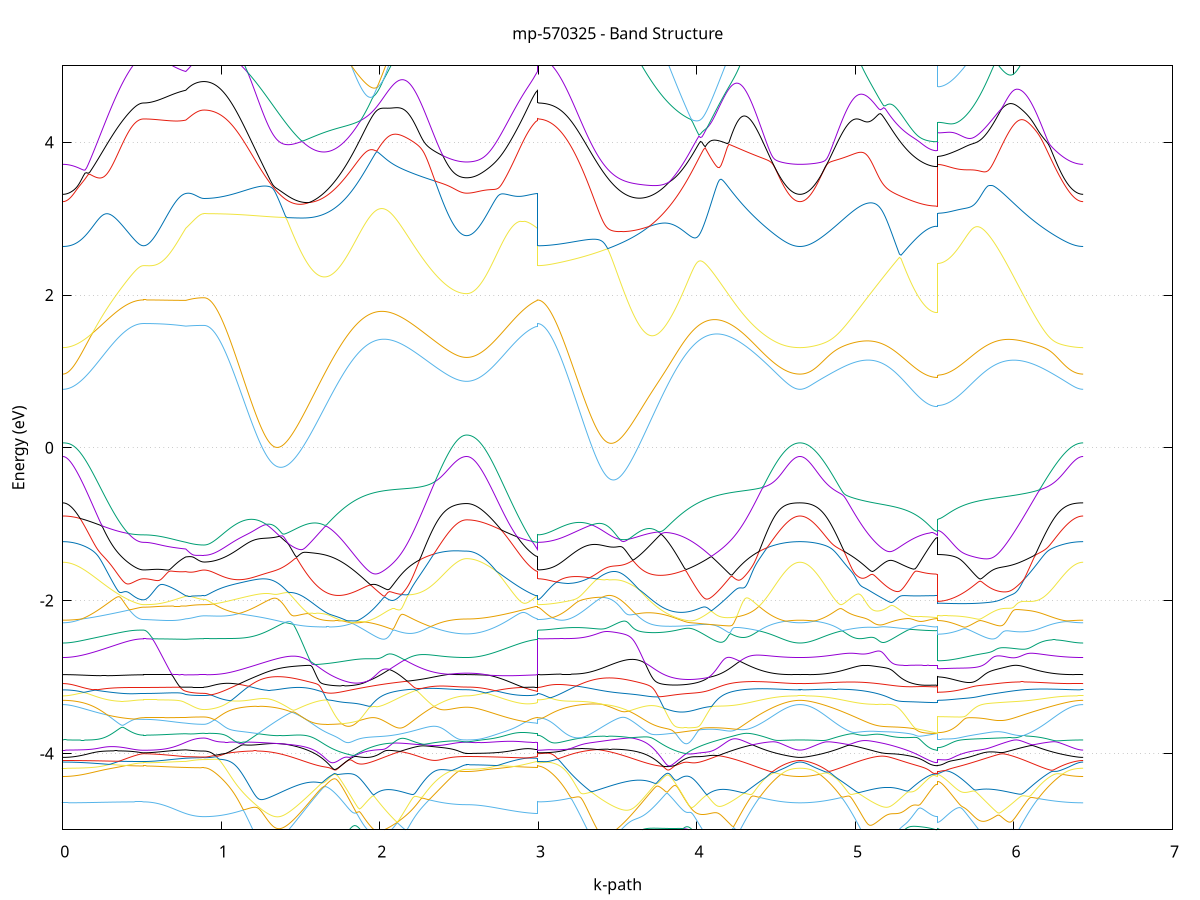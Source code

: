 set title 'mp-570325 - Band Structure'
set xlabel 'k-path'
set ylabel 'Energy (eV)'
set grid y
set yrange [-5:5]
set terminal png size 800,600
set output 'mp-570325_bands_gnuplot.png'
plot '-' using 1:2 with lines notitle, '-' using 1:2 with lines notitle, '-' using 1:2 with lines notitle, '-' using 1:2 with lines notitle, '-' using 1:2 with lines notitle, '-' using 1:2 with lines notitle, '-' using 1:2 with lines notitle, '-' using 1:2 with lines notitle, '-' using 1:2 with lines notitle, '-' using 1:2 with lines notitle, '-' using 1:2 with lines notitle, '-' using 1:2 with lines notitle, '-' using 1:2 with lines notitle, '-' using 1:2 with lines notitle, '-' using 1:2 with lines notitle, '-' using 1:2 with lines notitle, '-' using 1:2 with lines notitle, '-' using 1:2 with lines notitle, '-' using 1:2 with lines notitle, '-' using 1:2 with lines notitle, '-' using 1:2 with lines notitle, '-' using 1:2 with lines notitle, '-' using 1:2 with lines notitle, '-' using 1:2 with lines notitle, '-' using 1:2 with lines notitle, '-' using 1:2 with lines notitle, '-' using 1:2 with lines notitle, '-' using 1:2 with lines notitle, '-' using 1:2 with lines notitle, '-' using 1:2 with lines notitle, '-' using 1:2 with lines notitle, '-' using 1:2 with lines notitle, '-' using 1:2 with lines notitle, '-' using 1:2 with lines notitle, '-' using 1:2 with lines notitle, '-' using 1:2 with lines notitle, '-' using 1:2 with lines notitle, '-' using 1:2 with lines notitle, '-' using 1:2 with lines notitle, '-' using 1:2 with lines notitle, '-' using 1:2 with lines notitle, '-' using 1:2 with lines notitle, '-' using 1:2 with lines notitle, '-' using 1:2 with lines notitle, '-' using 1:2 with lines notitle, '-' using 1:2 with lines notitle, '-' using 1:2 with lines notitle, '-' using 1:2 with lines notitle, '-' using 1:2 with lines notitle, '-' using 1:2 with lines notitle, '-' using 1:2 with lines notitle, '-' using 1:2 with lines notitle, '-' using 1:2 with lines notitle, '-' using 1:2 with lines notitle, '-' using 1:2 with lines notitle, '-' using 1:2 with lines notitle, '-' using 1:2 with lines notitle, '-' using 1:2 with lines notitle, '-' using 1:2 with lines notitle, '-' using 1:2 with lines notitle, '-' using 1:2 with lines notitle, '-' using 1:2 with lines notitle, '-' using 1:2 with lines notitle, '-' using 1:2 with lines notitle
0.000000 -14.162021
0.009988 -14.161821
0.019976 -14.161121
0.029964 -14.160121
0.039953 -14.158621
0.049941 -14.156821
0.059929 -14.154521
0.069917 -14.151821
0.079905 -14.148621
0.089893 -14.145121
0.099881 -14.141221
0.109870 -14.136921
0.119858 -14.132221
0.129846 -14.127021
0.139834 -14.121521
0.149822 -14.115621
0.159810 -14.109421
0.169798 -14.102821
0.179787 -14.095821
0.189775 -14.088421
0.199763 -14.080721
0.209751 -14.072721
0.219739 -14.064321
0.229727 -14.055621
0.239715 -14.046621
0.249704 -14.037421
0.259692 -14.027821
0.269680 -14.018021
0.279668 -14.007921
0.289656 -13.997621
0.299644 -13.987221
0.309632 -13.976521
0.319621 -13.965721
0.329609 -13.954821
0.339597 -13.943721
0.349585 -13.932721
0.359573 -13.921621
0.369561 -13.910621
0.379549 -13.899721
0.389538 -13.889021
0.399526 -13.878621
0.409514 -13.868421
0.419502 -13.858721
0.429490 -13.849521
0.439478 -13.841021
0.449467 -13.833221
0.459455 -13.826321
0.469443 -13.820521
0.479431 -13.815721
0.489419 -13.812321
0.499407 -13.810221
0.509395 -13.809521
0.509395 -13.809521
0.519268 -13.809421
0.529141 -13.809221
0.539013 -13.808821
0.548886 -13.808221
0.558758 -13.807521
0.568631 -13.806721
0.578504 -13.805721
0.588376 -13.804621
0.598249 -13.803421
0.608121 -13.802021
0.617994 -13.800521
0.627867 -13.798921
0.637739 -13.797321
0.647612 -13.795521
0.657484 -13.793721
0.667357 -13.791821
0.677230 -13.789921
0.687102 -13.787921
0.696975 -13.786021
0.706847 -13.784121
0.716720 -13.782321
0.726593 -13.780521
0.736465 -13.778921
0.746338 -13.777421
0.756210 -13.776221
0.766083 -13.775221
0.775956 -13.774521
0.775956 -13.774521
0.785518 -13.772121
0.795080 -13.769921
0.804643 -13.768021
0.814205 -13.766321
0.823768 -13.764921
0.833330 -13.763721
0.842892 -13.762721
0.852455 -13.761921
0.862017 -13.761321
0.871580 -13.760921
0.881142 -13.760721
0.890705 -13.760621
0.890705 -13.760621
0.900606 -13.760421
0.910508 -13.759821
0.920409 -13.758821
0.930311 -13.757421
0.940212 -13.755621
0.950114 -13.753421
0.960016 -13.750821
0.969917 -13.747921
0.979819 -13.744521
0.989720 -13.740721
0.999622 -13.736621
1.009523 -13.732121
1.019425 -13.727321
1.029327 -13.722021
1.039228 -13.716421
1.049130 -13.710521
1.059031 -13.704221
1.068933 -13.697621
1.078834 -13.690621
1.088736 -13.683321
1.098638 -13.675721
1.108539 -13.667821
1.118441 -13.659621
1.128342 -13.651121
1.138244 -13.642321
1.148145 -13.633321
1.158047 -13.624021
1.167949 -13.614421
1.177850 -13.604721
1.187752 -13.594721
1.197653 -13.584521
1.207555 -13.574121
1.217457 -13.563521
1.227358 -13.552821
1.237260 -13.541921
1.247161 -13.530921
1.257063 -13.519821
1.266964 -13.508521
1.276866 -13.497221
1.286768 -13.485821
1.296669 -13.474421
1.306571 -13.462921
1.316472 -13.451521
1.326374 -13.440021
1.336275 -13.428521
1.346177 -13.417121
1.356079 -13.405821
1.365980 -13.394521
1.375882 -13.383421
1.385783 -13.372421
1.395685 -13.361521
1.405586 -13.350821
1.415488 -13.340221
1.425390 -13.329921
1.435291 -13.319821
1.445193 -13.310021
1.455094 -13.300421
1.464996 -13.291221
1.474897 -13.282221
1.484799 -13.273621
1.494701 -13.265321
1.504602 -13.257421
1.514504 -13.249921
1.524405 -13.242821
1.534307 -13.236221
1.544208 -13.230021
1.554110 -13.224221
1.564012 -13.219021
1.573913 -13.214221
1.583815 -13.210021
1.593716 -13.206221
1.603618 -13.203121
1.613520 -13.200421
1.623421 -13.198421
1.633323 -13.196821
1.643224 -13.195921
1.653126 -13.195621
1.663027 -13.195821
1.663027 -13.195821
1.672965 -13.196621
1.682902 -13.198121
1.692839 -13.200121
1.702776 -13.202721
1.712713 -13.205921
1.722651 -13.209721
1.732588 -13.214121
1.742525 -13.219121
1.752462 -13.224621
1.762399 -13.230721
1.772336 -13.237321
1.782274 -13.244521
1.792211 -13.252221
1.802148 -13.260521
1.812085 -13.269221
1.822022 -13.278421
1.831960 -13.288121
1.841897 -13.298221
1.851834 -13.308821
1.861771 -13.319821
1.871708 -13.331221
1.881646 -13.342921
1.891583 -13.355121
1.901520 -13.367521
1.911457 -13.380321
1.921394 -13.393421
1.931331 -13.406721
1.941269 -13.420421
1.951206 -13.434221
1.961143 -13.448321
1.971080 -13.462521
1.981017 -13.476921
1.990955 -13.491521
2.000892 -13.506221
2.010829 -13.521021
2.020766 -13.535921
2.030703 -13.550921
2.040641 -13.565921
2.050578 -13.580921
2.060515 -13.596021
2.070452 -13.611121
2.080389 -13.626121
2.090327 -13.641021
2.100264 -13.656021
2.110201 -13.670821
2.120138 -13.685521
2.130075 -13.700121
2.140012 -13.714621
2.149950 -13.729021
2.159887 -13.743121
2.169824 -13.757121
2.179761 -13.770921
2.189698 -13.784521
2.199636 -13.797921
2.209573 -13.811121
2.219510 -13.824021
2.229447 -13.836621
2.239384 -13.849021
2.249322 -13.861121
2.259259 -13.872921
2.269196 -13.884421
2.279133 -13.895521
2.289070 -13.906421
2.299008 -13.916921
2.308945 -13.927121
2.318882 -13.936921
2.328819 -13.946421
2.338756 -13.955521
2.348693 -13.964221
2.358631 -13.972621
2.368568 -13.980621
2.378505 -13.988121
2.388442 -13.995321
2.398379 -14.002121
2.408317 -14.008421
2.418254 -14.014321
2.428191 -14.019821
2.438128 -14.024921
2.448065 -14.029621
2.458003 -14.033821
2.467940 -14.037621
2.477877 -14.040921
2.487814 -14.043821
2.497751 -14.046321
2.507688 -14.048321
2.517626 -14.049921
2.527563 -14.051021
2.537500 -14.051721
2.547437 -14.051921
2.547437 -14.051921
2.557347 -14.051721
2.567257 -14.051121
2.577167 -14.050221
2.587077 -14.048821
2.596986 -14.047021
2.606896 -14.044921
2.616806 -14.042421
2.626716 -14.039421
2.636626 -14.036221
2.646536 -14.032521
2.656446 -14.028521
2.666355 -14.024021
2.676265 -14.019321
2.686175 -14.014221
2.696085 -14.008721
2.705995 -14.002921
2.715905 -13.996821
2.725815 -13.990321
2.735724 -13.983521
2.745634 -13.976421
2.755544 -13.969121
2.765454 -13.961421
2.775364 -13.953521
2.785274 -13.945321
2.795184 -13.936921
2.805093 -13.928321
2.815003 -13.919521
2.824913 -13.910521
2.834823 -13.901421
2.844733 -13.892221
2.854643 -13.882921
2.864553 -13.873521
2.874462 -13.864121
2.884372 -13.854821
2.894282 -13.845621
2.904192 -13.836521
2.914102 -13.827721
2.924012 -13.819121
2.933922 -13.810921
2.943831 -13.803121
2.953741 -13.795921
2.963651 -13.789321
2.973561 -13.783521
2.983471 -13.778621
2.993381 -13.774521
2.993381 -13.809521
3.003250 -13.809321
3.013119 -13.808721
3.022988 -13.807721
3.032857 -13.806321
3.042726 -13.804521
3.052595 -13.802421
3.062465 -13.799821
3.072334 -13.796921
3.082203 -13.793521
3.092072 -13.789821
3.101941 -13.785721
3.111810 -13.781321
3.121679 -13.776521
3.131549 -13.771321
3.141418 -13.765821
3.151287 -13.759921
3.161156 -13.753721
3.171025 -13.747121
3.180894 -13.740221
3.190763 -13.733021
3.200633 -13.725521
3.210502 -13.717721
3.220371 -13.709621
3.230240 -13.701221
3.240109 -13.692521
3.249978 -13.683621
3.259847 -13.674421
3.269717 -13.665021
3.279586 -13.655421
3.289455 -13.645521
3.299324 -13.635521
3.309193 -13.625321
3.319062 -13.614921
3.328931 -13.604321
3.338800 -13.593621
3.348670 -13.582821
3.358539 -13.571821
3.368408 -13.560821
3.378277 -13.549721
3.388146 -13.538521
3.398015 -13.527321
3.407884 -13.516021
3.417754 -13.504821
3.427623 -13.493621
3.437492 -13.482421
3.447361 -13.471221
3.457230 -13.460221
3.467099 -13.449221
3.476968 -13.438321
3.486838 -13.427621
3.496707 -13.417121
3.506576 -13.406721
3.516445 -13.396521
3.526314 -13.386521
3.536183 -13.376821
3.546052 -13.367321
3.555922 -13.358121
3.565791 -13.349321
3.575660 -13.340721
3.585529 -13.332521
3.595398 -13.324621
3.605267 -13.317221
3.615136 -13.310121
3.625005 -13.303521
3.634875 -13.297321
3.644744 -13.291621
3.654613 -13.286321
3.664482 -13.281621
3.674351 -13.277321
3.684220 -13.273621
3.694089 -13.270421
3.703959 -13.267721
3.713828 -13.265621
3.723697 -13.264121
3.733566 -13.263121
3.743435 -13.262721
3.743435 -13.262721
3.753399 -13.262921
3.763362 -13.263721
3.773326 -13.265221
3.783289 -13.267221
3.793253 -13.269821
3.803216 -13.273121
3.813180 -13.276921
3.823143 -13.281421
3.833107 -13.286421
3.843070 -13.292021
3.853034 -13.298321
3.862997 -13.305121
3.872961 -13.312421
3.882924 -13.320321
3.892888 -13.328721
3.902851 -13.337721
3.912815 -13.347121
3.922778 -13.357121
3.932742 -13.367521
3.942705 -13.378421
3.952669 -13.389721
3.962632 -13.401421
3.972596 -13.413621
3.982559 -13.426121
3.992523 -13.438921
4.002486 -13.452121
4.012450 -13.465621
4.022413 -13.479421
4.032377 -13.493521
4.042340 -13.507921
4.052304 -13.522421
4.062267 -13.537221
4.072231 -13.552121
4.082194 -13.567221
4.092158 -13.582521
4.102121 -13.597921
4.112085 -13.613321
4.122048 -13.628921
4.132012 -13.644521
4.141975 -13.660221
4.151939 -13.675821
4.161902 -13.691521
4.171866 -13.707121
4.181829 -13.722721
4.191793 -13.738321
4.201756 -13.753821
4.211719 -13.769121
4.221683 -13.784421
4.231647 -13.799621
4.241610 -13.814621
4.251573 -13.829421
4.261537 -13.844021
4.271500 -13.858521
4.281464 -13.872821
4.291427 -13.886821
4.301391 -13.900621
4.311354 -13.914221
4.321318 -13.927521
4.331281 -13.940621
4.341245 -13.953321
4.351208 -13.965821
4.361172 -13.977921
4.371135 -13.989821
4.381099 -14.001321
4.391062 -14.012521
4.401026 -14.023321
4.410989 -14.033821
4.420953 -14.043921
4.430916 -14.053621
4.440880 -14.063021
4.450843 -14.072021
4.460807 -14.080521
4.470770 -14.088721
4.480734 -14.096521
4.490697 -14.103921
4.500661 -14.110821
4.510624 -14.117321
4.520588 -14.123421
4.530551 -14.129121
4.540515 -14.134321
4.550478 -14.139121
4.560442 -14.143421
4.570405 -14.147321
4.580369 -14.150721
4.590332 -14.153721
4.600296 -14.156221
4.610259 -14.158321
4.620223 -14.159921
4.630186 -14.161121
4.640150 -14.161721
4.650113 -14.162021
4.650113 -14.162021
4.660075 -14.161721
4.670036 -14.161121
4.679997 -14.159921
4.689959 -14.158321
4.699920 -14.156321
4.709882 -14.153821
4.719843 -14.150821
4.729804 -14.147421
4.739766 -14.143621
4.749727 -14.139321
4.759688 -14.134521
4.769650 -14.129321
4.779611 -14.123721
4.789572 -14.117721
4.799534 -14.111221
4.809495 -14.104421
4.819456 -14.097121
4.829418 -14.089421
4.839379 -14.081221
4.849341 -14.072721
4.859302 -14.063821
4.869263 -14.054621
4.879225 -14.044921
4.889186 -14.034921
4.899147 -14.024521
4.909109 -14.013721
4.919070 -14.002721
4.929031 -13.991221
4.938993 -13.979521
4.948954 -13.967421
4.958915 -13.955121
4.968877 -13.942421
4.978838 -13.929521
4.988800 -13.916321
4.998761 -13.902921
5.008722 -13.889221
5.018684 -13.875221
5.028645 -13.861121
5.038606 -13.846721
5.048568 -13.832221
5.058529 -13.817521
5.068490 -13.802621
5.078452 -13.787621
5.088413 -13.772521
5.098374 -13.757321
5.108336 -13.742021
5.118297 -13.726621
5.128259 -13.711121
5.138220 -13.695621
5.148181 -13.680121
5.158143 -13.664621
5.168104 -13.649121
5.178065 -13.633621
5.188027 -13.618321
5.197988 -13.603021
5.207949 -13.587721
5.217911 -13.572721
5.227872 -13.557721
5.237834 -13.542921
5.247795 -13.528321
5.257756 -13.513921
5.267718 -13.499721
5.277679 -13.485821
5.287640 -13.472121
5.297602 -13.458721
5.307563 -13.445721
5.317524 -13.432921
5.327486 -13.420521
5.337447 -13.408421
5.347408 -13.396721
5.357370 -13.385421
5.367331 -13.374521
5.377293 -13.364121
5.387254 -13.354121
5.397215 -13.344621
5.407177 -13.335621
5.417138 -13.327021
5.427099 -13.319121
5.437061 -13.311721
5.447022 -13.305021
5.456983 -13.298921
5.466945 -13.293621
5.476906 -13.289021
5.486867 -13.285421
5.496829 -13.282721
5.506790 -13.281121
5.516752 -13.280521
5.516752 -13.208221
5.526748 -13.208821
5.536745 -13.210521
5.546742 -13.213321
5.556738 -13.217121
5.566735 -13.221721
5.576732 -13.227121
5.586728 -13.233221
5.596725 -13.239921
5.606722 -13.247121
5.616719 -13.255021
5.626715 -13.263321
5.636712 -13.272221
5.646709 -13.281521
5.656705 -13.291421
5.666702 -13.301621
5.676699 -13.312421
5.686695 -13.323521
5.696692 -13.335121
5.706689 -13.347021
5.716686 -13.359321
5.726682 -13.372021
5.736679 -13.385121
5.746676 -13.398421
5.756672 -13.412121
5.766669 -13.426121
5.776666 -13.440321
5.786662 -13.454821
5.796659 -13.469521
5.806656 -13.484421
5.816653 -13.499521
5.826649 -13.514821
5.836646 -13.530221
5.846643 -13.545821
5.856639 -13.561421
5.866636 -13.577221
5.876633 -13.593021
5.886629 -13.608921
5.896626 -13.624821
5.906623 -13.640721
5.916620 -13.656621
5.926616 -13.672521
5.936613 -13.688421
5.946610 -13.704221
5.956606 -13.719921
5.966603 -13.735621
5.976600 -13.751121
5.986596 -13.766521
5.996593 -13.781821
6.006590 -13.796921
6.016587 -13.811921
6.026583 -13.826721
6.036580 -13.841321
6.046577 -13.855721
6.056573 -13.869921
6.066570 -13.883821
6.076567 -13.897621
6.086563 -13.911021
6.096560 -13.924221
6.106557 -13.937221
6.116554 -13.949821
6.126550 -13.962221
6.136547 -13.974221
6.146544 -13.985921
6.156540 -13.997421
6.166537 -14.008421
6.176534 -14.019221
6.186530 -14.029621
6.196527 -14.039721
6.206524 -14.049421
6.216521 -14.058721
6.226517 -14.067721
6.236514 -14.076221
6.246511 -14.084421
6.256507 -14.092321
6.266504 -14.099721
6.276501 -14.106721
6.286497 -14.113321
6.296494 -14.119521
6.306491 -14.125321
6.316488 -14.130721
6.326484 -14.135721
6.336481 -14.140221
6.346478 -14.144321
6.356474 -14.148021
6.366471 -14.151321
6.376468 -14.154121
6.386464 -14.156521
6.396461 -14.158521
6.406458 -14.160021
6.416455 -14.161121
6.426451 -14.161821
6.436448 -14.162021
e
0.000000 -13.836521
0.009988 -13.836321
0.019976 -13.835821
0.029964 -13.834921
0.039953 -13.833621
0.049941 -13.832021
0.059929 -13.830021
0.069917 -13.827721
0.079905 -13.825021
0.089893 -13.821921
0.099881 -13.818521
0.109870 -13.814821
0.119858 -13.810821
0.129846 -13.806421
0.139834 -13.801621
0.149822 -13.796621
0.159810 -13.791321
0.169798 -13.785621
0.179787 -13.779621
0.189775 -13.773421
0.199763 -13.766921
0.209751 -13.760121
0.219739 -13.753121
0.229727 -13.745821
0.239715 -13.738321
0.249704 -13.730621
0.259692 -13.722821
0.269680 -13.714721
0.279668 -13.706521
0.289656 -13.698121
0.299644 -13.689721
0.309632 -13.681221
0.319621 -13.672621
0.329609 -13.664121
0.339597 -13.655621
0.349585 -13.647121
0.359573 -13.638821
0.369561 -13.630621
0.379549 -13.622621
0.389538 -13.614921
0.399526 -13.607521
0.409514 -13.600521
0.419502 -13.594021
0.429490 -13.588021
0.439478 -13.582621
0.449467 -13.577821
0.459455 -13.573721
0.469443 -13.570321
0.479431 -13.567621
0.489419 -13.565721
0.499407 -13.564621
0.509395 -13.564221
0.509395 -13.564221
0.519268 -13.564321
0.529141 -13.564721
0.539013 -13.565421
0.548886 -13.566321
0.558758 -13.567421
0.568631 -13.568921
0.578504 -13.570521
0.588376 -13.572421
0.598249 -13.574621
0.608121 -13.577021
0.617994 -13.579621
0.627867 -13.582421
0.637739 -13.585521
0.647612 -13.588721
0.657484 -13.592121
0.667357 -13.595621
0.677230 -13.599321
0.687102 -13.603121
0.696975 -13.607021
0.706847 -13.610921
0.716720 -13.614821
0.726593 -13.618821
0.736465 -13.622621
0.746338 -13.626421
0.756210 -13.630021
0.766083 -13.633321
0.775956 -13.636521
0.775956 -13.636521
0.785518 -13.634421
0.795080 -13.632421
0.804643 -13.630521
0.814205 -13.628721
0.823768 -13.627121
0.833330 -13.625721
0.842892 -13.624421
0.852455 -13.623421
0.862017 -13.622621
0.871580 -13.622021
0.881142 -13.621621
0.890705 -13.621521
0.890705 -13.621521
0.900606 -13.621321
0.910508 -13.620621
0.920409 -13.619621
0.930311 -13.618121
0.940212 -13.616321
0.950114 -13.614021
0.960016 -13.611321
0.969917 -13.608221
0.979819 -13.604621
0.989720 -13.600721
0.999622 -13.596421
1.009523 -13.591721
1.019425 -13.586621
1.029327 -13.581221
1.039228 -13.575321
1.049130 -13.569121
1.059031 -13.562621
1.068933 -13.555721
1.078834 -13.548421
1.088736 -13.540821
1.098638 -13.532921
1.108539 -13.524721
1.118441 -13.516121
1.128342 -13.507321
1.138244 -13.498221
1.148145 -13.488921
1.158047 -13.479221
1.167949 -13.469421
1.177850 -13.459321
1.187752 -13.449121
1.197653 -13.438621
1.207555 -13.428021
1.217457 -13.417321
1.227358 -13.406421
1.237260 -13.395521
1.247161 -13.384521
1.257063 -13.373521
1.266964 -13.362521
1.276866 -13.351621
1.286768 -13.340821
1.296669 -13.330321
1.306571 -13.320021
1.316472 -13.310121
1.326374 -13.300721
1.336275 -13.291921
1.346177 -13.283821
1.356079 -13.276521
1.365980 -13.269921
1.375882 -13.264021
1.385783 -13.258821
1.395685 -13.254121
1.405586 -13.249921
1.415488 -13.246021
1.425390 -13.242321
1.435291 -13.238921
1.445193 -13.235621
1.455094 -13.232421
1.464996 -13.229321
1.474897 -13.226321
1.484799 -13.223321
1.494701 -13.220321
1.504602 -13.217421
1.514504 -13.214421
1.524405 -13.211521
1.534307 -13.208521
1.544208 -13.205621
1.554110 -13.202621
1.564012 -13.199621
1.573913 -13.196521
1.583815 -13.193421
1.593716 -13.190321
1.603618 -13.187221
1.613520 -13.184021
1.623421 -13.180821
1.633323 -13.177521
1.643224 -13.174221
1.653126 -13.170921
1.663027 -13.167521
1.663027 -13.167521
1.672965 -13.164121
1.682902 -13.160721
1.692839 -13.157221
1.702776 -13.153621
1.712713 -13.150121
1.722651 -13.146521
1.732588 -13.142821
1.742525 -13.139221
1.752462 -13.135621
1.762399 -13.132021
1.772336 -13.128421
1.782274 -13.125021
1.792211 -13.122021
1.802148 -13.120021
1.812085 -13.120721
1.822022 -13.126021
1.831960 -13.134721
1.841897 -13.145121
1.851834 -13.156521
1.861771 -13.168521
1.871708 -13.181021
1.881646 -13.194021
1.891583 -13.207421
1.901520 -13.221221
1.911457 -13.235421
1.921394 -13.249921
1.931331 -13.264621
1.941269 -13.279621
1.951206 -13.294921
1.961143 -13.310421
1.971080 -13.326121
1.981017 -13.341921
1.990955 -13.357921
2.000892 -13.374021
2.010829 -13.390221
2.020766 -13.406421
2.030703 -13.422821
2.040641 -13.439121
2.050578 -13.455521
2.060515 -13.471921
2.070452 -13.488221
2.080389 -13.504521
2.090327 -13.520721
2.100264 -13.536921
2.110201 -13.552921
2.120138 -13.568821
2.130075 -13.584621
2.140012 -13.600221
2.149950 -13.615621
2.159887 -13.630921
2.169824 -13.645921
2.179761 -13.660721
2.189698 -13.675321
2.199636 -13.689721
2.209573 -13.703821
2.219510 -13.717621
2.229447 -13.731121
2.239384 -13.744321
2.249322 -13.757321
2.259259 -13.769921
2.269196 -13.782121
2.279133 -13.794021
2.289070 -13.805621
2.299008 -13.816821
2.308945 -13.827721
2.318882 -13.838121
2.328819 -13.848221
2.338756 -13.857921
2.348693 -13.867221
2.358631 -13.876121
2.368568 -13.884521
2.378505 -13.892621
2.388442 -13.900221
2.398379 -13.907321
2.408317 -13.914121
2.418254 -13.920421
2.428191 -13.926221
2.438128 -13.931621
2.448065 -13.936521
2.458003 -13.941021
2.467940 -13.945021
2.477877 -13.948621
2.487814 -13.951621
2.497751 -13.954221
2.507688 -13.956421
2.517626 -13.958021
2.527563 -13.959221
2.537500 -13.959921
2.547437 -13.960221
2.547437 -13.960221
2.557347 -13.960021
2.567257 -13.959421
2.577167 -13.958321
2.587077 -13.956921
2.596986 -13.955021
2.606896 -13.952721
2.616806 -13.950021
2.626716 -13.946921
2.636626 -13.943421
2.646536 -13.939521
2.656446 -13.935221
2.666355 -13.930521
2.676265 -13.925421
2.686175 -13.920021
2.696085 -13.914121
2.705995 -13.907921
2.715905 -13.901321
2.725815 -13.894421
2.735724 -13.887121
2.745634 -13.879521
2.755544 -13.871521
2.765454 -13.863221
2.775364 -13.854621
2.785274 -13.845821
2.795184 -13.836621
2.805093 -13.827221
2.815003 -13.817521
2.824913 -13.807621
2.834823 -13.797521
2.844733 -13.787221
2.854643 -13.776821
2.864553 -13.766221
2.874462 -13.755521
2.884372 -13.744821
2.894282 -13.734021
2.904192 -13.723321
2.914102 -13.712621
2.924012 -13.702021
2.933922 -13.691621
2.943831 -13.681421
2.953741 -13.671521
2.963651 -13.662021
2.973561 -13.652921
2.983471 -13.644421
2.993381 -13.636521
2.993381 -13.564221
3.003250 -13.564021
3.013119 -13.563421
3.022988 -13.562321
3.032857 -13.560921
3.042726 -13.559021
3.052595 -13.556721
3.062465 -13.554021
3.072334 -13.550921
3.082203 -13.547421
3.092072 -13.543421
3.101941 -13.539121
3.111810 -13.534421
3.121679 -13.529321
3.131549 -13.523921
3.141418 -13.518021
3.151287 -13.511821
3.161156 -13.505221
3.171025 -13.498321
3.180894 -13.491121
3.190763 -13.483521
3.200633 -13.475621
3.210502 -13.467421
3.220371 -13.458921
3.230240 -13.450221
3.240109 -13.441221
3.249978 -13.432021
3.259847 -13.422621
3.269717 -13.413121
3.279586 -13.403521
3.289455 -13.393921
3.299324 -13.384621
3.309193 -13.375721
3.319062 -13.367421
3.328931 -13.360221
3.338800 -13.354221
3.348670 -13.349121
3.358539 -13.345021
3.368408 -13.341321
3.378277 -13.338021
3.388146 -13.335021
3.398015 -13.332121
3.407884 -13.329321
3.417754 -13.326521
3.427623 -13.323821
3.437492 -13.321021
3.447361 -13.318321
3.457230 -13.315621
3.467099 -13.312821
3.476968 -13.310021
3.486838 -13.307221
3.496707 -13.304321
3.506576 -13.301421
3.516445 -13.298521
3.526314 -13.295521
3.536183 -13.292521
3.546052 -13.289521
3.555922 -13.286421
3.565791 -13.283321
3.575660 -13.280121
3.585529 -13.276921
3.595398 -13.273621
3.605267 -13.270321
3.615136 -13.267021
3.625005 -13.263621
3.634875 -13.260221
3.644744 -13.256721
3.654613 -13.253221
3.664482 -13.249621
3.674351 -13.246021
3.684220 -13.242321
3.694089 -13.238621
3.703959 -13.234821
3.713828 -13.231021
3.723697 -13.227121
3.733566 -13.223221
3.743435 -13.219321
3.743435 -13.219321
3.753399 -13.215221
3.763362 -13.211221
3.773326 -13.207021
3.783289 -13.202921
3.793253 -13.198621
3.803216 -13.194421
3.813180 -13.190021
3.823143 -13.185721
3.833107 -13.181321
3.843070 -13.176821
3.853034 -13.172321
3.862997 -13.167821
3.872961 -13.163221
3.882924 -13.158621
3.892888 -13.154021
3.902851 -13.149321
3.912815 -13.144621
3.922778 -13.139821
3.932742 -13.135021
3.942705 -13.130221
3.952669 -13.125421
3.962632 -13.120621
3.972596 -13.115921
3.982559 -13.111621
3.992523 -13.110321
4.002486 -13.120021
4.012450 -13.132921
4.022413 -13.146321
4.032377 -13.160221
4.042340 -13.174421
4.052304 -13.188921
4.062267 -13.203621
4.072231 -13.218621
4.082194 -13.233721
4.092158 -13.249021
4.102121 -13.264421
4.112085 -13.279921
4.122048 -13.295621
4.132012 -13.311321
4.141975 -13.327121
4.151939 -13.342921
4.161902 -13.358721
4.171866 -13.374521
4.181829 -13.390321
4.191793 -13.406021
4.201756 -13.421621
4.211719 -13.437221
4.221683 -13.452721
4.231647 -13.468021
4.241610 -13.483221
4.251573 -13.498321
4.261537 -13.513221
4.271500 -13.527821
4.281464 -13.542321
4.291427 -13.556621
4.301391 -13.570621
4.311354 -13.584421
4.321318 -13.597921
4.331281 -13.611221
4.341245 -13.624121
4.351208 -13.636821
4.361172 -13.649221
4.371135 -13.661221
4.381099 -13.672921
4.391062 -13.684321
4.401026 -13.695321
4.410989 -13.706021
4.420953 -13.716321
4.430916 -13.726221
4.440880 -13.735721
4.450843 -13.744821
4.460807 -13.753621
4.470770 -13.761921
4.480734 -13.769821
4.490697 -13.777321
4.500661 -13.784421
4.510624 -13.791021
4.520588 -13.797221
4.530551 -13.803021
4.540515 -13.808321
4.550478 -13.813221
4.560442 -13.817621
4.570405 -13.821521
4.580369 -13.825021
4.590332 -13.828121
4.600296 -13.830621
4.610259 -13.832721
4.620223 -13.834421
4.630186 -13.835621
4.640150 -13.836321
4.650113 -13.836521
4.650113 -13.836521
4.660075 -13.836321
4.670036 -13.835621
4.679997 -13.834421
4.689959 -13.832821
4.699920 -13.830821
4.709882 -13.828221
4.719843 -13.825321
4.729804 -13.821821
4.739766 -13.818021
4.749727 -13.813621
4.759688 -13.808921
4.769650 -13.803621
4.779611 -13.798021
4.789572 -13.791921
4.799534 -13.785421
4.809495 -13.778521
4.819456 -13.771121
4.829418 -13.763421
4.839379 -13.755221
4.849341 -13.746721
4.859302 -13.737721
4.869263 -13.728321
4.879225 -13.718621
4.889186 -13.708521
4.899147 -13.698121
4.909109 -13.687221
4.919070 -13.676121
4.929031 -13.664621
4.938993 -13.652821
4.948954 -13.640621
4.958915 -13.628221
4.968877 -13.615421
4.978838 -13.602421
4.988800 -13.589121
4.998761 -13.575621
5.008722 -13.561821
5.018684 -13.547821
5.028645 -13.533521
5.038606 -13.519121
5.048568 -13.504521
5.058529 -13.489721
5.068490 -13.474721
5.078452 -13.459621
5.088413 -13.444421
5.098374 -13.429121
5.108336 -13.413621
5.118297 -13.398221
5.128259 -13.382621
5.138220 -13.367121
5.148181 -13.351521
5.158143 -13.335921
5.168104 -13.320421
5.178065 -13.304921
5.188027 -13.289521
5.197988 -13.274121
5.207949 -13.258921
5.217911 -13.243921
5.227872 -13.229021
5.237834 -13.214221
5.247795 -13.199721
5.257756 -13.185421
5.267718 -13.171421
5.277679 -13.157821
5.287640 -13.144621
5.297602 -13.132521
5.307563 -13.126821
5.317524 -13.129021
5.327486 -13.132621
5.337447 -13.136321
5.347408 -13.140121
5.357370 -13.143821
5.367331 -13.147521
5.377293 -13.151221
5.387254 -13.154821
5.397215 -13.158321
5.407177 -13.161721
5.417138 -13.165121
5.427099 -13.168421
5.437061 -13.171521
5.447022 -13.174521
5.456983 -13.177321
5.466945 -13.179821
5.476906 -13.182121
5.486867 -13.183921
5.496829 -13.185321
5.506790 -13.186221
5.516752 -13.186521
5.516752 -13.147921
5.526748 -13.147621
5.536745 -13.146621
5.546742 -13.145221
5.556738 -13.143421
5.566735 -13.141321
5.576732 -13.138921
5.586728 -13.136421
5.596725 -13.133921
5.606722 -13.131221
5.616719 -13.128621
5.626715 -13.126021
5.636712 -13.123621
5.646709 -13.121521
5.656705 -13.120221
5.666702 -13.121521
5.676699 -13.126621
5.686695 -13.134321
5.696692 -13.143121
5.706689 -13.152521
5.716686 -13.162321
5.726682 -13.172621
5.736679 -13.183221
5.746676 -13.194021
5.756672 -13.205221
5.766669 -13.216621
5.776666 -13.228221
5.786662 -13.240121
5.796659 -13.252121
5.806656 -13.264421
5.816653 -13.276821
5.826649 -13.289421
5.836646 -13.302121
5.846643 -13.315021
5.856639 -13.327921
5.866636 -13.341021
5.876633 -13.354121
5.886629 -13.367321
5.896626 -13.380521
5.906623 -13.393821
5.916620 -13.407121
5.926616 -13.420321
5.936613 -13.433621
5.946610 -13.446821
5.956606 -13.460021
5.966603 -13.473221
5.976600 -13.486221
5.986596 -13.499221
5.996593 -13.512121
6.006590 -13.524921
6.016587 -13.537521
6.026583 -13.550021
6.036580 -13.562421
6.046577 -13.574621
6.056573 -13.586621
6.066570 -13.598421
6.076567 -13.610121
6.086563 -13.621521
6.096560 -13.632821
6.106557 -13.643821
6.116554 -13.654621
6.126550 -13.665121
6.136547 -13.675421
6.146544 -13.685421
6.156540 -13.695221
6.166537 -13.704721
6.176534 -13.713921
6.186530 -13.722821
6.196527 -13.731421
6.206524 -13.739721
6.216521 -13.747721
6.226517 -13.755421
6.236514 -13.762821
6.246511 -13.769821
6.256507 -13.776521
6.266504 -13.782921
6.276501 -13.788921
6.286497 -13.794621
6.296494 -13.799921
6.306491 -13.804921
6.316488 -13.809621
6.326484 -13.813821
6.336481 -13.817721
6.346478 -13.821321
6.356474 -13.824521
6.366471 -13.827321
6.376468 -13.829721
6.386464 -13.831821
6.396461 -13.833521
6.406458 -13.834821
6.416455 -13.835721
6.426451 -13.836321
6.436448 -13.836521
e
0.000000 -12.872821
0.009988 -12.873121
0.019976 -12.874221
0.029964 -12.876121
0.039953 -12.878621
0.049941 -12.881921
0.059929 -12.885921
0.069917 -12.890621
0.079905 -12.896021
0.089893 -12.902121
0.099881 -12.908921
0.109870 -12.916321
0.119858 -12.924321
0.129846 -12.932921
0.139834 -12.942221
0.149822 -12.952021
0.159810 -12.962321
0.169798 -12.973221
0.179787 -12.984621
0.189775 -12.996421
0.199763 -13.008721
0.209751 -13.021421
0.219739 -13.034521
0.229727 -13.048021
0.239715 -13.061721
0.249704 -13.075821
0.259692 -13.090221
0.269680 -13.104721
0.279668 -13.119521
0.289656 -13.134421
0.299644 -13.149421
0.309632 -13.164421
0.319621 -13.179521
0.329609 -13.194621
0.339597 -13.209621
0.349585 -13.224421
0.359573 -13.239121
0.369561 -13.253521
0.379549 -13.267521
0.389538 -13.281121
0.399526 -13.294321
0.409514 -13.306821
0.419502 -13.318621
0.429490 -13.329721
0.439478 -13.339721
0.449467 -13.348821
0.459455 -13.356721
0.469443 -13.363321
0.479431 -13.368621
0.489419 -13.372421
0.499407 -13.374721
0.509395 -13.375521
0.509395 -13.375521
0.519268 -13.375421
0.529141 -13.375121
0.539013 -13.374621
0.548886 -13.373921
0.558758 -13.372921
0.568631 -13.371821
0.578504 -13.370421
0.588376 -13.368821
0.598249 -13.367021
0.608121 -13.365021
0.617994 -13.362821
0.627867 -13.360321
0.637739 -13.357721
0.647612 -13.354821
0.657484 -13.351721
0.667357 -13.348421
0.677230 -13.344921
0.687102 -13.341221
0.696975 -13.337321
0.706847 -13.333321
0.716720 -13.329121
0.726593 -13.324721
0.736465 -13.320221
0.746338 -13.315621
0.756210 -13.310921
0.766083 -13.306021
0.775956 -13.301221
0.775956 -13.301221
0.785518 -13.300021
0.795080 -13.298521
0.804643 -13.296921
0.814205 -13.295121
0.823768 -13.293221
0.833330 -13.291421
0.842892 -13.289621
0.852455 -13.288021
0.862017 -13.286721
0.871580 -13.285621
0.881142 -13.285021
0.890705 -13.284821
0.890705 -13.284821
0.900606 -13.284721
0.910508 -13.284721
0.920409 -13.284521
0.930311 -13.284421
0.940212 -13.284221
0.950114 -13.283921
0.960016 -13.283621
0.969917 -13.283221
0.979819 -13.282821
0.989720 -13.282421
0.999622 -13.281821
1.009523 -13.281321
1.019425 -13.280721
1.029327 -13.280021
1.039228 -13.279321
1.049130 -13.278621
1.059031 -13.277821
1.068933 -13.277021
1.078834 -13.276121
1.088736 -13.275121
1.098638 -13.274121
1.108539 -13.273121
1.118441 -13.272021
1.128342 -13.270821
1.138244 -13.269621
1.148145 -13.268321
1.158047 -13.267021
1.167949 -13.265621
1.177850 -13.264121
1.187752 -13.262521
1.197653 -13.260921
1.207555 -13.259221
1.217457 -13.257421
1.227358 -13.255521
1.237260 -13.253521
1.247161 -13.251421
1.257063 -13.249121
1.266964 -13.246621
1.276866 -13.244021
1.286768 -13.241121
1.296669 -13.237821
1.306571 -13.234321
1.316472 -13.230221
1.326374 -13.225721
1.336275 -13.220621
1.346177 -13.214721
1.356079 -13.208221
1.365980 -13.200921
1.375882 -13.193021
1.385783 -13.184621
1.395685 -13.175721
1.405586 -13.166521
1.415488 -13.157221
1.425390 -13.147821
1.435291 -13.138421
1.445193 -13.129121
1.455094 -13.119921
1.464996 -13.110921
1.474897 -13.102221
1.484799 -13.093721
1.494701 -13.085621
1.504602 -13.077821
1.514504 -13.070421
1.524405 -13.063421
1.534307 -13.056921
1.544208 -13.050821
1.554110 -13.045221
1.564012 -13.040121
1.573913 -13.035621
1.583815 -13.031621
1.593716 -13.028121
1.603618 -13.025221
1.613520 -13.023021
1.623421 -13.021321
1.633323 -13.020221
1.643224 -13.019821
1.653126 -13.020021
1.663027 -13.020821
1.663027 -13.020821
1.672965 -13.022221
1.682902 -13.024321
1.692839 -13.027121
1.702776 -13.030421
1.712713 -13.034421
1.722651 -13.039021
1.732588 -13.044321
1.742525 -13.050121
1.752462 -13.056521
1.762399 -13.063521
1.772336 -13.070921
1.782274 -13.078721
1.792211 -13.086621
1.802148 -13.094121
1.812085 -13.099321
1.822022 -13.100521
1.831960 -13.098621
1.841897 -13.095521
1.851834 -13.091921
1.861771 -13.088121
1.871708 -13.084021
1.881646 -13.079921
1.891583 -13.075721
1.901520 -13.071521
1.911457 -13.067221
1.921394 -13.062921
1.931331 -13.058521
1.941269 -13.054121
1.951206 -13.049721
1.961143 -13.045321
1.971080 -13.040821
1.981017 -13.036421
1.990955 -13.031921
2.000892 -13.027421
2.010829 -13.023021
2.020766 -13.018521
2.030703 -13.014121
2.040641 -13.009621
2.050578 -13.005221
2.060515 -13.000821
2.070452 -12.996321
2.080389 -12.992021
2.090327 -12.987621
2.100264 -12.983321
2.110201 -12.979021
2.120138 -12.974721
2.130075 -12.970521
2.140012 -12.966321
2.149950 -12.962221
2.159887 -12.958121
2.169824 -12.954121
2.179761 -12.950121
2.189698 -12.946121
2.199636 -12.942321
2.209573 -12.938521
2.219510 -12.934821
2.229447 -12.931121
2.239384 -12.927521
2.249322 -12.924021
2.259259 -12.920621
2.269196 -12.917321
2.279133 -12.914021
2.289070 -12.910921
2.299008 -12.907821
2.308945 -12.904821
2.318882 -12.902021
2.328819 -12.899221
2.338756 -12.896521
2.348693 -12.894021
2.358631 -12.891521
2.368568 -12.889221
2.378505 -12.887021
2.388442 -12.884921
2.398379 -12.882921
2.408317 -12.881021
2.418254 -12.879221
2.428191 -12.877621
2.438128 -12.876121
2.448065 -12.874721
2.458003 -12.873521
2.467940 -12.872421
2.477877 -12.871421
2.487814 -12.870521
2.497751 -12.869821
2.507688 -12.869221
2.517626 -12.868721
2.527563 -12.868421
2.537500 -12.868221
2.547437 -12.868121
2.547437 -12.868121
2.557347 -12.868521
2.567257 -12.869521
2.577167 -12.871321
2.587077 -12.873821
2.596986 -12.877021
2.606896 -12.880821
2.616806 -12.885421
2.626716 -12.890621
2.636626 -12.896521
2.646536 -12.903021
2.656446 -12.910121
2.666355 -12.917921
2.676265 -12.926221
2.686175 -12.935121
2.696085 -12.944621
2.705995 -12.954521
2.715905 -12.965021
2.725815 -12.975921
2.735724 -12.987321
2.745634 -12.999121
2.755544 -13.011221
2.765454 -13.023821
2.775364 -13.036621
2.785274 -13.049721
2.795184 -13.063121
2.805093 -13.076721
2.815003 -13.090421
2.824913 -13.104321
2.834823 -13.118221
2.844733 -13.132221
2.854643 -13.146221
2.864553 -13.160121
2.874462 -13.173921
2.884372 -13.187521
2.894282 -13.200821
2.904192 -13.213921
2.914102 -13.226521
2.924012 -13.238621
2.933922 -13.250121
2.943831 -13.261021
2.953741 -13.271021
2.963651 -13.280221
2.973561 -13.288321
2.983471 -13.295421
2.993381 -13.301221
2.993381 -13.375521
3.003250 -13.375521
3.013119 -13.375421
3.022988 -13.375221
3.032857 -13.375021
3.042726 -13.374721
3.052595 -13.374321
3.062465 -13.373921
3.072334 -13.373421
3.082203 -13.372821
3.092072 -13.372221
3.101941 -13.371521
3.111810 -13.370821
3.121679 -13.369921
3.131549 -13.369021
3.141418 -13.368121
3.151287 -13.367121
3.161156 -13.366021
3.171025 -13.364821
3.180894 -13.363521
3.190763 -13.362221
3.200633 -13.360821
3.210502 -13.359321
3.220371 -13.357821
3.230240 -13.356121
3.240109 -13.354321
3.249978 -13.352421
3.259847 -13.350321
3.269717 -13.348121
3.279586 -13.345621
3.289455 -13.342721
3.299324 -13.339421
3.309193 -13.335421
3.319062 -13.330521
3.328931 -13.324321
3.338800 -13.316821
3.348670 -13.307921
3.358539 -13.298121
3.368408 -13.287621
3.378277 -13.276521
3.388146 -13.265121
3.398015 -13.253421
3.407884 -13.241521
3.417754 -13.229521
3.427623 -13.217521
3.437492 -13.205421
3.447361 -13.193221
3.457230 -13.181121
3.467099 -13.169021
3.476968 -13.157121
3.486838 -13.145221
3.496707 -13.133421
3.506576 -13.121821
3.516445 -13.110321
3.526314 -13.099121
3.536183 -13.088021
3.546052 -13.077221
3.555922 -13.066721
3.565791 -13.056521
3.575660 -13.046621
3.585529 -13.037021
3.595398 -13.027821
3.605267 -13.019021
3.615136 -13.010621
3.625005 -13.002621
3.634875 -12.995021
3.644744 -12.987921
3.654613 -12.981321
3.664482 -12.975221
3.674351 -12.969721
3.684220 -12.964621
3.694089 -12.960221
3.703959 -12.956221
3.713828 -12.952921
3.723697 -12.950221
3.733566 -12.948021
3.743435 -12.946521
3.743435 -12.946521
3.753399 -12.945621
3.763362 -12.945321
3.773326 -12.945621
3.783289 -12.946621
3.793253 -12.948321
3.803216 -12.950621
3.813180 -12.953521
3.823143 -12.957121
3.833107 -12.961321
3.843070 -12.966121
3.853034 -12.971621
3.862997 -12.977621
3.872961 -12.984321
3.882924 -12.991521
3.892888 -12.999421
3.902851 -13.007821
3.912815 -13.016721
3.922778 -13.026121
3.932742 -13.036121
3.942705 -13.046521
3.952669 -13.057421
3.962632 -13.068721
3.972596 -13.080421
3.982559 -13.092121
3.992523 -13.101021
4.002486 -13.099321
4.012450 -13.094821
4.022413 -13.090021
4.032377 -13.085021
4.042340 -13.080121
4.052304 -13.075021
4.062267 -13.070021
4.072231 -13.065021
4.082194 -13.059921
4.092158 -13.054821
4.102121 -13.049821
4.112085 -13.044821
4.122048 -13.039721
4.132012 -13.034721
4.141975 -13.029721
4.151939 -13.024721
4.161902 -13.019721
4.171866 -13.014821
4.181829 -13.009921
4.191793 -13.005021
4.201756 -13.000221
4.211719 -12.995421
4.221683 -12.990621
4.231647 -12.985921
4.241610 -12.981321
4.251573 -12.976721
4.261537 -12.972121
4.271500 -12.967621
4.281464 -12.963221
4.291427 -12.958921
4.301391 -12.954621
4.311354 -12.950421
4.321318 -12.946321
4.331281 -12.942221
4.341245 -12.938221
4.351208 -12.934421
4.361172 -12.930621
4.371135 -12.926921
4.381099 -12.923321
4.391062 -12.919821
4.401026 -12.916521
4.410989 -12.913221
4.420953 -12.910021
4.430916 -12.907021
4.440880 -12.904021
4.450843 -12.901221
4.460807 -12.898521
4.470770 -12.895921
4.480734 -12.893521
4.490697 -12.891221
4.500661 -12.889021
4.510624 -12.886921
4.520588 -12.885021
4.530551 -12.883221
4.540515 -12.881621
4.550478 -12.880021
4.560442 -12.878721
4.570405 -12.877421
4.580369 -12.876321
4.590332 -12.875421
4.600296 -12.874621
4.610259 -12.873921
4.620223 -12.873421
4.630186 -12.873021
4.640150 -12.872821
4.650113 -12.872821
4.650113 -12.872821
4.660075 -12.872921
4.670036 -12.873221
4.679997 -12.873621
4.689959 -12.874321
4.699920 -12.875221
4.709882 -12.876321
4.719843 -12.877621
4.729804 -12.879021
4.739766 -12.880721
4.749727 -12.882521
4.759688 -12.884521
4.769650 -12.886721
4.779611 -12.889021
4.789572 -12.891621
4.799534 -12.894321
4.809495 -12.897121
4.819456 -12.900121
4.829418 -12.903321
4.839379 -12.906621
4.849341 -12.910121
4.859302 -12.913721
4.869263 -12.917421
4.879225 -12.921321
4.889186 -12.925221
4.899147 -12.929321
4.909109 -12.933521
4.919070 -12.937821
4.929031 -12.942221
4.938993 -12.946721
4.948954 -12.951321
4.958915 -12.955921
4.968877 -12.960621
4.978838 -12.965421
4.988800 -12.970321
4.998761 -12.975221
5.008722 -12.980121
5.018684 -12.985121
5.028645 -12.990121
5.038606 -12.995121
5.048568 -13.000221
5.058529 -13.005321
5.068490 -13.010421
5.078452 -13.015521
5.088413 -13.020521
5.098374 -13.025621
5.108336 -13.030721
5.118297 -13.035821
5.128259 -13.040821
5.138220 -13.045821
5.148181 -13.050821
5.158143 -13.055721
5.168104 -13.060621
5.178065 -13.065521
5.188027 -13.070321
5.197988 -13.075121
5.207949 -13.079821
5.217911 -13.084421
5.227872 -13.089021
5.237834 -13.093521
5.247795 -13.098021
5.257756 -13.102321
5.267718 -13.106621
5.277679 -13.110721
5.287640 -13.114621
5.297602 -13.117621
5.307563 -13.114621
5.317524 -13.103821
5.327486 -13.092121
5.337447 -13.080421
5.347408 -13.069121
5.357370 -13.058221
5.367331 -13.047721
5.377293 -13.037621
5.387254 -13.028021
5.397215 -13.018921
5.407177 -13.010221
5.417138 -13.002121
5.427099 -12.994521
5.437061 -12.987421
5.447022 -12.980921
5.456983 -12.975021
5.466945 -12.969721
5.476906 -12.965221
5.486867 -12.961521
5.496829 -12.958721
5.506790 -12.957021
5.516752 -12.956421
5.516752 -13.037121
5.526748 -13.037521
5.536745 -13.038921
5.546742 -13.041021
5.556738 -13.043921
5.566735 -13.047621
5.576732 -13.051821
5.586728 -13.056721
5.596725 -13.062121
5.606722 -13.067921
5.616719 -13.074221
5.626715 -13.080821
5.636712 -13.087721
5.646709 -13.094621
5.656705 -13.101021
5.666702 -13.105321
5.676699 -13.105921
5.686695 -13.104421
5.696692 -13.102021
5.706689 -13.099221
5.716686 -13.096321
5.726682 -13.093221
5.736679 -13.090121
5.746676 -13.086821
5.756672 -13.083521
5.766669 -13.080121
5.776666 -13.076621
5.786662 -13.073121
5.796659 -13.069521
5.806656 -13.065921
5.816653 -13.062221
5.826649 -13.058421
5.836646 -13.054621
5.846643 -13.050821
5.856639 -13.046921
5.866636 -13.043021
5.876633 -13.039021
5.886629 -13.035021
5.896626 -13.030921
5.906623 -13.026821
5.916620 -13.022721
5.926616 -13.018621
5.936613 -13.014421
5.946610 -13.010221
5.956606 -13.006121
5.966603 -13.001921
5.976600 -12.997721
5.986596 -12.993521
5.996593 -12.989321
6.006590 -12.985121
6.016587 -12.980921
6.026583 -12.976721
6.036580 -12.972621
6.046577 -12.968521
6.056573 -12.964421
6.066570 -12.960421
6.076567 -12.956421
6.086563 -12.952421
6.096560 -12.948521
6.106557 -12.944621
6.116554 -12.940821
6.126550 -12.937121
6.136547 -12.933421
6.146544 -12.929821
6.156540 -12.926321
6.166537 -12.922821
6.176534 -12.919521
6.186530 -12.916221
6.196527 -12.913021
6.206524 -12.909921
6.216521 -12.906921
6.226517 -12.904021
6.236514 -12.901321
6.246511 -12.898621
6.256507 -12.896021
6.266504 -12.893621
6.276501 -12.891321
6.286497 -12.889121
6.296494 -12.887121
6.306491 -12.885121
6.316488 -12.883321
6.326484 -12.881721
6.336481 -12.880121
6.346478 -12.878721
6.356474 -12.877521
6.366471 -12.876421
6.376468 -12.875421
6.386464 -12.874621
6.396461 -12.873921
6.406458 -12.873421
6.416455 -12.873121
6.426451 -12.872821
6.436448 -12.872821
e
0.000000 -12.604321
0.009988 -12.604621
0.019976 -12.605521
0.029964 -12.607121
0.039953 -12.609321
0.049941 -12.612121
0.059929 -12.615421
0.069917 -12.619421
0.079905 -12.624021
0.089893 -12.629221
0.099881 -12.634921
0.109870 -12.641121
0.119858 -12.647921
0.129846 -12.655221
0.139834 -12.663121
0.149822 -12.671421
0.159810 -12.680121
0.169798 -12.689321
0.179787 -12.699021
0.189775 -12.709021
0.199763 -12.719321
0.209751 -12.730121
0.219739 -12.741121
0.229727 -12.752421
0.239715 -12.764021
0.249704 -12.775821
0.259692 -12.787921
0.269680 -12.800021
0.279668 -12.812321
0.289656 -12.824721
0.299644 -12.837121
0.309632 -12.849621
0.319621 -12.862021
0.329609 -12.874321
0.339597 -12.886521
0.349585 -12.898621
0.359573 -12.910321
0.369561 -12.921921
0.379549 -12.933021
0.389538 -12.943821
0.399526 -12.954021
0.409514 -12.963821
0.419502 -12.972921
0.429490 -12.981321
0.439478 -12.989021
0.449467 -12.995821
0.459455 -13.001721
0.469443 -13.006721
0.479431 -13.010621
0.489419 -13.013421
0.499407 -13.015121
0.509395 -13.015721
0.509395 -13.015721
0.519268 -13.015821
0.529141 -13.016021
0.539013 -13.016421
0.548886 -13.016921
0.558758 -13.017621
0.568631 -13.018421
0.578504 -13.019421
0.588376 -13.020521
0.598249 -13.021821
0.608121 -13.023221
0.617994 -13.024721
0.627867 -13.026421
0.637739 -13.028221
0.647612 -13.030121
0.657484 -13.032121
0.667357 -13.034221
0.677230 -13.036421
0.687102 -13.038721
0.696975 -13.041121
0.706847 -13.043621
0.716720 -13.046121
0.726593 -13.048621
0.736465 -13.051221
0.746338 -13.053821
0.756210 -13.056421
0.766083 -13.058921
0.775956 -13.061521
0.775956 -13.061521
0.785518 -13.069021
0.795080 -13.076221
0.804643 -13.083121
0.814205 -13.089621
0.823768 -13.095621
0.833330 -13.101121
0.842892 -13.106021
0.852455 -13.110121
0.862017 -13.113521
0.871580 -13.115921
0.881142 -13.117421
0.890705 -13.117921
0.890705 -13.117921
0.900606 -13.117921
0.910508 -13.117821
0.920409 -13.117721
0.930311 -13.117521
0.940212 -13.117321
0.950114 -13.117121
0.960016 -13.116821
0.969917 -13.116421
0.979819 -13.116021
0.989720 -13.115621
0.999622 -13.115121
1.009523 -13.114621
1.019425 -13.114021
1.029327 -13.113421
1.039228 -13.112721
1.049130 -13.112021
1.059031 -13.111221
1.068933 -13.110421
1.078834 -13.109621
1.088736 -13.108721
1.098638 -13.107821
1.108539 -13.106821
1.118441 -13.105821
1.128342 -13.104721
1.138244 -13.103621
1.148145 -13.102421
1.158047 -13.101221
1.167949 -13.100021
1.177850 -13.098721
1.187752 -13.097421
1.197653 -13.096021
1.207555 -13.094621
1.217457 -13.093121
1.227358 -13.091621
1.237260 -13.090121
1.247161 -13.088521
1.257063 -13.086821
1.266964 -13.085221
1.276866 -13.083421
1.286768 -13.081721
1.296669 -13.079821
1.306571 -13.078021
1.316472 -13.076121
1.326374 -13.074121
1.336275 -13.072121
1.346177 -13.070121
1.356079 -13.068021
1.365980 -13.065821
1.375882 -13.063621
1.385783 -13.061421
1.395685 -13.059121
1.405586 -13.056721
1.415488 -13.054421
1.425390 -13.051921
1.435291 -13.049421
1.445193 -13.046921
1.455094 -13.044321
1.464996 -13.041621
1.474897 -13.038921
1.484799 -13.036121
1.494701 -13.033321
1.504602 -13.030421
1.514504 -13.027521
1.524405 -13.024521
1.534307 -13.021421
1.544208 -13.018321
1.554110 -13.015221
1.564012 -13.011921
1.573913 -13.008621
1.583815 -13.005221
1.593716 -13.001821
1.603618 -12.998321
1.613520 -12.994821
1.623421 -12.991121
1.633323 -12.987421
1.643224 -12.983721
1.653126 -12.979821
1.663027 -12.975921
1.663027 -12.975921
1.672965 -12.971921
1.682902 -12.967921
1.692839 -12.963821
1.702776 -12.959621
1.712713 -12.955321
1.722651 -12.951021
1.732588 -12.946621
1.742525 -12.942221
1.752462 -12.937721
1.762399 -12.933121
1.772336 -12.928521
1.782274 -12.923821
1.792211 -12.919021
1.802148 -12.914221
1.812085 -12.909421
1.822022 -12.904521
1.831960 -12.899521
1.841897 -12.894521
1.851834 -12.889421
1.861771 -12.884321
1.871708 -12.879121
1.881646 -12.873921
1.891583 -12.868721
1.901520 -12.863421
1.911457 -12.858121
1.921394 -12.852821
1.931331 -12.847421
1.941269 -12.842021
1.951206 -12.836621
1.961143 -12.831121
1.971080 -12.825721
1.981017 -12.820221
1.990955 -12.814721
2.000892 -12.809221
2.010829 -12.803721
2.020766 -12.798221
2.030703 -12.792721
2.040641 -12.787221
2.050578 -12.781821
2.060515 -12.776321
2.070452 -12.770821
2.080389 -12.765421
2.090327 -12.760021
2.100264 -12.754621
2.110201 -12.749321
2.120138 -12.744021
2.130075 -12.738821
2.140012 -12.733621
2.149950 -12.728421
2.159887 -12.723321
2.169824 -12.718321
2.179761 -12.713321
2.189698 -12.708421
2.199636 -12.703621
2.209573 -12.698821
2.219510 -12.694121
2.229447 -12.689521
2.239384 -12.685021
2.249322 -12.680621
2.259259 -12.676321
2.269196 -12.672121
2.279133 -12.668021
2.289070 -12.664021
2.299008 -12.660221
2.308945 -12.656421
2.318882 -12.652821
2.328819 -12.649321
2.338756 -12.645921
2.348693 -12.642721
2.358631 -12.639621
2.368568 -12.636621
2.378505 -12.633821
2.388442 -12.631121
2.398379 -12.628521
2.408317 -12.626221
2.418254 -12.623921
2.428191 -12.621921
2.438128 -12.619921
2.448065 -12.618221
2.458003 -12.616621
2.467940 -12.615221
2.477877 -12.613921
2.487814 -12.612821
2.497751 -12.611921
2.507688 -12.611121
2.517626 -12.610521
2.527563 -12.610121
2.537500 -12.609821
2.547437 -12.609721
2.547437 -12.609721
2.557347 -12.610121
2.567257 -12.611121
2.577167 -12.612921
2.587077 -12.615321
2.596986 -12.618421
2.606896 -12.622221
2.616806 -12.626621
2.626716 -12.631721
2.636626 -12.637421
2.646536 -12.643821
2.656446 -12.650821
2.666355 -12.658421
2.676265 -12.666521
2.686175 -12.675321
2.696085 -12.684521
2.705995 -12.694321
2.715905 -12.704621
2.725815 -12.715321
2.735724 -12.726521
2.745634 -12.738121
2.755544 -12.750121
2.765454 -12.762521
2.775364 -12.775221
2.785274 -12.788221
2.795184 -12.801521
2.805093 -12.815121
2.815003 -12.828821
2.824913 -12.842721
2.834823 -12.856821
2.844733 -12.870921
2.854643 -12.885121
2.864553 -12.899421
2.874462 -12.913621
2.884372 -12.927721
2.894282 -12.941721
2.904192 -12.955521
2.914102 -12.969121
2.924012 -12.982521
2.933922 -12.995421
2.943831 -13.008021
2.953741 -13.020021
2.963651 -13.031521
2.973561 -13.042221
2.983471 -13.052321
2.993381 -13.061521
2.993381 -13.015721
3.003250 -13.015721
3.013119 -13.015621
3.022988 -13.015621
3.032857 -13.015521
3.042726 -13.015421
3.052595 -13.015321
3.062465 -13.015121
3.072334 -13.014921
3.082203 -13.014821
3.092072 -13.014521
3.101941 -13.014321
3.111810 -13.014021
3.121679 -13.013721
3.131549 -13.013421
3.141418 -13.013121
3.151287 -13.012721
3.161156 -13.012421
3.171025 -13.012021
3.180894 -13.011521
3.190763 -13.011121
3.200633 -13.010621
3.210502 -13.010121
3.220371 -13.009621
3.230240 -13.009021
3.240109 -13.008521
3.249978 -13.007921
3.259847 -13.007221
3.269717 -13.006621
3.279586 -13.005921
3.289455 -13.005221
3.299324 -13.004421
3.309193 -13.003721
3.319062 -13.002921
3.328931 -13.002121
3.338800 -13.001221
3.348670 -13.000321
3.358539 -12.999421
3.368408 -12.998521
3.378277 -12.997521
3.388146 -12.996521
3.398015 -12.995421
3.407884 -12.994421
3.417754 -12.993321
3.427623 -12.992121
3.437492 -12.990921
3.447361 -12.989721
3.457230 -12.988421
3.467099 -12.987121
3.476968 -12.985821
3.486838 -12.984421
3.496707 -12.982921
3.506576 -12.981521
3.516445 -12.979921
3.526314 -12.978421
3.536183 -12.976821
3.546052 -12.975121
3.555922 -12.973421
3.565791 -12.971621
3.575660 -12.969821
3.585529 -12.967921
3.595398 -12.966021
3.605267 -12.964121
3.615136 -12.962021
3.625005 -12.959921
3.634875 -12.957821
3.644744 -12.955621
3.654613 -12.953421
3.664482 -12.951021
3.674351 -12.948721
3.684220 -12.946221
3.694089 -12.943721
3.703959 -12.941221
3.713828 -12.938521
3.723697 -12.935921
3.733566 -12.933121
3.743435 -12.930321
3.743435 -12.930321
3.753399 -12.927321
3.763362 -12.924421
3.773326 -12.921321
3.783289 -12.918221
3.793253 -12.915021
3.803216 -12.911721
3.813180 -12.908321
3.823143 -12.904921
3.833107 -12.901421
3.843070 -12.897921
3.853034 -12.894321
3.862997 -12.890621
3.872961 -12.886821
3.882924 -12.883021
3.892888 -12.879121
3.902851 -12.875121
3.912815 -12.871121
3.922778 -12.867021
3.932742 -12.862821
3.942705 -12.858621
3.952669 -12.854321
3.962632 -12.850021
3.972596 -12.845621
3.982559 -12.841221
3.992523 -12.836721
4.002486 -12.832221
4.012450 -12.827621
4.022413 -12.823021
4.032377 -12.818421
4.042340 -12.813721
4.052304 -12.808921
4.062267 -12.804221
4.072231 -12.799421
4.082194 -12.794621
4.092158 -12.789821
4.102121 -12.784921
4.112085 -12.780121
4.122048 -12.775221
4.132012 -12.770321
4.141975 -12.765421
4.151939 -12.760521
4.161902 -12.755721
4.171866 -12.750821
4.181829 -12.745921
4.191793 -12.741121
4.201756 -12.736321
4.211719 -12.731521
4.221683 -12.726721
4.231647 -12.722021
4.241610 -12.717321
4.251573 -12.712621
4.261537 -12.708021
4.271500 -12.703521
4.281464 -12.699021
4.291427 -12.694521
4.301391 -12.690121
4.311354 -12.685821
4.321318 -12.681621
4.331281 -12.677421
4.341245 -12.673321
4.351208 -12.669321
4.361172 -12.665321
4.371135 -12.661521
4.381099 -12.657821
4.391062 -12.654121
4.401026 -12.650621
4.410989 -12.647121
4.420953 -12.643821
4.430916 -12.640621
4.440880 -12.637521
4.450843 -12.634521
4.460807 -12.631721
4.470770 -12.629021
4.480734 -12.626421
4.490697 -12.623921
4.500661 -12.621621
4.510624 -12.619421
4.520588 -12.617421
4.530551 -12.615421
4.540515 -12.613721
4.550478 -12.612121
4.560442 -12.610621
4.570405 -12.609321
4.580369 -12.608121
4.590332 -12.607121
4.600296 -12.606321
4.610259 -12.605521
4.620223 -12.605021
4.630186 -12.604621
4.640150 -12.604421
4.650113 -12.604321
4.650113 -12.604321
4.660075 -12.604421
4.670036 -12.604721
4.679997 -12.605221
4.689959 -12.605921
4.699920 -12.606721
4.709882 -12.607821
4.719843 -12.609121
4.729804 -12.610521
4.739766 -12.612221
4.749727 -12.614021
4.759688 -12.616021
4.769650 -12.618221
4.779611 -12.620621
4.789572 -12.623121
4.799534 -12.625821
4.809495 -12.628621
4.819456 -12.631621
4.829418 -12.634821
4.839379 -12.638121
4.849341 -12.641621
4.859302 -12.645221
4.869263 -12.648921
4.879225 -12.652721
4.889186 -12.656721
4.899147 -12.660821
4.909109 -12.665021
4.919070 -12.669221
4.929031 -12.673621
4.938993 -12.678121
4.948954 -12.682621
4.958915 -12.687321
4.968877 -12.692021
4.978838 -12.696721
4.988800 -12.701521
4.998761 -12.706421
5.008722 -12.711321
5.018684 -12.716321
5.028645 -12.721221
5.038606 -12.726221
5.048568 -12.731221
5.058529 -12.736321
5.068490 -12.741321
5.078452 -12.746321
5.088413 -12.751321
5.098374 -12.756421
5.108336 -12.761321
5.118297 -12.766321
5.128259 -12.771221
5.138220 -12.776121
5.148181 -12.781021
5.158143 -12.785821
5.168104 -12.790621
5.178065 -12.795321
5.188027 -12.800021
5.197988 -12.804521
5.207949 -12.809121
5.217911 -12.813521
5.227872 -12.817921
5.237834 -12.822221
5.247795 -12.826421
5.257756 -12.830621
5.267718 -12.834621
5.277679 -12.838621
5.287640 -12.842521
5.297602 -12.846321
5.307563 -12.850021
5.317524 -12.853621
5.327486 -12.857221
5.337447 -12.860621
5.347408 -12.864021
5.357370 -12.867321
5.367331 -12.870521
5.377293 -12.873721
5.387254 -12.876821
5.397215 -12.879821
5.407177 -12.882721
5.417138 -12.885621
5.427099 -12.888421
5.437061 -12.891221
5.447022 -12.893821
5.456983 -12.896421
5.466945 -12.898821
5.476906 -12.900921
5.486867 -12.902821
5.496829 -12.904221
5.506790 -12.905221
5.516752 -12.905521
5.516752 -12.952821
5.526748 -12.952521
5.536745 -12.951821
5.546742 -12.950521
5.556738 -12.948921
5.566735 -12.946921
5.576732 -12.944621
5.586728 -12.942021
5.596725 -12.939321
5.606722 -12.936421
5.616719 -12.933321
5.626715 -12.930221
5.636712 -12.926921
5.646709 -12.923521
5.656705 -12.920121
5.666702 -12.916621
5.676699 -12.913021
5.686695 -12.909321
5.696692 -12.905621
5.706689 -12.901821
5.716686 -12.897921
5.726682 -12.893921
5.736679 -12.889921
5.746676 -12.885821
5.756672 -12.881621
5.766669 -12.877321
5.776666 -12.873021
5.786662 -12.868521
5.796659 -12.864021
5.806656 -12.859521
5.816653 -12.854821
5.826649 -12.850121
5.836646 -12.845321
5.846643 -12.840521
5.856639 -12.835621
5.866636 -12.830621
5.876633 -12.825521
5.886629 -12.820421
5.896626 -12.815321
5.906623 -12.810121
5.916620 -12.804821
5.926616 -12.799521
5.936613 -12.794221
5.946610 -12.788821
5.956606 -12.783421
5.966603 -12.778021
5.976600 -12.772521
5.986596 -12.767121
5.996593 -12.761621
6.006590 -12.756221
6.016587 -12.750721
6.026583 -12.745321
6.036580 -12.739821
6.046577 -12.734421
6.056573 -12.729021
6.066570 -12.723621
6.076567 -12.718321
6.086563 -12.713121
6.096560 -12.707821
6.106557 -12.702721
6.116554 -12.697621
6.126550 -12.692621
6.136547 -12.687621
6.146544 -12.682721
6.156540 -12.678021
6.166537 -12.673321
6.176534 -12.668721
6.186530 -12.664321
6.196527 -12.659921
6.206524 -12.655721
6.216521 -12.651621
6.226517 -12.647721
6.236514 -12.643821
6.246511 -12.640221
6.256507 -12.636721
6.266504 -12.633321
6.276501 -12.630121
6.286497 -12.627121
6.296494 -12.624221
6.306491 -12.621521
6.316488 -12.619021
6.326484 -12.616721
6.336481 -12.614621
6.346478 -12.612721
6.356474 -12.610921
6.366471 -12.609421
6.376468 -12.608021
6.386464 -12.606921
6.396461 -12.606021
6.406458 -12.605221
6.416455 -12.604721
6.426451 -12.604421
6.436448 -12.604321
e
0.000000 -6.694921
0.009988 -6.694421
0.019976 -6.693021
0.029964 -6.690721
0.039953 -6.687421
0.049941 -6.683221
0.059929 -6.678121
0.069917 -6.672121
0.079905 -6.665321
0.089893 -6.657621
0.099881 -6.649121
0.109870 -6.639921
0.119858 -6.629821
0.129846 -6.619121
0.139834 -6.607621
0.149822 -6.595621
0.159810 -6.582921
0.169798 -6.569721
0.179787 -6.555921
0.189775 -6.541721
0.199763 -6.527121
0.209751 -6.512121
0.219739 -6.496821
0.229727 -6.481321
0.239715 -6.465521
0.249704 -6.449521
0.259692 -6.433521
0.269680 -6.417521
0.279668 -6.401421
0.289656 -6.385421
0.299644 -6.369521
0.309632 -6.353921
0.319621 -6.338421
0.329609 -6.323321
0.339597 -6.308521
0.349585 -6.294121
0.359573 -6.280121
0.369561 -6.266721
0.379549 -6.253921
0.389538 -6.241721
0.399526 -6.230121
0.409514 -6.219421
0.419502 -6.209421
0.429490 -6.200321
0.439478 -6.192121
0.449467 -6.184821
0.459455 -6.178621
0.469443 -6.173421
0.479431 -6.169421
0.489419 -6.166421
0.499407 -6.164721
0.509395 -6.164121
0.509395 -6.164121
0.519268 -6.164021
0.529141 -6.163621
0.539013 -6.163121
0.548886 -6.162421
0.558758 -6.161421
0.568631 -6.160221
0.578504 -6.158921
0.588376 -6.157321
0.598249 -6.155621
0.608121 -6.153621
0.617994 -6.151621
0.627867 -6.149321
0.637739 -6.147021
0.647612 -6.144521
0.657484 -6.142021
0.667357 -6.139421
0.677230 -6.136721
0.687102 -6.134121
0.696975 -6.131421
0.706847 -6.130621
0.716720 -6.130821
0.726593 -6.130921
0.736465 -6.131121
0.746338 -6.131321
0.756210 -6.131521
0.766083 -6.131621
0.775956 -6.131821
0.775956 -6.131821
0.785518 -6.131421
0.795080 -6.131121
0.804643 -6.130821
0.814205 -6.130521
0.823768 -6.130221
0.833330 -6.130021
0.842892 -6.129821
0.852455 -6.129721
0.862017 -6.129521
0.871580 -6.129421
0.881142 -6.129421
0.890705 -6.129421
0.890705 -6.129421
0.900606 -6.129421
0.910508 -6.129621
0.920409 -6.130021
0.930311 -6.130421
0.940212 -6.131021
0.950114 -6.131621
0.960016 -6.132421
0.969917 -6.133221
0.979819 -6.134121
0.989720 -6.135121
0.999622 -6.136121
1.009523 -6.137121
1.019425 -6.138221
1.029327 -6.139221
1.039228 -6.140221
1.049130 -6.141121
1.059031 -6.142021
1.068933 -6.142821
1.078834 -6.143421
1.088736 -6.143921
1.098638 -6.144321
1.108539 -6.144421
1.118441 -6.144421
1.128342 -6.144121
1.138244 -6.143621
1.148145 -6.142921
1.158047 -6.142521
1.167949 -6.143421
1.177850 -6.144021
1.187752 -6.144221
1.197653 -6.144021
1.207555 -6.143421
1.217457 -6.142421
1.227358 -6.140921
1.237260 -6.139121
1.247161 -6.136721
1.257063 -6.133921
1.266964 -6.130721
1.276866 -6.127021
1.286768 -6.122721
1.296669 -6.118121
1.306571 -6.112921
1.316472 -6.107221
1.326374 -6.101121
1.336275 -6.094421
1.346177 -6.087321
1.356079 -6.079721
1.365980 -6.071721
1.375882 -6.063221
1.385783 -6.054421
1.395685 -6.045321
1.405586 -6.036321
1.415488 -6.029621
1.425390 -6.040321
1.435291 -6.069921
1.445193 -6.101821
1.455094 -6.133421
1.464996 -6.164121
1.474897 -6.193821
1.484799 -6.222421
1.494701 -6.249821
1.504602 -6.276021
1.514504 -6.300921
1.524405 -6.324621
1.534307 -6.346921
1.544208 -6.367821
1.554110 -6.387321
1.564012 -6.405421
1.573913 -6.422121
1.583815 -6.437321
1.593716 -6.451021
1.603618 -6.463121
1.613520 -6.473821
1.623421 -6.482921
1.633323 -6.490421
1.643224 -6.496421
1.653126 -6.500821
1.663027 -6.503621
1.663027 -6.503621
1.672965 -6.504921
1.682902 -6.504521
1.692839 -6.502621
1.702776 -6.499021
1.712713 -6.493921
1.722651 -6.487221
1.732588 -6.478921
1.742525 -6.469121
1.752462 -6.457721
1.762399 -6.444821
1.772336 -6.430421
1.782274 -6.414621
1.792211 -6.397221
1.802148 -6.378521
1.812085 -6.358321
1.822022 -6.336821
1.831960 -6.313921
1.841897 -6.289721
1.851834 -6.264221
1.861771 -6.237521
1.871708 -6.209721
1.881646 -6.180721
1.891583 -6.150621
1.901520 -6.119421
1.911457 -6.087321
1.921394 -6.054321
1.931331 -6.020521
1.941269 -5.985921
1.951206 -5.950721
1.961143 -5.915021
1.971080 -5.879021
1.981017 -5.843021
1.990955 -5.827121
2.000892 -5.828721
2.010829 -5.834021
2.020766 -5.842621
2.030703 -5.854221
2.040641 -5.868221
2.050578 -5.884321
2.060515 -5.902121
2.070452 -5.921421
2.080389 -5.941921
2.090327 -5.963321
2.100264 -5.985521
2.110201 -6.008321
2.120138 -6.031421
2.130075 -6.054921
2.140012 -6.078621
2.149950 -6.102321
2.159887 -6.126021
2.169824 -6.149621
2.179761 -6.173121
2.189698 -6.196321
2.199636 -6.219221
2.209573 -6.241821
2.219510 -6.264021
2.229447 -6.285821
2.239384 -6.307221
2.249322 -6.328121
2.259259 -6.348421
2.269196 -6.368321
2.279133 -6.387621
2.289070 -6.406321
2.299008 -6.424421
2.308945 -6.441921
2.318882 -6.458821
2.328819 -6.475021
2.338756 -6.490621
2.348693 -6.505621
2.358631 -6.519821
2.368568 -6.533421
2.378505 -6.546321
2.388442 -6.558521
2.398379 -6.569921
2.408317 -6.580721
2.418254 -6.590821
2.428191 -6.600121
2.438128 -6.608721
2.448065 -6.616521
2.458003 -6.623721
2.467940 -6.630021
2.477877 -6.635721
2.487814 -6.640621
2.497751 -6.644721
2.507688 -6.648121
2.517626 -6.650821
2.527563 -6.652621
2.537500 -6.653821
2.547437 -6.654121
2.547437 -6.654121
2.557347 -6.653721
2.567257 -6.652221
2.577167 -6.649921
2.587077 -6.646521
2.596986 -6.642321
2.606896 -6.637121
2.616806 -6.631021
2.626716 -6.624021
2.636626 -6.616121
2.646536 -6.607321
2.656446 -6.597721
2.666355 -6.587321
2.676265 -6.576021
2.686175 -6.564121
2.696085 -6.551421
2.705995 -6.538021
2.715905 -6.524021
2.725815 -6.509421
2.735724 -6.494321
2.745634 -6.478621
2.755544 -6.462521
2.765454 -6.446021
2.775364 -6.429221
2.785274 -6.412221
2.795184 -6.394921
2.805093 -6.377521
2.815003 -6.360021
2.824913 -6.342521
2.834823 -6.325021
2.844733 -6.307721
2.854643 -6.290621
2.864553 -6.273821
2.874462 -6.257421
2.884372 -6.241421
2.894282 -6.225921
2.904192 -6.210921
2.914102 -6.196721
2.924012 -6.183221
2.933922 -6.170521
2.943831 -6.158621
2.953741 -6.147821
2.963651 -6.137921
2.973561 -6.133621
2.983471 -6.132621
2.993381 -6.131821
2.993381 -6.164121
3.003250 -6.163921
3.013119 -6.163321
3.022988 -6.162321
3.032857 -6.160921
3.042726 -6.159221
3.052595 -6.157121
3.062465 -6.154621
3.072334 -6.151721
3.082203 -6.148521
3.092072 -6.145021
3.101941 -6.141221
3.111810 -6.137421
3.121679 -6.135321
3.131549 -6.135321
3.141418 -6.135821
3.151287 -6.136221
3.161156 -6.136621
3.171025 -6.136921
3.180894 -6.137021
3.190763 -6.137021
3.200633 -6.136921
3.210502 -6.136521
3.220371 -6.136021
3.230240 -6.135221
3.240109 -6.136021
3.249978 -6.137321
3.259847 -6.138421
3.269717 -6.139021
3.279586 -6.139421
3.289455 -6.139421
3.299324 -6.139021
3.309193 -6.138321
3.319062 -6.137221
3.328931 -6.135621
3.338800 -6.133621
3.348670 -6.131221
3.358539 -6.128421
3.368408 -6.125121
3.378277 -6.121421
3.388146 -6.117221
3.398015 -6.112521
3.407884 -6.107421
3.417754 -6.101821
3.427623 -6.095721
3.437492 -6.089121
3.447361 -6.082121
3.457230 -6.074621
3.467099 -6.066621
3.476968 -6.058121
3.486838 -6.058521
3.496707 -6.067321
3.506576 -6.077521
3.516445 -6.088721
3.526314 -6.101021
3.536183 -6.114121
3.546052 -6.128021
3.555922 -6.142621
3.565791 -6.157621
3.575660 -6.172921
3.585529 -6.188521
3.595398 -6.204121
3.605267 -6.219721
3.615136 -6.235021
3.625005 -6.250021
3.634875 -6.264621
3.644744 -6.278521
3.654613 -6.295421
3.664482 -6.314121
3.674351 -6.331321
3.684220 -6.347221
3.694089 -6.361721
3.703959 -6.374721
3.713828 -6.386321
3.723697 -6.396321
3.733566 -6.404921
3.743435 -6.412021
3.743435 -6.412021
3.753399 -6.417621
3.763362 -6.421721
3.773326 -6.424221
3.783289 -6.425121
3.793253 -6.424521
3.803216 -6.422421
3.813180 -6.418621
3.823143 -6.413421
3.833107 -6.406621
3.843070 -6.398221
3.853034 -6.388421
3.862997 -6.377021
3.872961 -6.364221
3.882924 -6.349921
3.892888 -6.334121
3.902851 -6.316921
3.912815 -6.298421
3.922778 -6.278421
3.932742 -6.257121
3.942705 -6.234621
3.952669 -6.210721
3.962632 -6.185621
3.972596 -6.159421
3.982559 -6.132021
3.992523 -6.110321
4.002486 -6.097221
4.012450 -6.085821
4.022413 -6.076121
4.032377 -6.068321
4.042340 -6.062321
4.052304 -6.057921
4.062267 -6.055121
4.072231 -6.053721
4.082194 -6.053621
4.092158 -6.054821
4.102121 -6.057121
4.112085 -6.060521
4.122048 -6.065121
4.132012 -6.070621
4.141975 -6.077321
4.151939 -6.085021
4.161902 -6.093721
4.171866 -6.103421
4.181829 -6.114221
4.191793 -6.125921
4.201756 -6.138621
4.211719 -6.152121
4.221683 -6.166521
4.231647 -6.181721
4.241610 -6.197521
4.251573 -6.214021
4.261537 -6.231021
4.271500 -6.248421
4.281464 -6.266221
4.291427 -6.284321
4.301391 -6.302521
4.311354 -6.320821
4.321318 -6.339221
4.331281 -6.357521
4.341245 -6.375721
4.351208 -6.393721
4.361172 -6.411521
4.371135 -6.429021
4.381099 -6.446121
4.391062 -6.462921
4.401026 -6.479321
4.410989 -6.495221
4.420953 -6.510721
4.430916 -6.525721
4.440880 -6.540121
4.450843 -6.554021
4.460807 -6.567321
4.470770 -6.580021
4.480734 -6.592221
4.490697 -6.603621
4.500661 -6.614521
4.510624 -6.624721
4.520588 -6.634321
4.530551 -6.643121
4.540515 -6.651321
4.550478 -6.658821
4.560442 -6.665621
4.570405 -6.671821
4.580369 -6.677221
4.590332 -6.681921
4.600296 -6.685821
4.610259 -6.689121
4.620223 -6.691621
4.630186 -6.693421
4.640150 -6.694521
4.650113 -6.694921
4.650113 -6.694921
4.660075 -6.694521
4.670036 -6.693421
4.679997 -6.691621
4.689959 -6.689021
4.699920 -6.685621
4.709882 -6.681621
4.719843 -6.676821
4.729804 -6.671321
4.739766 -6.665121
4.749727 -6.658221
4.759688 -6.650621
4.769650 -6.642421
4.779611 -6.633521
4.789572 -6.623921
4.799534 -6.613821
4.809495 -6.603021
4.819456 -6.591721
4.829418 -6.579821
4.839379 -6.567321
4.849341 -6.554421
4.859302 -6.541021
4.869263 -6.527121
4.879225 -6.512721
4.889186 -6.498021
4.899147 -6.483021
4.909109 -6.467621
4.919070 -6.451921
4.929031 -6.435921
4.938993 -6.419821
4.948954 -6.403421
4.958915 -6.387021
4.968877 -6.370421
4.978838 -6.353821
4.988800 -6.337221
4.998761 -6.320721
5.008722 -6.304221
5.018684 -6.287921
5.028645 -6.271721
5.038606 -6.255821
5.048568 -6.240121
5.058529 -6.224721
5.068490 -6.209721
5.078452 -6.195121
5.088413 -6.180921
5.098374 -6.167221
5.108336 -6.154021
5.118297 -6.141421
5.128259 -6.129421
5.138220 -6.118221
5.148181 -6.107721
5.158143 -6.098021
5.168104 -6.089221
5.178065 -6.081521
5.188027 -6.074821
5.197988 -6.069421
5.207949 -6.065321
5.217911 -6.062721
5.227872 -6.061621
5.237834 -6.062421
5.247795 -6.065021
5.257756 -6.069721
5.267718 -6.076421
5.277679 -6.085221
5.287640 -6.096021
5.297602 -6.108721
5.307563 -6.123221
5.317524 -6.139221
5.327486 -6.157021
5.337447 -6.177621
5.347408 -6.200821
5.357370 -6.224721
5.367331 -6.247821
5.377293 -6.269821
5.387254 -6.290521
5.397215 -6.309821
5.407177 -6.327721
5.417138 -6.344221
5.427099 -6.359221
5.437061 -6.372721
5.447022 -6.384621
5.456983 -6.395021
5.466945 -6.403821
5.476906 -6.411121
5.486867 -6.416721
5.496829 -6.420721
5.506790 -6.423121
5.516752 -6.424021
5.516752 -6.497421
5.526748 -6.496721
5.536745 -6.494421
5.546742 -6.490621
5.556738 -6.485321
5.566735 -6.478521
5.576732 -6.470221
5.586728 -6.460521
5.596725 -6.449321
5.606722 -6.436621
5.616719 -6.422521
5.626715 -6.407021
5.636712 -6.390121
5.646709 -6.371821
5.656705 -6.352221
5.666702 -6.331221
5.676699 -6.309021
5.686695 -6.285521
5.696692 -6.260821
5.706689 -6.235021
5.716686 -6.208021
5.726682 -6.179921
5.736679 -6.150821
5.746676 -6.120821
5.756672 -6.089921
5.766669 -6.058521
5.776666 -6.026921
5.786662 -5.996521
5.796659 -5.970821
5.806656 -5.955821
5.816653 -5.950721
5.826649 -5.951521
5.836646 -5.956321
5.846643 -5.963921
5.856639 -5.973421
5.866636 -5.984421
5.876633 -5.996521
5.886629 -6.009521
5.896626 -6.023121
5.906623 -6.037221
5.916620 -6.051821
5.926616 -6.066821
5.936613 -6.082121
5.946610 -6.097821
5.956606 -6.113621
5.966603 -6.129821
5.976600 -6.146121
5.986596 -6.162721
5.996593 -6.179421
6.006590 -6.196321
6.016587 -6.213321
6.026583 -6.230521
6.036580 -6.247721
6.046577 -6.265021
6.056573 -6.282321
6.066570 -6.299621
6.076567 -6.316921
6.086563 -6.334221
6.096560 -6.351321
6.106557 -6.368321
6.116554 -6.385221
6.126550 -6.401821
6.136547 -6.418321
6.146544 -6.434521
6.156540 -6.450421
6.166537 -6.466021
6.176534 -6.481321
6.186530 -6.496221
6.196527 -6.510721
6.206524 -6.524821
6.216521 -6.538421
6.226517 -6.551621
6.236514 -6.564321
6.246511 -6.576621
6.256507 -6.588321
6.266504 -6.599421
6.276501 -6.610021
6.286497 -6.620021
6.296494 -6.629521
6.306491 -6.638321
6.316488 -6.646621
6.326484 -6.654221
6.336481 -6.661221
6.346478 -6.667521
6.356474 -6.673221
6.366471 -6.678321
6.376468 -6.682721
6.386464 -6.686421
6.396461 -6.689521
6.406458 -6.691821
6.416455 -6.693521
6.426451 -6.694621
6.436448 -6.694921
e
0.000000 -6.533621
0.009988 -6.533021
0.019976 -6.531321
0.029964 -6.528521
0.039953 -6.524521
0.049941 -6.519421
0.059929 -6.513221
0.069917 -6.506021
0.079905 -6.497621
0.089893 -6.488221
0.099881 -6.477821
0.109870 -6.466421
0.119858 -6.454121
0.129846 -6.440821
0.139834 -6.426621
0.149822 -6.411521
0.159810 -6.395721
0.169798 -6.379021
0.179787 -6.361721
0.189775 -6.343721
0.199763 -6.325121
0.209751 -6.305921
0.219739 -6.286321
0.229727 -6.266221
0.239715 -6.245821
0.249704 -6.225221
0.259692 -6.204321
0.269680 -6.183421
0.279668 -6.162521
0.289656 -6.149021
0.299644 -6.147421
0.309632 -6.145921
0.319621 -6.144421
0.329609 -6.142921
0.339597 -6.141521
0.349585 -6.140121
0.359573 -6.138721
0.369561 -6.137421
0.379549 -6.136221
0.389538 -6.135121
0.399526 -6.134021
0.409514 -6.133021
0.419502 -6.132021
0.429490 -6.131221
0.439478 -6.130421
0.449467 -6.129821
0.459455 -6.129221
0.469443 -6.128821
0.479431 -6.128421
0.489419 -6.128121
0.499407 -6.128021
0.509395 -6.127921
0.509395 -6.127921
0.519268 -6.127921
0.529141 -6.128021
0.539013 -6.128021
0.548886 -6.128121
0.558758 -6.128121
0.568631 -6.128221
0.578504 -6.128321
0.588376 -6.128521
0.598249 -6.128621
0.608121 -6.128721
0.617994 -6.128921
0.627867 -6.129121
0.637739 -6.129221
0.647612 -6.129421
0.657484 -6.129621
0.667357 -6.129821
0.677230 -6.130021
0.687102 -6.130221
0.696975 -6.130421
0.706847 -6.128821
0.716720 -6.126421
0.726593 -6.124021
0.736465 -6.121821
0.746338 -6.119821
0.756210 -6.118021
0.766083 -6.116421
0.775956 -6.115121
0.775956 -6.115121
0.785518 -6.110721
0.795080 -6.106521
0.804643 -6.102821
0.814205 -6.099421
0.823768 -6.096321
0.833330 -6.093721
0.842892 -6.091521
0.852455 -6.089621
0.862017 -6.088221
0.871580 -6.087121
0.881142 -6.086521
0.890705 -6.086321
0.890705 -6.086321
0.900606 -6.086021
0.910508 -6.085321
0.920409 -6.084121
0.930311 -6.082421
0.940212 -6.080221
0.950114 -6.081821
0.960016 -6.084321
0.969917 -6.087121
0.979819 -6.090121
0.989720 -6.093321
0.999622 -6.096721
1.009523 -6.100221
1.019425 -6.103721
1.029327 -6.107321
1.039228 -6.110921
1.049130 -6.114421
1.059031 -6.117921
1.068933 -6.121221
1.078834 -6.124521
1.088736 -6.127521
1.098638 -6.130421
1.108539 -6.133121
1.118441 -6.135621
1.128342 -6.137721
1.138244 -6.139621
1.148145 -6.141221
1.158047 -6.141821
1.167949 -6.140421
1.177850 -6.138721
1.187752 -6.136721
1.197653 -6.134321
1.207555 -6.131521
1.217457 -6.128421
1.227358 -6.124821
1.237260 -6.120821
1.247161 -6.116321
1.257063 -6.111421
1.266964 -6.106021
1.276866 -6.100121
1.286768 -6.093821
1.296669 -6.086921
1.306571 -6.079521
1.316472 -6.071721
1.326374 -6.063321
1.336275 -6.054421
1.346177 -6.045021
1.356079 -6.035121
1.365980 -6.024821
1.375882 -6.014221
1.385783 -6.003521
1.395685 -5.993521
1.405586 -5.986821
1.415488 -5.990921
1.425390 -6.004221
1.435291 -6.014221
1.445193 -6.030421
1.455094 -6.047321
1.464996 -6.064721
1.474897 -6.082221
1.484799 -6.099621
1.494701 -6.116921
1.504602 -6.133821
1.514504 -6.150321
1.524405 -6.166221
1.534307 -6.181521
1.544208 -6.196121
1.554110 -6.209821
1.564012 -6.222721
1.573913 -6.234621
1.583815 -6.245521
1.593716 -6.255421
1.603618 -6.264121
1.613520 -6.271721
1.623421 -6.278121
1.633323 -6.283321
1.643224 -6.287321
1.653126 -6.290021
1.663027 -6.291421
1.663027 -6.291421
1.672965 -6.291421
1.682902 -6.290221
1.692839 -6.287721
1.702776 -6.283821
1.712713 -6.278621
1.722651 -6.272021
1.732588 -6.264121
1.742525 -6.255021
1.752462 -6.244521
1.762399 -6.232821
1.772336 -6.219821
1.782274 -6.205621
1.792211 -6.190221
1.802148 -6.173721
1.812085 -6.156121
1.822022 -6.137521
1.831960 -6.117921
1.841897 -6.097421
1.851834 -6.076221
1.861771 -6.054221
1.871708 -6.031721
1.881646 -6.008821
1.891583 -5.985721
1.901520 -5.962621
1.911457 -5.939821
1.921394 -5.917821
1.931331 -5.896921
1.941269 -5.877621
1.951206 -5.860721
1.961143 -5.846721
1.971080 -5.836221
1.981017 -5.829621
1.990955 -5.807521
2.000892 -5.773021
2.010829 -5.741021
2.020766 -5.714421
2.030703 -5.703721
2.040641 -5.712821
2.050578 -5.726421
2.060515 -5.741821
2.070452 -5.759021
2.080389 -5.778621
2.090327 -5.800721
2.100264 -5.825221
2.110201 -5.851421
2.120138 -5.878621
2.130075 -5.906221
2.140012 -5.934021
2.149950 -5.961821
2.159887 -5.989321
2.169824 -6.016421
2.179761 -6.043221
2.189698 -6.069521
2.199636 -6.095321
2.209573 -6.120521
2.219510 -6.145121
2.229447 -6.169221
2.239384 -6.192621
2.249322 -6.215321
2.259259 -6.237521
2.269196 -6.258921
2.279133 -6.279721
2.289070 -6.299721
2.299008 -6.319121
2.308945 -6.337821
2.318882 -6.355721
2.328819 -6.372921
2.338756 -6.389421
2.348693 -6.405221
2.358631 -6.420221
2.368568 -6.434521
2.378505 -6.448021
2.388442 -6.460821
2.398379 -6.472821
2.408317 -6.484121
2.418254 -6.494521
2.428191 -6.504321
2.438128 -6.513221
2.448065 -6.521421
2.458003 -6.528821
2.467940 -6.535421
2.477877 -6.541321
2.487814 -6.546421
2.497751 -6.550721
2.507688 -6.554221
2.517626 -6.556921
2.527563 -6.558921
2.537500 -6.560121
2.547437 -6.560521
2.547437 -6.560521
2.557347 -6.559821
2.567257 -6.558021
2.577167 -6.554921
2.587077 -6.550521
2.596986 -6.545021
2.606896 -6.538221
2.616806 -6.530321
2.626716 -6.521321
2.636626 -6.511121
2.646536 -6.499921
2.656446 -6.487621
2.666355 -6.474321
2.676265 -6.460021
2.686175 -6.444921
2.696085 -6.428921
2.705995 -6.412021
2.715905 -6.394521
2.725815 -6.376221
2.735724 -6.357221
2.745634 -6.337721
2.755544 -6.317721
2.765454 -6.297221
2.775364 -6.276321
2.785274 -6.255121
2.795184 -6.233721
2.805093 -6.212121
2.815003 -6.190521
2.824913 -6.168921
2.834823 -6.156021
2.844733 -6.154021
2.854643 -6.152121
2.864553 -6.150221
2.874462 -6.148421
2.884372 -6.146621
2.894282 -6.144821
2.904192 -6.143121
2.914102 -6.141521
2.924012 -6.140021
2.933922 -6.138521
2.943831 -6.137221
2.953741 -6.135921
2.963651 -6.134721
2.973561 -6.129221
2.983471 -6.121521
2.993381 -6.115121
2.993381 -6.127921
3.003250 -6.128021
3.013119 -6.128121
3.022988 -6.128421
3.032857 -6.128721
3.042726 -6.129121
3.052595 -6.129621
3.062465 -6.130121
3.072334 -6.130721
3.082203 -6.131321
3.092072 -6.132021
3.101941 -6.132521
3.111810 -6.132821
3.121679 -6.131121
3.131549 -6.126821
3.141418 -6.121921
3.151287 -6.116621
3.161156 -6.116821
3.171025 -6.119921
3.180894 -6.122821
3.190763 -6.125521
3.200633 -6.128121
3.210502 -6.130421
3.220371 -6.132521
3.230240 -6.134421
3.240109 -6.134121
3.249978 -6.132821
3.259847 -6.131221
3.269717 -6.129321
3.279586 -6.127021
3.289455 -6.124421
3.299324 -6.121521
3.309193 -6.118221
3.319062 -6.114521
3.328931 -6.110521
3.338800 -6.106021
3.348670 -6.101221
3.358539 -6.095921
3.368408 -6.090321
3.378277 -6.084221
3.388146 -6.077921
3.398015 -6.071221
3.407884 -6.064421
3.417754 -6.057721
3.427623 -6.051421
3.437492 -6.046221
3.447361 -6.043121
3.457230 -6.043021
3.467099 -6.045921
3.476968 -6.051221
3.486838 -6.049121
3.496707 -6.039721
3.506576 -6.029921
3.516445 -6.019521
3.526314 -6.008821
3.536183 -5.997821
3.546052 -6.007621
3.555922 -6.039221
3.565791 -6.070021
3.575660 -6.099721
3.585529 -6.128421
3.595398 -6.155921
3.605267 -6.182321
3.615136 -6.207421
3.625005 -6.231321
3.634875 -6.254021
3.644744 -6.275421
3.654613 -6.291821
3.664482 -6.304321
3.674351 -6.316021
3.684220 -6.326821
3.694089 -6.336521
3.703959 -6.345221
3.713828 -6.352821
3.723697 -6.359221
3.733566 -6.364421
3.743435 -6.368421
3.743435 -6.368421
3.753399 -6.371221
3.763362 -6.372721
3.773326 -6.372921
3.783289 -6.371721
3.793253 -6.369221
3.803216 -6.365421
3.813180 -6.360321
3.823143 -6.353921
3.833107 -6.346221
3.843070 -6.337321
3.853034 -6.327121
3.862997 -6.315721
3.872961 -6.303321
3.882924 -6.289721
3.892888 -6.275221
3.902851 -6.259821
3.912815 -6.243721
3.922778 -6.226921
3.932742 -6.209721
3.942705 -6.192221
3.952669 -6.174721
3.962632 -6.157421
3.972596 -6.140721
3.982559 -6.124921
3.992523 -6.103421
4.002486 -6.073921
4.012450 -6.043321
4.022413 -6.011821
4.032377 -5.979421
4.042340 -5.946221
4.052304 -5.912421
4.062267 -5.878121
4.072231 -5.843421
4.082194 -5.808721
4.092158 -5.774621
4.102121 -5.742521
4.112085 -5.717321
4.122048 -5.709121
4.132012 -5.714721
4.141975 -5.724621
4.151939 -5.735921
4.161902 -5.747821
4.171866 -5.760121
4.181829 -5.772821
4.191793 -5.786021
4.201756 -5.800421
4.211719 -5.818621
4.221683 -5.843721
4.231647 -5.871921
4.241610 -5.900721
4.251573 -5.929321
4.261537 -5.957621
4.271500 -5.985421
4.281464 -6.012821
4.291427 -6.039521
4.301391 -6.065721
4.311354 -6.091321
4.321318 -6.116221
4.331281 -6.140521
4.341245 -6.164121
4.351208 -6.187121
4.361172 -6.209421
4.371135 -6.231021
4.381099 -6.251921
4.391062 -6.272121
4.401026 -6.291521
4.410989 -6.310321
4.420953 -6.328321
4.430916 -6.345621
4.440880 -6.362121
4.450843 -6.378021
4.460807 -6.393021
4.470770 -6.407321
4.480734 -6.420921
4.490697 -6.433721
4.500661 -6.445721
4.510624 -6.457021
4.520588 -6.467521
4.530551 -6.477321
4.540515 -6.486321
4.550478 -6.494421
4.560442 -6.501921
4.570405 -6.508521
4.580369 -6.514421
4.590332 -6.519521
4.600296 -6.523821
4.610259 -6.527321
4.620223 -6.530121
4.630186 -6.532021
4.640150 -6.533221
4.650113 -6.533621
4.650113 -6.533621
4.660075 -6.533221
4.670036 -6.532021
4.679997 -6.529921
4.689959 -6.527121
4.699920 -6.523421
4.709882 -6.519021
4.719843 -6.513821
4.729804 -6.507721
4.739766 -6.501021
4.749727 -6.493421
4.759688 -6.485121
4.769650 -6.476021
4.779611 -6.466321
4.789572 -6.455821
4.799534 -6.444721
4.809495 -6.432821
4.819456 -6.420421
4.829418 -6.407321
4.839379 -6.393621
4.849341 -6.379321
4.859302 -6.364621
4.869263 -6.349321
4.879225 -6.333521
4.889186 -6.317321
4.899147 -6.300721
4.909109 -6.283721
4.919070 -6.266421
4.929031 -6.248821
4.938993 -6.230921
4.948954 -6.212921
4.958915 -6.194621
4.968877 -6.176121
4.978838 -6.157521
4.988800 -6.138821
4.998761 -6.120021
5.008722 -6.101021
5.018684 -6.082021
5.028645 -6.063021
5.038606 -6.043821
5.048568 -6.024621
5.058529 -6.005321
5.068490 -5.985921
5.078452 -5.966521
5.088413 -5.947021
5.098374 -5.927421
5.108336 -5.907821
5.118297 -5.888221
5.128259 -5.868721
5.138220 -5.849821
5.148181 -5.833021
5.158143 -5.822521
5.168104 -5.816621
5.178065 -5.812321
5.188027 -5.808821
5.197988 -5.806121
5.207949 -5.804521
5.217911 -5.805621
5.227872 -5.819921
5.237834 -5.851421
5.247795 -5.886221
5.257756 -5.921121
5.267718 -5.955521
5.277679 -5.989221
5.287640 -6.022021
5.297602 -6.053721
5.307563 -6.084321
5.317524 -6.113521
5.327486 -6.140721
5.337447 -6.164721
5.347408 -6.185021
5.357370 -6.203521
5.367331 -6.221321
5.377293 -6.238521
5.387254 -6.255021
5.397215 -6.270721
5.407177 -6.285521
5.417138 -6.299321
5.427099 -6.312021
5.437061 -6.323621
5.447022 -6.334021
5.456983 -6.343021
5.466945 -6.350821
5.476906 -6.357121
5.486867 -6.362121
5.496829 -6.365721
5.506790 -6.367921
5.516752 -6.368621
5.516752 -6.290721
5.526748 -6.290121
5.536745 -6.288221
5.546742 -6.285121
5.556738 -6.280721
5.566735 -6.275121
5.576732 -6.268321
5.586728 -6.260421
5.596725 -6.251321
5.606722 -6.241021
5.616719 -6.229621
5.626715 -6.217221
5.636712 -6.203821
5.646709 -6.189421
5.656705 -6.174121
5.666702 -6.158021
5.676699 -6.141221
5.686695 -6.123721
5.696692 -6.105621
5.706689 -6.087221
5.716686 -6.068521
5.726682 -6.049721
5.736679 -6.031021
5.746676 -6.012721
5.756672 -5.995121
5.766669 -5.978421
5.776666 -5.962821
5.786662 -5.947821
5.796659 -5.930321
5.806656 -5.905221
5.816653 -5.873721
5.826649 -5.839821
5.836646 -5.807021
5.846643 -5.797121
5.856639 -5.797821
5.866636 -5.802221
5.876633 -5.811221
5.886629 -5.824021
5.896626 -5.839221
5.906623 -5.855721
5.916620 -5.872821
5.926616 -5.890221
5.936613 -5.907821
5.946610 -5.925421
5.956606 -5.943021
5.966603 -5.960621
5.976600 -5.978121
5.986596 -5.995521
5.996593 -6.012821
6.006590 -6.030121
6.016587 -6.047221
6.026583 -6.064321
6.036580 -6.081321
6.046577 -6.098221
6.056573 -6.115121
6.066570 -6.131821
6.076567 -6.148521
6.086563 -6.165121
6.096560 -6.181621
6.106557 -6.198121
6.116554 -6.214421
6.126550 -6.230621
6.136547 -6.246721
6.146544 -6.262621
6.156540 -6.278321
6.166537 -6.293921
6.176534 -6.309221
6.186530 -6.324221
6.196527 -6.338921
6.206524 -6.353321
6.216521 -6.367421
6.226517 -6.381021
6.236514 -6.394221
6.246511 -6.407021
6.256507 -6.419321
6.266504 -6.431021
6.276501 -6.442221
6.286497 -6.452921
6.296494 -6.463021
6.306491 -6.472421
6.316488 -6.481321
6.326484 -6.489521
6.336481 -6.497021
6.346478 -6.503921
6.356474 -6.510121
6.366471 -6.515521
6.376468 -6.520321
6.386464 -6.524321
6.396461 -6.527721
6.406458 -6.530221
6.416455 -6.532121
6.426451 -6.533221
6.436448 -6.533621
e
0.000000 -6.179421
0.009988 -6.179321
0.019976 -6.179221
0.029964 -6.179021
0.039953 -6.178621
0.049941 -6.178221
0.059929 -6.177721
0.069917 -6.177221
0.079905 -6.176521
0.089893 -6.175821
0.099881 -6.174921
0.109870 -6.174021
0.119858 -6.173021
0.129846 -6.172021
0.139834 -6.170921
0.149822 -6.169721
0.159810 -6.168521
0.169798 -6.167221
0.179787 -6.165821
0.189775 -6.164421
0.199763 -6.163021
0.209751 -6.161521
0.219739 -6.160021
0.229727 -6.158421
0.239715 -6.156921
0.249704 -6.155321
0.259692 -6.153721
0.269680 -6.152221
0.279668 -6.150621
0.289656 -6.141721
0.299644 -6.121121
0.309632 -6.100821
0.319621 -6.091721
0.329609 -6.090321
0.339597 -6.088821
0.349585 -6.087521
0.359573 -6.086221
0.369561 -6.084921
0.379549 -6.083821
0.389538 -6.082721
0.399526 -6.081621
0.409514 -6.080621
0.419502 -6.079821
0.429490 -6.079021
0.439478 -6.078321
0.449467 -6.077621
0.459455 -6.077121
0.469443 -6.076721
0.479431 -6.076321
0.489419 -6.076121
0.499407 -6.075921
0.509395 -6.075921
0.509395 -6.075921
0.519268 -6.075921
0.529141 -6.075921
0.539013 -6.075821
0.548886 -6.075821
0.558758 -6.075821
0.568631 -6.075721
0.578504 -6.075721
0.588376 -6.075621
0.598249 -6.075521
0.608121 -6.075521
0.617994 -6.075421
0.627867 -6.075321
0.637739 -6.075221
0.647612 -6.075221
0.657484 -6.075121
0.667357 -6.075021
0.677230 -6.075021
0.687102 -6.074921
0.696975 -6.074921
0.706847 -6.074821
0.716720 -6.074821
0.726593 -6.074821
0.736465 -6.074821
0.746338 -6.074821
0.756210 -6.074821
0.766083 -6.074921
0.775956 -6.074921
0.775956 -6.074921
0.785518 -6.074821
0.795080 -6.074721
0.804643 -6.074621
0.814205 -6.074521
0.823768 -6.074521
0.833330 -6.074421
0.842892 -6.074421
0.852455 -6.074321
0.862017 -6.074321
0.871580 -6.074321
0.881142 -6.074321
0.890705 -6.074321
0.890705 -6.074321
0.900606 -6.074521
0.910508 -6.075221
0.920409 -6.076221
0.930311 -6.077721
0.940212 -6.079621
0.950114 -6.077621
0.960016 -6.074521
0.969917 -6.070921
0.979819 -6.066921
0.989720 -6.062421
0.999622 -6.057521
1.009523 -6.052221
1.019425 -6.046521
1.029327 -6.040421
1.039228 -6.033921
1.049130 -6.027021
1.059031 -6.019821
1.068933 -6.012321
1.078834 -6.004621
1.088736 -5.996521
1.098638 -5.988321
1.108539 -5.979821
1.118441 -5.971221
1.128342 -5.962521
1.138244 -5.953721
1.148145 -5.944921
1.158047 -5.936221
1.167949 -5.927621
1.177850 -5.919121
1.187752 -5.910921
1.197653 -5.903121
1.207555 -5.895621
1.217457 -5.888721
1.227358 -5.882321
1.237260 -5.876721
1.247161 -5.871821
1.257063 -5.867821
1.266964 -5.864921
1.276866 -5.863021
1.286768 -5.862321
1.296669 -5.862821
1.306571 -5.864721
1.316472 -5.867921
1.326374 -5.872521
1.336275 -5.878521
1.346177 -5.885921
1.356079 -5.894621
1.365980 -5.904421
1.375882 -5.915321
1.385783 -5.926821
1.395685 -5.938221
1.405586 -5.958921
1.415488 -5.988721
1.425390 -5.999521
1.435291 -5.997321
1.445193 -5.986621
1.455094 -5.974921
1.464996 -5.962521
1.474897 -5.949721
1.484799 -5.936421
1.494701 -5.922821
1.504602 -5.908921
1.514504 -5.894621
1.524405 -5.880121
1.534307 -5.865321
1.544208 -5.850421
1.554110 -5.835321
1.564012 -5.820121
1.573913 -5.804721
1.583815 -5.789421
1.593716 -5.774021
1.603618 -5.758721
1.613520 -5.743521
1.623421 -5.728421
1.633323 -5.713621
1.643224 -5.699021
1.653126 -5.684721
1.663027 -5.670821
1.663027 -5.670821
1.672965 -5.657221
1.682902 -5.644221
1.692839 -5.631621
1.702776 -5.619721
1.712713 -5.608521
1.722651 -5.598021
1.732588 -5.588221
1.742525 -5.579221
1.752462 -5.571121
1.762399 -5.563921
1.772336 -5.557621
1.782274 -5.553321
1.792211 -5.554921
1.802148 -5.556421
1.812085 -5.557821
1.822022 -5.559121
1.831960 -5.560421
1.841897 -5.561621
1.851834 -5.562821
1.861771 -5.563821
1.871708 -5.564821
1.881646 -5.565721
1.891583 -5.566421
1.901520 -5.566921
1.911457 -5.569521
1.921394 -5.576821
1.931331 -5.584921
1.941269 -5.593521
1.951206 -5.602821
1.961143 -5.612621
1.971080 -5.622921
1.981017 -5.633721
1.990955 -5.644921
2.000892 -5.656521
2.010829 -5.668221
2.020766 -5.678921
2.030703 -5.681621
2.040641 -5.676121
2.050578 -5.679521
2.060515 -5.692021
2.070452 -5.709421
2.080389 -5.728321
2.090327 -5.746721
2.100264 -5.763721
2.110201 -5.779521
2.120138 -5.794421
2.130075 -5.808621
2.140012 -5.822421
2.149950 -5.835721
2.159887 -5.848821
2.169824 -5.861521
2.179761 -5.874021
2.189698 -5.886221
2.199636 -5.898221
2.209573 -5.909921
2.219510 -5.921321
2.229447 -5.932421
2.239384 -5.943221
2.249322 -5.953821
2.259259 -5.964021
2.269196 -5.973921
2.279133 -5.983521
2.289070 -5.998121
2.299008 -6.012821
2.308945 -6.026921
2.318882 -6.040521
2.328819 -6.053521
2.338756 -6.065921
2.348693 -6.077721
2.358631 -6.089021
2.368568 -6.099821
2.378505 -6.109921
2.388442 -6.119521
2.398379 -6.128521
2.408317 -6.136921
2.418254 -6.144821
2.428191 -6.152021
2.438128 -6.158721
2.448065 -6.164921
2.458003 -6.170421
2.467940 -6.175321
2.477877 -6.179721
2.487814 -6.183521
2.497751 -6.186721
2.507688 -6.189321
2.517626 -6.191421
2.527563 -6.192921
2.537500 -6.193721
2.547437 -6.194021
2.547437 -6.194021
2.557347 -6.194021
2.567257 -6.193821
2.577167 -6.193521
2.587077 -6.193121
2.596986 -6.192621
2.606896 -6.192021
2.616806 -6.191221
2.626716 -6.190421
2.636626 -6.189421
2.646536 -6.188421
2.656446 -6.187321
2.666355 -6.186021
2.676265 -6.184721
2.686175 -6.183321
2.696085 -6.181821
2.705995 -6.180321
2.715905 -6.178621
2.725815 -6.176921
2.735724 -6.175221
2.745634 -6.173421
2.755544 -6.171521
2.765454 -6.169721
2.775364 -6.167721
2.785274 -6.165821
2.795184 -6.163821
2.805093 -6.161921
2.815003 -6.159921
2.824913 -6.157921
2.834823 -6.147321
2.844733 -6.126021
2.854643 -6.104921
2.864553 -6.084621
2.874462 -6.083521
2.884372 -6.082521
2.894282 -6.081521
2.904192 -6.080521
2.914102 -6.079621
2.924012 -6.078821
2.933922 -6.078021
2.943831 -6.077321
2.953741 -6.076721
2.963651 -6.076121
2.973561 -6.075621
2.983471 -6.075221
2.993381 -6.074921
2.993381 -6.075921
3.003250 -6.076121
3.013119 -6.076821
3.022988 -6.077821
3.032857 -6.079321
3.042726 -6.081121
3.052595 -6.083221
3.062465 -6.085721
3.072334 -6.088421
3.082203 -6.091221
3.092072 -6.094321
3.101941 -6.097421
3.111810 -6.100621
3.121679 -6.103921
3.131549 -6.107221
3.141418 -6.110521
3.151287 -6.113721
3.161156 -6.111121
3.171025 -6.105321
3.180894 -6.099321
3.190763 -6.093221
3.200633 -6.087021
3.210502 -6.080721
3.220371 -6.074321
3.230240 -6.067921
3.240109 -6.061521
3.249978 -6.055221
3.259847 -6.049021
3.269717 -6.043021
3.279586 -6.037121
3.289455 -6.031521
3.299324 -6.026121
3.309193 -6.021121
3.319062 -6.016521
3.328931 -6.012321
3.338800 -6.008621
3.348670 -6.005421
3.358539 -6.002821
3.368408 -6.000821
3.378277 -5.999321
3.388146 -5.998521
3.398015 -5.998221
3.407884 -5.998421
3.417754 -5.999021
3.427623 -5.999421
3.437492 -5.999221
3.447361 -5.997221
3.457230 -5.992821
3.467099 -5.985721
3.476968 -5.976721
3.486838 -5.966121
3.496707 -5.954521
3.506576 -5.941921
3.516445 -5.928621
3.526314 -5.940921
3.536183 -5.974321
3.546052 -5.985621
3.555922 -5.973821
3.565791 -5.961521
3.575660 -5.948721
3.585529 -5.935621
3.595398 -5.922221
3.605267 -5.908521
3.615136 -5.894521
3.625005 -5.880321
3.634875 -5.865821
3.644744 -5.851221
3.654613 -5.836421
3.664482 -5.821621
3.674351 -5.806621
3.684220 -5.804321
3.694089 -5.811221
3.703959 -5.817721
3.713828 -5.823921
3.723697 -5.829821
3.733566 -5.835321
3.743435 -5.840421
3.743435 -5.840421
3.753399 -5.845321
3.763362 -5.849921
3.773326 -5.854121
3.783289 -5.858021
3.793253 -5.861621
3.803216 -5.864921
3.813180 -5.867921
3.823143 -5.870621
3.833107 -5.872921
3.843070 -5.874921
3.853034 -5.876521
3.862997 -5.877721
3.872961 -5.878621
3.882924 -5.879021
3.892888 -5.878921
3.902851 -5.878221
3.912815 -5.877021
3.922778 -5.875021
3.932742 -5.872121
3.942705 -5.868321
3.952669 -5.863321
3.962632 -5.856921
3.972596 -5.848921
3.982559 -5.839021
3.992523 -5.827021
4.002486 -5.812821
4.012450 -5.796121
4.022413 -5.777121
4.032377 -5.755721
4.042340 -5.732321
4.052304 -5.707121
4.062267 -5.680521
4.072231 -5.652821
4.082194 -5.647121
4.092158 -5.656521
4.102121 -5.664821
4.112085 -5.668221
4.122048 -5.658221
4.132012 -5.642021
4.141975 -5.635621
4.151939 -5.644421
4.161902 -5.664221
4.171866 -5.689821
4.181829 -5.717921
4.191793 -5.746821
4.201756 -5.775121
4.211719 -5.799621
4.221683 -5.817121
4.231647 -5.831221
4.241610 -5.844321
4.251573 -5.857021
4.261537 -5.869421
4.271500 -5.881621
4.281464 -5.893521
4.291427 -5.905321
4.301391 -5.916821
4.311354 -5.928221
4.321318 -5.939221
4.331281 -5.950121
4.341245 -5.960621
4.351208 -5.970921
4.361172 -5.980921
4.371135 -5.990721
4.381099 -6.000121
4.391062 -6.009221
4.401026 -6.018021
4.410989 -6.026521
4.420953 -6.037221
4.430916 -6.049221
4.440880 -6.060721
4.450843 -6.071721
4.460807 -6.082221
4.470770 -6.092121
4.480734 -6.101521
4.490697 -6.110421
4.500661 -6.118721
4.510624 -6.126521
4.520588 -6.133821
4.530551 -6.140521
4.540515 -6.146721
4.550478 -6.152421
4.560442 -6.157521
4.570405 -6.162121
4.580369 -6.166221
4.590332 -6.169721
4.600296 -6.172621
4.610259 -6.175121
4.620223 -6.176921
4.630186 -6.178321
4.640150 -6.179121
4.650113 -6.179421
4.650113 -6.179421
4.660075 -6.179121
4.670036 -6.178421
4.679997 -6.177121
4.689959 -6.175421
4.699920 -6.173121
4.709882 -6.170321
4.719843 -6.167021
4.729804 -6.163321
4.739766 -6.158921
4.749727 -6.154121
4.759688 -6.148721
4.769650 -6.142821
4.779611 -6.136421
4.789572 -6.129421
4.799534 -6.121821
4.809495 -6.113721
4.819456 -6.105021
4.829418 -6.095721
4.839379 -6.085821
4.849341 -6.075221
4.859302 -6.064121
4.869263 -6.052321
4.879225 -6.041021
4.889186 -6.033021
4.899147 -6.025121
4.909109 -6.016921
4.919070 -6.008521
4.929031 -5.999821
4.938993 -5.991021
4.948954 -5.981921
4.958915 -5.972721
4.968877 -5.963321
4.978838 -5.953921
4.988800 -5.944421
4.998761 -5.935021
5.008722 -5.925521
5.018684 -5.916221
5.028645 -5.907021
5.038606 -5.898121
5.048568 -5.889421
5.058529 -5.880921
5.068490 -5.872921
5.078452 -5.865121
5.088413 -5.857821
5.098374 -5.850821
5.108336 -5.844121
5.118297 -5.837821
5.128259 -5.831721
5.138220 -5.825421
5.148181 -5.817321
5.158143 -5.803321
5.168104 -5.785421
5.178065 -5.766921
5.188027 -5.749721
5.197988 -5.738321
5.207949 -5.746121
5.217911 -5.772221
5.227872 -5.792021
5.237834 -5.796721
5.247795 -5.799121
5.257756 -5.802121
5.267718 -5.806021
5.277679 -5.810721
5.287640 -5.815821
5.297602 -5.821221
5.307563 -5.826521
5.317524 -5.831421
5.327486 -5.835921
5.337447 -5.839921
5.347408 -5.843321
5.357370 -5.846421
5.367331 -5.849021
5.377293 -5.851321
5.387254 -5.853321
5.397215 -5.855021
5.407177 -5.856521
5.417138 -5.857821
5.427099 -5.858921
5.437061 -5.859821
5.447022 -5.860621
5.456983 -5.861321
5.466945 -5.861921
5.476906 -5.862321
5.486867 -5.862621
5.496829 -5.862921
5.506790 -5.863021
5.516752 -5.863121
5.516752 -5.546221
5.526748 -5.550521
5.536745 -5.556721
5.546742 -5.563421
5.556738 -5.570621
5.566735 -5.578121
5.576732 -5.586021
5.586728 -5.594321
5.596725 -5.602921
5.606722 -5.611821
5.616719 -5.621121
5.626715 -5.630621
5.636712 -5.640521
5.646709 -5.650521
5.656705 -5.660821
5.666702 -5.671321
5.676699 -5.682021
5.686695 -5.692821
5.696692 -5.703821
5.706689 -5.714821
5.716686 -5.725821
5.726682 -5.736721
5.736679 -5.747421
5.746676 -5.757821
5.756672 -5.767721
5.766669 -5.776821
5.776666 -5.784921
5.786662 -5.791521
5.796659 -5.796221
5.806656 -5.798721
5.816653 -5.799221
5.826649 -5.798121
5.836646 -5.795321
5.846643 -5.773521
5.856639 -5.757621
5.866636 -5.759021
5.876633 -5.764221
5.886629 -5.768621
5.896626 -5.772521
5.906623 -5.776621
5.916620 -5.781221
5.926616 -5.786521
5.936613 -5.792721
5.946610 -5.799621
5.956606 -5.807221
5.966603 -5.815621
5.976600 -5.824521
5.986596 -5.833921
5.996593 -5.843821
6.006590 -5.854121
6.016587 -5.864621
6.026583 -5.875321
6.036580 -5.886121
6.046577 -5.897021
6.056573 -5.907921
6.066570 -5.918721
6.076567 -5.929521
6.086563 -5.940121
6.096560 -5.950521
6.106557 -5.960821
6.116554 -5.970821
6.126550 -5.980621
6.136547 -5.990121
6.146544 -5.999421
6.156540 -6.008421
6.166537 -6.017321
6.176534 -6.026121
6.186530 -6.035121
6.196527 -6.044721
6.206524 -6.055121
6.216521 -6.065821
6.226517 -6.076221
6.236514 -6.086221
6.246511 -6.095721
6.256507 -6.104621
6.266504 -6.113021
6.276501 -6.120821
6.286497 -6.128121
6.296494 -6.134921
6.306491 -6.141221
6.316488 -6.146921
6.326484 -6.152221
6.336481 -6.157021
6.346478 -6.161321
6.356474 -6.165121
6.366471 -6.168521
6.376468 -6.171421
6.386464 -6.173821
6.396461 -6.175821
6.406458 -6.177421
6.416455 -6.178521
6.426451 -6.179221
6.436448 -6.179421
e
0.000000 -6.127621
0.009988 -6.127621
0.019976 -6.127421
0.029964 -6.127221
0.039953 -6.126921
0.049941 -6.126421
0.059929 -6.125921
0.069917 -6.125321
0.079905 -6.124621
0.089893 -6.123821
0.099881 -6.122921
0.109870 -6.121921
0.119858 -6.120921
0.129846 -6.119821
0.139834 -6.118621
0.149822 -6.117421
0.159810 -6.116121
0.169798 -6.114721
0.179787 -6.113321
0.189775 -6.111921
0.199763 -6.110421
0.209751 -6.108921
0.219739 -6.107321
0.229727 -6.105821
0.239715 -6.104221
0.249704 -6.102621
0.259692 -6.101021
0.269680 -6.099421
0.279668 -6.097821
0.289656 -6.096321
0.299644 -6.094721
0.309632 -6.093221
0.319621 -6.081021
0.329609 -6.061821
0.339597 -6.043221
0.349585 -6.025521
0.359573 -6.008821
0.369561 -5.993221
0.379549 -5.978921
0.389538 -5.965821
0.399526 -5.954221
0.409514 -5.944021
0.419502 -5.935221
0.429490 -5.927821
0.439478 -5.921721
0.449467 -5.916821
0.459455 -5.912921
0.469443 -5.909921
0.479431 -5.907721
0.489419 -5.906221
0.499407 -5.905421
0.509395 -5.905121
0.509395 -5.905121
0.519268 -5.905021
0.529141 -5.904721
0.539013 -5.904221
0.548886 -5.903621
0.558758 -5.902821
0.568631 -5.901921
0.578504 -5.900921
0.588376 -5.899721
0.598249 -5.898621
0.608121 -5.897421
0.617994 -5.896221
0.627867 -5.895021
0.637739 -5.893821
0.647612 -5.892721
0.657484 -5.891721
0.667357 -5.890721
0.677230 -5.889721
0.687102 -5.888921
0.696975 -5.888121
0.706847 -5.887321
0.716720 -5.886621
0.726593 -5.886021
0.736465 -5.885421
0.746338 -5.884921
0.756210 -5.884421
0.766083 -5.883921
0.775956 -5.883521
0.775956 -5.883521
0.785518 -5.877821
0.795080 -5.872521
0.804643 -5.867621
0.814205 -5.863021
0.823768 -5.858921
0.833330 -5.855321
0.842892 -5.852121
0.852455 -5.849521
0.862017 -5.847521
0.871580 -5.846021
0.881142 -5.845121
0.890705 -5.844821
0.890705 -5.844821
0.900606 -5.844521
0.910508 -5.843421
0.920409 -5.841621
0.930311 -5.839021
0.940212 -5.835821
0.950114 -5.831921
0.960016 -5.827321
0.969917 -5.822121
0.979819 -5.816221
0.989720 -5.809821
0.999622 -5.802721
1.009523 -5.795121
1.019425 -5.786921
1.029327 -5.778221
1.039228 -5.768921
1.049130 -5.759221
1.059031 -5.748921
1.068933 -5.738121
1.078834 -5.726821
1.088736 -5.715121
1.098638 -5.702921
1.108539 -5.690221
1.118441 -5.677121
1.128342 -5.663721
1.138244 -5.649821
1.148145 -5.635621
1.158047 -5.621121
1.167949 -5.606421
1.177850 -5.591521
1.187752 -5.576521
1.197653 -5.561621
1.207555 -5.547021
1.217457 -5.533021
1.227358 -5.520021
1.237260 -5.508721
1.247161 -5.500321
1.257063 -5.496221
1.266964 -5.498521
1.276866 -5.508921
1.286768 -5.527921
1.296669 -5.554121
1.306571 -5.585521
1.316472 -5.620321
1.326374 -5.657121
1.336275 -5.695121
1.346177 -5.733621
1.356079 -5.772321
1.365980 -5.810821
1.375882 -5.849021
1.385783 -5.886621
1.395685 -5.923421
1.405586 -5.946721
1.415488 -5.946721
1.425390 -5.938021
1.435291 -5.925421
1.445193 -5.911021
1.455094 -5.895621
1.464996 -5.879421
1.474897 -5.862421
1.484799 -5.844721
1.494701 -5.826421
1.504602 -5.807521
1.514504 -5.788021
1.524405 -5.767921
1.534307 -5.747221
1.544208 -5.726021
1.554110 -5.704421
1.564012 -5.682221
1.573913 -5.659721
1.583815 -5.636921
1.593716 -5.614021
1.603618 -5.591221
1.613520 -5.569521
1.623421 -5.550121
1.633323 -5.536021
1.643224 -5.528821
1.653126 -5.526821
1.663027 -5.527521
1.663027 -5.527521
1.672965 -5.529321
1.682902 -5.531621
1.692839 -5.534021
1.702776 -5.536521
1.712713 -5.539021
1.722651 -5.541421
1.732588 -5.543721
1.742525 -5.545821
1.752462 -5.547921
1.762399 -5.549821
1.772336 -5.551621
1.782274 -5.552221
1.792211 -5.547921
1.802148 -5.544421
1.812085 -5.542021
1.822022 -5.540621
1.831960 -5.540221
1.841897 -5.540721
1.851834 -5.542221
1.861771 -5.544621
1.871708 -5.547921
1.881646 -5.552121
1.891583 -5.557121
1.901520 -5.562921
1.911457 -5.567021
1.921394 -5.566521
1.931331 -5.565221
1.941269 -5.562821
1.951206 -5.558921
1.961143 -5.553121
1.971080 -5.545021
1.981017 -5.534621
1.990955 -5.522021
2.000892 -5.507621
2.010829 -5.492021
2.020766 -5.476121
2.030703 -5.471221
2.040641 -5.472221
2.050578 -5.490721
2.060515 -5.516421
2.070452 -5.542321
2.080389 -5.567921
2.090327 -5.593221
2.100264 -5.618121
2.110201 -5.642521
2.120138 -5.666521
2.130075 -5.690121
2.140012 -5.713221
2.149950 -5.735821
2.159887 -5.757921
2.169824 -5.779621
2.179761 -5.800721
2.189698 -5.821321
2.199636 -5.841421
2.209573 -5.860921
2.219510 -5.880021
2.229447 -5.898521
2.239384 -5.916421
2.249322 -5.933921
2.259259 -5.950821
2.269196 -5.967121
2.279133 -5.982921
2.289070 -5.992821
2.299008 -6.001821
2.308945 -6.010421
2.318882 -6.018721
2.328819 -6.026721
2.338756 -6.034321
2.348693 -6.041621
2.358631 -6.048521
2.368568 -6.055121
2.378505 -6.061321
2.388442 -6.067121
2.398379 -6.072721
2.408317 -6.077821
2.418254 -6.082621
2.428191 -6.087121
2.438128 -6.091221
2.448065 -6.094921
2.458003 -6.098321
2.467940 -6.101321
2.477877 -6.104021
2.487814 -6.106321
2.497751 -6.108321
2.507688 -6.109921
2.517626 -6.111121
2.527563 -6.112021
2.537500 -6.112521
2.547437 -6.112721
2.547437 -6.112721
2.557347 -6.112721
2.567257 -6.112521
2.577167 -6.112421
2.587077 -6.112121
2.596986 -6.111721
2.606896 -6.111321
2.616806 -6.110821
2.626716 -6.110321
2.636626 -6.109621
2.646536 -6.108921
2.656446 -6.108221
2.666355 -6.107421
2.676265 -6.106521
2.686175 -6.105621
2.696085 -6.104621
2.705995 -6.103621
2.715905 -6.102521
2.725815 -6.101421
2.735724 -6.100221
2.745634 -6.099121
2.755544 -6.097921
2.765454 -6.096721
2.775364 -6.095521
2.785274 -6.094221
2.795184 -6.093021
2.805093 -6.091721
2.815003 -6.090521
2.824913 -6.089321
2.834823 -6.088121
2.844733 -6.086921
2.854643 -6.085821
2.864553 -6.084221
2.874462 -6.063921
2.884372 -6.044121
2.894282 -6.025021
2.904192 -6.006621
2.914102 -5.989021
2.924012 -5.972221
2.933922 -5.956421
2.943831 -5.941521
2.953741 -5.927721
2.963651 -5.915021
2.973561 -5.903321
2.983471 -5.892821
2.993381 -5.883521
2.993381 -5.905121
3.003250 -5.904721
3.013119 -5.903621
3.022988 -5.901821
3.032857 -5.899221
3.042726 -5.895921
3.052595 -5.892021
3.062465 -5.887421
3.072334 -5.882221
3.082203 -5.876421
3.092072 -5.870021
3.101941 -5.863121
3.111810 -5.855621
3.121679 -5.847621
3.131549 -5.839021
3.141418 -5.830021
3.151287 -5.820421
3.161156 -5.810421
3.171025 -5.799921
3.180894 -5.788921
3.190763 -5.777421
3.200633 -5.765521
3.210502 -5.753221
3.220371 -5.740421
3.230240 -5.727221
3.240109 -5.713721
3.249978 -5.699721
3.259847 -5.685321
3.269717 -5.670621
3.279586 -5.655621
3.289455 -5.640321
3.299324 -5.624721
3.309193 -5.608921
3.319062 -5.592921
3.328931 -5.576821
3.338800 -5.560821
3.348670 -5.544921
3.358539 -5.529521
3.368408 -5.515221
3.378277 -5.503221
3.388146 -5.496221
3.398015 -5.499421
3.407884 -5.516221
3.417754 -5.543521
3.427623 -5.576421
3.437492 -5.612121
3.447361 -5.649121
3.457230 -5.686621
3.467099 -5.724221
3.476968 -5.761621
3.486838 -5.798721
3.496707 -5.835221
3.506576 -5.871221
3.516445 -5.906421
3.526314 -5.914621
3.536183 -5.900021
3.546052 -5.884721
3.555922 -5.869021
3.565791 -5.852821
3.575660 -5.836221
3.585529 -5.819521
3.595398 -5.803121
3.605267 -5.787721
3.615136 -5.775321
3.625005 -5.769121
3.634875 -5.770121
3.644744 -5.775421
3.654613 -5.782321
3.664482 -5.789721
3.674351 -5.797121
3.684220 -5.791721
3.694089 -5.776821
3.703959 -5.761921
3.713828 -5.747221
3.723697 -5.732721
3.733566 -5.718421
3.743435 -5.704321
3.743435 -5.704321
3.753399 -5.690521
3.763362 -5.677121
3.773326 -5.664121
3.783289 -5.651621
3.793253 -5.639821
3.803216 -5.628521
3.813180 -5.617921
3.823143 -5.608121
3.833107 -5.599021
3.843070 -5.590721
3.853034 -5.583321
3.862997 -5.576721
3.872961 -5.571121
3.882924 -5.566321
3.892888 -5.562521
3.902851 -5.559721
3.912815 -5.557821
3.922778 -5.556821
3.932742 -5.556721
3.942705 -5.557621
3.952669 -5.559321
3.962632 -5.561921
3.972596 -5.565421
3.982559 -5.569621
3.992523 -5.574621
4.002486 -5.580421
4.012450 -5.586921
4.022413 -5.594021
4.032377 -5.601721
4.042340 -5.610021
4.052304 -5.618721
4.062267 -5.627921
4.072231 -5.637421
4.082194 -5.624521
4.092158 -5.596221
4.102121 -5.568721
4.112085 -5.542921
4.122048 -5.520321
4.132012 -5.503021
4.141975 -5.497721
4.151939 -5.515121
4.161902 -5.539821
4.171866 -5.565321
4.181829 -5.590621
4.191793 -5.615421
4.201756 -5.639721
4.211719 -5.663521
4.221683 -5.686721
4.231647 -5.709321
4.241610 -5.731421
4.251573 -5.752921
4.261537 -5.773821
4.271500 -5.794221
4.281464 -5.814021
4.291427 -5.833421
4.301391 -5.852221
4.311354 -5.870421
4.321318 -5.888221
4.331281 -5.905421
4.341245 -5.922121
4.351208 -5.938321
4.361172 -5.954021
4.371135 -5.969121
4.381099 -5.983821
4.391062 -5.997921
4.401026 -6.011521
4.410989 -6.024621
4.420953 -6.034721
4.430916 -6.042521
4.440880 -6.050021
4.450843 -6.057221
4.460807 -6.064021
4.470770 -6.070521
4.480734 -6.076721
4.490697 -6.082521
4.500661 -6.088021
4.510624 -6.093121
4.520588 -6.097821
4.530551 -6.102221
4.540515 -6.106321
4.550478 -6.110021
4.560442 -6.113321
4.570405 -6.116321
4.580369 -6.119021
4.590332 -6.121321
4.600296 -6.123221
4.610259 -6.124821
4.620223 -6.126021
4.630186 -6.126921
4.640150 -6.127521
4.650113 -6.127621
4.650113 -6.127621
4.660075 -6.127521
4.670036 -6.127021
4.679997 -6.126121
4.689959 -6.125021
4.699920 -6.123521
4.709882 -6.121721
4.719843 -6.119521
4.729804 -6.117121
4.739766 -6.114221
4.749727 -6.111121
4.759688 -6.107621
4.769650 -6.103821
4.779611 -6.099721
4.789572 -6.095221
4.799534 -6.090421
4.809495 -6.085321
4.819456 -6.079921
4.829418 -6.074121
4.839379 -6.068021
4.849341 -6.061621
4.859302 -6.054921
4.869263 -6.047821
4.879225 -6.039221
4.889186 -6.026321
4.899147 -6.012421
4.909109 -5.997821
4.919070 -5.982421
4.929031 -5.966221
4.938993 -5.949221
4.948954 -5.931421
4.958915 -5.912821
4.968877 -5.893321
4.978838 -5.873121
4.988800 -5.852121
4.998761 -5.830221
5.008722 -5.807621
5.018684 -5.784221
5.028645 -5.760121
5.038606 -5.735321
5.048568 -5.709921
5.058529 -5.683921
5.068490 -5.657421
5.078452 -5.630621
5.088413 -5.603421
5.098374 -5.576121
5.108336 -5.548921
5.118297 -5.522121
5.128259 -5.496321
5.138220 -5.474021
5.148181 -5.483721
5.158143 -5.521921
5.168104 -5.561721
5.178065 -5.600821
5.188027 -5.637921
5.197988 -5.668321
5.207949 -5.678221
5.217911 -5.667421
5.227872 -5.650021
5.237834 -5.631421
5.247795 -5.614821
5.257756 -5.610021
5.267718 -5.616421
5.277679 -5.623121
5.287640 -5.627721
5.297602 -5.630121
5.307563 -5.630521
5.317524 -5.629421
5.327486 -5.627121
5.337447 -5.623921
5.347408 -5.620121
5.357370 -5.615821
5.367331 -5.611321
5.377293 -5.606621
5.387254 -5.601921
5.397215 -5.597321
5.407177 -5.592821
5.417138 -5.588521
5.427099 -5.584421
5.437061 -5.580721
5.447022 -5.577321
5.456983 -5.574321
5.466945 -5.571721
5.476906 -5.569621
5.486867 -5.567921
5.496829 -5.566721
5.506790 -5.566021
5.516752 -5.565721
5.516752 -5.542321
5.526748 -5.538421
5.536745 -5.533521
5.546742 -5.528921
5.556738 -5.524821
5.566735 -5.521021
5.576732 -5.517721
5.586728 -5.514921
5.596725 -5.512421
5.606722 -5.510321
5.616719 -5.508621
5.626715 -5.507321
5.636712 -5.506321
5.646709 -5.505721
5.656705 -5.505421
5.666702 -5.505421
5.676699 -5.505821
5.686695 -5.506721
5.696692 -5.508221
5.706689 -5.510721
5.716686 -5.514721
5.726682 -5.520821
5.736679 -5.529821
5.746676 -5.541821
5.756672 -5.556421
5.766669 -5.572821
5.776666 -5.590321
5.786662 -5.608421
5.796659 -5.626821
5.806656 -5.645121
5.816653 -5.663121
5.826649 -5.680321
5.836646 -5.695621
5.846643 -5.705321
5.856639 -5.698221
5.866636 -5.670021
5.876633 -5.634021
5.886629 -5.595621
5.896626 -5.556421
5.906623 -5.517121
5.916620 -5.479121
5.926616 -5.451421
5.936613 -5.471121
5.946610 -5.499321
5.956606 -5.527921
5.966603 -5.556221
5.976600 -5.584221
5.986596 -5.611821
5.996593 -5.639021
6.006590 -5.665621
6.016587 -5.691721
6.026583 -5.717221
6.036580 -5.742121
6.046577 -5.766321
6.056573 -5.789821
6.066570 -5.812621
6.076567 -5.834721
6.086563 -5.856021
6.096560 -5.876621
6.106557 -5.896421
6.116554 -5.915321
6.126550 -5.933521
6.136547 -5.950821
6.146544 -5.967421
6.156540 -5.983121
6.166537 -5.997921
6.176534 -6.011721
6.186530 -6.024321
6.196527 -6.035221
6.206524 -6.044421
6.216521 -6.052221
6.226517 -6.059421
6.236514 -6.066021
6.246511 -6.072121
6.256507 -6.078021
6.266504 -6.083421
6.276501 -6.088521
6.286497 -6.093321
6.296494 -6.097821
6.306491 -6.101921
6.316488 -6.105821
6.326484 -6.109321
6.336481 -6.112521
6.346478 -6.115421
6.356474 -6.117921
6.366471 -6.120221
6.376468 -6.122221
6.386464 -6.123921
6.396461 -6.125221
6.406458 -6.126321
6.416455 -6.127021
6.426451 -6.127521
6.436448 -6.127621
e
0.000000 -5.616421
0.009988 -5.616721
0.019976 -5.617521
0.029964 -5.618821
0.039953 -5.620521
0.049941 -5.622721
0.059929 -5.625321
0.069917 -5.628321
0.079905 -5.631521
0.089893 -5.635021
0.099881 -5.638721
0.109870 -5.642621
0.119858 -5.646621
0.129846 -5.650821
0.139834 -5.655021
0.149822 -5.659221
0.159810 -5.663521
0.169798 -5.667821
0.179787 -5.672121
0.189775 -5.676321
0.199763 -5.680521
0.209751 -5.684621
0.219739 -5.688721
0.229727 -5.692621
0.239715 -5.696421
0.249704 -5.700121
0.259692 -5.703621
0.269680 -5.707021
0.279668 -5.710221
0.289656 -5.713121
0.299644 -5.715921
0.309632 -5.718321
0.319621 -5.720421
0.329609 -5.722121
0.339597 -5.723421
0.349585 -5.724321
0.359573 -5.724721
0.369561 -5.724521
0.379549 -5.723721
0.389538 -5.722421
0.399526 -5.720421
0.409514 -5.717921
0.419502 -5.715021
0.429490 -5.711821
0.439478 -5.708421
0.449467 -5.704921
0.459455 -5.701621
0.469443 -5.698721
0.479431 -5.696221
0.489419 -5.694421
0.499407 -5.693221
0.509395 -5.692821
0.509395 -5.692821
0.519268 -5.692621
0.529141 -5.691721
0.539013 -5.690221
0.548886 -5.688121
0.558758 -5.685421
0.568631 -5.682121
0.578504 -5.678221
0.588376 -5.673821
0.598249 -5.668721
0.608121 -5.663021
0.617994 -5.656721
0.627867 -5.649921
0.637739 -5.642621
0.647612 -5.634721
0.657484 -5.626321
0.667357 -5.617621
0.677230 -5.608421
0.687102 -5.598821
0.696975 -5.589021
0.706847 -5.578921
0.716720 -5.568621
0.726593 -5.558221
0.736465 -5.547721
0.746338 -5.537321
0.756210 -5.527021
0.766083 -5.516921
0.775956 -5.507121
0.775956 -5.507121
0.785518 -5.499221
0.795080 -5.491621
0.804643 -5.484521
0.814205 -5.477921
0.823768 -5.471821
0.833330 -5.466321
0.842892 -5.461621
0.852455 -5.457521
0.862017 -5.454321
0.871580 -5.452021
0.881142 -5.450521
0.890705 -5.450121
0.890705 -5.450121
0.900606 -5.449721
0.910508 -5.448721
0.920409 -5.447121
0.930311 -5.444821
0.940212 -5.441821
0.950114 -5.438321
0.960016 -5.434121
0.969917 -5.429321
0.979819 -5.423921
0.989720 -5.418021
0.999622 -5.411521
1.009523 -5.404621
1.019425 -5.397121
1.029327 -5.389221
1.039228 -5.380821
1.049130 -5.372021
1.059031 -5.362721
1.068933 -5.353121
1.078834 -5.343121
1.088736 -5.332821
1.098638 -5.322221
1.108539 -5.311221
1.118441 -5.299921
1.128342 -5.288421
1.138244 -5.276621
1.148145 -5.264621
1.158047 -5.252421
1.167949 -5.240021
1.177850 -5.227521
1.187752 -5.214821
1.197653 -5.202121
1.207555 -5.189421
1.217457 -5.189921
1.227358 -5.191421
1.237260 -5.192421
1.247161 -5.195421
1.257063 -5.223821
1.266964 -5.246221
1.276866 -5.260121
1.286768 -5.265021
1.296669 -5.261921
1.306571 -5.252921
1.316472 -5.239821
1.326374 -5.223721
1.336275 -5.205621
1.346177 -5.205221
1.356079 -5.214221
1.365980 -5.225421
1.375882 -5.238421
1.385783 -5.252721
1.395685 -5.267621
1.405586 -5.282821
1.415488 -5.297821
1.425390 -5.312621
1.435291 -5.326921
1.445193 -5.340621
1.455094 -5.353721
1.464996 -5.366221
1.474897 -5.378121
1.484799 -5.389321
1.494701 -5.399921
1.504602 -5.410021
1.514504 -5.419421
1.524405 -5.428321
1.534307 -5.436721
1.544208 -5.444621
1.554110 -5.451921
1.564012 -5.458721
1.573913 -5.464921
1.583815 -5.470621
1.593716 -5.475421
1.603618 -5.479121
1.613520 -5.481121
1.623421 -5.479821
1.633323 -5.472621
1.643224 -5.457721
1.653126 -5.436821
1.663027 -5.412721
1.663027 -5.412721
1.672965 -5.386621
1.682902 -5.359521
1.692839 -5.331621
1.702776 -5.303121
1.712713 -5.274221
1.722651 -5.245021
1.732588 -5.215521
1.742525 -5.213721
1.752462 -5.213521
1.762399 -5.213021
1.772336 -5.212221
1.782274 -5.211121
1.792211 -5.209821
1.802148 -5.208321
1.812085 -5.206521
1.822022 -5.204621
1.831960 -5.202721
1.841897 -5.200721
1.851834 -5.198921
1.861771 -5.197421
1.871708 -5.196321
1.881646 -5.196221
1.891583 -5.197321
1.901520 -5.200421
1.911457 -5.206421
1.921394 -5.216021
1.931331 -5.230121
1.941269 -5.248821
1.951206 -5.271621
1.961143 -5.297621
1.971080 -5.325621
1.981017 -5.354621
1.990955 -5.383621
2.000892 -5.411621
2.010829 -5.437221
2.020766 -5.458221
2.030703 -5.462721
2.040641 -5.467321
2.050578 -5.459521
2.060515 -5.435521
2.070452 -5.404321
2.080389 -5.388521
2.090327 -5.379321
2.100264 -5.371221
2.110201 -5.364121
2.120138 -5.357821
2.130075 -5.352121
2.140012 -5.346921
2.149950 -5.342121
2.159887 -5.337621
2.169824 -5.333421
2.179761 -5.329421
2.189698 -5.325521
2.199636 -5.321721
2.209573 -5.318121
2.219510 -5.314621
2.229447 -5.311221
2.239384 -5.307921
2.249322 -5.304621
2.259259 -5.301521
2.269196 -5.298521
2.279133 -5.295621
2.289070 -5.292721
2.299008 -5.290021
2.308945 -5.287421
2.318882 -5.284921
2.328819 -5.282521
2.338756 -5.280221
2.348693 -5.278021
2.358631 -5.276021
2.368568 -5.281421
2.378505 -5.289821
2.388442 -5.297721
2.398379 -5.305221
2.408317 -5.312221
2.418254 -5.318721
2.428191 -5.324821
2.438128 -5.330321
2.448065 -5.335521
2.458003 -5.340121
2.467940 -5.344221
2.477877 -5.347921
2.487814 -5.351121
2.497751 -5.353821
2.507688 -5.356021
2.517626 -5.357721
2.527563 -5.358921
2.537500 -5.359621
2.547437 -5.359921
2.547437 -5.359921
2.557347 -5.360421
2.567257 -5.361821
2.577167 -5.364121
2.587077 -5.367121
2.596986 -5.370721
2.606896 -5.374721
2.616806 -5.379221
2.626716 -5.383921
2.636626 -5.388821
2.646536 -5.393821
2.656446 -5.399021
2.666355 -5.404121
2.676265 -5.409321
2.686175 -5.414521
2.696085 -5.419721
2.705995 -5.424821
2.715905 -5.429821
2.725815 -5.434721
2.735724 -5.439621
2.745634 -5.444321
2.755544 -5.449021
2.765454 -5.453521
2.775364 -5.457921
2.785274 -5.462121
2.795184 -5.466221
2.805093 -5.470121
2.815003 -5.473921
2.824913 -5.477521
2.834823 -5.480821
2.844733 -5.484021
2.854643 -5.487021
2.864553 -5.489821
2.874462 -5.492321
2.884372 -5.494621
2.894282 -5.496621
2.904192 -5.498521
2.914102 -5.500121
2.924012 -5.501521
2.933922 -5.502621
2.943831 -5.503621
2.953741 -5.504521
2.963651 -5.505221
2.973561 -5.505821
2.983471 -5.506421
2.993381 -5.507121
2.993381 -5.692821
3.003250 -5.692521
3.013119 -5.691621
3.022988 -5.690121
3.032857 -5.688021
3.042726 -5.685421
3.052595 -5.682121
3.062465 -5.678321
3.072334 -5.673921
3.082203 -5.669021
3.092072 -5.663621
3.101941 -5.657621
3.111810 -5.651221
3.121679 -5.644221
3.131549 -5.636821
3.141418 -5.629021
3.151287 -5.620721
3.161156 -5.611921
3.171025 -5.602821
3.180894 -5.593221
3.190763 -5.583221
3.200633 -5.572921
3.210502 -5.562121
3.220371 -5.551021
3.230240 -5.539621
3.240109 -5.527721
3.249978 -5.515621
3.259847 -5.503221
3.269717 -5.490421
3.279586 -5.477421
3.289455 -5.464221
3.299324 -5.450821
3.309193 -5.437421
3.319062 -5.424121
3.328931 -5.411121
3.338800 -5.398821
3.348670 -5.388021
3.358539 -5.379921
3.368408 -5.376621
3.378277 -5.380221
3.388146 -5.389221
3.398015 -5.396421
3.407884 -5.395121
3.417754 -5.386021
3.427623 -5.372621
3.437492 -5.357021
3.447361 -5.340121
3.457230 -5.368521
3.467099 -5.400921
3.476968 -5.432321
3.486838 -5.462521
3.496707 -5.491221
3.506576 -5.518621
3.516445 -5.544421
3.526314 -5.568621
3.536183 -5.591421
3.546052 -5.612521
3.555922 -5.632121
3.565791 -5.650221
3.575660 -5.666621
3.585529 -5.681421
3.595398 -5.694221
3.605267 -5.704221
3.615136 -5.709721
3.625005 -5.707521
3.634875 -5.696821
3.644744 -5.680521
3.654613 -5.661221
3.664482 -5.640421
3.674351 -5.618421
3.684220 -5.595621
3.694089 -5.572021
3.703959 -5.547921
3.713828 -5.523221
3.723697 -5.498021
3.733566 -5.472421
3.743435 -5.446321
3.743435 -5.446321
3.753399 -5.419521
3.763362 -5.392321
3.773326 -5.364821
3.783289 -5.337021
3.793253 -5.309021
3.803216 -5.280621
3.813180 -5.252221
3.823143 -5.223621
3.833107 -5.194921
3.843070 -5.166321
3.853034 -5.137921
3.862997 -5.109821
3.872961 -5.082221
3.882924 -5.055321
3.892888 -5.029721
3.902851 -5.006121
3.912815 -4.985421
3.922778 -4.986621
3.932742 -4.989821
3.942705 -4.994421
3.952669 -5.001021
3.962632 -5.010321
3.972596 -5.022721
3.982559 -5.038721
3.992523 -5.058521
4.002486 -5.081821
4.012450 -5.109321
4.022413 -5.137621
4.032377 -5.168421
4.042340 -5.200821
4.052304 -5.234121
4.062267 -5.267921
4.072231 -5.301921
4.082194 -5.335821
4.092158 -5.369021
4.102121 -5.401021
4.112085 -5.430921
4.122048 -5.456521
4.132012 -5.474021
4.141975 -5.477021
4.151939 -5.474521
4.161902 -5.475321
4.171866 -5.479521
4.181829 -5.486521
4.191793 -5.495321
4.201756 -5.505121
4.211719 -5.515121
4.221683 -5.525021
4.231647 -5.534621
4.241610 -5.543721
4.251573 -5.552121
4.261537 -5.559921
4.271500 -5.567021
4.281464 -5.573521
4.291427 -5.579321
4.301391 -5.584521
4.311354 -5.589121
4.321318 -5.593221
4.331281 -5.596821
4.341245 -5.600021
4.351208 -5.602721
4.361172 -5.605121
4.371135 -5.607221
4.381099 -5.608921
4.391062 -5.610421
4.401026 -5.611721
4.410989 -5.612821
4.420953 -5.613721
4.430916 -5.614421
4.440880 -5.615021
4.450843 -5.615521
4.460807 -5.615921
4.470770 -5.616221
4.480734 -5.616421
4.490697 -5.616521
4.500661 -5.616721
4.510624 -5.616721
4.520588 -5.616821
4.530551 -5.616821
4.540515 -5.616821
4.550478 -5.616721
4.560442 -5.616721
4.570405 -5.616721
4.580369 -5.616621
4.590332 -5.616621
4.600296 -5.616521
4.610259 -5.616521
4.620223 -5.616521
4.630186 -5.616421
4.640150 -5.616421
4.650113 -5.616421
4.650113 -5.616421
4.660075 -5.616421
4.670036 -5.616521
4.679997 -5.616721
4.689959 -5.616821
4.699920 -5.617021
4.709882 -5.617321
4.719843 -5.617521
4.729804 -5.617821
4.739766 -5.618021
4.749727 -5.618221
4.759688 -5.618421
4.769650 -5.618521
4.779611 -5.618621
4.789572 -5.618621
4.799534 -5.618521
4.809495 -5.618421
4.819456 -5.618121
4.829418 -5.617721
4.839379 -5.617121
4.849341 -5.616421
4.859302 -5.615521
4.869263 -5.614421
4.879225 -5.613221
4.889186 -5.611721
4.899147 -5.610021
4.909109 -5.608021
4.919070 -5.605721
4.929031 -5.603121
4.938993 -5.600121
4.948954 -5.596721
4.958915 -5.592921
4.968877 -5.588621
4.978838 -5.583821
4.988800 -5.578421
4.998761 -5.572421
5.008722 -5.565621
5.018684 -5.558121
5.028645 -5.549821
5.038606 -5.540621
5.048568 -5.530521
5.058529 -5.519421
5.068490 -5.507321
5.078452 -5.494221
5.088413 -5.480021
5.098374 -5.464921
5.108336 -5.449021
5.118297 -5.432921
5.128259 -5.419821
5.138220 -5.436121
5.148181 -5.443221
5.158143 -5.428621
5.168104 -5.422721
5.178065 -5.430421
5.188027 -5.448621
5.197988 -5.471821
5.207949 -5.496621
5.217911 -5.520921
5.227872 -5.543621
5.237834 -5.563221
5.247795 -5.577021
5.257756 -5.575321
5.267718 -5.558721
5.277679 -5.538321
5.287640 -5.516721
5.297602 -5.494721
5.307563 -5.472321
5.317524 -5.449821
5.327486 -5.427121
5.337447 -5.404321
5.347408 -5.381321
5.357370 -5.358421
5.367331 -5.335321
5.377293 -5.312321
5.387254 -5.289421
5.397215 -5.266521
5.407177 -5.243721
5.417138 -5.221121
5.427099 -5.198821
5.437061 -5.176821
5.447022 -5.155321
5.456983 -5.134421
5.466945 -5.114321
5.476906 -5.095421
5.486867 -5.078121
5.496829 -5.063121
5.506790 -5.052121
5.516752 -5.047821
5.516752 -5.242121
5.526748 -5.242121
5.536745 -5.242021
5.546742 -5.241921
5.556738 -5.241921
5.566735 -5.242221
5.576732 -5.243221
5.586728 -5.245121
5.596725 -5.248621
5.606722 -5.254221
5.616719 -5.262321
5.626715 -5.273221
5.636712 -5.286521
5.646709 -5.301921
5.656705 -5.318821
5.666702 -5.336521
5.676699 -5.354821
5.686695 -5.373221
5.696692 -5.391221
5.706689 -5.408321
5.716686 -5.423921
5.726682 -5.437021
5.736679 -5.446921
5.746676 -5.453221
5.756672 -5.456121
5.766669 -5.456321
5.776666 -5.454321
5.786662 -5.450421
5.796659 -5.444821
5.806656 -5.437721
5.816653 -5.429021
5.826649 -5.419121
5.836646 -5.408221
5.846643 -5.396821
5.856639 -5.385821
5.866636 -5.376321
5.876633 -5.369621
5.886629 -5.366921
5.896626 -5.369621
5.906623 -5.383721
5.916620 -5.409721
5.926616 -5.431421
5.936613 -5.420621
5.946610 -5.421421
5.956606 -5.429021
5.966603 -5.438221
5.976600 -5.447921
5.986596 -5.457421
5.996593 -5.466621
6.006590 -5.475421
6.016587 -5.483721
6.026583 -5.491721
6.036580 -5.499121
6.046577 -5.506221
6.056573 -5.512921
6.066570 -5.519221
6.076567 -5.525121
6.086563 -5.530821
6.096560 -5.536121
6.106557 -5.541221
6.116554 -5.546121
6.126550 -5.550721
6.136547 -5.555021
6.146544 -5.559221
6.156540 -5.563221
6.166537 -5.567021
6.176534 -5.570721
6.186530 -5.574221
6.196527 -5.577521
6.206524 -5.580721
6.216521 -5.583721
6.226517 -5.586621
6.236514 -5.589421
6.246511 -5.592021
6.256507 -5.594521
6.266504 -5.596921
6.276501 -5.599121
6.286497 -5.601221
6.296494 -5.603121
6.306491 -5.605021
6.316488 -5.606721
6.326484 -5.608221
6.336481 -5.609621
6.346478 -5.610921
6.356474 -5.612121
6.366471 -5.613121
6.376468 -5.614021
6.386464 -5.614721
6.396461 -5.615321
6.406458 -5.615821
6.416455 -5.616121
6.426451 -5.616421
6.436448 -5.616421
e
0.000000 -5.406921
0.009988 -5.406521
0.019976 -5.405421
0.029964 -5.403521
0.039953 -5.400921
0.049941 -5.397621
0.059929 -5.393721
0.069917 -5.389221
0.079905 -5.384321
0.089893 -5.378821
0.099881 -5.372921
0.109870 -5.366721
0.119858 -5.360121
0.129846 -5.353221
0.139834 -5.346121
0.149822 -5.338721
0.159810 -5.331221
0.169798 -5.323521
0.179787 -5.315721
0.189775 -5.307921
0.199763 -5.299921
0.209751 -5.291921
0.219739 -5.284021
0.229727 -5.276021
0.239715 -5.268121
0.249704 -5.260221
0.259692 -5.252421
0.269680 -5.244721
0.279668 -5.237221
0.289656 -5.229821
0.299644 -5.222621
0.309632 -5.215621
0.319621 -5.208821
0.329609 -5.202221
0.339597 -5.195921
0.349585 -5.189921
0.359573 -5.184121
0.369561 -5.178721
0.379549 -5.173621
0.389538 -5.168921
0.399526 -5.164521
0.409514 -5.160521
0.419502 -5.156821
0.429490 -5.153521
0.439478 -5.150621
0.449467 -5.148121
0.459455 -5.145921
0.469443 -5.144221
0.479431 -5.142821
0.489419 -5.141921
0.499407 -5.141321
0.509395 -5.141121
0.509395 -5.141121
0.519268 -5.140921
0.529141 -5.140421
0.539013 -5.139621
0.548886 -5.138521
0.558758 -5.137121
0.568631 -5.135321
0.578504 -5.133321
0.588376 -5.131021
0.598249 -5.128521
0.608121 -5.125721
0.617994 -5.122721
0.627867 -5.119621
0.637739 -5.116221
0.647612 -5.112821
0.657484 -5.109321
0.667357 -5.105821
0.677230 -5.102321
0.687102 -5.098921
0.696975 -5.095621
0.706847 -5.092521
0.716720 -5.089721
0.726593 -5.087221
0.736465 -5.085121
0.746338 -5.083521
0.756210 -5.082421
0.766083 -5.081921
0.775956 -5.082021
0.775956 -5.082021
0.785518 -5.083121
0.795080 -5.084621
0.804643 -5.086321
0.814205 -5.088321
0.823768 -5.090321
0.833330 -5.092421
0.842892 -5.094521
0.852455 -5.096321
0.862017 -5.097821
0.871580 -5.099021
0.881142 -5.099721
0.890705 -5.099921
0.890705 -5.099921
0.900606 -5.100121
0.910508 -5.100521
0.920409 -5.101121
0.930311 -5.102021
0.940212 -5.103221
0.950114 -5.104621
0.960016 -5.106321
0.969917 -5.108221
0.979819 -5.110321
0.989720 -5.112721
0.999622 -5.115321
1.009523 -5.118121
1.019425 -5.121121
1.029327 -5.124321
1.039228 -5.127721
1.049130 -5.131221
1.059031 -5.134821
1.068933 -5.138621
1.078834 -5.142421
1.088736 -5.146321
1.098638 -5.150321
1.108539 -5.154321
1.118441 -5.158321
1.128342 -5.162221
1.138244 -5.166121
1.148145 -5.169821
1.158047 -5.173421
1.167949 -5.176921
1.177850 -5.180121
1.187752 -5.183021
1.197653 -5.185621
1.207555 -5.187921
1.217457 -5.177121
1.227358 -5.166621
1.237260 -5.168621
1.247161 -5.193121
1.257063 -5.193321
1.266964 -5.193121
1.276866 -5.192721
1.286768 -5.192221
1.296669 -5.191721
1.306571 -5.191721
1.316472 -5.192521
1.326374 -5.194721
1.336275 -5.198821
1.346177 -5.185921
1.356079 -5.165221
1.365980 -5.143621
1.375882 -5.121421
1.385783 -5.098821
1.395685 -5.076121
1.405586 -5.055721
1.415488 -5.048921
1.425390 -5.053821
1.435291 -5.060921
1.445193 -5.068721
1.455094 -5.076821
1.464996 -5.085021
1.474897 -5.093221
1.484799 -5.101321
1.494701 -5.109321
1.504602 -5.117121
1.514504 -5.124721
1.524405 -5.132021
1.534307 -5.139121
1.544208 -5.146021
1.554110 -5.152521
1.564012 -5.158821
1.573913 -5.164721
1.583815 -5.170321
1.593716 -5.175621
1.603618 -5.180521
1.613520 -5.185221
1.623421 -5.189421
1.633323 -5.193421
1.643224 -5.197021
1.653126 -5.200221
1.663027 -5.203121
1.663027 -5.203121
1.672965 -5.205621
1.682902 -5.207821
1.692839 -5.209721
1.702776 -5.211221
1.712713 -5.212321
1.722651 -5.213121
1.732588 -5.213621
1.742525 -5.185921
1.752462 -5.156221
1.762399 -5.126621
1.772336 -5.097121
1.782274 -5.068121
1.792211 -5.039821
1.802148 -5.012721
1.812085 -4.987621
1.822022 -4.966121
1.831960 -4.950621
1.841897 -4.944521
1.851834 -4.949621
1.861771 -4.964221
1.871708 -4.984821
1.881646 -5.008921
1.891583 -5.035121
1.901520 -5.062521
1.911457 -5.090721
1.921394 -5.119221
1.931331 -5.148021
1.941269 -5.177021
1.951206 -5.206021
1.961143 -5.234921
1.971080 -5.263821
1.981017 -5.292521
1.990955 -5.320921
2.000892 -5.349221
2.010829 -5.377021
2.020766 -5.404021
2.030703 -5.428521
2.040641 -5.435121
2.050578 -5.423621
2.060515 -5.410821
2.070452 -5.399021
2.080389 -5.368821
2.090327 -5.330921
2.100264 -5.291621
2.110201 -5.251521
2.120138 -5.211021
2.130075 -5.170421
2.140012 -5.130121
2.149950 -5.090321
2.159887 -5.052121
2.169824 -5.027721
2.179761 -5.039021
2.189698 -5.054921
2.199636 -5.070921
2.209573 -5.086621
2.219510 -5.102021
2.229447 -5.117021
2.239384 -5.131621
2.249322 -5.145721
2.259259 -5.159521
2.269196 -5.172721
2.279133 -5.185621
2.289070 -5.198021
2.299008 -5.210021
2.308945 -5.221621
2.318882 -5.232721
2.328819 -5.243321
2.338756 -5.253521
2.348693 -5.263321
2.358631 -5.272621
2.368568 -5.274121
2.378505 -5.272321
2.388442 -5.270621
2.398379 -5.269021
2.408317 -5.267521
2.418254 -5.266221
2.428191 -5.264921
2.438128 -5.263821
2.448065 -5.262821
2.458003 -5.261921
2.467940 -5.261121
2.477877 -5.260421
2.487814 -5.259821
2.497751 -5.259321
2.507688 -5.258921
2.517626 -5.258521
2.527563 -5.258321
2.537500 -5.258221
2.547437 -5.258121
2.547437 -5.258121
2.557347 -5.257621
2.567257 -5.256021
2.577167 -5.253521
2.587077 -5.250121
2.596986 -5.246021
2.606896 -5.241321
2.616806 -5.236221
2.626716 -5.230721
2.636626 -5.224921
2.646536 -5.218921
2.656446 -5.212821
2.666355 -5.206521
2.676265 -5.200221
2.686175 -5.193821
2.696085 -5.187521
2.705995 -5.181121
2.715905 -5.174821
2.725815 -5.168621
2.735724 -5.162421
2.745634 -5.156421
2.755544 -5.150521
2.765454 -5.144721
2.775364 -5.139121
2.785274 -5.133721
2.795184 -5.128521
2.805093 -5.123421
2.815003 -5.118621
2.824913 -5.114121
2.834823 -5.109721
2.844733 -5.105721
2.854643 -5.101921
2.864553 -5.098421
2.874462 -5.095121
2.884372 -5.092221
2.894282 -5.089621
2.904192 -5.087321
2.914102 -5.085321
2.924012 -5.083721
2.933922 -5.082421
2.943831 -5.081421
2.953741 -5.080821
2.963651 -5.080621
2.973561 -5.080721
2.983471 -5.081121
2.993381 -5.082021
2.993381 -5.141121
3.003250 -5.141221
3.013119 -5.141621
3.022988 -5.142321
3.032857 -5.143121
3.042726 -5.144321
3.052595 -5.145621
3.062465 -5.147221
3.072334 -5.149021
3.082203 -5.151021
3.092072 -5.153221
3.101941 -5.155521
3.111810 -5.158021
3.121679 -5.160621
3.131549 -5.163221
3.141418 -5.166021
3.151287 -5.168821
3.161156 -5.171621
3.171025 -5.174321
3.180894 -5.177121
3.190763 -5.179721
3.200633 -5.182221
3.210502 -5.184621
3.220371 -5.186721
3.230240 -5.188721
3.240109 -5.190321
3.249978 -5.191721
3.259847 -5.192721
3.269717 -5.193321
3.279586 -5.193521
3.289455 -5.193221
3.299324 -5.192521
3.309193 -5.191321
3.319062 -5.189621
3.328931 -5.187421
3.338800 -5.184821
3.348670 -5.181921
3.358539 -5.188521
3.368408 -5.214621
3.378277 -5.230821
3.388146 -5.235821
3.398015 -5.231521
3.407884 -5.221321
3.417754 -5.236721
3.427623 -5.268421
3.437492 -5.301721
3.447361 -5.335321
3.457230 -5.322621
3.467099 -5.304721
3.476968 -5.286521
3.486838 -5.268121
3.496707 -5.249721
3.506576 -5.231121
3.516445 -5.212621
3.526314 -5.194121
3.536183 -5.175721
3.546052 -5.157421
3.555922 -5.139421
3.565791 -5.121621
3.575660 -5.104221
3.585529 -5.087321
3.595398 -5.071021
3.605267 -5.055621
3.615136 -5.041221
3.625005 -5.028021
3.634875 -5.016421
3.644744 -5.006521
3.654613 -4.998421
3.664482 -4.992021
3.674351 -4.987221
3.684220 -4.983821
3.694089 -4.981521
3.703959 -4.980221
3.713828 -4.979521
3.723697 -4.979221
3.733566 -4.979321
3.743435 -4.979621
3.743435 -4.979621
3.753399 -4.980021
3.763362 -4.980521
3.773326 -4.981021
3.783289 -4.981421
3.793253 -4.981821
3.803216 -4.982121
3.813180 -4.982321
3.823143 -4.982421
3.833107 -4.982421
3.843070 -4.982321
3.853034 -4.982321
3.862997 -4.982221
3.872961 -4.982221
3.882924 -4.982321
3.892888 -4.982621
3.902851 -4.983321
3.912815 -4.984621
3.922778 -4.969421
3.932742 -4.960421
3.942705 -4.960221
3.952669 -4.968821
3.962632 -4.984621
3.972596 -5.005221
3.982559 -5.028921
3.992523 -5.054621
4.002486 -5.081521
4.012450 -5.108421
4.022413 -5.137421
4.032377 -5.166421
4.042340 -5.195421
4.052304 -5.224521
4.062267 -5.253721
4.072231 -5.282921
4.082194 -5.312021
4.092158 -5.341021
4.102121 -5.369721
4.112085 -5.398121
4.122048 -5.425821
4.132012 -5.452221
4.141975 -5.471821
4.151939 -5.463021
4.161902 -5.436521
4.171866 -5.403521
4.181829 -5.367021
4.191793 -5.328621
4.201756 -5.289221
4.211719 -5.249121
4.221683 -5.208721
4.231647 -5.168321
4.241610 -5.127921
4.251573 -5.087821
4.261537 -5.049121
4.271500 -5.048721
4.281464 -5.066321
4.291427 -5.083821
4.301391 -5.100921
4.311354 -5.117721
4.321318 -5.134021
4.331281 -5.149821
4.341245 -5.165221
4.351208 -5.180221
4.361172 -5.194721
4.371135 -5.208821
4.381099 -5.222421
4.391062 -5.235521
4.401026 -5.248221
4.410989 -5.260421
4.420953 -5.272121
4.430916 -5.283421
4.440880 -5.294221
4.450843 -5.304521
4.460807 -5.314421
4.470770 -5.323821
4.480734 -5.332621
4.490697 -5.341021
4.500661 -5.348921
4.510624 -5.356321
4.520588 -5.363321
4.530551 -5.369721
4.540515 -5.375621
4.550478 -5.381021
4.560442 -5.385921
4.570405 -5.390321
4.580369 -5.394221
4.590332 -5.397521
4.600296 -5.400421
4.610259 -5.402721
4.620223 -5.404621
4.630186 -5.405921
4.640150 -5.406621
4.650113 -5.406921
4.650113 -5.406921
4.660075 -5.406621
4.670036 -5.405821
4.679997 -5.404521
4.689959 -5.402621
4.699920 -5.400221
4.709882 -5.397321
4.719843 -5.393921
4.729804 -5.390021
4.739766 -5.385621
4.749727 -5.380821
4.759688 -5.375521
4.769650 -5.369821
4.779611 -5.363621
4.789572 -5.357121
4.799534 -5.350121
4.809495 -5.342821
4.819456 -5.335121
4.829418 -5.327021
4.839379 -5.318521
4.849341 -5.309721
4.859302 -5.300521
4.869263 -5.291021
4.879225 -5.281221
4.889186 -5.271021
4.899147 -5.260521
4.909109 -5.249721
4.919070 -5.238521
4.929031 -5.227021
4.938993 -5.215321
4.948954 -5.203221
4.958915 -5.190821
4.968877 -5.178221
4.978838 -5.165321
4.988800 -5.152121
4.998761 -5.138821
5.008722 -5.125321
5.018684 -5.111721
5.028645 -5.098321
5.038606 -5.085121
5.048568 -5.073721
5.058529 -5.098021
5.068490 -5.139021
5.078452 -5.180721
5.088413 -5.222721
5.098374 -5.264721
5.108336 -5.306621
5.118297 -5.347821
5.128259 -5.384821
5.138220 -5.389821
5.148181 -5.374921
5.158143 -5.359521
5.168104 -5.344321
5.178065 -5.326621
5.188027 -5.305721
5.197988 -5.282621
5.207949 -5.258421
5.217911 -5.233521
5.227872 -5.208121
5.237834 -5.182321
5.247795 -5.156421
5.257756 -5.130321
5.267718 -5.104121
5.277679 -5.078221
5.287640 -5.052721
5.297602 -5.028221
5.307563 -5.005721
5.317524 -4.986621
5.327486 -4.972421
5.337447 -4.963221
5.347408 -4.957921
5.357370 -4.955421
5.367331 -4.954621
5.377293 -4.954921
5.387254 -4.956021
5.397215 -4.957621
5.407177 -4.959621
5.417138 -4.961921
5.427099 -4.964421
5.437061 -4.967121
5.447022 -4.970221
5.456983 -4.973621
5.466945 -4.977521
5.476906 -4.981921
5.486867 -4.987121
5.496829 -4.992821
5.506790 -4.998021
5.516752 -5.000321
5.516752 -4.985321
5.526748 -4.990521
5.536745 -5.003321
5.546742 -5.019821
5.556738 -5.037521
5.566735 -5.055521
5.576732 -5.073021
5.586728 -5.089421
5.596725 -5.103921
5.606722 -5.115921
5.616719 -5.125021
5.626715 -5.130921
5.636712 -5.133821
5.646709 -5.134121
5.656705 -5.132421
5.666702 -5.129221
5.676699 -5.124921
5.686695 -5.119721
5.696692 -5.114021
5.706689 -5.107921
5.716686 -5.101821
5.726682 -5.095821
5.736679 -5.090421
5.746676 -5.085821
5.756672 -5.082621
5.766669 -5.081421
5.776666 -5.082721
5.786662 -5.087121
5.796659 -5.094621
5.806656 -5.105021
5.816653 -5.117621
5.826649 -5.137921
5.836646 -5.167121
5.846643 -5.196821
5.856639 -5.226821
5.866636 -5.256821
5.876633 -5.286821
5.886629 -5.316321
5.896626 -5.344421
5.906623 -5.364021
5.916620 -5.372621
5.926616 -5.376421
5.936613 -5.365821
5.946610 -5.335321
5.956606 -5.297321
5.966603 -5.257521
5.976600 -5.217121
5.986596 -5.176721
5.996593 -5.136621
6.006590 -5.097521
6.016587 -5.062021
6.026583 -5.049421
6.036580 -5.060221
6.046577 -5.074521
6.056573 -5.089421
6.066570 -5.104421
6.076567 -5.119321
6.086563 -5.133921
6.096560 -5.148421
6.106557 -5.162521
6.116554 -5.176321
6.126550 -5.189821
6.136547 -5.203021
6.146544 -5.215821
6.156540 -5.228321
6.166537 -5.240321
6.176534 -5.252021
6.186530 -5.263421
6.196527 -5.274321
6.206524 -5.284821
6.216521 -5.294921
6.226517 -5.304621
6.236514 -5.313921
6.246511 -5.322821
6.256507 -5.331321
6.266504 -5.339321
6.276501 -5.346921
6.286497 -5.354121
6.296494 -5.360821
6.306491 -5.367121
6.316488 -5.372921
6.326484 -5.378321
6.336481 -5.383221
6.346478 -5.387721
6.356474 -5.391721
6.366471 -5.395321
6.376468 -5.398321
6.386464 -5.400921
6.396461 -5.403121
6.406458 -5.404721
6.416455 -5.405921
6.426451 -5.406721
6.436448 -5.406921
e
0.000000 -4.647021
0.009988 -4.647021
0.019976 -4.646921
0.029964 -4.646921
0.039953 -4.646821
0.049941 -4.646721
0.059929 -4.646521
0.069917 -4.646421
0.079905 -4.646221
0.089893 -4.646021
0.099881 -4.645721
0.109870 -4.645521
0.119858 -4.645221
0.129846 -4.644921
0.139834 -4.644621
0.149822 -4.644321
0.159810 -4.643921
0.169798 -4.643621
0.179787 -4.643221
0.189775 -4.642821
0.199763 -4.642421
0.209751 -4.642021
0.219739 -4.641621
0.229727 -4.641221
0.239715 -4.640821
0.249704 -4.640421
0.259692 -4.640021
0.269680 -4.639621
0.279668 -4.639221
0.289656 -4.638921
0.299644 -4.638521
0.309632 -4.638121
0.319621 -4.637821
0.329609 -4.637521
0.339597 -4.637221
0.349585 -4.636921
0.359573 -4.636621
0.369561 -4.636321
0.379549 -4.636121
0.389538 -4.635921
0.399526 -4.635721
0.409514 -4.635521
0.419502 -4.635421
0.429490 -4.635221
0.439478 -4.635121
0.449467 -4.635021
0.459455 -4.634921
0.469443 -4.634921
0.479431 -4.634821
0.489419 -4.634821
0.499407 -4.634821
0.509395 -4.634721
0.509395 -4.634721
0.519268 -4.635021
0.529141 -4.635821
0.539013 -4.637121
0.548886 -4.639021
0.558758 -4.641421
0.568631 -4.644321
0.578504 -4.647721
0.588376 -4.651621
0.598249 -4.656121
0.608121 -4.661021
0.617994 -4.666421
0.627867 -4.672221
0.637739 -4.678521
0.647612 -4.685221
0.657484 -4.692321
0.667357 -4.699721
0.677230 -4.707521
0.687102 -4.715421
0.696975 -4.723621
0.706847 -4.732021
0.716720 -4.740421
0.726593 -4.748821
0.736465 -4.757121
0.746338 -4.765221
0.756210 -4.773121
0.766083 -4.780621
0.775956 -4.787721
0.775956 -4.787721
0.785518 -4.794121
0.795080 -4.800021
0.804643 -4.805321
0.814205 -4.810121
0.823768 -4.814321
0.833330 -4.818021
0.842892 -4.821121
0.852455 -4.823621
0.862017 -4.825521
0.871580 -4.826921
0.881142 -4.827721
0.890705 -4.828021
0.890705 -4.828021
0.900606 -4.827821
0.910508 -4.827421
0.920409 -4.826721
0.930311 -4.825721
0.940212 -4.824421
0.950114 -4.822921
0.960016 -4.821021
0.969917 -4.818921
0.979819 -4.816521
0.989720 -4.813821
0.999622 -4.810821
1.009523 -4.807521
1.019425 -4.804021
1.029327 -4.800221
1.039228 -4.796121
1.049130 -4.791721
1.059031 -4.787121
1.068933 -4.782321
1.078834 -4.777221
1.088736 -4.771821
1.098638 -4.766321
1.108539 -4.760621
1.118441 -4.754621
1.128342 -4.748521
1.138244 -4.742321
1.148145 -4.778421
1.158047 -4.820521
1.167949 -4.863121
1.177850 -4.906121
1.187752 -4.949221
1.197653 -4.992021
1.207555 -5.034221
1.217457 -5.075121
1.227358 -5.112821
1.237260 -5.135821
1.247161 -5.130721
1.257063 -5.119321
1.266964 -5.106921
1.276866 -5.094521
1.286768 -5.082321
1.296669 -5.070521
1.306571 -5.059421
1.316472 -5.049221
1.326374 -5.040121
1.336275 -5.032721
1.346177 -5.027021
1.356079 -5.023521
1.365980 -5.022221
1.375882 -5.023021
1.385783 -5.025621
1.395685 -5.029321
1.405586 -5.031621
1.415488 -5.020721
1.425390 -4.998621
1.435291 -4.974421
1.445193 -4.949621
1.455094 -4.924421
1.464996 -4.899021
1.474897 -4.873521
1.484799 -4.847821
1.494701 -4.822021
1.504602 -4.796221
1.514504 -4.770421
1.524405 -4.744621
1.534307 -4.718821
1.544208 -4.693121
1.554110 -4.667521
1.564012 -4.642121
1.573913 -4.616921
1.583815 -4.591821
1.593716 -4.567021
1.603618 -4.542521
1.613520 -4.518221
1.623421 -4.494421
1.633323 -4.471021
1.643224 -4.448121
1.653126 -4.433221
1.663027 -4.437721
1.663027 -4.437721
1.672965 -4.447521
1.682902 -4.460321
1.692839 -4.475421
1.702776 -4.492421
1.712713 -4.510921
1.722651 -4.530921
1.732588 -4.552221
1.742525 -4.574521
1.752462 -4.597821
1.762399 -4.621921
1.772336 -4.646421
1.782274 -4.671321
1.792211 -4.696121
1.802148 -4.720321
1.812085 -4.743021
1.822022 -4.762821
1.831960 -4.777221
1.841897 -4.783021
1.851834 -4.778621
1.861771 -4.812321
1.871708 -4.848421
1.881646 -4.883321
1.891583 -4.916421
1.901520 -4.947021
1.911457 -4.974121
1.921394 -4.996921
1.931331 -5.014421
1.941269 -5.026621
1.951206 -5.033621
1.961143 -5.036521
1.971080 -5.036221
1.981017 -5.033321
1.990955 -5.040821
2.000892 -5.049621
2.010829 -5.054921
2.020766 -5.056521
2.030703 -5.054221
2.040641 -5.047821
2.050578 -5.037521
2.060515 -5.023121
2.070452 -5.005121
2.080389 -4.983721
2.090327 -4.959321
2.100264 -4.932521
2.110201 -4.908021
2.120138 -4.926421
2.130075 -4.945721
2.140012 -4.964421
2.149950 -4.982521
2.159887 -4.999221
2.169824 -5.002421
2.179761 -4.970521
2.189698 -4.934621
2.199636 -4.899721
2.209573 -4.866221
2.219510 -4.834421
2.229447 -4.804421
2.239384 -4.776321
2.249322 -4.749821
2.259259 -4.724721
2.269196 -4.700821
2.279133 -4.677721
2.289070 -4.655321
2.299008 -4.633321
2.308945 -4.611721
2.318882 -4.611821
2.328819 -4.616721
2.338756 -4.621521
2.348693 -4.626021
2.358631 -4.630321
2.368568 -4.634521
2.378505 -4.638421
2.388442 -4.642221
2.398379 -4.645721
2.408317 -4.649021
2.418254 -4.652021
2.428191 -4.654921
2.438128 -4.657521
2.448065 -4.659921
2.458003 -4.662121
2.467940 -4.664121
2.477877 -4.665821
2.487814 -4.667321
2.497751 -4.668521
2.507688 -4.669621
2.517626 -4.670421
2.527563 -4.670921
2.537500 -4.671321
2.547437 -4.671421
2.547437 -4.671421
2.557347 -4.671621
2.567257 -4.672021
2.577167 -4.672721
2.587077 -4.673721
2.596986 -4.675021
2.606896 -4.676521
2.616806 -4.678321
2.626716 -4.680321
2.636626 -4.682521
2.646536 -4.685021
2.656446 -4.687621
2.666355 -4.690421
2.676265 -4.693421
2.686175 -4.696621
2.696085 -4.699921
2.705995 -4.703221
2.715905 -4.706721
2.725815 -4.710321
2.735724 -4.713921
2.745634 -4.717621
2.755544 -4.721321
2.765454 -4.725021
2.775364 -4.728721
2.785274 -4.732421
2.795184 -4.736121
2.805093 -4.739721
2.815003 -4.743321
2.824913 -4.746821
2.834823 -4.750321
2.844733 -4.753621
2.854643 -4.756921
2.864553 -4.760021
2.874462 -4.763121
2.884372 -4.766021
2.894282 -4.768821
2.904192 -4.771421
2.914102 -4.773921
2.924012 -4.776221
2.933922 -4.778421
2.943831 -4.780421
2.953741 -4.782321
2.963651 -4.783921
2.973561 -4.785421
2.983471 -4.786621
2.993381 -4.787721
2.993381 -4.634721
3.003250 -4.634621
3.013119 -4.634321
3.022988 -4.633721
3.032857 -4.632921
3.042726 -4.631921
3.052595 -4.630621
3.062465 -4.629121
3.072334 -4.627421
3.082203 -4.625521
3.092072 -4.623321
3.101941 -4.621021
3.111810 -4.618421
3.121679 -4.615621
3.131549 -4.612621
3.141418 -4.609421
3.151287 -4.606021
3.161156 -4.602521
3.171025 -4.598721
3.180894 -4.594921
3.190763 -4.590821
3.200633 -4.586721
3.210502 -4.601821
3.220371 -4.638221
3.230240 -4.675721
3.240109 -4.714121
3.249978 -4.753421
3.259847 -4.793421
3.269717 -4.834021
3.279586 -4.875021
3.289455 -4.916321
3.299324 -4.957721
3.309193 -4.999021
3.319062 -5.040021
3.328931 -5.080221
3.338800 -5.119121
3.348670 -5.155821
3.358539 -5.179121
3.368408 -5.176721
3.378277 -5.176021
3.388146 -5.179021
3.398015 -5.189321
3.407884 -5.209121
3.417754 -5.207521
3.427623 -5.191521
3.437492 -5.174021
3.447361 -5.155521
3.457230 -5.136121
3.467099 -5.116221
3.476968 -5.095821
3.486838 -5.075021
3.496707 -5.054021
3.506576 -5.032821
3.516445 -5.011721
3.526314 -4.990821
3.536183 -4.970321
3.546052 -4.950521
3.555922 -4.931821
3.565791 -4.914621
3.575660 -4.899321
3.585529 -4.886221
3.595398 -4.875421
3.605267 -4.866321
3.615136 -4.858321
3.625005 -4.850721
3.634875 -4.842721
3.644744 -4.833621
3.654613 -4.823121
3.664482 -4.811021
3.674351 -4.797221
3.684220 -4.781921
3.694089 -4.765321
3.703959 -4.747521
3.713828 -4.728621
3.723697 -4.708921
3.733566 -4.688521
3.743435 -4.667421
3.743435 -4.667421
3.753399 -4.645521
3.763362 -4.623221
3.773326 -4.600521
3.783289 -4.577421
3.793253 -4.554221
3.803216 -4.530821
3.813180 -4.520221
3.823143 -4.540821
3.833107 -4.562521
3.843070 -4.584921
3.853034 -4.608021
3.862997 -4.631621
3.872961 -4.655421
3.882924 -4.679121
3.892888 -4.702321
3.902851 -4.724321
3.912815 -4.744121
3.922778 -4.760121
3.932742 -4.770321
3.942705 -4.773521
3.952669 -4.771721
3.962632 -4.773921
3.972596 -4.792121
3.982559 -4.821621
3.992523 -4.854521
4.002486 -4.888421
4.012450 -4.922421
4.022413 -4.955921
4.032377 -4.988821
4.042340 -5.020821
4.052304 -5.051721
4.062267 -5.081221
4.072231 -5.109221
4.082194 -5.135221
4.092158 -5.158921
4.102121 -5.179621
4.112085 -5.196521
4.122048 -5.208521
4.132012 -5.214321
4.141975 -5.212621
4.151939 -5.202821
4.161902 -5.185421
4.171866 -5.161821
4.181829 -5.133421
4.191793 -5.101721
4.201756 -5.067821
4.211719 -5.032221
4.221683 -4.995721
4.231647 -4.971221
4.241610 -4.990821
4.251573 -5.010021
4.261537 -5.027521
4.271500 -5.006721
4.281464 -4.968121
4.291427 -4.929621
4.301391 -4.891721
4.311354 -4.854421
4.321318 -4.818021
4.331281 -4.782421
4.341245 -4.747721
4.351208 -4.713921
4.361172 -4.681221
4.371135 -4.649421
4.381099 -4.618721
4.391062 -4.589121
4.401026 -4.578721
4.410989 -4.583621
4.420953 -4.588421
4.430916 -4.593121
4.440880 -4.597621
4.450843 -4.602021
4.460807 -4.606221
4.470770 -4.610221
4.480734 -4.614021
4.490697 -4.617721
4.500661 -4.621221
4.510624 -4.624421
4.520588 -4.627521
4.530551 -4.630321
4.540515 -4.632921
4.550478 -4.635421
4.560442 -4.637621
4.570405 -4.639521
4.580369 -4.641321
4.590332 -4.642821
4.600296 -4.644121
4.610259 -4.645121
4.620223 -4.645921
4.630186 -4.646521
4.640150 -4.646921
4.650113 -4.647021
4.650113 -4.647021
4.660075 -4.646921
4.670036 -4.646621
4.679997 -4.646021
4.689959 -4.645321
4.699920 -4.644321
4.709882 -4.643121
4.719843 -4.641721
4.729804 -4.640121
4.739766 -4.638321
4.749727 -4.636221
4.759688 -4.634021
4.769650 -4.631621
4.779611 -4.628921
4.789572 -4.626121
4.799534 -4.623121
4.809495 -4.619921
4.819456 -4.616421
4.829418 -4.612921
4.839379 -4.609121
4.849341 -4.605221
4.859302 -4.601121
4.869263 -4.596821
4.879225 -4.592521
4.889186 -4.588021
4.899147 -4.583421
4.909109 -4.579121
4.919070 -4.592821
4.929031 -4.622121
4.938993 -4.652721
4.948954 -4.684521
4.958915 -4.717421
4.968877 -4.751421
4.978838 -4.786421
4.988800 -4.822421
4.998761 -4.859321
5.008722 -4.897221
5.018684 -4.935821
5.028645 -4.975121
5.038606 -5.014921
5.048568 -5.054221
5.058529 -5.059721
5.068490 -5.051521
5.078452 -5.049021
5.088413 -5.057121
5.098374 -5.077221
5.108336 -5.105221
5.118297 -5.136521
5.128259 -5.168321
5.138220 -5.198521
5.148181 -5.224521
5.158143 -5.242321
5.168104 -5.247421
5.178065 -5.239121
5.188027 -5.221421
5.197988 -5.198721
5.207949 -5.173321
5.217911 -5.146521
5.227872 -5.119121
5.237834 -5.091621
5.247795 -5.064721
5.257756 -5.038821
5.267718 -5.014421
5.277679 -4.991921
5.287640 -4.971721
5.297602 -4.953721
5.307563 -4.937121
5.317524 -4.920221
5.327486 -4.901121
5.337447 -4.878921
5.347408 -4.854321
5.357370 -4.828221
5.367331 -4.801121
5.377293 -4.773721
5.387254 -4.746921
5.397215 -4.723521
5.407177 -4.713821
5.417138 -4.720021
5.427099 -4.731821
5.437061 -4.745521
5.447022 -4.760021
5.456983 -4.774421
5.466945 -4.788321
5.476906 -4.801021
5.486867 -4.811921
5.496829 -4.820321
5.506790 -4.825721
5.516752 -4.827521
5.516752 -4.903121
5.526748 -4.897921
5.536745 -4.885021
5.546742 -4.868521
5.556738 -4.850421
5.566735 -4.831821
5.576732 -4.813221
5.586728 -4.794921
5.596725 -4.777321
5.606722 -4.760721
5.616719 -4.745321
5.626715 -4.731721
5.636712 -4.720421
5.646709 -4.712321
5.656705 -4.709021
5.666702 -4.714321
5.676699 -4.732121
5.686695 -4.756121
5.696692 -4.781821
5.706689 -4.808121
5.716686 -4.834521
5.726682 -4.861121
5.736679 -4.887721
5.746676 -4.914421
5.756672 -4.941221
5.766669 -4.968221
5.776666 -4.995421
5.786662 -5.023021
5.796659 -5.050921
5.806656 -5.079321
5.816653 -5.107921
5.826649 -5.130421
5.836646 -5.144321
5.846643 -5.157021
5.856639 -5.167621
5.866636 -5.174721
5.876633 -5.177021
5.886629 -5.173521
5.896626 -5.163821
5.906623 -5.148721
5.916620 -5.129321
5.926616 -5.106721
5.936613 -5.082221
5.946610 -5.056721
5.956606 -5.031821
5.966603 -5.009721
5.976600 -4.995021
5.986596 -4.992121
5.996593 -4.998621
6.006590 -5.009421
6.016587 -5.019321
6.026583 -5.007621
6.036580 -4.973421
6.046577 -4.936521
6.056573 -4.899821
6.066570 -4.863721
6.076567 -4.828321
6.086563 -4.793921
6.096560 -4.760421
6.106557 -4.728021
6.116554 -4.696521
6.126550 -4.666221
6.136547 -4.636821
6.146544 -4.608621
6.156540 -4.592121
6.166537 -4.595621
6.176534 -4.599121
6.186530 -4.602621
6.196527 -4.605921
6.206524 -4.609121
6.216521 -4.612221
6.226517 -4.615221
6.236514 -4.618121
6.246511 -4.620821
6.256507 -4.623521
6.266504 -4.625921
6.276501 -4.628321
6.286497 -4.630521
6.296494 -4.632621
6.306491 -4.634621
6.316488 -4.636421
6.326484 -4.638121
6.336481 -4.639621
6.346478 -4.641021
6.356474 -4.642321
6.366471 -4.643421
6.376468 -4.644321
6.386464 -4.645121
6.396461 -4.645821
6.406458 -4.646321
6.416455 -4.646721
6.426451 -4.646921
6.436448 -4.647021
e
0.000000 -4.302621
0.009988 -4.302421
0.019976 -4.301921
0.029964 -4.301121
0.039953 -4.299921
0.049941 -4.298421
0.059929 -4.296521
0.069917 -4.294421
0.079905 -4.291921
0.089893 -4.289121
0.099881 -4.286121
0.109870 -4.282721
0.119858 -4.279221
0.129846 -4.275321
0.139834 -4.271321
0.149822 -4.267021
0.159810 -4.262621
0.169798 -4.258021
0.179787 -4.253321
0.189775 -4.248621
0.199763 -4.243721
0.209751 -4.238821
0.219739 -4.234021
0.229727 -4.229221
0.239715 -4.224521
0.249704 -4.219921
0.259692 -4.215421
0.269680 -4.211121
0.279668 -4.207021
0.289656 -4.203021
0.299644 -4.199021
0.309632 -4.195221
0.319621 -4.191321
0.329609 -4.187521
0.339597 -4.183621
0.349585 -4.179721
0.359573 -4.175621
0.369561 -4.171521
0.379549 -4.167321
0.389538 -4.163121
0.399526 -4.158721
0.409514 -4.159621
0.419502 -4.160521
0.429490 -4.161421
0.439478 -4.162221
0.449467 -4.162921
0.459455 -4.163421
0.469443 -4.163921
0.479431 -4.164321
0.489419 -4.164521
0.499407 -4.164721
0.509395 -4.164821
0.509395 -4.164821
0.519268 -4.164821
0.529141 -4.165021
0.539013 -4.165421
0.548886 -4.165921
0.558758 -4.166421
0.568631 -4.167121
0.578504 -4.167921
0.588376 -4.168721
0.598249 -4.169621
0.608121 -4.170521
0.617994 -4.171521
0.627867 -4.172421
0.637739 -4.173421
0.647612 -4.174421
0.657484 -4.175321
0.667357 -4.176321
0.677230 -4.177221
0.687102 -4.178121
0.696975 -4.178921
0.706847 -4.179721
0.716720 -4.180521
0.726593 -4.181221
0.736465 -4.181921
0.746338 -4.182621
0.756210 -4.183221
0.766083 -4.183721
0.775956 -4.184221
0.775956 -4.184221
0.785518 -4.184821
0.795080 -4.185421
0.804643 -4.185921
0.814205 -4.186421
0.823768 -4.186821
0.833330 -4.187121
0.842892 -4.187421
0.852455 -4.187721
0.862017 -4.187921
0.871580 -4.188021
0.881142 -4.188121
0.890705 -4.188121
0.890705 -4.188121
0.900606 -4.189721
0.910508 -4.194421
0.920409 -4.201921
0.930311 -4.211721
0.940212 -4.223621
0.950114 -4.237221
0.960016 -4.252221
0.969917 -4.268521
0.979819 -4.285921
0.989720 -4.304321
0.999622 -4.323621
1.009523 -4.343921
1.019425 -4.365121
1.029327 -4.387421
1.039228 -4.410821
1.049130 -4.435421
1.059031 -4.461621
1.068933 -4.489421
1.078834 -4.519121
1.088736 -4.550921
1.098638 -4.584621
1.108539 -4.620321
1.118441 -4.657821
1.128342 -4.696821
1.138244 -4.737021
1.148145 -4.736121
1.158047 -4.729821
1.167949 -4.723721
1.177850 -4.717821
1.187752 -4.712421
1.197653 -4.708021
1.207555 -4.705321
1.217457 -4.705821
1.227358 -4.711621
1.237260 -4.725021
1.247161 -4.746021
1.257063 -4.772121
1.266964 -4.800721
1.276866 -4.830021
1.286768 -4.858821
1.296669 -4.886321
1.306571 -4.911821
1.316472 -4.934521
1.326374 -4.953721
1.336275 -4.968821
1.346177 -4.979321
1.356079 -4.984921
1.365980 -4.985921
1.375882 -4.982721
1.385783 -4.975921
1.395685 -4.966221
1.405586 -4.954121
1.415488 -4.940021
1.425390 -4.924221
1.435291 -4.907121
1.445193 -4.888721
1.455094 -4.869221
1.464996 -4.848921
1.474897 -4.827821
1.484799 -4.806021
1.494701 -4.783621
1.504602 -4.760721
1.514504 -4.737421
1.524405 -4.713821
1.534307 -4.689821
1.544208 -4.665621
1.554110 -4.641221
1.564012 -4.616721
1.573913 -4.592221
1.583815 -4.567721
1.593716 -4.543321
1.603618 -4.519321
1.613520 -4.495721
1.623421 -4.473221
1.633323 -4.453021
1.643224 -4.438121
1.653126 -4.426021
1.663027 -4.404721
1.663027 -4.404721
1.672965 -4.384521
1.682902 -4.365921
1.692839 -4.349921
1.702776 -4.337621
1.712713 -4.331621
1.722651 -4.336121
1.732588 -4.352921
1.742525 -4.378321
1.752462 -4.408521
1.762399 -4.441421
1.772336 -4.476121
1.782274 -4.512021
1.792211 -4.548721
1.802148 -4.586121
1.812085 -4.623921
1.822022 -4.661821
1.831960 -4.699921
1.841897 -4.737821
1.851834 -4.775321
1.861771 -4.767221
1.871708 -4.763021
1.881646 -4.785621
1.891583 -4.815121
1.901520 -4.845021
1.911457 -4.874121
1.921394 -4.901921
1.931331 -4.928321
1.941269 -4.952921
1.951206 -4.975521
1.961143 -4.995821
1.971080 -5.013621
1.981017 -5.028721
1.990955 -5.028621
2.000892 -5.022421
2.010829 -5.015021
2.020766 -5.006621
2.030703 -4.997421
2.040641 -4.987421
2.050578 -4.976821
2.060515 -4.965521
2.070452 -4.953721
2.080389 -4.941321
2.090327 -4.928421
2.100264 -4.915121
2.110201 -4.903521
2.120138 -4.885721
2.130075 -4.870721
2.140012 -4.855021
2.149950 -4.838621
2.159887 -4.821521
2.169824 -4.803621
2.179761 -4.784921
2.189698 -4.765221
2.199636 -4.744421
2.209573 -4.722321
2.219510 -4.699021
2.229447 -4.674421
2.239384 -4.648721
2.249322 -4.622221
2.259259 -4.595021
2.269196 -4.585021
2.279133 -4.590621
2.289070 -4.596121
2.299008 -4.601521
2.308945 -4.606721
2.318882 -4.590221
2.328819 -4.568921
2.338756 -4.547721
2.348693 -4.526621
2.358631 -4.505421
2.368568 -4.484321
2.378505 -4.463221
2.388442 -4.442121
2.398379 -4.421121
2.408317 -4.400121
2.418254 -4.379221
2.428191 -4.358521
2.438128 -4.338021
2.448065 -4.317921
2.458003 -4.298421
2.467940 -4.279721
2.477877 -4.262221
2.487814 -4.246521
2.497751 -4.233421
2.507688 -4.234521
2.517626 -4.235621
2.527563 -4.236421
2.537500 -4.236921
2.547437 -4.237121
2.547437 -4.237121
2.557347 -4.236921
2.567257 -4.236321
2.577167 -4.235421
2.587077 -4.234221
2.596986 -4.232621
2.606896 -4.230721
2.616806 -4.228521
2.626716 -4.226021
2.636626 -4.223421
2.646536 -4.220621
2.656446 -4.217721
2.666355 -4.214921
2.676265 -4.212221
2.686175 -4.209721
2.696085 -4.207421
2.705995 -4.205221
2.715905 -4.203021
2.725815 -4.201021
2.735724 -4.199021
2.745634 -4.196921
2.755544 -4.194821
2.765454 -4.192721
2.775364 -4.190521
2.785274 -4.188221
2.795184 -4.185821
2.805093 -4.183221
2.815003 -4.180621
2.824913 -4.177721
2.834823 -4.174821
2.844733 -4.171621
2.854643 -4.172421
2.864553 -4.173521
2.874462 -4.174621
2.884372 -4.175721
2.894282 -4.176721
2.904192 -4.177721
2.914102 -4.178621
2.924012 -4.179621
2.933922 -4.180421
2.943831 -4.181221
2.953741 -4.181921
2.963651 -4.182621
2.973561 -4.183221
2.983471 -4.183721
2.993381 -4.184221
2.993381 -4.164821
3.003250 -4.166221
3.013119 -4.170321
3.022988 -4.176921
3.032857 -4.185821
3.042726 -4.196721
3.052595 -4.209321
3.062465 -4.223521
3.072334 -4.239121
3.082203 -4.256121
3.092072 -4.274321
3.101941 -4.293921
3.111810 -4.314721
3.121679 -4.336921
3.131549 -4.360521
3.141418 -4.385521
3.151287 -4.411921
3.161156 -4.439921
3.171025 -4.469421
3.180894 -4.500421
3.190763 -4.532821
3.200633 -4.566721
3.210502 -4.582521
3.220371 -4.578321
3.230240 -4.574421
3.240109 -4.570921
3.249978 -4.568821
3.259847 -4.571021
3.269717 -4.585221
3.279586 -4.615121
3.289455 -4.652821
3.299324 -4.693321
3.309193 -4.735221
3.319062 -4.777521
3.328931 -4.819921
3.338800 -4.862221
3.348670 -4.903821
3.358539 -4.944521
3.368408 -4.983521
3.378277 -5.019621
3.388146 -5.050421
3.398015 -5.072521
3.407884 -5.083321
3.417754 -5.084621
3.427623 -5.080021
3.437492 -5.071821
3.447361 -5.061221
3.457230 -5.048921
3.467099 -5.035321
3.476968 -5.020521
3.486838 -5.004721
3.496707 -4.988021
3.506576 -4.970521
3.516445 -4.952221
3.526314 -4.933121
3.536183 -4.913421
3.546052 -4.893121
3.555922 -4.872321
3.565791 -4.850921
3.575660 -4.829021
3.585529 -4.806721
3.595398 -4.784021
3.605267 -4.760921
3.615136 -4.737621
3.625005 -4.713921
3.634875 -4.690121
3.644744 -4.666021
3.654613 -4.641821
3.664482 -4.617521
3.674351 -4.593221
3.684220 -4.568821
3.694089 -4.544521
3.703959 -4.520421
3.713828 -4.496521
3.723697 -4.473121
3.733566 -4.450721
3.743435 -4.432021
3.743435 -4.432021
3.753399 -4.427221
3.763362 -4.436321
3.773326 -4.449721
3.783289 -4.465221
3.793253 -4.482221
3.803216 -4.500621
3.813180 -4.507521
3.823143 -4.484521
3.833107 -4.462321
3.843070 -4.441621
3.853034 -4.424521
3.862997 -4.417821
3.872961 -4.431921
3.882924 -4.460221
3.892888 -4.493221
3.902851 -4.527521
3.912815 -4.562121
3.922778 -4.596321
3.932742 -4.629521
3.942705 -4.661221
3.952669 -4.690821
3.962632 -4.717521
3.972596 -4.740821
3.982559 -4.760121
3.992523 -4.775221
4.002486 -4.786321
4.012450 -4.793821
4.022413 -4.798221
4.032377 -4.800021
4.042340 -4.799921
4.052304 -4.798221
4.062267 -4.795321
4.072231 -4.791521
4.082194 -4.787221
4.092158 -4.782821
4.102121 -4.778821
4.112085 -4.776121
4.122048 -4.776321
4.132012 -4.781621
4.141975 -4.792821
4.151939 -4.808721
4.161902 -4.827521
4.171866 -4.847621
4.181829 -4.868321
4.191793 -4.889321
4.201756 -4.910121
4.211719 -4.930821
4.221683 -4.951221
4.231647 -4.958521
4.241610 -4.921121
4.251573 -4.883521
4.261537 -4.846121
4.271500 -4.809021
4.281464 -4.772221
4.291427 -4.736121
4.301391 -4.700621
4.311354 -4.666021
4.321318 -4.632421
4.331281 -4.600221
4.341245 -4.571421
4.351208 -4.557721
4.361172 -4.559521
4.371135 -4.563821
4.381099 -4.568721
4.391062 -4.573721
4.401026 -4.560421
4.410989 -4.532821
4.420953 -4.506221
4.430916 -4.480621
4.440880 -4.456021
4.450843 -4.432221
4.460807 -4.409421
4.470770 -4.387421
4.480734 -4.366321
4.490697 -4.346021
4.500661 -4.326521
4.510624 -4.308021
4.520588 -4.290521
4.530551 -4.274621
4.540515 -4.279021
4.550478 -4.283021
4.560442 -4.286621
4.570405 -4.290021
4.580369 -4.292921
4.590332 -4.295421
4.600296 -4.297621
4.610259 -4.299421
4.620223 -4.300821
4.630186 -4.301821
4.640150 -4.302421
4.650113 -4.302621
4.650113 -4.302621
4.660075 -4.302421
4.670036 -4.301821
4.679997 -4.300821
4.689959 -4.299521
4.699920 -4.297721
4.709882 -4.295521
4.719843 -4.293021
4.729804 -4.290121
4.739766 -4.286921
4.749727 -4.283321
4.759688 -4.279421
4.769650 -4.275221
4.779611 -4.281521
4.789572 -4.297821
4.799534 -4.315021
4.809495 -4.333321
4.819456 -4.352321
4.829418 -4.372221
4.839379 -4.393021
4.849341 -4.414621
4.859302 -4.437021
4.869263 -4.460421
4.879225 -4.484721
4.889186 -4.510021
4.899147 -4.536221
4.909109 -4.563221
4.919070 -4.573121
4.929031 -4.568621
4.938993 -4.564021
4.948954 -4.559921
4.958915 -4.558221
4.968877 -4.569321
4.978838 -4.596421
4.988800 -4.627821
4.998761 -4.660921
5.008722 -4.695021
5.018684 -4.729921
5.028645 -4.765221
5.038606 -4.800721
5.048568 -4.835821
5.058529 -4.869821
5.068490 -4.901021
5.078452 -4.926121
5.088413 -4.940221
5.098374 -4.941821
5.108336 -4.934821
5.118297 -4.923221
5.128259 -4.909421
5.138220 -4.894321
5.148181 -4.878721
5.158143 -4.862921
5.168104 -4.847221
5.178065 -4.832321
5.188027 -4.818621
5.197988 -4.807121
5.207949 -4.798521
5.217911 -4.793121
5.227872 -4.790521
5.237834 -4.789621
5.247795 -4.789121
5.257756 -4.788221
5.267718 -4.786121
5.277679 -4.781921
5.287640 -4.775221
5.297602 -4.765621
5.307563 -4.753321
5.317524 -4.738821
5.327486 -4.723221
5.337447 -4.707721
5.347408 -4.693821
5.357370 -4.683121
5.367331 -4.676821
5.377293 -4.675221
5.387254 -4.677321
5.397215 -4.679521
5.407177 -4.670521
5.417138 -4.647521
5.427099 -4.620021
5.437061 -4.591421
5.447022 -4.562521
5.456983 -4.533721
5.466945 -4.505221
5.476906 -4.477421
5.486867 -4.451021
5.496829 -4.427321
5.506790 -4.409121
5.516752 -4.401821
5.516752 -4.365621
5.526748 -4.370121
5.536745 -4.382221
5.546742 -4.399221
5.556738 -4.419321
5.566735 -4.441421
5.576732 -4.464821
5.586728 -4.489021
5.596725 -4.513921
5.606722 -4.539321
5.616719 -4.564921
5.626715 -4.590821
5.636712 -4.616721
5.646709 -4.642321
5.656705 -4.666821
5.666702 -4.687221
5.676699 -4.700221
5.686695 -4.711821
5.696692 -4.726021
5.706689 -4.743021
5.716686 -4.762021
5.726682 -4.782221
5.736679 -4.802721
5.746676 -4.822921
5.756672 -4.841921
5.766669 -4.858721
5.776666 -4.872421
5.786662 -4.882421
5.796659 -4.888121
5.806656 -4.889821
5.816653 -4.887921
5.826649 -4.883021
5.836646 -4.875721
5.846643 -4.866721
5.856639 -4.856421
5.866636 -4.845021
5.876633 -4.832821
5.886629 -4.820421
5.896626 -4.809221
5.906623 -4.808721
5.916620 -4.823221
5.926616 -4.840521
5.936613 -4.857721
5.946610 -4.874021
5.956606 -4.888321
5.966603 -4.898521
5.976600 -4.900421
5.986596 -4.889821
5.996593 -4.869021
6.006590 -4.843021
6.016587 -4.814521
6.026583 -4.785121
6.036580 -4.755421
6.046577 -4.725721
6.056573 -4.696221
6.066570 -4.667221
6.076567 -4.638821
6.086563 -4.611421
6.096560 -4.587021
6.106557 -4.576421
6.116554 -4.577821
6.126550 -4.581121
6.136547 -4.584721
6.146544 -4.588321
6.156540 -4.581221
6.166537 -4.555021
6.176534 -4.529621
6.186530 -4.505121
6.196527 -4.481621
6.206524 -4.458821
6.216521 -4.436821
6.226517 -4.415521
6.236514 -4.395021
6.246511 -4.375221
6.256507 -4.356121
6.266504 -4.337721
6.276501 -4.320121
6.286497 -4.303221
6.296494 -4.287521
6.306491 -4.276421
6.316488 -4.278321
6.326484 -4.281821
6.336481 -4.285221
6.346478 -4.288421
6.356474 -4.291321
6.366471 -4.293921
6.376468 -4.296221
6.386464 -4.298121
6.396461 -4.299721
6.406458 -4.301021
6.416455 -4.301921
6.426451 -4.302421
6.436448 -4.302621
e
0.000000 -4.194521
0.009988 -4.194521
0.019976 -4.194521
0.029964 -4.194421
0.039953 -4.194221
0.049941 -4.194121
0.059929 -4.193821
0.069917 -4.193621
0.079905 -4.193221
0.089893 -4.192821
0.099881 -4.192421
0.109870 -4.191821
0.119858 -4.191221
0.129846 -4.190521
0.139834 -4.189621
0.149822 -4.188721
0.159810 -4.187621
0.169798 -4.186321
0.179787 -4.184821
0.189775 -4.183121
0.199763 -4.181121
0.209751 -4.178921
0.219739 -4.176321
0.229727 -4.173421
0.239715 -4.170121
0.249704 -4.166421
0.259692 -4.162221
0.269680 -4.157621
0.279668 -4.152521
0.289656 -4.146921
0.299644 -4.145021
0.309632 -4.146621
0.319621 -4.148121
0.329609 -4.149521
0.339597 -4.151021
0.349585 -4.152421
0.359573 -4.153721
0.369561 -4.155121
0.379549 -4.156321
0.389538 -4.157521
0.399526 -4.158621
0.409514 -4.154321
0.419502 -4.149921
0.429490 -4.145521
0.439478 -4.141221
0.449467 -4.137221
0.459455 -4.133421
0.469443 -4.130121
0.479431 -4.127321
0.489419 -4.125321
0.499407 -4.124021
0.509395 -4.123521
0.509395 -4.123521
0.519268 -4.123521
0.529141 -4.123321
0.539013 -4.123121
0.548886 -4.122721
0.558758 -4.122321
0.568631 -4.121821
0.578504 -4.121221
0.588376 -4.120621
0.598249 -4.119821
0.608121 -4.119021
0.617994 -4.118221
0.627867 -4.117321
0.637739 -4.116421
0.647612 -4.115521
0.657484 -4.114521
0.667357 -4.113621
0.677230 -4.112621
0.687102 -4.111721
0.696975 -4.110821
0.706847 -4.109921
0.716720 -4.109021
0.726593 -4.108221
0.736465 -4.107421
0.746338 -4.106621
0.756210 -4.106021
0.766083 -4.105421
0.775956 -4.104921
0.775956 -4.104921
0.785518 -4.101921
0.795080 -4.099021
0.804643 -4.096221
0.814205 -4.093521
0.823768 -4.091021
0.833330 -4.088621
0.842892 -4.086421
0.852455 -4.084621
0.862017 -4.083021
0.871580 -4.081921
0.881142 -4.081221
0.890705 -4.080921
0.890705 -4.080921
0.900606 -4.080821
0.910508 -4.080321
0.920409 -4.079621
0.930311 -4.078721
0.940212 -4.077821
0.950114 -4.077021
0.960016 -4.076421
0.969917 -4.076221
0.979819 -4.076521
0.989720 -4.090721
0.999622 -4.117121
1.009523 -4.145121
1.019425 -4.174621
1.029327 -4.205021
1.039228 -4.236021
1.049130 -4.267321
1.059031 -4.298621
1.068933 -4.329321
1.078834 -4.359321
1.088736 -4.388121
1.098638 -4.415721
1.108539 -4.442021
1.118441 -4.467121
1.128342 -4.491021
1.138244 -4.514021
1.148145 -4.536021
1.158047 -4.557321
1.167949 -4.577821
1.177850 -4.597821
1.187752 -4.617221
1.197653 -4.636021
1.207555 -4.654321
1.217457 -4.672121
1.227358 -4.689421
1.237260 -4.706121
1.247161 -4.722221
1.257063 -4.737821
1.266964 -4.752621
1.276866 -4.766721
1.286768 -4.779921
1.296669 -4.792121
1.306571 -4.803121
1.316472 -4.812721
1.326374 -4.820521
1.336275 -4.826321
1.346177 -4.829721
1.356079 -4.830421
1.365980 -4.828421
1.375882 -4.823721
1.385783 -4.816621
1.395685 -4.807321
1.405586 -4.796321
1.415488 -4.783821
1.425390 -4.770221
1.435291 -4.755721
1.445193 -4.740421
1.455094 -4.724421
1.464996 -4.707921
1.474897 -4.691021
1.484799 -4.673721
1.494701 -4.656021
1.504602 -4.638021
1.514504 -4.619721
1.524405 -4.601121
1.534307 -4.582421
1.544208 -4.563421
1.554110 -4.544321
1.564012 -4.525021
1.573913 -4.505621
1.583815 -4.486121
1.593716 -4.466621
1.603618 -4.447121
1.613520 -4.427621
1.623421 -4.408321
1.633323 -4.389321
1.643224 -4.384321
1.653126 -4.374921
1.663027 -4.358221
1.663027 -4.358221
1.672965 -4.338321
1.682902 -4.317421
1.692839 -4.296821
1.702776 -4.279921
1.712713 -4.276221
1.722651 -4.277021
1.732588 -4.290121
1.742525 -4.317521
1.752462 -4.347021
1.762399 -4.377921
1.772336 -4.409721
1.782274 -4.442321
1.792211 -4.475621
1.802148 -4.509221
1.812085 -4.543221
1.822022 -4.577321
1.831960 -4.611421
1.841897 -4.645221
1.851834 -4.678321
1.861771 -4.709221
1.871708 -4.727121
1.881646 -4.714521
1.891583 -4.693021
1.901520 -4.669821
1.911457 -4.646521
1.921394 -4.623821
1.931331 -4.602021
1.941269 -4.581521
1.951206 -4.562521
1.961143 -4.553821
1.971080 -4.580121
1.981017 -4.606221
1.990955 -4.631921
2.000892 -4.657121
2.010829 -4.682021
2.020766 -4.706521
2.030703 -4.730521
2.040641 -4.754121
2.050578 -4.777221
2.060515 -4.799921
2.070452 -4.822021
2.080389 -4.843721
2.090327 -4.864921
2.100264 -4.885521
2.110201 -4.898921
2.120138 -4.872921
2.130075 -4.840921
2.140012 -4.808121
2.149950 -4.774521
2.159887 -4.740621
2.169824 -4.706521
2.179761 -4.672621
2.189698 -4.639121
2.199636 -4.606621
2.209573 -4.577421
2.219510 -4.562521
2.229447 -4.563621
2.239384 -4.568221
2.249322 -4.573721
2.259259 -4.579321
2.269196 -4.567721
2.279133 -4.540521
2.289070 -4.513721
2.299008 -4.487521
2.308945 -4.462321
2.318882 -4.438021
2.328819 -4.414821
2.338756 -4.392821
2.348693 -4.372021
2.358631 -4.352421
2.368568 -4.334221
2.378505 -4.317121
2.388442 -4.301321
2.398379 -4.286721
2.408317 -4.273221
2.418254 -4.260921
2.428191 -4.249521
2.438128 -4.239221
2.448065 -4.229621
2.458003 -4.225121
2.467940 -4.227421
2.477877 -4.229621
2.487814 -4.231521
2.497751 -4.233121
2.507688 -4.223421
2.517626 -4.216421
2.527563 -4.212021
2.537500 -4.209521
2.547437 -4.208721
2.547437 -4.208721
2.557347 -4.208621
2.567257 -4.208421
2.577167 -4.208021
2.587077 -4.207521
2.596986 -4.206821
2.606896 -4.206021
2.616806 -4.204921
2.626716 -4.203621
2.636626 -4.202121
2.646536 -4.200221
2.656446 -4.198021
2.666355 -4.195221
2.676265 -4.192021
2.686175 -4.188221
2.696085 -4.183821
2.705995 -4.179021
2.715905 -4.173721
2.725815 -4.168121
2.735724 -4.162221
2.745634 -4.160321
2.755544 -4.161321
2.765454 -4.162321
2.775364 -4.163421
2.785274 -4.164521
2.795184 -4.165621
2.805093 -4.166721
2.815003 -4.167921
2.824913 -4.169021
2.834823 -4.170221
2.844733 -4.171321
2.854643 -4.168221
2.864553 -4.164721
2.874462 -4.161021
2.884372 -4.157021
2.894282 -4.152921
2.904192 -4.148521
2.914102 -4.143921
2.924012 -4.139221
2.933922 -4.134321
2.943831 -4.129321
2.953741 -4.124221
2.963651 -4.119221
2.973561 -4.114221
2.983471 -4.109421
2.993381 -4.104921
2.993381 -4.123521
3.003250 -4.123221
3.013119 -4.122321
3.022988 -4.120921
3.032857 -4.119121
3.042726 -4.117121
3.052595 -4.115921
3.062465 -4.116521
3.072334 -4.118821
3.082203 -4.122221
3.092072 -4.126821
3.101941 -4.132621
3.111810 -4.139821
3.121679 -4.148721
3.131549 -4.159521
3.141418 -4.172321
3.151287 -4.187521
3.161156 -4.205221
3.171025 -4.225421
3.180894 -4.248421
3.190763 -4.274021
3.200633 -4.302121
3.210502 -4.332621
3.220371 -4.365121
3.230240 -4.399221
3.240109 -4.434521
3.249978 -4.469821
3.259847 -4.501921
3.269717 -4.523021
3.279586 -4.529021
3.289455 -4.527721
3.299324 -4.523921
3.309193 -4.519121
3.319062 -4.513621
3.328931 -4.507921
3.338800 -4.512221
3.348670 -4.527721
3.358539 -4.542921
3.368408 -4.557721
3.378277 -4.572221
3.388146 -4.586321
3.398015 -4.600121
3.407884 -4.613521
3.417754 -4.626521
3.427623 -4.639121
3.437492 -4.651321
3.447361 -4.663121
3.457230 -4.674321
3.467099 -4.685121
3.476968 -4.695321
3.486838 -4.704921
3.496707 -4.713821
3.506576 -4.721921
3.516445 -4.729121
3.526314 -4.735221
3.536183 -4.740121
3.546052 -4.743321
3.555922 -4.744521
3.565791 -4.743321
3.575660 -4.739021
3.585529 -4.731521
3.595398 -4.720521
3.605267 -4.706221
3.615136 -4.689321
3.625005 -4.670221
3.634875 -4.649521
3.644744 -4.627621
3.654613 -4.605021
3.664482 -4.581721
3.674351 -4.558121
3.684220 -4.534321
3.694089 -4.510421
3.703959 -4.486421
3.713828 -4.462521
3.723697 -4.438821
3.733566 -4.415421
3.743435 -4.397621
3.743435 -4.397621
3.753399 -4.390921
3.763362 -4.372221
3.773326 -4.351121
3.783289 -4.330121
3.793253 -4.310121
3.803216 -4.292721
3.813180 -4.282021
3.823143 -4.286121
3.833107 -4.304521
3.843070 -4.329421
3.853034 -4.357421
3.862997 -4.387421
3.872961 -4.418821
3.882924 -4.451321
3.892888 -4.484721
3.902851 -4.518821
3.912815 -4.553421
3.922778 -4.588221
3.932742 -4.622921
3.942705 -4.656621
3.952669 -4.687221
3.962632 -4.707521
3.972596 -4.707621
3.982559 -4.693921
3.992523 -4.675421
4.002486 -4.655221
4.012450 -4.634621
4.022413 -4.614321
4.032377 -4.594721
4.042340 -4.576121
4.052304 -4.558821
4.062267 -4.544721
4.072231 -4.570721
4.082194 -4.596021
4.092158 -4.620421
4.102121 -4.643321
4.112085 -4.663821
4.122048 -4.680321
4.132012 -4.691021
4.141975 -4.694721
4.151939 -4.692821
4.161902 -4.687221
4.171866 -4.679321
4.181829 -4.669921
4.191793 -4.659621
4.201756 -4.648421
4.211719 -4.636721
4.221683 -4.624421
4.231647 -4.611721
4.241610 -4.598621
4.251573 -4.585121
4.261537 -4.571321
4.271500 -4.557221
4.281464 -4.542921
4.291427 -4.528321
4.301391 -4.522321
4.311354 -4.527621
4.321318 -4.532821
4.331281 -4.537421
4.341245 -4.539621
4.351208 -4.527821
4.361172 -4.501421
4.371135 -4.473521
4.381099 -4.446221
4.391062 -4.419821
4.401026 -4.394521
4.410989 -4.370421
4.420953 -4.347421
4.430916 -4.325621
4.440880 -4.307521
4.450843 -4.294921
4.460807 -4.282821
4.470770 -4.271221
4.480734 -4.260221
4.490697 -4.254021
4.500661 -4.259621
4.510624 -4.264921
4.520588 -4.269921
4.530551 -4.274121
4.540515 -4.259021
4.550478 -4.245521
4.560442 -4.233821
4.570405 -4.223921
4.580369 -4.215921
4.590332 -4.209621
4.600296 -4.204621
4.610259 -4.200821
4.620223 -4.198021
4.630186 -4.196121
4.640150 -4.194921
4.650113 -4.194521
4.650113 -4.194521
4.660075 -4.194921
4.670036 -4.195921
4.679997 -4.197721
4.689959 -4.200221
4.699920 -4.203721
4.709882 -4.208121
4.719843 -4.213821
4.729804 -4.220921
4.739766 -4.229621
4.749727 -4.240121
4.759688 -4.252421
4.769650 -4.266121
4.779611 -4.270421
4.789572 -4.265621
4.799534 -4.260721
4.809495 -4.256221
4.819456 -4.255921
4.829418 -4.263821
4.839379 -4.274121
4.849341 -4.285321
4.859302 -4.297521
4.869263 -4.311321
4.879225 -4.328121
4.889186 -4.347921
4.899147 -4.369721
4.909109 -4.393021
4.919070 -4.417621
4.929031 -4.443321
4.938993 -4.470121
4.948954 -4.497421
4.958915 -4.523421
4.968877 -4.537721
4.978838 -4.536921
4.988800 -4.532821
4.998761 -4.528021
5.008722 -4.523321
5.018684 -4.523221
5.028645 -4.534921
5.038606 -4.548421
5.048568 -4.561921
5.058529 -4.575321
5.068490 -4.588421
5.078452 -4.601321
5.088413 -4.613821
5.098374 -4.625921
5.108336 -4.637721
5.118297 -4.649021
5.128259 -4.659821
5.138220 -4.669921
5.148181 -4.679421
5.158143 -4.688021
5.168104 -4.695421
5.178065 -4.701321
5.188027 -4.705021
5.197988 -4.705721
5.207949 -4.702621
5.217911 -4.695321
5.227872 -4.684121
5.237834 -4.670121
5.247795 -4.654221
5.257756 -4.637121
5.267718 -4.619121
5.277679 -4.600721
5.287640 -4.582021
5.297602 -4.563221
5.307563 -4.544521
5.317524 -4.526021
5.327486 -4.509421
5.337447 -4.504021
5.347408 -4.505021
5.357370 -4.503621
5.367331 -4.498021
5.377293 -4.487921
5.387254 -4.473821
5.397215 -4.456621
5.407177 -4.437521
5.417138 -4.417321
5.427099 -4.396621
5.437061 -4.376121
5.447022 -4.356121
5.456983 -4.337021
5.466945 -4.319421
5.476906 -4.303821
5.486867 -4.291521
5.496829 -4.287121
5.506790 -4.295621
5.516752 -4.301021
5.516752 -4.276321
5.526748 -4.280721
5.536745 -4.291021
5.546742 -4.304321
5.556738 -4.319421
5.566735 -4.335821
5.576732 -4.353121
5.586728 -4.371021
5.596725 -4.389521
5.606722 -4.408321
5.616719 -4.427021
5.626715 -4.445321
5.636712 -4.462721
5.646709 -4.478521
5.656705 -4.492021
5.666702 -4.502221
5.676699 -4.508821
5.686695 -4.511521
5.696692 -4.511121
5.706689 -4.508421
5.716686 -4.504221
5.726682 -4.499421
5.736679 -4.494521
5.746676 -4.491121
5.756672 -4.498321
5.766669 -4.516721
5.776666 -4.536621
5.786662 -4.556821
5.796659 -4.577321
5.806656 -4.597921
5.816653 -4.618521
5.826649 -4.639121
5.836646 -4.659621
5.846643 -4.680121
5.856639 -4.700521
5.866636 -4.720621
5.876633 -4.740421
5.886629 -4.759521
5.896626 -4.776521
5.906623 -4.781921
5.916620 -4.771521
5.926616 -4.757321
5.936613 -4.742021
5.946610 -4.726121
5.956606 -4.709821
5.966603 -4.693221
5.976600 -4.676221
5.986596 -4.659121
5.996593 -4.641721
6.006590 -4.624221
6.016587 -4.606621
6.026583 -4.589221
6.036580 -4.572721
6.046577 -4.559421
6.056573 -4.554521
6.066570 -4.555821
6.076567 -4.558721
6.086563 -4.561721
6.096560 -4.562721
6.106557 -4.550521
6.116554 -4.527021
6.126550 -4.502521
6.136547 -4.478521
6.146544 -4.455221
6.156540 -4.432921
6.166537 -4.411521
6.176534 -4.391221
6.186530 -4.371921
6.196527 -4.353921
6.206524 -4.337021
6.216521 -4.321321
6.226517 -4.307021
6.236514 -4.294021
6.246511 -4.282721
6.256507 -4.273421
6.266504 -4.267421
6.276501 -4.265621
6.286497 -4.267021
6.296494 -4.269821
6.306491 -4.269621
6.316488 -4.257521
6.326484 -4.245221
6.336481 -4.234321
6.346478 -4.225121
6.356474 -4.217521
6.366471 -4.211321
6.376468 -4.206421
6.386464 -4.202521
6.396461 -4.199521
6.406458 -4.197321
6.416455 -4.195821
6.426451 -4.194821
6.436448 -4.194521
e
0.000000 -4.113521
0.009988 -4.113621
0.019976 -4.113721
0.029964 -4.113921
0.039953 -4.114321
0.049941 -4.114721
0.059929 -4.115221
0.069917 -4.115821
0.079905 -4.116421
0.089893 -4.117221
0.099881 -4.118021
0.109870 -4.118921
0.119858 -4.119921
0.129846 -4.120921
0.139834 -4.122021
0.149822 -4.123221
0.159810 -4.124421
0.169798 -4.125621
0.179787 -4.127021
0.189775 -4.128321
0.199763 -4.129721
0.209751 -4.131221
0.219739 -4.132721
0.229727 -4.134221
0.239715 -4.135721
0.249704 -4.137221
0.259692 -4.138821
0.269680 -4.140321
0.279668 -4.141921
0.289656 -4.143521
0.299644 -4.141021
0.309632 -4.134821
0.319621 -4.128121
0.329609 -4.121321
0.339597 -4.114221
0.349585 -4.106821
0.359573 -4.103421
0.369561 -4.103821
0.379549 -4.104121
0.389538 -4.104521
0.399526 -4.104821
0.409514 -4.105021
0.419502 -4.105321
0.429490 -4.105521
0.439478 -4.105721
0.449467 -4.105921
0.459455 -4.106121
0.469443 -4.106221
0.479431 -4.106321
0.489419 -4.106421
0.499407 -4.106421
0.509395 -4.106421
0.509395 -4.106421
0.519268 -4.106321
0.529141 -4.106021
0.539013 -4.105421
0.548886 -4.104621
0.558758 -4.103621
0.568631 -4.102421
0.578504 -4.101121
0.588376 -4.099621
0.598249 -4.097921
0.608121 -4.096221
0.617994 -4.094321
0.627867 -4.092421
0.637739 -4.090421
0.647612 -4.088421
0.657484 -4.086321
0.667357 -4.084221
0.677230 -4.082121
0.687102 -4.080021
0.696975 -4.077921
0.706847 -4.075821
0.716720 -4.073821
0.726593 -4.071821
0.736465 -4.069921
0.746338 -4.068121
0.756210 -4.066421
0.766083 -4.064721
0.775956 -4.063221
0.775956 -4.063221
0.785518 -4.062221
0.795080 -4.061221
0.804643 -4.060321
0.814205 -4.059521
0.823768 -4.058821
0.833330 -4.058221
0.842892 -4.057621
0.852455 -4.057221
0.862017 -4.056821
0.871580 -4.056621
0.881142 -4.056421
0.890705 -4.056421
0.890705 -4.056421
0.900606 -4.056221
0.910508 -4.055721
0.920409 -4.054721
0.930311 -4.053321
0.940212 -4.051221
0.950114 -4.048521
0.960016 -4.045121
0.969917 -4.044521
0.979819 -4.066421
0.989720 -4.077321
0.999622 -4.078721
1.009523 -4.080921
1.019425 -4.084121
1.029327 -4.088521
1.039228 -4.094321
1.049130 -4.101821
1.059031 -4.111521
1.068933 -4.123621
1.078834 -4.138621
1.088736 -4.156621
1.098638 -4.177721
1.108539 -4.201821
1.118441 -4.228721
1.128342 -4.258121
1.138244 -4.289621
1.148145 -4.322721
1.158047 -4.357021
1.167949 -4.392121
1.177850 -4.427621
1.187752 -4.462921
1.197653 -4.497421
1.207555 -4.530021
1.217457 -4.559321
1.227358 -4.582621
1.237260 -4.597821
1.247161 -4.604621
1.257063 -4.605221
1.266964 -4.602021
1.276866 -4.596521
1.286768 -4.589721
1.296669 -4.582121
1.306571 -4.573821
1.316472 -4.565221
1.326374 -4.556321
1.336275 -4.547121
1.346177 -4.537821
1.356079 -4.528521
1.365980 -4.519021
1.375882 -4.509621
1.385783 -4.500221
1.395685 -4.490821
1.405586 -4.481521
1.415488 -4.472421
1.425390 -4.463421
1.435291 -4.454621
1.445193 -4.446021
1.455094 -4.437721
1.464996 -4.429721
1.474897 -4.422021
1.484799 -4.414721
1.494701 -4.407921
1.504602 -4.401521
1.514504 -4.395721
1.524405 -4.390521
1.534307 -4.385921
1.544208 -4.382121
1.554110 -4.379021
1.564012 -4.376821
1.573913 -4.375521
1.583815 -4.375221
1.593716 -4.375821
1.603618 -4.377521
1.613520 -4.380021
1.623421 -4.383021
1.633323 -4.385421
1.643224 -4.370521
1.653126 -4.352321
1.663027 -4.334821
1.663027 -4.334821
1.672965 -4.318221
1.682902 -4.302921
1.692839 -4.289721
1.702776 -4.277521
1.712713 -4.263321
1.722651 -4.267921
1.732588 -4.276821
1.742525 -4.274821
1.752462 -4.272321
1.762399 -4.270021
1.772336 -4.268021
1.782274 -4.266421
1.792211 -4.265421
1.802148 -4.265121
1.812085 -4.265821
1.822022 -4.268121
1.831960 -4.272521
1.841897 -4.279921
1.851834 -4.290921
1.861771 -4.305721
1.871708 -4.324221
1.881646 -4.345621
1.891583 -4.369221
1.901520 -4.394221
1.911457 -4.420221
1.921394 -4.446721
1.931331 -4.473521
1.941269 -4.500421
1.951206 -4.527221
1.961143 -4.545121
1.971080 -4.529621
1.981017 -4.516121
1.990955 -4.504621
2.000892 -4.495021
2.010829 -4.487421
2.020766 -4.481621
2.030703 -4.477621
2.040641 -4.475121
2.050578 -4.474021
2.060515 -4.474121
2.070452 -4.475421
2.080389 -4.477521
2.090327 -4.480521
2.100264 -4.484121
2.110201 -4.488321
2.120138 -4.492921
2.130075 -4.498021
2.140012 -4.503421
2.149950 -4.508921
2.159887 -4.514721
2.169824 -4.520621
2.179761 -4.526421
2.189698 -4.532021
2.199636 -4.537021
2.209573 -4.539221
2.219510 -4.527721
2.229447 -4.501021
2.239384 -4.471521
2.249322 -4.442121
2.259259 -4.413621
2.269196 -4.386221
2.279133 -4.360021
2.289070 -4.335421
2.299008 -4.312521
2.308945 -4.291421
2.318882 -4.272521
2.328819 -4.255821
2.338756 -4.241821
2.348693 -4.230621
2.358631 -4.222221
2.368568 -4.216621
2.378505 -4.213421
2.388442 -4.212221
2.398379 -4.212421
2.408317 -4.213621
2.418254 -4.215421
2.428191 -4.217721
2.438128 -4.220121
2.448065 -4.222621
2.458003 -4.220821
2.467940 -4.212421
2.477877 -4.204321
2.487814 -4.195921
2.497751 -4.186821
2.507688 -4.176921
2.517626 -4.166821
2.527563 -4.157821
2.537500 -4.151621
2.547437 -4.149421
2.547437 -4.149421
2.557347 -4.149421
2.567257 -4.149521
2.577167 -4.149621
2.587077 -4.149821
2.596986 -4.150121
2.606896 -4.150421
2.616806 -4.150821
2.626716 -4.151221
2.636626 -4.151721
2.646536 -4.152221
2.656446 -4.152821
2.666355 -4.153521
2.676265 -4.154221
2.686175 -4.154921
2.696085 -4.155721
2.705995 -4.156521
2.715905 -4.157421
2.725815 -4.158321
2.735724 -4.159321
2.745634 -4.156121
2.755544 -4.149821
2.765454 -4.143421
2.775364 -4.137021
2.785274 -4.130621
2.795184 -4.124321
2.805093 -4.118021
2.815003 -4.112021
2.824913 -4.106121
2.834823 -4.100521
2.844733 -4.095121
2.854643 -4.090021
2.864553 -4.085221
2.874462 -4.080721
2.884372 -4.076421
2.894282 -4.072521
2.904192 -4.068721
2.914102 -4.065221
2.924012 -4.062021
2.933922 -4.060421
2.943831 -4.061021
2.953741 -4.061521
2.963651 -4.061921
2.973561 -4.062421
2.983471 -4.062821
2.993381 -4.063221
2.993381 -4.106421
3.003250 -4.106521
3.013119 -4.106821
3.022988 -4.107221
3.032857 -4.107821
3.042726 -4.108221
3.052595 -4.107821
3.062465 -4.105421
3.072334 -4.101621
3.082203 -4.096921
3.092072 -4.091521
3.101941 -4.085621
3.111810 -4.079321
3.121679 -4.072721
3.131549 -4.091021
3.141418 -4.114021
3.151287 -4.137521
3.161156 -4.161121
3.171025 -4.184521
3.180894 -4.207721
3.190763 -4.230521
3.200633 -4.252721
3.210502 -4.274421
3.220371 -4.295521
3.230240 -4.316121
3.240109 -4.336121
3.249978 -4.355621
3.259847 -4.374721
3.269717 -4.393321
3.279586 -4.411421
3.289455 -4.429121
3.299324 -4.446521
3.309193 -4.463421
3.319062 -4.480021
3.328931 -4.496321
3.338800 -4.501821
3.348670 -4.495621
3.358539 -4.489321
3.368408 -4.482921
3.378277 -4.476421
3.388146 -4.469921
3.398015 -4.463321
3.407884 -4.456721
3.417754 -4.450121
3.427623 -4.443521
3.437492 -4.437021
3.447361 -4.430521
3.457230 -4.424121
3.467099 -4.417821
3.476968 -4.411621
3.486838 -4.405621
3.496707 -4.399721
3.506576 -4.394021
3.516445 -4.388521
3.526314 -4.383321
3.536183 -4.378321
3.546052 -4.373621
3.555922 -4.369221
3.565791 -4.365221
3.575660 -4.361521
3.585529 -4.358321
3.595398 -4.355621
3.605267 -4.353421
3.615136 -4.351721
3.625005 -4.350621
3.634875 -4.350221
3.644744 -4.350521
3.654613 -4.351521
3.664482 -4.353321
3.674351 -4.356021
3.684220 -4.359721
3.694089 -4.364321
3.703959 -4.369921
3.713828 -4.376521
3.723697 -4.383921
3.733566 -4.391821
3.743435 -4.392321
3.743435 -4.392321
3.753399 -4.369321
3.763362 -4.347021
3.773326 -4.325421
3.783289 -4.304821
3.793253 -4.285921
3.803216 -4.269921
3.813180 -4.260221
3.823143 -4.262521
3.833107 -4.279121
3.843070 -4.304021
3.853034 -4.330621
3.862997 -4.350021
3.872961 -4.351221
3.882924 -4.340621
3.892888 -4.327921
3.902851 -4.316321
3.912815 -4.307021
3.922778 -4.300621
3.932742 -4.297721
3.942705 -4.298521
3.952669 -4.303721
3.962632 -4.313321
3.972596 -4.327221
3.982559 -4.345021
3.992523 -4.365721
4.002486 -4.388721
4.012450 -4.413321
4.022413 -4.439021
4.032377 -4.465221
4.042340 -4.491821
4.052304 -4.518321
4.062267 -4.542921
4.072231 -4.528621
4.082194 -4.515921
4.092158 -4.504921
4.102121 -4.495621
4.112085 -4.487921
4.122048 -4.481921
4.132012 -4.477321
4.141975 -4.474021
4.151939 -4.472021
4.161902 -4.471221
4.171866 -4.471321
4.181829 -4.472421
4.191793 -4.474221
4.201756 -4.476721
4.211719 -4.479821
4.221683 -4.483421
4.231647 -4.487421
4.241610 -4.491721
4.251573 -4.496421
4.261537 -4.501321
4.271500 -4.506421
4.281464 -4.511621
4.291427 -4.516921
4.301391 -4.513521
4.311354 -4.498621
4.321318 -4.483521
4.331281 -4.468321
4.341245 -4.453021
4.351208 -4.437721
4.361172 -4.422421
4.371135 -4.407221
4.381099 -4.392121
4.391062 -4.377221
4.401026 -4.362621
4.410989 -4.348221
4.420953 -4.334221
4.430916 -4.320621
4.440880 -4.305021
4.450843 -4.285521
4.460807 -4.267221
4.470770 -4.250021
4.480734 -4.248121
4.490697 -4.249721
4.500661 -4.239721
4.510624 -4.230221
4.520588 -4.220921
4.530551 -4.211921
4.540515 -4.202921
4.550478 -4.193621
4.560442 -4.184021
4.570405 -4.173821
4.580369 -4.163221
4.590332 -4.152621
4.600296 -4.142421
4.610259 -4.133121
4.620223 -4.125121
4.630186 -4.118821
4.640150 -4.114921
4.650113 -4.113521
4.650113 -4.113521
4.660075 -4.114821
4.670036 -4.118421
4.679997 -4.124221
4.689959 -4.131621
4.699920 -4.140421
4.709882 -4.150021
4.719843 -4.160021
4.729804 -4.170221
4.739766 -4.180021
4.749727 -4.189521
4.759688 -4.198421
4.769650 -4.207021
4.779611 -4.215521
4.789572 -4.223921
4.799534 -4.232521
4.809495 -4.240821
4.819456 -4.245121
4.829418 -4.242321
4.839379 -4.251121
4.849341 -4.267121
4.859302 -4.284121
4.869263 -4.301221
4.879225 -4.317021
4.889186 -4.331321
4.899147 -4.345321
4.909109 -4.359321
4.919070 -4.373521
4.929031 -4.387921
4.938993 -4.402521
4.948954 -4.417121
4.958915 -4.431821
4.968877 -4.446621
4.978838 -4.461321
4.988800 -4.475921
4.998761 -4.490321
5.008722 -4.504121
5.018684 -4.513121
5.028645 -4.510121
5.038606 -4.505121
5.048568 -4.499821
5.058529 -4.494521
5.068490 -4.489321
5.078452 -4.484221
5.088413 -4.479221
5.098374 -4.474521
5.108336 -4.469921
5.118297 -4.465621
5.128259 -4.461621
5.138220 -4.457921
5.148181 -4.454721
5.158143 -4.451821
5.168104 -4.449421
5.178065 -4.447521
5.188027 -4.446221
5.197988 -4.445521
5.207949 -4.445521
5.217911 -4.446121
5.227872 -4.447521
5.237834 -4.449721
5.247795 -4.452621
5.257756 -4.456321
5.267718 -4.460721
5.277679 -4.465821
5.287640 -4.471521
5.297602 -4.477721
5.307563 -4.484021
5.317524 -4.489921
5.327486 -4.493721
5.337447 -4.485021
5.347408 -4.467921
5.357370 -4.450221
5.367331 -4.432721
5.377293 -4.415521
5.387254 -4.398721
5.397215 -4.382521
5.407177 -4.366821
5.417138 -4.351921
5.427099 -4.337621
5.437061 -4.324321
5.447022 -4.311821
5.456983 -4.300521
5.466945 -4.290321
5.476906 -4.281521
5.486867 -4.274521
5.496829 -4.272121
5.506790 -4.270621
5.516752 -4.269321
5.516752 -4.263021
5.526748 -4.259821
5.536745 -4.252321
5.546742 -4.242921
5.556738 -4.233321
5.566735 -4.226821
5.576732 -4.229121
5.586728 -4.233721
5.596725 -4.240321
5.606722 -4.248821
5.616719 -4.259021
5.626715 -4.270721
5.636712 -4.283721
5.646709 -4.297721
5.656705 -4.312721
5.666702 -4.328521
5.676699 -4.345021
5.686695 -4.362121
5.696692 -4.379821
5.706689 -4.398021
5.716686 -4.416621
5.726682 -4.435521
5.736679 -4.454421
5.746676 -4.472421
5.756672 -4.480321
5.766669 -4.477821
5.776666 -4.474621
5.786662 -4.471821
5.796659 -4.469621
5.806656 -4.468121
5.816653 -4.467221
5.826649 -4.467021
5.836646 -4.467321
5.846643 -4.468221
5.856639 -4.469621
5.866636 -4.471521
5.876633 -4.473721
5.886629 -4.476421
5.896626 -4.479321
5.906623 -4.482621
5.916620 -4.486121
5.926616 -4.489821
5.936613 -4.493721
5.946610 -4.497821
5.956606 -4.502021
5.966603 -4.506221
5.976600 -4.510621
5.986596 -4.514921
5.996593 -4.519321
6.006590 -4.523621
6.016587 -4.527721
6.026583 -4.531521
6.036580 -4.534321
6.046577 -4.533721
6.056573 -4.524521
6.066570 -4.509121
6.076567 -4.491821
6.086563 -4.473921
6.096560 -4.455921
6.106557 -4.438021
6.116554 -4.420221
6.126550 -4.402721
6.136547 -4.385521
6.146544 -4.368621
6.156540 -4.352021
6.166537 -4.335921
6.176534 -4.320321
6.186530 -4.305121
6.196527 -4.290421
6.206524 -4.276221
6.216521 -4.262621
6.226517 -4.249821
6.236514 -4.238821
6.246511 -4.234021
6.256507 -4.235321
6.266504 -4.235621
6.276501 -4.232621
6.286497 -4.226721
6.296494 -4.219621
6.306491 -4.211921
6.316488 -4.203921
6.326484 -4.195521
6.336481 -4.186621
6.346478 -4.177321
6.356474 -4.167521
6.366471 -4.157621
6.376468 -4.147921
6.386464 -4.138721
6.396461 -4.130421
6.406458 -4.123421
6.416455 -4.118121
6.426451 -4.114721
6.436448 -4.113521
e
0.000000 -4.093121
0.009988 -4.093121
0.019976 -4.093121
0.029964 -4.093221
0.039953 -4.093221
0.049941 -4.093321
0.059929 -4.093421
0.069917 -4.093521
0.079905 -4.093721
0.089893 -4.093821
0.099881 -4.094021
0.109870 -4.094221
0.119858 -4.094421
0.129846 -4.094621
0.139834 -4.094921
0.149822 -4.095221
0.159810 -4.095521
0.169798 -4.095821
0.179787 -4.096121
0.189775 -4.096521
0.199763 -4.096921
0.209751 -4.097221
0.219739 -4.097621
0.229727 -4.098021
0.239715 -4.098521
0.249704 -4.098921
0.259692 -4.099321
0.269680 -4.099721
0.279668 -4.100221
0.289656 -4.100621
0.299644 -4.101021
0.309632 -4.101521
0.319621 -4.101921
0.329609 -4.102321
0.339597 -4.102721
0.349585 -4.103121
0.359573 -4.099421
0.369561 -4.091821
0.379549 -4.084221
0.389538 -4.076621
0.399526 -4.068921
0.409514 -4.061421
0.419502 -4.054021
0.429490 -4.046721
0.439478 -4.039721
0.449467 -4.032921
0.459455 -4.026521
0.469443 -4.020521
0.479431 -4.014921
0.489419 -4.010021
0.499407 -4.006021
0.509395 -4.004321
0.509395 -4.004321
0.519268 -4.004521
0.529141 -4.004921
0.539013 -4.005521
0.548886 -4.006221
0.558758 -4.007221
0.568631 -4.008221
0.578504 -4.009321
0.588376 -4.010521
0.598249 -4.011821
0.608121 -4.013121
0.617994 -4.014521
0.627867 -4.016021
0.637739 -4.017621
0.647612 -4.019221
0.657484 -4.020821
0.667357 -4.022621
0.677230 -4.024421
0.687102 -4.026221
0.696975 -4.028121
0.706847 -4.030021
0.716720 -4.031921
0.726593 -4.033921
0.736465 -4.035821
0.746338 -4.037721
0.756210 -4.039621
0.766083 -4.041521
0.775956 -4.043221
0.775956 -4.043221
0.785518 -4.043421
0.795080 -4.043621
0.804643 -4.044021
0.814205 -4.044421
0.823768 -4.045021
0.833330 -4.045621
0.842892 -4.046221
0.852455 -4.046721
0.862017 -4.047321
0.871580 -4.047721
0.881142 -4.048021
0.890705 -4.048121
0.890705 -4.048121
0.900606 -4.047421
0.910508 -4.045421
0.920409 -4.042421
0.930311 -4.038721
0.940212 -4.034521
0.950114 -4.030321
0.960016 -4.027421
0.969917 -4.040821
0.979819 -4.035821
0.989720 -4.030021
0.999622 -4.023421
1.009523 -4.016121
1.019425 -4.008221
1.029327 -3.999821
1.039228 -3.996821
1.049130 -3.994021
1.059031 -3.991321
1.068933 -3.988721
1.078834 -3.986321
1.088736 -3.984021
1.098638 -3.981821
1.108539 -3.979821
1.118441 -3.977921
1.128342 -3.976121
1.138244 -3.974521
1.148145 -3.973121
1.158047 -3.971921
1.167949 -3.970821
1.177850 -3.969921
1.187752 -3.969321
1.197653 -3.968821
1.207555 -3.968621
1.217457 -3.968621
1.227358 -3.968921
1.237260 -3.969421
1.247161 -3.970221
1.257063 -3.971321
1.266964 -3.972721
1.276866 -3.974421
1.286768 -3.976421
1.296669 -3.978721
1.306571 -3.981421
1.316472 -3.984321
1.326374 -3.987621
1.336275 -3.991221
1.346177 -3.995121
1.356079 -3.999321
1.365980 -4.003821
1.375882 -4.008621
1.385783 -4.013621
1.395685 -4.018921
1.405586 -4.024521
1.415488 -4.030321
1.425390 -4.036321
1.435291 -4.042621
1.445193 -4.048921
1.455094 -4.055521
1.464996 -4.062221
1.474897 -4.069021
1.484799 -4.075821
1.494701 -4.082821
1.504602 -4.089821
1.514504 -4.096821
1.524405 -4.103821
1.534307 -4.110721
1.544208 -4.117621
1.554110 -4.124421
1.564012 -4.131021
1.573913 -4.137421
1.583815 -4.143721
1.593716 -4.149621
1.603618 -4.155321
1.613520 -4.160521
1.623421 -4.165421
1.633323 -4.169821
1.643224 -4.173821
1.653126 -4.177321
1.663027 -4.180721
1.663027 -4.180721
1.672965 -4.184621
1.682902 -4.189921
1.692839 -4.198021
1.702776 -4.207221
1.712713 -4.215921
1.722651 -4.217621
1.732588 -4.203421
1.742525 -4.185821
1.752462 -4.167721
1.762399 -4.149921
1.772336 -4.132921
1.782274 -4.117121
1.792211 -4.102221
1.802148 -4.089621
1.812085 -4.083721
1.822022 -4.089721
1.831960 -4.101921
1.841897 -4.114821
1.851834 -4.125821
1.861771 -4.133721
1.871708 -4.138321
1.881646 -4.140021
1.891583 -4.139221
1.901520 -4.136721
1.911457 -4.132821
1.921394 -4.127921
1.931331 -4.122221
1.941269 -4.115921
1.951206 -4.109221
1.961143 -4.102121
1.971080 -4.094721
1.981017 -4.087121
1.990955 -4.079421
2.000892 -4.071521
2.010829 -4.063621
2.020766 -4.055721
2.030703 -4.047721
2.040641 -4.039821
2.050578 -4.031921
2.060515 -4.024121
2.070452 -4.016421
2.080389 -4.008821
2.090327 -4.001321
2.100264 -3.993921
2.110201 -3.986621
2.120138 -3.979521
2.130075 -3.976521
2.140012 -3.980221
2.149950 -3.984221
2.159887 -3.988621
2.169824 -3.993421
2.179761 -3.998521
2.189698 -4.004021
2.199636 -4.009821
2.209573 -4.016021
2.219510 -4.022421
2.229447 -4.029121
2.239384 -4.035921
2.249322 -4.042921
2.259259 -4.049921
2.269196 -4.056921
2.279133 -4.063621
2.289070 -4.070121
2.299008 -4.076121
2.308945 -4.081521
2.318882 -4.086021
2.328819 -4.089421
2.338756 -4.091521
2.348693 -4.092121
2.358631 -4.091021
2.368568 -4.088421
2.378505 -4.084621
2.388442 -4.080021
2.398379 -4.075021
2.408317 -4.070021
2.418254 -4.065321
2.428191 -4.061021
2.438128 -4.057221
2.448065 -4.053821
2.458003 -4.051021
2.467940 -4.048621
2.477877 -4.046621
2.487814 -4.044921
2.497751 -4.043621
2.507688 -4.042621
2.517626 -4.041921
2.527563 -4.041421
2.537500 -4.041121
2.547437 -4.041021
2.547437 -4.041021
2.557347 -4.041021
2.567257 -4.041021
2.577167 -4.041121
2.587077 -4.041321
2.596986 -4.041521
2.606896 -4.041721
2.616806 -4.041921
2.626716 -4.042221
2.636626 -4.042521
2.646536 -4.042921
2.656446 -4.043321
2.666355 -4.043721
2.676265 -4.044221
2.686175 -4.044721
2.696085 -4.045221
2.705995 -4.045721
2.715905 -4.046321
2.725815 -4.046921
2.735724 -4.047521
2.745634 -4.048121
2.755544 -4.048721
2.765454 -4.049421
2.775364 -4.050021
2.785274 -4.050721
2.795184 -4.051421
2.805093 -4.052121
2.815003 -4.052821
2.824913 -4.053521
2.834823 -4.054221
2.844733 -4.054821
2.854643 -4.055521
2.864553 -4.056221
2.874462 -4.056821
2.884372 -4.057521
2.894282 -4.058121
2.904192 -4.058721
2.914102 -4.059321
2.924012 -4.059921
2.933922 -4.058921
2.943831 -4.056021
2.953741 -4.053221
2.963651 -4.050621
2.973561 -4.048021
2.983471 -4.045621
2.993381 -4.043221
2.993381 -4.004321
3.003250 -4.003921
3.013119 -4.002721
3.022988 -4.000921
3.032857 -3.999121
3.042726 -3.997621
3.052595 -3.996921
3.062465 -3.997721
3.072334 -4.000621
3.082203 -4.006821
3.092072 -4.016921
3.101941 -4.031121
3.111810 -4.048821
3.121679 -4.069121
3.131549 -4.065721
3.141418 -4.058621
3.151287 -4.051321
3.161156 -4.044021
3.171025 -4.036821
3.180894 -4.029721
3.190763 -4.022721
3.200633 -4.016121
3.210502 -4.009821
3.220371 -4.003821
3.230240 -3.998121
3.240109 -3.992821
3.249978 -3.987821
3.259847 -3.983221
3.269717 -3.978821
3.279586 -3.974821
3.289455 -3.971021
3.299324 -3.967621
3.309193 -3.964421
3.319062 -3.961421
3.328931 -3.958721
3.338800 -3.956321
3.348670 -3.954121
3.358539 -3.952221
3.368408 -3.950521
3.378277 -3.951521
3.388146 -3.954421
3.398015 -3.957621
3.407884 -3.961121
3.417754 -3.964821
3.427623 -3.968821
3.437492 -3.973121
3.447361 -3.977621
3.457230 -3.982421
3.467099 -3.987421
3.476968 -3.992721
3.486838 -3.998121
3.496707 -4.003821
3.506576 -4.009621
3.516445 -4.015621
3.526314 -4.021821
3.536183 -4.028121
3.546052 -4.034621
3.555922 -4.041121
3.565791 -4.047821
3.575660 -4.054521
3.585529 -4.061321
3.595398 -4.068121
3.605267 -4.074921
3.615136 -4.081821
3.625005 -4.088521
3.634875 -4.095321
3.644744 -4.101921
3.654613 -4.108521
3.664482 -4.114921
3.674351 -4.121121
3.684220 -4.127221
3.694089 -4.133021
3.703959 -4.138621
3.713828 -4.143821
3.723697 -4.148821
3.733566 -4.153421
3.743435 -4.157621
3.743435 -4.157621
3.753399 -4.161421
3.763362 -4.164721
3.773326 -4.167521
3.783289 -4.169721
3.793253 -4.183321
3.803216 -4.202221
3.813180 -4.216421
3.823143 -4.217721
3.833107 -4.206721
3.843070 -4.191221
3.853034 -4.174721
3.862997 -4.158121
3.872961 -4.151421
3.882924 -4.144121
3.892888 -4.136121
3.902851 -4.128321
3.912815 -4.121521
3.922778 -4.116921
3.932742 -4.115221
3.942705 -4.116321
3.952669 -4.119021
3.962632 -4.121921
3.972596 -4.123821
3.982559 -4.124221
3.992523 -4.122821
4.002486 -4.120021
4.012450 -4.116021
4.022413 -4.111121
4.032377 -4.105421
4.042340 -4.099121
4.052304 -4.092421
4.062267 -4.085321
4.072231 -4.078021
4.082194 -4.070521
4.092158 -4.062821
4.102121 -4.055021
4.112085 -4.047221
4.122048 -4.039321
4.132012 -4.031421
4.141975 -4.031821
4.151939 -4.035021
4.161902 -4.038621
4.171866 -4.042721
4.181829 -4.047221
4.191793 -4.052021
4.201756 -4.057021
4.211719 -4.062421
4.221683 -4.068021
4.231647 -4.073821
4.241610 -4.079821
4.251573 -4.086021
4.261537 -4.092521
4.271500 -4.099121
4.281464 -4.105821
4.291427 -4.112721
4.301391 -4.119721
4.311354 -4.126921
4.321318 -4.134121
4.331281 -4.141421
4.341245 -4.148821
4.351208 -4.156321
4.361172 -4.163821
4.371135 -4.171321
4.381099 -4.178821
4.391062 -4.186221
4.401026 -4.193621
4.410989 -4.200921
4.420953 -4.208121
4.430916 -4.215221
4.440880 -4.222221
4.450843 -4.229021
4.460807 -4.235521
4.470770 -4.241821
4.480734 -4.233621
4.490697 -4.218521
4.500661 -4.204421
4.510624 -4.191221
4.520588 -4.178921
4.530551 -4.167421
4.540515 -4.156921
4.550478 -4.147121
4.560442 -4.138121
4.570405 -4.129821
4.580369 -4.122321
4.590332 -4.115421
4.600296 -4.109321
4.610259 -4.104021
4.620223 -4.099521
4.630186 -4.096121
4.640150 -4.093921
4.650113 -4.093121
4.650113 -4.093121
4.660075 -4.093821
4.670036 -4.095821
4.679997 -4.099021
4.689959 -4.103121
4.699920 -4.108021
4.709882 -4.113621
4.719843 -4.119921
4.729804 -4.126821
4.739766 -4.134321
4.749727 -4.142421
4.759688 -4.151321
4.769650 -4.160821
4.779611 -4.171121
4.789572 -4.182121
4.799534 -4.194021
4.809495 -4.206621
4.819456 -4.220121
4.829418 -4.233721
4.839379 -4.234521
4.849341 -4.228521
4.859302 -4.222021
4.869263 -4.215221
4.879225 -4.208121
4.889186 -4.201021
4.899147 -4.193721
4.909109 -4.186321
4.919070 -4.178921
4.929031 -4.171321
4.938993 -4.163821
4.948954 -4.156321
4.958915 -4.148821
4.968877 -4.141321
4.978838 -4.133921
4.988800 -4.126521
4.998761 -4.119321
5.008722 -4.112221
5.018684 -4.105221
5.028645 -4.098421
5.038606 -4.091721
5.048568 -4.085321
5.058529 -4.079021
5.068490 -4.073021
5.078452 -4.067321
5.088413 -4.061821
5.098374 -4.056721
5.108336 -4.051921
5.118297 -4.047621
5.128259 -4.043821
5.138220 -4.040521
5.148181 -4.038021
5.158143 -4.036321
5.168104 -4.035721
5.178065 -4.036421
5.188027 -4.038421
5.197988 -4.041721
5.207949 -4.046021
5.217911 -4.051121
5.227872 -4.056721
5.237834 -4.062721
5.247795 -4.068921
5.257756 -4.075321
5.267718 -4.081821
5.277679 -4.088421
5.287640 -4.095021
5.297602 -4.101621
5.307563 -4.108221
5.317524 -4.114721
5.327486 -4.121221
5.337447 -4.127521
5.347408 -4.133821
5.357370 -4.140021
5.367331 -4.146121
5.377293 -4.152221
5.387254 -4.158221
5.397215 -4.164321
5.407177 -4.170421
5.417138 -4.176821
5.427099 -4.183721
5.437061 -4.191421
5.447022 -4.200421
5.456983 -4.211221
5.466945 -4.224221
5.476906 -4.239421
5.486867 -4.255121
5.496829 -4.263421
5.506790 -4.260821
5.516752 -4.259421
5.516752 -4.239921
5.526748 -4.237521
5.536745 -4.232921
5.546742 -4.228921
5.556738 -4.226721
5.566735 -4.224321
5.576732 -4.216221
5.586728 -4.208921
5.596725 -4.202221
5.606722 -4.196121
5.616719 -4.190321
5.626715 -4.184621
5.636712 -4.179121
5.646709 -4.173621
5.656705 -4.168021
5.666702 -4.162421
5.676699 -4.156621
5.686695 -4.150821
5.696692 -4.144921
5.706689 -4.138821
5.716686 -4.132721
5.726682 -4.126521
5.736679 -4.120221
5.746676 -4.113921
5.756672 -4.107421
5.766669 -4.101021
5.776666 -4.094521
5.786662 -4.087921
5.796659 -4.081321
5.806656 -4.074821
5.816653 -4.068221
5.826649 -4.061621
5.836646 -4.055121
5.846643 -4.048621
5.856639 -4.042121
5.866636 -4.035721
5.876633 -4.029421
5.886629 -4.023221
5.896626 -4.017221
5.906623 -4.011721
5.916620 -4.007221
5.926616 -4.005221
5.936613 -4.006621
5.946610 -4.010121
5.956606 -4.014721
5.966603 -4.019921
5.976600 -4.025621
5.986596 -4.031721
5.996593 -4.038221
6.006590 -4.044921
6.016587 -4.052021
6.026583 -4.059321
6.036580 -4.066821
6.046577 -4.074521
6.056573 -4.082521
6.066570 -4.090521
6.076567 -4.098721
6.086563 -4.107021
6.096560 -4.115421
6.106557 -4.123821
6.116554 -4.132321
6.126550 -4.140721
6.136547 -4.149121
6.146544 -4.157421
6.156540 -4.165721
6.166537 -4.173821
6.176534 -4.181721
6.186530 -4.189521
6.196527 -4.196921
6.206524 -4.204121
6.216521 -4.210821
6.226517 -4.216821
6.236514 -4.221021
6.246511 -4.218621
6.256507 -4.209221
6.266504 -4.198521
6.276501 -4.188021
6.286497 -4.177921
6.296494 -4.168321
6.306491 -4.159221
6.316488 -4.150721
6.326484 -4.142721
6.336481 -4.135221
6.346478 -4.128321
6.356474 -4.121821
6.366471 -4.115921
6.376468 -4.110621
6.386464 -4.105721
6.396461 -4.101521
6.406458 -4.098121
6.416455 -4.095421
6.426451 -4.093721
6.436448 -4.093121
e
0.000000 -4.052521
0.009988 -4.052321
0.019976 -4.051821
0.029964 -4.050821
0.039953 -4.049521
0.049941 -4.047821
0.059929 -4.045821
0.069917 -4.043321
0.079905 -4.040521
0.089893 -4.037421
0.099881 -4.033921
0.109870 -4.030021
0.119858 -4.025821
0.129846 -4.021421
0.139834 -4.016621
0.149822 -4.011721
0.159810 -4.006621
0.169798 -4.001521
0.179787 -3.996421
0.189775 -3.991621
0.199763 -3.987121
0.209751 -3.983121
0.219739 -3.979721
0.229727 -3.976821
0.239715 -3.974421
0.249704 -3.972621
0.259692 -3.971121
0.269680 -3.969921
0.279668 -3.969021
0.289656 -3.968321
0.299644 -3.967821
0.309632 -3.967421
0.319621 -3.967221
0.329609 -3.967021
0.339597 -3.967021
0.349585 -3.967221
0.359573 -3.967421
0.369561 -3.967721
0.379549 -3.968221
0.389538 -3.968921
0.399526 -3.969621
0.409514 -3.970621
0.419502 -3.971821
0.429490 -3.973221
0.439478 -3.974921
0.449467 -3.977021
0.459455 -3.979421
0.469443 -3.982121
0.479431 -3.985121
0.489419 -3.988221
0.499407 -3.991121
0.509395 -3.992421
0.509395 -3.992421
0.519268 -3.992221
0.529141 -3.991721
0.539013 -3.991021
0.548886 -3.990021
0.558758 -3.988821
0.568631 -3.987421
0.578504 -3.985821
0.588376 -3.984221
0.598249 -3.982421
0.608121 -3.980521
0.617994 -3.978521
0.627867 -3.976421
0.637739 -3.974421
0.647612 -3.972321
0.657484 -3.970321
0.667357 -3.968421
0.677230 -3.966621
0.687102 -3.964821
0.696975 -3.963221
0.706847 -3.961721
0.716720 -3.960321
0.726593 -3.958921
0.736465 -3.957721
0.746338 -3.956621
0.756210 -3.955521
0.766083 -3.954621
0.775956 -3.953721
0.775956 -3.953721
0.785518 -3.955821
0.795080 -3.957821
0.804643 -3.959721
0.814205 -3.961521
0.823768 -3.963321
0.833330 -3.964821
0.842892 -3.966221
0.852455 -3.967421
0.862017 -3.968321
0.871580 -3.969021
0.881142 -3.969421
0.890705 -3.969521
0.890705 -3.969521
0.900606 -3.970521
0.910508 -3.973321
0.920409 -3.978321
0.930311 -3.985721
0.940212 -3.995821
0.950114 -4.008821
0.960016 -4.023621
0.969917 -4.021421
0.979819 -4.017421
0.989720 -4.013621
0.999622 -4.009921
1.009523 -4.006321
1.019425 -4.003021
1.029327 -3.999721
1.039228 -3.990621
1.049130 -3.981021
1.059031 -3.970821
1.068933 -3.960221
1.078834 -3.949221
1.088736 -3.937821
1.098638 -3.926021
1.108539 -3.914021
1.118441 -3.902121
1.128342 -3.891421
1.138244 -3.887721
1.148145 -3.889221
1.158047 -3.890721
1.167949 -3.891621
1.177850 -3.891821
1.187752 -3.891521
1.197653 -3.890621
1.207555 -3.889421
1.217457 -3.888021
1.227358 -3.886321
1.237260 -3.884421
1.247161 -3.882521
1.257063 -3.880521
1.266964 -3.878621
1.276866 -3.876821
1.286768 -3.875121
1.296669 -3.873621
1.306571 -3.872321
1.316472 -3.871421
1.326374 -3.870721
1.336275 -3.870521
1.346177 -3.870621
1.356079 -3.871621
1.365980 -3.873021
1.375882 -3.874521
1.385783 -3.876121
1.395685 -3.878221
1.405586 -3.881021
1.415488 -3.884221
1.425390 -3.887821
1.435291 -3.891821
1.445193 -3.896121
1.455094 -3.900721
1.464996 -3.905621
1.474897 -3.910921
1.484799 -3.916521
1.494701 -3.922521
1.504602 -3.928821
1.514504 -3.935421
1.524405 -3.942521
1.534307 -3.950021
1.544208 -3.958021
1.554110 -3.966521
1.564012 -3.975621
1.573913 -3.985321
1.583815 -3.995721
1.593716 -4.006821
1.603618 -4.018721
1.613520 -4.031521
1.623421 -4.045421
1.633323 -4.060321
1.643224 -4.076321
1.653126 -4.093621
1.663027 -4.112121
1.663027 -4.112121
1.672965 -4.131921
1.682902 -4.153021
1.692839 -4.175021
1.702776 -4.197221
1.712713 -4.211721
1.722651 -4.207221
1.732588 -4.195921
1.742525 -4.181421
1.752462 -4.165521
1.762399 -4.149221
1.772336 -4.132721
1.782274 -4.116221
1.792211 -4.100521
1.802148 -4.085621
1.812085 -4.071621
1.822022 -4.058821
1.831960 -4.047421
1.841897 -4.040021
1.851834 -4.040421
1.861771 -4.043321
1.871708 -4.046321
1.881646 -4.049021
1.891583 -4.051121
1.901520 -4.052521
1.911457 -4.053221
1.921394 -4.052821
1.931331 -4.051521
1.941269 -4.048921
1.951206 -4.044921
1.961143 -4.039621
1.971080 -4.032721
1.981017 -4.024421
1.990955 -4.014621
2.000892 -4.003421
2.010829 -3.991421
2.020766 -3.979221
2.030703 -3.968821
2.040641 -3.962921
2.050578 -3.960921
2.060515 -3.960821
2.070452 -3.961721
2.080389 -3.963121
2.090327 -3.965121
2.100264 -3.967421
2.110201 -3.970121
2.120138 -3.973121
2.130075 -3.972521
2.140012 -3.965721
2.149950 -3.959121
2.159887 -3.952621
2.169824 -3.946321
2.179761 -3.940221
2.189698 -3.934321
2.199636 -3.928621
2.209573 -3.923121
2.219510 -3.917921
2.229447 -3.913121
2.239384 -3.908721
2.249322 -3.905021
2.259259 -3.902521
2.269196 -3.901421
2.279133 -3.901621
2.289070 -3.902721
2.299008 -3.904321
2.308945 -3.906121
2.318882 -3.908021
2.328819 -3.910121
2.338756 -3.912121
2.348693 -3.914221
2.358631 -3.916421
2.368568 -3.918521
2.378505 -3.920821
2.388442 -3.923021
2.398379 -3.925421
2.408317 -3.927921
2.418254 -3.930621
2.428191 -3.933621
2.438128 -3.936921
2.448065 -3.940721
2.458003 -3.945121
2.467940 -3.950121
2.477877 -3.956021
2.487814 -3.962721
2.497751 -3.970321
2.507688 -3.978321
2.517626 -3.986221
2.527563 -3.993221
2.537500 -3.998121
2.547437 -3.999921
2.547437 -3.999921
2.557347 -3.999921
2.567257 -3.999821
2.577167 -3.999821
2.587077 -3.999721
2.596986 -3.999621
2.606896 -3.999421
2.616806 -3.999221
2.626716 -3.998921
2.636626 -3.998621
2.646536 -3.998221
2.656446 -3.997721
2.666355 -3.997221
2.676265 -3.996521
2.686175 -3.995821
2.696085 -3.994921
2.705995 -3.993921
2.715905 -3.992721
2.725815 -3.991421
2.735724 -3.989921
2.745634 -3.988321
2.755544 -3.986421
2.765454 -3.984421
2.775364 -3.982121
2.785274 -3.979621
2.795184 -3.976921
2.805093 -3.974021
2.815003 -3.970921
2.824913 -3.967621
2.834823 -3.964221
2.844733 -3.960721
2.854643 -3.957121
2.864553 -3.953621
2.874462 -3.950121
2.884372 -3.946921
2.894282 -3.944021
2.904192 -3.941521
2.914102 -3.939521
2.924012 -3.938321
2.933922 -3.937921
2.943831 -3.938421
2.953741 -3.939921
2.963651 -3.942321
2.973561 -3.945521
2.983471 -3.949421
2.993381 -3.953721
2.993381 -3.992421
3.003250 -3.992321
3.013119 -3.992221
3.022988 -3.991821
3.032857 -3.991421
3.042726 -3.990821
3.052595 -3.990021
3.062465 -3.989021
3.072334 -3.987921
3.082203 -3.986421
3.092072 -3.984821
3.101941 -3.982821
3.111810 -3.980421
3.121679 -3.977721
3.131549 -3.974621
3.141418 -3.971021
3.151287 -3.966921
3.161156 -3.962321
3.171025 -3.957121
3.180894 -3.951421
3.190763 -3.945121
3.200633 -3.943521
3.210502 -3.942321
3.220371 -3.941121
3.230240 -3.940221
3.240109 -3.939321
3.249978 -3.938721
3.259847 -3.938221
3.269717 -3.937921
3.279586 -3.937921
3.289455 -3.938021
3.299324 -3.938521
3.309193 -3.939121
3.319062 -3.940121
3.328931 -3.941321
3.338800 -3.942821
3.348670 -3.944521
3.358539 -3.946621
3.368408 -3.948921
3.378277 -3.949021
3.388146 -3.947721
3.398015 -3.946721
3.407884 -3.945821
3.417754 -3.945121
3.427623 -3.944621
3.437492 -3.944321
3.447361 -3.944221
3.457230 -3.944221
3.467099 -3.944421
3.476968 -3.944821
3.486838 -3.945421
3.496707 -3.946121
3.506576 -3.947121
3.516445 -3.948221
3.526314 -3.949621
3.536183 -3.951121
3.546052 -3.953021
3.555922 -3.955021
3.565791 -3.957421
3.575660 -3.960121
3.585529 -3.963121
3.595398 -3.966521
3.605267 -3.970221
3.615136 -3.974521
3.625005 -3.979221
3.634875 -3.984521
3.644744 -3.990321
3.654613 -3.996821
3.664482 -4.004021
3.674351 -4.011921
3.684220 -4.020621
3.694089 -4.030221
3.703959 -4.040821
3.713828 -4.052321
3.723697 -4.064821
3.733566 -4.078421
3.743435 -4.093121
3.743435 -4.093121
3.753399 -4.109121
3.763362 -4.126221
3.773326 -4.144421
3.783289 -4.163621
3.793253 -4.171321
3.803216 -4.172321
3.813180 -4.172621
3.823143 -4.172121
3.833107 -4.169721
3.843070 -4.166721
3.853034 -4.162721
3.862997 -4.157621
3.872961 -4.142021
3.882924 -4.126721
3.892888 -4.112321
3.902851 -4.098921
3.912815 -4.086621
3.922778 -4.075621
3.932742 -4.066021
3.942705 -4.058021
3.952669 -4.051821
3.962632 -4.047621
3.972596 -4.045121
3.982559 -4.043921
3.992523 -4.043521
4.002486 -4.043121
4.012450 -4.042721
4.022413 -4.041821
4.032377 -4.040421
4.042340 -4.038521
4.052304 -4.036121
4.062267 -4.033421
4.072231 -4.030621
4.082194 -4.028221
4.092158 -4.026521
4.102121 -4.025821
4.112085 -4.026021
4.122048 -4.027221
4.132012 -4.029121
4.141975 -4.023521
4.151939 -4.015721
4.161902 -4.007921
4.171866 -4.000221
4.181829 -3.992721
4.191793 -3.985221
4.201756 -3.977821
4.211719 -3.970621
4.221683 -3.963521
4.231647 -3.956521
4.241610 -3.949821
4.251573 -3.943221
4.261537 -3.936721
4.271500 -3.930521
4.281464 -3.924421
4.291427 -3.918521
4.301391 -3.912821
4.311354 -3.907421
4.321318 -3.902121
4.331281 -3.897021
4.341245 -3.892121
4.351208 -3.888321
4.361172 -3.897221
4.371135 -3.905921
4.381099 -3.914521
4.391062 -3.922821
4.401026 -3.931021
4.410989 -3.938821
4.420953 -3.946421
4.430916 -3.953821
4.440880 -3.960921
4.450843 -3.967721
4.460807 -3.974221
4.470770 -3.980521
4.480734 -3.986621
4.490697 -3.992321
4.500661 -3.997921
4.510624 -4.003221
4.520588 -4.008321
4.530551 -4.013221
4.540515 -4.017821
4.550478 -4.022321
4.560442 -4.026621
4.570405 -4.030821
4.580369 -4.034721
4.590332 -4.038521
4.600296 -4.042021
4.610259 -4.045321
4.620223 -4.048121
4.630186 -4.050421
4.640150 -4.052021
4.650113 -4.052521
4.650113 -4.052521
4.660075 -4.052021
4.670036 -4.050521
4.679997 -4.048321
4.689959 -4.045621
4.699920 -4.042421
4.709882 -4.039021
4.719843 -4.035321
4.729804 -4.031521
4.739766 -4.027421
4.749727 -4.023221
4.759688 -4.018921
4.769650 -4.014321
4.779611 -4.009621
4.789572 -4.004621
4.799534 -3.999521
4.809495 -3.994121
4.819456 -3.988521
4.829418 -3.982721
4.839379 -3.976721
4.849341 -3.970421
4.859302 -3.963921
4.869263 -3.957221
4.879225 -3.950321
4.889186 -3.943121
4.899147 -3.935721
4.909109 -3.928221
4.919070 -3.920521
4.929031 -3.912821
4.938993 -3.905121
4.948954 -3.897821
4.958915 -3.892821
4.968877 -3.893921
4.978838 -3.897621
4.988800 -3.901921
4.998761 -3.906521
5.008722 -3.911221
5.018684 -3.916121
5.028645 -3.921121
5.038606 -3.926221
5.048568 -3.931321
5.058529 -3.936621
5.068490 -3.942021
5.078452 -3.947421
5.088413 -3.952921
5.098374 -3.958521
5.108336 -3.964021
5.118297 -3.969621
5.128259 -3.975021
5.138220 -3.980321
5.148181 -3.985421
5.158143 -3.990121
5.168104 -3.994221
5.178065 -3.997521
5.188027 -4.000021
5.197988 -4.001721
5.207949 -4.002921
5.217911 -4.003921
5.227872 -4.004821
5.237834 -4.005821
5.247795 -4.007021
5.257756 -4.008521
5.267718 -4.010321
5.277679 -4.012421
5.287640 -4.014921
5.297602 -4.017621
5.307563 -4.020621
5.317524 -4.023921
5.327486 -4.027421
5.337447 -4.031321
5.347408 -4.035621
5.357370 -4.040221
5.367331 -4.045221
5.377293 -4.050821
5.387254 -4.057021
5.397215 -4.063921
5.407177 -4.071921
5.417138 -4.081021
5.427099 -4.091321
5.437061 -4.102621
5.447022 -4.114721
5.456983 -4.126521
5.466945 -4.137221
5.476906 -4.146121
5.486867 -4.152921
5.496829 -4.157621
5.506790 -4.160421
5.516752 -4.161321
5.516752 -4.157721
5.526748 -4.156321
5.536745 -4.152221
5.546742 -4.145621
5.556738 -4.137021
5.566735 -4.127121
5.576732 -4.117321
5.586728 -4.108821
5.596725 -4.102321
5.606722 -4.097521
5.616719 -4.093421
5.626715 -4.089521
5.636712 -4.085621
5.646709 -4.081621
5.656705 -4.077521
5.666702 -4.073221
5.676699 -4.068721
5.686695 -4.064121
5.696692 -4.059221
5.706689 -4.054021
5.716686 -4.048621
5.726682 -4.042921
5.736679 -4.036921
5.746676 -4.030621
5.756672 -4.024121
5.766669 -4.017521
5.776666 -4.010921
5.786662 -4.004421
5.796659 -3.998221
5.806656 -3.992721
5.816653 -3.988021
5.826649 -3.984321
5.836646 -3.981921
5.846643 -3.980521
5.856639 -3.980121
5.866636 -3.980521
5.876633 -3.981721
5.886629 -3.983421
5.896626 -3.985521
5.906623 -3.987721
5.916620 -3.989521
5.926616 -3.989321
5.936613 -3.986321
5.946610 -3.981521
5.956606 -3.976121
5.966603 -3.970521
5.976600 -3.964821
5.986596 -3.959121
5.996593 -3.953521
6.006590 -3.947821
6.016587 -3.942321
6.026583 -3.936821
6.036580 -3.931421
6.046577 -3.926121
6.056573 -3.920921
6.066570 -3.915821
6.076567 -3.910921
6.086563 -3.906121
6.096560 -3.901521
6.106557 -3.897721
6.116554 -3.897021
6.126550 -3.902321
6.136547 -3.909421
6.146544 -3.916821
6.156540 -3.924221
6.166537 -3.931421
6.176534 -3.938521
6.186530 -3.945421
6.196527 -3.952121
6.206524 -3.958621
6.216521 -3.964821
6.226517 -3.970921
6.236514 -3.976821
6.246511 -3.982621
6.256507 -3.988121
6.266504 -3.993421
6.276501 -3.998521
6.286497 -4.003421
6.296494 -4.008221
6.306491 -4.012821
6.316488 -4.017221
6.326484 -4.021521
6.336481 -4.025621
6.346478 -4.029521
6.356474 -4.033321
6.366471 -4.036921
6.376468 -4.040321
6.386464 -4.043421
6.396461 -4.046321
6.406458 -4.048821
6.416455 -4.050821
6.426451 -4.052121
6.436448 -4.052521
e
0.000000 -3.956821
0.009988 -3.956821
0.019976 -3.956721
0.029964 -3.956621
0.039953 -3.956521
0.049941 -3.956321
0.059929 -3.956121
0.069917 -3.955821
0.079905 -3.955421
0.089893 -3.955121
0.099881 -3.954621
0.109870 -3.954021
0.119858 -3.953421
0.129846 -3.952721
0.139834 -3.951821
0.149822 -3.950721
0.159810 -3.949521
0.169798 -3.947921
0.179787 -3.946121
0.189775 -3.943821
0.199763 -3.941121
0.209751 -3.937921
0.219739 -3.934421
0.229727 -3.930521
0.239715 -3.926621
0.249704 -3.922821
0.259692 -3.919421
0.269680 -3.916521
0.279668 -3.914121
0.289656 -3.912521
0.299644 -3.911521
0.309632 -3.911221
0.319621 -3.911421
0.329609 -3.912221
0.339597 -3.913521
0.349585 -3.915221
0.359573 -3.917421
0.369561 -3.919921
0.379549 -3.922721
0.389538 -3.925921
0.399526 -3.929321
0.409514 -3.932921
0.419502 -3.936621
0.429490 -3.940421
0.439478 -3.944121
0.449467 -3.947621
0.459455 -3.950821
0.469443 -3.953621
0.479431 -3.955821
0.489419 -3.957521
0.499407 -3.958521
0.509395 -3.958921
0.509395 -3.958921
0.519268 -3.958821
0.529141 -3.958621
0.539013 -3.958221
0.548886 -3.957721
0.558758 -3.957121
0.568631 -3.956321
0.578504 -3.955321
0.588376 -3.954021
0.598249 -3.952621
0.608121 -3.950921
0.617994 -3.948921
0.627867 -3.946521
0.637739 -3.943821
0.647612 -3.940621
0.657484 -3.937021
0.667357 -3.932821
0.677230 -3.928121
0.687102 -3.922821
0.696975 -3.917021
0.706847 -3.910621
0.716720 -3.903821
0.726593 -3.896521
0.736465 -3.888721
0.746338 -3.880521
0.756210 -3.872121
0.766083 -3.863421
0.775956 -3.854521
0.775956 -3.854521
0.785518 -3.846421
0.795080 -3.838721
0.804643 -3.831321
0.814205 -3.824421
0.823768 -3.818321
0.833330 -3.813021
0.842892 -3.808621
0.852455 -3.805121
0.862017 -3.802521
0.871580 -3.800721
0.881142 -3.799621
0.890705 -3.799321
0.890705 -3.799321
0.900606 -3.800821
0.910508 -3.805021
0.920409 -3.811221
0.930311 -3.818421
0.940212 -3.825821
0.950114 -3.832621
0.960016 -3.838421
0.969917 -3.843121
0.979819 -3.846621
0.989720 -3.849121
0.999622 -3.850821
1.009523 -3.851921
1.019425 -3.852521
1.029327 -3.852821
1.039228 -3.852821
1.049130 -3.852721
1.059031 -3.852521
1.068933 -3.852321
1.078834 -3.852021
1.088736 -3.851821
1.098638 -3.855821
1.108539 -3.865221
1.118441 -3.872421
1.128342 -3.876321
1.138244 -3.871321
1.148145 -3.859621
1.158047 -3.851821
1.167949 -3.852121
1.177850 -3.852521
1.187752 -3.853121
1.197653 -3.853721
1.207555 -3.854421
1.217457 -3.855121
1.227358 -3.856021
1.237260 -3.856921
1.247161 -3.857921
1.257063 -3.859021
1.266964 -3.860121
1.276866 -3.861221
1.286768 -3.862421
1.296669 -3.863621
1.306571 -3.864921
1.316472 -3.866121
1.326374 -3.867521
1.336275 -3.868821
1.346177 -3.870221
1.356079 -3.871321
1.365980 -3.872321
1.375882 -3.873821
1.385783 -3.875821
1.395685 -3.877721
1.405586 -3.879421
1.415488 -3.881221
1.425390 -3.883121
1.435291 -3.885121
1.445193 -3.887321
1.455094 -3.889721
1.464996 -3.892221
1.474897 -3.895021
1.484799 -3.898121
1.494701 -3.901421
1.504602 -3.905121
1.514504 -3.909321
1.524405 -3.913921
1.534307 -3.919021
1.544208 -3.924821
1.554110 -3.931321
1.564012 -3.938721
1.573913 -3.947021
1.583815 -3.956421
1.593716 -3.967121
1.603618 -3.979021
1.613520 -3.992321
1.623421 -4.007021
1.633323 -4.023221
1.643224 -4.040621
1.653126 -4.059021
1.663027 -4.077721
1.663027 -4.077721
1.672965 -4.095621
1.682902 -4.110721
1.692839 -4.120321
1.702776 -4.123021
1.712713 -4.119621
1.722651 -4.111921
1.732588 -4.101421
1.742525 -4.089421
1.752462 -4.076921
1.762399 -4.065321
1.772336 -4.055721
1.782274 -4.049621
1.792211 -4.048221
1.802148 -4.050921
1.812085 -4.052421
1.822022 -4.045821
1.831960 -4.034621
1.841897 -4.027721
1.851834 -4.021021
1.861771 -4.012221
1.871708 -4.003821
1.881646 -3.995921
1.891583 -3.988921
1.901520 -3.982521
1.911457 -3.976921
1.921394 -3.971921
1.931331 -3.967621
1.941269 -3.963921
1.951206 -3.960721
1.961143 -3.958021
1.971080 -3.955821
1.981017 -3.954021
1.990955 -3.952521
2.000892 -3.951121
2.010829 -3.949721
2.020766 -3.947421
2.030703 -3.942621
2.040641 -3.932821
2.050578 -3.918821
2.060515 -3.902721
2.070452 -3.885921
2.080389 -3.869121
2.090327 -3.864821
2.100264 -3.864721
2.110201 -3.864821
2.120138 -3.865421
2.130075 -3.866221
2.140012 -3.867221
2.149950 -3.868521
2.159887 -3.869921
2.169824 -3.871521
2.179761 -3.873221
2.189698 -3.875121
2.199636 -3.876921
2.209573 -3.878821
2.219510 -3.880721
2.229447 -3.882421
2.239384 -3.883921
2.249322 -3.884921
2.259259 -3.884921
2.269196 -3.883721
2.279133 -3.883121
2.289070 -3.886821
2.299008 -3.890121
2.308945 -3.892721
2.318882 -3.894821
2.328819 -3.896321
2.338756 -3.897321
2.348693 -3.897621
2.358631 -3.897421
2.368568 -3.896621
2.378505 -3.895321
2.388442 -3.893421
2.398379 -3.891021
2.408317 -3.888221
2.418254 -3.885121
2.428191 -3.881721
2.438128 -3.878221
2.448065 -3.874721
2.458003 -3.871121
2.467940 -3.867821
2.477877 -3.864621
2.487814 -3.861721
2.497751 -3.859221
2.507688 -3.857121
2.517626 -3.855421
2.527563 -3.854221
2.537500 -3.853421
2.547437 -3.853221
2.547437 -3.853221
2.557347 -3.854021
2.567257 -3.855521
2.577167 -3.856821
2.587077 -3.857821
2.596986 -3.858621
2.606896 -3.859221
2.616806 -3.859421
2.626716 -3.859421
2.636626 -3.859121
2.646536 -3.858721
2.656446 -3.858021
2.666355 -3.857121
2.676265 -3.856121
2.686175 -3.855021
2.696085 -3.853721
2.705995 -3.852421
2.715905 -3.851121
2.725815 -3.849821
2.735724 -3.848421
2.745634 -3.847221
2.755544 -3.846021
2.765454 -3.844921
2.775364 -3.843921
2.785274 -3.843121
2.795184 -3.842421
2.805093 -3.841921
2.815003 -3.841621
2.824913 -3.841521
2.834823 -3.841621
2.844733 -3.842021
2.854643 -3.842621
2.864553 -3.843421
2.874462 -3.844421
2.884372 -3.845721
2.894282 -3.847121
2.904192 -3.848721
2.914102 -3.850221
2.924012 -3.851721
2.933922 -3.853121
2.943831 -3.854121
2.953741 -3.854821
2.963651 -3.855221
2.973561 -3.855221
2.983471 -3.854921
2.993381 -3.854521
2.993381 -3.958921
3.003250 -3.958721
3.013119 -3.958021
3.022988 -3.957021
3.032857 -3.955721
3.042726 -3.954321
3.052595 -3.953021
3.062465 -3.952121
3.072334 -3.952021
3.082203 -3.952521
3.092072 -3.953321
3.101941 -3.953821
3.111810 -3.953921
3.121679 -3.953421
3.131549 -3.952621
3.141418 -3.951621
3.151287 -3.950321
3.161156 -3.949021
3.171025 -3.947621
3.180894 -3.946221
3.190763 -3.944821
3.200633 -3.938321
3.210502 -3.931021
3.220371 -3.923521
3.230240 -3.915721
3.240109 -3.908021
3.249978 -3.900521
3.259847 -3.893421
3.269717 -3.886921
3.279586 -3.881121
3.289455 -3.876121
3.299324 -3.871721
3.309193 -3.867921
3.319062 -3.864521
3.328931 -3.861321
3.338800 -3.858421
3.348670 -3.855521
3.358539 -3.852721
3.368408 -3.849921
3.378277 -3.847021
3.388146 -3.844221
3.398015 -3.841421
3.407884 -3.838621
3.417754 -3.835721
3.427623 -3.832921
3.437492 -3.830121
3.447361 -3.827321
3.457230 -3.824621
3.467099 -3.821921
3.476968 -3.819321
3.486838 -3.816721
3.496707 -3.814221
3.506576 -3.811821
3.516445 -3.809421
3.526314 -3.807121
3.536183 -3.804921
3.546052 -3.802721
3.555922 -3.800721
3.565791 -3.798721
3.575660 -3.796821
3.585529 -3.796921
3.595398 -3.800721
3.605267 -3.805021
3.615136 -3.809821
3.625005 -3.815321
3.634875 -3.821521
3.644744 -3.828621
3.654613 -3.836621
3.664482 -3.845821
3.674351 -3.856321
3.684220 -3.868221
3.694089 -3.881721
3.703959 -3.896921
3.713828 -3.913921
3.723697 -3.932621
3.733566 -3.953221
3.743435 -3.975421
3.743435 -3.975421
3.753399 -3.999621
3.763362 -4.025121
3.773326 -4.051921
3.783289 -4.079421
3.793253 -4.106921
3.803216 -4.133021
3.813180 -4.154121
3.823143 -4.164321
3.833107 -4.161821
3.843070 -4.150821
3.853034 -4.136121
3.862997 -4.120021
3.872961 -4.103321
3.882924 -4.086621
3.892888 -4.069721
3.902851 -4.052721
3.912815 -4.035721
3.922778 -4.018721
3.932742 -4.003421
3.942705 -4.006121
3.952669 -4.007521
3.962632 -4.007421
3.972596 -4.006021
3.982559 -4.003721
3.992523 -4.000821
4.002486 -3.997921
4.012450 -3.995221
4.022413 -3.992721
4.032377 -3.990421
4.042340 -3.988221
4.052304 -3.985921
4.062267 -3.983321
4.072231 -3.980021
4.082194 -3.975621
4.092158 -3.969621
4.102121 -3.961921
4.112085 -3.952521
4.122048 -3.941521
4.132012 -3.929321
4.141975 -3.916021
4.151939 -3.902021
4.161902 -3.887521
4.171866 -3.872921
4.181829 -3.858621
4.191793 -3.844921
4.201756 -3.832421
4.211719 -3.821921
4.221683 -3.814021
4.231647 -3.809521
4.241610 -3.808421
4.251573 -3.810321
4.261537 -3.814521
4.271500 -3.820421
4.281464 -3.827421
4.291427 -3.835221
4.301391 -3.843621
4.311354 -3.852321
4.321318 -3.861321
4.331281 -3.870321
4.341245 -3.879321
4.351208 -3.887421
4.361172 -3.882921
4.371135 -3.878621
4.381099 -3.874521
4.391062 -3.870621
4.401026 -3.866921
4.410989 -3.863521
4.420953 -3.860221
4.430916 -3.857321
4.440880 -3.854521
4.450843 -3.852121
4.460807 -3.850121
4.470770 -3.848521
4.480734 -3.847921
4.490697 -3.848721
4.500661 -3.851821
4.510624 -3.857321
4.520588 -3.864421
4.530551 -3.872421
4.540515 -3.880921
4.550478 -3.889721
4.560442 -3.898721
4.570405 -3.907721
4.580369 -3.916621
4.590332 -3.925321
4.600296 -3.933521
4.610259 -3.941021
4.620223 -3.947421
4.630186 -3.952521
4.640150 -3.955721
4.650113 -3.956821
4.650113 -3.956821
4.660075 -3.955821
4.670036 -3.952821
4.679997 -3.948221
4.689959 -3.942221
4.699920 -3.935221
4.709882 -3.927521
4.719843 -3.919321
4.729804 -3.910921
4.739766 -3.902321
4.749727 -3.893721
4.759688 -3.885221
4.769650 -3.876921
4.779611 -3.869021
4.789572 -3.861721
4.799534 -3.855321
4.809495 -3.850721
4.819456 -3.848521
4.829418 -3.848321
4.839379 -3.849321
4.849341 -3.851021
4.859302 -3.853221
4.869263 -3.855721
4.879225 -3.858421
4.889186 -3.861421
4.899147 -3.864621
4.909109 -3.867921
4.919070 -3.871421
4.929031 -3.875021
4.938993 -3.878721
4.948954 -3.882021
4.958915 -3.883121
4.968877 -3.878321
4.978838 -3.871221
4.988800 -3.863921
4.998761 -3.856821
5.008722 -3.850121
5.018684 -3.844221
5.028645 -3.839221
5.038606 -3.835421
5.048568 -3.832921
5.058529 -3.831921
5.068490 -3.832321
5.078452 -3.833721
5.088413 -3.835921
5.098374 -3.838821
5.108336 -3.842021
5.118297 -3.845521
5.128259 -3.849221
5.138220 -3.853021
5.148181 -3.857021
5.158143 -3.861221
5.168104 -3.865521
5.178065 -3.870021
5.188027 -3.874621
5.197988 -3.879521
5.207949 -3.884621
5.217911 -3.889921
5.227872 -3.895421
5.237834 -3.901221
5.247795 -3.907121
5.257756 -3.913221
5.267718 -3.919421
5.277679 -3.925821
5.287640 -3.932421
5.297602 -3.939121
5.307563 -3.946021
5.317524 -3.953121
5.327486 -3.960421
5.337447 -3.968121
5.347408 -3.976021
5.357370 -3.984421
5.367331 -3.993221
5.377293 -4.002421
5.387254 -4.012021
5.397215 -4.022021
5.407177 -4.032321
5.417138 -4.042821
5.427099 -4.053221
5.437061 -4.063421
5.447022 -4.073421
5.456983 -4.083121
5.466945 -4.092421
5.476906 -4.101421
5.486867 -4.109421
5.496829 -4.116121
5.506790 -4.120721
5.516752 -4.122321
5.516752 -4.081421
5.526748 -4.081821
5.536745 -4.082721
5.546742 -4.083921
5.556738 -4.084821
5.566735 -4.084921
5.576732 -4.083421
5.586728 -4.079321
5.596725 -4.072321
5.606722 -4.063321
5.616719 -4.053521
5.626715 -4.043621
5.636712 -4.034121
5.646709 -4.025221
5.656705 -4.017021
5.666702 -4.009421
5.676699 -4.002421
5.686695 -3.995921
5.696692 -3.990121
5.706689 -3.984721
5.716686 -3.979921
5.726682 -3.975421
5.736679 -3.971321
5.746676 -3.967621
5.756672 -3.964221
5.766669 -3.961021
5.776666 -3.957921
5.786662 -3.954821
5.796659 -3.951521
5.806656 -3.947921
5.816653 -3.943821
5.826649 -3.938921
5.836646 -3.933321
5.846643 -3.927021
5.856639 -3.920221
5.866636 -3.913121
5.876633 -3.905921
5.886629 -3.898521
5.896626 -3.891221
5.906623 -3.884021
5.916620 -3.876821
5.926616 -3.869821
5.936613 -3.863021
5.946610 -3.856221
5.956606 -3.849721
5.966603 -3.843421
5.976600 -3.837321
5.986596 -3.831821
5.996593 -3.827221
6.006590 -3.824221
6.016587 -3.823821
6.026583 -3.826321
6.036580 -3.831121
6.046577 -3.837321
6.056573 -3.844421
6.066570 -3.852021
6.076567 -3.859821
6.086563 -3.867821
6.096560 -3.875621
6.106557 -3.882821
6.116554 -3.887021
6.126550 -3.885221
6.136547 -3.881621
6.146544 -3.877721
6.156540 -3.873821
6.166537 -3.870021
6.176534 -3.866421
6.186530 -3.863021
6.196527 -3.859721
6.206524 -3.856721
6.216521 -3.853921
6.226517 -3.851321
6.236514 -3.849121
6.246511 -3.847521
6.256507 -3.847221
6.266504 -3.849521
6.276501 -3.854521
6.286497 -3.860921
6.296494 -3.867921
6.306491 -3.875321
6.316488 -3.883021
6.326484 -3.890921
6.336481 -3.898921
6.346478 -3.906921
6.356474 -3.914921
6.366471 -3.922721
6.376468 -3.930221
6.386464 -3.937321
6.396461 -3.943621
6.406458 -3.949121
6.416455 -3.953221
6.426451 -3.955921
6.436448 -3.956821
e
0.000000 -3.824321
0.009988 -3.824421
0.019976 -3.824421
0.029964 -3.824521
0.039953 -3.824621
0.049941 -3.824721
0.059929 -3.824821
0.069917 -3.825021
0.079905 -3.825121
0.089893 -3.825321
0.099881 -3.825421
0.109870 -3.825521
0.119858 -3.825621
0.129846 -3.825621
0.139834 -3.825521
0.149822 -3.825221
0.159810 -3.824821
0.169798 -3.824221
0.179787 -3.823421
0.189775 -3.822221
0.199763 -3.820521
0.209751 -3.818321
0.219739 -3.815521
0.229727 -3.811821
0.239715 -3.807221
0.249704 -3.801521
0.259692 -3.794621
0.269680 -3.786621
0.279668 -3.777221
0.289656 -3.766721
0.299644 -3.755221
0.309632 -3.742621
0.319621 -3.729321
0.329609 -3.715421
0.339597 -3.701221
0.349585 -3.686721
0.359573 -3.672621
0.369561 -3.660521
0.379549 -3.658021
0.389538 -3.667821
0.399526 -3.680221
0.409514 -3.692721
0.419502 -3.704521
0.429490 -3.715621
0.439478 -3.725721
0.449467 -3.734821
0.459455 -3.742621
0.469443 -3.749221
0.479431 -3.754421
0.489419 -3.758221
0.499407 -3.760521
0.509395 -3.761221
0.509395 -3.761221
0.519268 -3.761221
0.529141 -3.761021
0.539013 -3.760821
0.548886 -3.760521
0.558758 -3.760121
0.568631 -3.759621
0.578504 -3.759121
0.588376 -3.758521
0.598249 -3.757821
0.608121 -3.757021
0.617994 -3.756221
0.627867 -3.755421
0.637739 -3.754521
0.647612 -3.753521
0.657484 -3.752621
0.667357 -3.751621
0.677230 -3.750621
0.687102 -3.749621
0.696975 -3.748621
0.706847 -3.747621
0.716720 -3.746721
0.726593 -3.745821
0.736465 -3.745021
0.746338 -3.744321
0.756210 -3.743721
0.766083 -3.743221
0.775956 -3.743021
0.775956 -3.743021
0.785518 -3.744221
0.795080 -3.745121
0.804643 -3.745521
0.814205 -3.745321
0.823768 -3.744821
0.833330 -3.743721
0.842892 -3.742421
0.852455 -3.740821
0.862017 -3.739321
0.871580 -3.738021
0.881142 -3.737121
0.890705 -3.736821
0.890705 -3.736821
0.900606 -3.736921
0.910508 -3.736921
0.920409 -3.737121
0.930311 -3.737421
0.940212 -3.737721
0.950114 -3.738321
0.960016 -3.739121
0.969917 -3.740221
0.979819 -3.741821
0.989720 -3.744121
0.999622 -3.747221
1.009523 -3.751621
1.019425 -3.757621
1.029327 -3.765821
1.039228 -3.776221
1.049130 -3.788721
1.059031 -3.802721
1.068933 -3.817321
1.078834 -3.831421
1.088736 -3.844421
1.098638 -3.851621
1.108539 -3.851421
1.118441 -3.851321
1.128342 -3.851321
1.138244 -3.851421
1.148145 -3.851521
1.158047 -3.846521
1.167949 -3.833021
1.177850 -3.819121
1.187752 -3.805121
1.197653 -3.791021
1.207555 -3.776821
1.217457 -3.762621
1.227358 -3.748921
1.237260 -3.744221
1.247161 -3.746621
1.257063 -3.749421
1.266964 -3.752121
1.276866 -3.754721
1.286768 -3.757321
1.296669 -3.759621
1.306571 -3.761721
1.316472 -3.763621
1.326374 -3.765221
1.336275 -3.766521
1.346177 -3.767521
1.356079 -3.768121
1.365980 -3.768421
1.375882 -3.768421
1.385783 -3.768121
1.395685 -3.767521
1.405586 -3.766721
1.415488 -3.765721
1.425390 -3.764721
1.435291 -3.763621
1.445193 -3.762521
1.455094 -3.761521
1.464996 -3.760621
1.474897 -3.760021
1.484799 -3.759621
1.494701 -3.759721
1.504602 -3.760321
1.514504 -3.761621
1.524405 -3.763721
1.534307 -3.766621
1.544208 -3.770721
1.554110 -3.775921
1.564012 -3.782521
1.573913 -3.790321
1.583815 -3.799421
1.593716 -3.809721
1.603618 -3.821021
1.613520 -3.833021
1.623421 -3.845521
1.633323 -3.858321
1.643224 -3.871221
1.653126 -3.883921
1.663027 -3.896221
1.663027 -3.896221
1.672965 -3.908121
1.682902 -3.919521
1.692839 -3.930221
1.702776 -3.940321
1.712713 -3.949821
1.722651 -3.958621
1.732588 -3.967021
1.742525 -3.974821
1.752462 -3.982121
1.762399 -3.989121
1.772336 -3.995621
1.782274 -4.001921
1.792211 -4.007821
1.802148 -4.013321
1.812085 -4.018621
1.822022 -4.023421
1.831960 -4.027321
1.841897 -4.022421
1.851834 -4.010321
1.861771 -3.998621
1.871708 -3.987321
1.881646 -3.976521
1.891583 -3.966221
1.901520 -3.956521
1.911457 -3.947221
1.921394 -3.938521
1.931331 -3.930321
1.941269 -3.922621
1.951206 -3.915421
1.961143 -3.908621
1.971080 -3.902321
1.981017 -3.896521
1.990955 -3.891221
2.000892 -3.886421
2.010829 -3.882121
2.020766 -3.878221
2.030703 -3.874921
2.040641 -3.872021
2.050578 -3.869621
2.060515 -3.867821
2.070452 -3.866321
2.080389 -3.865421
2.090327 -3.852721
2.100264 -3.837521
2.110201 -3.824021
2.120138 -3.813121
2.130075 -3.805821
2.140012 -3.802521
2.149950 -3.803121
2.159887 -3.806621
2.169824 -3.812221
2.179761 -3.819021
2.189698 -3.826421
2.199636 -3.834021
2.209573 -3.841621
2.219510 -3.848921
2.229447 -3.855921
2.239384 -3.862421
2.249322 -3.868421
2.259259 -3.873821
2.269196 -3.878721
2.279133 -3.881321
2.289070 -3.878221
2.299008 -3.874921
2.308945 -3.871421
2.318882 -3.868021
2.328819 -3.864721
2.338756 -3.861521
2.348693 -3.858421
2.358631 -3.855521
2.368568 -3.852821
2.378505 -3.850321
2.388442 -3.847921
2.398379 -3.845721
2.408317 -3.843721
2.418254 -3.841921
2.428191 -3.840321
2.438128 -3.838921
2.448065 -3.837721
2.458003 -3.836821
2.467940 -3.836221
2.477877 -3.836021
2.487814 -3.836521
2.497751 -3.838021
2.507688 -3.840621
2.517626 -3.843921
2.527563 -3.846821
2.537500 -3.848821
2.547437 -3.849521
2.547437 -3.849521
2.557347 -3.848321
2.567257 -3.846021
2.577167 -3.843321
2.587077 -3.840221
2.596986 -3.837021
2.606896 -3.833821
2.616806 -3.830621
2.626716 -3.827721
2.636626 -3.825121
2.646536 -3.822621
2.656446 -3.820321
2.666355 -3.817921
2.676265 -3.815421
2.686175 -3.812821
2.696085 -3.809921
2.705995 -3.806821
2.715905 -3.803321
2.725815 -3.799521
2.735724 -3.795421
2.745634 -3.791021
2.755544 -3.786221
2.765454 -3.781021
2.775364 -3.775621
2.785274 -3.769921
2.795184 -3.764121
2.805093 -3.758321
2.815003 -3.752521
2.824913 -3.747121
2.834823 -3.742021
2.844733 -3.737621
2.854643 -3.733821
2.864553 -3.730821
2.874462 -3.728621
2.884372 -3.727121
2.894282 -3.726421
2.904192 -3.726321
2.914102 -3.726821
2.924012 -3.727821
2.933922 -3.729221
2.943831 -3.730921
2.953741 -3.733021
2.963651 -3.735321
2.973561 -3.737821
2.983471 -3.740321
2.993381 -3.743021
2.993381 -3.761221
3.003250 -3.763521
3.013119 -3.770021
3.022988 -3.780021
3.032857 -3.792621
3.042726 -3.806721
3.052595 -3.821321
3.062465 -3.835221
3.072334 -3.847121
3.082203 -3.856021
3.092072 -3.861421
3.101941 -3.863421
3.111810 -3.863021
3.121679 -3.860721
3.131549 -3.857421
3.141418 -3.853321
3.151287 -3.848821
3.161156 -3.844121
3.171025 -3.839421
3.180894 -3.834621
3.190763 -3.830021
3.200633 -3.825421
3.210502 -3.821121
3.220371 -3.816821
3.230240 -3.812821
3.240109 -3.809021
3.249978 -3.805421
3.259847 -3.802021
3.269717 -3.798821
3.279586 -3.795821
3.289455 -3.793021
3.299324 -3.790421
3.309193 -3.788121
3.319062 -3.785921
3.328931 -3.783921
3.338800 -3.782121
3.348670 -3.780521
3.358539 -3.779121
3.368408 -3.777821
3.378277 -3.776821
3.388146 -3.775921
3.398015 -3.775221
3.407884 -3.774621
3.417754 -3.774221
3.427623 -3.774021
3.437492 -3.774021
3.447361 -3.774221
3.457230 -3.774521
3.467099 -3.774921
3.476968 -3.775621
3.486838 -3.776421
3.496707 -3.777421
3.506576 -3.778621
3.516445 -3.780021
3.526314 -3.781621
3.536183 -3.783521
3.546052 -3.785621
3.555922 -3.787921
3.565791 -3.790621
3.575660 -3.793621
3.585529 -3.795021
3.595398 -3.793321
3.605267 -3.791621
3.615136 -3.790121
3.625005 -3.788621
3.634875 -3.787321
3.644744 -3.786121
3.654613 -3.785121
3.664482 -3.784321
3.674351 -3.784021
3.684220 -3.784421
3.694089 -3.786021
3.703959 -3.789721
3.713828 -3.796421
3.723697 -3.806021
3.733566 -3.817521
3.743435 -3.830121
3.743435 -3.830121
3.753399 -3.843321
3.763362 -3.856321
3.773326 -3.869221
3.783289 -3.881721
3.793253 -3.893721
3.803216 -3.905321
3.813180 -3.916221
3.823143 -3.926621
3.833107 -3.936521
3.843070 -3.945721
3.853034 -3.954421
3.862997 -3.962621
3.872961 -3.970221
3.882924 -3.977321
3.892888 -3.983821
3.902851 -3.989721
3.912815 -3.995021
3.922778 -3.999621
3.932742 -4.002321
3.942705 -3.987221
3.952669 -3.973821
3.962632 -3.961921
3.972596 -3.951121
3.982559 -3.941021
3.992523 -3.931421
4.002486 -3.922221
4.012450 -3.913321
4.022413 -3.904821
4.032377 -3.896521
4.042340 -3.888621
4.052304 -3.881021
4.062267 -3.873621
4.072231 -3.866521
4.082194 -3.859621
4.092158 -3.853021
4.102121 -3.846521
4.112085 -3.840221
4.122048 -3.834121
4.132012 -3.828121
4.141975 -3.822221
4.151939 -3.816421
4.161902 -3.810621
4.171866 -3.805021
4.181829 -3.799321
4.191793 -3.793721
4.201756 -3.788021
4.211719 -3.782421
4.221683 -3.776821
4.231647 -3.771221
4.241610 -3.765621
4.251573 -3.760121
4.261537 -3.754721
4.271500 -3.749721
4.281464 -3.745121
4.291427 -3.741321
4.301391 -3.738721
4.311354 -3.737421
4.321318 -3.737621
4.331281 -3.739121
4.341245 -3.741721
4.351208 -3.745021
4.361172 -3.749021
4.371135 -3.753521
4.381099 -3.758421
4.391062 -3.763721
4.401026 -3.769321
4.410989 -3.775121
4.420953 -3.781321
4.430916 -3.787621
4.440880 -3.794221
4.450843 -3.801021
4.460807 -3.807821
4.470770 -3.814521
4.480734 -3.820821
4.490697 -3.826021
4.500661 -3.829321
4.510624 -3.830621
4.520588 -3.830721
4.530551 -3.830221
4.540515 -3.829421
4.550478 -3.828621
4.560442 -3.827921
4.570405 -3.827221
4.580369 -3.826521
4.590332 -3.825921
4.600296 -3.825521
4.610259 -3.825121
4.620223 -3.824721
4.630186 -3.824521
4.640150 -3.824421
4.650113 -3.824321
4.650113 -3.824321
4.660075 -3.824421
4.670036 -3.824521
4.679997 -3.824721
4.689959 -3.825021
4.699920 -3.825421
4.709882 -3.825921
4.719843 -3.826421
4.729804 -3.827021
4.739766 -3.827721
4.749727 -3.828521
4.759688 -3.829321
4.769650 -3.830121
4.779611 -3.830921
4.789572 -3.831321
4.799534 -3.831121
4.809495 -3.829421
4.819456 -3.825821
4.829418 -3.820521
4.839379 -3.814421
4.849341 -3.808021
4.859302 -3.801521
4.869263 -3.795221
4.879225 -3.789021
4.889186 -3.783021
4.899147 -3.777221
4.909109 -3.771621
4.919070 -3.766321
4.929031 -3.761221
4.938993 -3.756421
4.948954 -3.751921
4.958915 -3.747921
4.968877 -3.744421
4.978838 -3.742321
4.988800 -3.742821
4.998761 -3.746521
5.008722 -3.751421
5.018684 -3.756021
5.028645 -3.759721
5.038606 -3.762321
5.048568 -3.763621
5.058529 -3.763421
5.068490 -3.762221
5.078452 -3.760121
5.088413 -3.757521
5.098374 -3.754921
5.108336 -3.752421
5.118297 -3.750421
5.128259 -3.749021
5.138220 -3.748621
5.148181 -3.749221
5.158143 -3.750921
5.168104 -3.753621
5.178065 -3.757121
5.188027 -3.761221
5.197988 -3.765521
5.207949 -3.769821
5.217911 -3.774021
5.227872 -3.777921
5.237834 -3.781421
5.247795 -3.784421
5.257756 -3.787021
5.267718 -3.789221
5.277679 -3.790821
5.287640 -3.792121
5.297602 -3.792921
5.307563 -3.793421
5.317524 -3.793521
5.327486 -3.793321
5.337447 -3.792821
5.347408 -3.792121
5.357370 -3.791221
5.367331 -3.790421
5.377293 -3.790221
5.387254 -3.792621
5.397215 -3.802121
5.407177 -3.818921
5.417138 -3.838621
5.427099 -3.858821
5.437061 -3.878221
5.447022 -3.896021
5.456983 -3.911721
5.466945 -3.925321
5.476906 -3.936421
5.486867 -3.945121
5.496829 -3.951421
5.506790 -3.955121
5.516752 -3.956421
5.516752 -3.925221
5.526748 -3.924121
5.536745 -3.920921
5.546742 -3.915821
5.556738 -3.908921
5.566735 -3.900821
5.576732 -3.891621
5.586728 -3.881821
5.596725 -3.871721
5.606722 -3.861821
5.616719 -3.852521
5.626715 -3.844221
5.636712 -3.837221
5.646709 -3.831621
5.656705 -3.827321
5.666702 -3.824121
5.676699 -3.821621
5.686695 -3.819521
5.696692 -3.817821
5.706689 -3.816421
5.716686 -3.815121
5.726682 -3.813921
5.736679 -3.812821
5.746676 -3.811821
5.756672 -3.810821
5.766669 -3.809921
5.776666 -3.809121
5.786662 -3.808321
5.796659 -3.807521
5.806656 -3.806721
5.816653 -3.806021
5.826649 -3.805221
5.836646 -3.804421
5.846643 -3.803621
5.856639 -3.802821
5.866636 -3.802021
5.876633 -3.801221
5.886629 -3.800321
5.896626 -3.799421
5.906623 -3.798621
5.916620 -3.797721
5.926616 -3.796921
5.936613 -3.796221
5.946610 -3.795621
5.956606 -3.795221
5.966603 -3.795021
5.976600 -3.795021
5.986596 -3.795221
5.996593 -3.795421
6.006590 -3.795021
6.016587 -3.792921
6.026583 -3.788921
6.036580 -3.783421
6.046577 -3.776921
6.056573 -3.771321
6.066570 -3.771321
6.076567 -3.772321
6.086563 -3.773521
6.096560 -3.774821
6.106557 -3.776321
6.116554 -3.778121
6.126550 -3.780221
6.136547 -3.782521
6.146544 -3.785221
6.156540 -3.788221
6.166537 -3.791521
6.176534 -3.795121
6.186530 -3.799221
6.196527 -3.803521
6.206524 -3.808121
6.216521 -3.813121
6.226517 -3.818321
6.236514 -3.823621
6.246511 -3.828921
6.256507 -3.833321
6.266504 -3.835621
6.276501 -3.835721
6.286497 -3.834721
6.296494 -3.833521
6.306491 -3.832321
6.316488 -3.831121
6.326484 -3.830021
6.336481 -3.829021
6.346478 -3.828121
6.356474 -3.827321
6.366471 -3.826621
6.376468 -3.826021
6.386464 -3.825521
6.396461 -3.825121
6.406458 -3.824821
6.416455 -3.824521
6.426451 -3.824421
6.436448 -3.824321
e
0.000000 -3.361221
0.009988 -3.361721
0.019976 -3.363021
0.029964 -3.365221
0.039953 -3.368121
0.049941 -3.371721
0.059929 -3.375821
0.069917 -3.380421
0.079905 -3.385321
0.089893 -3.390621
0.099881 -3.396021
0.109870 -3.401721
0.119858 -3.407421
0.129846 -3.413321
0.139834 -3.419221
0.149822 -3.425121
0.159810 -3.431121
0.169798 -3.437021
0.179787 -3.442921
0.189775 -3.448821
0.199763 -3.454621
0.209751 -3.460321
0.219739 -3.465921
0.229727 -3.471421
0.239715 -3.476821
0.249704 -3.482021
0.259692 -3.487221
0.269680 -3.492221
0.279668 -3.497021
0.289656 -3.510221
0.299644 -3.525521
0.309632 -3.541121
0.319621 -3.556821
0.329609 -3.572421
0.339597 -3.588021
0.349585 -3.603221
0.359573 -3.617721
0.369561 -3.630021
0.379549 -3.632521
0.389538 -3.622621
0.399526 -3.610021
0.409514 -3.597521
0.419502 -3.585721
0.429490 -3.574821
0.439478 -3.565021
0.449467 -3.556421
0.459455 -3.551521
0.469443 -3.552621
0.479431 -3.553321
0.489419 -3.553921
0.499407 -3.554221
0.509395 -3.554421
0.509395 -3.554421
0.519268 -3.554521
0.529141 -3.554821
0.539013 -3.555421
0.548886 -3.556121
0.558758 -3.557121
0.568631 -3.558321
0.578504 -3.559721
0.588376 -3.561221
0.598249 -3.563021
0.608121 -3.564821
0.617994 -3.566921
0.627867 -3.569021
0.637739 -3.571321
0.647612 -3.573621
0.657484 -3.576121
0.667357 -3.578621
0.677230 -3.581121
0.687102 -3.583621
0.696975 -3.586221
0.706847 -3.588721
0.716720 -3.591221
0.726593 -3.593621
0.736465 -3.595921
0.746338 -3.598221
0.756210 -3.600321
0.766083 -3.602321
0.775956 -3.604121
0.775956 -3.604121
0.785518 -3.606421
0.795080 -3.608621
0.804643 -3.610621
0.814205 -3.612421
0.823768 -3.614021
0.833330 -3.615421
0.842892 -3.616621
0.852455 -3.617621
0.862017 -3.618421
0.871580 -3.618921
0.881142 -3.619321
0.890705 -3.619421
0.890705 -3.619421
0.900606 -3.617621
0.910508 -3.612421
0.920409 -3.604421
0.930311 -3.594221
0.940212 -3.582421
0.950114 -3.569521
0.960016 -3.563521
0.969917 -3.575621
0.979819 -3.589121
0.989720 -3.603521
0.999622 -3.618721
1.009523 -3.633921
1.019425 -3.648621
1.029327 -3.661821
1.039228 -3.673221
1.049130 -3.682321
1.059031 -3.689421
1.068933 -3.694921
1.078834 -3.699321
1.088736 -3.702821
1.098638 -3.705921
1.108539 -3.708621
1.118441 -3.711121
1.128342 -3.713621
1.138244 -3.716021
1.148145 -3.718521
1.158047 -3.721021
1.167949 -3.723621
1.177850 -3.726221
1.187752 -3.728921
1.197653 -3.731721
1.207555 -3.734421
1.217457 -3.737221
1.227358 -3.739421
1.237260 -3.732521
1.247161 -3.718621
1.257063 -3.704321
1.266964 -3.690021
1.276866 -3.675721
1.286768 -3.661521
1.296669 -3.647421
1.306571 -3.633421
1.316472 -3.619521
1.326374 -3.605821
1.336275 -3.592221
1.346177 -3.578821
1.356079 -3.565621
1.365980 -3.552621
1.375882 -3.539821
1.385783 -3.527321
1.395685 -3.515021
1.405586 -3.503021
1.415488 -3.491421
1.425390 -3.480121
1.435291 -3.469421
1.445193 -3.460521
1.455094 -3.468921
1.464996 -3.477921
1.474897 -3.487421
1.484799 -3.497521
1.494701 -3.508221
1.504602 -3.519521
1.514504 -3.531321
1.524405 -3.543721
1.534307 -3.556521
1.544208 -3.569821
1.554110 -3.583421
1.564012 -3.597321
1.573913 -3.611421
1.583815 -3.625521
1.593716 -3.639521
1.603618 -3.653321
1.613520 -3.666721
1.623421 -3.679621
1.633323 -3.691921
1.643224 -3.703521
1.653126 -3.714621
1.663027 -3.725021
1.663027 -3.725021
1.672965 -3.734921
1.682902 -3.744421
1.692839 -3.753621
1.702776 -3.762821
1.712713 -3.772321
1.722651 -3.782321
1.732588 -3.793121
1.742525 -3.804821
1.752462 -3.817521
1.762399 -3.830521
1.772336 -3.842721
1.782274 -3.852521
1.792211 -3.858321
1.802148 -3.859121
1.812085 -3.855321
1.822022 -3.848321
1.831960 -3.839821
1.841897 -3.830921
1.851834 -3.822621
1.861771 -3.815221
1.871708 -3.808921
1.881646 -3.803721
1.891583 -3.799421
1.901520 -3.795921
1.911457 -3.793021
1.921394 -3.790621
1.931331 -3.788621
1.941269 -3.786921
1.951206 -3.785421
1.961143 -3.784021
1.971080 -3.782821
1.981017 -3.781521
1.990955 -3.780321
2.000892 -3.779121
2.010829 -3.777721
2.020766 -3.776221
2.030703 -3.774621
2.040641 -3.772721
2.050578 -3.770721
2.060515 -3.768421
2.070452 -3.765821
2.080389 -3.762921
2.090327 -3.759821
2.100264 -3.756521
2.110201 -3.752921
2.120138 -3.749121
2.130075 -3.745021
2.140012 -3.740821
2.149950 -3.736321
2.159887 -3.731721
2.169824 -3.726921
2.179761 -3.721921
2.189698 -3.716821
2.199636 -3.711521
2.209573 -3.706121
2.219510 -3.700621
2.229447 -3.695021
2.239384 -3.689321
2.249322 -3.683621
2.259259 -3.677921
2.269196 -3.672321
2.279133 -3.666821
2.289070 -3.661621
2.299008 -3.656721
2.308945 -3.652321
2.318882 -3.648721
2.328819 -3.646121
2.338756 -3.644821
2.348693 -3.645121
2.358631 -3.647321
2.368568 -3.651821
2.378505 -3.658521
2.388442 -3.667621
2.398379 -3.678721
2.408317 -3.691521
2.418254 -3.705721
2.428191 -3.720721
2.438128 -3.736221
2.448065 -3.751821
2.458003 -3.766921
2.467940 -3.781221
2.477877 -3.794021
2.487814 -3.805021
2.497751 -3.813421
2.507688 -3.818821
2.517626 -3.821821
2.527563 -3.823221
2.537500 -3.823821
2.547437 -3.824021
2.547437 -3.824021
2.557347 -3.823921
2.567257 -3.823621
2.577167 -3.823021
2.587077 -3.822121
2.596986 -3.820921
2.606896 -3.819221
2.616806 -3.817021
2.626716 -3.814021
2.636626 -3.810321
2.646536 -3.805921
2.656446 -3.800921
2.666355 -3.795521
2.676265 -3.789721
2.686175 -3.783721
2.696085 -3.777421
2.705995 -3.770921
2.715905 -3.764321
2.725815 -3.757621
2.735724 -3.750821
2.745634 -3.744021
2.755544 -3.737121
2.765454 -3.730221
2.775364 -3.723321
2.785274 -3.716321
2.795184 -3.709321
2.805093 -3.702121
2.815003 -3.694621
2.824913 -3.686821
2.834823 -3.678621
2.844733 -3.669821
2.854643 -3.660421
2.864553 -3.650421
2.874462 -3.639821
2.884372 -3.628721
2.894282 -3.617221
2.904192 -3.605621
2.914102 -3.594021
2.924012 -3.587521
2.933922 -3.590721
2.943831 -3.593621
2.953741 -3.596321
2.963651 -3.598721
2.973561 -3.600821
2.983471 -3.602621
2.993381 -3.604121
2.993381 -3.554421
3.003250 -3.552721
3.013119 -3.547821
3.022988 -3.540421
3.032857 -3.544021
3.042726 -3.550521
3.052595 -3.558621
3.062465 -3.568321
3.072334 -3.579621
3.082203 -3.592521
3.092072 -3.606821
3.101941 -3.622421
3.111810 -3.638921
3.121679 -3.656121
3.131549 -3.673521
3.141418 -3.690921
3.151287 -3.707721
3.161156 -3.723721
3.171025 -3.738521
3.180894 -3.751821
3.190763 -3.763621
3.200633 -3.773721
3.210502 -3.781921
3.220371 -3.788421
3.230240 -3.793121
3.240109 -3.796021
3.249978 -3.797021
3.259847 -3.796121
3.269717 -3.793421
3.279586 -3.788821
3.289455 -3.782621
3.299324 -3.774821
3.309193 -3.765821
3.319062 -3.755821
3.328931 -3.745021
3.338800 -3.733621
3.348670 -3.721821
3.358539 -3.709721
3.368408 -3.697421
3.378277 -3.685021
3.388146 -3.672521
3.398015 -3.660021
3.407884 -3.647621
3.417754 -3.635421
3.427623 -3.623221
3.437492 -3.611321
3.447361 -3.599621
3.457230 -3.588221
3.467099 -3.577221
3.476968 -3.566621
3.486838 -3.556621
3.496707 -3.547421
3.506576 -3.539221
3.516445 -3.532621
3.526314 -3.528321
3.536183 -3.527321
3.546052 -3.530121
3.555922 -3.536521
3.565791 -3.545721
3.575660 -3.556821
3.585529 -3.569321
3.595398 -3.582721
3.605267 -3.596821
3.615136 -3.611521
3.625005 -3.626521
3.634875 -3.641921
3.644744 -3.657421
3.654613 -3.672921
3.664482 -3.688321
3.674351 -3.703321
3.684220 -3.717521
3.694089 -3.730521
3.703959 -3.741221
3.713828 -3.748721
3.723697 -3.752921
3.733566 -3.754721
3.743435 -3.755121
3.743435 -3.755121
3.753399 -3.754621
3.763362 -3.753621
3.773326 -3.752221
3.783289 -3.750621
3.793253 -3.748721
3.803216 -3.746721
3.813180 -3.744621
3.823143 -3.742321
3.833107 -3.740021
3.843070 -3.737621
3.853034 -3.735021
3.862997 -3.734121
3.872961 -3.760321
3.882924 -3.788121
3.892888 -3.814821
3.902851 -3.838521
3.912815 -3.857521
3.922778 -3.870121
3.932742 -3.874621
3.942705 -3.870221
3.952669 -3.857121
3.962632 -3.836921
3.972596 -3.811521
3.982559 -3.782621
3.992523 -3.751621
4.002486 -3.720521
4.012450 -3.693121
4.022413 -3.690221
4.032377 -3.688421
4.042340 -3.686821
4.052304 -3.685521
4.062267 -3.684521
4.072231 -3.683821
4.082194 -3.683521
4.092158 -3.683621
4.102121 -3.684121
4.112085 -3.685121
4.122048 -3.686521
4.132012 -3.688421
4.141975 -3.690721
4.151939 -3.693521
4.161902 -3.696521
4.171866 -3.699721
4.181829 -3.702821
4.191793 -3.705621
4.201756 -3.707621
4.211719 -3.708121
4.221683 -3.706421
4.231647 -3.702021
4.241610 -3.694621
4.251573 -3.685021
4.261537 -3.686921
4.271500 -3.688421
4.281464 -3.689521
4.291427 -3.689621
4.301391 -3.688521
4.311354 -3.685921
4.321318 -3.681721
4.331281 -3.676021
4.341245 -3.669021
4.351208 -3.661121
4.361172 -3.652321
4.371135 -3.642821
4.381099 -3.632621
4.391062 -3.621921
4.401026 -3.610721
4.410989 -3.598921
4.420953 -3.586821
4.430916 -3.574221
4.440880 -3.561321
4.450843 -3.548221
4.460807 -3.534921
4.470770 -3.521421
4.480734 -3.508021
4.490697 -3.494521
4.500661 -3.481321
4.510624 -3.468221
4.520588 -3.455521
4.530551 -3.443221
4.540515 -3.431521
4.550478 -3.420321
4.560442 -3.409921
4.570405 -3.400321
4.580369 -3.391521
4.590332 -3.383821
4.600296 -3.377021
4.610259 -3.371421
4.620223 -3.367021
4.630186 -3.363821
4.640150 -3.361921
4.650113 -3.361221
4.650113 -3.361221
4.660075 -3.361921
4.670036 -3.363821
4.679997 -3.366921
4.689959 -3.371321
4.699920 -3.377021
4.709882 -3.383821
4.719843 -3.391821
4.729804 -3.400921
4.739766 -3.411121
4.749727 -3.422221
4.759688 -3.434221
4.769650 -3.447021
4.779611 -3.460521
4.789572 -3.474521
4.799534 -3.489021
4.809495 -3.503921
4.819456 -3.519021
4.829418 -3.534321
4.839379 -3.549621
4.849341 -3.564921
4.859302 -3.580021
4.869263 -3.594921
4.879225 -3.609521
4.889186 -3.623721
4.899147 -3.637421
4.909109 -3.650621
4.919070 -3.663221
4.929031 -3.675321
4.938993 -3.686621
4.948954 -3.697221
4.958915 -3.706921
4.968877 -3.715621
4.978838 -3.722521
4.988800 -3.726221
4.998761 -3.726121
5.008722 -3.724221
5.018684 -3.721821
5.028645 -3.719421
5.038606 -3.717121
5.048568 -3.715121
5.058529 -3.713321
5.068490 -3.711921
5.078452 -3.710821
5.088413 -3.710121
5.098374 -3.709821
5.108336 -3.709921
5.118297 -3.710521
5.128259 -3.711421
5.138220 -3.712521
5.148181 -3.713621
5.158143 -3.714621
5.168104 -3.715421
5.178065 -3.716121
5.188027 -3.716721
5.197988 -3.717321
5.207949 -3.718021
5.217911 -3.718821
5.227872 -3.719821
5.237834 -3.720921
5.247795 -3.722221
5.257756 -3.723621
5.267718 -3.725221
5.277679 -3.726921
5.287640 -3.728821
5.297602 -3.730921
5.307563 -3.733121
5.317524 -3.735521
5.327486 -3.738221
5.337447 -3.741221
5.347408 -3.744821
5.357370 -3.749221
5.367331 -3.754821
5.377293 -3.762221
5.387254 -3.770421
5.397215 -3.775021
5.407177 -3.775221
5.417138 -3.773621
5.427099 -3.771121
5.437061 -3.768221
5.447022 -3.764921
5.456983 -3.761421
5.466945 -3.757721
5.476906 -3.753821
5.486867 -3.749721
5.496829 -3.745521
5.506790 -3.741721
5.516752 -3.740421
5.516752 -3.812221
5.526748 -3.812221
5.536745 -3.812221
5.546742 -3.812121
5.556738 -3.812021
5.566735 -3.811921
5.576732 -3.811621
5.586728 -3.811121
5.596725 -3.810321
5.606722 -3.809221
5.616719 -3.807721
5.626715 -3.805521
5.636712 -3.802721
5.646709 -3.799221
5.656705 -3.795121
5.666702 -3.790621
5.676699 -3.786221
5.686695 -3.781721
5.696692 -3.777521
5.706689 -3.773421
5.716686 -3.769521
5.726682 -3.765821
5.736679 -3.762221
5.746676 -3.758721
5.756672 -3.755221
5.766669 -3.751821
5.776666 -3.748421
5.786662 -3.744921
5.796659 -3.741521
5.806656 -3.738121
5.816653 -3.734821
5.826649 -3.731421
5.836646 -3.728221
5.846643 -3.725121
5.856639 -3.722321
5.866636 -3.719921
5.876633 -3.717921
5.886629 -3.716721
5.896626 -3.716221
5.906623 -3.716621
5.916620 -3.718121
5.926616 -3.720621
5.936613 -3.724021
5.946610 -3.728321
5.956606 -3.733321
5.966603 -3.738721
5.976600 -3.744321
5.986596 -3.749721
5.996593 -3.754721
6.006590 -3.759021
6.016587 -3.762421
6.026583 -3.765021
6.036580 -3.767021
6.046577 -3.768321
6.056573 -3.767821
6.066570 -3.761021
6.076567 -3.752621
6.086563 -3.743721
6.096560 -3.734321
6.106557 -3.724421
6.116554 -3.713921
6.126550 -3.703021
6.136547 -3.691521
6.146544 -3.679521
6.156540 -3.667021
6.166537 -3.654021
6.176534 -3.640621
6.186530 -3.626821
6.196527 -3.612621
6.206524 -3.598121
6.216521 -3.583321
6.226517 -3.568421
6.236514 -3.553321
6.246511 -3.538321
6.256507 -3.523321
6.266504 -3.508521
6.276501 -3.494021
6.286497 -3.479821
6.296494 -3.466021
6.306491 -3.452821
6.316488 -3.440221
6.326484 -3.428321
6.336481 -3.417121
6.346478 -3.406921
6.356474 -3.397521
6.366471 -3.389221
6.376468 -3.381821
6.386464 -3.375621
6.396461 -3.370421
6.406458 -3.366421
6.416455 -3.363521
6.426451 -3.361821
6.436448 -3.361221
e
0.000000 -3.305621
0.009988 -3.305821
0.019976 -3.306321
0.029964 -3.307321
0.039953 -3.308521
0.049941 -3.310221
0.059929 -3.312221
0.069917 -3.314721
0.079905 -3.317521
0.089893 -3.320821
0.099881 -3.324521
0.109870 -3.328621
0.119858 -3.333321
0.129846 -3.338521
0.139834 -3.344221
0.149822 -3.350621
0.159810 -3.357521
0.169798 -3.365121
0.179787 -3.373521
0.189775 -3.382521
0.199763 -3.392321
0.209751 -3.402921
0.219739 -3.414121
0.229727 -3.426121
0.239715 -3.438821
0.249704 -3.452121
0.259692 -3.465921
0.269680 -3.480321
0.279668 -3.495021
0.289656 -3.501721
0.299644 -3.506221
0.309632 -3.510521
0.319621 -3.514621
0.329609 -3.518621
0.339597 -3.522421
0.349585 -3.525921
0.359573 -3.529321
0.369561 -3.532521
0.379549 -3.535521
0.389538 -3.538221
0.399526 -3.540821
0.409514 -3.543121
0.419502 -3.545321
0.429490 -3.547221
0.439478 -3.548821
0.449467 -3.550321
0.459455 -3.549221
0.469443 -3.543221
0.479431 -3.538621
0.489419 -3.535421
0.499407 -3.533421
0.509395 -3.532721
0.509395 -3.532721
0.519268 -3.532821
0.529141 -3.532821
0.539013 -3.532821
0.548886 -3.532821
0.558758 -3.532821
0.568631 -3.532821
0.578504 -3.532821
0.588376 -3.532921
0.598249 -3.532921
0.608121 -3.532921
0.617994 -3.532921
0.627867 -3.532821
0.637739 -3.532821
0.647612 -3.532721
0.657484 -3.532621
0.667357 -3.532521
0.677230 -3.532321
0.687102 -3.532121
0.696975 -3.531921
0.706847 -3.531621
0.716720 -3.531321
0.726593 -3.531021
0.736465 -3.530621
0.746338 -3.530321
0.756210 -3.530021
0.766083 -3.529821
0.775956 -3.529821
0.775956 -3.529821
0.785518 -3.528521
0.795080 -3.527421
0.804643 -3.526521
0.814205 -3.525821
0.823768 -3.525121
0.833330 -3.524621
0.842892 -3.524321
0.852455 -3.523921
0.862017 -3.523721
0.871580 -3.523621
0.881142 -3.523521
0.890705 -3.523421
0.890705 -3.523421
0.900606 -3.524321
0.910508 -3.526721
0.920409 -3.530821
0.930311 -3.536521
0.940212 -3.543921
0.950114 -3.552921
0.960016 -3.555821
0.969917 -3.541721
0.979819 -3.527421
0.989720 -3.513221
0.999622 -3.499421
1.009523 -3.486121
1.019425 -3.473721
1.029327 -3.462321
1.039228 -3.452021
1.049130 -3.442821
1.059031 -3.434721
1.068933 -3.427721
1.078834 -3.421421
1.088736 -3.415921
1.098638 -3.411021
1.108539 -3.406721
1.118441 -3.402821
1.128342 -3.399421
1.138244 -3.396321
1.148145 -3.393621
1.158047 -3.391221
1.167949 -3.389121
1.177850 -3.387321
1.187752 -3.385921
1.197653 -3.384721
1.207555 -3.383821
1.217457 -3.383221
1.227358 -3.382921
1.237260 -3.382921
1.247161 -3.383221
1.257063 -3.383721
1.266964 -3.384621
1.276866 -3.385821
1.286768 -3.387221
1.296669 -3.389021
1.306571 -3.391121
1.316472 -3.393621
1.326374 -3.396321
1.336275 -3.399521
1.346177 -3.402921
1.356079 -3.406821
1.365980 -3.411021
1.375882 -3.415621
1.385783 -3.420621
1.395685 -3.426121
1.405586 -3.432021
1.415488 -3.438421
1.425390 -3.445221
1.435291 -3.452621
1.445193 -3.460121
1.455094 -3.456221
1.464996 -3.463821
1.474897 -3.476121
1.484799 -3.489321
1.494701 -3.502921
1.504602 -3.516421
1.514504 -3.529621
1.524405 -3.542421
1.534307 -3.554621
1.544208 -3.566021
1.554110 -3.576421
1.564012 -3.585721
1.573913 -3.593721
1.583815 -3.600521
1.593716 -3.606121
1.603618 -3.610521
1.613520 -3.613921
1.623421 -3.616521
1.633323 -3.618321
1.643224 -3.619521
1.653126 -3.620221
1.663027 -3.620621
1.663027 -3.620621
1.672965 -3.620621
1.682902 -3.620421
1.692839 -3.619921
1.702776 -3.619321
1.712713 -3.618521
1.722651 -3.617521
1.732588 -3.616421
1.742525 -3.615121
1.752462 -3.613521
1.762399 -3.615221
1.772336 -3.629021
1.782274 -3.638521
1.792211 -3.644121
1.802148 -3.645921
1.812085 -3.644121
1.822022 -3.638821
1.831960 -3.630021
1.841897 -3.617721
1.851834 -3.602021
1.861771 -3.583321
1.871708 -3.569221
1.881646 -3.563521
1.891583 -3.557721
1.901520 -3.551921
1.911457 -3.546421
1.921394 -3.541421
1.931331 -3.537021
1.941269 -3.533821
1.951206 -3.531921
1.961143 -3.531821
1.971080 -3.533721
1.981017 -3.537621
1.990955 -3.543421
2.000892 -3.550821
2.010829 -3.559721
2.020766 -3.569721
2.030703 -3.580421
2.040641 -3.591721
2.050578 -3.603321
2.060515 -3.615021
2.070452 -3.626621
2.080389 -3.637621
2.090327 -3.647921
2.100264 -3.656821
2.110201 -3.663821
2.120138 -3.668021
2.130075 -3.668521
2.140012 -3.664921
2.149950 -3.657321
2.159887 -3.646621
2.169824 -3.633721
2.179761 -3.619421
2.189698 -3.604321
2.199636 -3.588721
2.209573 -3.572921
2.219510 -3.557121
2.229447 -3.541521
2.239384 -3.526021
2.249322 -3.510821
2.259259 -3.495921
2.269196 -3.481321
2.279133 -3.467121
2.289070 -3.453221
2.299008 -3.439721
2.308945 -3.426521
2.318882 -3.413821
2.328819 -3.401421
2.338756 -3.389521
2.348693 -3.393821
2.358631 -3.405621
2.368568 -3.415121
2.378505 -3.422221
2.388442 -3.426821
2.398379 -3.429321
2.408317 -3.429921
2.418254 -3.428921
2.428191 -3.426921
2.438128 -3.424021
2.448065 -3.420621
2.458003 -3.416921
2.467940 -3.413221
2.477877 -3.409521
2.487814 -3.406221
2.497751 -3.403121
2.507688 -3.400521
2.517626 -3.398421
2.527563 -3.396921
2.537500 -3.395921
2.547437 -3.395621
2.547437 -3.395621
2.557347 -3.396121
2.567257 -3.397321
2.577167 -3.399421
2.587077 -3.402221
2.596986 -3.405721
2.606896 -3.409821
2.616806 -3.414421
2.626716 -3.419421
2.636626 -3.424821
2.646536 -3.430521
2.656446 -3.436521
2.666355 -3.442621
2.676265 -3.448821
2.686175 -3.455221
2.696085 -3.461721
2.705995 -3.468221
2.715905 -3.474821
2.725815 -3.481321
2.735724 -3.487921
2.745634 -3.494421
2.755544 -3.500821
2.765454 -3.507121
2.775364 -3.513421
2.785274 -3.519621
2.795184 -3.525621
2.805093 -3.531521
2.815003 -3.537221
2.824913 -3.542821
2.834823 -3.548221
2.844733 -3.553521
2.854643 -3.558521
2.864553 -3.563321
2.874462 -3.567921
2.884372 -3.572321
2.894282 -3.576521
2.904192 -3.580421
2.914102 -3.584121
2.924012 -3.582621
2.933922 -3.571821
2.943831 -3.561621
2.953741 -3.552521
2.963651 -3.544621
2.973561 -3.538221
2.983471 -3.533221
2.993381 -3.529821
2.993381 -3.532721
3.003250 -3.533421
3.013119 -3.535521
3.022988 -3.539021
3.032857 -3.531221
3.042726 -3.520821
3.052595 -3.509921
3.062465 -3.498821
3.072334 -3.487821
3.082203 -3.477121
3.092072 -3.466821
3.101941 -3.457121
3.111810 -3.447921
3.121679 -3.439221
3.131549 -3.431221
3.141418 -3.423621
3.151287 -3.416621
3.161156 -3.410021
3.171025 -3.403921
3.180894 -3.398321
3.190763 -3.393021
3.200633 -3.388121
3.210502 -3.383521
3.220371 -3.379321
3.230240 -3.375521
3.240109 -3.371921
3.249978 -3.368721
3.259847 -3.365721
3.269717 -3.363121
3.279586 -3.360721
3.289455 -3.358721
3.299324 -3.357021
3.309193 -3.355521
3.319062 -3.354421
3.328931 -3.353621
3.338800 -3.353021
3.348670 -3.352821
3.358539 -3.352921
3.368408 -3.353321
3.378277 -3.354121
3.388146 -3.355121
3.398015 -3.356521
3.407884 -3.361921
3.417754 -3.367821
3.427623 -3.374221
3.437492 -3.381121
3.447361 -3.388421
3.457230 -3.396121
3.467099 -3.404121
3.476968 -3.412521
3.486838 -3.421021
3.496707 -3.429621
3.506576 -3.437821
3.516445 -3.445221
3.526314 -3.451221
3.536183 -3.454621
3.546052 -3.454921
3.555922 -3.452421
3.565791 -3.447821
3.575660 -3.450921
3.585529 -3.460821
3.595398 -3.471321
3.605267 -3.482221
3.615136 -3.493721
3.625005 -3.505521
3.634875 -3.517721
3.644744 -3.530121
3.654613 -3.542621
3.664482 -3.555221
3.674351 -3.567621
3.684220 -3.579721
3.694089 -3.591421
3.703959 -3.602521
3.713828 -3.612821
3.723697 -3.622421
3.733566 -3.631221
3.743435 -3.639121
3.743435 -3.639121
3.753399 -3.646321
3.763362 -3.652821
3.773326 -3.658521
3.783289 -3.663721
3.793253 -3.668521
3.803216 -3.673021
3.813180 -3.677621
3.823143 -3.682621
3.833107 -3.688821
3.843070 -3.698021
3.853034 -3.712621
3.862997 -3.732421
3.872961 -3.729821
3.882924 -3.727121
3.892888 -3.724321
3.902851 -3.721521
3.912815 -3.718721
3.922778 -3.715921
3.932742 -3.713021
3.942705 -3.710221
3.952669 -3.707421
3.962632 -3.704721
3.972596 -3.702021
3.982559 -3.699421
3.992523 -3.696921
4.002486 -3.694521
4.012450 -3.692321
4.022413 -3.676821
4.032377 -3.670321
4.042340 -3.667421
4.052304 -3.665821
4.062267 -3.664821
4.072231 -3.664221
4.082194 -3.663921
4.092158 -3.663821
4.102121 -3.663921
4.112085 -3.664221
4.122048 -3.664721
4.132012 -3.665321
4.141975 -3.666221
4.151939 -3.667221
4.161902 -3.668421
4.171866 -3.669821
4.181829 -3.671321
4.191793 -3.673021
4.201756 -3.674821
4.211719 -3.676821
4.221683 -3.678821
4.231647 -3.680921
4.241610 -3.683021
4.251573 -3.684721
4.261537 -3.673121
4.271500 -3.660321
4.281464 -3.646721
4.291427 -3.632721
4.301391 -3.618621
4.311354 -3.604521
4.321318 -3.590421
4.331281 -3.576521
4.341245 -3.562821
4.351208 -3.549321
4.361172 -3.536021
4.371135 -3.523021
4.381099 -3.510221
4.391062 -3.497721
4.401026 -3.485521
4.410989 -3.473621
4.420953 -3.462021
4.430916 -3.450721
4.440880 -3.439621
4.450843 -3.428921
4.460807 -3.418621
4.470770 -3.408521
4.480734 -3.398821
4.490697 -3.389421
4.500661 -3.380421
4.510624 -3.371821
4.520588 -3.363621
4.530551 -3.355821
4.540515 -3.348521
4.550478 -3.341621
4.560442 -3.335321
4.570405 -3.329421
4.580369 -3.324121
4.590332 -3.319421
4.600296 -3.315321
4.610259 -3.311921
4.620223 -3.309221
4.630186 -3.307221
4.640150 -3.306021
4.650113 -3.305621
4.650113 -3.305621
4.660075 -3.306021
4.670036 -3.307121
4.679997 -3.309021
4.689959 -3.311421
4.699920 -3.314421
4.709882 -3.318021
4.719843 -3.321921
4.729804 -3.326321
4.739766 -3.331021
4.749727 -3.336021
4.759688 -3.341321
4.769650 -3.346821
4.779611 -3.352621
4.789572 -3.358721
4.799534 -3.365021
4.809495 -3.371521
4.819456 -3.378221
4.829418 -3.385121
4.839379 -3.392221
4.849341 -3.399521
4.859302 -3.406921
4.869263 -3.414521
4.879225 -3.422321
4.889186 -3.430121
4.899147 -3.438221
4.909109 -3.446321
4.919070 -3.454621
4.929031 -3.463021
4.938993 -3.471521
4.948954 -3.480121
4.958915 -3.488821
4.968877 -3.497621
4.978838 -3.506521
4.988800 -3.515521
4.998761 -3.524521
5.008722 -3.533621
5.018684 -3.542721
5.028645 -3.551821
5.038606 -3.560921
5.048568 -3.570021
5.058529 -3.578921
5.068490 -3.587621
5.078452 -3.596121
5.088413 -3.604321
5.098374 -3.611921
5.108336 -3.619021
5.118297 -3.625521
5.128259 -3.631121
5.138220 -3.635921
5.148181 -3.639921
5.158143 -3.643121
5.168104 -3.645721
5.178065 -3.647721
5.188027 -3.649221
5.197988 -3.650421
5.207949 -3.651421
5.217911 -3.652321
5.227872 -3.653021
5.237834 -3.653821
5.247795 -3.654621
5.257756 -3.655421
5.267718 -3.656321
5.277679 -3.657421
5.287640 -3.658621
5.297602 -3.659921
5.307563 -3.661421
5.317524 -3.663221
5.327486 -3.665121
5.337447 -3.667321
5.347408 -3.669821
5.357370 -3.672621
5.367331 -3.676221
5.377293 -3.682621
5.387254 -3.696421
5.397215 -3.709021
5.407177 -3.717821
5.417138 -3.723821
5.427099 -3.728021
5.437061 -3.731121
5.447022 -3.733521
5.456983 -3.735221
5.466945 -3.736621
5.476906 -3.737721
5.486867 -3.738521
5.496829 -3.738921
5.506790 -3.738821
5.516752 -3.737121
5.516752 -3.728421
5.526748 -3.727921
5.536745 -3.726621
5.546742 -3.724321
5.556738 -3.721021
5.566735 -3.716621
5.576732 -3.711121
5.586728 -3.704221
5.596725 -3.695921
5.606722 -3.685921
5.616719 -3.674121
5.626715 -3.660521
5.636712 -3.645121
5.646709 -3.627921
5.656705 -3.609321
5.666702 -3.589721
5.676699 -3.569821
5.686695 -3.551621
5.696692 -3.539321
5.706689 -3.534521
5.716686 -3.533021
5.726682 -3.532721
5.736679 -3.532921
5.746676 -3.533421
5.756672 -3.534321
5.766669 -3.535521
5.776666 -3.536921
5.786662 -3.538721
5.796659 -3.540821
5.806656 -3.543221
5.816653 -3.546021
5.826649 -3.549021
5.836646 -3.552221
5.846643 -3.555621
5.856639 -3.559021
5.866636 -3.562321
5.876633 -3.565321
5.886629 -3.567821
5.896626 -3.569621
5.906623 -3.570621
5.916620 -3.570621
5.926616 -3.569621
5.936613 -3.567521
5.946610 -3.564521
5.956606 -3.560621
5.966603 -3.555921
5.976600 -3.550721
5.986596 -3.544921
5.996593 -3.538721
6.006590 -3.532221
6.016587 -3.525621
6.026583 -3.518821
6.036580 -3.511921
6.046577 -3.504921
6.056573 -3.498021
6.066570 -3.491121
6.076567 -3.484321
6.086563 -3.477521
6.096560 -3.470821
6.106557 -3.464221
6.116554 -3.457721
6.126550 -3.451221
6.136547 -3.444921
6.146544 -3.438521
6.156540 -3.432321
6.166537 -3.426121
6.176534 -3.419921
6.186530 -3.413821
6.196527 -3.407821
6.206524 -3.401821
6.216521 -3.395821
6.226517 -3.389921
6.236514 -3.384021
6.246511 -3.378221
6.256507 -3.372521
6.266504 -3.366921
6.276501 -3.361321
6.286497 -3.355921
6.296494 -3.350621
6.306491 -3.345521
6.316488 -3.340621
6.326484 -3.335821
6.336481 -3.331321
6.346478 -3.327021
6.356474 -3.322921
6.366471 -3.319221
6.376468 -3.315921
6.386464 -3.312921
6.396461 -3.310421
6.406458 -3.308321
6.416455 -3.306821
6.426451 -3.305921
6.436448 -3.305621
e
0.000000 -3.247221
0.009988 -3.246821
0.019976 -3.245521
0.029964 -3.243621
0.039953 -3.241021
0.049941 -3.237921
0.059929 -3.234321
0.069917 -3.230321
0.079905 -3.226121
0.089893 -3.221721
0.099881 -3.217221
0.109870 -3.212621
0.119858 -3.208021
0.129846 -3.203321
0.139834 -3.206121
0.149822 -3.212521
0.159810 -3.219321
0.169798 -3.226421
0.179787 -3.233621
0.189775 -3.240921
0.199763 -3.248221
0.209751 -3.255321
0.219739 -3.262221
0.229727 -3.268721
0.239715 -3.274921
0.249704 -3.280821
0.259692 -3.286221
0.269680 -3.291321
0.279668 -3.295921
0.289656 -3.300221
0.299644 -3.304021
0.309632 -3.307421
0.319621 -3.310321
0.329609 -3.312821
0.339597 -3.314921
0.349585 -3.316521
0.359573 -3.317621
0.369561 -3.318221
0.379549 -3.318221
0.389538 -3.317821
0.399526 -3.316921
0.409514 -3.315521
0.419502 -3.313821
0.429490 -3.311821
0.439478 -3.309621
0.449467 -3.307321
0.459455 -3.305121
0.469443 -3.303221
0.479431 -3.301621
0.489419 -3.300421
0.499407 -3.299621
0.509395 -3.299421
0.509395 -3.299421
0.519268 -3.299421
0.529141 -3.299421
0.539013 -3.299421
0.548886 -3.299421
0.558758 -3.299521
0.568631 -3.299521
0.578504 -3.299621
0.588376 -3.299621
0.598249 -3.299721
0.608121 -3.299821
0.617994 -3.299921
0.627867 -3.300121
0.637739 -3.300221
0.647612 -3.300421
0.657484 -3.300721
0.667357 -3.301021
0.677230 -3.301421
0.687102 -3.302021
0.696975 -3.302721
0.706847 -3.303821
0.716720 -3.305221
0.726593 -3.307221
0.736465 -3.310121
0.746338 -3.314321
0.756210 -3.320321
0.766083 -3.328521
0.775956 -3.339121
0.775956 -3.339121
0.785518 -3.348021
0.795080 -3.357621
0.804643 -3.367621
0.814205 -3.377721
0.823768 -3.387521
0.833330 -3.396721
0.842892 -3.405121
0.852455 -3.412321
0.862017 -3.418221
0.871580 -3.422621
0.881142 -3.425321
0.890705 -3.426221
0.890705 -3.426221
0.900606 -3.425821
0.910508 -3.424721
0.920409 -3.422821
0.930311 -3.420321
0.940212 -3.417021
0.950114 -3.413121
0.960016 -3.408521
0.969917 -3.403221
0.979819 -3.397321
0.989720 -3.390521
0.999622 -3.382921
1.009523 -3.374221
1.019425 -3.364321
1.029327 -3.353221
1.039228 -3.340921
1.049130 -3.327321
1.059031 -3.312621
1.068933 -3.312521
1.078834 -3.313921
1.088736 -3.314721
1.098638 -3.315021
1.108539 -3.314821
1.118441 -3.314121
1.128342 -3.312921
1.138244 -3.311421
1.148145 -3.309521
1.158047 -3.307321
1.167949 -3.304821
1.177850 -3.302021
1.187752 -3.299121
1.197653 -3.296121
1.207555 -3.293121
1.217457 -3.290221
1.227358 -3.287521
1.237260 -3.285121
1.247161 -3.283221
1.257063 -3.281921
1.266964 -3.281421
1.276866 -3.282021
1.286768 -3.283621
1.296669 -3.286521
1.306571 -3.290621
1.316472 -3.295921
1.326374 -3.302321
1.336275 -3.309621
1.346177 -3.317821
1.356079 -3.326821
1.365980 -3.336521
1.375882 -3.346721
1.385783 -3.357621
1.395685 -3.368921
1.405586 -3.380621
1.415488 -3.392721
1.425390 -3.405021
1.435291 -3.417321
1.445193 -3.428821
1.455094 -3.435521
1.464996 -3.431121
1.474897 -3.422521
1.484799 -3.413221
1.494701 -3.403921
1.504602 -3.394821
1.514504 -3.385921
1.524405 -3.377221
1.534307 -3.368921
1.544208 -3.360921
1.554110 -3.353221
1.564012 -3.345921
1.573913 -3.338921
1.583815 -3.332321
1.593716 -3.326121
1.603618 -3.320321
1.613520 -3.315121
1.623421 -3.310621
1.633323 -3.306721
1.643224 -3.303721
1.653126 -3.301721
1.663027 -3.300821
1.663027 -3.300821
1.672965 -3.330321
1.682902 -3.371421
1.692839 -3.411021
1.702776 -3.449021
1.712713 -3.484821
1.722651 -3.518021
1.732588 -3.548121
1.742525 -3.574721
1.752462 -3.597121
1.762399 -3.611721
1.772336 -3.609621
1.782274 -3.607221
1.792211 -3.604521
1.802148 -3.601421
1.812085 -3.597921
1.822022 -3.594121
1.831960 -3.589821
1.841897 -3.585121
1.851834 -3.580121
1.861771 -3.574821
1.871708 -3.561921
1.881646 -3.538421
1.891583 -3.513321
1.901520 -3.487121
1.911457 -3.460321
1.921394 -3.433421
1.931331 -3.406921
1.941269 -3.387621
1.951206 -3.390621
1.961143 -3.392321
1.971080 -3.392321
1.981017 -3.390521
1.990955 -3.387021
2.000892 -3.382021
2.010829 -3.375721
2.020766 -3.368521
2.030703 -3.360421
2.040641 -3.351721
2.050578 -3.342621
2.060515 -3.333121
2.070452 -3.323321
2.080389 -3.313421
2.090327 -3.303421
2.100264 -3.293321
2.110201 -3.283121
2.120138 -3.273021
2.130075 -3.263021
2.140012 -3.253121
2.149950 -3.243321
2.159887 -3.233621
2.169824 -3.224221
2.179761 -3.215021
2.189698 -3.206021
2.199636 -3.197421
2.209573 -3.189121
2.219510 -3.181121
2.229447 -3.173621
2.239384 -3.190821
2.249322 -3.210321
2.259259 -3.230321
2.269196 -3.250621
2.279133 -3.270721
2.289070 -3.290721
2.299008 -3.310221
2.308945 -3.329221
2.318882 -3.347321
2.328819 -3.364321
2.338756 -3.379921
2.348693 -3.377921
2.358631 -3.366721
2.368568 -3.355921
2.378505 -3.345621
2.388442 -3.335621
2.398379 -3.326121
2.408317 -3.317021
2.418254 -3.308321
2.428191 -3.300121
2.438128 -3.292321
2.448065 -3.285121
2.458003 -3.278321
2.467940 -3.272121
2.477877 -3.266521
2.487814 -3.261521
2.497751 -3.257121
2.507688 -3.253521
2.517626 -3.250621
2.527563 -3.248421
2.537500 -3.247221
2.547437 -3.246721
2.547437 -3.246721
2.557347 -3.246421
2.567257 -3.245321
2.577167 -3.243521
2.587077 -3.241121
2.596986 -3.238221
2.606896 -3.234821
2.616806 -3.231021
2.626716 -3.226921
2.636626 -3.222621
2.646536 -3.218121
2.656446 -3.213521
2.666355 -3.209121
2.676265 -3.215121
2.686175 -3.221321
2.696085 -3.227721
2.705995 -3.234221
2.715905 -3.240721
2.725815 -3.247421
2.735724 -3.254121
2.745634 -3.260921
2.755544 -3.267621
2.765454 -3.274421
2.775364 -3.281121
2.785274 -3.287721
2.795184 -3.294321
2.805093 -3.300721
2.815003 -3.306921
2.824913 -3.312921
2.834823 -3.318721
2.844733 -3.324221
2.854643 -3.329421
2.864553 -3.334121
2.874462 -3.338521
2.884372 -3.342321
2.894282 -3.345621
2.904192 -3.348221
2.914102 -3.350221
2.924012 -3.351421
2.933922 -3.351821
2.943831 -3.351321
2.953741 -3.349921
2.963651 -3.347821
2.973561 -3.345121
2.983471 -3.342121
2.993381 -3.339121
2.993381 -3.299421
3.003250 -3.299021
3.013119 -3.297821
3.022988 -3.295921
3.032857 -3.293221
3.042726 -3.289721
3.052595 -3.285421
3.062465 -3.280421
3.072334 -3.274721
3.082203 -3.279421
3.092072 -3.286421
3.101941 -3.292521
3.111810 -3.297821
3.121679 -3.302221
3.131549 -3.305821
3.141418 -3.308821
3.151287 -3.311121
3.161156 -3.312921
3.171025 -3.314321
3.180894 -3.315321
3.190763 -3.316021
3.200633 -3.316621
3.210502 -3.317021
3.220371 -3.317321
3.230240 -3.317621
3.240109 -3.318021
3.249978 -3.318421
3.259847 -3.319021
3.269717 -3.319821
3.279586 -3.320721
3.289455 -3.321921
3.299324 -3.323321
3.309193 -3.325121
3.319062 -3.327121
3.328931 -3.329421
3.338800 -3.332121
3.348670 -3.335221
3.358539 -3.338621
3.368408 -3.342421
3.378277 -3.346621
3.388146 -3.351321
3.398015 -3.356321
3.407884 -3.358321
3.417754 -3.360421
3.427623 -3.362821
3.437492 -3.365621
3.447361 -3.368821
3.457230 -3.372421
3.467099 -3.376421
3.476968 -3.380821
3.486838 -3.385621
3.496707 -3.390921
3.506576 -3.396621
3.516445 -3.402821
3.526314 -3.409521
3.536183 -3.416721
3.546052 -3.424521
3.555922 -3.432721
3.565791 -3.441621
3.575660 -3.442021
3.585529 -3.435621
3.595398 -3.428921
3.605267 -3.422221
3.615136 -3.415621
3.625005 -3.409121
3.634875 -3.403021
3.644744 -3.397221
3.654613 -3.391821
3.664482 -3.387021
3.674351 -3.382821
3.684220 -3.379221
3.694089 -3.376621
3.703959 -3.374821
3.713828 -3.374221
3.723697 -3.374821
3.733566 -3.376621
3.743435 -3.379721
3.743435 -3.379721
3.753399 -3.383921
3.763362 -3.389221
3.773326 -3.395421
3.783289 -3.402121
3.793253 -3.414321
3.803216 -3.455921
3.813180 -3.496521
3.823143 -3.535421
3.833107 -3.571821
3.843070 -3.603921
3.853034 -3.629021
3.862997 -3.645421
3.872961 -3.654721
3.882924 -3.660021
3.892888 -3.663021
3.902851 -3.664821
3.912815 -3.665721
3.922778 -3.666121
3.932742 -3.666121
3.942705 -3.665821
3.952669 -3.665221
3.962632 -3.664421
3.972596 -3.663321
3.982559 -3.661821
3.992523 -3.659621
4.002486 -3.655821
4.012450 -3.646821
4.022413 -3.625921
4.032377 -3.594821
4.042340 -3.560221
4.052304 -3.524621
4.062267 -3.489121
4.072231 -3.454621
4.082194 -3.421421
4.092158 -3.390121
4.102121 -3.384421
4.112085 -3.383221
4.122048 -3.382321
4.132012 -3.381721
4.141975 -3.381121
4.151939 -3.380621
4.161902 -3.380121
4.171866 -3.379421
4.181829 -3.378621
4.191793 -3.377621
4.201756 -3.376221
4.211719 -3.374621
4.221683 -3.372721
4.231647 -3.370621
4.241610 -3.368021
4.251573 -3.365321
4.261537 -3.362221
4.271500 -3.358821
4.281464 -3.355321
4.291427 -3.351421
4.301391 -3.347421
4.311354 -3.343321
4.321318 -3.338921
4.331281 -3.334521
4.341245 -3.330021
4.351208 -3.325421
4.361172 -3.320721
4.371135 -3.316121
4.381099 -3.311521
4.391062 -3.306921
4.401026 -3.302321
4.410989 -3.297921
4.420953 -3.293521
4.430916 -3.289321
4.440880 -3.285221
4.450843 -3.281321
4.460807 -3.277621
4.470770 -3.274021
4.480734 -3.270721
4.490697 -3.267621
4.500661 -3.264621
4.510624 -3.262021
4.520588 -3.259521
4.530551 -3.257321
4.540515 -3.255321
4.550478 -3.253621
4.560442 -3.252121
4.570405 -3.250921
4.580369 -3.249821
4.590332 -3.249021
4.600296 -3.248421
4.610259 -3.247921
4.620223 -3.247521
4.630186 -3.247321
4.640150 -3.247221
4.650113 -3.247221
4.650113 -3.247221
4.660075 -3.247221
4.670036 -3.247221
4.679997 -3.247221
4.689959 -3.247321
4.699920 -3.247521
4.709882 -3.247921
4.719843 -3.248421
4.729804 -3.249121
4.739766 -3.250021
4.749727 -3.251121
4.759688 -3.252521
4.769650 -3.254121
4.779611 -3.255921
4.789572 -3.258021
4.799534 -3.260321
4.809495 -3.262721
4.819456 -3.265421
4.829418 -3.268321
4.839379 -3.271421
4.849341 -3.274721
4.859302 -3.278121
4.869263 -3.281721
4.879225 -3.285521
4.889186 -3.289321
4.899147 -3.293221
4.909109 -3.297321
4.919070 -3.301421
4.929031 -3.305521
4.938993 -3.309621
4.948954 -3.313821
4.958915 -3.317921
4.968877 -3.321921
4.978838 -3.325821
4.988800 -3.329621
4.998761 -3.333321
5.008722 -3.336821
5.018684 -3.340021
5.028645 -3.343121
5.038606 -3.345821
5.048568 -3.348321
5.058529 -3.350521
5.068490 -3.352421
5.078452 -3.354021
5.088413 -3.355321
5.098374 -3.356321
5.108336 -3.357021
5.118297 -3.357421
5.128259 -3.357721
5.138220 -3.357721
5.148181 -3.357621
5.158143 -3.357421
5.168104 -3.357121
5.178065 -3.356921
5.188027 -3.356921
5.197988 -3.357221
5.207949 -3.358021
5.217911 -3.359621
5.227872 -3.362421
5.237834 -3.367121
5.247795 -3.374521
5.257756 -3.385421
5.267718 -3.399921
5.277679 -3.418021
5.287640 -3.439121
5.297602 -3.462721
5.307563 -3.488221
5.317524 -3.515121
5.327486 -3.542921
5.337447 -3.571221
5.347408 -3.599321
5.357370 -3.626521
5.367331 -3.651621
5.377293 -3.670921
5.387254 -3.678921
5.397215 -3.683221
5.407177 -3.687221
5.417138 -3.691221
5.427099 -3.695321
5.437061 -3.699621
5.447022 -3.703921
5.456983 -3.708421
5.466945 -3.713021
5.476906 -3.717621
5.486867 -3.722221
5.496829 -3.726821
5.506790 -3.731321
5.516752 -3.734521
5.516752 -3.519321
5.526748 -3.519421
5.536745 -3.519521
5.546742 -3.519821
5.556738 -3.520121
5.566735 -3.520421
5.576732 -3.520821
5.586728 -3.521321
5.596725 -3.521821
5.606722 -3.522321
5.616719 -3.522721
5.626715 -3.523221
5.636712 -3.523521
5.646709 -3.523721
5.656705 -3.523821
5.666702 -3.523521
5.676699 -3.522321
5.686695 -3.518921
5.696692 -3.509121
5.706689 -3.492021
5.716686 -3.472221
5.726682 -3.452321
5.736679 -3.433321
5.746676 -3.416021
5.756672 -3.400721
5.766669 -3.387721
5.776666 -3.377021
5.786662 -3.368521
5.796659 -3.361821
5.806656 -3.356721
5.816653 -3.352721
5.826649 -3.349521
5.836646 -3.347021
5.846643 -3.344821
5.856639 -3.342921
5.866636 -3.341221
5.876633 -3.339621
5.886629 -3.338021
5.896626 -3.336521
5.906623 -3.335021
5.916620 -3.333521
5.926616 -3.332121
5.936613 -3.330721
5.946610 -3.329421
5.956606 -3.328121
5.966603 -3.326821
5.976600 -3.325521
5.986596 -3.324321
5.996593 -3.323021
6.006590 -3.321721
6.016587 -3.320421
6.026583 -3.319121
6.036580 -3.317621
6.046577 -3.316121
6.056573 -3.314521
6.066570 -3.312821
6.076567 -3.310921
6.086563 -3.309021
6.096560 -3.306821
6.106557 -3.304621
6.116554 -3.302221
6.126550 -3.299721
6.136547 -3.297121
6.146544 -3.294421
6.156540 -3.291621
6.166537 -3.288821
6.176534 -3.285921
6.186530 -3.283021
6.196527 -3.280121
6.206524 -3.277221
6.216521 -3.274421
6.226517 -3.271621
6.236514 -3.269021
6.246511 -3.266421
6.256507 -3.263921
6.266504 -3.261621
6.276501 -3.259421
6.286497 -3.257421
6.296494 -3.255621
6.306491 -3.254021
6.316488 -3.252521
6.326484 -3.251221
6.336481 -3.250221
6.346478 -3.249321
6.356474 -3.248621
6.366471 -3.248121
6.376468 -3.247721
6.386464 -3.247421
6.396461 -3.247321
6.406458 -3.247221
6.416455 -3.247221
6.426451 -3.247221
6.436448 -3.247221
e
0.000000 -3.168521
0.009988 -3.168721
0.019976 -3.169221
0.029964 -3.170021
0.039953 -3.171121
0.049941 -3.172621
0.059929 -3.174521
0.069917 -3.176821
0.079905 -3.179421
0.089893 -3.182621
0.099881 -3.186221
0.109870 -3.190321
0.119858 -3.195021
0.129846 -3.200321
0.139834 -3.198821
0.149822 -3.194321
0.159810 -3.189921
0.169798 -3.185621
0.179787 -3.181421
0.189775 -3.177421
0.199763 -3.173621
0.209751 -3.173421
0.219739 -3.176621
0.229727 -3.179721
0.239715 -3.182621
0.249704 -3.185521
0.259692 -3.188321
0.269680 -3.191021
0.279668 -3.193621
0.289656 -3.196221
0.299644 -3.198721
0.309632 -3.201121
0.319621 -3.203521
0.329609 -3.205821
0.339597 -3.207921
0.349585 -3.210021
0.359573 -3.211921
0.369561 -3.213621
0.379549 -3.215221
0.389538 -3.216621
0.399526 -3.217721
0.409514 -3.218621
0.419502 -3.219121
0.429490 -3.219421
0.439478 -3.219321
0.449467 -3.219021
0.459455 -3.218521
0.469443 -3.217821
0.479431 -3.217021
0.489419 -3.216421
0.499407 -3.215921
0.509395 -3.215821
0.509395 -3.215821
0.519268 -3.215721
0.529141 -3.215621
0.539013 -3.215421
0.548886 -3.215221
0.558758 -3.214921
0.568631 -3.214521
0.578504 -3.214021
0.588376 -3.213521
0.598249 -3.212921
0.608121 -3.212321
0.617994 -3.211721
0.627867 -3.211121
0.637739 -3.210421
0.647612 -3.209721
0.657484 -3.209121
0.667357 -3.208521
0.677230 -3.207921
0.687102 -3.207521
0.696975 -3.207121
0.706847 -3.206921
0.716720 -3.207021
0.726593 -3.207521
0.736465 -3.208621
0.746338 -3.210821
0.756210 -3.215021
0.766083 -3.221521
0.775956 -3.229121
0.775956 -3.229121
0.785518 -3.232121
0.795080 -3.234621
0.804643 -3.236721
0.814205 -3.238421
0.823768 -3.239721
0.833330 -3.240621
0.842892 -3.241321
0.852455 -3.241721
0.862017 -3.242121
0.871580 -3.242321
0.881142 -3.242421
0.890705 -3.242421
0.890705 -3.242421
0.900606 -3.242021
0.910508 -3.240621
0.920409 -3.238521
0.930311 -3.235521
0.940212 -3.239621
0.950114 -3.247721
0.960016 -3.255921
0.969917 -3.263921
0.979819 -3.271521
0.989720 -3.278721
0.999622 -3.285221
1.009523 -3.291121
1.019425 -3.296321
1.029327 -3.300921
1.039228 -3.304721
1.049130 -3.307921
1.059031 -3.310521
1.068933 -3.297121
1.078834 -3.280921
1.088736 -3.264221
1.098638 -3.247221
1.108539 -3.230021
1.118441 -3.212921
1.128342 -3.195921
1.138244 -3.179121
1.148145 -3.162621
1.158047 -3.146621
1.167949 -3.131121
1.177850 -3.125321
1.187752 -3.130421
1.197653 -3.135721
1.207555 -3.140921
1.217457 -3.146121
1.227358 -3.151221
1.237260 -3.156121
1.247161 -3.160621
1.257063 -3.164621
1.266964 -3.168021
1.276866 -3.170721
1.286768 -3.172521
1.296669 -3.173321
1.306571 -3.173321
1.316472 -3.172521
1.326374 -3.171021
1.336275 -3.168921
1.346177 -3.166521
1.356079 -3.163721
1.365980 -3.160821
1.375882 -3.157821
1.385783 -3.154821
1.395685 -3.151921
1.405586 -3.149121
1.415488 -3.146521
1.425390 -3.144121
1.435291 -3.142021
1.445193 -3.140221
1.455094 -3.138721
1.464996 -3.137621
1.474897 -3.136921
1.484799 -3.136721
1.494701 -3.136821
1.504602 -3.137521
1.514504 -3.138621
1.524405 -3.140321
1.534307 -3.142521
1.544208 -3.145321
1.554110 -3.148621
1.564012 -3.152521
1.573913 -3.157021
1.583815 -3.161921
1.593716 -3.167421
1.603618 -3.173221
1.613520 -3.179321
1.623421 -3.185521
1.633323 -3.191621
1.643224 -3.202821
1.653126 -3.245521
1.663027 -3.288221
1.663027 -3.288221
1.672965 -3.301221
1.682902 -3.302721
1.692839 -3.305221
1.702776 -3.308521
1.712713 -3.312221
1.722651 -3.316021
1.732588 -3.319821
1.742525 -3.323321
1.752462 -3.326421
1.762399 -3.329221
1.772336 -3.331621
1.782274 -3.333721
1.792211 -3.335621
1.802148 -3.337321
1.812085 -3.338921
1.822022 -3.340721
1.831960 -3.342721
1.841897 -3.344921
1.851834 -3.347621
1.861771 -3.350821
1.871708 -3.354521
1.881646 -3.358721
1.891583 -3.363321
1.901520 -3.368321
1.911457 -3.373521
1.921394 -3.378621
1.931331 -3.383421
1.941269 -3.381321
1.951206 -3.357121
1.961143 -3.334521
1.971080 -3.313821
1.981017 -3.295221
1.990955 -3.278721
2.000892 -3.264221
2.010829 -3.251621
2.020766 -3.240521
2.030703 -3.230921
2.040641 -3.222421
2.050578 -3.214921
2.060515 -3.208321
2.070452 -3.202421
2.080389 -3.197121
2.090327 -3.192321
2.100264 -3.188021
2.110201 -3.184021
2.120138 -3.180421
2.130075 -3.177121
2.140012 -3.174021
2.149950 -3.171221
2.159887 -3.168721
2.169824 -3.166421
2.179761 -3.164421
2.189698 -3.162621
2.199636 -3.161321
2.209573 -3.160821
2.219510 -3.163021
2.229447 -3.173421
2.239384 -3.166421
2.249322 -3.159821
2.259259 -3.153621
2.269196 -3.149421
2.279133 -3.148921
2.289070 -3.148621
2.299008 -3.148421
2.308945 -3.148321
2.318882 -3.148421
2.328819 -3.148621
2.338756 -3.148921
2.348693 -3.149421
2.358631 -3.150021
2.368568 -3.150721
2.378505 -3.151521
2.388442 -3.152521
2.398379 -3.153521
2.408317 -3.154621
2.418254 -3.155721
2.428191 -3.156921
2.438128 -3.158121
2.448065 -3.159421
2.458003 -3.160521
2.467940 -3.161721
2.477877 -3.162721
2.487814 -3.163721
2.497751 -3.164621
2.507688 -3.165321
2.517626 -3.165921
2.527563 -3.166421
2.537500 -3.166621
2.547437 -3.166721
2.547437 -3.166721
2.557347 -3.167121
2.567257 -3.168221
2.577167 -3.170021
2.587077 -3.172421
2.596986 -3.175521
2.606896 -3.179121
2.616806 -3.183121
2.626716 -3.187721
2.636626 -3.192521
2.646536 -3.197821
2.656446 -3.203321
2.666355 -3.208821
2.676265 -3.204121
2.686175 -3.199421
2.696085 -3.194821
2.705995 -3.190221
2.715905 -3.185821
2.725815 -3.181421
2.735724 -3.183421
2.745634 -3.188421
2.755544 -3.193321
2.765454 -3.198221
2.775364 -3.203121
2.785274 -3.207721
2.795184 -3.212221
2.805093 -3.216521
2.815003 -3.220521
2.824913 -3.224221
2.834823 -3.227621
2.844733 -3.230621
2.854643 -3.233321
2.864553 -3.235721
2.874462 -3.237721
2.884372 -3.239321
2.894282 -3.240721
2.904192 -3.241721
2.914102 -3.242421
2.924012 -3.242821
2.933922 -3.242921
2.943831 -3.242521
2.953741 -3.241621
2.963651 -3.240021
2.973561 -3.237521
2.983471 -3.233921
2.993381 -3.229121
2.993381 -3.215821
3.003250 -3.217421
3.013119 -3.221921
3.022988 -3.228621
3.032857 -3.236721
3.042726 -3.245521
3.052595 -3.254521
3.062465 -3.263321
3.072334 -3.271721
3.082203 -3.268221
3.092072 -3.261121
3.101941 -3.253421
3.111810 -3.245121
3.121679 -3.236321
3.131549 -3.227121
3.141418 -3.217521
3.151287 -3.207721
3.161156 -3.197721
3.171025 -3.187521
3.180894 -3.177321
3.190763 -3.167021
3.200633 -3.156821
3.210502 -3.146721
3.220371 -3.136821
3.230240 -3.127021
3.240109 -3.118921
3.249978 -3.121921
3.259847 -3.125021
3.269717 -3.128321
3.279586 -3.131621
3.289455 -3.135121
3.299324 -3.138621
3.309193 -3.142321
3.319062 -3.146021
3.328931 -3.149821
3.338800 -3.153721
3.348670 -3.157621
3.358539 -3.161521
3.368408 -3.165321
3.378277 -3.169121
3.388146 -3.172921
3.398015 -3.176521
3.407884 -3.180121
3.417754 -3.183521
3.427623 -3.186821
3.437492 -3.190021
3.447361 -3.193021
3.457230 -3.195821
3.467099 -3.198521
3.476968 -3.201121
3.486838 -3.203521
3.496707 -3.205821
3.506576 -3.208021
3.516445 -3.210021
3.526314 -3.212121
3.536183 -3.214121
3.546052 -3.216021
3.555922 -3.217921
3.565791 -3.219921
3.575660 -3.221921
3.585529 -3.223921
3.595398 -3.226021
3.605267 -3.228321
3.615136 -3.230621
3.625005 -3.233021
3.634875 -3.235621
3.644744 -3.238321
3.654613 -3.241121
3.664482 -3.244121
3.674351 -3.247021
3.684220 -3.249921
3.694089 -3.252721
3.703959 -3.255221
3.713828 -3.257321
3.723697 -3.258921
3.733566 -3.259921
3.743435 -3.260221
3.743435 -3.260221
3.753399 -3.259821
3.763362 -3.287921
3.773326 -3.329821
3.783289 -3.372121
3.793253 -3.409121
3.803216 -3.416321
3.813180 -3.423321
3.823143 -3.430121
3.833107 -3.436421
3.843070 -3.442121
3.853034 -3.447021
3.862997 -3.451221
3.872961 -3.454521
3.882924 -3.456921
3.892888 -3.458421
3.902851 -3.458921
3.912815 -3.458521
3.922778 -3.457321
3.932742 -3.455121
3.942705 -3.452221
3.952669 -3.448621
3.962632 -3.444321
3.972596 -3.439521
3.982559 -3.434321
3.992523 -3.428921
4.002486 -3.423221
4.012450 -3.417621
4.022413 -3.412221
4.032377 -3.407021
4.042340 -3.402121
4.052304 -3.397821
4.062267 -3.394021
4.072231 -3.390821
4.082194 -3.388121
4.092158 -3.386021
4.102121 -3.361121
4.112085 -3.334721
4.122048 -3.311121
4.132012 -3.290321
4.141975 -3.272121
4.151939 -3.256421
4.161902 -3.242821
4.171866 -3.231121
4.181829 -3.221121
4.191793 -3.212321
4.201756 -3.204721
4.211719 -3.198121
4.221683 -3.192321
4.231647 -3.187121
4.241610 -3.182621
4.251573 -3.178521
4.261537 -3.175021
4.271500 -3.171821
4.281464 -3.168921
4.291427 -3.166421
4.301391 -3.164221
4.311354 -3.162221
4.321318 -3.160521
4.331281 -3.159021
4.341245 -3.157721
4.351208 -3.156621
4.361172 -3.155721
4.371135 -3.155021
4.381099 -3.154421
4.391062 -3.154021
4.401026 -3.153821
4.410989 -3.153621
4.420953 -3.153721
4.430916 -3.153821
4.440880 -3.154121
4.450843 -3.154521
4.460807 -3.154921
4.470770 -3.155521
4.480734 -3.156221
4.490697 -3.156921
4.500661 -3.157721
4.510624 -3.158521
4.520588 -3.159421
4.530551 -3.160321
4.540515 -3.161321
4.550478 -3.162221
4.560442 -3.163221
4.570405 -3.164121
4.580369 -3.165021
4.590332 -3.165921
4.600296 -3.166621
4.610259 -3.167321
4.620223 -3.167821
4.630186 -3.168221
4.640150 -3.168421
4.650113 -3.168521
4.650113 -3.168521
4.660075 -3.168521
4.670036 -3.168321
4.679997 -3.168021
4.689959 -3.167621
4.699920 -3.167121
4.709882 -3.166521
4.719843 -3.165921
4.729804 -3.165221
4.739766 -3.164621
4.749727 -3.163921
4.759688 -3.163221
4.769650 -3.162521
4.779611 -3.161921
4.789572 -3.161321
4.799534 -3.160721
4.809495 -3.160221
4.819456 -3.159821
4.829418 -3.159421
4.839379 -3.159121
4.849341 -3.158921
4.859302 -3.158821
4.869263 -3.158821
4.879225 -3.158821
4.889186 -3.159021
4.899147 -3.159321
4.909109 -3.159721
4.919070 -3.160221
4.929031 -3.160821
4.938993 -3.161621
4.948954 -3.162521
4.958915 -3.163621
4.968877 -3.164821
4.978838 -3.166121
4.988800 -3.167721
4.998761 -3.169421
5.008722 -3.171321
5.018684 -3.173521
5.028645 -3.175821
5.038606 -3.178321
5.048568 -3.181121
5.058529 -3.184121
5.068490 -3.187321
5.078452 -3.190821
5.088413 -3.194621
5.098374 -3.198621
5.108336 -3.202921
5.118297 -3.207421
5.128259 -3.212321
5.138220 -3.217621
5.148181 -3.223221
5.158143 -3.229221
5.168104 -3.235621
5.178065 -3.242521
5.188027 -3.249921
5.197988 -3.257921
5.207949 -3.266421
5.217911 -3.275321
5.227872 -3.284521
5.237834 -3.293421
5.247795 -3.301421
5.257756 -3.308021
5.267718 -3.312921
5.277679 -3.316421
5.287640 -3.318721
5.297602 -3.320321
5.307563 -3.321421
5.317524 -3.322221
5.327486 -3.322921
5.337447 -3.323621
5.347408 -3.324221
5.357370 -3.324821
5.367331 -3.325521
5.377293 -3.326321
5.387254 -3.327021
5.397215 -3.327921
5.407177 -3.328721
5.417138 -3.329521
5.427099 -3.330421
5.437061 -3.331221
5.447022 -3.332021
5.456983 -3.332721
5.466945 -3.333321
5.476906 -3.333921
5.486867 -3.334321
5.496829 -3.334621
5.506790 -3.334821
5.516752 -3.334921
5.516752 -3.304721
5.526748 -3.304621
5.536745 -3.304221
5.546742 -3.303421
5.556738 -3.302521
5.566735 -3.301321
5.576732 -3.299921
5.586728 -3.298321
5.596725 -3.296621
5.606722 -3.294821
5.616719 -3.292921
5.626715 -3.291021
5.636712 -3.289221
5.646709 -3.287321
5.656705 -3.285521
5.666702 -3.283721
5.676699 -3.281921
5.686695 -3.280221
5.696692 -3.278421
5.706689 -3.276521
5.716686 -3.274621
5.726682 -3.272421
5.736679 -3.269921
5.746676 -3.267021
5.756672 -3.263721
5.766669 -3.260021
5.776666 -3.255921
5.786662 -3.251721
5.796659 -3.247421
5.806656 -3.243121
5.816653 -3.239121
5.826649 -3.235221
5.836646 -3.231521
5.846643 -3.228021
5.856639 -3.224621
5.866636 -3.221421
5.876633 -3.218221
5.886629 -3.215021
5.896626 -3.211921
5.906623 -3.208721
5.916620 -3.205621
5.926616 -3.202521
5.936613 -3.199421
5.946610 -3.196321
5.956606 -3.193221
5.966603 -3.190221
5.976600 -3.187221
5.986596 -3.184421
5.996593 -3.181621
6.006590 -3.179021
6.016587 -3.176521
6.026583 -3.174121
6.036580 -3.171921
6.046577 -3.169921
6.056573 -3.168021
6.066570 -3.166321
6.076567 -3.164821
6.086563 -3.163421
6.096560 -3.162221
6.106557 -3.161121
6.116554 -3.160221
6.126550 -3.159521
6.136547 -3.158921
6.146544 -3.158421
6.156540 -3.158021
6.166537 -3.157821
6.176534 -3.157721
6.186530 -3.157621
6.196527 -3.157721
6.206524 -3.157821
6.216521 -3.158021
6.226517 -3.158321
6.236514 -3.158721
6.246511 -3.159121
6.256507 -3.159521
6.266504 -3.160021
6.276501 -3.160521
6.286497 -3.161121
6.296494 -3.161721
6.306491 -3.162321
6.316488 -3.163021
6.326484 -3.163621
6.336481 -3.164321
6.346478 -3.165021
6.356474 -3.165621
6.366471 -3.166221
6.376468 -3.166821
6.386464 -3.167321
6.396461 -3.167721
6.406458 -3.168121
6.416455 -3.168321
6.426451 -3.168521
6.436448 -3.168521
e
0.000000 -3.086121
0.009988 -3.086621
0.019976 -3.087921
0.029964 -3.090021
0.039953 -3.092921
0.049941 -3.096521
0.059929 -3.100821
0.069917 -3.105621
0.079905 -3.110921
0.089893 -3.116421
0.099881 -3.122221
0.109870 -3.128121
0.119858 -3.133921
0.129846 -3.139521
0.139834 -3.144821
0.149822 -3.149821
0.159810 -3.154421
0.169798 -3.158721
0.179787 -3.162821
0.189775 -3.166521
0.199763 -3.170021
0.209751 -3.170021
0.219739 -3.166621
0.229727 -3.163321
0.239715 -3.160321
0.249704 -3.157521
0.259692 -3.154921
0.269680 -3.152621
0.279668 -3.150421
0.289656 -3.148521
0.299644 -3.146721
0.309632 -3.145221
0.319621 -3.143821
0.329609 -3.142621
0.339597 -3.141621
0.349585 -3.140721
0.359573 -3.140021
0.369561 -3.139421
0.379549 -3.138921
0.389538 -3.138521
0.399526 -3.138221
0.409514 -3.137921
0.419502 -3.137721
0.429490 -3.137621
0.439478 -3.137521
0.449467 -3.137421
0.459455 -3.137321
0.469443 -3.137321
0.479431 -3.137321
0.489419 -3.137321
0.499407 -3.137321
0.509395 -3.137321
0.509395 -3.137321
0.519268 -3.137321
0.529141 -3.137221
0.539013 -3.137221
0.548886 -3.137121
0.558758 -3.137021
0.568631 -3.136821
0.578504 -3.136721
0.588376 -3.136521
0.598249 -3.136421
0.608121 -3.136221
0.617994 -3.136021
0.627867 -3.135821
0.637739 -3.135621
0.647612 -3.135421
0.657484 -3.135121
0.667357 -3.134921
0.677230 -3.134721
0.687102 -3.134521
0.696975 -3.134321
0.706847 -3.134121
0.716720 -3.133921
0.726593 -3.133721
0.736465 -3.133621
0.746338 -3.147921
0.756210 -3.166921
0.766083 -3.179421
0.775956 -3.186421
0.775956 -3.186421
0.785518 -3.192221
0.795080 -3.196821
0.804643 -3.200621
0.814205 -3.203621
0.823768 -3.206221
0.833330 -3.208321
0.842892 -3.210121
0.852455 -3.211521
0.862017 -3.212621
0.871580 -3.213421
0.881142 -3.213821
0.890705 -3.214021
0.890705 -3.214021
0.900606 -3.215321
0.910508 -3.219121
0.920409 -3.224821
0.930311 -3.231821
0.940212 -3.231721
0.950114 -3.227121
0.960016 -3.221821
0.969917 -3.215921
0.979819 -3.209421
0.989720 -3.202321
0.999622 -3.194721
1.009523 -3.186721
1.019425 -3.178421
1.029327 -3.169721
1.039228 -3.160821
1.049130 -3.151721
1.059031 -3.142421
1.068933 -3.133021
1.078834 -3.123521
1.088736 -3.113921
1.098638 -3.104321
1.108539 -3.094921
1.118441 -3.098421
1.128342 -3.102321
1.138244 -3.106421
1.148145 -3.110821
1.158047 -3.115421
1.167949 -3.120321
1.177850 -3.116221
1.187752 -3.102121
1.197653 -3.088621
1.207555 -3.076121
1.217457 -3.064421
1.227358 -3.053721
1.237260 -3.044021
1.247161 -3.035321
1.257063 -3.027721
1.266964 -3.020921
1.276866 -3.015221
1.286768 -3.010221
1.296669 -3.006121
1.306571 -3.002821
1.316472 -3.000121
1.326374 -2.998121
1.336275 -2.996721
1.346177 -2.995921
1.356079 -2.995621
1.365980 -2.995921
1.375882 -2.996621
1.385783 -2.997721
1.395685 -2.999321
1.405586 -3.001321
1.415488 -3.003721
1.425390 -3.006421
1.435291 -3.009521
1.445193 -3.012921
1.455094 -3.016521
1.464996 -3.020521
1.474897 -3.024621
1.484799 -3.029021
1.494701 -3.033621
1.504602 -3.038321
1.514504 -3.043121
1.524405 -3.048121
1.534307 -3.053121
1.544208 -3.058221
1.554110 -3.063321
1.564012 -3.068521
1.573913 -3.073721
1.583815 -3.079221
1.593716 -3.085121
1.603618 -3.092321
1.613520 -3.103521
1.623421 -3.125621
1.633323 -3.161321
1.643224 -3.197321
1.653126 -3.202421
1.663027 -3.206621
1.663027 -3.206621
1.672965 -3.209621
1.682902 -3.211221
1.692839 -3.211621
1.702776 -3.210921
1.712713 -3.209221
1.722651 -3.206821
1.732588 -3.203821
1.742525 -3.200521
1.752462 -3.196821
1.762399 -3.193021
1.772336 -3.188921
1.782274 -3.184821
1.792211 -3.180621
1.802148 -3.176521
1.812085 -3.172321
1.822022 -3.168121
1.831960 -3.164021
1.841897 -3.159921
1.851834 -3.155921
1.861771 -3.152021
1.871708 -3.148121
1.881646 -3.144321
1.891583 -3.140521
1.901520 -3.136821
1.911457 -3.133021
1.921394 -3.129321
1.931331 -3.125721
1.941269 -3.122121
1.951206 -3.118521
1.961143 -3.115021
1.971080 -3.111521
1.981017 -3.108121
1.990955 -3.104821
2.000892 -3.101521
2.010829 -3.098421
2.020766 -3.095321
2.030703 -3.092221
2.040641 -3.089321
2.050578 -3.086421
2.060515 -3.083621
2.070452 -3.080821
2.080389 -3.078221
2.090327 -3.075521
2.100264 -3.072921
2.110201 -3.070421
2.120138 -3.067921
2.130075 -3.065421
2.140012 -3.063021
2.149950 -3.060521
2.159887 -3.058121
2.169824 -3.055721
2.179761 -3.068521
2.189698 -3.087021
2.199636 -3.105621
2.209573 -3.123921
2.219510 -3.140121
2.229447 -3.148621
2.239384 -3.150321
2.249322 -3.150321
2.259259 -3.149821
2.269196 -3.147921
2.279133 -3.142821
2.289070 -3.138221
2.299008 -3.134121
2.308945 -3.130521
2.318882 -3.127521
2.328819 -3.124921
2.338756 -3.122821
2.348693 -3.121121
2.358631 -3.119921
2.368568 -3.119021
2.378505 -3.118521
2.388442 -3.118321
2.398379 -3.118421
2.408317 -3.118821
2.418254 -3.119421
2.428191 -3.120221
2.438128 -3.121221
2.448065 -3.122321
2.458003 -3.123521
2.467940 -3.124821
2.477877 -3.126121
2.487814 -3.127321
2.497751 -3.128521
2.507688 -3.129621
2.517626 -3.130521
2.527563 -3.131221
2.537500 -3.131621
2.547437 -3.131821
2.547437 -3.131821
2.557347 -3.131921
2.567257 -3.132221
2.577167 -3.132821
2.587077 -3.133721
2.596986 -3.134921
2.606896 -3.136421
2.616806 -3.138221
2.626716 -3.140421
2.636626 -3.142921
2.646536 -3.145721
2.656446 -3.148921
2.666355 -3.152421
2.676265 -3.156221
2.686175 -3.160321
2.696085 -3.164621
2.705995 -3.169121
2.715905 -3.173721
2.725815 -3.178521
2.735724 -3.177221
2.745634 -3.173221
2.755544 -3.169321
2.765454 -3.165621
2.775364 -3.162121
2.785274 -3.158921
2.795184 -3.155821
2.805093 -3.153021
2.815003 -3.150421
2.824913 -3.148021
2.834823 -3.145821
2.844733 -3.143921
2.854643 -3.142121
2.864553 -3.140621
2.874462 -3.139221
2.884372 -3.138121
2.894282 -3.137121
2.904192 -3.136221
2.914102 -3.142421
2.924012 -3.149321
2.933922 -3.155821
2.943831 -3.162021
2.953741 -3.167721
2.963651 -3.173021
2.973561 -3.178021
2.983471 -3.182521
2.993381 -3.186421
2.993381 -3.137321
3.003250 -3.136121
3.013119 -3.133021
3.022988 -3.128721
3.032857 -3.123821
3.042726 -3.118821
3.052595 -3.114121
3.062465 -3.109921
3.072334 -3.106221
3.082203 -3.103321
3.092072 -3.101021
3.101941 -3.099421
3.111810 -3.098321
3.121679 -3.097921
3.131549 -3.097921
3.141418 -3.098421
3.151287 -3.099321
3.161156 -3.100621
3.171025 -3.102221
3.180894 -3.104021
3.190763 -3.106021
3.200633 -3.108321
3.210502 -3.110721
3.220371 -3.113321
3.230240 -3.116021
3.240109 -3.117521
3.249978 -3.108221
3.259847 -3.099221
3.269717 -3.090621
3.279586 -3.082321
3.289455 -3.074421
3.299324 -3.066921
3.309193 -3.059821
3.319062 -3.053221
3.328931 -3.047121
3.338800 -3.041421
3.348670 -3.036221
3.358539 -3.031621
3.368408 -3.027421
3.378277 -3.023721
3.388146 -3.020621
3.398015 -3.018021
3.407884 -3.015821
3.417754 -3.014221
3.427623 -3.013021
3.437492 -3.012421
3.447361 -3.012121
3.457230 -3.012421
3.467099 -3.013021
3.476968 -3.014121
3.486838 -3.015621
3.496707 -3.017421
3.506576 -3.019621
3.516445 -3.022221
3.526314 -3.025021
3.536183 -3.028221
3.546052 -3.031721
3.555922 -3.035321
3.565791 -3.039321
3.575660 -3.043421
3.585529 -3.047721
3.595398 -3.052221
3.605267 -3.056921
3.615136 -3.061621
3.625005 -3.066521
3.634875 -3.071621
3.644744 -3.076721
3.654613 -3.082121
3.664482 -3.087721
3.674351 -3.093821
3.684220 -3.100521
3.694089 -3.108321
3.703959 -3.118221
3.713828 -3.131421
3.723697 -3.150221
3.733566 -3.176321
3.743435 -3.209221
3.743435 -3.209221
3.753399 -3.247221
3.763362 -3.258821
3.773326 -3.257321
3.783289 -3.255321
3.793253 -3.252921
3.803216 -3.250321
3.813180 -3.247621
3.823143 -3.244721
3.833107 -3.241821
3.843070 -3.238921
3.853034 -3.236021
3.862997 -3.233221
3.872961 -3.230621
3.882924 -3.228121
3.892888 -3.225721
3.902851 -3.223521
3.912815 -3.221421
3.922778 -3.219521
3.932742 -3.217821
3.942705 -3.216121
3.952669 -3.214521
3.962632 -3.213021
3.972596 -3.211421
3.982559 -3.209721
3.992523 -3.207921
4.002486 -3.205821
4.012450 -3.203421
4.022413 -3.200621
4.032377 -3.197321
4.042340 -3.193421
4.052304 -3.188821
4.062267 -3.183721
4.072231 -3.177921
4.082194 -3.171521
4.092158 -3.164621
4.102121 -3.157321
4.112085 -3.149721
4.122048 -3.141921
4.132012 -3.134221
4.141975 -3.126621
4.151939 -3.119321
4.161902 -3.112321
4.171866 -3.105821
4.181829 -3.099721
4.191793 -3.094221
4.201756 -3.089321
4.211719 -3.084821
4.221683 -3.080821
4.231647 -3.077321
4.241610 -3.074221
4.251573 -3.071521
4.261537 -3.069221
4.271500 -3.067221
4.281464 -3.065521
4.291427 -3.064021
4.301391 -3.062821
4.311354 -3.061821
4.321318 -3.061121
4.331281 -3.060521
4.341245 -3.060221
4.351208 -3.060021
4.361172 -3.060021
4.371135 -3.060121
4.381099 -3.060421
4.391062 -3.060821
4.401026 -3.061321
4.410989 -3.061921
4.420953 -3.062721
4.430916 -3.063621
4.440880 -3.064521
4.450843 -3.065621
4.460807 -3.066721
4.470770 -3.067921
4.480734 -3.069221
4.490697 -3.070521
4.500661 -3.071821
4.510624 -3.073221
4.520588 -3.074621
4.530551 -3.075921
4.540515 -3.077321
4.550478 -3.078621
4.560442 -3.079921
4.570405 -3.081021
4.580369 -3.082221
4.590332 -3.083221
4.600296 -3.084021
4.610259 -3.084821
4.620223 -3.085421
4.630186 -3.085821
4.640150 -3.086121
4.650113 -3.086121
4.650113 -3.086121
4.660075 -3.086121
4.670036 -3.086021
4.679997 -3.085821
4.689959 -3.085521
4.699920 -3.085121
4.709882 -3.084621
4.719843 -3.084121
4.729804 -3.083421
4.739766 -3.082821
4.749727 -3.082021
4.759688 -3.081221
4.769650 -3.080321
4.779611 -3.079421
4.789572 -3.078521
4.799534 -3.077521
4.809495 -3.076521
4.819456 -3.075621
4.829418 -3.074621
4.839379 -3.073621
4.849341 -3.072621
4.859302 -3.071721
4.869263 -3.070821
4.879225 -3.070021
4.889186 -3.069221
4.899147 -3.068521
4.909109 -3.067821
4.919070 -3.067221
4.929031 -3.066721
4.938993 -3.066421
4.948954 -3.066121
4.958915 -3.065921
4.968877 -3.065821
4.978838 -3.065921
4.988800 -3.066021
4.998761 -3.066321
5.008722 -3.066821
5.018684 -3.067421
5.028645 -3.068121
5.038606 -3.069021
5.048568 -3.070121
5.058529 -3.071321
5.068490 -3.072621
5.078452 -3.074121
5.088413 -3.075821
5.098374 -3.077621
5.108336 -3.079521
5.118297 -3.081521
5.128259 -3.083721
5.138220 -3.086021
5.148181 -3.088321
5.158143 -3.090821
5.168104 -3.093321
5.178065 -3.095921
5.188027 -3.098521
5.197988 -3.101221
5.207949 -3.103821
5.217911 -3.106521
5.227872 -3.109121
5.237834 -3.111721
5.247795 -3.114221
5.257756 -3.116621
5.267718 -3.118821
5.277679 -3.120821
5.287640 -3.122621
5.297602 -3.124121
5.307563 -3.125421
5.317524 -3.126421
5.327486 -3.127121
5.337447 -3.127521
5.347408 -3.127721
5.357370 -3.127621
5.367331 -3.127321
5.377293 -3.126821
5.387254 -3.126221
5.397215 -3.125721
5.407177 -3.125221
5.417138 -3.124921
5.427099 -3.124821
5.437061 -3.125121
5.447022 -3.125721
5.456983 -3.126321
5.466945 -3.127121
5.476906 -3.127721
5.486867 -3.128321
5.496829 -3.128821
5.506790 -3.129021
5.516752 -3.129121
5.516752 -3.199121
5.526748 -3.198921
5.536745 -3.198521
5.546742 -3.197821
5.556738 -3.196721
5.566735 -3.195421
5.576732 -3.193721
5.586728 -3.191821
5.596725 -3.189521
5.606722 -3.186921
5.616719 -3.184121
5.626715 -3.180921
5.636712 -3.177421
5.646709 -3.173621
5.656705 -3.169521
5.666702 -3.165121
5.676699 -3.160521
5.686695 -3.155521
5.696692 -3.150221
5.706689 -3.144721
5.716686 -3.139121
5.726682 -3.133421
5.736679 -3.128021
5.746676 -3.123221
5.756672 -3.119121
5.766669 -3.115821
5.776666 -3.113021
5.786662 -3.110521
5.796659 -3.108221
5.806656 -3.106021
5.816653 -3.103721
5.826649 -3.101521
5.836646 -3.099121
5.846643 -3.096821
5.856639 -3.094421
5.866636 -3.092021
5.876633 -3.089721
5.886629 -3.087321
5.896626 -3.085021
5.906623 -3.082721
5.916620 -3.080521
5.926616 -3.078421
5.936613 -3.076321
5.946610 -3.074421
5.956606 -3.072721
5.966603 -3.071121
5.976600 -3.069621
5.986596 -3.068321
5.996593 -3.067321
6.006590 -3.066421
6.016587 -3.065721
6.026583 -3.065221
6.036580 -3.064821
6.046577 -3.064721
6.056573 -3.064721
6.066570 -3.064921
6.076567 -3.065121
6.086563 -3.065621
6.096560 -3.066121
6.106557 -3.066721
6.116554 -3.067521
6.126550 -3.068221
6.136547 -3.069121
6.146544 -3.070021
6.156540 -3.070921
6.166537 -3.071921
6.176534 -3.072921
6.186530 -3.074021
6.196527 -3.075021
6.206524 -3.076021
6.216521 -3.077121
6.226517 -3.078121
6.236514 -3.079121
6.246511 -3.080121
6.256507 -3.081021
6.266504 -3.081821
6.276501 -3.082621
6.286497 -3.083421
6.296494 -3.084021
6.306491 -3.084621
6.316488 -3.085121
6.326484 -3.085521
6.336481 -3.085821
6.346478 -3.086021
6.356474 -3.086221
6.366471 -3.086321
6.376468 -3.086321
6.386464 -3.086321
6.396461 -3.086321
6.406458 -3.086221
6.416455 -3.086221
6.426451 -3.086221
6.436448 -3.086121
e
0.000000 -2.969021
0.009988 -2.969121
0.019976 -2.969221
0.029964 -2.969521
0.039953 -2.969821
0.049941 -2.970221
0.059929 -2.970721
0.069917 -2.971321
0.079905 -2.971921
0.089893 -2.972621
0.099881 -2.973421
0.109870 -2.974221
0.119858 -2.975021
0.129846 -2.975821
0.139834 -2.976721
0.149822 -2.977521
0.159810 -2.978321
0.169798 -2.979121
0.179787 -2.979921
0.189775 -2.980621
0.199763 -2.981221
0.209751 -2.981721
0.219739 -2.982221
0.229727 -2.982621
0.239715 -2.982921
0.249704 -2.983121
0.259692 -2.983121
0.269680 -2.983121
0.279668 -2.983021
0.289656 -2.982721
0.299644 -2.982421
0.309632 -2.982021
0.319621 -2.981521
0.329609 -2.980921
0.339597 -2.980321
0.349585 -2.979621
0.359573 -2.978921
0.369561 -2.978221
0.379549 -2.977421
0.389538 -2.976721
0.399526 -2.976021
0.409514 -2.975221
0.419502 -2.974621
0.429490 -2.973921
0.439478 -2.973421
0.449467 -2.972921
0.459455 -2.972421
0.469443 -2.972021
0.479431 -2.971721
0.489419 -2.971521
0.499407 -2.971421
0.509395 -2.971321
0.509395 -2.971321
0.519268 -2.971321
0.529141 -2.971321
0.539013 -2.971421
0.548886 -2.971421
0.558758 -2.971421
0.568631 -2.971421
0.578504 -2.971421
0.588376 -2.971421
0.598249 -2.971521
0.608121 -2.971521
0.617994 -2.971521
0.627867 -2.971621
0.637739 -2.971621
0.647612 -2.971621
0.657484 -2.971721
0.667357 -2.971721
0.677230 -2.971821
0.687102 -2.971821
0.696975 -2.997721
0.706847 -3.032121
0.716720 -3.065021
0.726593 -3.095721
0.736465 -3.123721
0.746338 -3.133421
0.756210 -3.133321
0.766083 -3.133221
0.775956 -3.133121
0.775956 -3.133121
0.785518 -3.133021
0.795080 -3.132921
0.804643 -3.132821
0.814205 -3.132721
0.823768 -3.132621
0.833330 -3.132621
0.842892 -3.132521
0.852455 -3.132521
0.862017 -3.132521
0.871580 -3.132421
0.881142 -3.132421
0.890705 -3.132421
0.890705 -3.132421
0.900606 -3.131421
0.910508 -3.128521
0.920409 -3.124421
0.930311 -3.119421
0.940212 -3.114121
0.950114 -3.108821
0.960016 -3.103721
0.969917 -3.099021
0.979819 -3.094821
0.989720 -3.091121
0.999622 -3.088121
1.009523 -3.085721
1.019425 -3.084021
1.029327 -3.082921
1.039228 -3.082521
1.049130 -3.082721
1.059031 -3.083521
1.068933 -3.084921
1.078834 -3.086721
1.088736 -3.089021
1.098638 -3.091821
1.108539 -3.094721
1.118441 -3.085121
1.128342 -3.075521
1.138244 -3.066021
1.148145 -3.056621
1.158047 -3.047321
1.167949 -3.038121
1.177850 -3.029021
1.187752 -3.020121
1.197653 -3.011221
1.207555 -3.002421
1.217457 -2.993721
1.227358 -2.985121
1.237260 -2.976621
1.247161 -2.968121
1.257063 -2.959821
1.266964 -2.951721
1.276866 -2.943721
1.286768 -2.936121
1.296669 -2.928721
1.306571 -2.921721
1.316472 -2.915021
1.326374 -2.908821
1.336275 -2.902921
1.346177 -2.897521
1.356079 -2.892521
1.365980 -2.887821
1.375882 -2.883621
1.385783 -2.879721
1.395685 -2.876221
1.405586 -2.873021
1.415488 -2.870021
1.425390 -2.867421
1.435291 -2.865021
1.445193 -2.862821
1.455094 -2.860721
1.464996 -2.858921
1.474897 -2.857221
1.484799 -2.855621
1.494701 -2.854121
1.504602 -2.852721
1.514504 -2.851421
1.524405 -2.850221
1.534307 -2.849121
1.544208 -2.848221
1.554110 -2.847821
1.564012 -2.849821
1.573913 -2.868921
1.583815 -2.911021
1.593716 -2.956421
1.603618 -3.000721
1.613520 -3.040821
1.623421 -3.069321
1.633323 -3.083421
1.643224 -3.090921
1.653126 -3.096021
1.663027 -3.100021
1.663027 -3.100021
1.672965 -3.103421
1.682902 -3.106321
1.692839 -3.108821
1.702776 -3.110921
1.712713 -3.112721
1.722651 -3.114221
1.732588 -3.115421
1.742525 -3.116221
1.752462 -3.116821
1.762399 -3.117021
1.772336 -3.117021
1.782274 -3.116621
1.792211 -3.115821
1.802148 -3.114721
1.812085 -3.113221
1.822022 -3.111421
1.831960 -3.109021
1.841897 -3.106221
1.851834 -3.102921
1.861771 -3.099021
1.871708 -3.094421
1.881646 -3.088921
1.891583 -3.082621
1.901520 -3.075321
1.911457 -3.066721
1.921394 -3.056721
1.931331 -3.046921
1.941269 -3.038621
1.951206 -3.029621
1.961143 -3.020021
1.971080 -3.009821
1.981017 -2.999121
1.990955 -2.987921
2.000892 -2.976321
2.010829 -2.964421
2.020766 -2.952221
2.030703 -2.939621
2.040641 -2.926921
2.050578 -2.914021
2.060515 -2.902621
2.070452 -2.910221
2.080389 -2.919421
2.090327 -2.930221
2.100264 -2.942121
2.110201 -2.955121
2.120138 -2.969121
2.130075 -2.984021
2.140012 -2.999621
2.149950 -3.015921
2.159887 -3.032921
2.169824 -3.050521
2.179761 -3.053221
2.189698 -3.050721
2.199636 -3.048221
2.209573 -3.045521
2.219510 -3.042821
2.229447 -3.040121
2.239384 -3.037121
2.249322 -3.034121
2.259259 -3.030921
2.269196 -3.027621
2.279133 -3.024121
2.289070 -3.020421
2.299008 -3.016721
2.308945 -3.012821
2.318882 -3.008821
2.328819 -3.004721
2.338756 -3.000621
2.348693 -2.996621
2.358631 -2.992521
2.368568 -2.988521
2.378505 -2.984721
2.388442 -2.980921
2.398379 -2.977321
2.408317 -2.973921
2.418254 -2.970621
2.428191 -2.967621
2.438128 -2.964821
2.448065 -2.965721
2.458003 -2.966621
2.467940 -2.967321
2.477877 -2.967821
2.487814 -2.968221
2.497751 -2.968521
2.507688 -2.968721
2.517626 -2.968821
2.527563 -2.968921
2.537500 -2.969021
2.547437 -2.969021
2.547437 -2.969021
2.557347 -2.969121
2.567257 -2.969221
2.577167 -2.969421
2.587077 -2.969821
2.596986 -2.970221
2.606896 -2.970721
2.616806 -2.971321
2.626716 -2.971921
2.636626 -2.972721
2.646536 -2.973421
2.656446 -2.974221
2.666355 -2.975121
2.676265 -2.975921
2.686175 -2.976821
2.696085 -2.980921
2.705995 -2.985721
2.715905 -2.991021
2.725815 -2.996621
2.735724 -3.002521
2.745634 -3.008921
2.755544 -3.015521
2.765454 -3.022521
2.775364 -3.029721
2.785274 -3.037221
2.795184 -3.045021
2.805093 -3.053021
2.815003 -3.061221
2.824913 -3.069521
2.834823 -3.077821
2.844733 -3.086321
2.854643 -3.094821
2.864553 -3.103221
2.874462 -3.111521
2.884372 -3.119621
2.894282 -3.127521
2.904192 -3.135121
2.914102 -3.135521
2.924012 -3.134921
2.933922 -3.134421
2.943831 -3.134021
2.953741 -3.133721
2.963651 -3.133421
2.973561 -3.133321
2.983471 -3.133121
2.993381 -3.133121
2.993381 -2.971321
3.003250 -2.971321
3.013119 -2.971021
3.022988 -2.970621
3.032857 -2.970021
3.042726 -2.969321
3.052595 -2.968521
3.062465 -2.967721
3.072334 -2.966721
3.082203 -2.965821
3.092072 -2.964921
3.101941 -2.964121
3.111810 -2.963421
3.121679 -2.962821
3.131549 -2.962421
3.141418 -2.962221
3.151287 -2.962021
3.161156 -2.962021
3.171025 -2.962121
3.180894 -2.962121
3.190763 -2.962221
3.200633 -2.962221
3.210502 -2.962121
3.220371 -2.961821
3.230240 -2.961221
3.240109 -2.960421
3.249978 -2.959121
3.259847 -2.957621
3.269717 -2.955521
3.279586 -2.953021
3.289455 -2.950121
3.299324 -2.946621
3.309193 -2.942721
3.319062 -2.938221
3.328931 -2.933321
3.338800 -2.927921
3.348670 -2.922121
3.358539 -2.915821
3.368408 -2.909321
3.378277 -2.902321
3.388146 -2.895121
3.398015 -2.887621
3.407884 -2.880021
3.417754 -2.872121
3.427623 -2.864221
3.437492 -2.856221
3.447361 -2.848221
3.457230 -2.840221
3.467099 -2.832421
3.476968 -2.824721
3.486838 -2.817221
3.496707 -2.810021
3.506576 -2.803121
3.516445 -2.796721
3.526314 -2.790721
3.536183 -2.785321
3.546052 -2.780521
3.555922 -2.776421
3.565791 -2.773221
3.575660 -2.770921
3.585529 -2.769721
3.595398 -2.769621
3.605267 -2.770721
3.615136 -2.773121
3.625005 -2.776921
3.634875 -2.782221
3.644744 -2.788921
3.654613 -2.797121
3.664482 -2.806621
3.674351 -2.824321
3.684220 -2.868821
3.694089 -2.912321
3.703959 -2.953721
3.713828 -2.991421
3.723697 -3.023221
3.733566 -3.047221
3.743435 -3.063821
3.743435 -3.063821
3.753399 -3.075221
3.763362 -3.083021
3.773326 -3.088821
3.783289 -3.093121
3.793253 -3.096521
3.803216 -3.099221
3.813180 -3.101221
3.823143 -3.102821
3.833107 -3.104021
3.843070 -3.104821
3.853034 -3.105321
3.862997 -3.105421
3.872961 -3.105221
3.882924 -3.104721
3.892888 -3.103921
3.902851 -3.102921
3.912815 -3.101521
3.922778 -3.099821
3.932742 -3.097821
3.942705 -3.095521
3.952669 -3.092821
3.962632 -3.089721
3.972596 -3.086221
3.982559 -3.082221
3.992523 -3.077721
4.002486 -3.072621
4.012450 -3.066721
4.022413 -3.060021
4.032377 -3.052321
4.042340 -3.043521
4.052304 -3.033321
4.062267 -3.021421
4.072231 -3.007621
4.082194 -3.001721
4.092158 -2.996721
4.102121 -2.991221
4.112085 -2.985121
4.122048 -2.978421
4.132012 -2.971021
4.141975 -2.962721
4.151939 -2.953721
4.161902 -2.943721
4.171866 -2.932921
4.181829 -2.921221
4.191793 -2.908721
4.201756 -2.895521
4.211719 -2.881621
4.221683 -2.867221
4.231647 -2.852421
4.241610 -2.837321
4.251573 -2.822221
4.261537 -2.807221
4.271500 -2.794521
4.281464 -2.804621
4.291427 -2.814721
4.301391 -2.824821
4.311354 -2.834721
4.321318 -2.844321
4.331281 -2.853721
4.341245 -2.862921
4.351208 -2.871721
4.361172 -2.880221
4.371135 -2.888321
4.381099 -2.896021
4.391062 -2.903421
4.401026 -2.910321
4.410989 -2.916921
4.420953 -2.923021
4.430916 -2.928721
4.440880 -2.934021
4.450843 -2.938821
4.460807 -2.943321
4.470770 -2.947321
4.480734 -2.950921
4.490697 -2.954221
4.500661 -2.957021
4.510624 -2.959521
4.520588 -2.961621
4.530551 -2.963421
4.540515 -2.964921
4.550478 -2.966121
4.560442 -2.967021
4.570405 -2.967721
4.580369 -2.968221
4.590332 -2.968621
4.600296 -2.968821
4.610259 -2.969021
4.620223 -2.969021
4.630186 -2.969021
4.640150 -2.969021
4.650113 -2.969021
4.650113 -2.969021
4.660075 -2.969121
4.670036 -2.969121
4.679997 -2.969121
4.689959 -2.969021
4.699920 -2.969021
4.709882 -2.968821
4.719843 -2.968621
4.729804 -2.968221
4.739766 -2.967721
4.749727 -2.966921
4.759688 -2.966021
4.769650 -2.964921
4.779611 -2.963521
4.789572 -2.961821
4.799534 -2.959921
4.809495 -2.957721
4.819456 -2.955221
4.829418 -2.952421
4.839379 -2.949321
4.849341 -2.945921
4.859302 -2.942221
4.869263 -2.938221
4.879225 -2.934021
4.889186 -2.929421
4.899147 -2.924521
4.909109 -2.919421
4.919070 -2.914121
4.929031 -2.908521
4.938993 -2.902821
4.948954 -2.896921
4.958915 -2.890921
4.968877 -2.884921
4.978838 -2.878921
4.988800 -2.873121
4.998761 -2.867521
5.008722 -2.862321
5.018684 -2.857621
5.028645 -2.853721
5.038606 -2.850621
5.048568 -2.848621
5.058529 -2.847621
5.068490 -2.847621
5.078452 -2.848621
5.088413 -2.850321
5.098374 -2.852621
5.108336 -2.855221
5.118297 -2.858021
5.128259 -2.860921
5.138220 -2.863921
5.148181 -2.866821
5.158143 -2.869621
5.168104 -2.872621
5.178065 -2.875721
5.188027 -2.879221
5.197988 -2.883621
5.207949 -2.889421
5.217911 -2.897521
5.227872 -2.908821
5.237834 -2.923721
5.247795 -2.941121
5.257756 -2.959621
5.267718 -2.977921
5.277679 -2.995221
5.287640 -3.011121
5.297602 -3.025421
5.307563 -3.038021
5.317524 -3.049221
5.327486 -3.059121
5.337447 -3.067721
5.347408 -3.075221
5.357370 -3.081821
5.367331 -3.087521
5.377293 -3.092521
5.387254 -3.096821
5.397215 -3.100421
5.407177 -3.103321
5.417138 -3.105521
5.427099 -3.107021
5.437061 -3.107821
5.447022 -3.108121
5.456983 -3.108021
5.466945 -3.107721
5.476906 -3.107321
5.486867 -3.106921
5.496829 -3.106621
5.506790 -3.106421
5.516752 -3.106321
5.516752 -2.999021
5.526748 -2.999421
5.536745 -3.000621
5.546742 -3.002621
5.556738 -3.005421
5.566735 -3.008721
5.576732 -3.012621
5.586728 -3.017021
5.596725 -3.021721
5.606722 -3.026821
5.616719 -3.032021
5.626715 -3.037421
5.636712 -3.042721
5.646709 -3.048021
5.656705 -3.053121
5.666702 -3.058021
5.676699 -3.062421
5.686695 -3.066321
5.696692 -3.069421
5.706689 -3.071721
5.716686 -3.072621
5.726682 -3.071921
5.736679 -3.069121
5.746676 -3.063721
5.756672 -3.055321
5.766669 -3.044121
5.776666 -3.030321
5.786662 -3.014621
5.796659 -2.997821
5.806656 -2.981121
5.816653 -2.965221
5.826649 -2.951121
5.836646 -2.939121
5.846643 -2.929221
5.856639 -2.920921
5.866636 -2.913921
5.876633 -2.907721
5.886629 -2.902021
5.896626 -2.896721
5.906623 -2.891521
5.916620 -2.886421
5.926616 -2.881221
5.936613 -2.875921
5.946610 -2.870721
5.956606 -2.865421
5.966603 -2.860321
5.976600 -2.855621
5.986596 -2.851621
5.996593 -2.848621
6.006590 -2.847121
6.016587 -2.847221
6.026583 -2.848821
6.036580 -2.851921
6.046577 -2.855921
6.056573 -2.860821
6.066570 -2.866121
6.076567 -2.871821
6.086563 -2.877721
6.096560 -2.883621
6.106557 -2.889521
6.116554 -2.895321
6.126550 -2.901021
6.136547 -2.906621
6.146544 -2.912021
6.156540 -2.917121
6.166537 -2.922121
6.176534 -2.926821
6.186530 -2.931221
6.196527 -2.935421
6.206524 -2.939321
6.216521 -2.943021
6.226517 -2.946421
6.236514 -2.949521
6.246511 -2.952421
6.256507 -2.955021
6.266504 -2.957421
6.276501 -2.959521
6.286497 -2.961321
6.296494 -2.962921
6.306491 -2.964321
6.316488 -2.965521
6.326484 -2.966521
6.336481 -2.967221
6.346478 -2.967921
6.356474 -2.968321
6.366471 -2.968621
6.376468 -2.968821
6.386464 -2.969021
6.396461 -2.969021
6.406458 -2.969121
6.416455 -2.969121
6.426451 -2.969121
6.436448 -2.969021
e
0.000000 -2.745121
0.009988 -2.744921
0.019976 -2.744221
0.029964 -2.743121
0.039953 -2.741621
0.049941 -2.739721
0.059929 -2.737321
0.069917 -2.734621
0.079905 -2.731521
0.089893 -2.728121
0.099881 -2.724321
0.109870 -2.720121
0.119858 -2.715721
0.129846 -2.711021
0.139834 -2.706121
0.149822 -2.700921
0.159810 -2.695421
0.169798 -2.689821
0.179787 -2.684021
0.189775 -2.678021
0.199763 -2.671921
0.209751 -2.665621
0.219739 -2.659221
0.229727 -2.652721
0.239715 -2.646121
0.249704 -2.639421
0.259692 -2.632721
0.269680 -2.625921
0.279668 -2.619121
0.289656 -2.612221
0.299644 -2.605321
0.309632 -2.598421
0.319621 -2.591521
0.329609 -2.584621
0.339597 -2.577721
0.349585 -2.570921
0.359573 -2.564221
0.369561 -2.557521
0.379549 -2.551021
0.389538 -2.544721
0.399526 -2.538621
0.409514 -2.532721
0.419502 -2.527121
0.429490 -2.522021
0.439478 -2.517221
0.449467 -2.513021
0.459455 -2.509321
0.469443 -2.506221
0.479431 -2.503821
0.489419 -2.502021
0.499407 -2.501021
0.509395 -2.500621
0.509395 -2.500621
0.519268 -2.500621
0.529141 -2.500721
0.539013 -2.500821
0.548886 -2.501021
0.558758 -2.501621
0.568631 -2.510521
0.578504 -2.543021
0.588376 -2.579021
0.598249 -2.616321
0.608121 -2.654521
0.617994 -2.693321
0.627867 -2.732321
0.637739 -2.771521
0.647612 -2.810521
0.657484 -2.849221
0.667357 -2.887521
0.677230 -2.925121
0.687102 -2.961921
0.696975 -2.971921
0.706847 -2.971921
0.716720 -2.972021
0.726593 -2.972021
0.736465 -2.972121
0.746338 -2.972221
0.756210 -2.972221
0.766083 -2.972321
0.775956 -2.972421
0.775956 -2.972421
0.785518 -2.972121
0.795080 -2.971921
0.804643 -2.971721
0.814205 -2.971521
0.823768 -2.971421
0.833330 -2.971221
0.842892 -2.971121
0.852455 -2.971021
0.862017 -2.970921
0.871580 -2.970921
0.881142 -2.970821
0.890705 -2.970821
0.890705 -2.970821
0.900606 -2.970821
0.910508 -2.970621
0.920409 -2.970221
0.930311 -2.969721
0.940212 -2.969121
0.950114 -2.968221
0.960016 -2.967121
0.969917 -2.965721
0.979819 -2.964021
0.989720 -2.961921
0.999622 -2.959621
1.009523 -2.956821
1.019425 -2.953721
1.029327 -2.950221
1.039228 -2.946321
1.049130 -2.942221
1.059031 -2.937721
1.068933 -2.932921
1.078834 -2.927921
1.088736 -2.922621
1.098638 -2.917221
1.108539 -2.911621
1.118441 -2.905821
1.128342 -2.900021
1.138244 -2.894021
1.148145 -2.887921
1.158047 -2.881821
1.167949 -2.875621
1.177850 -2.869321
1.187752 -2.863021
1.197653 -2.856721
1.207555 -2.850321
1.217457 -2.843921
1.227358 -2.837521
1.237260 -2.831021
1.247161 -2.824621
1.257063 -2.818221
1.266964 -2.811821
1.276866 -2.805521
1.286768 -2.799221
1.296669 -2.793021
1.306571 -2.786821
1.316472 -2.780821
1.326374 -2.774821
1.336275 -2.769121
1.346177 -2.763521
1.356079 -2.758121
1.365980 -2.753021
1.375882 -2.748221
1.385783 -2.743721
1.395685 -2.739621
1.405586 -2.735921
1.415488 -2.732821
1.425390 -2.730221
1.435291 -2.728321
1.445193 -2.727221
1.455094 -2.726921
1.464996 -2.727521
1.474897 -2.729121
1.484799 -2.731821
1.494701 -2.735721
1.504602 -2.740821
1.514504 -2.747321
1.524405 -2.755021
1.534307 -2.764021
1.544208 -2.774321
1.554110 -2.785721
1.564012 -2.805621
1.573913 -2.833121
1.583815 -2.837121
1.593716 -2.840121
1.603618 -2.855021
1.613520 -2.869921
1.623421 -2.884721
1.633323 -2.899321
1.643224 -2.913521
1.653126 -2.927221
1.663027 -2.940321
1.663027 -2.940321
1.672965 -2.952921
1.682902 -2.965021
1.692839 -2.976421
1.702776 -2.987221
1.712713 -2.997521
1.722651 -3.007321
1.732588 -3.016621
1.742525 -3.025321
1.752462 -3.033621
1.762399 -3.041321
1.772336 -3.048621
1.782274 -3.055221
1.792211 -3.061221
1.802148 -3.066521
1.812085 -3.071121
1.822022 -3.074821
1.831960 -3.077521
1.841897 -3.079321
1.851834 -3.080021
1.861771 -3.079621
1.871708 -3.078121
1.881646 -3.075421
1.891583 -3.071721
1.901520 -3.066921
1.911457 -3.061121
1.921394 -3.054421
1.931331 -3.045121
1.941269 -3.031821
1.951206 -3.016621
1.961143 -2.999721
1.971080 -2.981321
1.981017 -2.962121
1.990955 -2.943021
2.000892 -2.925521
2.010829 -2.911021
2.020766 -2.900921
2.030703 -2.895621
2.040641 -2.894721
2.050578 -2.897221
2.060515 -2.900921
2.070452 -2.887721
2.080389 -2.874421
2.090327 -2.861121
2.100264 -2.847821
2.110201 -2.834721
2.120138 -2.821621
2.130075 -2.808821
2.140012 -2.796321
2.149950 -2.784221
2.159887 -2.780621
2.169824 -2.791821
2.179761 -2.802821
2.189698 -2.813621
2.199636 -2.824221
2.209573 -2.834621
2.219510 -2.844721
2.229447 -2.854421
2.239384 -2.863821
2.249322 -2.872921
2.259259 -2.881621
2.269196 -2.889821
2.279133 -2.897721
2.289070 -2.905121
2.299008 -2.912121
2.308945 -2.918621
2.318882 -2.924721
2.328819 -2.930321
2.338756 -2.935521
2.348693 -2.940221
2.358631 -2.944521
2.368568 -2.948321
2.378505 -2.951821
2.388442 -2.954821
2.398379 -2.957421
2.408317 -2.959721
2.418254 -2.961621
2.428191 -2.963221
2.438128 -2.964621
2.448065 -2.962221
2.458003 -2.959921
2.467940 -2.957821
2.477877 -2.955921
2.487814 -2.954321
2.497751 -2.952921
2.507688 -2.951821
2.517626 -2.951021
2.527563 -2.950321
2.537500 -2.950021
2.547437 -2.949921
2.547437 -2.949921
2.557347 -2.950021
2.567257 -2.950321
2.577167 -2.950821
2.587077 -2.951621
2.596986 -2.952621
2.606896 -2.953921
2.616806 -2.955521
2.626716 -2.957421
2.636626 -2.959721
2.646536 -2.962321
2.656446 -2.965221
2.666355 -2.968621
2.676265 -2.972321
2.686175 -2.976421
2.696085 -2.977621
2.705995 -2.978521
2.715905 -2.979321
2.725815 -2.980121
2.735724 -2.980821
2.745634 -2.981421
2.755544 -2.982021
2.765454 -2.982521
2.775364 -2.982821
2.785274 -2.983121
2.795184 -2.983321
2.805093 -2.983421
2.815003 -2.983321
2.824913 -2.983221
2.834823 -2.982921
2.844733 -2.982621
2.854643 -2.982121
2.864553 -2.981621
2.874462 -2.981021
2.884372 -2.980321
2.894282 -2.979521
2.904192 -2.978821
2.914102 -2.978021
2.924012 -2.977221
2.933922 -2.976421
2.943831 -2.975621
2.953741 -2.974921
2.963651 -2.974221
2.973561 -2.973521
2.983471 -2.972921
2.993381 -2.972421
2.993381 -2.500621
3.003250 -2.500621
3.013119 -2.500521
3.022988 -2.500321
3.032857 -2.500121
3.042726 -2.499821
3.052595 -2.499521
3.062465 -2.499221
3.072334 -2.498921
3.082203 -2.498621
3.092072 -2.498321
3.101941 -2.498121
3.111810 -2.497921
3.121679 -2.497821
3.131549 -2.497721
3.141418 -2.497621
3.151287 -2.497621
3.161156 -2.497521
3.171025 -2.497421
3.180894 -2.497221
3.190763 -2.496921
3.200633 -2.496421
3.210502 -2.495821
3.220371 -2.494921
3.230240 -2.493821
3.240109 -2.492421
3.249978 -2.490721
3.259847 -2.488621
3.269717 -2.486121
3.279586 -2.483221
3.289455 -2.479921
3.299324 -2.476021
3.309193 -2.471721
3.319062 -2.466921
3.328931 -2.461621
3.338800 -2.455821
3.348670 -2.449621
3.358539 -2.442921
3.368408 -2.436021
3.378277 -2.428921
3.388146 -2.421821
3.398015 -2.415321
3.407884 -2.409821
3.417754 -2.406221
3.427623 -2.404621
3.437492 -2.404721
3.447361 -2.405921
3.457230 -2.407921
3.467099 -2.410321
3.476968 -2.413121
3.486838 -2.416221
3.496707 -2.419621
3.506576 -2.423221
3.516445 -2.427121
3.526314 -2.431521
3.536183 -2.436521
3.546052 -2.442321
3.555922 -2.449421
3.565791 -2.458521
3.575660 -2.470421
3.585529 -2.486621
3.595398 -2.508321
3.605267 -2.536121
3.615136 -2.569521
3.625005 -2.607121
3.634875 -2.647921
3.644744 -2.690621
3.654613 -2.734721
3.664482 -2.779421
3.674351 -2.817421
3.684220 -2.829221
3.694089 -2.841921
3.703959 -2.855221
3.713828 -2.868921
3.723697 -2.882821
3.733566 -2.896621
3.743435 -2.910021
3.743435 -2.910021
3.753399 -2.923121
3.763362 -2.935521
3.773326 -2.947321
3.783289 -2.958221
3.793253 -2.968221
3.803216 -2.977421
3.813180 -2.985721
3.823143 -2.993321
3.833107 -3.000021
3.843070 -3.006021
3.853034 -3.011221
3.862997 -3.015821
3.872961 -3.019821
3.882924 -3.023221
3.892888 -3.026021
3.902851 -3.028221
3.912815 -3.030021
3.922778 -3.031321
3.932742 -3.032221
3.942705 -3.032621
3.952669 -3.032621
3.962632 -3.032321
3.972596 -3.031521
3.982559 -3.030421
3.992523 -3.029021
4.002486 -3.027321
4.012450 -3.025221
4.022413 -3.022921
4.032377 -3.020221
4.042340 -3.017221
4.052304 -3.013921
4.062267 -3.010221
4.072231 -3.006121
4.082194 -2.991621
4.092158 -2.973121
4.102121 -2.952021
4.112085 -2.928121
4.122048 -2.901921
4.132012 -2.873621
4.141975 -2.844421
4.151939 -2.815621
4.161902 -2.789121
4.171866 -2.767421
4.181829 -2.752321
4.191793 -2.744221
4.201756 -2.742121
4.211719 -2.744521
4.221683 -2.749821
4.231647 -2.757021
4.241610 -2.765521
4.251573 -2.774821
4.261537 -2.784521
4.271500 -2.792621
4.281464 -2.778721
4.291427 -2.765721
4.301391 -2.753921
4.311354 -2.743521
4.321318 -2.734721
4.331281 -2.727521
4.341245 -2.722021
4.351208 -2.718021
4.361172 -2.715421
4.371135 -2.713921
4.381099 -2.713321
4.391062 -2.713521
4.401026 -2.714221
4.410989 -2.715321
4.420953 -2.716721
4.430916 -2.718421
4.440880 -2.720121
4.450843 -2.722021
4.460807 -2.723921
4.470770 -2.725821
4.480734 -2.727721
4.490697 -2.729621
4.500661 -2.731321
4.510624 -2.733021
4.520588 -2.734621
4.530551 -2.736221
4.540515 -2.737621
4.550478 -2.738821
4.560442 -2.740021
4.570405 -2.741121
4.580369 -2.742021
4.590332 -2.742821
4.600296 -2.743521
4.610259 -2.744121
4.620223 -2.744521
4.630186 -2.744921
4.640150 -2.745021
4.650113 -2.745121
4.650113 -2.745121
4.660075 -2.745021
4.670036 -2.744821
4.679997 -2.744421
4.689959 -2.743921
4.699920 -2.743221
4.709882 -2.742421
4.719843 -2.741421
4.729804 -2.740221
4.739766 -2.738921
4.749727 -2.737521
4.759688 -2.735921
4.769650 -2.734221
4.779611 -2.732321
4.789572 -2.730321
4.799534 -2.728121
4.809495 -2.725921
4.819456 -2.723521
4.829418 -2.721021
4.839379 -2.718421
4.849341 -2.715621
4.859302 -2.712921
4.869263 -2.710021
4.879225 -2.707221
4.889186 -2.704321
4.899147 -2.701521
4.909109 -2.698821
4.919070 -2.696221
4.929031 -2.693921
4.938993 -2.691921
4.948954 -2.690321
4.958915 -2.689221
4.968877 -2.688821
4.978838 -2.689021
4.988800 -2.689921
4.998761 -2.691521
5.008722 -2.693521
5.018684 -2.695721
5.028645 -2.697721
5.038606 -2.699121
5.048568 -2.699621
5.058529 -2.698821
5.068490 -2.696821
5.078452 -2.693421
5.088413 -2.688921
5.098374 -2.683421
5.108336 -2.677321
5.118297 -2.671021
5.128259 -2.665121
5.138220 -2.660821
5.148181 -2.659521
5.158143 -2.663721
5.168104 -2.675621
5.178065 -2.694821
5.188027 -2.718721
5.197988 -2.744521
5.207949 -2.769721
5.217911 -2.792321
5.227872 -2.810721
5.237834 -2.824121
5.247795 -2.833121
5.257756 -2.838821
5.267718 -2.842321
5.277679 -2.844521
5.287640 -2.845821
5.297602 -2.846521
5.307563 -2.846921
5.317524 -2.846921
5.327486 -2.846921
5.337447 -2.846721
5.347408 -2.846421
5.357370 -2.846121
5.367331 -2.845821
5.377293 -2.845521
5.387254 -2.845321
5.397215 -2.845121
5.407177 -2.844921
5.417138 -2.844721
5.427099 -2.844621
5.437061 -2.844621
5.447022 -2.844621
5.456983 -2.844521
5.466945 -2.844621
5.476906 -2.844621
5.486867 -2.844621
5.496829 -2.844621
5.506790 -2.844621
5.516752 -2.844621
5.516752 -2.891521
5.526748 -2.891421
5.536745 -2.891121
5.546742 -2.890621
5.556738 -2.889921
5.566735 -2.889221
5.576732 -2.888421
5.586728 -2.887621
5.596725 -2.886921
5.606722 -2.886321
5.616719 -2.885721
5.626715 -2.885221
5.636712 -2.884821
5.646709 -2.884421
5.656705 -2.884121
5.666702 -2.883821
5.676699 -2.883421
5.686695 -2.883021
5.696692 -2.882521
5.706689 -2.881821
5.716686 -2.881021
5.726682 -2.879821
5.736679 -2.878321
5.746676 -2.876321
5.756672 -2.873821
5.766669 -2.870521
5.776666 -2.866221
5.786662 -2.860621
5.796659 -2.853221
5.806656 -2.843521
5.816653 -2.831221
5.826649 -2.815921
5.836646 -2.798121
5.846643 -2.779021
5.856639 -2.760521
5.866636 -2.744721
5.876633 -2.733421
5.886629 -2.726721
5.896626 -2.723721
5.906623 -2.723321
5.916620 -2.724721
5.926616 -2.727421
5.936613 -2.730921
5.946610 -2.734821
5.956606 -2.738921
5.966603 -2.742721
5.976600 -2.746021
5.986596 -2.748221
5.996593 -2.748921
6.006590 -2.747721
6.016587 -2.744421
6.026583 -2.739021
6.036580 -2.731921
6.046577 -2.723621
6.056573 -2.714721
6.066570 -2.706121
6.076567 -2.698621
6.086563 -2.693021
6.096560 -2.689821
6.106557 -2.688721
6.116554 -2.689021
6.126550 -2.690321
6.136547 -2.692321
6.146544 -2.694621
6.156540 -2.697221
6.166537 -2.699821
6.176534 -2.702621
6.186530 -2.705421
6.196527 -2.708221
6.206524 -2.710921
6.216521 -2.713621
6.226517 -2.716221
6.236514 -2.718821
6.246511 -2.721221
6.256507 -2.723621
6.266504 -2.725821
6.276501 -2.728021
6.286497 -2.730021
6.296494 -2.731921
6.306491 -2.733721
6.316488 -2.735421
6.326484 -2.736921
6.336481 -2.738321
6.346478 -2.739621
6.356474 -2.740821
6.366471 -2.741821
6.376468 -2.742721
6.386464 -2.743421
6.396461 -2.744021
6.406458 -2.744521
6.416455 -2.744821
6.426451 -2.745021
6.436448 -2.745121
e
0.000000 -2.555121
0.009988 -2.554821
0.019976 -2.554021
0.029964 -2.552721
0.039953 -2.550821
0.049941 -2.548521
0.059929 -2.545821
0.069917 -2.542821
0.079905 -2.539421
0.089893 -2.535721
0.099881 -2.531821
0.109870 -2.527821
0.119858 -2.523621
0.129846 -2.519321
0.139834 -2.515021
0.149822 -2.510621
0.159810 -2.506121
0.169798 -2.501721
0.179787 -2.497321
0.189775 -2.492921
0.199763 -2.488521
0.209751 -2.484121
0.219739 -2.479721
0.229727 -2.475321
0.239715 -2.470921
0.249704 -2.466521
0.259692 -2.462221
0.269680 -2.457821
0.279668 -2.453421
0.289656 -2.449021
0.299644 -2.444621
0.309632 -2.440321
0.319621 -2.435921
0.329609 -2.431621
0.339597 -2.427321
0.349585 -2.423021
0.359573 -2.418821
0.369561 -2.414721
0.379549 -2.410821
0.389538 -2.407021
0.399526 -2.403321
0.409514 -2.400021
0.419502 -2.396921
0.429490 -2.394121
0.439478 -2.391721
0.449467 -2.389821
0.459455 -2.388321
0.469443 -2.387221
0.479431 -2.386621
0.489419 -2.386221
0.499407 -2.386121
0.509395 -2.386021
0.509395 -2.386021
0.519268 -2.390221
0.529141 -2.402421
0.539013 -2.421621
0.548886 -2.446221
0.558758 -2.474721
0.568631 -2.498021
0.578504 -2.500221
0.588376 -2.500621
0.598249 -2.500821
0.608121 -2.501021
0.617994 -2.501321
0.627867 -2.501521
0.637739 -2.501721
0.647612 -2.502021
0.657484 -2.502321
0.667357 -2.502621
0.677230 -2.502921
0.687102 -2.503321
0.696975 -2.503621
0.706847 -2.504021
0.716720 -2.504421
0.726593 -2.504821
0.736465 -2.505221
0.746338 -2.505621
0.756210 -2.506021
0.766083 -2.506521
0.775956 -2.506921
0.775956 -2.506921
0.785518 -2.505721
0.795080 -2.504521
0.804643 -2.503421
0.814205 -2.502421
0.823768 -2.501521
0.833330 -2.500721
0.842892 -2.500021
0.852455 -2.499421
0.862017 -2.498921
0.871580 -2.498621
0.881142 -2.498421
0.890705 -2.498321
0.890705 -2.498321
0.900606 -2.498321
0.910508 -2.498221
0.920409 -2.498221
0.930311 -2.498021
0.940212 -2.497921
0.950114 -2.497721
0.960016 -2.497621
0.969917 -2.497421
0.979819 -2.497221
0.989720 -2.497121
0.999622 -2.496921
1.009523 -2.496821
1.019425 -2.496721
1.029327 -2.496621
1.039228 -2.496421
1.049130 -2.496321
1.059031 -2.496121
1.068933 -2.495821
1.078834 -2.495421
1.088736 -2.494921
1.098638 -2.494221
1.108539 -2.493221
1.118441 -2.492121
1.128342 -2.490621
1.138244 -2.488821
1.148145 -2.486621
1.158047 -2.484021
1.167949 -2.480921
1.177850 -2.477421
1.187752 -2.473321
1.197653 -2.468721
1.207555 -2.463621
1.217457 -2.457921
1.227358 -2.451721
1.237260 -2.444921
1.247161 -2.437621
1.257063 -2.429721
1.266964 -2.421421
1.276866 -2.412621
1.286768 -2.403421
1.296669 -2.393821
1.306571 -2.383821
1.316472 -2.373621
1.326374 -2.363221
1.336275 -2.352721
1.346177 -2.342021
1.356079 -2.331421
1.365980 -2.320921
1.375882 -2.310521
1.385783 -2.300621
1.395685 -2.291221
1.405586 -2.288021
1.415488 -2.292621
1.425390 -2.297121
1.435291 -2.301421
1.445193 -2.305721
1.455094 -2.313221
1.464996 -2.348721
1.474897 -2.389121
1.484799 -2.432221
1.494701 -2.477121
1.504602 -2.523221
1.514504 -2.570121
1.524405 -2.617621
1.534307 -2.665521
1.544208 -2.713321
1.554110 -2.760721
1.564012 -2.798221
1.573913 -2.811621
1.583815 -2.825621
1.593716 -2.836921
1.603618 -2.835821
1.613520 -2.834321
1.623421 -2.832721
1.633323 -2.830921
1.643224 -2.829021
1.653126 -2.826921
1.663027 -2.824721
1.663027 -2.824721
1.672965 -2.822421
1.682902 -2.820021
1.692839 -2.817421
1.702776 -2.814721
1.712713 -2.811921
1.722651 -2.809021
1.732588 -2.806021
1.742525 -2.803021
1.752462 -2.799821
1.762399 -2.796621
1.772336 -2.793421
1.782274 -2.790221
1.792211 -2.787021
1.802148 -2.783821
1.812085 -2.780721
1.822022 -2.777721
1.831960 -2.774921
1.841897 -2.772221
1.851834 -2.769821
1.861771 -2.767621
1.871708 -2.765721
1.881646 -2.764121
1.891583 -2.762821
1.901520 -2.761921
1.911457 -2.761321
1.921394 -2.761021
1.931331 -2.761121
1.941269 -2.761321
1.951206 -2.761621
1.961143 -2.761821
1.971080 -2.761621
1.981017 -2.760521
1.990955 -2.757921
2.000892 -2.753021
2.010829 -2.745221
2.020766 -2.734521
2.030703 -2.722121
2.040641 -2.710421
2.050578 -2.701921
2.060515 -2.697921
2.070452 -2.698321
2.080389 -2.702321
2.090327 -2.708821
2.100264 -2.717021
2.110201 -2.726521
2.120138 -2.736721
2.130075 -2.747421
2.140012 -2.758421
2.149950 -2.769521
2.159887 -2.772721
2.169824 -2.761721
2.179761 -2.751521
2.189698 -2.742221
2.199636 -2.733821
2.209573 -2.726621
2.219510 -2.720421
2.229447 -2.715421
2.239384 -2.711621
2.249322 -2.708821
2.259259 -2.707021
2.269196 -2.706221
2.279133 -2.706021
2.289070 -2.706621
2.299008 -2.707621
2.308945 -2.709121
2.318882 -2.710921
2.328819 -2.713021
2.338756 -2.715221
2.348693 -2.717521
2.358631 -2.719821
2.368568 -2.722221
2.378505 -2.724521
2.388442 -2.726821
2.398379 -2.728921
2.408317 -2.731021
2.418254 -2.732921
2.428191 -2.734821
2.438128 -2.736421
2.448065 -2.737921
2.458003 -2.739321
2.467940 -2.740521
2.477877 -2.741621
2.487814 -2.742521
2.497751 -2.743321
2.507688 -2.743921
2.517626 -2.744421
2.527563 -2.744821
2.537500 -2.745021
2.547437 -2.745021
2.547437 -2.745021
2.557347 -2.744821
2.567257 -2.744121
2.577167 -2.743021
2.587077 -2.741421
2.596986 -2.739421
2.606896 -2.736921
2.616806 -2.734021
2.626716 -2.730621
2.636626 -2.726921
2.646536 -2.722721
2.656446 -2.718121
2.666355 -2.713221
2.676265 -2.707921
2.686175 -2.702321
2.696085 -2.696421
2.705995 -2.690221
2.715905 -2.683821
2.725815 -2.677221
2.735724 -2.670321
2.745634 -2.663321
2.755544 -2.656121
2.765454 -2.648821
2.775364 -2.641421
2.785274 -2.634021
2.795184 -2.626421
2.805093 -2.618921
2.815003 -2.611421
2.824913 -2.603821
2.834823 -2.596421
2.844733 -2.589021
2.854643 -2.581721
2.864553 -2.574521
2.874462 -2.567521
2.884372 -2.560721
2.894282 -2.554121
2.904192 -2.547821
2.914102 -2.541821
2.924012 -2.536021
2.933922 -2.530721
2.943831 -2.525721
2.953741 -2.521121
2.963651 -2.516921
2.973561 -2.513121
2.983471 -2.509821
2.993381 -2.506921
2.993381 -2.386021
3.003250 -2.385921
3.013119 -2.385421
3.022988 -2.384621
3.032857 -2.383621
3.042726 -2.382321
3.052595 -2.380721
3.062465 -2.379021
3.072334 -2.377021
3.082203 -2.375021
3.092072 -2.372821
3.101941 -2.370621
3.111810 -2.368421
3.121679 -2.366321
3.131549 -2.364221
3.141418 -2.362221
3.151287 -2.360421
3.161156 -2.358721
3.171025 -2.357221
3.180894 -2.355921
3.190763 -2.354821
3.200633 -2.353921
3.210502 -2.353221
3.220371 -2.352821
3.230240 -2.352521
3.240109 -2.352621
3.249978 -2.352821
3.259847 -2.353321
3.269717 -2.354021
3.279586 -2.354921
3.289455 -2.356021
3.299324 -2.357321
3.309193 -2.358721
3.319062 -2.360321
3.328931 -2.362021
3.338800 -2.363821
3.348670 -2.365721
3.358539 -2.367521
3.368408 -2.369221
3.378277 -2.370821
3.388146 -2.371821
3.398015 -2.372121
3.407884 -2.370921
3.417754 -2.367621
3.427623 -2.362121
3.437492 -2.354721
3.447361 -2.346021
3.457230 -2.336721
3.467099 -2.326921
3.476968 -2.317021
3.486838 -2.307121
3.496707 -2.297621
3.506576 -2.288521
3.516445 -2.280221
3.526314 -2.273421
3.536183 -2.268821
3.546052 -2.268221
3.555922 -2.274421
3.565791 -2.288921
3.575660 -2.309721
3.585529 -2.332221
3.595398 -2.352921
3.605267 -2.369721
3.615136 -2.382521
3.625005 -2.392021
3.634875 -2.399021
3.644744 -2.404321
3.654613 -2.408421
3.664482 -2.411521
3.674351 -2.414021
3.684220 -2.415821
3.694089 -2.417221
3.703959 -2.418221
3.713828 -2.418921
3.723697 -2.419221
3.733566 -2.419121
3.743435 -2.418821
3.743435 -2.418821
3.753399 -2.418221
3.763362 -2.417221
3.773326 -2.416021
3.783289 -2.414521
3.793253 -2.412721
3.803216 -2.410521
3.813180 -2.408121
3.823143 -2.405321
3.833107 -2.402321
3.843070 -2.398921
3.853034 -2.395321
3.862997 -2.391421
3.872961 -2.387221
3.882924 -2.382821
3.892888 -2.378321
3.902851 -2.373921
3.912815 -2.369621
3.922778 -2.365821
3.932742 -2.362921
3.942705 -2.361521
3.952669 -2.362021
3.962632 -2.365021
3.972596 -2.370321
3.982559 -2.377521
3.992523 -2.386121
4.002486 -2.395821
4.012450 -2.406321
4.022413 -2.417421
4.032377 -2.428821
4.042340 -2.440521
4.052304 -2.452421
4.062267 -2.464421
4.072231 -2.476321
4.082194 -2.488121
4.092158 -2.499621
4.102121 -2.510721
4.112085 -2.521121
4.122048 -2.530421
4.132012 -2.538321
4.141975 -2.543821
4.151939 -2.545921
4.161902 -2.542921
4.171866 -2.532821
4.181829 -2.514121
4.191793 -2.486721
4.201756 -2.452221
4.211719 -2.431521
4.221683 -2.442221
4.231647 -2.452121
4.241610 -2.460821
4.251573 -2.468321
4.261537 -2.474421
4.271500 -2.479121
4.281464 -2.481921
4.291427 -2.482921
4.301391 -2.481921
4.311354 -2.478721
4.321318 -2.473421
4.331281 -2.466021
4.341245 -2.456721
4.351208 -2.445921
4.361172 -2.434021
4.371135 -2.421321
4.381099 -2.408421
4.391062 -2.395521
4.401026 -2.400521
4.410989 -2.405921
4.420953 -2.411621
4.430916 -2.417621
4.440880 -2.424021
4.450843 -2.430721
4.460807 -2.437821
4.470770 -2.445221
4.480734 -2.452921
4.490697 -2.460821
4.500661 -2.469021
4.510624 -2.477221
4.520588 -2.485621
4.530551 -2.493921
4.540515 -2.502121
4.550478 -2.510021
4.560442 -2.517621
4.570405 -2.524821
4.580369 -2.531421
4.590332 -2.537421
4.600296 -2.542621
4.610259 -2.547021
4.620223 -2.550521
4.630186 -2.553021
4.640150 -2.554621
4.650113 -2.555121
4.650113 -2.555121
4.660075 -2.554621
4.670036 -2.553121
4.679997 -2.550721
4.689959 -2.547321
4.699920 -2.543121
4.709882 -2.538121
4.719843 -2.532421
4.729804 -2.526121
4.739766 -2.519221
4.749727 -2.512021
4.759688 -2.504421
4.769650 -2.496521
4.779611 -2.488521
4.789572 -2.480521
4.799534 -2.472521
4.809495 -2.464521
4.819456 -2.456821
4.829418 -2.449221
4.839379 -2.441921
4.849341 -2.434821
4.859302 -2.428021
4.869263 -2.421521
4.879225 -2.415321
4.889186 -2.409521
4.899147 -2.403921
4.909109 -2.398621
4.919070 -2.397921
4.929031 -2.411421
4.938993 -2.425321
4.948954 -2.438921
4.958915 -2.451921
4.968877 -2.463821
4.978838 -2.474321
4.988800 -2.483121
4.998761 -2.489921
5.008722 -2.494621
5.018684 -2.497421
5.028645 -2.498321
5.038606 -2.497621
5.048568 -2.495621
5.058529 -2.492521
5.068490 -2.488921
5.078452 -2.485221
5.088413 -2.482021
5.098374 -2.480321
5.108336 -2.481221
5.118297 -2.486121
5.128259 -2.495921
5.138220 -2.510021
5.148181 -2.525921
5.158143 -2.539521
5.168104 -2.547421
5.178065 -2.548621
5.188027 -2.544621
5.197988 -2.537321
5.207949 -2.528021
5.217911 -2.517521
5.227872 -2.506321
5.237834 -2.494621
5.247795 -2.482721
5.257756 -2.470621
5.267718 -2.458521
5.277679 -2.446421
5.287640 -2.434521
5.297602 -2.422721
5.307563 -2.411221
5.317524 -2.400021
5.327486 -2.389321
5.337447 -2.380121
5.347408 -2.376821
5.357370 -2.377721
5.367331 -2.379221
5.377293 -2.380821
5.387254 -2.382321
5.397215 -2.383821
5.407177 -2.385221
5.417138 -2.386521
5.427099 -2.387821
5.437061 -2.388921
5.447022 -2.390021
5.456983 -2.390921
5.466945 -2.391721
5.476906 -2.392421
5.486867 -2.393021
5.496829 -2.393421
5.506790 -2.393621
5.516752 -2.393721
5.516752 -2.787821
5.526748 -2.787621
5.536745 -2.787121
5.546742 -2.786221
5.556738 -2.784921
5.566735 -2.783321
5.576732 -2.781421
5.586728 -2.779121
5.596725 -2.776421
5.606722 -2.773521
5.616719 -2.770321
5.626715 -2.766821
5.636712 -2.763121
5.646709 -2.759221
5.656705 -2.755121
5.666702 -2.750921
5.676699 -2.746621
5.686695 -2.742321
5.696692 -2.737921
5.706689 -2.733521
5.716686 -2.729121
5.726682 -2.724721
5.736679 -2.720421
5.746676 -2.716121
5.756672 -2.712021
5.766669 -2.708021
5.776666 -2.704121
5.786662 -2.700321
5.796659 -2.696621
5.806656 -2.693021
5.816653 -2.689521
5.826649 -2.685821
5.836646 -2.681721
5.846643 -2.676821
5.856639 -2.670321
5.866636 -2.661521
5.876633 -2.650521
5.886629 -2.638821
5.896626 -2.628821
5.906623 -2.621921
5.916620 -2.618021
5.926616 -2.616321
5.936613 -2.616021
5.946610 -2.616721
5.956606 -2.618021
5.966603 -2.619721
5.976600 -2.621621
5.986596 -2.623721
5.996593 -2.626021
6.006590 -2.628321
6.016587 -2.630521
6.026583 -2.632721
6.036580 -2.634621
6.046577 -2.636121
6.056573 -2.636721
6.066570 -2.636121
6.076567 -2.633621
6.086563 -2.628621
6.096560 -2.621021
6.106557 -2.611421
6.116554 -2.600521
6.126550 -2.589021
6.136547 -2.577721
6.146544 -2.566821
6.156540 -2.556721
6.166537 -2.547621
6.176534 -2.539721
6.186530 -2.532921
6.196527 -2.527321
6.206524 -2.522721
6.216521 -2.519321
6.226517 -2.516721
6.236514 -2.515121
6.246511 -2.514321
6.256507 -2.514321
6.266504 -2.514921
6.276501 -2.516221
6.286497 -2.518021
6.296494 -2.520221
6.306491 -2.522921
6.316488 -2.525921
6.326484 -2.529121
6.336481 -2.532521
6.346478 -2.535921
6.356474 -2.539321
6.366471 -2.542521
6.376468 -2.545621
6.386464 -2.548321
6.396461 -2.550621
6.406458 -2.552521
6.416455 -2.553921
6.426451 -2.554821
6.436448 -2.555121
e
0.000000 -2.290221
0.009988 -2.289921
0.019976 -2.288821
0.029964 -2.287121
0.039953 -2.284621
0.049941 -2.281421
0.059929 -2.277621
0.069917 -2.273021
0.079905 -2.267721
0.089893 -2.261821
0.099881 -2.255121
0.109870 -2.247721
0.119858 -2.240321
0.129846 -2.237721
0.139834 -2.234921
0.149822 -2.231921
0.159810 -2.228821
0.169798 -2.225621
0.179787 -2.222221
0.189775 -2.218721
0.199763 -2.215221
0.209751 -2.211521
0.219739 -2.207721
0.229727 -2.203921
0.239715 -2.200021
0.249704 -2.196021
0.259692 -2.192021
0.269680 -2.187921
0.279668 -2.183821
0.289656 -2.179721
0.299644 -2.175521
0.309632 -2.171321
0.319621 -2.167121
0.329609 -2.162821
0.339597 -2.158521
0.349585 -2.154121
0.359573 -2.149821
0.369561 -2.145421
0.379549 -2.140921
0.389538 -2.136521
0.399526 -2.131921
0.409514 -2.127321
0.419502 -2.122721
0.429490 -2.145321
0.439478 -2.168621
0.449467 -2.189221
0.459455 -2.207021
0.469443 -2.221721
0.479431 -2.233221
0.489419 -2.241421
0.499407 -2.246221
0.509395 -2.247921
0.509395 -2.247921
0.519268 -2.248121
0.529141 -2.248821
0.539013 -2.249721
0.548886 -2.250721
0.558758 -2.251721
0.568631 -2.252721
0.578504 -2.253721
0.588376 -2.254721
0.598249 -2.255721
0.608121 -2.256721
0.617994 -2.257721
0.627867 -2.258521
0.637739 -2.259321
0.647612 -2.260021
0.657484 -2.260521
0.667357 -2.260821
0.677230 -2.260821
0.687102 -2.260621
0.696975 -2.260021
0.706847 -2.259021
0.716720 -2.257721
0.726593 -2.255821
0.736465 -2.253521
0.746338 -2.250621
0.756210 -2.247221
0.766083 -2.243121
0.775956 -2.238321
0.775956 -2.238321
0.785518 -2.236721
0.795080 -2.234121
0.804643 -2.230821
0.814205 -2.226821
0.823768 -2.222421
0.833330 -2.217821
0.842892 -2.213121
0.852455 -2.208721
0.862017 -2.204921
0.871580 -2.201921
0.881142 -2.200021
0.890705 -2.199321
0.890705 -2.199321
0.900606 -2.199421
0.910508 -2.199721
0.920409 -2.200021
0.930311 -2.200521
0.940212 -2.201121
0.950114 -2.201721
0.960016 -2.202221
0.969917 -2.202621
0.979819 -2.202821
0.989720 -2.202921
0.999622 -2.202621
1.009523 -2.202021
1.019425 -2.201021
1.029327 -2.199621
1.039228 -2.197721
1.049130 -2.195421
1.059031 -2.192521
1.068933 -2.189221
1.078834 -2.185321
1.088736 -2.180921
1.098638 -2.176021
1.108539 -2.170621
1.118441 -2.172621
1.128342 -2.176421
1.138244 -2.180021
1.148145 -2.183421
1.158047 -2.186821
1.167949 -2.190121
1.177850 -2.193321
1.187752 -2.196621
1.197653 -2.199821
1.207555 -2.203221
1.217457 -2.206521
1.227358 -2.210021
1.237260 -2.213621
1.247161 -2.217221
1.257063 -2.221021
1.266964 -2.224921
1.276866 -2.228921
1.286768 -2.233021
1.296669 -2.237321
1.306571 -2.241621
1.316472 -2.246021
1.326374 -2.250621
1.336275 -2.255121
1.346177 -2.259821
1.356079 -2.264521
1.365980 -2.269221
1.375882 -2.274021
1.385783 -2.278721
1.395685 -2.283421
1.405586 -2.282821
1.415488 -2.275921
1.425390 -2.271821
1.435291 -2.273721
1.445193 -2.286821
1.455094 -2.309721
1.464996 -2.313621
1.474897 -2.317321
1.484799 -2.320721
1.494701 -2.324021
1.504602 -2.326921
1.514504 -2.329621
1.524405 -2.332021
1.534307 -2.334221
1.544208 -2.336121
1.554110 -2.337721
1.564012 -2.339121
1.573913 -2.340321
1.583815 -2.341321
1.593716 -2.342221
1.603618 -2.342921
1.613520 -2.343621
1.623421 -2.344121
1.633323 -2.344621
1.643224 -2.345021
1.653126 -2.345321
1.663027 -2.345521
1.663027 -2.345521
1.672965 -2.345521
1.682902 -2.345321
1.692839 -2.344921
1.702776 -2.344221
1.712713 -2.343221
1.722651 -2.341821
1.732588 -2.340121
1.742525 -2.337821
1.752462 -2.335121
1.762399 -2.331921
1.772336 -2.328121
1.782274 -2.323621
1.792211 -2.318621
1.802148 -2.312821
1.812085 -2.306421
1.822022 -2.299321
1.831960 -2.303321
1.841897 -2.314021
1.851834 -2.325021
1.861771 -2.336221
1.871708 -2.347721
1.881646 -2.359421
1.891583 -2.371321
1.901520 -2.383321
1.911457 -2.395421
1.921394 -2.407621
1.931331 -2.419821
1.941269 -2.431921
1.951206 -2.443921
1.961143 -2.455621
1.971080 -2.467021
1.981017 -2.477621
1.990955 -2.487421
2.000892 -2.495821
2.010829 -2.502121
2.020766 -2.505321
2.030703 -2.504021
2.040641 -2.496521
2.050578 -2.481421
2.060515 -2.458321
2.070452 -2.428221
2.080389 -2.392621
2.090327 -2.384921
2.100264 -2.391921
2.110201 -2.398621
2.120138 -2.404921
2.130075 -2.410821
2.140012 -2.416121
2.149950 -2.420721
2.159887 -2.424521
2.169824 -2.427421
2.179761 -2.429221
2.189698 -2.429821
2.199636 -2.429321
2.209573 -2.427421
2.219510 -2.424121
2.229447 -2.419621
2.239384 -2.413821
2.249322 -2.406921
2.259259 -2.399121
2.269196 -2.390421
2.279133 -2.381221
2.289070 -2.371721
2.299008 -2.361921
2.308945 -2.352121
2.318882 -2.342421
2.328819 -2.346421
2.338756 -2.353621
2.348693 -2.360521
2.358631 -2.367221
2.368568 -2.373721
2.378505 -2.379921
2.388442 -2.385821
2.398379 -2.391521
2.408317 -2.396821
2.418254 -2.401921
2.428191 -2.406721
2.438128 -2.411221
2.448065 -2.415321
2.458003 -2.419121
2.467940 -2.422521
2.477877 -2.425621
2.487814 -2.428321
2.497751 -2.430621
2.507688 -2.432521
2.517626 -2.434021
2.527563 -2.435121
2.537500 -2.435721
2.547437 -2.435921
2.547437 -2.435921
2.557347 -2.435621
2.567257 -2.434821
2.577167 -2.433421
2.587077 -2.431421
2.596986 -2.428821
2.606896 -2.425821
2.616806 -2.422121
2.626716 -2.418021
2.636626 -2.413321
2.646536 -2.408121
2.656446 -2.402321
2.666355 -2.396121
2.676265 -2.389421
2.686175 -2.382221
2.696085 -2.374621
2.705995 -2.366521
2.715905 -2.357921
2.725815 -2.348921
2.735724 -2.339521
2.745634 -2.329721
2.755544 -2.319521
2.765454 -2.308821
2.775364 -2.297821
2.785274 -2.286521
2.795184 -2.274721
2.805093 -2.262721
2.815003 -2.250421
2.824913 -2.237821
2.834823 -2.225121
2.844733 -2.212321
2.854643 -2.199621
2.864553 -2.187221
2.874462 -2.175621
2.884372 -2.165521
2.894282 -2.157921
2.904192 -2.154721
2.914102 -2.157021
2.924012 -2.164721
2.933922 -2.175921
2.943831 -2.188521
2.953741 -2.201221
2.963651 -2.213021
2.973561 -2.223421
2.983471 -2.231921
2.993381 -2.238321
2.993381 -2.247921
3.003250 -2.247621
3.013119 -2.246921
3.022988 -2.245821
3.032857 -2.244021
3.042726 -2.241821
3.052595 -2.238921
3.062465 -2.235421
3.072334 -2.231121
3.082203 -2.226121
3.092072 -2.228221
3.101941 -2.237521
3.111810 -2.244921
3.121679 -2.250621
3.131549 -2.254421
3.141418 -2.256421
3.151287 -2.256721
3.161156 -2.255321
3.171025 -2.252321
3.180894 -2.247921
3.190763 -2.242021
3.200633 -2.234821
3.210502 -2.226321
3.220371 -2.216821
3.230240 -2.206221
3.240109 -2.194721
3.249978 -2.182321
3.259847 -2.169121
3.269717 -2.155321
3.279586 -2.140921
3.289455 -2.126021
3.299324 -2.110621
3.309193 -2.095021
3.319062 -2.079121
3.328931 -2.063221
3.338800 -2.047221
3.348670 -2.031521
3.358539 -2.016121
3.368408 -2.001121
3.378277 -1.987021
3.388146 -1.973821
3.398015 -1.961921
3.407884 -1.958021
3.417754 -1.960221
3.427623 -1.963721
3.437492 -1.968621
3.447361 -1.975221
3.457230 -1.983821
3.467099 -1.994521
3.476968 -2.007721
3.486838 -2.023321
3.496707 -2.041621
3.506576 -2.062321
3.516445 -2.085121
3.526314 -2.109421
3.536183 -2.134121
3.546052 -2.156821
3.555922 -2.174321
3.565791 -2.184121
3.575660 -2.187021
3.585529 -2.186021
3.595398 -2.183121
3.605267 -2.179421
3.615136 -2.177621
3.625005 -2.196721
3.634875 -2.214721
3.644744 -2.231621
3.654613 -2.247221
3.664482 -2.261321
3.674351 -2.273921
3.684220 -2.285121
3.694089 -2.294721
3.703959 -2.303021
3.713828 -2.310021
3.723697 -2.315821
3.733566 -2.320621
3.743435 -2.324521
3.743435 -2.324521
3.753399 -2.327621
3.763362 -2.330121
3.773326 -2.332021
3.783289 -2.333421
3.793253 -2.334521
3.803216 -2.335221
3.813180 -2.335721
3.823143 -2.335921
3.833107 -2.336021
3.843070 -2.335921
3.853034 -2.335721
3.862997 -2.335421
3.872961 -2.334921
3.882924 -2.334221
3.892888 -2.333521
3.902851 -2.332521
3.912815 -2.331421
3.922778 -2.330221
3.932742 -2.328921
3.942705 -2.327421
3.952669 -2.325821
3.962632 -2.324121
3.972596 -2.322321
3.982559 -2.320621
3.992523 -2.318821
4.002486 -2.317121
4.012450 -2.315621
4.022413 -2.314121
4.032377 -2.312921
4.042340 -2.312021
4.052304 -2.311521
4.062267 -2.311421
4.072231 -2.311821
4.082194 -2.313121
4.092158 -2.315221
4.102121 -2.318521
4.112085 -2.323221
4.122048 -2.329521
4.132012 -2.337521
4.141975 -2.347121
4.151939 -2.358121
4.161902 -2.370121
4.171866 -2.382621
4.181829 -2.395321
4.191793 -2.407821
4.201756 -2.420021
4.211719 -2.413321
4.221683 -2.375821
4.231647 -2.354821
4.241610 -2.350421
4.251573 -2.350421
4.261537 -2.351821
4.271500 -2.353721
4.281464 -2.356021
4.291427 -2.358521
4.301391 -2.361321
4.311354 -2.364221
4.321318 -2.367421
4.331281 -2.370721
4.341245 -2.374221
4.351208 -2.378021
4.361172 -2.382021
4.371135 -2.386221
4.381099 -2.390721
4.391062 -2.395421
4.401026 -2.382821
4.410989 -2.370721
4.420953 -2.359321
4.430916 -2.348721
4.440880 -2.338921
4.450843 -2.329921
4.460807 -2.321621
4.470770 -2.314021
4.480734 -2.307021
4.490697 -2.300721
4.500661 -2.294921
4.510624 -2.289621
4.520588 -2.284821
4.530551 -2.280521
4.540515 -2.276521
4.550478 -2.272921
4.560442 -2.269721
4.570405 -2.273621
4.580369 -2.277721
4.590332 -2.281121
4.600296 -2.283921
4.610259 -2.286221
4.620223 -2.288021
4.630186 -2.289221
4.640150 -2.290021
4.650113 -2.290221
4.650113 -2.290221
4.660075 -2.290021
4.670036 -2.289221
4.679997 -2.287921
4.689959 -2.286121
4.699920 -2.283721
4.709882 -2.280821
4.719843 -2.277421
4.729804 -2.273521
4.739766 -2.270221
4.749727 -2.271321
4.759688 -2.274121
4.769650 -2.277521
4.779611 -2.281221
4.789572 -2.285421
4.799534 -2.290021
4.809495 -2.295121
4.819456 -2.300721
4.829418 -2.306921
4.839379 -2.313721
4.849341 -2.321221
4.859302 -2.329521
4.869263 -2.338621
4.879225 -2.348721
4.889186 -2.359621
4.899147 -2.371521
4.909109 -2.384121
4.919070 -2.393221
4.929031 -2.388621
4.938993 -2.384221
4.948954 -2.379921
4.958915 -2.375921
4.968877 -2.372221
4.978838 -2.368621
4.988800 -2.365421
4.998761 -2.362421
5.008722 -2.359621
5.018684 -2.357121
5.028645 -2.354921
5.038606 -2.353021
5.048568 -2.351321
5.058529 -2.350121
5.068490 -2.349221
5.078452 -2.348721
5.088413 -2.348621
5.098374 -2.349021
5.108336 -2.349821
5.118297 -2.350721
5.128259 -2.350921
5.138220 -2.349921
5.148181 -2.347621
5.158143 -2.344821
5.168104 -2.342921
5.178065 -2.342421
5.188027 -2.343021
5.197988 -2.344321
5.207949 -2.345921
5.217911 -2.347621
5.227872 -2.349621
5.237834 -2.351621
5.247795 -2.353721
5.257756 -2.355821
5.267718 -2.358021
5.277679 -2.360221
5.287640 -2.362321
5.297602 -2.364421
5.307563 -2.366521
5.317524 -2.368521
5.327486 -2.370121
5.337447 -2.370721
5.347408 -2.365621
5.357370 -2.356821
5.367331 -2.348021
5.377293 -2.339821
5.387254 -2.332721
5.397215 -2.327221
5.407177 -2.323921
5.417138 -2.323121
5.427099 -2.324521
5.437061 -2.327321
5.447022 -2.330721
5.456983 -2.334121
5.466945 -2.337221
5.476906 -2.339921
5.486867 -2.342121
5.496829 -2.343721
5.506790 -2.344721
5.516752 -2.345021
5.516752 -2.439321
5.526748 -2.439121
5.536745 -2.438321
5.546742 -2.436921
5.556738 -2.435021
5.566735 -2.432621
5.576732 -2.429621
5.586728 -2.426121
5.596725 -2.422121
5.606722 -2.417521
5.616719 -2.412421
5.626715 -2.406721
5.636712 -2.400621
5.646709 -2.394021
5.656705 -2.386921
5.666702 -2.379521
5.676699 -2.372321
5.686695 -2.366821
5.696692 -2.368121
5.706689 -2.375121
5.716686 -2.383821
5.726682 -2.393021
5.736679 -2.402621
5.746676 -2.412321
5.756672 -2.422121
5.766669 -2.431921
5.776666 -2.441621
5.786662 -2.451221
5.796659 -2.460521
5.806656 -2.469521
5.816653 -2.478021
5.826649 -2.485721
5.836646 -2.492521
5.846643 -2.498021
5.856639 -2.501621
5.866636 -2.502521
5.876633 -2.499521
5.886629 -2.491421
5.896626 -2.477521
5.906623 -2.458421
5.916620 -2.436521
5.926616 -2.416021
5.936613 -2.402121
5.946610 -2.396021
5.956606 -2.394921
5.966603 -2.396221
5.976600 -2.398521
5.986596 -2.400921
5.996593 -2.403221
6.006590 -2.405321
6.016587 -2.406921
6.026583 -2.408121
6.036580 -2.408821
6.046577 -2.408921
6.056573 -2.408421
6.066570 -2.407421
6.076567 -2.405821
6.086563 -2.403521
6.096560 -2.400721
6.106557 -2.397121
6.116554 -2.392921
6.126550 -2.387921
6.136547 -2.382321
6.146544 -2.376021
6.156540 -2.369221
6.166537 -2.361921
6.176534 -2.354321
6.186530 -2.346621
6.196527 -2.338921
6.206524 -2.331421
6.216521 -2.324221
6.226517 -2.317421
6.236514 -2.311021
6.246511 -2.305121
6.256507 -2.299721
6.266504 -2.294721
6.276501 -2.290221
6.286497 -2.286121
6.296494 -2.282421
6.306491 -2.279221
6.316488 -2.276621
6.326484 -2.275021
6.336481 -2.275221
6.346478 -2.277021
6.356474 -2.279521
6.366471 -2.281921
6.376468 -2.284121
6.386464 -2.285921
6.396461 -2.287521
6.406458 -2.288721
6.416455 -2.289521
6.426451 -2.290021
6.436448 -2.290221
e
0.000000 -2.256521
0.009988 -2.256421
0.019976 -2.256021
0.029964 -2.255421
0.039953 -2.254621
0.049941 -2.253521
0.059929 -2.252321
0.069917 -2.250821
0.079905 -2.249121
0.089893 -2.247221
0.099881 -2.245121
0.109870 -2.242821
0.119858 -2.239721
0.129846 -2.231021
0.139834 -2.221721
0.149822 -2.211721
0.159810 -2.201221
0.169798 -2.190121
0.179787 -2.178521
0.189775 -2.166421
0.199763 -2.153921
0.209751 -2.140921
0.219739 -2.127521
0.229727 -2.113821
0.239715 -2.099721
0.249704 -2.085421
0.259692 -2.070921
0.269680 -2.056221
0.279668 -2.041421
0.289656 -2.026521
0.299644 -2.011621
0.309632 -1.996921
0.319621 -1.982421
0.329609 -1.968721
0.339597 -1.956421
0.349585 -1.948221
0.359573 -1.951921
0.369561 -1.973321
0.379549 -2.002421
0.389538 -2.033021
0.399526 -2.063221
0.409514 -2.092321
0.419502 -2.119821
0.429490 -2.117921
0.439478 -2.113121
0.449467 -2.108321
0.459455 -2.103521
0.469443 -2.098721
0.479431 -2.094121
0.489419 -2.090021
0.499407 -2.087021
0.509395 -2.085821
0.509395 -2.085821
0.519268 -2.085721
0.529141 -2.085321
0.539013 -2.084621
0.548886 -2.083721
0.558758 -2.082621
0.568631 -2.081421
0.578504 -2.080121
0.588376 -2.078721
0.598249 -2.077521
0.608121 -2.076321
0.617994 -2.075221
0.627867 -2.074321
0.637739 -2.073521
0.647612 -2.072921
0.657484 -2.072321
0.667357 -2.071921
0.677230 -2.071621
0.687102 -2.071321
0.696975 -2.071221
0.706847 -2.071021
0.716720 -2.071021
0.726593 -2.071021
0.736465 -2.071021
0.746338 -2.071121
0.756210 -2.071221
0.766083 -2.071321
0.775956 -2.071521
0.775956 -2.071521
0.785518 -2.068721
0.795080 -2.066021
0.804643 -2.063721
0.814205 -2.061521
0.823768 -2.059621
0.833330 -2.058021
0.842892 -2.056621
0.852455 -2.055421
0.862017 -2.054521
0.871580 -2.053921
0.881142 -2.053521
0.890705 -2.053421
0.890705 -2.053421
0.900606 -2.053121
0.910508 -2.052321
0.920409 -2.051021
0.930311 -2.049221
0.940212 -2.047021
0.950114 -2.044321
0.960016 -2.053921
0.969917 -2.065421
0.979819 -2.076321
0.989720 -2.086721
0.999622 -2.096621
1.009523 -2.105821
1.019425 -2.114521
1.029327 -2.122521
1.039228 -2.130021
1.049130 -2.136921
1.059031 -2.143321
1.068933 -2.149221
1.078834 -2.154621
1.088736 -2.159621
1.098638 -2.164221
1.108539 -2.168521
1.118441 -2.164621
1.128342 -2.158221
1.138244 -2.151321
1.148145 -2.143921
1.158047 -2.136021
1.167949 -2.127721
1.177850 -2.119021
1.187752 -2.109921
1.197653 -2.100421
1.207555 -2.090521
1.217457 -2.080421
1.227358 -2.069921
1.237260 -2.059321
1.247161 -2.048421
1.257063 -2.037521
1.266964 -2.026521
1.276866 -2.015721
1.286768 -2.005021
1.296669 -1.994821
1.306571 -1.985221
1.316472 -1.976821
1.326374 -1.970421
1.336275 -1.967621
1.346177 -1.970321
1.356079 -1.979421
1.365980 -1.993921
1.375882 -2.012921
1.385783 -2.035421
1.395685 -2.061121
1.405586 -2.089221
1.415488 -2.118921
1.425390 -2.148721
1.435291 -2.175321
1.445193 -2.193121
1.455094 -2.199921
1.464996 -2.199721
1.474897 -2.196421
1.484799 -2.192121
1.494701 -2.187421
1.504602 -2.182921
1.514504 -2.178721
1.524405 -2.174921
1.534307 -2.171521
1.544208 -2.168821
1.554110 -2.175321
1.564012 -2.189621
1.573913 -2.202421
1.583815 -2.213821
1.593716 -2.223721
1.603618 -2.232221
1.613520 -2.239521
1.623421 -2.245621
1.633323 -2.250621
1.643224 -2.254621
1.653126 -2.257821
1.663027 -2.260221
1.663027 -2.260221
1.672965 -2.262021
1.682902 -2.263321
1.692839 -2.264221
1.702776 -2.264821
1.712713 -2.265021
1.722651 -2.265121
1.732588 -2.265121
1.742525 -2.265021
1.752462 -2.264821
1.762399 -2.264621
1.772336 -2.269021
1.782274 -2.274421
1.792211 -2.279121
1.802148 -2.283221
1.812085 -2.286721
1.822022 -2.293121
1.831960 -2.291521
1.841897 -2.291121
1.851834 -2.291221
1.861771 -2.290521
1.871708 -2.289021
1.881646 -2.286621
1.891583 -2.283421
1.901520 -2.279321
1.911457 -2.281021
1.921394 -2.284121
1.931331 -2.287521
1.941269 -2.291321
1.951206 -2.295521
1.961143 -2.300121
1.971080 -2.305021
1.981017 -2.310321
1.990955 -2.316021
2.000892 -2.322021
2.010829 -2.328321
2.020766 -2.334821
2.030703 -2.341721
2.040641 -2.348721
2.050578 -2.355921
2.060515 -2.363121
2.070452 -2.370421
2.080389 -2.377721
2.090327 -2.352921
2.100264 -2.310521
2.110201 -2.267021
2.120138 -2.224821
2.130075 -2.191121
2.140012 -2.178821
2.149950 -2.182121
2.159887 -2.190321
2.169824 -2.200121
2.179761 -2.210421
2.189698 -2.220921
2.199636 -2.231321
2.209573 -2.241521
2.219510 -2.251621
2.229447 -2.261421
2.239384 -2.271021
2.249322 -2.280321
2.259259 -2.289521
2.269196 -2.298321
2.279133 -2.306921
2.289070 -2.315321
2.299008 -2.323521
2.308945 -2.331321
2.318882 -2.339021
2.328819 -2.333021
2.338756 -2.323921
2.348693 -2.315321
2.358631 -2.307121
2.368568 -2.299521
2.378505 -2.292421
2.388442 -2.285821
2.398379 -2.279821
2.408317 -2.274221
2.418254 -2.269221
2.428191 -2.264721
2.438128 -2.260621
2.448065 -2.257021
2.458003 -2.253821
2.467940 -2.251021
2.477877 -2.248521
2.487814 -2.246421
2.497751 -2.244721
2.507688 -2.243321
2.517626 -2.242221
2.527563 -2.241421
2.537500 -2.240921
2.547437 -2.240821
2.547437 -2.240821
2.557347 -2.240721
2.567257 -2.240321
2.577167 -2.239721
2.587077 -2.238821
2.596986 -2.237721
2.606896 -2.236321
2.616806 -2.234721
2.626716 -2.232921
2.636626 -2.230921
2.646536 -2.228621
2.656446 -2.226221
2.666355 -2.223521
2.676265 -2.220721
2.686175 -2.217621
2.696085 -2.214421
2.705995 -2.211121
2.715905 -2.207521
2.725815 -2.203921
2.735724 -2.200021
2.745634 -2.196121
2.755544 -2.192021
2.765454 -2.187821
2.775364 -2.183621
2.785274 -2.179221
2.795184 -2.174721
2.805093 -2.170121
2.815003 -2.165421
2.824913 -2.160721
2.834823 -2.155921
2.844733 -2.151021
2.854643 -2.146021
2.864553 -2.141021
2.874462 -2.135921
2.884372 -2.130721
2.894282 -2.125521
2.904192 -2.120221
2.914102 -2.114821
2.924012 -2.109421
2.933922 -2.104021
2.943831 -2.098521
2.953741 -2.093021
2.963651 -2.087521
2.973561 -2.082121
2.983471 -2.076721
2.993381 -2.071521
2.993381 -2.085821
3.003250 -2.091321
3.013119 -2.104721
3.022988 -2.121621
3.032857 -2.139521
3.042726 -2.157321
3.052595 -2.174221
3.062465 -2.190021
3.072334 -2.204421
3.082203 -2.217121
3.092072 -2.220221
3.101941 -2.213421
3.111810 -2.205621
3.121679 -2.196921
3.131549 -2.187121
3.141418 -2.176321
3.151287 -2.164521
3.161156 -2.151721
3.171025 -2.137821
3.180894 -2.123121
3.190763 -2.107621
3.200633 -2.091321
3.210502 -2.074521
3.220371 -2.057521
3.230240 -2.040921
3.240109 -2.025421
3.249978 -2.012321
3.259847 -2.002121
3.269717 -1.994321
3.279586 -1.988121
3.289455 -1.983021
3.299324 -1.978521
3.309193 -1.974521
3.319062 -1.970821
3.328931 -1.967521
3.338800 -1.964621
3.348670 -1.962021
3.358539 -1.959921
3.368408 -1.958221
3.378277 -1.957021
3.388146 -1.956521
3.398015 -1.956821
3.407884 -1.951721
3.417754 -1.943321
3.427623 -1.937021
3.437492 -1.933221
3.447361 -1.932021
3.457230 -1.933221
3.467099 -1.937021
3.476968 -1.943121
3.486838 -1.951421
3.496707 -1.961821
3.506576 -1.973921
3.516445 -1.987821
3.526314 -2.003221
3.536183 -2.020021
3.546052 -2.037921
3.555922 -2.056821
3.565791 -2.076421
3.575660 -2.096621
3.585529 -2.117121
3.595398 -2.137621
3.605267 -2.157921
3.615136 -2.175621
3.625005 -2.172021
3.634875 -2.168721
3.644744 -2.165821
3.654613 -2.163421
3.664482 -2.161521
3.674351 -2.160121
3.684220 -2.159221
3.694089 -2.159021
3.703959 -2.159221
3.713828 -2.160021
3.723697 -2.161321
3.733566 -2.163121
3.743435 -2.165421
3.743435 -2.165421
3.753399 -2.168321
3.763362 -2.171621
3.773326 -2.175421
3.783289 -2.179621
3.793253 -2.184321
3.803216 -2.189521
3.813180 -2.195121
3.823143 -2.201021
3.833107 -2.207321
3.843070 -2.214021
3.853034 -2.220921
3.862997 -2.228121
3.872961 -2.235521
3.882924 -2.243021
3.892888 -2.250721
3.902851 -2.258321
3.912815 -2.265821
3.922778 -2.272821
3.932742 -2.279121
3.942705 -2.284221
3.952669 -2.287921
3.962632 -2.290121
3.972596 -2.291621
3.982559 -2.293021
3.992523 -2.294621
4.002486 -2.296521
4.012450 -2.298521
4.022413 -2.300621
4.032377 -2.302721
4.042340 -2.304721
4.052304 -2.306721
4.062267 -2.308721
4.072231 -2.310621
4.082194 -2.312421
4.092158 -2.314221
4.102121 -2.316021
4.112085 -2.317721
4.122048 -2.319421
4.132012 -2.321121
4.141975 -2.322721
4.151939 -2.324421
4.161902 -2.326021
4.171866 -2.327521
4.181829 -2.329021
4.191793 -2.330221
4.201756 -2.331021
4.211719 -2.330421
4.221683 -2.324521
4.231647 -2.299221
4.241610 -2.255521
4.251573 -2.212521
4.261537 -2.208721
4.271500 -2.204321
4.281464 -2.199221
4.291427 -2.193521
4.301391 -2.187021
4.311354 -2.179621
4.321318 -2.171321
4.331281 -2.162021
4.341245 -2.151421
4.351208 -2.139421
4.361172 -2.126021
4.371135 -2.110921
4.381099 -2.094121
4.391062 -2.075421
4.401026 -2.091121
4.410989 -2.107621
4.420953 -2.123621
4.430916 -2.139121
4.440880 -2.153921
4.450843 -2.167921
4.460807 -2.181221
4.470770 -2.193721
4.480734 -2.205321
4.490697 -2.216121
4.500661 -2.226121
4.510624 -2.235221
4.520588 -2.243521
4.530551 -2.251021
4.540515 -2.257721
4.550478 -2.263721
4.560442 -2.269021
4.570405 -2.266921
4.580369 -2.264521
4.590332 -2.262321
4.600296 -2.260521
4.610259 -2.259121
4.620223 -2.257921
4.630186 -2.257121
4.640150 -2.256621
4.650113 -2.256521
4.650113 -2.256521
4.660075 -2.256621
4.670036 -2.257021
4.679997 -2.257721
4.689959 -2.258721
4.699920 -2.259921
4.709882 -2.261421
4.719843 -2.263221
4.729804 -2.265121
4.739766 -2.266121
4.749727 -2.262421
4.759688 -2.256621
4.769650 -2.249921
4.779611 -2.242421
4.789572 -2.234321
4.799534 -2.225321
4.809495 -2.215621
4.819456 -2.205121
4.829418 -2.193921
4.839379 -2.182021
4.849341 -2.169521
4.859302 -2.156421
4.869263 -2.142921
4.879225 -2.129421
4.889186 -2.116421
4.899147 -2.106221
4.909109 -2.104121
4.919070 -2.112721
4.929031 -2.125721
4.938993 -2.139021
4.948954 -2.151321
4.958915 -2.162421
4.968877 -2.172321
4.978838 -2.181121
4.988800 -2.188821
4.998761 -2.195821
5.008722 -2.202021
5.018684 -2.207821
5.028645 -2.213221
5.038606 -2.218521
5.048568 -2.224021
5.058529 -2.230121
5.068490 -2.237221
5.078452 -2.246021
5.088413 -2.256921
5.098374 -2.269921
5.108336 -2.283921
5.118297 -2.296921
5.128259 -2.307321
5.138220 -2.314321
5.148181 -2.318121
5.158143 -2.319021
5.168104 -2.316821
5.178065 -2.312021
5.188027 -2.305421
5.197988 -2.298021
5.207949 -2.290621
5.217911 -2.283321
5.227872 -2.276421
5.237834 -2.269921
5.247795 -2.264021
5.257756 -2.258621
5.267718 -2.253721
5.277679 -2.249221
5.287640 -2.245221
5.297602 -2.241821
5.307563 -2.238821
5.317524 -2.236621
5.327486 -2.235221
5.337447 -2.235321
5.347408 -2.237721
5.357370 -2.242721
5.367331 -2.249521
5.377293 -2.256921
5.387254 -2.263821
5.397215 -2.269221
5.407177 -2.272321
5.417138 -2.272621
5.427099 -2.270521
5.437061 -2.266821
5.447022 -2.262221
5.456983 -2.257221
5.466945 -2.252221
5.476906 -2.247521
5.486867 -2.243121
5.496829 -2.239421
5.506790 -2.236621
5.516752 -2.235521
5.516752 -2.260821
5.526748 -2.261221
5.536745 -2.262521
5.546742 -2.264621
5.556738 -2.267421
5.566735 -2.271021
5.576732 -2.275221
5.586728 -2.280021
5.596725 -2.285421
5.606722 -2.291321
5.616719 -2.297721
5.626715 -2.304521
5.636712 -2.311721
5.646709 -2.319221
5.656705 -2.326921
5.666702 -2.334821
5.676699 -2.342321
5.686695 -2.347821
5.696692 -2.346321
5.706689 -2.338821
5.716686 -2.329521
5.726682 -2.319321
5.736679 -2.308521
5.746676 -2.297421
5.756672 -2.286121
5.766669 -2.274921
5.776666 -2.265021
5.786662 -2.260621
5.796659 -2.263421
5.806656 -2.268621
5.816653 -2.274621
5.826649 -2.281121
5.836646 -2.287821
5.846643 -2.294721
5.856639 -2.301621
5.866636 -2.308421
5.876633 -2.314921
5.886629 -2.321021
5.896626 -2.326221
5.906623 -2.329821
5.916620 -2.330521
5.926616 -2.325221
5.936613 -2.310321
5.946610 -2.285321
5.956606 -2.253721
5.966603 -2.219221
5.976600 -2.184221
5.986596 -2.151621
5.996593 -2.127821
6.006590 -2.118821
6.016587 -2.117121
6.026583 -2.117521
6.036580 -2.118721
6.046577 -2.120221
6.056573 -2.122021
6.066570 -2.123921
6.076567 -2.125921
6.086563 -2.128221
6.096560 -2.130821
6.106557 -2.133721
6.116554 -2.137121
6.126550 -2.141121
6.136547 -2.145621
6.146544 -2.150721
6.156540 -2.156321
6.166537 -2.162521
6.176534 -2.169121
6.186530 -2.176121
6.196527 -2.183321
6.206524 -2.190721
6.216521 -2.198221
6.226517 -2.205621
6.236514 -2.212921
6.246511 -2.220121
6.256507 -2.227121
6.266504 -2.233721
6.276501 -2.240121
6.286497 -2.246021
6.296494 -2.251521
6.306491 -2.256521
6.316488 -2.260821
6.326484 -2.264021
6.336481 -2.265321
6.346478 -2.264721
6.356474 -2.263321
6.366471 -2.261921
6.376468 -2.260521
6.386464 -2.259321
6.396461 -2.258321
6.406458 -2.257521
6.416455 -2.256921
6.426451 -2.256621
6.436448 -2.256521
e
0.000000 -1.497821
0.009988 -1.498421
0.019976 -1.500321
0.029964 -1.503321
0.039953 -1.507421
0.049941 -1.512721
0.059929 -1.519121
0.069917 -1.526521
0.079905 -1.535021
0.089893 -1.544421
0.099881 -1.554721
0.109870 -1.565721
0.119858 -1.577621
0.129846 -1.590121
0.139834 -1.603221
0.149822 -1.616921
0.159810 -1.631021
0.169798 -1.645621
0.179787 -1.660521
0.189775 -1.675721
0.199763 -1.691121
0.209751 -1.706621
0.219739 -1.722221
0.229727 -1.737921
0.239715 -1.753621
0.249704 -1.769221
0.259692 -1.784721
0.269680 -1.800121
0.279668 -1.815321
0.289656 -1.830221
0.299644 -1.845021
0.309632 -1.859421
0.319621 -1.873521
0.329609 -1.887221
0.339597 -1.900621
0.349585 -1.913721
0.359573 -1.926321
0.369561 -1.938521
0.379549 -1.950221
0.389538 -1.961621
0.399526 -1.972521
0.409514 -1.982921
0.419502 -1.992921
0.429490 -2.002421
0.439478 -2.011421
0.449467 -2.020021
0.459455 -2.027921
0.469443 -2.035321
0.479431 -2.041921
0.489419 -2.047421
0.499407 -2.051321
0.509395 -2.052821
0.509395 -2.052821
0.519268 -2.052721
0.529141 -2.052421
0.539013 -2.051921
0.548886 -2.051121
0.558758 -2.050121
0.568631 -2.048821
0.578504 -2.047121
0.588376 -2.045121
0.598249 -2.042521
0.608121 -2.039521
0.617994 -2.036121
0.627867 -2.032121
0.637739 -2.027721
0.647612 -2.022921
0.657484 -2.017721
0.667357 -2.012221
0.677230 -2.006421
0.687102 -2.000321
0.696975 -1.994121
0.706847 -1.987721
0.716720 -1.981221
0.726593 -1.974721
0.736465 -1.968221
0.746338 -1.961721
0.756210 -1.955321
0.766083 -1.949021
0.775956 -1.942921
0.775956 -1.942921
0.785518 -1.942421
0.795080 -1.941721
0.804643 -1.944721
0.814205 -1.949321
0.823768 -1.954521
0.833330 -1.960121
0.842892 -1.965821
0.852455 -1.971221
0.862017 -1.975921
0.871580 -1.979621
0.881142 -1.981921
0.890705 -1.982821
0.890705 -1.982821
0.900606 -1.986421
0.910508 -1.995221
0.920409 -2.006221
0.930311 -2.018021
0.940212 -2.030121
0.950114 -2.042221
0.960016 -2.041221
0.969917 -2.037821
0.979819 -2.034121
0.989720 -2.030221
0.999622 -2.026021
1.009523 -2.021721
1.019425 -2.017221
1.029327 -2.012521
1.039228 -2.007821
1.049130 -2.003021
1.059031 -1.998121
1.068933 -1.993121
1.078834 -1.988121
1.088736 -1.983121
1.098638 -1.978121
1.108539 -1.973121
1.118441 -1.968121
1.128342 -1.963221
1.138244 -1.958221
1.148145 -1.953321
1.158047 -1.948521
1.167949 -1.943821
1.177850 -1.939121
1.187752 -1.934621
1.197653 -1.930221
1.207555 -1.926021
1.217457 -1.922021
1.227358 -1.918321
1.237260 -1.915021
1.247161 -1.912121
1.257063 -1.909721
1.266964 -1.907921
1.276866 -1.906821
1.286768 -1.906721
1.296669 -1.907521
1.306571 -1.909521
1.316472 -1.912321
1.326374 -1.915821
1.336275 -1.918521
1.346177 -1.918921
1.356079 -1.916421
1.365980 -1.912221
1.375882 -1.907521
1.385783 -1.903021
1.395685 -1.899021
1.405586 -1.895921
1.415488 -1.893821
1.425390 -1.899121
1.435291 -1.921721
1.445193 -1.944821
1.455094 -1.968221
1.464996 -1.991821
1.474897 -2.015221
1.484799 -2.038421
1.494701 -2.061021
1.504602 -2.082821
1.514504 -2.103821
1.524405 -2.123621
1.534307 -2.142221
1.544208 -2.159421
1.554110 -2.166521
1.564012 -2.164821
1.573913 -2.163721
1.583815 -2.163221
1.593716 -2.163221
1.603618 -2.163821
1.613520 -2.165021
1.623421 -2.166721
1.633323 -2.169121
1.643224 -2.172121
1.653126 -2.175921
1.663027 -2.180621
1.663027 -2.180621
1.672965 -2.186721
1.682902 -2.194421
1.692839 -2.203521
1.702776 -2.213221
1.712713 -2.222721
1.722651 -2.231921
1.732588 -2.240621
1.742525 -2.248721
1.752462 -2.256121
1.762399 -2.262921
1.772336 -2.264521
1.782274 -2.264421
1.792211 -2.264421
1.802148 -2.272321
1.812085 -2.281821
1.822022 -2.288121
1.831960 -2.290121
1.841897 -2.283221
1.851834 -2.275521
1.861771 -2.272121
1.871708 -2.272421
1.881646 -2.273921
1.891583 -2.275921
1.901520 -2.278221
1.911457 -2.274421
1.921394 -2.268721
1.931331 -2.262121
1.941269 -2.254721
1.951206 -2.246521
1.961143 -2.237521
1.971080 -2.227821
1.981017 -2.217421
1.990955 -2.206321
2.000892 -2.194721
2.010829 -2.182521
2.020766 -2.170021
2.030703 -2.157321
2.040641 -2.144721
2.050578 -2.132621
2.060515 -2.121921
2.070452 -2.113621
2.080389 -2.109121
2.090327 -2.109121
2.100264 -2.112921
2.110201 -2.118621
2.120138 -2.123221
2.130075 -2.119221
2.140012 -2.093721
2.149950 -2.052621
2.159887 -2.007221
2.169824 -1.961421
2.179761 -1.924721
2.189698 -1.923721
2.199636 -1.921821
2.209573 -1.919021
2.219510 -1.915221
2.229447 -1.910521
2.239384 -1.904721
2.249322 -1.897921
2.259259 -1.889921
2.269196 -1.880821
2.279133 -1.870521
2.289070 -1.859021
2.299008 -1.846321
2.308945 -1.832421
2.318882 -1.817221
2.328819 -1.801021
2.338756 -1.783721
2.348693 -1.765421
2.358631 -1.746321
2.368568 -1.726521
2.378505 -1.706121
2.388442 -1.685321
2.398379 -1.664321
2.408317 -1.643221
2.418254 -1.622421
2.428191 -1.601821
2.438128 -1.581821
2.448065 -1.562521
2.458003 -1.544121
2.467940 -1.526721
2.477877 -1.510721
2.487814 -1.496021
2.497751 -1.483021
2.507688 -1.471921
2.517626 -1.462821
2.527563 -1.456121
2.537500 -1.451921
2.547437 -1.450521
2.547437 -1.450521
2.557347 -1.451121
2.567257 -1.452721
2.577167 -1.455521
2.587077 -1.459421
2.596986 -1.464321
2.606896 -1.470221
2.616806 -1.477121
2.626716 -1.485021
2.636626 -1.493721
2.646536 -1.503221
2.656446 -1.513521
2.666355 -1.524421
2.676265 -1.536121
2.686175 -1.548221
2.696085 -1.560921
2.705995 -1.574121
2.715905 -1.587621
2.725815 -1.601521
2.735724 -1.616421
2.745634 -1.641821
2.755544 -1.667821
2.765454 -1.694421
2.775364 -1.721321
2.785274 -1.748621
2.795184 -1.776121
2.805093 -1.803621
2.815003 -1.831121
2.824913 -1.858521
2.834823 -1.885521
2.844733 -1.911921
2.854643 -1.937521
2.864553 -1.962021
2.874462 -1.984821
2.884372 -2.005021
2.894282 -2.021421
2.904192 -2.032221
2.914102 -2.035921
2.924012 -2.032721
2.933922 -2.024321
2.943831 -2.012521
2.953741 -1.998721
2.963651 -1.983721
2.973561 -1.968121
2.983471 -1.952321
2.993381 -1.942921
2.993381 -2.052821
3.003250 -2.052621
3.013119 -2.052221
3.022988 -2.051421
3.032857 -2.050321
3.042726 -2.049021
3.052595 -2.047421
3.062465 -2.045521
3.072334 -2.043421
3.082203 -2.041121
3.092072 -2.038621
3.101941 -2.035921
3.111810 -2.033021
3.121679 -2.029921
3.131549 -2.026721
3.141418 -2.023421
3.151287 -2.019921
3.161156 -2.016321
3.171025 -2.012521
3.180894 -2.008621
3.190763 -2.004521
3.200633 -2.000121
3.210502 -1.995221
3.220371 -1.989721
3.230240 -1.983021
3.240109 -1.974321
3.249978 -1.962721
3.259847 -1.947621
3.269717 -1.929621
3.279586 -1.909721
3.289455 -1.888521
3.299324 -1.866721
3.309193 -1.844521
3.319062 -1.822421
3.328931 -1.800521
3.338800 -1.779221
3.348670 -1.758721
3.358539 -1.739421
3.368408 -1.721421
3.378277 -1.720221
3.388146 -1.723121
3.398015 -1.725621
3.407884 -1.727621
3.417754 -1.728921
3.427623 -1.729621
3.437492 -1.729621
3.447361 -1.729121
3.457230 -1.728321
3.467099 -1.727521
3.476968 -1.727221
3.486838 -1.727521
3.496707 -1.728921
3.506576 -1.731421
3.516445 -1.735121
3.526314 -1.740021
3.536183 -1.746021
3.546052 -1.753121
3.555922 -1.761221
3.565791 -1.770121
3.575660 -1.779821
3.585529 -1.790321
3.595398 -1.801521
3.605267 -1.813521
3.615136 -1.826421
3.625005 -1.840021
3.634875 -1.856021
3.644744 -1.878021
3.654613 -1.899921
3.664482 -1.921421
3.674351 -1.942621
3.684220 -1.963221
3.694089 -1.983321
3.703959 -2.002821
3.713828 -2.021721
3.723697 -2.039821
3.733566 -2.057221
3.743435 -2.073921
3.743435 -2.073921
3.753399 -2.089921
3.763362 -2.105221
3.773326 -2.119721
3.783289 -2.133421
3.793253 -2.146321
3.803216 -2.158521
3.813180 -2.170021
3.823143 -2.180721
3.833107 -2.190821
3.843070 -2.200221
3.853034 -2.209021
3.862997 -2.217321
3.872961 -2.225021
3.882924 -2.232121
3.892888 -2.238721
3.902851 -2.244621
3.912815 -2.250021
3.922778 -2.254821
3.932742 -2.258921
3.942705 -2.262221
3.952669 -2.264421
3.962632 -2.265021
3.972596 -2.263621
3.982559 -2.259821
3.992523 -2.253821
4.002486 -2.246021
4.012450 -2.236721
4.022413 -2.226421
4.032377 -2.215021
4.042340 -2.202921
4.052304 -2.190121
4.062267 -2.176621
4.072231 -2.162521
4.082194 -2.147921
4.092158 -2.138421
4.102121 -2.155821
4.112085 -2.171821
4.122048 -2.185821
4.132012 -2.197321
4.141975 -2.206421
4.151939 -2.213121
4.161902 -2.217821
4.171866 -2.220921
4.181829 -2.222721
4.191793 -2.223421
4.201756 -2.223221
4.211719 -2.222321
4.221683 -2.220721
4.231647 -2.218521
4.241610 -2.215821
4.251573 -2.206221
4.261537 -2.155221
4.271500 -2.104321
4.281464 -2.055321
4.291427 -2.011321
4.301391 -1.978921
4.311354 -1.964221
4.321318 -1.965421
4.331281 -1.975321
4.341245 -1.989321
4.351208 -2.005321
4.361172 -2.022221
4.371135 -2.039521
4.381099 -2.056921
4.391062 -2.074121
4.401026 -2.054921
4.410989 -2.032621
4.420953 -2.008621
4.430916 -1.983021
4.440880 -1.956021
4.450843 -1.927821
4.460807 -1.898721
4.470770 -1.868921
4.480734 -1.838621
4.490697 -1.808221
4.500661 -1.777921
4.510624 -1.747921
4.520588 -1.718621
4.530551 -1.690121
4.540515 -1.662721
4.550478 -1.636721
4.560442 -1.612321
4.570405 -1.589721
4.580369 -1.569221
4.590332 -1.550921
4.600296 -1.535121
4.610259 -1.521921
4.620223 -1.511521
4.630186 -1.503921
4.640150 -1.499421
4.650113 -1.497821
4.650113 -1.497821
4.660075 -1.499321
4.670036 -1.503621
4.679997 -1.510821
4.689959 -1.520721
4.699920 -1.533321
4.709882 -1.548521
4.719843 -1.566121
4.729804 -1.586021
4.739766 -1.608021
4.749727 -1.631921
4.759688 -1.657521
4.769650 -1.684621
4.779611 -1.713021
4.789572 -1.742421
4.799534 -1.772521
4.809495 -1.803221
4.819456 -1.834121
4.829418 -1.865021
4.839379 -1.895521
4.849341 -1.925321
4.859302 -1.954121
4.869263 -1.981421
4.879225 -2.006821
4.889186 -2.029421
4.899147 -2.046921
4.909109 -2.053921
4.919070 -2.047721
4.929031 -2.034921
4.938993 -2.019721
4.948954 -2.003621
4.958915 -1.987121
4.968877 -1.970721
4.978838 -1.954821
4.988800 -1.939921
4.998761 -1.926821
5.008722 -1.916921
5.018684 -1.912821
5.028645 -1.918221
5.038606 -1.936121
5.048568 -1.963721
5.058529 -1.995921
5.068490 -2.028521
5.078452 -2.058821
5.088413 -2.085021
5.098374 -2.105821
5.108336 -2.120621
5.118297 -2.130021
5.128259 -2.135021
5.138220 -2.136421
5.148181 -2.135021
5.158143 -2.131121
5.168104 -2.125121
5.178065 -2.117121
5.188027 -2.107221
5.197988 -2.095721
5.207949 -2.082921
5.217911 -2.070221
5.227872 -2.062321
5.237834 -2.065921
5.247795 -2.076521
5.257756 -2.089621
5.267718 -2.103521
5.277679 -2.117821
5.287640 -2.132221
5.297602 -2.146421
5.307563 -2.160121
5.317524 -2.173221
5.327486 -2.185321
5.337447 -2.195621
5.347408 -2.203321
5.357370 -2.207921
5.367331 -2.209921
5.377293 -2.210621
5.387254 -2.210621
5.397215 -2.210421
5.407177 -2.210321
5.417138 -2.210321
5.427099 -2.210621
5.437061 -2.211021
5.447022 -2.211821
5.456983 -2.212821
5.466945 -2.214221
5.476906 -2.215821
5.486867 -2.217621
5.496829 -2.219521
5.506790 -2.221221
5.516752 -2.221921
5.516752 -2.198721
5.526748 -2.198721
5.536745 -2.198621
5.546742 -2.198521
5.556738 -2.198321
5.566735 -2.198321
5.576732 -2.198321
5.586728 -2.198421
5.596725 -2.198721
5.606722 -2.199121
5.616719 -2.199821
5.626715 -2.200721
5.636712 -2.201821
5.646709 -2.203221
5.656705 -2.204821
5.666702 -2.206721
5.676699 -2.208921
5.686695 -2.211421
5.696692 -2.214221
5.706689 -2.217221
5.716686 -2.220621
5.726682 -2.224321
5.736679 -2.228221
5.746676 -2.232421
5.756672 -2.236721
5.766669 -2.241021
5.776666 -2.244021
5.786662 -2.241621
5.796659 -2.232221
5.806656 -2.220521
5.816653 -2.208321
5.826649 -2.195921
5.836646 -2.183521
5.846643 -2.171421
5.856639 -2.159721
5.866636 -2.148621
5.876633 -2.138321
5.886629 -2.129021
5.896626 -2.121021
5.906623 -2.114421
5.916620 -2.109221
5.926616 -2.105521
5.936613 -2.103021
5.946610 -2.101521
5.956606 -2.100821
5.966603 -2.100521
5.976600 -2.099921
5.986596 -2.097621
5.996593 -2.088521
6.006590 -2.068521
6.016587 -2.046921
6.026583 -2.030321
6.036580 -2.019521
6.046577 -2.013521
6.056573 -2.010721
6.066570 -2.009821
6.076567 -2.009921
6.086563 -2.010421
6.096560 -2.010821
6.106557 -2.010721
6.116554 -2.009621
6.126550 -2.007221
6.136547 -2.003321
6.146544 -1.997721
6.156540 -1.990121
6.166537 -1.980421
6.176534 -1.968621
6.186530 -1.954821
6.196527 -1.938821
6.206524 -1.921021
6.216521 -1.901321
6.226517 -1.880121
6.236514 -1.857521
6.246511 -1.833821
6.256507 -1.809321
6.266504 -1.784121
6.276501 -1.758721
6.286497 -1.733221
6.296494 -1.707921
6.306491 -1.683121
6.316488 -1.659121
6.326484 -1.636021
6.336481 -1.614021
6.346478 -1.593521
6.356474 -1.574521
6.366471 -1.557321
6.376468 -1.542021
6.386464 -1.528821
6.396461 -1.517821
6.406458 -1.509121
6.416455 -1.502921
6.426451 -1.499121
6.436448 -1.497821
e
0.000000 -1.228321
0.009988 -1.228621
0.019976 -1.229521
0.029964 -1.231021
0.039953 -1.233221
0.049941 -1.236021
0.059929 -1.239421
0.069917 -1.243521
0.079905 -1.248121
0.089893 -1.253521
0.099881 -1.259521
0.109870 -1.266121
0.119858 -1.273521
0.129846 -1.281621
0.139834 -1.290421
0.149822 -1.300121
0.159810 -1.310721
0.169798 -1.322321
0.179787 -1.335221
0.189775 -1.349621
0.199763 -1.366221
0.209751 -1.385821
0.219739 -1.409621
0.229727 -1.438321
0.239715 -1.471421
0.249704 -1.507321
0.259692 -1.544921
0.269680 -1.583321
0.279668 -1.622021
0.289656 -1.660721
0.299644 -1.699221
0.309632 -1.737221
0.319621 -1.774621
0.329609 -1.810921
0.339597 -1.845421
0.349585 -1.875721
0.359573 -1.893921
0.369561 -1.894621
0.379549 -1.888621
0.389538 -1.883121
0.399526 -1.882121
0.409514 -1.887721
0.419502 -1.899221
0.429490 -1.913921
0.439478 -1.929321
0.449467 -1.944121
0.459455 -1.957421
0.469443 -1.968821
0.479431 -1.977921
0.489419 -1.984621
0.499407 -1.988621
0.509395 -1.990021
0.509395 -1.990021
0.519268 -1.986321
0.529141 -1.975621
0.539013 -1.959221
0.548886 -1.938721
0.558758 -1.915421
0.568631 -1.890521
0.578504 -1.865021
0.588376 -1.839921
0.598249 -1.816921
0.608121 -1.798821
0.617994 -1.789321
0.627867 -1.788121
0.637739 -1.791521
0.647612 -1.797221
0.657484 -1.804321
0.667357 -1.812321
0.677230 -1.821121
0.687102 -1.830721
0.696975 -1.840921
0.706847 -1.851721
0.716720 -1.863121
0.726593 -1.875021
0.736465 -1.887221
0.746338 -1.899621
0.756210 -1.912121
0.766083 -1.924521
0.775956 -1.936821
0.775956 -1.936821
0.785518 -1.938421
0.795080 -1.941021
0.804643 -1.941021
0.814205 -1.940321
0.823768 -1.939621
0.833330 -1.938921
0.842892 -1.938321
0.852455 -1.937721
0.862017 -1.937321
0.871580 -1.937021
0.881142 -1.936721
0.890705 -1.936721
0.890705 -1.936721
0.900606 -1.933221
0.910508 -1.924921
0.920409 -1.914721
0.930311 -1.903821
0.940212 -1.893021
0.950114 -1.882521
0.960016 -1.872421
0.969917 -1.862821
0.979819 -1.853721
0.989720 -1.845121
0.999622 -1.837121
1.009523 -1.829621
1.019425 -1.822521
1.029327 -1.815921
1.039228 -1.809621
1.049130 -1.803721
1.059031 -1.798021
1.068933 -1.792621
1.078834 -1.787321
1.088736 -1.782221
1.098638 -1.777321
1.108539 -1.772421
1.118441 -1.767621
1.128342 -1.762921
1.138244 -1.758221
1.148145 -1.753521
1.158047 -1.748921
1.167949 -1.744421
1.177850 -1.740021
1.187752 -1.735821
1.197653 -1.731721
1.207555 -1.727921
1.217457 -1.724421
1.227358 -1.721321
1.237260 -1.718721
1.247161 -1.716721
1.257063 -1.715421
1.266964 -1.715121
1.276866 -1.715721
1.286768 -1.717421
1.296669 -1.720421
1.306571 -1.724821
1.316472 -1.730721
1.326374 -1.738121
1.336275 -1.747321
1.346177 -1.758121
1.356079 -1.770621
1.365980 -1.784721
1.375882 -1.800521
1.385783 -1.817721
1.395685 -1.836421
1.405586 -1.856221
1.415488 -1.877221
1.425390 -1.892821
1.435291 -1.893121
1.445193 -1.894821
1.455094 -1.897821
1.464996 -1.902321
1.474897 -1.908221
1.484799 -1.915621
1.494701 -1.924321
1.504602 -1.934321
1.514504 -1.945421
1.524405 -1.957721
1.534307 -1.970821
1.544208 -1.984721
1.554110 -1.999121
1.564012 -2.014021
1.573913 -2.029221
1.583815 -2.044621
1.593716 -2.060021
1.603618 -2.075321
1.613520 -2.090321
1.623421 -2.105121
1.633323 -2.119421
1.643224 -2.133221
1.653126 -2.146321
1.663027 -2.158421
1.663027 -2.158421
1.672965 -2.169221
1.682902 -2.178221
1.692839 -2.185721
1.702776 -2.192521
1.712713 -2.199121
1.722651 -2.206021
1.732588 -2.213121
1.742525 -2.220521
1.752462 -2.228321
1.762399 -2.236421
1.772336 -2.244921
1.782274 -2.253721
1.792211 -2.262921
1.802148 -2.264521
1.812085 -2.264721
1.822022 -2.265021
1.831960 -2.265521
1.841897 -2.265721
1.851834 -2.264921
1.861771 -2.259121
1.871708 -2.249021
1.881646 -2.237121
1.891583 -2.224121
1.901520 -2.210021
1.911457 -2.195021
1.921394 -2.179021
1.931331 -2.162121
1.941269 -2.144121
1.951206 -2.125221
1.961143 -2.105421
1.971080 -2.084621
1.981017 -2.062921
1.990955 -2.040221
2.000892 -2.016821
2.010829 -1.992521
2.020766 -1.967621
2.030703 -1.952521
2.040641 -1.966921
2.050578 -1.979721
2.060515 -1.990121
2.070452 -1.996821
2.080389 -1.998521
2.090327 -1.994221
2.100264 -1.984521
2.110201 -1.970421
2.120138 -1.953221
2.130075 -1.933621
2.140012 -1.920721
2.149950 -1.922921
2.159887 -1.924321
2.169824 -1.924921
2.179761 -1.917221
2.189698 -1.875821
2.199636 -1.837721
2.209573 -1.802721
2.219510 -1.769921
2.229447 -1.738521
2.239384 -1.707721
2.249322 -1.677221
2.259259 -1.646721
2.269196 -1.616121
2.279133 -1.585321
2.289070 -1.554321
2.299008 -1.523021
2.308945 -1.491521
2.318882 -1.459821
2.328819 -1.428021
2.338756 -1.396121
2.348693 -1.385921
2.358631 -1.380221
2.368568 -1.375121
2.378505 -1.370321
2.388442 -1.366121
2.398379 -1.362221
2.408317 -1.358921
2.418254 -1.356021
2.428191 -1.353521
2.438128 -1.351521
2.448065 -1.350021
2.458003 -1.348921
2.467940 -1.348321
2.477877 -1.348121
2.487814 -1.348321
2.497751 -1.348821
2.507688 -1.349621
2.517626 -1.350521
2.527563 -1.351421
2.537500 -1.352021
2.547437 -1.352221
2.547437 -1.352221
2.557347 -1.353021
2.567257 -1.355421
2.577167 -1.359421
2.587077 -1.364921
2.596986 -1.372121
2.606896 -1.380721
2.616806 -1.390921
2.626716 -1.402621
2.636626 -1.415721
2.646536 -1.430321
2.656446 -1.446321
2.666355 -1.463621
2.676265 -1.482221
2.686175 -1.501921
2.696085 -1.522921
2.705995 -1.544921
2.715905 -1.567821
2.725815 -1.591721
2.735724 -1.615621
2.745634 -1.629921
2.755544 -1.644421
2.765454 -1.659021
2.775364 -1.673721
2.785274 -1.688321
2.795184 -1.703021
2.805093 -1.717521
2.815003 -1.732021
2.824913 -1.746321
2.834823 -1.760521
2.844733 -1.774421
2.854643 -1.788121
2.864553 -1.801621
2.874462 -1.814821
2.884372 -1.827621
2.894282 -1.840221
2.904192 -1.852421
2.914102 -1.864221
2.924012 -1.875721
2.933922 -1.886721
2.943831 -1.897421
2.953741 -1.907621
2.963651 -1.917321
2.973561 -1.926421
2.983471 -1.935021
2.993381 -1.936821
2.993381 -1.990021
3.003250 -1.984021
3.013119 -1.968821
3.022988 -1.949021
3.032857 -1.927121
3.042726 -1.904421
3.052595 -1.881521
3.062465 -1.858921
3.072334 -1.837121
3.082203 -1.816321
3.092072 -1.796821
3.101941 -1.778821
3.111810 -1.762521
3.121679 -1.759821
3.131549 -1.763721
3.141418 -1.767121
3.151287 -1.769921
3.161156 -1.772121
3.171025 -1.773621
3.180894 -1.774521
3.190763 -1.774521
3.200633 -1.773821
3.210502 -1.772421
3.220371 -1.770121
3.230240 -1.767021
3.240109 -1.763121
3.249978 -1.758521
3.259847 -1.753021
3.269717 -1.746821
3.279586 -1.739921
3.289455 -1.732221
3.299324 -1.723921
3.309193 -1.714821
3.319062 -1.705021
3.328931 -1.703221
3.338800 -1.706621
3.348670 -1.710121
3.358539 -1.713521
3.368408 -1.716921
3.378277 -1.704821
3.388146 -1.689721
3.398015 -1.676021
3.407884 -1.663821
3.417754 -1.652921
3.427623 -1.643321
3.437492 -1.635021
3.447361 -1.628321
3.457230 -1.623121
3.467099 -1.619821
3.476968 -1.618521
3.486838 -1.619421
3.496707 -1.622621
3.506576 -1.628321
3.516445 -1.636421
3.526314 -1.646921
3.536183 -1.659521
3.546052 -1.674121
3.555922 -1.690521
3.565791 -1.708321
3.575660 -1.727421
3.585529 -1.747521
3.595398 -1.768421
3.605267 -1.789921
3.615136 -1.811721
3.625005 -1.833821
3.634875 -1.854421
3.644744 -1.869521
3.654613 -1.885321
3.664482 -1.901721
3.674351 -1.918521
3.684220 -1.935521
3.694089 -1.952621
3.703959 -1.969621
3.713828 -1.986421
3.723697 -2.002821
3.733566 -2.018621
3.743435 -2.033921
3.743435 -2.033921
3.753399 -2.048521
3.763362 -2.062321
3.773326 -2.075221
3.783289 -2.087221
3.793253 -2.098321
3.803216 -2.108321
3.813180 -2.117321
3.823143 -2.125421
3.833107 -2.132321
3.843070 -2.138321
3.853034 -2.143321
3.862997 -2.147321
3.872961 -2.150321
3.882924 -2.152521
3.892888 -2.153621
3.902851 -2.154021
3.912815 -2.153421
3.922778 -2.152021
3.932742 -2.149721
3.942705 -2.146621
3.952669 -2.142721
3.962632 -2.138021
3.972596 -2.132421
3.982559 -2.126221
3.992523 -2.119221
4.002486 -2.111621
4.012450 -2.103721
4.022413 -2.095721
4.032377 -2.088621
4.042340 -2.083721
4.052304 -2.083521
4.062267 -2.090321
4.072231 -2.103521
4.082194 -2.120421
4.092158 -2.132821
4.102121 -2.117221
4.112085 -2.101121
4.122048 -2.084521
4.132012 -2.067621
4.141975 -2.050121
4.151939 -2.032321
4.161902 -2.014121
4.171866 -1.995621
4.181829 -1.976721
4.191793 -1.957521
4.201756 -1.938121
4.211719 -1.918721
4.221683 -1.899321
4.231647 -1.880421
4.241610 -1.862621
4.251573 -1.847221
4.261537 -1.836621
4.271500 -1.832821
4.281464 -1.834321
4.291427 -1.835321
4.301391 -1.827521
4.311354 -1.803121
4.321318 -1.763821
4.331281 -1.716821
4.341245 -1.666921
4.351208 -1.617721
4.361172 -1.571921
4.371135 -1.531921
4.381099 -1.496821
4.391062 -1.464421
4.401026 -1.433421
4.410989 -1.403021
4.420953 -1.372821
4.430916 -1.342921
4.440880 -1.313121
4.450843 -1.301421
4.460807 -1.293821
4.470770 -1.286621
4.480734 -1.279921
4.490697 -1.273721
4.500661 -1.267921
4.510624 -1.262521
4.520588 -1.257521
4.530551 -1.253021
4.540515 -1.248921
4.550478 -1.245221
4.560442 -1.241821
4.570405 -1.238921
4.580369 -1.236321
4.590332 -1.234121
4.600296 -1.232321
4.610259 -1.230821
4.620223 -1.229721
4.630186 -1.228921
4.640150 -1.228421
4.650113 -1.228321
4.650113 -1.228321
4.660075 -1.228421
4.670036 -1.229021
4.679997 -1.229821
4.689959 -1.231021
4.699920 -1.232621
4.709882 -1.234621
4.719843 -1.236921
4.729804 -1.239721
4.739766 -1.242821
4.749727 -1.246421
4.759688 -1.250421
4.769650 -1.255021
4.779611 -1.260021
4.789572 -1.265621
4.799534 -1.271821
4.809495 -1.278821
4.819456 -1.286821
4.829418 -1.296121
4.839379 -1.307221
4.849341 -1.320721
4.859302 -1.337521
4.869263 -1.357421
4.879225 -1.380021
4.889186 -1.404221
4.899147 -1.429421
4.909109 -1.455021
4.919070 -1.480721
4.929031 -1.506221
4.938993 -1.531321
4.948954 -1.556121
4.958915 -1.580521
4.968877 -1.604821
4.978838 -1.629821
4.988800 -1.658421
4.998761 -1.693321
5.008722 -1.731021
5.018684 -1.766021
5.028645 -1.794021
5.038606 -1.812721
5.048568 -1.824921
5.058529 -1.835221
5.068490 -1.846021
5.078452 -1.857621
5.088413 -1.869721
5.098374 -1.882221
5.108336 -1.894621
5.118297 -1.907021
5.128259 -1.919221
5.138220 -1.931221
5.148181 -1.943021
5.158143 -1.954721
5.168104 -1.966221
5.178065 -1.977821
5.188027 -1.989321
5.197988 -2.000721
5.207949 -2.011821
5.217911 -2.021421
5.227872 -2.024921
5.237834 -2.016121
5.247795 -1.999521
5.257756 -1.980621
5.267718 -1.962221
5.277679 -1.947321
5.287640 -1.938421
5.297602 -1.935021
5.307563 -1.934421
5.317524 -1.934921
5.327486 -1.935721
5.337447 -1.936521
5.347408 -1.937321
5.357370 -1.937821
5.367331 -1.938221
5.377293 -1.938321
5.387254 -1.938421
5.397215 -1.938321
5.407177 -1.938121
5.417138 -1.937821
5.427099 -1.937521
5.437061 -1.937121
5.447022 -1.936821
5.456983 -1.936421
5.466945 -1.936121
5.476906 -1.935821
5.486867 -1.935621
5.496829 -1.935421
5.506790 -1.935321
5.516752 -1.935321
5.516752 -2.033821
5.526748 -2.033921
5.536745 -2.034221
5.546742 -2.034721
5.556738 -2.035321
5.566735 -2.035921
5.576732 -2.036521
5.586728 -2.037021
5.596725 -2.037521
5.606722 -2.038021
5.616719 -2.038421
5.626715 -2.038721
5.636712 -2.039021
5.646709 -2.039321
5.656705 -2.039421
5.666702 -2.039521
5.676699 -2.039621
5.686695 -2.039521
5.696692 -2.039321
5.706689 -2.039121
5.716686 -2.038721
5.726682 -2.038321
5.736679 -2.037721
5.746676 -2.037021
5.756672 -2.036121
5.766669 -2.035221
5.776666 -2.034121
5.786662 -2.032821
5.796659 -2.031521
5.806656 -2.030021
5.816653 -2.028321
5.826649 -2.026521
5.836646 -2.024421
5.846643 -2.022221
5.856639 -2.019521
5.866636 -2.016521
5.876633 -2.012821
5.886629 -2.008421
5.896626 -2.003021
5.906623 -1.996421
5.916620 -1.988721
5.926616 -1.979921
5.936613 -1.970221
5.946610 -1.960021
5.956606 -1.949721
5.966603 -1.940021
5.976600 -1.930921
5.986596 -1.922221
5.996593 -1.912621
6.006590 -1.899921
6.016587 -1.881921
6.026583 -1.857221
6.036580 -1.826021
6.046577 -1.789721
6.056573 -1.749921
6.066570 -1.715521
6.076567 -1.692721
6.086563 -1.669221
6.096560 -1.645121
6.106557 -1.620421
6.116554 -1.595121
6.126550 -1.569321
6.136547 -1.543021
6.146544 -1.516421
6.156540 -1.489621
6.166537 -1.462821
6.176534 -1.436121
6.186530 -1.410221
6.196527 -1.385821
6.206524 -1.364321
6.216521 -1.346721
6.226517 -1.332821
6.236514 -1.321321
6.246511 -1.311321
6.256507 -1.302321
6.266504 -1.294021
6.276501 -1.286421
6.286497 -1.279221
6.296494 -1.272621
6.306491 -1.266521
6.316488 -1.260821
6.326484 -1.255621
6.336481 -1.250821
6.346478 -1.246521
6.356474 -1.242621
6.366471 -1.239321
6.376468 -1.236321
6.386464 -1.233921
6.396461 -1.231821
6.406458 -1.230321
6.416455 -1.229221
6.426451 -1.228521
6.436448 -1.228321
e
0.000000 -0.892421
0.009988 -0.892721
0.019976 -0.893521
0.029964 -0.894921
0.039953 -0.896921
0.049941 -0.899421
0.059929 -0.902421
0.069917 -0.905921
0.079905 -0.909921
0.089893 -0.914321
0.099881 -0.919221
0.109870 -0.926721
0.119858 -0.960821
0.129846 -0.996421
0.139834 -1.033121
0.149822 -1.070821
0.159810 -1.109221
0.169798 -1.148021
0.179787 -1.186821
0.189775 -1.225221
0.199763 -1.262621
0.209751 -1.297921
0.219739 -1.330021
0.229727 -1.358221
0.239715 -1.383021
0.249704 -1.405821
0.259692 -1.428021
0.269680 -1.450421
0.279668 -1.473521
0.289656 -1.497721
0.299644 -1.523021
0.309632 -1.549621
0.319621 -1.577321
0.329609 -1.605721
0.339597 -1.634621
0.349585 -1.663521
0.359573 -1.691821
0.369561 -1.718621
0.379549 -1.743121
0.389538 -1.763421
0.399526 -1.777221
0.409514 -1.782721
0.419502 -1.780721
0.429490 -1.774021
0.439478 -1.764921
0.449467 -1.754921
0.459455 -1.744721
0.469443 -1.735221
0.479431 -1.726721
0.489419 -1.719921
0.499407 -1.715521
0.509395 -1.713921
0.509395 -1.713921
0.519268 -1.714421
0.529141 -1.715921
0.539013 -1.718321
0.548886 -1.721521
0.558758 -1.725221
0.568631 -1.729221
0.578504 -1.733221
0.588376 -1.736621
0.598249 -1.738221
0.608121 -1.735521
0.617994 -1.724821
0.627867 -1.706721
0.637739 -1.685221
0.647612 -1.662721
0.657484 -1.640621
0.667357 -1.621421
0.677230 -1.613321
0.687102 -1.614021
0.696975 -1.616121
0.706847 -1.618221
0.716720 -1.620121
0.726593 -1.621421
0.736465 -1.622321
0.746338 -1.622621
0.756210 -1.622421
0.766083 -1.621721
0.775956 -1.620521
0.775956 -1.620521
0.785518 -1.624721
0.795080 -1.627221
0.804643 -1.628221
0.814205 -1.627621
0.823768 -1.625721
0.833330 -1.622421
0.842892 -1.618321
0.852455 -1.613421
0.862017 -1.608521
0.871580 -1.604121
0.881142 -1.601021
0.890705 -1.599821
0.890705 -1.599821
0.900606 -1.600921
0.910508 -1.603921
0.920409 -1.608721
0.930311 -1.615121
0.940212 -1.622621
0.950114 -1.631021
0.960016 -1.639921
0.969917 -1.649021
0.979819 -1.658221
0.989720 -1.667221
0.999622 -1.675921
1.009523 -1.684121
1.019425 -1.691821
1.029327 -1.698821
1.039228 -1.705121
1.049130 -1.710721
1.059031 -1.715421
1.068933 -1.719321
1.078834 -1.722421
1.088736 -1.724621
1.098638 -1.725921
1.108539 -1.726421
1.118441 -1.726021
1.128342 -1.724921
1.138244 -1.722921
1.148145 -1.720221
1.158047 -1.716821
1.167949 -1.712821
1.177850 -1.708221
1.187752 -1.703021
1.197653 -1.697421
1.207555 -1.691521
1.217457 -1.685221
1.227358 -1.678821
1.237260 -1.672221
1.247161 -1.665621
1.257063 -1.659121
1.266964 -1.652621
1.276866 -1.646321
1.286768 -1.640121
1.296669 -1.634021
1.306571 -1.628021
1.316472 -1.621921
1.326374 -1.615721
1.336275 -1.609121
1.346177 -1.602021
1.356079 -1.594321
1.365980 -1.585721
1.375882 -1.576221
1.385783 -1.565721
1.395685 -1.554321
1.405586 -1.541821
1.415488 -1.528421
1.425390 -1.514121
1.435291 -1.498921
1.445193 -1.483021
1.455094 -1.466421
1.464996 -1.449221
1.474897 -1.441421
1.484799 -1.475621
1.494701 -1.509121
1.504602 -1.541921
1.514504 -1.573721
1.524405 -1.604521
1.534307 -1.634221
1.544208 -1.662721
1.554110 -1.689921
1.564012 -1.715921
1.573913 -1.740421
1.583815 -1.763621
1.593716 -1.785321
1.603618 -1.805521
1.613520 -1.824221
1.623421 -1.841421
1.633323 -1.857021
1.643224 -1.871121
1.653126 -1.883721
1.663027 -1.894821
1.663027 -1.894821
1.672965 -1.904421
1.682902 -1.912521
1.692839 -1.919221
1.702776 -1.924521
1.712713 -1.928421
1.722651 -1.931121
1.732588 -1.932421
1.742525 -1.932621
1.752462 -1.931721
1.762399 -1.929721
1.772336 -1.926721
1.782274 -1.922821
1.792211 -1.918021
1.802148 -1.912421
1.812085 -1.906021
1.822022 -1.899021
1.831960 -1.891421
1.841897 -1.883221
1.851834 -1.874521
1.861771 -1.865421
1.871708 -1.856021
1.881646 -1.846321
1.891583 -1.836521
1.901520 -1.826821
1.911457 -1.817221
1.921394 -1.808221
1.931331 -1.800021
1.941269 -1.794421
1.951206 -1.812921
1.961143 -1.831521
1.971080 -1.849821
1.981017 -1.868021
1.990955 -1.885921
2.000892 -1.903421
2.010829 -1.920521
2.020766 -1.936921
2.030703 -1.942221
2.040641 -1.916821
2.050578 -1.893321
2.060515 -1.882321
2.070452 -1.885921
2.080389 -1.892221
2.090327 -1.898521
2.100264 -1.904321
2.110201 -1.909521
2.120138 -1.914021
2.130075 -1.917721
2.140012 -1.911921
2.149950 -1.888121
2.159887 -1.862021
2.169824 -1.833121
2.179761 -1.800621
2.189698 -1.763921
2.199636 -1.722721
2.209573 -1.677721
2.219510 -1.629721
2.229447 -1.579921
2.239384 -1.529021
2.249322 -1.477721
2.259259 -1.458221
2.269196 -1.448121
2.279133 -1.438521
2.289070 -1.429521
2.299008 -1.421021
2.308945 -1.413021
2.318882 -1.405521
2.328819 -1.398521
2.338756 -1.391921
2.348693 -1.364221
2.358631 -1.332421
2.368568 -1.300921
2.378505 -1.269721
2.388442 -1.238921
2.398379 -1.208721
2.408317 -1.179321
2.418254 -1.150921
2.428191 -1.123521
2.438128 -1.097421
2.448065 -1.072721
2.458003 -1.049621
2.467940 -1.028421
2.477877 -1.009221
2.487814 -0.992121
2.497751 -0.977321
2.507688 -0.965121
2.517626 -0.955421
2.527563 -0.948421
2.537500 -0.944121
2.547437 -0.942721
2.547437 -0.942721
2.557347 -0.943121
2.567257 -0.944121
2.577167 -0.945821
2.587077 -0.948221
2.596986 -0.951221
2.606896 -0.954921
2.616806 -0.959121
2.626716 -0.964021
2.636626 -0.969421
2.646536 -0.975421
2.656446 -0.981921
2.666355 -0.988821
2.676265 -0.996121
2.686175 -1.003921
2.696085 -1.012021
2.705995 -1.020321
2.715905 -1.029021
2.725815 -1.037921
2.735724 -1.046921
2.745634 -1.056121
2.755544 -1.065421
2.765454 -1.074721
2.775364 -1.098421
2.785274 -1.124121
2.795184 -1.150421
2.805093 -1.177121
2.815003 -1.204321
2.824913 -1.231921
2.834823 -1.259921
2.844733 -1.288121
2.854643 -1.316421
2.864553 -1.344621
2.874462 -1.372621
2.884372 -1.400221
2.894282 -1.427121
2.904192 -1.453121
2.914102 -1.478021
2.924012 -1.501721
2.933922 -1.524021
2.943831 -1.544821
2.953741 -1.563921
2.963651 -1.581121
2.973561 -1.596421
2.983471 -1.609621
2.993381 -1.620521
2.993381 -1.713921
3.003250 -1.714321
3.013119 -1.715621
3.022988 -1.717621
3.032857 -1.720421
3.042726 -1.723821
3.052595 -1.727721
3.062465 -1.732121
3.072334 -1.736721
3.082203 -1.741521
3.092072 -1.746321
3.101941 -1.751021
3.111810 -1.755621
3.121679 -1.748021
3.131549 -1.735421
3.141418 -1.724621
3.151287 -1.715421
3.161156 -1.707821
3.171025 -1.701521
3.180894 -1.696521
3.190763 -1.692521
3.200633 -1.689521
3.210502 -1.687421
3.220371 -1.685921
3.230240 -1.685221
3.240109 -1.685021
3.249978 -1.685521
3.259847 -1.686421
3.269717 -1.687721
3.279586 -1.689521
3.289455 -1.691721
3.299324 -1.694221
3.309193 -1.697021
3.319062 -1.700021
3.328931 -1.694621
3.338800 -1.683421
3.348670 -1.671521
3.358539 -1.658921
3.368408 -1.645721
3.378277 -1.632221
3.388146 -1.618621
3.398015 -1.605421
3.407884 -1.592921
3.417754 -1.581721
3.427623 -1.571921
3.437492 -1.563821
3.447361 -1.557521
3.457230 -1.552821
3.467099 -1.549521
3.476968 -1.547321
3.486838 -1.545621
3.496707 -1.544021
3.506576 -1.542021
3.516445 -1.539421
3.526314 -1.535821
3.536183 -1.531021
3.546052 -1.524921
3.555922 -1.517521
3.565791 -1.508721
3.575660 -1.498621
3.585529 -1.487221
3.595398 -1.474521
3.605267 -1.495721
3.615136 -1.519421
3.625005 -1.541321
3.634875 -1.561321
3.644744 -1.579321
3.654613 -1.595421
3.664482 -1.609621
3.674351 -1.621921
3.684220 -1.632421
3.694089 -1.641421
3.703959 -1.648821
3.713828 -1.654921
3.723697 -1.659821
3.733566 -1.663521
3.743435 -1.666321
3.743435 -1.666321
3.753399 -1.668121
3.763362 -1.669121
3.773326 -1.669221
3.783289 -1.668621
3.793253 -1.667321
3.803216 -1.665421
3.813180 -1.662821
3.823143 -1.659721
3.833107 -1.656021
3.843070 -1.651821
3.853034 -1.647121
3.862997 -1.641921
3.872961 -1.636221
3.882924 -1.630121
3.892888 -1.623621
3.902851 -1.616721
3.912815 -1.609421
3.922778 -1.601721
3.932742 -1.615321
3.942705 -1.650921
3.952669 -1.686221
3.962632 -1.721221
3.972596 -1.755621
3.982559 -1.789421
3.992523 -1.822421
4.002486 -1.854321
4.012450 -1.884821
4.022413 -1.913521
4.032377 -1.939421
4.042340 -1.961021
4.052304 -1.975621
4.062267 -1.981021
4.072231 -1.977421
4.082194 -1.967521
4.092158 -1.953721
4.102121 -1.937321
4.112085 -1.919121
4.122048 -1.899521
4.132012 -1.878721
4.141975 -1.856921
4.151939 -1.834321
4.161902 -1.811021
4.171866 -1.787221
4.181829 -1.763021
4.191793 -1.738621
4.201756 -1.714021
4.211719 -1.689421
4.221683 -1.680921
4.231647 -1.698721
4.241610 -1.714621
4.251573 -1.727021
4.261537 -1.733321
4.271500 -1.730721
4.281464 -1.719421
4.291427 -1.702021
4.301391 -1.680921
4.311354 -1.657421
4.321318 -1.632221
4.331281 -1.605221
4.341245 -1.576121
4.351208 -1.543921
4.361172 -1.506721
4.371135 -1.463021
4.381099 -1.414121
4.391062 -1.362421
4.401026 -1.347521
4.410989 -1.337121
4.420953 -1.327421
4.430916 -1.318221
4.440880 -1.309621
4.450843 -1.283521
4.460807 -1.254221
4.470770 -1.225121
4.480734 -1.196421
4.490697 -1.168221
4.500661 -1.140621
4.510624 -1.113721
4.520588 -1.087621
4.530551 -1.062521
4.540515 -1.038521
4.550478 -1.015721
4.560442 -0.994421
4.570405 -0.974621
4.580369 -0.956521
4.590332 -0.940321
4.600296 -0.926221
4.610259 -0.914321
4.620223 -0.904921
4.630186 -0.898021
4.640150 -0.893821
4.650113 -0.892421
4.650113 -0.892421
4.660075 -0.893721
4.670036 -0.897621
4.679997 -0.904021
4.689959 -0.912921
4.699920 -0.924121
4.709882 -0.937421
4.719843 -0.952721
4.729804 -0.969821
4.739766 -0.988621
4.749727 -1.008921
4.759688 -1.030621
4.769650 -1.053421
4.779611 -1.077221
4.789572 -1.101721
4.799534 -1.126921
4.809495 -1.152321
4.819456 -1.177721
4.829418 -1.202721
4.839379 -1.226521
4.849341 -1.248521
4.859302 -1.267721
4.869263 -1.284121
4.879225 -1.298221
4.889186 -1.310821
4.899147 -1.322621
4.909109 -1.334221
4.919070 -1.345821
4.929031 -1.361521
4.938993 -1.404821
4.948954 -1.451021
4.958915 -1.497021
4.968877 -1.542121
4.978838 -1.585121
4.988800 -1.622521
4.998761 -1.650521
5.008722 -1.671321
5.018684 -1.687521
5.028645 -1.699521
5.038606 -1.706421
5.048568 -1.707721
5.058529 -1.703521
5.068490 -1.694821
5.078452 -1.683221
5.088413 -1.670121
5.098374 -1.658321
5.108336 -1.656121
5.118297 -1.668821
5.128259 -1.686821
5.138220 -1.706021
5.148181 -1.725621
5.158143 -1.744921
5.168104 -1.763921
5.178065 -1.782221
5.188027 -1.799621
5.197988 -1.816021
5.207949 -1.831121
5.217911 -1.844721
5.227872 -1.856721
5.237834 -1.866921
5.247795 -1.875021
5.257756 -1.880521
5.267718 -1.882021
5.277679 -1.877321
5.287640 -1.864221
5.297602 -1.843521
5.307563 -1.818221
5.317524 -1.790321
5.327486 -1.760621
5.337447 -1.729921
5.347408 -1.698521
5.357370 -1.667021
5.367331 -1.636921
5.377293 -1.616021
5.387254 -1.613921
5.397215 -1.618021
5.407177 -1.622921
5.417138 -1.627821
5.427099 -1.632521
5.437061 -1.636721
5.447022 -1.640421
5.456983 -1.643721
5.466945 -1.646521
5.476906 -1.648821
5.486867 -1.650621
5.496829 -1.651921
5.506790 -1.652721
5.516752 -1.652921
5.516752 -2.009921
5.526748 -2.009421
5.536745 -2.007921
5.546742 -2.005421
5.556738 -2.002021
5.566735 -1.997821
5.576732 -1.992821
5.586728 -1.987121
5.596725 -1.980621
5.606722 -1.973521
5.616719 -1.965621
5.626715 -1.956921
5.636712 -1.947621
5.646709 -1.937621
5.656705 -1.926921
5.666702 -1.915621
5.676699 -1.903521
5.686695 -1.890821
5.696692 -1.877521
5.706689 -1.863621
5.716686 -1.849121
5.726682 -1.834021
5.736679 -1.818521
5.746676 -1.802421
5.756672 -1.786021
5.766669 -1.769521
5.776666 -1.753821
5.786662 -1.744521
5.796659 -1.754121
5.806656 -1.770121
5.816653 -1.786321
5.826649 -1.801521
5.836646 -1.815721
5.846643 -1.828521
5.856639 -1.840121
5.866636 -1.850421
5.876633 -1.859421
5.886629 -1.867021
5.896626 -1.873321
5.906623 -1.878421
5.916620 -1.882321
5.926616 -1.885021
5.936613 -1.886321
5.946610 -1.886121
5.956606 -1.884121
5.966603 -1.879621
5.976600 -1.872121
5.986596 -1.861721
5.996593 -1.848621
6.006590 -1.833421
6.016587 -1.816521
6.026583 -1.798221
6.036580 -1.778921
6.046577 -1.758621
6.056573 -1.737321
6.066570 -1.707721
6.076567 -1.664121
6.086563 -1.619521
6.096560 -1.574421
6.106557 -1.528921
6.116554 -1.483321
6.126550 -1.437921
6.136547 -1.402321
6.146544 -1.390721
6.156540 -1.379821
6.166537 -1.368821
6.176534 -1.357421
6.186530 -1.345221
6.196527 -1.331521
6.206524 -1.315121
6.216521 -1.294921
6.226517 -1.271521
6.236514 -1.246221
6.246511 -1.219921
6.256507 -1.193321
6.266504 -1.166821
6.276501 -1.140721
6.286497 -1.115121
6.296494 -1.090321
6.306491 -1.066321
6.316488 -1.043321
6.326484 -1.021521
6.336481 -1.000921
6.346478 -0.981821
6.356474 -0.964121
6.366471 -0.948121
6.376468 -0.933921
6.386464 -0.921621
6.396461 -0.911321
6.406458 -0.903121
6.416455 -0.897221
6.426451 -0.893621
6.436448 -0.892421
e
0.000000 -0.720421
0.009988 -0.722421
0.019976 -0.728121
0.029964 -0.737621
0.039953 -0.750821
0.049941 -0.767421
0.059929 -0.787221
0.069917 -0.810121
0.079905 -0.835721
0.089893 -0.863921
0.099881 -0.894321
0.109870 -0.924521
0.119858 -0.930221
0.129846 -0.936221
0.139834 -0.942521
0.149822 -0.949121
0.159810 -0.955921
0.169798 -0.963021
0.179787 -0.970221
0.189775 -0.977621
0.199763 -0.985121
0.209751 -0.992621
0.219739 -1.000321
0.229727 -1.007921
0.239715 -1.015521
0.249704 -1.031821
0.259692 -1.075021
0.269680 -1.116821
0.279668 -1.156721
0.289656 -1.194821
0.299644 -1.230621
0.309632 -1.264221
0.319621 -1.295521
0.329609 -1.324621
0.339597 -1.351521
0.349585 -1.376621
0.359573 -1.399921
0.369561 -1.421721
0.379549 -1.442121
0.389538 -1.461321
0.399526 -1.479321
0.409514 -1.496321
0.419502 -1.512221
0.429490 -1.527221
0.439478 -1.541221
0.449467 -1.554121
0.459455 -1.565921
0.469443 -1.576421
0.479431 -1.585321
0.489419 -1.592221
0.499407 -1.596721
0.509395 -1.598321
0.509395 -1.598321
0.519268 -1.598021
0.529141 -1.597321
0.539013 -1.596221
0.548886 -1.594821
0.558758 -1.593421
0.568631 -1.592121
0.578504 -1.591121
0.588376 -1.590421
0.598249 -1.590321
0.608121 -1.590721
0.617994 -1.591721
0.627867 -1.593321
0.637739 -1.595321
0.647612 -1.597621
0.657484 -1.599721
0.667357 -1.599621
0.677230 -1.589121
0.687102 -1.570521
0.696975 -1.551121
0.706847 -1.532221
0.716720 -1.514121
0.726593 -1.497021
0.736465 -1.481021
0.746338 -1.466021
0.756210 -1.452221
0.766083 -1.439621
0.775956 -1.428321
0.775956 -1.428321
0.785518 -1.426321
0.795080 -1.424821
0.804643 -1.424421
0.814205 -1.426021
0.823768 -1.432021
0.833330 -1.442721
0.842892 -1.455221
0.852455 -1.467521
0.862017 -1.478421
0.871580 -1.487221
0.881142 -1.492921
0.890705 -1.494921
0.890705 -1.494921
0.900606 -1.494621
0.910508 -1.493421
0.920409 -1.491621
0.930311 -1.489021
0.940212 -1.485621
0.950114 -1.481521
0.960016 -1.476721
0.969917 -1.471121
0.979819 -1.464921
0.989720 -1.457921
0.999622 -1.450221
1.009523 -1.441821
1.019425 -1.432821
1.029327 -1.423121
1.039228 -1.412721
1.049130 -1.401821
1.059031 -1.390221
1.068933 -1.378221
1.078834 -1.365621
1.088736 -1.352621
1.098638 -1.339221
1.108539 -1.325521
1.118441 -1.311721
1.128342 -1.297821
1.138244 -1.284021
1.148145 -1.270521
1.158047 -1.257421
1.167949 -1.245021
1.177850 -1.233621
1.187752 -1.223321
1.197653 -1.214321
1.207555 -1.206721
1.217457 -1.200421
1.227358 -1.195421
1.237260 -1.191521
1.247161 -1.188521
1.257063 -1.186321
1.266964 -1.184621
1.276866 -1.183321
1.286768 -1.182021
1.296669 -1.180721
1.306571 -1.179121
1.316472 -1.177121
1.326374 -1.174621
1.336275 -1.171521
1.346177 -1.167721
1.356079 -1.163221
1.365980 -1.158121
1.375882 -1.170821
1.385783 -1.189521
1.395685 -1.207721
1.405586 -1.225221
1.415488 -1.241921
1.425390 -1.266821
1.435291 -1.301421
1.445193 -1.336521
1.455094 -1.371621
1.464996 -1.406721
1.474897 -1.431621
1.484799 -1.413921
1.494701 -1.396621
1.504602 -1.381221
1.514504 -1.370821
1.524405 -1.367221
1.534307 -1.367521
1.544208 -1.369121
1.554110 -1.371021
1.564012 -1.373121
1.573913 -1.375221
1.583815 -1.377421
1.593716 -1.379821
1.603618 -1.382421
1.613520 -1.385321
1.623421 -1.388621
1.633323 -1.392421
1.643224 -1.396621
1.653126 -1.401421
1.663027 -1.406821
1.663027 -1.406821
1.672965 -1.412921
1.682902 -1.419621
1.692839 -1.426921
1.702776 -1.434921
1.712713 -1.443621
1.722651 -1.453021
1.732588 -1.463121
1.742525 -1.473921
1.752462 -1.485321
1.762399 -1.497421
1.772336 -1.510121
1.782274 -1.523421
1.792211 -1.537321
1.802148 -1.551821
1.812085 -1.566821
1.822022 -1.582321
1.831960 -1.598221
1.841897 -1.614621
1.851834 -1.631521
1.861771 -1.648621
1.871708 -1.666121
1.881646 -1.683921
1.891583 -1.702021
1.901520 -1.720221
1.911457 -1.738621
1.921394 -1.757121
1.931331 -1.775721
1.941269 -1.793321
1.951206 -1.788721
1.961143 -1.787121
1.971080 -1.789021
1.981017 -1.794321
1.990955 -1.802121
2.000892 -1.811621
2.010829 -1.821921
2.020766 -1.832321
2.030703 -1.842521
2.040641 -1.851621
2.050578 -1.857721
2.060515 -1.850321
2.070452 -1.827421
2.080389 -1.801021
2.090327 -1.773921
2.100264 -1.746921
2.110201 -1.720521
2.120138 -1.694821
2.130075 -1.670121
2.140012 -1.646721
2.149950 -1.624621
2.159887 -1.603921
2.169824 -1.584521
2.179761 -1.566521
2.189698 -1.549721
2.199636 -1.533921
2.209573 -1.519321
2.219510 -1.505521
2.229447 -1.492621
2.239384 -1.480421
2.249322 -1.469021
2.259259 -1.426421
2.269196 -1.375321
2.279133 -1.324921
2.289070 -1.275321
2.299008 -1.226821
2.308945 -1.179721
2.318882 -1.134221
2.328819 -1.090621
2.338756 -1.049121
2.348693 -1.010021
2.358631 -0.973621
2.368568 -0.940121
2.378505 -0.909521
2.388442 -0.881921
2.398379 -0.857421
2.408317 -0.835921
2.418254 -0.817121
2.428191 -0.800921
2.438128 -0.787021
2.448065 -0.775121
2.458003 -0.765121
2.467940 -0.756721
2.477877 -0.749721
2.487814 -0.744021
2.497751 -0.739321
2.507688 -0.735621
2.517626 -0.732921
2.527563 -0.731021
2.537500 -0.729821
2.547437 -0.729421
2.547437 -0.729421
2.557347 -0.730421
2.567257 -0.733221
2.577167 -0.738021
2.587077 -0.744521
2.596986 -0.752821
2.606896 -0.762721
2.616806 -0.774321
2.626716 -0.787321
2.636626 -0.801721
2.646536 -0.817421
2.656446 -0.834321
2.666355 -0.852221
2.676265 -0.871121
2.686175 -0.890921
2.696085 -0.911421
2.705995 -0.932821
2.715905 -0.954721
2.725815 -0.977321
2.735724 -1.000521
2.745634 -1.024221
2.755544 -1.048421
2.765454 -1.073121
2.775364 -1.084121
2.785274 -1.093521
2.795184 -1.102821
2.805093 -1.112021
2.815003 -1.121121
2.824913 -1.130021
2.834823 -1.138721
2.844733 -1.147321
2.854643 -1.155621
2.864553 -1.163721
2.874462 -1.187921
2.884372 -1.215421
2.894282 -1.241621
2.904192 -1.266421
2.914102 -1.289821
2.924012 -1.311921
2.933922 -1.332721
2.943831 -1.352221
2.953741 -1.370321
2.963651 -1.387121
2.973561 -1.402321
2.983471 -1.416121
2.993381 -1.428321
2.993381 -1.598321
3.003250 -1.598021
3.013119 -1.597021
3.022988 -1.595421
3.032857 -1.593121
3.042726 -1.590021
3.052595 -1.586221
3.062465 -1.581421
3.072334 -1.575821
3.082203 -1.569121
3.092072 -1.561221
3.101941 -1.552221
3.111810 -1.541921
3.121679 -1.530321
3.131549 -1.517721
3.141418 -1.504021
3.151287 -1.489421
3.161156 -1.474321
3.171025 -1.458721
3.180894 -1.442921
3.190763 -1.427021
3.200633 -1.411321
3.210502 -1.395821
3.220371 -1.380721
3.230240 -1.366021
3.240109 -1.352021
3.249978 -1.338621
3.259847 -1.326121
3.269717 -1.314421
3.279586 -1.303821
3.289455 -1.294321
3.299324 -1.286121
3.309193 -1.279121
3.319062 -1.273521
3.328931 -1.269321
3.338800 -1.266421
3.348670 -1.265021
3.358539 -1.264821
3.368408 -1.265821
3.378277 -1.267921
3.388146 -1.270921
3.398015 -1.274621
3.407884 -1.278821
3.417754 -1.283421
3.427623 -1.287821
3.437492 -1.292021
3.447361 -1.295621
3.457230 -1.298421
3.467099 -1.299921
3.476968 -1.300121
3.486838 -1.299021
3.496707 -1.296621
3.506576 -1.293721
3.516445 -1.292221
3.526314 -1.296321
3.536183 -1.310621
3.546052 -1.333521
3.555922 -1.360321
3.565791 -1.388321
3.575660 -1.416421
3.585529 -1.443921
3.595398 -1.470521
3.605267 -1.460721
3.615136 -1.445721
3.625005 -1.429821
3.634875 -1.413021
3.644744 -1.395321
3.654613 -1.376921
3.664482 -1.357821
3.674351 -1.338121
3.684220 -1.318021
3.694089 -1.297421
3.703959 -1.276521
3.713828 -1.255321
3.723697 -1.234021
3.733566 -1.212621
3.743435 -1.191321
3.743435 -1.191321
3.753399 -1.170121
3.763362 -1.149621
3.773326 -1.130921
3.783289 -1.146021
3.793253 -1.168121
3.803216 -1.192221
3.813180 -1.218121
3.823143 -1.245821
3.833107 -1.275021
3.843070 -1.305621
3.853034 -1.337421
3.862997 -1.370221
3.872961 -1.403821
3.882924 -1.438121
3.892888 -1.473021
3.902851 -1.508321
3.912815 -1.543921
3.922778 -1.579621
3.932742 -1.593521
3.942705 -1.585121
3.952669 -1.576321
3.962632 -1.567221
3.972596 -1.557821
3.982559 -1.548021
3.992523 -1.537921
4.002486 -1.527521
4.012450 -1.516721
4.022413 -1.505721
4.032377 -1.494321
4.042340 -1.482721
4.052304 -1.470721
4.062267 -1.458321
4.072231 -1.445721
4.082194 -1.432621
4.092158 -1.424121
4.102121 -1.443021
4.112085 -1.462221
4.122048 -1.481621
4.132012 -1.501321
4.141975 -1.521221
4.151939 -1.541321
4.161902 -1.561521
4.171866 -1.581821
4.181829 -1.602121
4.191793 -1.622321
4.201756 -1.642321
4.211719 -1.661921
4.221683 -1.665121
4.231647 -1.641021
4.241610 -1.617321
4.251573 -1.594221
4.261537 -1.571821
4.271500 -1.550221
4.281464 -1.529421
4.291427 -1.509521
4.301391 -1.490521
4.311354 -1.472421
4.321318 -1.455321
4.331281 -1.439021
4.341245 -1.423621
4.351208 -1.409121
4.361172 -1.395321
4.371135 -1.382321
4.381099 -1.370021
4.391062 -1.358421
4.401026 -1.309821
4.410989 -1.257221
4.420953 -1.205221
4.430916 -1.154421
4.440880 -1.105221
4.450843 -1.057921
4.460807 -1.012921
4.470770 -0.970821
4.480734 -0.931721
4.490697 -0.896221
4.500661 -0.864521
4.510624 -0.836721
4.520588 -0.812821
4.530551 -0.792721
4.540515 -0.775921
4.550478 -0.762321
4.560442 -0.751321
4.570405 -0.742621
4.580369 -0.735921
4.590332 -0.730721
4.600296 -0.727021
4.610259 -0.724321
4.620223 -0.722421
4.630186 -0.721321
4.640150 -0.720621
4.650113 -0.720421
4.650113 -0.720421
4.660075 -0.720821
4.670036 -0.721921
4.679997 -0.723721
4.689959 -0.726421
4.699920 -0.730121
4.709882 -0.735021
4.719843 -0.741121
4.729804 -0.748721
4.739766 -0.758021
4.749727 -0.769121
4.759688 -0.782221
4.769650 -0.797621
4.779611 -0.815421
4.789572 -0.835921
4.799534 -0.859021
4.809495 -0.885021
4.819456 -0.913721
4.829418 -0.945021
4.839379 -0.978921
4.849341 -1.015021
4.859302 -1.053221
4.869263 -1.093221
4.879225 -1.134721
4.889186 -1.177521
4.899147 -1.221421
4.909109 -1.266221
4.919070 -1.311521
4.929031 -1.353321
4.938993 -1.368021
4.948954 -1.380321
4.958915 -1.392821
4.968877 -1.405721
4.978838 -1.419021
4.988800 -1.432821
4.998761 -1.447121
5.008722 -1.462021
5.018684 -1.477421
5.028645 -1.493321
5.038606 -1.509821
5.048568 -1.526921
5.058529 -1.544421
5.068490 -1.562321
5.078452 -1.580421
5.088413 -1.598221
5.098374 -1.613721
5.108336 -1.619021
5.118297 -1.609121
5.128259 -1.593821
5.138220 -1.577121
5.148181 -1.560121
5.158143 -1.543321
5.168104 -1.527021
5.178065 -1.511621
5.188027 -1.497721
5.197988 -1.486021
5.207949 -1.477521
5.217911 -1.473321
5.227872 -1.473621
5.237834 -1.477921
5.247795 -1.484821
5.257756 -1.493321
5.267718 -1.502621
5.277679 -1.512421
5.287640 -1.522321
5.297602 -1.532121
5.307563 -1.541721
5.317524 -1.551021
5.327486 -1.560021
5.337447 -1.568521
5.347408 -1.576521
5.357370 -1.583521
5.367331 -1.588221
5.377293 -1.582921
5.387254 -1.558121
5.397215 -1.526621
5.407177 -1.493721
5.417138 -1.460521
5.427099 -1.427321
5.437061 -1.394321
5.447022 -1.361821
5.456983 -1.329721
5.466945 -1.298321
5.476906 -1.267821
5.486867 -1.238221
5.496829 -1.210121
5.506790 -1.184521
5.516752 -1.169421
5.516752 -1.397021
5.526748 -1.397121
5.536745 -1.397721
5.546742 -1.398621
5.556738 -1.399921
5.566735 -1.401621
5.576732 -1.403821
5.586728 -1.406521
5.596725 -1.409821
5.606722 -1.413921
5.616719 -1.419021
5.626715 -1.425221
5.636712 -1.433121
5.646709 -1.442921
5.656705 -1.455221
5.666702 -1.470321
5.676699 -1.488121
5.686695 -1.508021
5.696692 -1.529621
5.706689 -1.552221
5.716686 -1.575321
5.726682 -1.598521
5.736679 -1.621721
5.746676 -1.644421
5.756672 -1.666421
5.766669 -1.687521
5.776666 -1.706621
5.786662 -1.718021
5.796659 -1.709421
5.806656 -1.693221
5.816653 -1.675921
5.826649 -1.658621
5.836646 -1.641821
5.846643 -1.626121
5.856639 -1.611821
5.866636 -1.599421
5.876633 -1.589121
5.886629 -1.580921
5.896626 -1.574421
5.906623 -1.569221
5.916620 -1.564921
5.926616 -1.561121
5.936613 -1.557421
5.946610 -1.553721
5.956606 -1.549621
5.966603 -1.545221
5.976600 -1.540221
5.986596 -1.534821
5.996593 -1.528721
6.006590 -1.522121
6.016587 -1.515021
6.026583 -1.507321
6.036580 -1.499121
6.046577 -1.490521
6.056573 -1.481521
6.066570 -1.472221
6.076567 -1.462621
6.086563 -1.452721
6.096560 -1.442621
6.106557 -1.432321
6.116554 -1.421921
6.126550 -1.411121
6.136547 -1.390621
6.146544 -1.346321
6.156540 -1.301621
6.166537 -1.257521
6.176534 -1.214021
6.186530 -1.171321
6.196527 -1.129721
6.206524 -1.089421
6.216521 -1.050421
6.226517 -1.013221
6.236514 -0.977821
6.246511 -0.944521
6.256507 -0.913521
6.266504 -0.885021
6.276501 -0.859221
6.286497 -0.836021
6.296494 -0.815621
6.306491 -0.797821
6.316488 -0.782421
6.326484 -0.769321
6.336481 -0.758321
6.346478 -0.749221
6.356474 -0.741721
6.366471 -0.735721
6.376468 -0.731021
6.386464 -0.727421
6.396461 -0.724621
6.406458 -0.722721
6.416455 -0.721421
6.426451 -0.720721
6.436448 -0.720421
e
0.000000 -0.113221
0.009988 -0.116521
0.019976 -0.126121
0.029964 -0.141621
0.039953 -0.162121
0.049941 -0.186921
0.059929 -0.215421
0.069917 -0.247021
0.079905 -0.281221
0.089893 -0.317721
0.099881 -0.356221
0.109870 -0.396321
0.119858 -0.437921
0.129846 -0.480821
0.139834 -0.524821
0.149822 -0.569721
0.159810 -0.615421
0.169798 -0.661721
0.179787 -0.708321
0.189775 -0.755321
0.199763 -0.802321
0.209751 -0.849221
0.219739 -0.895921
0.229727 -0.942021
0.239715 -0.987421
0.249704 -1.023121
0.259692 -1.030621
0.269680 -1.038021
0.279668 -1.045321
0.289656 -1.052521
0.299644 -1.059521
0.309632 -1.066321
0.319621 -1.072921
0.329609 -1.079321
0.339597 -1.085421
0.349585 -1.091221
0.359573 -1.096821
0.369561 -1.102121
0.379549 -1.107121
0.389538 -1.111721
0.399526 -1.116021
0.409514 -1.120021
0.419502 -1.134521
0.429490 -1.155021
0.439478 -1.173421
0.449467 -1.189821
0.459455 -1.203921
0.469443 -1.215721
0.479431 -1.225021
0.489419 -1.231821
0.499407 -1.235821
0.509395 -1.237221
0.509395 -1.237221
0.519268 -1.237621
0.529141 -1.238721
0.539013 -1.240621
0.548886 -1.243121
0.558758 -1.246321
0.568631 -1.250021
0.578504 -1.254121
0.588376 -1.258521
0.598249 -1.263121
0.608121 -1.267721
0.617994 -1.272421
0.627867 -1.277021
0.637739 -1.281521
0.647612 -1.285721
0.657484 -1.289721
0.667357 -1.293521
0.677230 -1.297021
0.687102 -1.300421
0.696975 -1.303621
0.706847 -1.306621
0.716720 -1.309521
0.726593 -1.312321
0.736465 -1.315021
0.746338 -1.317621
0.756210 -1.320121
0.766083 -1.322421
0.775956 -1.324521
0.775956 -1.324521
0.785518 -1.343721
0.795080 -1.361921
0.804643 -1.378821
0.814205 -1.393121
0.823768 -1.402521
0.833330 -1.406421
0.842892 -1.407621
0.852455 -1.407721
0.862017 -1.407621
0.871580 -1.407421
0.881142 -1.407221
0.890705 -1.407221
0.890705 -1.407221
0.900606 -1.406421
0.910508 -1.404321
0.920409 -1.400721
0.930311 -1.395821
0.940212 -1.389521
0.950114 -1.382121
0.960016 -1.373521
0.969917 -1.363821
0.979819 -1.353321
0.989720 -1.342021
0.999622 -1.330121
1.009523 -1.317721
1.019425 -1.304921
1.029327 -1.291821
1.039228 -1.278721
1.049130 -1.265521
1.059031 -1.252421
1.068933 -1.239521
1.078834 -1.226821
1.088736 -1.214521
1.098638 -1.202521
1.108539 -1.190921
1.118441 -1.179621
1.128342 -1.168721
1.138244 -1.158021
1.148145 -1.147521
1.158047 -1.137021
1.167949 -1.126521
1.177850 -1.115721
1.187752 -1.104621
1.197653 -1.093021
1.207555 -1.081121
1.217457 -1.068921
1.227358 -1.056621
1.237260 -1.044621
1.247161 -1.033221
1.257063 -1.022721
1.266964 -1.013721
1.276866 -1.006421
1.286768 -1.008121
1.296669 -1.023221
1.306571 -1.039621
1.316472 -1.056921
1.326374 -1.075121
1.336275 -1.093821
1.346177 -1.113021
1.356079 -1.132321
1.365980 -1.151721
1.375882 -1.153121
1.385783 -1.152221
1.395685 -1.170721
1.405586 -1.200421
1.415488 -1.232921
1.425390 -1.257621
1.435291 -1.272221
1.445193 -1.285721
1.455094 -1.297921
1.464996 -1.308821
1.474897 -1.318121
1.484799 -1.325821
1.494701 -1.331421
1.504602 -1.333421
1.514504 -1.328921
1.524405 -1.316321
1.534307 -1.298621
1.544208 -1.278721
1.554110 -1.257721
1.564012 -1.236021
1.573913 -1.213821
1.583815 -1.191321
1.593716 -1.168721
1.603618 -1.145921
1.613520 -1.123021
1.623421 -1.100121
1.633323 -1.077321
1.643224 -1.054721
1.653126 -1.032221
1.663027 -1.026121
1.663027 -1.026121
1.672965 -1.038421
1.682902 -1.052321
1.692839 -1.067621
1.702776 -1.084321
1.712713 -1.102421
1.722651 -1.121621
1.732588 -1.142021
1.742525 -1.163421
1.752462 -1.185721
1.762399 -1.208921
1.772336 -1.232821
1.782274 -1.257221
1.792211 -1.282221
1.802148 -1.307521
1.812085 -1.333021
1.822022 -1.358721
1.831960 -1.384521
1.841897 -1.410121
1.851834 -1.435621
1.861771 -1.460721
1.871708 -1.485421
1.881646 -1.509521
1.891583 -1.532821
1.901520 -1.555221
1.911457 -1.576321
1.921394 -1.596021
1.931331 -1.613721
1.941269 -1.628921
1.951206 -1.640821
1.961143 -1.648521
1.971080 -1.651521
1.981017 -1.649921
1.990955 -1.644421
2.000892 -1.636021
2.010829 -1.625321
2.020766 -1.612921
2.030703 -1.599221
2.040641 -1.584421
2.050578 -1.568521
2.060515 -1.551621
2.070452 -1.533721
2.080389 -1.514621
2.090327 -1.494121
2.100264 -1.472221
2.110201 -1.448721
2.120138 -1.423321
2.130075 -1.396021
2.140012 -1.366521
2.149950 -1.334921
2.159887 -1.301221
2.169824 -1.265521
2.179761 -1.227821
2.189698 -1.188421
2.199636 -1.147321
2.209573 -1.104821
2.219510 -1.061121
2.229447 -1.016321
2.239384 -0.970421
2.249322 -0.923821
2.259259 -0.876521
2.269196 -0.828621
2.279133 -0.780321
2.289070 -0.731621
2.299008 -0.682821
2.308945 -0.633921
2.318882 -0.585021
2.328819 -0.536321
2.338756 -0.487921
2.348693 -0.441321
2.358631 -0.427421
2.368568 -0.411921
2.378505 -0.394821
2.388442 -0.376021
2.398379 -0.355821
2.408317 -0.334521
2.418254 -0.312221
2.428191 -0.289421
2.438128 -0.266521
2.448065 -0.244021
2.458003 -0.222221
2.467940 -0.201521
2.477877 -0.182321
2.487814 -0.164921
2.497751 -0.149721
2.507688 -0.136921
2.517626 -0.126721
2.527563 -0.119321
2.537500 -0.114721
2.547437 -0.113221
2.547437 -0.113221
2.557347 -0.115521
2.567257 -0.122121
2.577167 -0.133021
2.587077 -0.148021
2.596986 -0.166721
2.606896 -0.188921
2.616806 -0.214321
2.626716 -0.242621
2.636626 -0.273421
2.646536 -0.306421
2.656446 -0.341521
2.666355 -0.378221
2.676265 -0.416421
2.686175 -0.455921
2.696085 -0.496421
2.705995 -0.537721
2.715905 -0.579721
2.725815 -0.622021
2.735724 -0.664621
2.745634 -0.707221
2.755544 -0.749721
2.765454 -0.791921
2.775364 -0.833521
2.785274 -0.874421
2.795184 -0.914521
2.805093 -0.953521
2.815003 -0.991321
2.824913 -1.027721
2.834823 -1.062821
2.844733 -1.096321
2.854643 -1.128421
2.864553 -1.158921
2.874462 -1.171421
2.884372 -1.178921
2.894282 -1.186021
2.904192 -1.192821
2.914102 -1.199221
2.924012 -1.205321
2.933922 -1.210921
2.943831 -1.216221
2.953741 -1.221021
2.963651 -1.232721
2.973561 -1.264621
2.983471 -1.295221
2.993381 -1.324521
2.993381 -1.237221
3.003250 -1.237021
3.013119 -1.236221
3.022988 -1.235121
3.032857 -1.233421
3.042726 -1.231221
3.052595 -1.228521
3.062465 -1.225421
3.072334 -1.221721
3.082203 -1.217521
3.092072 -1.212821
3.101941 -1.207621
3.111810 -1.201821
3.121679 -1.195621
3.131549 -1.188821
3.141418 -1.181621
3.151287 -1.174021
3.161156 -1.166021
3.171025 -1.157621
3.180894 -1.149021
3.190763 -1.140121
3.200633 -1.131021
3.210502 -1.121821
3.220371 -1.112521
3.230240 -1.103221
3.240109 -1.093821
3.249978 -1.084521
3.259847 -1.075221
3.269717 -1.066021
3.279586 -1.056921
3.289455 -1.048021
3.299324 -1.039121
3.309193 -1.030621
3.319062 -1.022321
3.328931 -1.014521
3.338800 -1.010321
3.348670 -1.019021
3.358539 -1.028721
3.368408 -1.039121
3.378277 -1.050321
3.388146 -1.062221
3.398015 -1.074521
3.407884 -1.087321
3.417754 -1.100321
3.427623 -1.113321
3.437492 -1.126221
3.447361 -1.138821
3.457230 -1.150821
3.467099 -1.162021
3.476968 -1.172121
3.486838 -1.181021
3.496707 -1.188421
3.506576 -1.194321
3.516445 -1.205521
3.526314 -1.222221
3.536183 -1.227421
3.546052 -1.222721
3.555922 -1.212821
3.565791 -1.200221
3.575660 -1.192821
3.585529 -1.188121
3.595398 -1.182821
3.605267 -1.177121
3.615136 -1.171021
3.625005 -1.164821
3.634875 -1.158521
3.644744 -1.152221
3.654613 -1.146121
3.664482 -1.140121
3.674351 -1.134421
3.684220 -1.129021
3.694089 -1.123921
3.703959 -1.119221
3.713828 -1.114921
3.723697 -1.111121
3.733566 -1.107721
3.743435 -1.104621
3.743435 -1.104621
3.753399 -1.101921
3.763362 -1.108621
3.773326 -1.126121
3.783289 -1.117121
3.793253 -1.110821
3.803216 -1.109321
3.813180 -1.109921
3.823143 -1.111821
3.833107 -1.114621
3.843070 -1.118321
3.853034 -1.122721
3.862997 -1.127921
3.872961 -1.133921
3.882924 -1.140521
3.892888 -1.147921
3.902851 -1.156021
3.912815 -1.164821
3.922778 -1.174221
3.932742 -1.184321
3.942705 -1.195121
3.952669 -1.206521
3.962632 -1.218521
3.972596 -1.231221
3.982559 -1.244421
3.992523 -1.258321
4.002486 -1.272621
4.012450 -1.287621
4.022413 -1.303021
4.032377 -1.319021
4.042340 -1.335421
4.052304 -1.352321
4.062267 -1.369721
4.072231 -1.387521
4.082194 -1.405621
4.092158 -1.419221
4.102121 -1.405421
4.112085 -1.391221
4.122048 -1.376521
4.132012 -1.361321
4.141975 -1.345521
4.151939 -1.329221
4.161902 -1.312221
4.171866 -1.294521
4.181829 -1.276021
4.191793 -1.256621
4.201756 -1.236221
4.211719 -1.214821
4.221683 -1.192321
4.231647 -1.168521
4.241610 -1.143421
4.251573 -1.117021
4.261537 -1.089221
4.271500 -1.060021
4.281464 -1.029321
4.291427 -0.997321
4.301391 -0.963921
4.311354 -0.929221
4.321318 -0.893321
4.331281 -0.856421
4.341245 -0.818421
4.351208 -0.779721
4.361172 -0.740221
4.371135 -0.700221
4.381099 -0.659821
4.391062 -0.619121
4.401026 -0.578321
4.410989 -0.537521
4.420953 -0.514121
4.430916 -0.507121
4.440880 -0.499021
4.450843 -0.489621
4.460807 -0.478721
4.470770 -0.466021
4.480734 -0.451221
4.490697 -0.434221
4.500661 -0.414921
4.510624 -0.393321
4.520588 -0.369521
4.530551 -0.344021
4.540515 -0.317321
4.550478 -0.289921
4.560442 -0.262521
4.570405 -0.235821
4.580369 -0.210321
4.590332 -0.186721
4.600296 -0.165621
4.610259 -0.147521
4.620223 -0.132821
4.630186 -0.122021
4.640150 -0.115421
4.650113 -0.113221
4.650113 -0.113221
4.660075 -0.115521
4.670036 -0.122321
4.679997 -0.133521
4.689959 -0.148621
4.699920 -0.167121
4.709882 -0.188521
4.719843 -0.212321
4.729804 -0.237921
4.739766 -0.264821
4.749727 -0.292421
4.759688 -0.320421
4.769650 -0.348121
4.779611 -0.375221
4.789572 -0.401221
4.799534 -0.426021
4.809495 -0.449221
4.819456 -0.470721
4.829418 -0.490621
4.839379 -0.508821
4.849341 -0.525521
4.859302 -0.540721
4.869263 -0.554721
4.879225 -0.567721
4.889186 -0.579921
4.899147 -0.591621
4.909109 -0.603321
4.919070 -0.616821
4.929031 -0.637221
4.938993 -0.667021
4.948954 -0.701021
4.958915 -0.736121
4.968877 -0.771421
4.978838 -0.806521
4.988800 -0.841321
4.998761 -0.875621
5.008722 -0.909321
5.018684 -0.942321
5.028645 -0.974521
5.038606 -1.005821
5.048568 -1.036221
5.058529 -1.065621
5.068490 -1.093921
5.078452 -1.121221
5.088413 -1.147421
5.098374 -1.172421
5.108336 -1.196221
5.118297 -1.219021
5.128259 -1.240521
5.138220 -1.260921
5.148181 -1.280021
5.158143 -1.297921
5.168104 -1.314321
5.178065 -1.329021
5.188027 -1.341721
5.197988 -1.351621
5.207949 -1.357821
5.217911 -1.359421
5.227872 -1.356121
5.237834 -1.348621
5.247795 -1.338421
5.257756 -1.326321
5.267718 -1.313321
5.277679 -1.299821
5.287640 -1.286221
5.297602 -1.272621
5.307563 -1.259221
5.317524 -1.246121
5.327486 -1.233321
5.337447 -1.221021
5.347408 -1.209221
5.357370 -1.197821
5.367331 -1.187021
5.377293 -1.176821
5.387254 -1.167221
5.397215 -1.158221
5.407177 -1.149921
5.417138 -1.142321
5.427099 -1.135421
5.437061 -1.129221
5.447022 -1.123821
5.456983 -1.119321
5.466945 -1.115821
5.476906 -1.113621
5.486867 -1.113621
5.496829 -1.118021
5.506790 -1.130121
5.516752 -1.141321
5.516752 -1.081121
5.526748 -1.084621
5.536745 -1.094221
5.546742 -1.108621
5.556738 -1.126321
5.566735 -1.146321
5.576732 -1.167821
5.586728 -1.190321
5.596725 -1.213521
5.606722 -1.237021
5.616719 -1.260421
5.626715 -1.283421
5.636712 -1.305321
5.646709 -1.325721
5.656705 -1.343921
5.666702 -1.359721
5.676699 -1.372921
5.686695 -1.383921
5.696692 -1.393221
5.706689 -1.401221
5.716686 -1.408421
5.726682 -1.414921
5.736679 -1.420921
5.746676 -1.426621
5.756672 -1.431921
5.766669 -1.436821
5.776666 -1.441321
5.786662 -1.445421
5.796659 -1.448821
5.806656 -1.451621
5.816653 -1.453321
5.826649 -1.453821
5.836646 -1.452721
5.846643 -1.449621
5.856639 -1.443921
5.866636 -1.435321
5.876633 -1.423421
5.886629 -1.408421
5.896626 -1.390421
5.906623 -1.369821
5.916620 -1.347121
5.926616 -1.322521
5.936613 -1.296521
5.946610 -1.269221
5.956606 -1.240821
5.966603 -1.211421
5.976600 -1.181321
5.986596 -1.150321
5.996593 -1.118721
6.006590 -1.086521
6.016587 -1.053821
6.026583 -1.020621
6.036580 -0.986921
6.046577 -0.952921
6.056573 -0.918521
6.066570 -0.883821
6.076567 -0.848921
6.086563 -0.813821
6.096560 -0.778521
6.106557 -0.743221
6.116554 -0.707821
6.126550 -0.672521
6.136547 -0.637221
6.146544 -0.602221
6.156540 -0.567721
6.166537 -0.547821
6.176534 -0.540021
6.186530 -0.532121
6.196527 -0.523421
6.206524 -0.514021
6.216521 -0.503521
6.226517 -0.492021
6.236514 -0.479121
6.246511 -0.464921
6.256507 -0.449121
6.266504 -0.431721
6.276501 -0.412721
6.286497 -0.392021
6.296494 -0.370021
6.306491 -0.346621
6.316488 -0.322421
6.326484 -0.297621
6.336481 -0.272621
6.346478 -0.247921
6.356474 -0.223821
6.366471 -0.201021
6.376468 -0.179921
6.386464 -0.160821
6.396461 -0.144421
6.406458 -0.131121
6.416455 -0.121321
6.426451 -0.115221
6.436448 -0.113221
e
0.000000 0.064879
0.009988 0.064279
0.019976 0.062579
0.029964 0.059279
0.039953 0.053779
0.049941 0.045779
0.059929 0.034979
0.069917 0.021279
0.079905 0.004579
0.089893 -0.015021
0.099881 -0.037321
0.109870 -0.062321
0.119858 -0.089621
0.129846 -0.119221
0.139834 -0.150721
0.149822 -0.184021
0.159810 -0.218921
0.169798 -0.255121
0.179787 -0.292521
0.189775 -0.330821
0.199763 -0.369921
0.209751 -0.409621
0.219739 -0.449721
0.229727 -0.490021
0.239715 -0.530521
0.249704 -0.570921
0.259692 -0.611121
0.269680 -0.650921
0.279668 -0.690321
0.289656 -0.729121
0.299644 -0.767221
0.309632 -0.804521
0.319621 -0.840921
0.329609 -0.876321
0.339597 -0.910521
0.349585 -0.943621
0.359573 -0.975421
0.369561 -1.005821
0.379549 -1.034721
0.389538 -1.062221
0.399526 -1.088021
0.409514 -1.112121
0.419502 -1.123721
0.429490 -1.126921
0.439478 -1.129821
0.449467 -1.132421
0.459455 -1.134521
0.469443 -1.136321
0.479431 -1.137721
0.489419 -1.138621
0.499407 -1.139221
0.509395 -1.139421
0.509395 -1.139421
0.519268 -1.139621
0.529141 -1.140221
0.539013 -1.141121
0.548886 -1.142421
0.558758 -1.144021
0.568631 -1.146021
0.578504 -1.148421
0.588376 -1.151021
0.598249 -1.154021
0.608121 -1.157321
0.617994 -1.160921
0.627867 -1.164721
0.637739 -1.168821
0.647612 -1.173121
0.657484 -1.177621
0.667357 -1.182321
0.677230 -1.187121
0.687102 -1.192121
0.696975 -1.197121
0.706847 -1.202221
0.716720 -1.207321
0.726593 -1.212321
0.736465 -1.217421
0.746338 -1.222321
0.756210 -1.227021
0.766083 -1.231621
0.775956 -1.236021
0.775956 -1.236021
0.785518 -1.241321
0.795080 -1.246321
0.804643 -1.251021
0.814205 -1.255221
0.823768 -1.259121
0.833330 -1.262521
0.842892 -1.265421
0.852455 -1.267821
0.862017 -1.269721
0.871580 -1.271121
0.881142 -1.271921
0.890705 -1.272221
0.890705 -1.272221
0.900606 -1.270721
0.910508 -1.266321
0.920409 -1.259321
0.930311 -1.249821
0.940212 -1.238321
0.950114 -1.225221
0.960016 -1.210721
0.969917 -1.195321
0.979819 -1.179121
0.989720 -1.162421
0.999622 -1.145421
1.009523 -1.128321
1.019425 -1.111321
1.029327 -1.094621
1.039228 -1.078121
1.049130 -1.062221
1.059031 -1.046821
1.068933 -1.032121
1.078834 -1.018221
1.088736 -1.005121
1.098638 -0.992921
1.108539 -0.981821
1.118441 -0.971721
1.128342 -0.962821
1.138244 -0.955021
1.148145 -0.948521
1.158047 -0.943321
1.167949 -0.939421
1.177850 -0.936921
1.187752 -0.935821
1.197653 -0.936221
1.207555 -0.938121
1.217457 -0.941521
1.227358 -0.946421
1.237260 -0.952921
1.247161 -0.961021
1.257063 -0.970521
1.266964 -0.981621
1.276866 -0.994121
1.286768 -1.001521
1.296669 -0.999221
1.306571 -1.000121
1.316472 -1.004421
1.326374 -1.012321
1.336275 -1.024021
1.346177 -1.039521
1.356079 -1.058421
1.365980 -1.080321
1.375882 -1.104421
1.385783 -1.126221
1.395685 -1.130021
1.405586 -1.123721
1.415488 -1.115321
1.425390 -1.106121
1.435291 -1.096421
1.445193 -1.086321
1.455094 -1.076121
1.464996 -1.065821
1.474897 -1.055621
1.484799 -1.045721
1.494701 -1.036021
1.504602 -1.026921
1.514504 -1.018321
1.524405 -1.010421
1.534307 -1.003321
1.544208 -0.997121
1.554110 -0.992021
1.564012 -0.988021
1.573913 -0.985321
1.583815 -0.983821
1.593716 -0.983721
1.603618 -0.985121
1.613520 -0.988021
1.623421 -0.992521
1.633323 -0.998521
1.643224 -1.006121
1.653126 -1.015321
1.663027 -1.009921
1.663027 -1.009921
1.672965 -0.987821
1.682902 -0.966121
1.692839 -0.944821
1.702776 -0.923821
1.712713 -0.903421
1.722651 -0.883421
1.732588 -0.863921
1.742525 -0.845121
1.752462 -0.826821
1.762399 -0.809121
1.772336 -0.792021
1.782274 -0.775621
1.792211 -0.759921
1.802148 -0.744821
1.812085 -0.730421
1.822022 -0.716721
1.831960 -0.703621
1.841897 -0.691221
1.851834 -0.679521
1.861771 -0.668421
1.871708 -0.657921
1.881646 -0.648121
1.891583 -0.638821
1.901520 -0.630221
1.911457 -0.622121
1.921394 -0.614621
1.931331 -0.607621
1.941269 -0.601021
1.951206 -0.595021
1.961143 -0.589421
1.971080 -0.584221
1.981017 -0.579521
1.990955 -0.575121
2.000892 -0.571021
2.010829 -0.567321
2.020766 -0.563921
2.030703 -0.560721
2.040641 -0.557921
2.050578 -0.555221
2.060515 -0.552721
2.070452 -0.550521
2.080389 -0.548421
2.090327 -0.546421
2.100264 -0.544521
2.110201 -0.542821
2.120138 -0.541121
2.130075 -0.539421
2.140012 -0.537821
2.149950 -0.536221
2.159887 -0.534521
2.169824 -0.532821
2.179761 -0.531121
2.189698 -0.529221
2.199636 -0.527221
2.209573 -0.525021
2.219510 -0.522621
2.229447 -0.520021
2.239384 -0.517021
2.249322 -0.513721
2.259259 -0.510021
2.269196 -0.505721
2.279133 -0.500921
2.289070 -0.495421
2.299008 -0.489121
2.308945 -0.481921
2.318882 -0.473721
2.328819 -0.464321
2.338756 -0.453521
2.348693 -0.440021
2.358631 -0.392621
2.368568 -0.345921
2.378505 -0.300021
2.388442 -0.255221
2.398379 -0.211521
2.408317 -0.169221
2.418254 -0.128521
2.428191 -0.089421
2.438128 -0.052321
2.448065 -0.017221
2.458003 0.015379
2.467940 0.045479
2.477877 0.072779
2.487814 0.096979
2.497751 0.117979
2.507688 0.135479
2.517626 0.149379
2.527563 0.159379
2.537500 0.165379
2.547437 0.167479
2.547437 0.167479
2.557347 0.166179
2.567257 0.162279
2.577167 0.155779
2.587077 0.146479
2.596986 0.134479
2.606896 0.119579
2.616806 0.101879
2.626716 0.081379
2.636626 0.058079
2.646536 0.032079
2.656446 0.003579
2.666355 -0.027321
2.676265 -0.060321
2.686175 -0.095321
2.696085 -0.132121
2.705995 -0.170521
2.715905 -0.210221
2.725815 -0.251121
2.735724 -0.293121
2.745634 -0.335821
2.755544 -0.379121
2.765454 -0.423021
2.775364 -0.467221
2.785274 -0.511521
2.795184 -0.555921
2.805093 -0.600321
2.815003 -0.644421
2.824913 -0.688321
2.834823 -0.731821
2.844733 -0.774821
2.854643 -0.817321
2.864553 -0.859221
2.874462 -0.900421
2.884372 -0.940821
2.894282 -0.980521
2.904192 -1.019421
2.914102 -1.057321
2.924012 -1.094421
2.933922 -1.130521
2.943831 -1.165621
2.953741 -1.199721
2.963651 -1.225421
2.973561 -1.229421
2.983471 -1.232921
2.993381 -1.236021
2.993381 -1.139421
3.003250 -1.138821
3.013119 -1.136821
3.022988 -1.133621
3.032857 -1.129221
3.042726 -1.123821
3.052595 -1.117321
3.062465 -1.110121
3.072334 -1.102121
3.082203 -1.093621
3.092072 -1.084621
3.101941 -1.075421
3.111810 -1.066021
3.121679 -1.056621
3.131549 -1.047321
3.141418 -1.038221
3.151287 -1.029521
3.161156 -1.021121
3.171025 -1.013221
3.180894 -1.005921
3.190763 -0.999321
3.200633 -0.993421
3.210502 -0.988321
3.220371 -0.984121
3.230240 -0.980721
3.240109 -0.978321
3.249978 -0.976921
3.259847 -0.976421
3.269717 -0.977021
3.279586 -0.978621
3.289455 -0.981321
3.299324 -0.985021
3.309193 -0.989821
3.319062 -0.995621
3.328931 -1.002521
3.338800 -1.007321
3.348670 -1.001021
3.358539 -0.995721
3.368408 -0.991721
3.378277 -0.989421
3.388146 -0.989121
3.398015 -0.991121
3.407884 -0.995621
3.417754 -1.002821
3.427623 -1.013021
3.437492 -1.026021
3.447361 -1.042021
3.457230 -1.060821
3.467099 -1.082021
3.476968 -1.105321
3.486838 -1.130221
3.496707 -1.156221
3.506576 -1.181921
3.516445 -1.198521
3.526314 -1.201021
3.536183 -1.202021
3.546052 -1.201521
3.555922 -1.199721
3.565791 -1.196721
3.575660 -1.186321
3.585529 -1.171521
3.595398 -1.156621
3.605267 -1.141721
3.615136 -1.127221
3.625005 -1.113421
3.634875 -1.100621
3.644744 -1.089021
3.654613 -1.078821
3.664482 -1.070321
3.674351 -1.063621
3.684220 -1.059021
3.694089 -1.056521
3.703959 -1.056421
3.713828 -1.058721
3.723697 -1.063621
3.733566 -1.071021
3.743435 -1.080921
3.743435 -1.080921
3.753399 -1.093521
3.763362 -1.099021
3.773326 -1.095121
3.783289 -1.087021
3.793253 -1.072221
3.803216 -1.053621
3.813180 -1.033921
3.823143 -1.013921
3.833107 -0.994021
3.843070 -0.974421
3.853034 -0.955121
3.862997 -0.936221
3.872961 -0.917721
3.882924 -0.899721
3.892888 -0.882321
3.902851 -0.865321
3.912815 -0.848921
3.922778 -0.833121
3.932742 -0.817821
3.942705 -0.803121
3.952669 -0.788921
3.962632 -0.775321
3.972596 -0.762321
3.982559 -0.749921
3.992523 -0.738021
4.002486 -0.726721
4.012450 -0.715921
4.022413 -0.705621
4.032377 -0.695921
4.042340 -0.686621
4.052304 -0.677821
4.062267 -0.669521
4.072231 -0.661621
4.082194 -0.654221
4.092158 -0.647121
4.102121 -0.640521
4.112085 -0.634221
4.122048 -0.628321
4.132012 -0.622721
4.141975 -0.617421
4.151939 -0.612421
4.161902 -0.607721
4.171866 -0.603321
4.181829 -0.599021
4.191793 -0.595121
4.201756 -0.591321
4.211719 -0.587721
4.221683 -0.584221
4.231647 -0.580921
4.241610 -0.577821
4.251573 -0.574721
4.261537 -0.571821
4.271500 -0.568921
4.281464 -0.566121
4.291427 -0.563321
4.301391 -0.560521
4.311354 -0.557721
4.321318 -0.554821
4.331281 -0.551921
4.341245 -0.548921
4.351208 -0.545721
4.361172 -0.542321
4.371135 -0.538721
4.381099 -0.534821
4.391062 -0.530421
4.401026 -0.525621
4.410989 -0.520221
4.420953 -0.496921
4.430916 -0.456621
4.440880 -0.416821
4.450843 -0.377721
4.460807 -0.339421
4.470770 -0.302021
4.480734 -0.265721
4.490697 -0.230721
4.500661 -0.197121
4.510624 -0.165021
4.520588 -0.134721
4.530551 -0.106121
4.540515 -0.079521
4.550478 -0.054921
4.560442 -0.032521
4.570405 -0.012221
4.580369 0.005679
4.590332 0.021379
4.600296 0.034579
4.610259 0.045479
4.620223 0.053979
4.630186 0.059979
4.640150 0.063679
4.650113 0.064879
4.650113 0.064879
4.660075 0.063679
4.670036 0.060279
4.679997 0.054479
4.689959 0.046479
4.699920 0.036179
4.709882 0.023579
4.719843 0.008879
4.729804 -0.007921
4.739766 -0.026721
4.749727 -0.047421
4.759688 -0.069921
4.769650 -0.094121
4.779611 -0.119921
4.789572 -0.147221
4.799534 -0.175821
4.809495 -0.205621
4.819456 -0.236521
4.829418 -0.268421
4.839379 -0.301321
4.849341 -0.334921
4.859302 -0.369121
4.869263 -0.404021
4.879225 -0.439221
4.889186 -0.474621
4.899147 -0.510021
4.909109 -0.544821
4.919070 -0.577321
4.929031 -0.602421
4.938993 -0.617421
4.948954 -0.627721
4.958915 -0.636321
4.968877 -0.643921
4.978838 -0.650921
4.988800 -0.657521
4.998761 -0.663821
5.008722 -0.669721
5.018684 -0.675321
5.028645 -0.680721
5.038606 -0.685821
5.048568 -0.690821
5.058529 -0.695521
5.068490 -0.700121
5.078452 -0.704521
5.088413 -0.708821
5.098374 -0.713021
5.108336 -0.717021
5.118297 -0.721021
5.128259 -0.724921
5.138220 -0.728721
5.148181 -0.732521
5.158143 -0.736221
5.168104 -0.740021
5.178065 -0.743821
5.188027 -0.747621
5.197988 -0.751621
5.207949 -0.755621
5.217911 -0.759721
5.227872 -0.764021
5.237834 -0.768521
5.247795 -0.773221
5.257756 -0.778221
5.267718 -0.783421
5.277679 -0.789121
5.287640 -0.795021
5.297602 -0.801521
5.307563 -0.808321
5.317524 -0.815721
5.327486 -0.823721
5.337447 -0.832321
5.347408 -0.841521
5.357370 -0.851521
5.367331 -0.862221
5.377293 -0.873821
5.387254 -0.886221
5.397215 -0.899521
5.407177 -0.913821
5.417138 -0.929021
5.427099 -0.945321
5.437061 -0.962621
5.447022 -0.980821
5.456983 -1.000021
5.466945 -1.020121
5.476906 -1.040521
5.486867 -1.060421
5.496829 -1.077121
5.506790 -1.086421
5.516752 -1.088921
5.516752 -0.932421
5.526748 -0.929721
5.536745 -0.922421
5.546742 -0.911721
5.556738 -0.899221
5.566735 -0.885821
5.576732 -0.872121
5.586728 -0.858521
5.596725 -0.845121
5.606722 -0.832321
5.616719 -0.819921
5.626715 -0.808221
5.636712 -0.797121
5.646709 -0.786521
5.656705 -0.776621
5.666702 -0.767321
5.676699 -0.758521
5.686695 -0.750321
5.696692 -0.742621
5.706689 -0.735421
5.716686 -0.728621
5.726682 -0.722321
5.736679 -0.716321
5.746676 -0.710821
5.756672 -0.705521
5.766669 -0.700621
5.776666 -0.695921
5.786662 -0.691521
5.796659 -0.687421
5.806656 -0.683421
5.816653 -0.679621
5.826649 -0.676021
5.836646 -0.672521
5.846643 -0.669121
5.856639 -0.665921
5.866636 -0.662721
5.876633 -0.659621
5.886629 -0.656521
5.896626 -0.653521
5.906623 -0.650521
5.916620 -0.647621
5.926616 -0.644621
5.936613 -0.641621
5.946610 -0.638721
5.956606 -0.635721
5.966603 -0.632621
5.976600 -0.629621
5.986596 -0.626421
5.996593 -0.623221
6.006590 -0.620021
6.016587 -0.616621
6.026583 -0.613221
6.036580 -0.609721
6.046577 -0.606021
6.056573 -0.602221
6.066570 -0.598321
6.076567 -0.594321
6.086563 -0.590121
6.096560 -0.585621
6.106557 -0.581021
6.116554 -0.576121
6.126550 -0.571021
6.136547 -0.565521
6.146544 -0.559521
6.156540 -0.552721
6.166537 -0.531221
6.176534 -0.497221
6.186530 -0.463121
6.196527 -0.429321
6.206524 -0.396021
6.216521 -0.363221
6.226517 -0.331021
6.236514 -0.299421
6.246511 -0.268521
6.256507 -0.238421
6.266504 -0.209221
6.276501 -0.180921
6.286497 -0.153721
6.296494 -0.127621
6.306491 -0.102721
6.316488 -0.079221
6.326484 -0.057121
6.336481 -0.036621
6.346478 -0.017721
6.356474 -0.000621
6.366471 0.014579
6.376468 0.027879
6.386464 0.039179
6.396461 0.048479
6.406458 0.055679
6.416455 0.060779
6.426451 0.063879
6.436448 0.064879
e
0.000000 0.765979
0.009988 0.766779
0.019976 0.769479
0.029964 0.773979
0.039953 0.780179
0.049941 0.788079
0.059929 0.797579
0.069917 0.808779
0.079905 0.821479
0.089893 0.835679
0.099881 0.851379
0.109870 0.868279
0.119858 0.886479
0.129846 0.905779
0.139834 0.926279
0.149822 0.947679
0.159810 0.969979
0.169798 0.993079
0.179787 1.016879
0.189775 1.041279
0.199763 1.066179
0.209751 1.091479
0.219739 1.117179
0.229727 1.143079
0.239715 1.169179
0.249704 1.195279
0.259692 1.221279
0.269680 1.247279
0.279668 1.272979
0.289656 1.298479
0.299644 1.323479
0.309632 1.348079
0.319621 1.372079
0.329609 1.395479
0.339597 1.418079
0.349585 1.439979
0.359573 1.460879
0.369561 1.480979
0.379549 1.499979
0.389538 1.517879
0.399526 1.534579
0.409514 1.550079
0.419502 1.564379
0.429490 1.577279
0.439478 1.588779
0.449467 1.598779
0.459455 1.607379
0.469443 1.614479
0.479431 1.619979
0.489419 1.623979
0.499407 1.626379
0.509395 1.627179
0.509395 1.627179
0.519268 1.627079
0.529141 1.626979
0.539013 1.626779
0.548886 1.626479
0.558758 1.626179
0.568631 1.625679
0.578504 1.625179
0.588376 1.624579
0.598249 1.623879
0.608121 1.623079
0.617994 1.622179
0.627867 1.621179
0.637739 1.620079
0.647612 1.618879
0.657484 1.617579
0.667357 1.616179
0.677230 1.614579
0.687102 1.612979
0.696975 1.611279
0.706847 1.609379
0.716720 1.607379
0.726593 1.605279
0.736465 1.603079
0.746338 1.600779
0.756210 1.598279
0.766083 1.595779
0.775956 1.593079
0.775956 1.593079
0.785518 1.594679
0.795080 1.596179
0.804643 1.597379
0.814205 1.598479
0.823768 1.599479
0.833330 1.600279
0.842892 1.600979
0.852455 1.601479
0.862017 1.601979
0.871580 1.602279
0.881142 1.602379
0.890705 1.602479
0.890705 1.602479
0.900606 1.600379
0.910508 1.594179
0.920409 1.583779
0.930311 1.569379
0.940212 1.550979
0.950114 1.528779
0.960016 1.502979
0.969917 1.473779
0.979819 1.441179
0.989720 1.405479
0.999622 1.366879
1.009523 1.325679
1.019425 1.281979
1.029327 1.236079
1.039228 1.188079
1.049130 1.138279
1.059031 1.086779
1.068933 1.033879
1.078834 0.979779
1.088736 0.924679
1.098638 0.868579
1.108539 0.811979
1.118441 0.754779
1.128342 0.697279
1.138244 0.639679
1.148145 0.582079
1.158047 0.524779
1.167949 0.467779
1.177850 0.411479
1.187752 0.355979
1.197653 0.301479
1.207555 0.248179
1.217457 0.196379
1.227358 0.146179
1.237260 0.097979
1.247161 0.051979
1.257063 0.008279
1.266964 -0.032621
1.276866 -0.070721
1.286768 -0.105621
1.296669 -0.137121
1.306571 -0.165121
1.316472 -0.189421
1.326374 -0.209921
1.336275 -0.226621
1.346177 -0.239521
1.356079 -0.248521
1.365980 -0.253721
1.375882 -0.255321
1.385783 -0.253421
1.395685 -0.248221
1.405586 -0.239721
1.415488 -0.228321
1.425390 -0.214021
1.435291 -0.197121
1.445193 -0.177721
1.455094 -0.156221
1.464996 -0.132521
1.474897 -0.106921
1.484799 -0.079621
1.494701 -0.050721
1.504602 -0.020421
1.514504 0.011179
1.524405 0.044079
1.534307 0.077879
1.544208 0.112779
1.554110 0.148379
1.564012 0.184779
1.573913 0.221879
1.583815 0.259379
1.593716 0.297479
1.603618 0.335879
1.613520 0.374679
1.623421 0.413579
1.633323 0.452779
1.643224 0.491879
1.653126 0.531079
1.663027 0.570179
1.663027 0.570179
1.672965 0.609379
1.682902 0.648279
1.692839 0.686879
1.702776 0.725179
1.712713 0.762979
1.722651 0.800379
1.732588 0.837179
1.742525 0.873279
1.752462 0.908779
1.762399 0.943479
1.772336 0.977379
1.782274 1.010379
1.792211 1.042479
1.802148 1.073479
1.812085 1.103379
1.822022 1.132179
1.831960 1.159779
1.841897 1.186179
1.851834 1.211279
1.861771 1.234979
1.871708 1.257379
1.881646 1.278379
1.891583 1.297979
1.901520 1.316179
1.911457 1.332879
1.921394 1.348079
1.931331 1.361879
1.941269 1.374179
1.951206 1.384979
1.961143 1.394379
1.971080 1.402379
1.981017 1.408979
1.990955 1.414179
2.000892 1.417979
2.010829 1.420579
2.020766 1.421779
2.030703 1.421879
2.040641 1.420779
2.050578 1.418479
2.060515 1.415079
2.070452 1.410679
2.080389 1.405279
2.090327 1.398979
2.100264 1.391779
2.110201 1.383679
2.120138 1.374879
2.130075 1.365279
2.140012 1.355079
2.149950 1.344279
2.159887 1.332779
2.169824 1.320879
2.179761 1.308379
2.189698 1.295579
2.199636 1.282279
2.209573 1.268779
2.219510 1.254879
2.229447 1.240679
2.239384 1.226279
2.249322 1.211779
2.259259 1.197079
2.269196 1.182279
2.279133 1.167379
2.289070 1.152379
2.299008 1.137379
2.308945 1.122379
2.318882 1.107479
2.328819 1.092579
2.338756 1.077879
2.348693 1.063179
2.358631 1.048679
2.368568 1.034379
2.378505 1.020279
2.388442 1.006379
2.398379 0.992879
2.408317 0.979679
2.418254 0.966879
2.428191 0.954579
2.438128 0.942679
2.448065 0.931479
2.458003 0.920979
2.467940 0.911179
2.477877 0.902179
2.487814 0.894179
2.497751 0.887179
2.507688 0.881279
2.517626 0.876679
2.527563 0.873279
2.537500 0.871279
2.547437 0.870579
2.547437 0.870579
2.557347 0.871279
2.567257 0.873579
2.577167 0.877379
2.587077 0.882779
2.596986 0.889479
2.606896 0.897779
2.616806 0.907379
2.626716 0.918379
2.636626 0.930679
2.646536 0.944179
2.656446 0.958879
2.666355 0.974779
2.676265 0.991679
2.686175 1.009579
2.696085 1.028379
2.705995 1.047979
2.715905 1.068379
2.725815 1.089379
2.735724 1.110979
2.745634 1.133079
2.755544 1.155479
2.765454 1.178279
2.775364 1.201279
2.785274 1.224479
2.795184 1.247679
2.805093 1.270879
2.815003 1.293879
2.824913 1.316679
2.834823 1.339179
2.844733 1.361379
2.854643 1.382979
2.864553 1.404079
2.874462 1.424579
2.884372 1.444279
2.894282 1.463279
2.904192 1.481279
2.914102 1.498379
2.924012 1.514479
2.933922 1.529479
2.943831 1.543279
2.953741 1.555879
2.963651 1.567279
2.973561 1.577279
2.983471 1.585879
2.993381 1.593079
2.993381 1.627179
3.003250 1.624879
3.013119 1.617979
3.022988 1.606579
3.032857 1.590679
3.042726 1.570679
3.052595 1.546479
3.062465 1.518479
3.072334 1.486779
3.082203 1.451779
3.092072 1.413479
3.101941 1.372279
3.111810 1.328379
3.121679 1.281879
3.131549 1.233179
3.141418 1.182479
3.151287 1.129879
3.161156 1.075579
3.171025 1.019779
3.180894 0.962779
3.190763 0.904679
3.200633 0.845579
3.210502 0.785679
3.220371 0.725279
3.230240 0.664379
3.240109 0.603179
3.249978 0.541779
3.259847 0.480379
3.269717 0.419179
3.279586 0.358379
3.289455 0.297979
3.299324 0.238279
3.309193 0.179479
3.319062 0.121779
3.328931 0.065279
3.338800 0.010279
3.348670 -0.042821
3.358539 -0.094021
3.368408 -0.142721
3.378277 -0.188721
3.388146 -0.231621
3.398015 -0.271021
3.407884 -0.306621
3.417754 -0.337921
3.427623 -0.364621
3.437492 -0.386321
3.447361 -0.402921
3.457230 -0.414221
3.467099 -0.420021
3.476968 -0.420721
3.486838 -0.416221
3.496707 -0.406921
3.506576 -0.393221
3.516445 -0.375421
3.526314 -0.353921
3.536183 -0.329121
3.546052 -0.301421
3.555922 -0.271121
3.565791 -0.238521
3.575660 -0.204021
3.585529 -0.167821
3.595398 -0.130121
3.605267 -0.091021
3.615136 -0.050921
3.625005 -0.009821
3.634875 0.032079
3.644744 0.074579
3.654613 0.117679
3.664482 0.161279
3.674351 0.205179
3.684220 0.249379
3.694089 0.293679
3.703959 0.338079
3.713828 0.382579
3.723697 0.426879
3.733566 0.471079
3.743435 0.515079
3.743435 0.515079
3.753399 0.559179
3.763362 0.602979
3.773326 0.646279
3.783289 0.689179
3.793253 0.731379
3.803216 0.773079
3.813180 0.814079
3.823143 0.854279
3.833107 0.893679
3.843070 0.932179
3.853034 0.969779
3.862997 1.006379
3.872961 1.041879
3.882924 1.076379
3.892888 1.109679
3.902851 1.141679
3.912815 1.172479
3.922778 1.202079
3.932742 1.230179
3.942705 1.256979
3.952669 1.282379
3.962632 1.306379
3.972596 1.328879
3.982559 1.349879
3.992523 1.369479
4.002486 1.387479
4.012450 1.404079
4.022413 1.419079
4.032377 1.432679
4.042340 1.444779
4.052304 1.455379
4.062267 1.464579
4.072231 1.472279
4.082194 1.478679
4.092158 1.483679
4.102121 1.487279
4.112085 1.489679
4.122048 1.490679
4.132012 1.490579
4.141975 1.489179
4.151939 1.486679
4.161902 1.483079
4.171866 1.478479
4.181829 1.472779
4.191793 1.466179
4.201756 1.458579
4.211719 1.450179
4.221683 1.440879
4.231647 1.430779
4.241610 1.419879
4.251573 1.408379
4.261537 1.396079
4.271500 1.383179
4.281464 1.369779
4.291427 1.355679
4.301391 1.341079
4.311354 1.326079
4.321318 1.310479
4.331281 1.294479
4.341245 1.278179
4.351208 1.261379
4.361172 1.244179
4.371135 1.226679
4.381099 1.208879
4.391062 1.190779
4.401026 1.172379
4.410989 1.153679
4.420953 1.134779
4.430916 1.115679
4.440880 1.096279
4.450843 1.076779
4.460807 1.057079
4.470770 1.037179
4.480734 1.017279
4.490697 0.997179
4.500661 0.977179
4.510624 0.957179
4.520588 0.937279
4.530551 0.917679
4.540515 0.898379
4.550478 0.879479
4.560442 0.861279
4.570405 0.843979
4.580369 0.827679
4.590332 0.812679
4.600296 0.799279
4.610259 0.787779
4.620223 0.778479
4.630186 0.771579
4.640150 0.767379
4.650113 0.765979
4.650113 0.765979
4.660075 0.767279
4.670036 0.771379
4.679997 0.777779
4.689959 0.786379
4.699920 0.796579
4.709882 0.807979
4.719843 0.820279
4.729804 0.832879
4.739766 0.845679
4.749727 0.858379
4.759688 0.870979
4.769650 0.883379
4.779611 0.895579
4.789572 0.907679
4.799534 0.919579
4.809495 0.931379
4.819456 0.943179
4.829418 0.954879
4.839379 0.966479
4.849341 0.977979
4.859302 0.989379
4.869263 1.000679
4.879225 1.011779
4.889186 1.022779
4.899147 1.033479
4.909109 1.043979
4.919070 1.054079
4.929031 1.063979
4.938993 1.073479
4.948954 1.082579
4.958915 1.091279
4.968877 1.099579
4.978838 1.107279
4.988800 1.114479
4.998761 1.121179
5.008722 1.127179
5.018684 1.132479
5.028645 1.137179
5.038606 1.141079
5.048568 1.144279
5.058529 1.146579
5.068490 1.147979
5.078452 1.148579
5.088413 1.148179
5.098374 1.146779
5.108336 1.144479
5.118297 1.140979
5.128259 1.136479
5.138220 1.130879
5.148181 1.124179
5.158143 1.116279
5.168104 1.107279
5.178065 1.097079
5.188027 1.085779
5.197988 1.073279
5.207949 1.059679
5.217911 1.044979
5.227872 1.029179
5.237834 1.012379
5.247795 0.994679
5.257756 0.975979
5.267718 0.956479
5.277679 0.936179
5.287640 0.915279
5.297602 0.893679
5.307563 0.871779
5.317524 0.849379
5.327486 0.826779
5.337447 0.804179
5.347408 0.781479
5.357370 0.758979
5.367331 0.736779
5.377293 0.715079
5.387254 0.693979
5.397215 0.673579
5.407177 0.654179
5.417138 0.635779
5.427099 0.618679
5.437061 0.602879
5.447022 0.588579
5.456983 0.575879
5.466945 0.564979
5.476906 0.555879
5.486867 0.548779
5.496829 0.543579
5.506790 0.540479
5.516752 0.539379
5.516752 0.553879
5.526748 0.554579
5.536745 0.556879
5.546742 0.560779
5.556738 0.566079
5.566735 0.572879
5.576732 0.581179
5.586728 0.590779
5.596725 0.601679
5.606722 0.613879
5.616719 0.627279
5.626715 0.641779
5.636712 0.657179
5.646709 0.673679
5.656705 0.690879
5.666702 0.708879
5.676699 0.727479
5.686695 0.746579
5.696692 0.766179
5.706689 0.785979
5.716686 0.806079
5.726682 0.826279
5.736679 0.846479
5.746676 0.866579
5.756672 0.886479
5.766669 0.906079
5.776666 0.925279
5.786662 0.944079
5.796659 0.962279
5.806656 0.979779
5.816653 0.996679
5.826649 1.012879
5.836646 1.028179
5.846643 1.042679
5.856639 1.056279
5.866636 1.068979
5.876633 1.080779
5.886629 1.091579
5.896626 1.101379
5.906623 1.110279
5.916620 1.118179
5.926616 1.125079
5.936613 1.131079
5.946610 1.136079
5.956606 1.140179
5.966603 1.143379
5.976600 1.145679
5.986596 1.147079
5.996593 1.147779
6.006590 1.147579
6.016587 1.146579
6.026583 1.144779
6.036580 1.142379
6.046577 1.139179
6.056573 1.135279
6.066570 1.130779
6.076567 1.125679
6.086563 1.119979
6.096560 1.113679
6.106557 1.106779
6.116554 1.099379
6.126550 1.091479
6.136547 1.083079
6.146544 1.074279
6.156540 1.064979
6.166537 1.055379
6.176534 1.045279
6.186530 1.034879
6.196527 1.024179
6.206524 1.013179
6.216521 1.001879
6.226517 0.990379
6.236514 0.978679
6.246511 0.966779
6.256507 0.954779
6.266504 0.942579
6.276501 0.930279
6.286497 0.917879
6.296494 0.905279
6.306491 0.892679
6.316488 0.879879
6.326484 0.867079
6.336481 0.854179
6.346478 0.841279
6.356474 0.828679
6.366471 0.816379
6.376468 0.804679
6.386464 0.793879
6.396461 0.784479
6.406458 0.776679
6.416455 0.770779
6.426451 0.767179
6.436448 0.765979
e
0.000000 0.965079
0.009988 0.967579
0.019976 0.974779
0.029964 0.986679
0.039953 1.002979
0.049941 1.023379
0.059929 1.047279
0.069917 1.074479
0.079905 1.104379
0.089893 1.136679
0.099881 1.170779
0.109870 1.206479
0.119858 1.243279
0.129846 1.280979
0.139834 1.319279
0.149822 1.357879
0.159810 1.396579
0.169798 1.435179
0.179787 1.473479
0.189775 1.505379
0.199763 1.523379
0.209751 1.541679
0.219739 1.560279
0.229727 1.579079
0.239715 1.598079
0.249704 1.617179
0.259692 1.636279
0.269680 1.655279
0.279668 1.674179
0.289656 1.692879
0.299644 1.711379
0.309632 1.729479
0.319621 1.747279
0.329609 1.764579
0.339597 1.781279
0.349585 1.797479
0.359573 1.812979
0.369561 1.827879
0.379549 1.841879
0.389538 1.855179
0.399526 1.867579
0.409514 1.879079
0.419502 1.889579
0.429490 1.899179
0.439478 1.907679
0.449467 1.915079
0.459455 1.921479
0.469443 1.926679
0.479431 1.930779
0.489419 1.933679
0.499407 1.935479
0.509395 1.936079
0.509395 1.936079
0.519268 1.936079
0.529141 1.935979
0.539013 1.935879
0.548886 1.935779
0.558758 1.935579
0.568631 1.935379
0.578504 1.935179
0.588376 1.934879
0.598249 1.934679
0.608121 1.934379
0.617994 1.934079
0.627867 1.933679
0.637739 1.933379
0.647612 1.933079
0.657484 1.932779
0.667357 1.932379
0.677230 1.932079
0.687102 1.931879
0.696975 1.931579
0.706847 1.931279
0.716720 1.931079
0.726593 1.930879
0.736465 1.930679
0.746338 1.930479
0.756210 1.930279
0.766083 1.930179
0.775956 1.929979
0.775956 1.929979
0.785518 1.935379
0.795080 1.940279
0.804643 1.944779
0.814205 1.948879
0.823768 1.952579
0.833330 1.955779
0.842892 1.958479
0.852455 1.960779
0.862017 1.962479
0.871580 1.963779
0.881142 1.964479
0.890705 1.964779
0.890705 1.964779
0.900606 1.962379
0.910508 1.955079
0.920409 1.942979
0.930311 1.926279
0.940212 1.905079
0.950114 1.879579
0.960016 1.850079
0.969917 1.816679
0.979819 1.779779
0.989720 1.739579
0.999622 1.696379
1.009523 1.650479
1.019425 1.601979
1.029327 1.551379
1.039228 1.498779
1.049130 1.444379
1.059031 1.388579
1.068933 1.331379
1.078834 1.273079
1.088736 1.213879
1.098638 1.153979
1.108539 1.093579
1.118441 1.032779
1.128342 0.971679
1.138244 0.910579
1.148145 0.849579
1.158047 0.788979
1.167949 0.728679
1.177850 0.669079
1.187752 0.610279
1.197653 0.552479
1.207555 0.495879
1.217457 0.440779
1.227358 0.387279
1.237260 0.335879
1.247161 0.286779
1.257063 0.240379
1.266964 0.196979
1.276866 0.157079
1.286768 0.120979
1.296669 0.089279
1.306571 0.062179
1.316472 0.040179
1.326374 0.023379
1.336275 0.011979
1.346177 0.005879
1.356079 0.005079
1.365980 0.009179
1.375882 0.017779
1.385783 0.030679
1.395685 0.047279
1.405586 0.067279
1.415488 0.090279
1.425390 0.115879
1.435291 0.143679
1.445193 0.173479
1.455094 0.205079
1.464996 0.238179
1.474897 0.272579
1.484799 0.308179
1.494701 0.344679
1.504602 0.382079
1.514504 0.420179
1.524405 0.458879
1.534307 0.497979
1.544208 0.537579
1.554110 0.577479
1.564012 0.617679
1.573913 0.657979
1.583815 0.698279
1.593716 0.738679
1.603618 0.778979
1.613520 0.819179
1.623421 0.859179
1.633323 0.898879
1.643224 0.938379
1.653126 0.977479
1.663027 1.016179
1.663027 1.016179
1.672965 1.054579
1.682902 1.092379
1.692839 1.129779
1.702776 1.166479
1.712713 1.202479
1.722651 1.237879
1.732588 1.272479
1.742525 1.306279
1.752462 1.339279
1.762399 1.371379
1.772336 1.402579
1.782274 1.432779
1.792211 1.461979
1.802148 1.490079
1.812085 1.517079
1.822022 1.542979
1.831960 1.567679
1.841897 1.591179
1.851834 1.613379
1.861771 1.634379
1.871708 1.653979
1.881646 1.672279
1.891583 1.689279
1.901520 1.704879
1.911457 1.719079
1.921394 1.731879
1.931331 1.743379
1.941269 1.753379
1.951206 1.762079
1.961143 1.769479
1.971080 1.775479
1.981017 1.780179
1.990955 1.783479
2.000892 1.785679
2.010829 1.786579
2.020766 1.786279
2.030703 1.784779
2.040641 1.782179
2.050578 1.778579
2.060515 1.773879
2.070452 1.768179
2.080389 1.761579
2.090327 1.754079
2.100264 1.745679
2.110201 1.736579
2.120138 1.726679
2.130075 1.716079
2.140012 1.704879
2.149950 1.693079
2.159887 1.680779
2.169824 1.667879
2.179761 1.654579
2.189698 1.640779
2.199636 1.626679
2.209573 1.612279
2.219510 1.597579
2.229447 1.582579
2.239384 1.567379
2.249322 1.551979
2.259259 1.536479
2.269196 1.520879
2.279133 1.505079
2.289070 1.489379
2.299008 1.473579
2.308945 1.457779
2.318882 1.441979
2.328819 1.426279
2.338756 1.410579
2.348693 1.395079
2.358631 1.379679
2.368568 1.364379
2.378505 1.349279
2.388442 1.334479
2.398379 1.319879
2.408317 1.305579
2.418254 1.291679
2.428191 1.278179
2.438128 1.265079
2.448065 1.252679
2.458003 1.240879
2.467940 1.229879
2.477877 1.219779
2.487814 1.210579
2.497751 1.202579
2.507688 1.195779
2.517626 1.190379
2.527563 1.186479
2.537500 1.184079
2.547437 1.183279
2.547437 1.183279
2.557347 1.184079
2.567257 1.186379
2.577167 1.190279
2.587077 1.195779
2.596986 1.202779
2.606896 1.211179
2.616806 1.220979
2.626716 1.232179
2.636626 1.244779
2.646536 1.258479
2.656446 1.273479
2.666355 1.289579
2.676265 1.306679
2.686175 1.324779
2.696085 1.343679
2.705995 1.363479
2.715905 1.383979
2.725815 1.405079
2.735724 1.426779
2.745634 1.448879
2.755544 1.471479
2.765454 1.494279
2.775364 1.517379
2.785274 1.540579
2.795184 1.563979
2.805093 1.587179
2.815003 1.610379
2.824913 1.633479
2.834823 1.656279
2.844733 1.678679
2.854643 1.700779
2.864553 1.722379
2.874462 1.743379
2.884372 1.763779
2.894282 1.783579
2.904192 1.802579
2.914102 1.820679
2.924012 1.838079
2.933922 1.854379
2.943831 1.869779
2.953741 1.884079
2.963651 1.897379
2.973561 1.909379
2.983471 1.920379
2.993381 1.929979
2.993381 1.936079
3.003250 1.933779
3.013119 1.926879
3.022988 1.915579
3.032857 1.899779
3.042726 1.879779
3.052595 1.855779
3.062465 1.827879
3.072334 1.796279
3.082203 1.761279
3.092072 1.723179
3.101941 1.682179
3.111810 1.638379
3.121679 1.592279
3.131549 1.543979
3.141418 1.493679
3.151287 1.441679
3.161156 1.388179
3.171025 1.333379
3.180894 1.277479
3.190763 1.220679
3.200633 1.163179
3.210502 1.105079
3.220371 1.046579
3.230240 0.987879
3.240109 0.929179
3.249978 0.870679
3.259847 0.812379
3.269717 0.754579
3.279586 0.697479
3.289455 0.641179
3.299324 0.585879
3.309193 0.531879
3.319062 0.479379
3.328931 0.428579
3.338800 0.379779
3.348670 0.333279
3.358539 0.289379
3.368408 0.248379
3.378277 0.210679
3.388146 0.176579
3.398015 0.146379
3.407884 0.120379
3.417754 0.098779
3.427623 0.081779
3.437492 0.069479
3.447361 0.061879
3.457230 0.058679
3.467099 0.059879
3.476968 0.065179
3.486838 0.074179
3.496707 0.086679
3.506576 0.102179
3.516445 0.120579
3.526314 0.141279
3.536183 0.164279
3.546052 0.189079
3.555922 0.215579
3.565791 0.243479
3.575660 0.272679
3.585529 0.302879
3.595398 0.333879
3.605267 0.365579
3.615136 0.397879
3.625005 0.430579
3.634875 0.463579
3.644744 0.496679
3.654613 0.529879
3.664482 0.563079
3.674351 0.596079
3.684220 0.628879
3.694089 0.661479
3.703959 0.693779
3.713828 0.725779
3.723697 0.757479
3.733566 0.789079
3.743435 0.820479
3.743435 0.820479
3.753399 0.852079
3.763362 0.883779
3.773326 0.915579
3.783289 0.947679
3.793253 0.979879
3.803216 1.012479
3.813180 1.045379
3.823143 1.078579
3.833107 1.111879
3.843070 1.145379
3.853034 1.178779
3.862997 1.212179
3.872961 1.245279
3.882924 1.277879
3.892888 1.309979
3.902851 1.341379
3.912815 1.371879
3.922778 1.401279
3.932742 1.429579
3.942705 1.456679
3.952669 1.482279
3.962632 1.506579
3.972596 1.529279
3.982559 1.550379
3.992523 1.569979
4.002486 1.587879
4.012450 1.604179
4.022413 1.618779
4.032377 1.631679
4.042340 1.643079
4.052304 1.652779
4.062267 1.660879
4.072231 1.667379
4.082194 1.672379
4.092158 1.675879
4.102121 1.677979
4.112085 1.678579
4.122048 1.677879
4.132012 1.675779
4.141975 1.672479
4.151939 1.667879
4.161902 1.662179
4.171866 1.655279
4.181829 1.647379
4.191793 1.638279
4.201756 1.628279
4.211719 1.617279
4.221683 1.605279
4.231647 1.592479
4.241610 1.578679
4.251573 1.564179
4.261537 1.548779
4.271500 1.532579
4.281464 1.515679
4.291427 1.498079
4.301391 1.479879
4.311354 1.460979
4.321318 1.441579
4.331281 1.421779
4.341245 1.401479
4.351208 1.380879
4.361172 1.360079
4.371135 1.339179
4.381099 1.318179
4.391062 1.297279
4.401026 1.276379
4.410989 1.255779
4.420953 1.235379
4.430916 1.215379
4.440880 1.195779
4.450843 1.176579
4.460807 1.157979
4.470770 1.139979
4.480734 1.122579
4.490697 1.105879
4.500661 1.089879
4.510624 1.074679
4.520588 1.060379
4.530551 1.046879
4.540515 1.034279
4.550478 1.022579
4.560442 1.011979
4.570405 1.002279
4.580369 0.993679
4.590332 0.986179
4.600296 0.979779
4.610259 0.974579
4.620223 0.970379
4.630186 0.967479
4.640150 0.965679
4.650113 0.965079
4.650113 0.965079
4.660075 0.965879
4.670036 0.968079
4.679997 0.971979
4.689959 0.977479
4.699920 0.984679
4.709882 0.993579
4.719843 1.004379
4.729804 1.016979
4.739766 1.031379
4.749727 1.047279
4.759688 1.064479
4.769650 1.082879
4.779611 1.102079
4.789572 1.121879
4.799534 1.141879
4.809495 1.161879
4.819456 1.181679
4.829418 1.200879
4.839379 1.219379
4.849341 1.236779
4.859302 1.253179
4.869263 1.268279
4.879225 1.282079
4.889186 1.294779
4.899147 1.306279
4.909109 1.316779
4.919070 1.326379
4.929031 1.335179
4.938993 1.343379
4.948954 1.350879
4.958915 1.357879
4.968877 1.364379
4.978838 1.370279
4.988800 1.375779
4.998761 1.380779
5.008722 1.385179
5.018684 1.389079
5.028645 1.392479
5.038606 1.395179
5.048568 1.397379
5.058529 1.398879
5.068490 1.399679
5.078452 1.399779
5.088413 1.399079
5.098374 1.397579
5.108336 1.395279
5.118297 1.392079
5.128259 1.387979
5.138220 1.382979
5.148181 1.377079
5.158143 1.370179
5.168104 1.362379
5.178065 1.353579
5.188027 1.343879
5.197988 1.333179
5.207949 1.321679
5.217911 1.309179
5.227872 1.295979
5.237834 1.281879
5.247795 1.267079
5.257756 1.251579
5.267718 1.235579
5.277679 1.218979
5.287640 1.201979
5.297602 1.184679
5.307563 1.167079
5.317524 1.149379
5.327486 1.131679
5.337447 1.113979
5.347408 1.096579
5.357370 1.079379
5.367331 1.062679
5.377293 1.046379
5.387254 1.030779
5.397215 1.015879
5.407177 1.001779
5.417138 0.988579
5.427099 0.976379
5.437061 0.965179
5.447022 0.955179
5.456983 0.946379
5.466945 0.938779
5.476906 0.932579
5.486867 0.927679
5.496829 0.924079
5.506790 0.921979
5.516752 0.921279
5.516752 0.951879
5.526748 0.952579
5.536745 0.954579
5.546742 0.958079
5.556738 0.962879
5.566735 0.968979
5.576732 0.976279
5.586728 0.984879
5.596725 0.994679
5.606722 1.005479
5.616719 1.017279
5.626715 1.029979
5.636712 1.043579
5.646709 1.057979
5.656705 1.072979
5.666702 1.088579
5.676699 1.104579
5.686695 1.121079
5.696692 1.137779
5.706689 1.154579
5.716686 1.171579
5.726682 1.188479
5.736679 1.205279
5.746676 1.221879
5.756672 1.238279
5.766669 1.254179
5.776666 1.269679
5.786662 1.284679
5.796659 1.299079
5.806656 1.312779
5.816653 1.325879
5.826649 1.338179
5.836646 1.349579
5.846643 1.360279
5.856639 1.370079
5.866636 1.378979
5.876633 1.386979
5.886629 1.394079
5.896626 1.400279
5.906623 1.405579
5.916620 1.409979
5.926616 1.413579
5.936613 1.416279
5.946610 1.418179
5.956606 1.419279
5.966603 1.419679
5.976600 1.419279
5.986596 1.418279
5.996593 1.416579
6.006590 1.414279
6.016587 1.411579
6.026583 1.408279
6.036580 1.404479
6.046577 1.400379
6.056573 1.395879
6.066570 1.390979
6.076567 1.385879
6.086563 1.380579
6.096560 1.374979
6.106557 1.369179
6.116554 1.363279
6.126550 1.357079
6.136547 1.350779
6.146544 1.344179
6.156540 1.337279
6.166537 1.330079
6.176534 1.322379
6.186530 1.314079
6.196527 1.304779
6.206524 1.294479
6.216521 1.282579
6.226517 1.268979
6.236514 1.253479
6.246511 1.235979
6.256507 1.216779
6.266504 1.196279
6.276501 1.174879
6.286497 1.153079
6.296494 1.131279
6.306491 1.109879
6.316488 1.089279
6.326484 1.069679
6.336481 1.051479
6.346478 1.034779
6.356474 1.019779
6.366471 1.006579
6.376468 0.995279
6.386464 0.985779
6.396461 0.978279
6.406458 0.972379
6.416455 0.968379
6.426451 0.965879
6.436448 0.965079
e
0.000000 1.311779
0.009988 1.312379
0.019976 1.314279
0.029964 1.317279
0.039953 1.321579
0.049941 1.326979
0.059929 1.333579
0.069917 1.341279
0.079905 1.350079
0.089893 1.359879
0.099881 1.370779
0.109870 1.382579
0.119858 1.395379
0.129846 1.408979
0.139834 1.423379
0.149822 1.438579
0.159810 1.454379
0.169798 1.470879
0.179787 1.487879
0.189775 1.511479
0.199763 1.548979
0.209751 1.585879
0.219739 1.622179
0.229727 1.657779
0.239715 1.692679
0.249704 1.726879
0.259692 1.760479
0.269680 1.793279
0.279668 1.825479
0.289656 1.857079
0.299644 1.888079
0.309632 1.918579
0.319621 1.948579
0.329609 1.978079
0.339597 2.007079
0.349585 2.035779
0.359573 2.064079
0.369561 2.091979
0.379549 2.119479
0.389538 2.146679
0.399526 2.173579
0.409514 2.199879
0.419502 2.225779
0.429490 2.251079
0.439478 2.275579
0.449467 2.299079
0.459455 2.321279
0.469443 2.341479
0.479431 2.358979
0.489419 2.372879
0.499407 2.381879
0.509395 2.385079
0.509395 2.385079
0.519268 2.384779
0.529141 2.384179
0.539013 2.383679
0.548886 2.383579
0.558758 2.384379
0.568631 2.386579
0.578504 2.390479
0.588376 2.396379
0.598249 2.404479
0.608121 2.414879
0.617994 2.427579
0.627867 2.442679
0.637739 2.460179
0.647612 2.479979
0.657484 2.501979
0.667357 2.526079
0.677230 2.552179
0.687102 2.580079
0.696975 2.609579
0.706847 2.640579
0.716720 2.672679
0.726593 2.705679
0.736465 2.739479
0.746338 2.773479
0.756210 2.807679
0.766083 2.841579
0.775956 2.874679
0.775956 2.874679
0.785518 2.893779
0.795080 2.913379
0.804643 2.933179
0.814205 2.953279
0.823768 2.973079
0.833330 2.992579
0.842892 3.011079
0.852455 3.028179
0.862017 3.043179
0.871580 3.054979
0.881142 3.062779
0.890705 3.065479
0.890705 3.065479
0.900606 3.065479
0.910508 3.065379
0.920409 3.065279
0.930311 3.065079
0.940212 3.064879
0.950114 3.064679
0.960016 3.064379
0.969917 3.063979
0.979819 3.063579
0.989720 3.063179
0.999622 3.062679
1.009523 3.062079
1.019425 3.061479
1.029327 3.060879
1.039228 3.060179
1.049130 3.059379
1.059031 3.058579
1.068933 3.057679
1.078834 3.056679
1.088736 3.055779
1.098638 3.054679
1.108539 3.053579
1.118441 3.052479
1.128342 3.051279
1.138244 3.049979
1.148145 3.048679
1.158047 3.047379
1.167949 3.045979
1.177850 3.044579
1.187752 3.043079
1.197653 3.041679
1.207555 3.040179
1.217457 3.038679
1.227358 3.037179
1.237260 3.035579
1.247161 3.034079
1.257063 3.032579
1.266964 3.031079
1.276866 3.029579
1.286768 3.028079
1.296669 3.026679
1.306571 3.025279
1.316472 3.023979
1.326374 3.022679
1.336275 3.021479
1.346177 3.020279
1.356079 3.019179
1.365980 3.018179
1.375882 3.017179
1.385783 3.016279
1.395685 3.015379
1.405586 3.014479
1.415488 2.978479
1.425390 2.928279
1.435291 2.878479
1.445193 2.829179
1.455094 2.780779
1.464996 2.733379
1.474897 2.687279
1.484799 2.642479
1.494701 2.599279
1.504602 2.557879
1.514504 2.518479
1.524405 2.481079
1.534307 2.445879
1.544208 2.413079
1.554110 2.382679
1.564012 2.354979
1.573913 2.330079
1.583815 2.307879
1.593716 2.288579
1.603618 2.272379
1.613520 2.259079
1.623421 2.248979
1.633323 2.241879
1.643224 2.237979
1.653126 2.237079
1.663027 2.239379
1.663027 2.239379
1.672965 2.244679
1.682902 2.252979
1.692839 2.264079
1.702776 2.278079
1.712713 2.294779
1.722651 2.314079
1.732588 2.335879
1.742525 2.359979
1.752462 2.386179
1.762399 2.414479
1.772336 2.444579
1.782274 2.476379
1.792211 2.509679
1.802148 2.544279
1.812085 2.580079
1.822022 2.616679
1.831960 2.654079
1.841897 2.691879
1.851834 2.729979
1.861771 2.767979
1.871708 2.805779
1.881646 2.842879
1.891583 2.879179
1.901520 2.914279
1.911457 2.947879
1.921394 2.979579
1.931331 3.009179
1.941269 3.036179
1.951206 3.060379
1.961143 3.081479
1.971080 3.099179
1.981017 3.113279
1.990955 3.123579
2.000892 3.129979
2.010829 3.132479
2.020766 3.130979
2.030703 3.125579
2.040641 3.116579
2.050578 3.103979
2.060515 3.088279
2.070452 3.069679
2.080389 3.048479
2.090327 3.024979
2.100264 2.999679
2.110201 2.972679
2.120138 2.944479
2.130075 2.915079
2.140012 2.884979
2.149950 2.854179
2.159887 2.822979
2.169824 2.791479
2.179761 2.759779
2.189698 2.728079
2.199636 2.696479
2.209573 2.664979
2.219510 2.633779
2.229447 2.602879
2.239384 2.572379
2.249322 2.542279
2.259259 2.512679
2.269196 2.483579
2.279133 2.455079
2.289070 2.427079
2.299008 2.399879
2.308945 2.373179
2.318882 2.347279
2.328819 2.322079
2.338756 2.297679
2.348693 2.274079
2.358631 2.251279
2.368568 2.229279
2.378505 2.208179
2.388442 2.188079
2.398379 2.168779
2.408317 2.150579
2.418254 2.133279
2.428191 2.117079
2.438128 2.101979
2.448065 2.087979
2.458003 2.075179
2.467940 2.063579
2.477877 2.053179
2.487814 2.044079
2.497751 2.036279
2.507688 2.029879
2.517626 2.024879
2.527563 2.021279
2.537500 2.019179
2.547437 2.018379
2.547437 2.018379
2.557347 2.020079
2.567257 2.024979
2.577167 2.033179
2.587077 2.044579
2.596986 2.059279
2.606896 2.077079
2.616806 2.097979
2.626716 2.121879
2.636626 2.148679
2.646536 2.178179
2.656446 2.210179
2.666355 2.244479
2.676265 2.280879
2.686175 2.318979
2.696085 2.358779
2.705995 2.399779
2.715905 2.441779
2.725815 2.484379
2.735724 2.527279
2.745634 2.570179
2.755544 2.612679
2.765454 2.654479
2.775364 2.695079
2.785274 2.734079
2.795184 2.771179
2.805093 2.805979
2.815003 2.838079
2.824913 2.867179
2.834823 2.892879
2.844733 2.915079
2.854643 2.933479
2.864553 2.947979
2.874462 2.958579
2.884372 2.965379
2.894282 2.968579
2.904192 2.968579
2.914102 2.965579
2.924012 2.959979
2.933922 2.952179
2.943831 2.942479
2.953741 2.931279
2.963651 2.918679
2.973561 2.904979
2.983471 2.890279
2.993381 2.874679
2.993381 2.385079
3.003250 2.385279
3.013119 2.386179
3.022988 2.387479
3.032857 2.389379
3.042726 2.391579
3.052595 2.394279
3.062465 2.397279
3.072334 2.400579
3.082203 2.404079
3.092072 2.407879
3.101941 2.411779
3.111810 2.415879
3.121679 2.420079
3.131549 2.424379
3.141418 2.428679
3.151287 2.433179
3.161156 2.437779
3.171025 2.442479
3.180894 2.447279
3.190763 2.452079
3.200633 2.456979
3.210502 2.462079
3.220371 2.467179
3.230240 2.472379
3.240109 2.477679
3.249978 2.483079
3.259847 2.488579
3.269717 2.494179
3.279586 2.499979
3.289455 2.505779
3.299324 2.511679
3.309193 2.517779
3.319062 2.523879
3.328931 2.530179
3.338800 2.536579
3.348670 2.543079
3.358539 2.549779
3.368408 2.556479
3.378277 2.563379
3.388146 2.570379
3.398015 2.577479
3.407884 2.584779
3.417754 2.592179
3.427623 2.599679
3.437492 2.603379
3.447361 2.558279
3.457230 2.508279
3.467099 2.455179
3.476968 2.400179
3.486838 2.343979
3.496707 2.287479
3.506576 2.230879
3.516445 2.174579
3.526314 2.118979
3.536183 2.064179
3.546052 2.010579
3.555922 1.958179
3.565791 1.907279
3.575660 1.858179
3.585529 1.810979
3.595398 1.765879
3.605267 1.723079
3.615136 1.682979
3.625005 1.645479
3.634875 1.611079
3.644744 1.579979
3.654613 1.552179
3.664482 1.528079
3.674351 1.507779
3.684220 1.491379
3.694089 1.479079
3.703959 1.470979
3.713828 1.467079
3.723697 1.467379
3.733566 1.471679
3.743435 1.479979
3.743435 1.479979
3.753399 1.492279
3.763362 1.508079
3.773326 1.527379
3.783289 1.549779
3.793253 1.575079
3.803216 1.602979
3.813180 1.633379
3.823143 1.665979
3.833107 1.700579
3.843070 1.737079
3.853034 1.775379
3.862997 1.815279
3.872961 1.856779
3.882924 1.899679
3.892888 1.943979
3.902851 1.989579
3.912815 2.036279
3.922778 2.083979
3.932742 2.132379
3.942705 2.181279
3.952669 2.230179
3.962632 2.278179
3.972596 2.324179
3.982559 2.366479
3.992523 2.402479
4.002486 2.429179
4.012450 2.444279
4.022413 2.447979
4.032377 2.442179
4.042340 2.429479
4.052304 2.412079
4.062267 2.391379
4.072231 2.368279
4.082194 2.343579
4.092158 2.317579
4.102121 2.290679
4.112085 2.262979
4.122048 2.234679
4.132012 2.205879
4.141975 2.176879
4.151939 2.147479
4.161902 2.117979
4.171866 2.088479
4.181829 2.058879
4.191793 2.029379
4.201756 1.999879
4.211719 1.970679
4.221683 1.941779
4.231647 1.913179
4.241610 1.884879
4.251573 1.857079
4.261537 1.829779
4.271500 1.803079
4.281464 1.776979
4.291427 1.751579
4.301391 1.726879
4.311354 1.702879
4.321318 1.679679
4.331281 1.657179
4.341245 1.635379
4.351208 1.614479
4.361172 1.594179
4.371135 1.574679
4.381099 1.555879
4.391062 1.537779
4.401026 1.520379
4.410989 1.503579
4.420953 1.487579
4.430916 1.472079
4.440880 1.457379
4.450843 1.443179
4.460807 1.429779
4.470770 1.417079
4.480734 1.404979
4.490697 1.393679
4.500661 1.383079
4.510624 1.373279
4.520588 1.364179
4.530551 1.355879
4.540515 1.348379
4.550478 1.341579
4.560442 1.335579
4.570405 1.330279
4.580369 1.325779
4.590332 1.321879
4.600296 1.318679
4.610259 1.316179
4.620223 1.314279
4.630186 1.312879
4.640150 1.312079
4.650113 1.311779
4.650113 1.311779
4.660075 1.312079
4.670036 1.312979
4.679997 1.314379
4.689959 1.316379
4.699920 1.318979
4.709882 1.321979
4.719843 1.325379
4.729804 1.329279
4.739766 1.333679
4.749727 1.338379
4.759688 1.343579
4.769650 1.349279
4.779611 1.355579
4.789572 1.362379
4.799534 1.369979
4.809495 1.378379
4.819456 1.387779
4.829418 1.398279
4.839379 1.410179
4.849341 1.423379
4.859302 1.438079
4.869263 1.454479
4.879225 1.472279
4.889186 1.491679
4.899147 1.512379
4.909109 1.534179
4.919070 1.556979
4.929031 1.580679
4.938993 1.605079
4.948954 1.630079
4.958915 1.655579
4.968877 1.681379
4.978838 1.707579
4.988800 1.733979
4.998761 1.760579
5.008722 1.787279
5.018684 1.814179
5.028645 1.841079
5.038606 1.867979
5.048568 1.894979
5.058529 1.921879
5.068490 1.948779
5.078452 1.975679
5.088413 2.002479
5.098374 2.029279
5.108336 2.055979
5.118297 2.082579
5.128259 2.109079
5.138220 2.135579
5.148181 2.161879
5.158143 2.188179
5.168104 2.214379
5.178065 2.240379
5.188027 2.266379
5.197988 2.292279
5.207949 2.317979
5.217911 2.343679
5.227872 2.369179
5.237834 2.394579
5.247795 2.419779
5.257756 2.444779
5.267718 2.469379
5.277679 2.492579
5.287640 2.475979
5.297602 2.423679
5.307563 2.371479
5.317524 2.320479
5.327486 2.271079
5.337447 2.223279
5.347408 2.177379
5.357370 2.133379
5.367331 2.091479
5.377293 2.051779
5.387254 2.014379
5.397215 1.979379
5.407177 1.946779
5.417138 1.916679
5.427099 1.889279
5.437061 1.864579
5.447022 1.842579
5.456983 1.823479
5.466945 1.807179
5.476906 1.793779
5.486867 1.783279
5.496829 1.775779
5.506790 1.771279
5.516752 1.769779
5.516752 2.413379
5.526748 2.414579
5.536745 2.418279
5.546742 2.424479
5.556738 2.432979
5.566735 2.443979
5.576732 2.457279
5.586728 2.472779
5.596725 2.490579
5.606722 2.510379
5.616719 2.532279
5.626715 2.556079
5.636712 2.581579
5.646709 2.608679
5.656705 2.637079
5.666702 2.666679
5.676699 2.697179
5.686695 2.727979
5.696692 2.758779
5.706689 2.788879
5.716686 2.817379
5.726682 2.843179
5.736679 2.864879
5.746676 2.881379
5.756672 2.891779
5.766669 2.895679
5.776666 2.893579
5.786662 2.886279
5.796659 2.874379
5.806656 2.858779
5.816653 2.839979
5.826649 2.818479
5.836646 2.794679
5.846643 2.768879
5.856639 2.741179
5.866636 2.711979
5.876633 2.681379
5.886629 2.649479
5.896626 2.616379
5.906623 2.582379
5.916620 2.547379
5.926616 2.511679
5.936613 2.475179
5.946610 2.438079
5.956606 2.400579
5.966603 2.362479
5.976600 2.324079
5.986596 2.285379
5.996593 2.246379
6.006590 2.207279
6.016587 2.167979
6.026583 2.128779
6.036580 2.089479
6.046577 2.050379
6.056573 2.011279
6.066570 1.972479
6.076567 1.933879
6.086563 1.895579
6.096560 1.857679
6.106557 1.820179
6.116554 1.783079
6.126550 1.746679
6.136547 1.710879
6.146544 1.675779
6.156540 1.641579
6.166537 1.608379
6.176534 1.576279
6.186530 1.545579
6.196527 1.516479
6.206524 1.489279
6.216521 1.464379
6.226517 1.442079
6.236514 1.422579
6.246511 1.405879
6.256507 1.391879
6.266504 1.380279
6.276501 1.370479
6.286497 1.362279
6.296494 1.355279
6.306491 1.349079
6.316488 1.343679
6.326484 1.338879
6.336481 1.334479
6.346478 1.330479
6.356474 1.326879
6.366471 1.323579
6.376468 1.320679
6.386464 1.318079
6.396461 1.315879
6.406458 1.314079
6.416455 1.312879
6.426451 1.312079
6.436448 1.311779
e
0.000000 2.635679
0.009988 2.636179
0.019976 2.637779
0.029964 2.640379
0.039953 2.644279
0.049941 2.649479
0.059929 2.656079
0.069917 2.664379
0.079905 2.674279
0.089893 2.685979
0.099881 2.699479
0.109870 2.714879
0.119858 2.732179
0.129846 2.751379
0.139834 2.772279
0.149822 2.794879
0.159810 2.819079
0.169798 2.844679
0.179787 2.871279
0.189775 2.898579
0.199763 2.926179
0.209751 2.953379
0.219739 2.979579
0.229727 3.003879
0.239715 3.025279
0.249704 3.042779
0.259692 3.055479
0.269680 3.062979
0.279668 3.064979
0.289656 3.061879
0.299644 3.054279
0.309632 3.042779
0.319621 3.028079
0.329609 3.010879
0.339597 2.991679
0.349585 2.970779
0.359573 2.948579
0.369561 2.925479
0.379549 2.901579
0.389538 2.877179
0.399526 2.852479
0.409514 2.827579
0.419502 2.802779
0.429490 2.778179
0.439478 2.754079
0.449467 2.730779
0.459455 2.708779
0.469443 2.688579
0.479431 2.671079
0.489419 2.657179
0.499407 2.648079
0.509395 2.644979
0.509395 2.644979
0.519268 2.647679
0.529141 2.655979
0.539013 2.669279
0.548886 2.687079
0.558758 2.708879
0.568631 2.733979
0.578504 2.761979
0.588376 2.792379
0.598249 2.824679
0.608121 2.858579
0.617994 2.893579
0.627867 2.929479
0.637739 2.965979
0.647612 3.002479
0.657484 3.038879
0.667357 3.074779
0.677230 3.109679
0.687102 3.143379
0.696975 3.175479
0.706847 3.205479
0.716720 3.233179
0.726593 3.257979
0.736465 3.279679
0.746338 3.297979
0.756210 3.312479
0.766083 3.323079
0.775956 3.329479
0.775956 3.329479
0.785518 3.333079
0.795080 3.333279
0.804643 3.330679
0.814205 3.325579
0.823768 3.318379
0.833330 3.309479
0.842892 3.299679
0.852455 3.289479
0.862017 3.279779
0.871580 3.271579
0.881142 3.266079
0.890705 3.264079
0.890705 3.264079
0.900606 3.264279
0.910508 3.264879
0.920409 3.265779
0.930311 3.267079
0.940212 3.268679
0.950114 3.270679
0.960016 3.272979
0.969917 3.275679
0.979819 3.278679
0.989720 3.281979
0.999622 3.285679
1.009523 3.289579
1.019425 3.293779
1.029327 3.298279
1.039228 3.303079
1.049130 3.308079
1.059031 3.313279
1.068933 3.318779
1.078834 3.324479
1.088736 3.330379
1.098638 3.336379
1.108539 3.342579
1.118441 3.348879
1.128342 3.355279
1.138244 3.361679
1.148145 3.368179
1.158047 3.374679
1.167949 3.381079
1.177850 3.387479
1.187752 3.393579
1.197653 3.399579
1.207555 3.405179
1.217457 3.410379
1.227358 3.415179
1.237260 3.419379
1.247161 3.422779
1.257063 3.425379
1.266964 3.426879
1.276866 3.427079
1.286768 3.425879
1.296669 3.422879
1.306571 3.417579
1.316472 3.408479
1.326374 3.391279
1.336275 3.359979
1.346177 3.318879
1.356079 3.273779
1.365980 3.226679
1.375882 3.178279
1.385783 3.128979
1.395685 3.079079
1.405586 3.028879
1.415488 3.013679
1.425390 3.012879
1.435291 3.012179
1.445193 3.011379
1.455094 3.010679
1.464996 3.009979
1.474897 3.009379
1.484799 3.008879
1.494701 3.008479
1.504602 3.008279
1.514504 3.008379
1.524405 3.008779
1.534307 3.009479
1.544208 3.010679
1.554110 3.012279
1.564012 3.014479
1.573913 3.017179
1.583815 3.020579
1.593716 3.024579
1.603618 3.029279
1.613520 3.034679
1.623421 3.040779
1.633323 3.047679
1.643224 3.055379
1.653126 3.063879
1.663027 3.073279
1.663027 3.073279
1.672965 3.083479
1.682902 3.094679
1.692839 3.106779
1.702776 3.119779
1.712713 3.133879
1.722651 3.148979
1.732588 3.165079
1.742525 3.182279
1.752462 3.200479
1.762399 3.219879
1.772336 3.240479
1.782274 3.262079
1.792211 3.284979
1.802148 3.308879
1.812085 3.334079
1.822022 3.360279
1.831960 3.387679
1.841897 3.416179
1.851834 3.445679
1.861771 3.476279
1.871708 3.507679
1.881646 3.540079
1.891583 3.573279
1.901520 3.607079
1.911457 3.641479
1.921394 3.676379
1.931331 3.711479
1.941269 3.746779
1.951206 3.782079
1.961143 3.816979
1.971080 3.851479
1.981017 3.878779
1.990955 3.863979
2.000892 3.847579
2.010829 3.830079
2.020766 3.812379
2.030703 3.794779
2.040641 3.777779
2.050578 3.761579
2.060515 3.746279
2.070452 3.731879
2.080389 3.718479
2.090327 3.705879
2.100264 3.693979
2.110201 3.682879
2.120138 3.672279
2.130075 3.662179
2.140012 3.652579
2.149950 3.643179
2.159887 3.634179
2.169824 3.625479
2.179761 3.616879
2.189698 3.608579
2.199636 3.600379
2.209573 3.592279
2.219510 3.584379
2.229447 3.576579
2.239384 3.568979
2.249322 3.561479
2.259259 3.553979
2.269196 3.546679
2.279133 3.539479
2.289070 3.532379
2.299008 3.525379
2.308945 3.518479
2.318882 3.511679
2.328819 3.504879
2.338756 3.498179
2.348693 3.490479
2.358631 3.433479
2.368568 3.377179
2.378505 3.321779
2.388442 3.267679
2.398379 3.215179
2.408317 3.164579
2.418254 3.115979
2.428191 3.069779
2.438128 3.026179
2.448065 2.985379
2.458003 2.947579
2.467940 2.913179
2.477877 2.882179
2.487814 2.854979
2.497751 2.831579
2.507688 2.812179
2.517626 2.796979
2.527563 2.785979
2.537500 2.779379
2.547437 2.777179
2.547437 2.777179
2.557347 2.779279
2.567257 2.785279
2.577167 2.795279
2.587077 2.808979
2.596986 2.826279
2.606896 2.846879
2.616806 2.870479
2.626716 2.896879
2.636626 2.925779
2.646536 2.956679
2.656446 2.989479
2.666355 3.023779
2.676265 3.059179
2.686175 3.095379
2.696085 3.131979
2.705995 3.168679
2.715905 3.204979
2.725815 3.239779
2.735724 3.271779
2.745634 3.298079
2.755544 3.315279
2.765454 3.323179
2.775364 3.324879
2.785274 3.323179
2.795184 3.319679
2.805093 3.315279
2.815003 3.310479
2.824913 3.305579
2.834823 3.301079
2.844733 3.297179
2.854643 3.294179
2.864553 3.292179
2.874462 3.291379
2.884372 3.291779
2.894282 3.293379
2.904192 3.295979
2.914102 3.299379
2.924012 3.303379
2.933922 3.307579
2.943831 3.311979
2.953741 3.316279
2.963651 3.320279
2.973561 3.323979
2.983471 3.327079
2.993381 3.329479
2.993381 2.644979
3.003250 2.645079
3.013119 2.645479
3.022988 2.646079
3.032857 2.646979
3.042726 2.648179
3.052595 2.649479
3.062465 2.651079
3.072334 2.652879
3.082203 2.654879
3.092072 2.656979
3.101941 2.659279
3.111810 2.661679
3.121679 2.664279
3.131549 2.667079
3.141418 2.669879
3.151287 2.672879
3.161156 2.675979
3.171025 2.679179
3.180894 2.682479
3.190763 2.685779
3.200633 2.689179
3.210502 2.692679
3.220371 2.696179
3.230240 2.699679
3.240109 2.703179
3.249978 2.706679
3.259847 2.710079
3.269717 2.713379
3.279586 2.716579
3.289455 2.719679
3.299324 2.722479
3.309193 2.725079
3.319062 2.727279
3.328931 2.729079
3.338800 2.730279
3.348670 2.730779
3.358539 2.730379
3.368408 2.728579
3.378277 2.725079
3.388146 2.718979
3.398015 2.709179
3.407884 2.694179
3.417754 2.672079
3.427623 2.641779
3.437492 2.607379
3.447361 2.615279
3.457230 2.623279
3.467099 2.631379
3.476968 2.639679
3.486838 2.648179
3.496707 2.656879
3.506576 2.665779
3.516445 2.674879
3.526314 2.684179
3.536183 2.693679
3.546052 2.703479
3.555922 2.713479
3.565791 2.723779
3.575660 2.734379
3.585529 2.745279
3.595398 2.756479
3.605267 2.767979
3.615136 2.779879
3.625005 2.792179
3.634875 2.804779
3.644744 2.817879
3.654613 2.831379
3.664482 2.845379
3.674351 2.859879
3.684220 2.874879
3.694089 2.890379
3.703959 2.901579
3.713828 2.908079
3.723697 2.914379
3.733566 2.920479
3.743435 2.926079
3.743435 2.926079
3.753399 2.931179
3.763362 2.935579
3.773326 2.938979
3.783289 2.941379
3.793253 2.942579
3.803216 2.942379
3.813180 2.940679
3.823143 2.937479
3.833107 2.932579
3.843070 2.926179
3.853034 2.918279
3.862997 2.908779
3.872961 2.897879
3.882924 2.885779
3.892888 2.872479
3.902851 2.858179
3.912815 2.843079
3.922778 2.827379
3.932742 2.811379
3.942705 2.795579
3.952669 2.780279
3.962632 2.766479
3.972596 2.755179
3.982559 2.748279
3.992523 2.748379
4.002486 2.758279
4.012450 2.780279
4.022413 2.814379
4.032377 2.858279
4.042340 2.909579
4.052304 2.965979
4.062267 3.025979
4.072231 3.088479
4.082194 3.152679
4.092158 3.217879
4.102121 3.283479
4.112085 3.348479
4.122048 3.411179
4.132012 3.467379
4.141975 3.506679
4.151939 3.516679
4.161902 3.504279
4.171866 3.482579
4.181829 3.457579
4.191793 3.431279
4.201756 3.404579
4.211719 3.377979
4.221683 3.351579
4.231647 3.325579
4.241610 3.299979
4.251573 3.274779
4.261537 3.250079
4.271500 3.225879
4.281464 3.202079
4.291427 3.178779
4.301391 3.155879
4.311354 3.133479
4.321318 3.111479
4.331281 3.089979
4.341245 3.068879
4.351208 3.048079
4.361172 3.027779
4.371135 3.007779
4.381099 2.988179
4.391062 2.968879
4.401026 2.949979
4.410989 2.931379
4.420953 2.913079
4.430916 2.895079
4.440880 2.877379
4.450843 2.859979
4.460807 2.842879
4.470770 2.826079
4.480734 2.809679
4.490697 2.793479
4.500661 2.777779
4.510624 2.762379
4.520588 2.747579
4.530551 2.733179
4.540515 2.719479
4.550478 2.706379
4.560442 2.694079
4.570405 2.682679
4.580369 2.672279
4.590332 2.662979
4.600296 2.654879
4.610259 2.648079
4.620223 2.642779
4.630186 2.638879
4.640150 2.636479
4.650113 2.635679
4.650113 2.635679
4.660075 2.636479
4.670036 2.638779
4.679997 2.642479
4.689959 2.647779
4.699920 2.654379
4.709882 2.662179
4.719843 2.671279
4.729804 2.681479
4.739766 2.692679
4.749727 2.704779
4.759688 2.717679
4.769650 2.731379
4.779611 2.745679
4.789572 2.760479
4.799534 2.775879
4.809495 2.791679
4.819456 2.807879
4.829418 2.824379
4.839379 2.841279
4.849341 2.858379
4.859302 2.875779
4.869263 2.893379
4.879225 2.911179
4.889186 2.929079
4.899147 2.947179
4.909109 2.965279
4.919070 2.983379
4.929031 3.001379
4.938993 3.019279
4.948954 3.037079
4.958915 3.054579
4.968877 3.071679
4.978838 3.088279
4.988800 3.104379
4.998761 3.119779
5.008722 3.134379
5.018684 3.148079
5.028645 3.160779
5.038606 3.172179
5.048568 3.182379
5.058529 3.190979
5.068490 3.197979
5.078452 3.203179
5.088413 3.206279
5.098374 3.207079
5.108336 3.205179
5.118297 3.200179
5.128259 3.191379
5.138220 3.178079
5.148181 3.159579
5.158143 3.134979
5.168104 3.104079
5.178065 3.066779
5.188027 3.023779
5.197988 2.976179
5.207949 2.924979
5.217911 2.871179
5.227872 2.815879
5.237834 2.759479
5.247795 2.702779
5.257756 2.646079
5.267718 2.589979
5.277679 2.535879
5.287640 2.522079
5.297602 2.544979
5.307563 2.568879
5.317524 2.592579
5.327486 2.616079
5.337447 2.639279
5.347408 2.662079
5.357370 2.684379
5.367331 2.706179
5.377293 2.727379
5.387254 2.747979
5.397215 2.767679
5.407177 2.786579
5.417138 2.804579
5.427099 2.821379
5.437061 2.836979
5.447022 2.851179
5.456983 2.863879
5.466945 2.874979
5.476906 2.884179
5.486867 2.891579
5.496829 2.896879
5.506790 2.900079
5.516752 2.901179
5.516752 3.070979
5.526748 3.071279
5.536745 3.072379
5.546742 3.074179
5.556738 3.076579
5.566735 3.079579
5.576732 3.083079
5.586728 3.087179
5.596725 3.091579
5.606722 3.096279
5.616719 3.101179
5.626715 3.106079
5.636712 3.110979
5.646709 3.115779
5.656705 3.120379
5.666702 3.124679
5.676699 3.128679
5.686695 3.132579
5.696692 3.136579
5.706689 3.141079
5.716686 3.146679
5.726682 3.154279
5.736679 3.164979
5.746676 3.179879
5.756672 3.199579
5.766669 3.224179
5.776666 3.253079
5.786662 3.285079
5.796659 3.318779
5.806656 3.352479
5.816653 3.384079
5.826649 3.410779
5.836646 3.429379
5.846643 3.438179
5.856639 3.438179
5.866636 3.431679
5.876633 3.421079
5.886629 3.407579
5.896626 3.392279
5.906623 3.375779
5.916620 3.358279
5.926616 3.340179
5.936613 3.321679
5.946610 3.302679
5.956606 3.283579
5.966603 3.264179
5.976600 3.244779
5.986596 3.225379
5.996593 3.205879
6.006590 3.186579
6.016587 3.167279
6.026583 3.148179
6.036580 3.129179
6.046577 3.110379
6.056573 3.091879
6.066570 3.073579
6.076567 3.055479
6.086563 3.037779
6.096560 3.020279
6.106557 3.003079
6.116554 2.986279
6.126550 2.969679
6.136547 2.953479
6.146544 2.937579
6.156540 2.921879
6.166537 2.906579
6.176534 2.891579
6.186530 2.876879
6.196527 2.862479
6.206524 2.848379
6.216521 2.834479
6.226517 2.820879
6.236514 2.807579
6.246511 2.794479
6.256507 2.781679
6.266504 2.769079
6.276501 2.756779
6.286497 2.744779
6.296494 2.732979
6.306491 2.721679
6.316488 2.710679
6.326484 2.700179
6.336481 2.690079
6.346478 2.680679
6.356474 2.671879
6.366471 2.663879
6.376468 2.656779
6.386464 2.650479
6.396461 2.645279
6.406458 2.641079
6.416455 2.638079
6.426451 2.636279
6.436448 2.635679
e
0.000000 3.222679
0.009988 3.224979
0.019976 3.231979
0.029964 3.243379
0.039953 3.259179
0.049941 3.278879
0.059929 3.302179
0.069917 3.328579
0.079905 3.357179
0.089893 3.386279
0.099881 3.413779
0.109870 3.439579
0.119858 3.465079
0.129846 3.491279
0.139834 3.518479
0.149822 3.546679
0.159810 3.575879
0.169798 3.581879
0.179787 3.570879
0.189775 3.560079
0.199763 3.550079
0.209751 3.541679
0.219739 3.535379
0.229727 3.532079
0.239715 3.532679
0.249704 3.538179
0.259692 3.549079
0.269680 3.566079
0.279668 3.588979
0.289656 3.617479
0.299644 3.650779
0.309632 3.687979
0.319621 3.728379
0.329609 3.770979
0.339597 3.815179
0.349585 3.860179
0.359573 3.905579
0.369561 3.950579
0.379549 3.994779
0.389538 4.037579
0.399526 4.078479
0.409514 4.116879
0.419502 4.152479
0.429490 4.184679
0.439478 4.213379
0.449467 4.238079
0.459455 4.258979
0.469443 4.275879
0.479431 4.288879
0.489419 4.298079
0.499407 4.303479
0.509395 4.305279
0.509395 4.305279
0.519268 4.305179
0.529141 4.304779
0.539013 4.303979
0.548886 4.303079
0.558758 4.301779
0.568631 4.300379
0.578504 4.298879
0.588376 4.297179
0.598249 4.295379
0.608121 4.293579
0.617994 4.291679
0.627867 4.289779
0.637739 4.287879
0.647612 4.286079
0.657484 4.284379
0.667357 4.282679
0.677230 4.281179
0.687102 4.279979
0.696975 4.278979
0.706847 4.278279
0.716720 4.278079
0.726593 4.278379
0.736465 4.279279
0.746338 4.280879
0.756210 4.283279
0.766083 4.286379
0.775956 4.290379
0.775956 4.290379
0.785518 4.306179
0.795080 4.322179
0.804643 4.338079
0.814205 4.353479
0.823768 4.367979
0.833330 4.381279
0.842892 4.393079
0.852455 4.403079
0.862017 4.411179
0.871580 4.417079
0.881142 4.420579
0.890705 4.421779
0.890705 4.421779
0.900606 4.421279
0.910508 4.419679
0.920409 4.416979
0.930311 4.413179
0.940212 4.408179
0.950114 4.402079
0.960016 4.394679
0.969917 4.386079
0.979819 4.376179
0.989720 4.364879
0.999622 4.352179
1.009523 4.338079
1.019425 4.322479
1.029327 4.305379
1.039228 4.286679
1.049130 4.266579
1.059031 4.244879
1.068933 4.221779
1.078834 4.197179
1.088736 4.171279
1.098638 4.143979
1.108539 4.115479
1.118441 4.085779
1.128342 4.055079
1.138244 4.023479
1.148145 3.991079
1.158047 3.957979
1.167949 3.924279
1.177850 3.890279
1.187752 3.855979
1.197653 3.821579
1.207555 3.787179
1.217457 3.752879
1.227358 3.718879
1.237260 3.685179
1.247161 3.651979
1.257063 3.619379
1.266964 3.587479
1.276866 3.556379
1.286768 3.526079
1.296669 3.496779
1.306571 3.468479
1.316472 3.441279
1.326374 3.415179
1.336275 3.390279
1.346177 3.366679
1.356079 3.344379
1.365980 3.323379
1.375882 3.303779
1.385783 3.285679
1.395685 3.268979
1.405586 3.253779
1.415488 3.240079
1.425390 3.227979
1.435291 3.217479
1.445193 3.208479
1.455094 3.201179
1.464996 3.195479
1.474897 3.191379
1.484799 3.188779
1.494701 3.187779
1.504602 3.188279
1.514504 3.190179
1.524405 3.193579
1.534307 3.198179
1.544208 3.204179
1.554110 3.211379
1.564012 3.213779
1.573913 3.217079
1.583815 3.221579
1.593716 3.227279
1.603618 3.234079
1.613520 3.241979
1.623421 3.251079
1.633323 3.261279
1.643224 3.272579
1.653126 3.284979
1.663027 3.298379
1.663027 3.298379
1.672965 3.312979
1.682902 3.328579
1.692839 3.345279
1.702776 3.362979
1.712713 3.381679
1.722651 3.401379
1.732588 3.422079
1.742525 3.443579
1.752462 3.466079
1.762399 3.489379
1.772336 3.513579
1.782274 3.538479
1.792211 3.564079
1.802148 3.590379
1.812085 3.617179
1.822022 3.644379
1.831960 3.671879
1.841897 3.699479
1.851834 3.727079
1.861771 3.754279
1.871708 3.780779
1.881646 3.806279
1.891583 3.830179
1.901520 3.851779
1.911457 3.870579
1.921394 3.885779
1.931331 3.896579
1.941269 3.902479
1.951206 3.903279
1.961143 3.899279
1.971080 3.890779
1.981017 3.885079
1.990955 3.917679
2.000892 3.948779
2.010829 3.978079
2.020766 4.005179
2.030703 4.029579
2.040641 4.051079
2.050578 4.069179
2.060515 4.083579
2.070452 4.094379
2.080389 4.101479
2.090327 4.105279
2.100264 4.105979
2.110201 4.103979
2.120138 4.099779
2.130075 4.093779
2.140012 4.086179
2.149950 4.077379
2.159887 4.067579
2.169824 4.056879
2.179761 4.045579
2.189698 4.033579
2.199636 4.020879
2.209573 4.007579
2.219510 3.993579
2.229447 3.978579
2.239384 3.962079
2.249322 3.943379
2.259259 3.921179
2.269196 3.893679
2.279133 3.858979
2.289070 3.816879
2.299008 3.768679
2.308945 3.716379
2.318882 3.661379
2.328819 3.604979
2.338756 3.547779
2.348693 3.491479
2.358631 3.484779
2.368568 3.478079
2.378505 3.471179
2.388442 3.464179
2.398379 3.456979
2.408317 3.449479
2.418254 3.441479
2.428191 3.432879
2.438128 3.423779
2.448065 3.413979
2.458003 3.403479
2.467940 3.392479
2.477877 3.381379
2.487814 3.370479
2.497751 3.360279
2.507688 3.351179
2.517626 3.343679
2.527563 3.338079
2.537500 3.334679
2.547437 3.333479
2.547437 3.333479
2.557347 3.333979
2.567257 3.335479
2.577167 3.337879
2.587077 3.341079
2.596986 3.344979
2.606896 3.349179
2.616806 3.353679
2.626716 3.358279
2.636626 3.362579
2.646536 3.366679
2.656446 3.370379
2.666355 3.373479
2.676265 3.376079
2.686175 3.378079
2.696085 3.379579
2.705995 3.380679
2.715905 3.381879
2.725815 3.383779
2.735724 3.387879
2.745634 3.396879
2.755544 3.414279
2.765454 3.440579
2.775364 3.472679
2.785274 3.507979
2.795184 3.545379
2.805093 3.584179
2.815003 3.624279
2.824913 3.665379
2.834823 3.707679
2.844733 3.750779
2.854643 3.794679
2.864553 3.838979
2.874462 3.883479
2.884372 3.927579
2.894282 3.971079
2.904192 4.013379
2.914102 4.053979
2.924012 4.092579
2.933922 4.128779
2.943831 4.162479
2.953741 4.193479
2.963651 4.221679
2.973561 4.247179
2.983471 4.270079
2.993381 4.290379
2.993381 4.305279
3.003250 4.304679
3.013119 4.302579
3.022988 4.299179
3.032857 4.294379
3.042726 4.288179
3.052595 4.280579
3.062465 4.271379
3.072334 4.260679
3.082203 4.248479
3.092072 4.234579
3.101941 4.218979
3.111810 4.201679
3.121679 4.182579
3.131549 4.161779
3.141418 4.139079
3.151287 4.114579
3.161156 4.088179
3.171025 4.059979
3.180894 4.029879
3.190763 3.997979
3.200633 3.964179
3.210502 3.928579
3.220371 3.891279
3.230240 3.852279
3.240109 3.811579
3.249978 3.769179
3.259847 3.725179
3.269717 3.679679
3.279586 3.632779
3.289455 3.584379
3.299324 3.534679
3.309193 3.483679
3.319062 3.431679
3.328931 3.378679
3.338800 3.324979
3.348670 3.270679
3.358539 3.216279
3.368408 3.161979
3.378277 3.108579
3.388146 3.056879
3.398015 3.008079
3.407884 2.963879
3.417754 2.926179
3.427623 2.896479
3.437492 2.874579
3.447361 2.859279
3.457230 2.848879
3.467099 2.841779
3.476968 2.836979
3.486838 2.833779
3.496707 2.831679
3.506576 2.830379
3.516445 2.829779
3.526314 2.829779
3.536183 2.830279
3.546052 2.831279
3.555922 2.832679
3.565791 2.834479
3.575660 2.836779
3.585529 2.839479
3.595398 2.842679
3.605267 2.846279
3.615136 2.850279
3.625005 2.854679
3.634875 2.859479
3.644744 2.864679
3.654613 2.870279
3.664482 2.876179
3.674351 2.882279
3.684220 2.888579
3.694089 2.895079
3.703959 2.906479
3.713828 2.923079
3.723697 2.940379
3.733566 2.958179
3.743435 2.976679
3.743435 2.976679
3.753399 2.996079
3.763362 3.016179
3.773326 3.036979
3.783289 3.058479
3.793253 3.080879
3.803216 3.103979
3.813180 3.127879
3.823143 3.152679
3.833107 3.178279
3.843070 3.204779
3.853034 3.232179
3.862997 3.260479
3.872961 3.289679
3.882924 3.319779
3.892888 3.350879
3.902851 3.382979
3.912815 3.415979
3.922778 3.449879
3.932742 3.484779
3.942705 3.520579
3.952669 3.557179
3.962632 3.594679
3.972596 3.632979
3.982559 3.671879
3.992523 3.711379
4.002486 3.751179
4.012450 3.791179
4.022413 3.830879
4.032377 3.869679
4.042340 3.906879
4.052304 3.926179
4.062267 3.888679
4.072231 3.851779
4.082194 3.815979
4.092158 3.781279
4.102121 3.748179
4.112085 3.717179
4.122048 3.689879
4.132012 3.670279
4.141975 3.668379
4.151939 3.696379
4.161902 3.746979
4.171866 3.806979
4.181829 3.869879
4.191793 3.933179
4.201756 3.973779
4.211719 3.965279
4.221683 3.956679
4.231647 3.947979
4.241610 3.939179
4.251573 3.930279
4.261537 3.921479
4.271500 3.912579
4.281464 3.903679
4.291427 3.894879
4.301391 3.886079
4.311354 3.877379
4.321318 3.868679
4.331281 3.860179
4.341245 3.851679
4.351208 3.843279
4.361172 3.834979
4.371135 3.826679
4.381099 3.818579
4.391062 3.810579
4.401026 3.802579
4.410989 3.794679
4.420953 3.786679
4.430916 3.778479
4.440880 3.769879
4.450843 3.760379
4.460807 3.748779
4.470770 3.732479
4.480734 3.706979
4.490697 3.670679
4.500661 3.627879
4.510624 3.583179
4.520588 3.538879
4.530551 3.496079
4.540515 3.455379
4.550478 3.417179
4.560442 3.381879
4.570405 3.349579
4.580369 3.320579
4.590332 3.295179
4.600296 3.273279
4.610259 3.255179
4.620223 3.241079
4.630186 3.230879
4.640150 3.224679
4.650113 3.222679
4.650113 3.222679
4.660075 3.224779
4.670036 3.230979
4.679997 3.241279
4.689959 3.255579
4.699920 3.273879
4.709882 3.296079
4.719843 3.321879
4.729804 3.351279
4.739766 3.383979
4.749727 3.419779
4.759688 3.458479
4.769650 3.499679
4.779611 3.542879
4.789572 3.586679
4.799534 3.627679
4.809495 3.667479
4.819456 3.706379
4.829418 3.728479
4.839379 3.739879
4.849341 3.747979
4.859302 3.754779
4.869263 3.761179
4.879225 3.767379
4.889186 3.773679
4.899147 3.779979
4.909109 3.786579
4.919070 3.793379
4.929031 3.800379
4.938993 3.807679
4.948954 3.815079
4.958915 3.822779
4.968877 3.830679
4.978838 3.838479
4.988800 3.846179
4.998761 3.853579
5.008722 3.860179
5.018684 3.865479
5.028645 3.868779
5.038606 3.869079
5.048568 3.865279
5.058529 3.855979
5.068490 3.840179
5.078452 3.817479
5.088413 3.787979
5.098374 3.752679
5.108336 3.712879
5.118297 3.670279
5.128259 3.626479
5.138220 3.583179
5.148181 3.541979
5.158143 3.504179
5.168104 3.470879
5.178065 3.442379
5.188027 3.418479
5.197988 3.398379
5.207949 3.381379
5.217911 3.366679
5.227872 3.353679
5.237834 3.341879
5.247795 3.330979
5.257756 3.320679
5.267718 3.310879
5.277679 3.301479
5.287640 3.292279
5.297602 3.283279
5.307563 3.274579
5.317524 3.265979
5.327486 3.257679
5.337447 3.249479
5.347408 3.241479
5.357370 3.233779
5.367331 3.226279
5.377293 3.219179
5.387254 3.212279
5.397215 3.205679
5.407177 3.199579
5.417138 3.193779
5.427099 3.188479
5.437061 3.183579
5.447022 3.179279
5.456983 3.175379
5.466945 3.172179
5.476906 3.169379
5.486867 3.167279
5.496829 3.165779
5.506790 3.164779
5.516752 3.164479
5.516752 3.709579
5.526748 3.708779
5.536745 3.706479
5.546742 3.702779
5.556738 3.698179
5.566735 3.692779
5.576732 3.686979
5.586728 3.680879
5.596725 3.674879
5.606722 3.668979
5.616719 3.663379
5.626715 3.658179
5.636712 3.653479
5.646709 3.649379
5.656705 3.645979
5.666702 3.643379
5.676699 3.641479
5.686695 3.640179
5.696692 3.639479
5.706689 3.639179
5.716686 3.639079
5.726682 3.638879
5.736679 3.638279
5.746676 3.636879
5.756672 3.634679
5.766669 3.631379
5.776666 3.627179
5.786662 3.622279
5.796659 3.617379
5.806656 3.613379
5.816653 3.612079
5.826649 3.615979
5.836646 3.627979
5.846643 3.649579
5.856639 3.679679
5.866636 3.715879
5.876633 3.755679
5.886629 3.797679
5.896626 3.840779
5.906623 3.884279
5.916620 3.927679
5.926616 3.970479
5.936613 4.012279
5.946610 4.052879
5.956606 4.091779
5.966603 4.128679
5.976600 4.163079
5.986596 4.194579
5.996593 4.222679
6.006590 4.246979
6.016587 4.266879
6.026583 4.281979
6.036580 4.291879
6.046577 4.296279
6.056573 4.295179
6.066570 4.288779
6.076567 4.277779
6.086563 4.262879
6.096560 4.244979
6.106557 4.224679
6.116554 4.202679
6.126550 4.179279
6.136547 4.154279
6.146544 4.127479
6.156540 4.097779
6.166537 4.064179
6.176534 4.026379
6.186530 3.985779
6.196527 3.943379
6.206524 3.899879
6.216521 3.855979
6.226517 3.811979
6.236514 3.768179
6.246511 3.724879
6.256507 3.682379
6.266504 3.640779
6.276501 3.600279
6.286497 3.561079
6.296494 3.523179
6.306491 3.486679
6.316488 3.451779
6.326484 3.418479
6.336481 3.387179
6.346478 3.357879
6.356474 3.330879
6.366471 3.306479
6.376468 3.284779
6.386464 3.266179
6.396461 3.250679
6.406458 3.238479
6.416455 3.229679
6.426451 3.224479
6.436448 3.222679
e
0.000000 3.318379
0.009988 3.319579
0.019976 3.322979
0.029964 3.328879
0.039953 3.336979
0.049941 3.347479
0.059929 3.360379
0.069917 3.375879
0.079905 3.394479
0.089893 3.417579
0.099881 3.446679
0.109870 3.481579
0.119858 3.520179
0.129846 3.560379
0.139834 3.595179
0.149822 3.601579
0.159810 3.593379
0.169798 3.606879
0.179787 3.638079
0.189775 3.670279
0.199763 3.703179
0.209751 3.736679
0.219739 3.770579
0.229727 3.804879
0.239715 3.839479
0.249704 3.874179
0.259692 3.908779
0.269680 3.943379
0.279668 3.977679
0.289656 4.011679
0.299644 4.045279
0.309632 4.078279
0.319621 4.110779
0.329609 4.142479
0.339597 4.173379
0.349585 4.203579
0.359573 4.232879
0.369561 4.261179
0.379549 4.288679
0.389538 4.315179
0.399526 4.340779
0.409514 4.365479
0.419502 4.389079
0.429490 4.411579
0.439478 4.432779
0.449467 4.452279
0.459455 4.469879
0.469443 4.485079
0.479431 4.497479
0.489419 4.506679
0.499407 4.512279
0.509395 4.514179
0.509395 4.514179
0.519268 4.514679
0.529141 4.516079
0.539013 4.518479
0.548886 4.521679
0.558758 4.525779
0.568631 4.530679
0.578504 4.536179
0.588376 4.542379
0.598249 4.549079
0.608121 4.556379
0.617994 4.563979
0.627867 4.571879
0.637739 4.579979
0.647612 4.588279
0.657484 4.596679
0.667357 4.605079
0.677230 4.613379
0.687102 4.621579
0.696975 4.629579
0.706847 4.637279
0.716720 4.644679
0.726593 4.651779
0.736465 4.658379
0.746338 4.664579
0.756210 4.670479
0.766083 4.675879
0.775956 4.681079
0.775956 4.681079
0.785518 4.700879
0.795080 4.718579
0.804643 4.734179
0.814205 4.747779
0.823768 4.759379
0.833330 4.769079
0.842892 4.777179
0.852455 4.783579
0.862017 4.788479
0.871580 4.791979
0.881142 4.793979
0.890705 4.794679
0.890705 4.794679
0.900606 4.793879
0.910508 4.791379
0.920409 4.787279
0.930311 4.781379
0.940212 4.773779
0.950114 4.764279
0.960016 4.752779
0.969917 4.739479
0.979819 4.724179
0.989720 4.706779
0.999622 4.687379
1.009523 4.665979
1.019425 4.642679
1.029327 4.617279
1.039228 4.590079
1.049130 4.560979
1.059031 4.530079
1.068933 4.497579
1.078834 4.463479
1.088736 4.427979
1.098638 4.391079
1.108539 4.353079
1.118441 4.313979
1.128342 4.273879
1.138244 4.233079
1.148145 4.191579
1.158047 4.149579
1.167949 4.107179
1.177850 4.064579
1.187752 4.021679
1.197653 3.978679
1.207555 3.935779
1.217457 3.892879
1.227358 3.850079
1.237260 3.807479
1.247161 3.764979
1.257063 3.722679
1.266964 3.680479
1.276866 3.638379
1.286768 3.596379
1.296669 3.554379
1.306571 3.512879
1.316472 3.472779
1.326374 3.438379
1.336275 3.415579
1.346177 3.400279
1.356079 3.386579
1.365980 3.372879
1.375882 3.358879
1.385783 3.344679
1.395685 3.330379
1.405586 3.316379
1.415488 3.302679
1.425390 3.289579
1.435291 3.277279
1.445193 3.265679
1.455094 3.255179
1.464996 3.245679
1.474897 3.237179
1.484799 3.229879
1.494701 3.223679
1.504602 3.218679
1.514504 3.214879
1.524405 3.212279
1.534307 3.210879
1.544208 3.210679
1.554110 3.211579
1.564012 3.219779
1.573913 3.229379
1.583815 3.240179
1.593716 3.252079
1.603618 3.265079
1.613520 3.279179
1.623421 3.294379
1.633323 3.310579
1.643224 3.327979
1.653126 3.346379
1.663027 3.365879
1.663027 3.365879
1.672965 3.386579
1.682902 3.408279
1.692839 3.431079
1.702776 3.454979
1.712713 3.479979
1.722651 3.506079
1.732588 3.533179
1.742525 3.561479
1.752462 3.590779
1.762399 3.621179
1.772336 3.652579
1.782274 3.685079
1.792211 3.718679
1.802148 3.753179
1.812085 3.788779
1.822022 3.825279
1.831960 3.862779
1.841897 3.901079
1.851834 3.940079
1.861771 3.979879
1.871708 4.020279
1.881646 4.061079
1.891583 4.102179
1.901520 4.143379
1.911457 4.184279
1.921394 4.224479
1.931331 4.263679
1.941269 4.301179
1.951206 4.336079
1.961143 4.367579
1.971080 4.394279
1.981017 4.415379
1.990955 4.430379
2.000892 4.439679
2.010829 4.444479
2.020766 4.446379
2.030703 4.446479
2.040641 4.446079
2.050578 4.445879
2.060515 4.446279
2.070452 4.447279
2.080389 4.448979
2.090327 4.450779
2.100264 4.452179
2.110201 4.452579
2.120138 4.451279
2.130075 4.447479
2.140012 4.440779
2.149950 4.430479
2.159887 4.416379
2.169824 4.398079
2.179761 4.375479
2.189698 4.348579
2.199636 4.317679
2.209573 4.282879
2.219510 4.244879
2.229447 4.204079
2.239384 4.161479
2.249322 4.118179
2.259259 4.075879
2.269196 4.036979
2.279133 4.003579
2.289070 3.976379
2.299008 3.954279
2.308945 3.935879
2.318882 3.919679
2.328819 3.905179
2.338756 3.891679
2.348693 3.878979
2.358631 3.866979
2.368568 3.855479
2.378505 3.844479
2.388442 3.833879
2.398379 3.820879
2.408317 3.779779
2.418254 3.741479
2.428191 3.706179
2.438128 3.674179
2.448065 3.645879
2.458003 3.621179
2.467940 3.600179
2.477877 3.582779
2.487814 3.568679
2.497751 3.557479
2.507688 3.548879
2.517626 3.542579
2.527563 3.538279
2.537500 3.535779
2.547437 3.534979
2.547437 3.534979
2.557347 3.535679
2.567257 3.537679
2.577167 3.541179
2.587077 3.546079
2.596986 3.552379
2.606896 3.560079
2.616806 3.569179
2.626716 3.579579
2.636626 3.591179
2.646536 3.603779
2.656446 3.617379
2.666355 3.631679
2.676265 3.646679
2.686175 3.662479
2.696085 3.678979
2.705995 3.696479
2.715905 3.715079
2.725815 3.734979
2.735724 3.756279
2.745634 3.779279
2.755544 3.803979
2.765454 3.830379
2.775364 3.858479
2.785274 3.888279
2.795184 3.919579
2.805093 3.952279
2.815003 3.986079
2.824913 4.021079
2.834823 4.056979
2.844733 4.093679
2.854643 4.131079
2.864553 4.169179
2.874462 4.207979
2.884372 4.247479
2.894282 4.287679
2.904192 4.328779
2.914102 4.370579
2.924012 4.413079
2.933922 4.455879
2.943831 4.498579
2.953741 4.540479
2.963651 4.580679
2.973561 4.618179
2.983471 4.651879
2.993381 4.681079
2.993381 4.514179
3.003250 4.513879
3.013119 4.512979
3.022988 4.511379
3.032857 4.509079
3.042726 4.506079
3.052595 4.502379
3.062465 4.497679
3.072334 4.492079
3.082203 4.485379
3.092072 4.477579
3.101941 4.468479
3.111810 4.458079
3.121679 4.446179
3.131549 4.432879
3.141418 4.417879
3.151287 4.401279
3.161156 4.382979
3.171025 4.363079
3.180894 4.341379
3.190763 4.318079
3.200633 4.293079
3.210502 4.266579
3.220371 4.238679
3.230240 4.209479
3.240109 4.178979
3.249978 4.147479
3.259847 4.114979
3.269717 4.081679
3.279586 4.047779
3.289455 4.013479
3.299324 3.978779
3.309193 3.943979
3.319062 3.909079
3.328931 3.874279
3.338800 3.839779
3.348670 3.805679
3.358539 3.771979
3.368408 3.738879
3.378277 3.706479
3.388146 3.674979
3.398015 3.644179
3.407884 3.614379
3.417754 3.585679
3.427623 3.557879
3.437492 3.531379
3.447361 3.505879
3.457230 3.481679
3.467099 3.458779
3.476968 3.437079
3.486838 3.416579
3.496707 3.397479
3.506576 3.379679
3.516445 3.363279
3.526314 3.348079
3.536183 3.334279
3.546052 3.321879
3.555922 3.310679
3.565791 3.300879
3.575660 3.292379
3.585529 3.285179
3.595398 3.279279
3.605267 3.274579
3.615136 3.271179
3.625005 3.269079
3.634875 3.268179
3.644744 3.268479
3.654613 3.269979
3.664482 3.272679
3.674351 3.276579
3.684220 3.281679
3.694089 3.287879
3.703959 3.295279
3.713828 3.303779
3.723697 3.313479
3.733566 3.324279
3.743435 3.336179
3.743435 3.336179
3.753399 3.349479
3.763362 3.363879
3.773326 3.379379
3.783289 3.396079
3.793253 3.413979
3.803216 3.433079
3.813180 3.453379
3.823143 3.474879
3.833107 3.490379
3.843070 3.504879
3.853034 3.521279
3.862997 3.539479
3.872961 3.559479
3.882924 3.581179
3.892888 3.604479
3.902851 3.629379
3.912815 3.655779
3.922778 3.683579
3.932742 3.712679
3.942705 3.743079
3.952669 3.774579
3.962632 3.807179
3.972596 3.840879
3.982559 3.875379
3.992523 3.910679
4.002486 3.946379
4.012450 3.981779
4.022413 4.010879
4.032377 3.999579
4.042340 3.963979
4.052304 3.941279
4.062267 3.971179
4.072231 3.994979
4.082194 4.011879
4.092158 4.022279
4.102121 4.027179
4.112085 4.028179
4.122048 4.026479
4.132012 4.022779
4.141975 4.017779
4.151939 4.011779
4.161902 4.005079
4.171866 3.997779
4.181829 3.990079
4.191793 3.981979
4.201756 3.995379
4.211719 4.055479
4.221683 4.112379
4.231647 4.165079
4.241610 4.212579
4.251573 4.253879
4.261537 4.287979
4.271500 4.314179
4.281464 4.332279
4.291427 4.342279
4.301391 4.344379
4.311354 4.339179
4.321318 4.327279
4.331281 4.309479
4.341245 4.286379
4.351208 4.258679
4.361172 4.226979
4.371135 4.191879
4.381099 4.153979
4.391062 4.113779
4.401026 4.071679
4.410989 4.028179
4.420953 3.983779
4.430916 3.938679
4.440880 3.893479
4.450843 3.848279
4.460807 3.803579
4.470770 3.759579
4.480734 3.716579
4.490697 3.674879
4.500661 3.634679
4.510624 3.596179
4.520588 3.559679
4.530551 3.525279
4.540515 3.493179
4.550478 3.463479
4.560442 3.436379
4.570405 3.411879
4.580369 3.390179
4.590332 3.371279
4.600296 3.355179
4.610259 3.341979
4.620223 3.331679
4.630186 3.324279
4.640150 3.319879
4.650113 3.318379
4.650113 3.318379
4.660075 3.319779
4.670036 3.324179
4.679997 3.331379
4.689959 3.341479
4.699920 3.354479
4.709882 3.370279
4.719843 3.388879
4.729804 3.410279
4.739766 3.434379
4.749727 3.461079
4.759688 3.490379
4.769650 3.522079
4.779611 3.556179
4.789572 3.593179
4.799534 3.635079
4.809495 3.677179
4.819456 3.712379
4.829418 3.751679
4.839379 3.794379
4.849341 3.837679
4.859302 3.881379
4.869263 3.924979
4.879225 3.968079
4.889186 4.010379
4.899147 4.051379
4.909109 4.090879
4.919070 4.128279
4.929031 4.163179
4.938993 4.195179
4.948954 4.223879
4.958915 4.248779
4.968877 4.269579
4.978838 4.285779
4.988800 4.297279
4.998761 4.303979
5.008722 4.305879
5.018684 4.303379
5.028645 4.297279
5.038606 4.288779
5.048568 4.279679
5.058529 4.271679
5.068490 4.266679
5.078452 4.266079
5.088413 4.270479
5.098374 4.279779
5.108336 4.293479
5.118297 4.310679
5.128259 4.330379
5.138220 4.351079
5.148181 4.369779
5.158143 4.374779
5.168104 4.355979
5.178065 4.328079
5.188027 4.297879
5.197988 4.266579
5.207949 4.234879
5.217911 4.203179
5.227872 4.171579
5.237834 4.140279
5.247795 4.109679
5.257756 4.079679
5.267718 4.050579
5.277679 4.022279
5.287640 3.995079
5.297602 3.968979
5.307563 3.943979
5.317524 3.920179
5.327486 3.897479
5.337447 3.875979
5.347408 3.855679
5.357370 3.836479
5.367331 3.818479
5.377293 3.801679
5.387254 3.785879
5.397215 3.771179
5.407177 3.757579
5.417138 3.745079
5.427099 3.733479
5.437061 3.722979
5.447022 3.713579
5.456983 3.705279
5.466945 3.698079
5.476906 3.692079
5.486867 3.687279
5.496829 3.683879
5.506790 3.681779
5.516752 3.681079
5.516752 3.815679
5.526748 3.816479
5.536745 3.818879
5.546742 3.822779
5.556738 3.827679
5.566735 3.833579
5.576732 3.840179
5.586728 3.847279
5.596725 3.854779
5.606722 3.862679
5.616719 3.870979
5.626715 3.879479
5.636712 3.888279
5.646709 3.897379
5.656705 3.906679
5.666702 3.916279
5.676699 3.925979
5.686695 3.935879
5.696692 3.945679
5.706689 3.955079
5.716686 3.963879
5.726682 3.971779
5.736679 3.978679
5.746676 3.985379
5.756672 3.992879
5.766669 4.001979
5.776666 4.013479
5.786662 4.027779
5.796659 4.044879
5.806656 4.064879
5.816653 4.087579
5.826649 4.112779
5.836646 4.140379
5.846643 4.169979
5.856639 4.201579
5.866636 4.234779
5.876633 4.269379
5.886629 4.305279
5.896626 4.341979
5.906623 4.379379
5.916620 4.416479
5.926616 4.446379
5.936613 4.466179
5.946610 4.482079
5.956606 4.494379
5.966603 4.502579
5.976600 4.506479
5.986596 4.505779
5.996593 4.500879
6.006590 4.492179
6.016587 4.480379
6.026583 4.466079
6.036580 4.450079
6.046577 4.432779
6.056573 4.414479
6.066570 4.395179
6.076567 4.374679
6.086563 4.352379
6.096560 4.327979
6.106557 4.301279
6.116554 4.272079
6.126550 4.240679
6.136547 4.207479
6.146544 4.173579
6.156540 4.140279
6.166537 4.109179
6.176534 4.080879
6.186530 4.054479
6.196527 4.029279
6.206524 4.004179
6.216521 3.976679
6.226517 3.937179
6.236514 3.888179
6.246511 3.837879
6.256507 3.788079
6.266504 3.739479
6.276501 3.692579
6.286497 3.647579
6.296494 3.604879
6.306491 3.564779
6.316488 3.527479
6.326484 3.493179
6.336481 3.462079
6.346478 3.434079
6.356474 3.409279
6.366471 3.387679
6.376468 3.369079
6.386464 3.353379
6.396461 3.340779
6.406458 3.330879
6.416455 3.323979
6.426451 3.319779
6.436448 3.318379
e
0.000000 3.711179
0.009988 3.710679
0.019976 3.709179
0.029964 3.706779
0.039953 3.703379
0.049941 3.699079
0.059929 3.693779
0.069917 3.687579
0.079905 3.680579
0.089893 3.672679
0.099881 3.664179
0.109870 3.654979
0.119858 3.645579
0.129846 3.636879
0.139834 3.635279
0.149822 3.663279
0.159810 3.707579
0.169798 3.755379
0.179787 3.804679
0.189775 3.855179
0.199763 3.906379
0.209751 3.958179
0.219739 4.010279
0.229727 4.062679
0.239715 4.115179
0.249704 4.167579
0.259692 4.219779
0.269680 4.271679
0.279668 4.323079
0.289656 4.373979
0.299644 4.424079
0.309632 4.473379
0.319621 4.521779
0.329609 4.569179
0.339597 4.615279
0.349585 4.660179
0.359573 4.703779
0.369561 4.745879
0.379549 4.786379
0.389538 4.825379
0.399526 4.862679
0.409514 4.898279
0.419502 4.932079
0.429490 4.963979
0.439478 4.993779
0.449467 5.021179
0.459455 5.045879
0.469443 5.067379
0.479431 5.085179
0.489419 5.098479
0.499407 5.106779
0.509395 5.109679
0.509395 5.109679
0.519268 5.109279
0.529141 5.108279
0.539013 5.106579
0.548886 5.104079
0.558758 5.100979
0.568631 5.097179
0.578504 5.092779
0.588376 5.087579
0.598249 5.081779
0.608121 5.075379
0.617994 5.068279
0.627867 5.060679
0.637739 5.052479
0.647612 5.043679
0.657484 5.034579
0.667357 5.024979
0.677230 5.015179
0.687102 5.005179
0.696975 4.995079
0.706847 4.984979
0.716720 4.975079
0.726593 4.965379
0.736465 4.956179
0.746338 4.947579
0.756210 4.939679
0.766083 4.932679
0.775956 4.926579
0.775956 4.926579
0.785518 4.946779
0.795080 4.967979
0.804643 4.990079
0.814205 5.012679
0.823768 5.035579
0.833330 5.058379
0.842892 5.080879
0.852455 5.102479
0.862017 5.122679
0.871580 5.140579
0.881142 5.153979
0.890705 5.159379
0.890705 5.159379
0.900606 5.160579
0.910508 5.164279
0.920409 5.170179
0.930311 5.178179
0.940212 5.188079
0.950114 5.199379
0.960016 5.211679
0.969917 5.209379
0.979819 5.202979
0.989720 5.195679
0.999622 5.187479
1.009523 5.178379
1.019425 5.168379
1.029327 5.157479
1.039228 5.145679
1.049130 5.132879
1.059031 5.119079
1.068933 5.104479
1.078834 5.088879
1.088736 5.072379
1.098638 5.054979
1.108539 5.036779
1.118441 5.017679
1.128342 4.997779
1.138244 4.977179
1.148145 4.955779
1.158047 4.933679
1.167949 4.906579
1.177850 4.855079
1.187752 4.801979
1.197653 4.747579
1.207555 4.692279
1.217457 4.636379
1.227358 4.580379
1.237260 4.524579
1.247161 4.469379
1.257063 4.415179
1.266964 4.362479
1.276866 4.311579
1.286768 4.263179
1.296669 4.217579
1.306571 4.175179
1.316472 4.136579
1.326374 4.101979
1.336275 4.071679
1.346177 4.045679
1.356079 4.023979
1.365980 4.006479
1.375882 3.992679
1.385783 3.982379
1.395685 3.975179
1.405586 3.970679
1.415488 3.968579
1.425390 3.968279
1.435291 3.969779
1.445193 3.972679
1.455094 3.976779
1.464996 3.981779
1.474897 3.987679
1.484799 3.994179
1.494701 4.001179
1.504602 4.008679
1.514504 4.002379
1.524405 3.984579
1.534307 3.967979
1.544208 3.952479
1.554110 3.938279
1.564012 3.925379
1.573913 3.913779
1.583815 3.903579
1.593716 3.894679
1.603618 3.887379
1.613520 3.881479
1.623421 3.877079
1.633323 3.874179
1.643224 3.872879
1.653126 3.873079
1.663027 3.874979
1.663027 3.874979
1.672965 3.878379
1.682902 3.883379
1.692839 3.889979
1.702776 3.898279
1.712713 3.908079
1.722651 3.919379
1.732588 3.932279
1.742525 3.946679
1.752462 3.962679
1.762399 3.980079
1.772336 3.998879
1.782274 4.019179
1.792211 4.040779
1.802148 4.063779
1.812085 4.088179
1.822022 4.113879
1.831960 4.140779
1.841897 4.169079
1.851834 4.198579
1.861771 4.229479
1.871708 4.261579
1.881646 4.288679
1.891583 4.300379
1.901520 4.313179
1.911457 4.327279
1.921394 4.342579
1.931331 4.359279
1.941269 4.377379
1.951206 4.397079
1.961143 4.418479
1.971080 4.441679
1.981017 4.466679
1.990955 4.493179
2.000892 4.520879
2.010829 4.549679
2.020766 4.578879
2.030703 4.608379
2.040641 4.637479
2.050578 4.665979
2.060515 4.693379
2.070452 4.719079
2.080389 4.742879
2.090327 4.764179
2.100264 4.782579
2.110201 4.797679
2.120138 4.809079
2.130075 4.816379
2.140012 4.819379
2.149950 4.817779
2.159887 4.811379
2.169824 4.800279
2.179761 4.784379
2.189698 4.763779
2.199636 4.738779
2.209573 4.709579
2.219510 4.676479
2.229447 4.639779
2.239384 4.599979
2.249322 4.557279
2.259259 4.512179
2.269196 4.465079
2.279133 4.416179
2.289070 4.366079
2.299008 4.314979
2.308945 4.263279
2.318882 4.211279
2.328819 4.159279
2.338756 4.107579
2.348693 4.056479
2.358631 4.006379
2.368568 3.957379
2.378505 3.909979
2.388442 3.864379
2.398379 3.823779
2.408317 3.814179
2.418254 3.805079
2.428191 3.796379
2.438128 3.788279
2.448065 3.780679
2.458003 3.773679
2.467940 3.767279
2.477877 3.761479
2.487814 3.756479
2.497751 3.752079
2.507688 3.748479
2.517626 3.745679
2.527563 3.743679
2.537500 3.742379
2.547437 3.741979
2.547437 3.741979
2.557347 3.742379
2.567257 3.743479
2.577167 3.745479
2.587077 3.748279
2.596986 3.752179
2.606896 3.757179
2.616806 3.763479
2.626716 3.771379
2.636626 3.781079
2.646536 3.792779
2.656446 3.806779
2.666355 3.823279
2.676265 3.842279
2.686175 3.863879
2.696085 3.888079
2.705995 3.914579
2.715905 3.943179
2.725815 3.973779
2.735724 4.006179
2.745634 4.039879
2.755544 4.074879
2.765454 4.110779
2.775364 4.147579
2.785274 4.184979
2.795184 4.222679
2.805093 4.260779
2.815003 4.298879
2.824913 4.336979
2.834823 4.374979
2.844733 4.412579
2.854643 4.449679
2.864553 4.486379
2.874462 4.522379
2.884372 4.557679
2.894282 4.592179
2.904192 4.625979
2.914102 4.658879
2.924012 4.691179
2.933922 4.722879
2.943831 4.754379
2.953741 4.786079
2.963651 4.818479
2.973561 4.852379
2.983471 4.888179
2.993381 4.926579
2.993381 5.109679
3.003250 5.108479
3.013119 5.104979
3.022988 5.099079
3.032857 5.090779
3.042726 5.080079
3.052595 5.066879
3.062465 5.051279
3.072334 5.033079
3.082203 5.012479
3.092072 4.989379
3.101941 4.963879
3.111810 4.936079
3.121679 4.905879
3.131549 4.873579
3.141418 4.839079
3.151287 4.802679
3.161156 4.764379
3.171025 4.724479
3.180894 4.682979
3.190763 4.640079
3.200633 4.595979
3.210502 4.550779
3.220371 4.504879
3.230240 4.458279
3.240109 4.411279
3.249978 4.363979
3.259847 4.316679
3.269717 4.269579
3.279586 4.222879
3.289455 4.176779
3.299324 4.131379
3.309193 4.086979
3.319062 4.043779
3.328931 4.001779
3.338800 3.961179
3.348670 3.921979
3.358539 3.884479
3.368408 3.848679
3.378277 3.814579
3.388146 3.782279
3.398015 3.751779
3.407884 3.723079
3.417754 3.696179
3.427623 3.671079
3.437492 3.647679
3.447361 3.626179
3.457230 3.606279
3.467099 3.587979
3.476968 3.571379
3.486838 3.556179
3.496707 3.542479
3.506576 3.530079
3.516445 3.518879
3.526314 3.508879
3.536183 3.499979
3.546052 3.491979
3.555922 3.484879
3.565791 3.478579
3.575660 3.472979
3.585529 3.467979
3.595398 3.463579
3.605267 3.459579
3.615136 3.455979
3.625005 3.452679
3.634875 3.449679
3.644744 3.446979
3.654613 3.444379
3.664482 3.442079
3.674351 3.439879
3.684220 3.437979
3.694089 3.436279
3.703959 3.434779
3.713828 3.433679
3.723697 3.432979
3.733566 3.432779
3.743435 3.433279
3.743435 3.433279
3.753399 3.434479
3.763362 3.436679
3.773326 3.439879
3.783289 3.444379
3.793253 3.450279
3.803216 3.457679
3.813180 3.466779
3.823143 3.477679
3.833107 3.497479
3.843070 3.521379
3.853034 3.546479
3.862997 3.572679
3.872961 3.600179
3.882924 3.628779
3.892888 3.658679
3.902851 3.689679
3.912815 3.721779
3.922778 3.754979
3.932742 3.789279
3.942705 3.824479
3.952669 3.860679
3.962632 3.897479
3.972596 3.934779
3.982559 3.972279
3.992523 4.009379
4.002486 4.045279
4.012450 4.078779
4.022413 4.061979
4.032377 4.071179
4.042340 4.105979
4.052304 4.144279
4.062267 4.183679
4.072231 4.206579
4.082194 4.232879
4.092158 4.264679
4.102121 4.301279
4.112085 4.341079
4.122048 4.382879
4.132012 4.425779
4.141975 4.468879
4.151939 4.511679
4.161902 4.553379
4.171866 4.593379
4.181829 4.630979
4.191793 4.665679
4.201756 4.696679
4.211719 4.723279
4.221683 4.744879
4.231647 4.760879
4.241610 4.770779
4.251573 4.774279
4.261537 4.771279
4.271500 4.761579
4.281464 4.745479
4.291427 4.723379
4.301391 4.695479
4.311354 4.662379
4.321318 4.624579
4.331281 4.582579
4.341245 4.536979
4.351208 4.488279
4.361172 4.436979
4.371135 4.383579
4.381099 4.328479
4.391062 4.272079
4.401026 4.214879
4.410989 4.157279
4.420953 4.099479
4.430916 4.042179
4.440880 3.985779
4.450843 3.931179
4.460807 3.879579
4.470770 3.834079
4.480734 3.799379
4.490697 3.777279
4.500661 3.763779
4.510624 3.754379
4.520588 3.747179
4.530551 3.741179
4.540515 3.735979
4.550478 3.731479
4.560442 3.727479
4.570405 3.724079
4.580369 3.720979
4.590332 3.718379
4.600296 3.716179
4.610259 3.714379
4.620223 3.712979
4.630186 3.711979
4.640150 3.711379
4.650113 3.711179
4.650113 3.711179
4.660075 3.711279
4.670036 3.711779
4.679997 3.712479
4.689959 3.713379
4.699920 3.714679
4.709882 3.716279
4.719843 3.718079
4.729804 3.720279
4.739766 3.722679
4.749727 3.725479
4.759688 3.728779
4.769650 3.732479
4.779611 3.736879
4.789572 3.742379
4.799534 3.749979
4.809495 3.762279
4.819456 3.785779
4.829418 3.824479
4.839379 3.872679
4.849341 3.925079
4.859302 3.979279
4.869263 4.034179
4.879225 4.089279
4.889186 4.143979
4.899147 4.197879
4.909109 4.250379
4.919070 4.301279
4.929031 4.349979
4.938993 4.396079
4.948954 4.439079
4.958915 4.478579
4.968877 4.514279
4.978838 4.545479
4.988800 4.572179
4.998761 4.593879
5.008722 4.610479
5.018684 4.621979
5.028645 4.628379
5.038606 4.629879
5.048568 4.626679
5.058529 4.619379
5.068490 4.608179
5.078452 4.593679
5.088413 4.576179
5.098374 4.556279
5.108336 4.534079
5.118297 4.510279
5.128259 4.485079
5.138220 4.459579
5.148181 4.435979
5.158143 4.425379
5.168104 4.436879
5.178065 4.452679
5.188027 4.439079
5.197988 4.408979
5.207949 4.378979
5.217911 4.350179
5.227872 4.322579
5.237834 4.296379
5.247795 4.271379
5.257756 4.247579
5.267718 4.225179
5.277679 4.203879
5.287640 4.183779
5.297602 4.164879
5.307563 4.146979
5.317524 4.130079
5.327486 4.114179
5.337447 4.099079
5.347408 4.084579
5.357370 4.070779
5.367331 4.057179
5.377293 4.043579
5.387254 4.029479
5.397215 4.014779
5.407177 3.999279
5.417138 3.983279
5.427099 3.967379
5.437061 3.952179
5.447022 3.938079
5.456983 3.925379
5.466945 3.914279
5.476906 3.905079
5.486867 3.897879
5.496829 3.892579
5.506790 3.889479
5.516752 3.888379
5.516752 4.122879
5.526748 4.123079
5.536745 4.123879
5.546742 4.125079
5.556738 4.126579
5.566735 4.128279
5.576732 4.129879
5.586728 4.130979
5.596725 4.131079
5.606722 4.129679
5.616719 4.126379
5.626715 4.121079
5.636712 4.113979
5.646709 4.105379
5.656705 4.095879
5.666702 4.085879
5.676699 4.075979
5.686695 4.066679
5.696692 4.058679
5.706689 4.052679
5.716686 4.049579
5.726682 4.050079
5.736679 4.054579
5.746676 4.063079
5.756672 4.074779
5.766669 4.089179
5.776666 4.105579
5.786662 4.123579
5.796659 4.143179
5.806656 4.163879
5.816653 4.185779
5.826649 4.208679
5.836646 4.232279
5.846643 4.256679
5.856639 4.281579
5.866636 4.306779
5.876633 4.332079
5.886629 4.357279
5.896626 4.382079
5.906623 4.406079
5.916620 4.429679
5.926616 4.458779
5.936613 4.495479
5.946610 4.532479
5.956606 4.568279
5.966603 4.601979
5.976600 4.632279
5.986596 4.657779
5.996593 4.677079
6.006590 4.689379
6.016587 4.694879
6.026583 4.694279
6.036580 4.688279
6.046577 4.677379
6.056573 4.662079
6.066570 4.642379
6.076567 4.618679
6.086563 4.590979
6.096560 4.559679
6.106557 4.524779
6.116554 4.486679
6.126550 4.445779
6.136547 4.402179
6.146544 4.356279
6.156540 4.308379
6.166537 4.258979
6.176534 4.208279
6.186530 4.156679
6.196527 4.104679
6.206524 4.053079
6.216521 4.004779
6.226517 3.969279
6.236514 3.944479
6.246511 3.922679
6.256507 3.902179
6.266504 3.882679
6.276501 3.864179
6.286497 3.846479
6.296494 3.829879
6.306491 3.814079
6.316488 3.799379
6.326484 3.785679
6.336481 3.773079
6.346478 3.761579
6.356474 3.751079
6.366471 3.741879
6.376468 3.733779
6.386464 3.726979
6.396461 3.721279
6.406458 3.716879
6.416455 3.713679
6.426451 3.711779
6.436448 3.711179
e
0.000000 5.647779
0.009988 5.647379
0.019976 5.646379
0.029964 5.644879
0.039953 5.643079
0.049941 5.641179
0.059929 5.639379
0.069917 5.637679
0.079905 5.636279
0.089893 5.635079
0.099881 5.634179
0.109870 5.633679
0.119858 5.633579
0.129846 5.633979
0.139834 5.634779
0.149822 5.635979
0.159810 5.637779
0.169798 5.640079
0.179787 5.642879
0.189775 5.646279
0.199763 5.650279
0.209751 5.654779
0.219739 5.659879
0.229727 5.665579
0.239715 5.671879
0.249704 5.678879
0.259692 5.686479
0.269680 5.694679
0.279668 5.703579
0.289656 5.713179
0.299644 5.723479
0.309632 5.734479
0.319621 5.746179
0.329609 5.758479
0.339597 5.771579
0.349585 5.785379
0.359573 5.799779
0.369561 5.814679
0.379549 5.830179
0.389538 5.845879
0.399526 5.861779
0.409514 5.877179
0.419502 5.889379
0.429490 5.881079
0.439478 5.859579
0.449467 5.836579
0.459455 5.814279
0.469443 5.793779
0.479431 5.776179
0.489419 5.762779
0.499407 5.754179
0.509395 5.751279
0.509395 5.751279
0.519268 5.750079
0.529141 5.746379
0.539013 5.740379
0.548886 5.732279
0.558758 5.722079
0.568631 5.710179
0.578504 5.696779
0.588376 5.682079
0.598249 5.666079
0.608121 5.649279
0.617994 5.631579
0.627867 5.613379
0.637739 5.594679
0.647612 5.575679
0.657484 5.556579
0.667357 5.537579
0.677230 5.518779
0.687102 5.500379
0.696975 5.482479
0.706847 5.465379
0.716720 5.448979
0.726593 5.433679
0.736465 5.419479
0.746338 5.406579
0.756210 5.395079
0.766083 5.384979
0.775956 5.376579
0.775956 5.376579
0.785518 5.364679
0.795080 5.352679
0.804643 5.340479
0.814205 5.327979
0.823768 5.315179
0.833330 5.302079
0.842892 5.288479
0.852455 5.274679
0.862017 5.260879
0.871580 5.247779
0.881142 5.237179
0.890705 5.232779
0.890705 5.232779
0.900606 5.232479
0.910508 5.231379
0.920409 5.229579
0.930311 5.227079
0.940212 5.223879
0.950114 5.219779
0.960016 5.214979
0.969917 5.224579
0.979819 5.237379
0.989720 5.249579
0.999622 5.260579
1.009523 5.269679
1.019425 5.276279
1.029327 5.279979
1.039228 5.280079
1.049130 5.276279
1.059031 5.268279
1.068933 5.255779
1.078834 5.238779
1.088736 5.217279
1.098638 5.191279
1.108539 5.161079
1.118441 5.126879
1.128342 5.088879
1.138244 5.047579
1.148145 5.003179
1.158047 4.955979
1.167949 4.910879
1.177850 4.887479
1.187752 4.863379
1.197653 4.838679
1.207555 4.813479
1.217457 4.787779
1.227358 4.761579
1.237260 4.734879
1.247161 4.707779
1.257063 4.680379
1.266964 4.652579
1.276866 4.624579
1.286768 4.596279
1.296669 4.567779
1.306571 4.539179
1.316472 4.510479
1.326374 4.481679
1.336275 4.452979
1.346177 4.424379
1.356079 4.395779
1.365980 4.367479
1.375882 4.339379
1.385783 4.311479
1.395685 4.284079
1.405586 4.256979
1.415488 4.230379
1.425390 4.204279
1.435291 4.178779
1.445193 4.153879
1.455094 4.129679
1.464996 4.106279
1.474897 4.083679
1.484799 4.061879
1.494701 4.041079
1.504602 4.021179
1.514504 4.016579
1.524405 4.024679
1.534307 4.032879
1.544208 4.041379
1.554110 4.049879
1.564012 4.058379
1.573913 4.066879
1.583815 4.075279
1.593716 4.083679
1.603618 4.091879
1.613520 4.099979
1.623421 4.107979
1.633323 4.115779
1.643224 4.123379
1.653126 4.130779
1.663027 4.137979
1.663027 4.137979
1.672965 4.144979
1.682902 4.151779
1.692839 4.158379
1.702776 4.164779
1.712713 4.170979
1.722651 4.176979
1.732588 4.182979
1.742525 4.188779
1.752462 4.194479
1.762399 4.200179
1.772336 4.205879
1.782274 4.211679
1.792211 4.217479
1.802148 4.223579
1.812085 4.229879
1.822022 4.236479
1.831960 4.243579
1.841897 4.251179
1.851834 4.259379
1.861771 4.268279
1.871708 4.277979
1.881646 4.294979
1.891583 4.329779
1.901520 4.365979
1.911457 4.403579
1.921394 4.442679
1.931331 4.483279
1.941269 4.525479
1.951206 4.569279
1.961143 4.603179
1.971080 4.622779
1.981017 4.649279
1.990955 4.681879
2.000892 4.719879
2.010829 4.762679
2.020766 4.809679
2.030703 4.846679
2.040641 4.884279
2.050578 4.923379
2.060515 4.963179
2.070452 5.002879
2.080389 5.041879
2.090327 5.079279
2.100264 5.114279
2.110201 5.145979
2.120138 5.173579
2.130075 5.196779
2.140012 5.215379
2.149950 5.229579
2.159887 5.239979
2.169824 5.247079
2.179761 5.251979
2.189698 5.255079
2.199636 5.257079
2.209573 5.258479
2.219510 5.259579
2.229447 5.260579
2.239384 5.261579
2.249322 5.262579
2.259259 5.263779
2.269196 5.264979
2.279133 5.266279
2.289070 5.267579
2.299008 5.268779
2.308945 5.269879
2.318882 5.270979
2.328819 5.271879
2.338756 5.272679
2.348693 5.273279
2.358631 5.273779
2.368568 5.274079
2.378505 5.274179
2.388442 5.274179
2.398379 5.273979
2.408317 5.273679
2.418254 5.273279
2.428191 5.272679
2.438128 5.272079
2.448065 5.271379
2.458003 5.270679
2.467940 5.269979
2.477877 5.269279
2.487814 5.268579
2.497751 5.267879
2.507688 5.267379
2.517626 5.266879
2.527563 5.266579
2.537500 5.266379
2.547437 5.266279
2.547437 5.266279
2.557347 5.266279
2.567257 5.266479
2.577167 5.266679
2.587077 5.267079
2.596986 5.267679
2.606896 5.268479
2.616806 5.269479
2.626716 5.270879
2.636626 5.272579
2.646536 5.274679
2.656446 5.277279
2.666355 5.280279
2.676265 5.283779
2.686175 5.287779
2.696085 5.292179
2.705995 5.297079
2.715905 5.302379
2.725815 5.308179
2.735724 5.314379
2.745634 5.320779
2.755544 5.327579
2.765454 5.334479
2.775364 5.341579
2.785274 5.348679
2.795184 5.355779
2.805093 5.362779
2.815003 5.369579
2.824913 5.376079
2.834823 5.382179
2.844733 5.387879
2.854643 5.393079
2.864553 5.397579
2.874462 5.401479
2.884372 5.404679
2.894282 5.406979
2.904192 5.408479
2.914102 5.409079
2.924012 5.408679
2.933922 5.407279
2.943831 5.404879
2.953741 5.401279
2.963651 5.396779
2.973561 5.391079
2.983471 5.384379
2.993381 5.376579
2.993381 5.751279
3.003250 5.752379
3.013119 5.755479
3.022988 5.760479
3.032857 5.767279
3.042726 5.775679
3.052595 5.785479
3.062465 5.796379
3.072334 5.807979
3.082203 5.820079
3.092072 5.832379
3.101941 5.844579
3.111810 5.856379
3.121679 5.867679
3.131549 5.878179
3.141418 5.887879
3.151287 5.896779
3.161156 5.904679
3.171025 5.911779
3.180894 5.918079
3.190763 5.923479
3.200633 5.928279
3.210502 5.932479
3.220371 5.935979
3.230240 5.938879
3.240109 5.941179
3.249978 5.942879
3.259847 5.943879
3.269717 5.944179
3.279586 5.943479
3.289455 5.941879
3.299324 5.939279
3.309193 5.935379
3.319062 5.930079
3.328931 5.923479
3.338800 5.915279
3.348670 5.905479
3.358539 5.893979
3.368408 5.880679
3.378277 5.865679
3.388146 5.848879
3.398015 5.830379
3.407884 5.810179
3.417754 5.788179
3.427623 5.764679
3.437492 5.739579
3.447361 5.713079
3.457230 5.685179
3.467099 5.655979
3.476968 5.625679
3.486838 5.594279
3.496707 5.561879
3.506576 5.528679
3.516445 5.494779
3.526314 5.460179
3.536183 5.425079
3.546052 5.389479
3.555922 5.353579
3.565791 5.317479
3.575660 5.281179
3.585529 5.244779
3.595398 5.208479
3.605267 5.172179
3.615136 5.136179
3.625005 5.100279
3.634875 5.064779
3.644744 5.029679
3.654613 4.994979
3.664482 4.960779
3.674351 4.927179
3.684220 4.894079
3.694089 4.861679
3.703959 4.829979
3.713828 4.798979
3.723697 4.768779
3.733566 4.739279
3.743435 4.710679
3.743435 4.710679
3.753399 4.682579
3.763362 4.655379
3.773326 4.629079
3.783289 4.603679
3.793253 4.579179
3.803216 4.555579
3.813180 4.532879
3.823143 4.511079
3.833107 4.490179
3.843070 4.470179
3.853034 4.451079
3.862997 4.432879
3.872961 4.415479
3.882924 4.398879
3.892888 4.383179
3.902851 4.368379
3.912815 4.354279
3.922778 4.341179
3.932742 4.328879
3.942705 4.317479
3.952669 4.307179
3.962632 4.297979
3.972596 4.265379
3.982559 4.220979
3.992523 4.177579
4.002486 4.135179
4.012450 4.094779
4.022413 4.108279
4.032377 4.132579
4.042340 4.151879
4.052304 4.168579
4.062267 4.185779
4.072231 4.223579
4.082194 4.263779
4.092158 4.304179
4.102121 4.344479
4.112085 4.384679
4.122048 4.424679
4.132012 4.464279
4.141975 4.503379
4.151939 4.541979
4.161902 4.579979
4.171866 4.617279
4.181829 4.653879
4.191793 4.689979
4.201756 4.725779
4.211719 4.761379
4.221683 4.797479
4.231647 4.834479
4.241610 4.873179
4.251573 4.914279
4.261537 4.958379
4.271500 5.006079
4.281464 5.057679
4.291427 5.112879
4.301391 5.171679
4.311354 5.233479
4.321318 5.297779
4.331281 5.364079
4.341245 5.431779
4.351208 5.500579
4.361172 5.569779
4.371135 5.639179
4.381099 5.708179
4.391062 5.776379
4.401026 5.843179
4.410989 5.908079
4.420953 5.928579
4.430916 5.935379
4.440880 5.939579
4.450843 5.940879
4.460807 5.939379
4.470770 5.934879
4.480734 5.927179
4.490697 5.916079
4.500661 5.901579
4.510624 5.883979
4.520588 5.863579
4.530551 5.841079
4.540515 5.817279
4.550478 5.792979
4.560442 5.768979
4.570405 5.745979
4.580369 5.724479
4.590332 5.705079
4.600296 5.688179
4.610259 5.673879
4.620223 5.662579
4.630186 5.654379
4.640150 5.649479
4.650113 5.647779
4.650113 5.647779
4.660075 5.649279
4.670036 5.653679
4.679997 5.661079
4.689959 5.671179
4.699920 5.684079
4.709882 5.699479
4.719843 5.717079
4.729804 5.736779
4.739766 5.758079
4.749727 5.780479
4.759688 5.803579
4.769650 5.826679
4.779611 5.849079
4.789572 5.870079
4.799534 5.889279
4.809495 5.905979
4.819456 5.920079
4.829418 5.931179
4.839379 5.939279
4.849341 5.944079
4.859302 5.944879
4.869263 5.939679
4.879225 5.923479
4.889186 5.888879
4.899147 5.837679
4.909109 5.777879
4.919070 5.714079
4.929031 5.648479
4.938993 5.581979
4.948954 5.515579
4.958915 5.449879
4.968877 5.385279
4.978838 5.322379
4.988800 5.261679
4.998761 5.203579
5.008722 5.148279
5.018684 5.095979
5.028645 5.046879
5.038606 5.000679
5.048568 4.957179
5.058529 4.915779
5.068490 4.876079
5.078452 4.837479
5.088413 4.799679
5.098374 4.762279
5.108336 4.725079
5.118297 4.688079
5.128259 4.651379
5.138220 4.614879
5.148181 4.578879
5.158143 4.543579
5.168104 4.509379
5.178065 4.478379
5.188027 4.476979
5.197988 4.489679
5.207949 4.498179
5.217911 4.500479
5.227872 4.496079
5.237834 4.485279
5.247795 4.468879
5.257756 4.447979
5.267718 4.423679
5.277679 4.396979
5.287640 4.368579
5.297602 4.339279
5.307563 4.309479
5.317524 4.279579
5.327486 4.250079
5.337447 4.220979
5.347408 4.192879
5.357370 4.165979
5.367331 4.140579
5.377293 4.117179
5.387254 4.096179
5.397215 4.078079
5.407177 4.063079
5.417138 4.050779
5.427099 4.040779
5.437061 4.032679
5.447022 4.025979
5.456983 4.020579
5.466945 4.016179
5.476906 4.012679
5.486867 4.010079
5.496829 4.008179
5.506790 4.007079
5.516752 4.006779
5.516752 4.261079
5.526748 4.260579
5.536745 4.259079
5.546742 4.256579
5.556738 4.253479
5.566735 4.249879
5.576732 4.246179
5.586728 4.242979
5.596725 4.240879
5.606722 4.240579
5.616719 4.242579
5.626715 4.247379
5.636712 4.254879
5.646709 4.264979
5.656705 4.277579
5.666702 4.292379
5.676699 4.309279
5.686695 4.328179
5.696692 4.349079
5.706689 4.371879
5.716686 4.396479
5.726682 4.422979
5.736679 4.451379
5.746676 4.481579
5.756672 4.513679
5.766669 4.547479
5.776666 4.583179
5.786662 4.620579
5.796659 4.659679
5.806656 4.700479
5.816653 4.742779
5.826649 4.786679
5.836646 4.831979
5.846643 4.878579
5.856639 4.925979
5.866636 4.973579
5.876633 5.017679
5.886629 5.036979
5.896626 5.019679
5.906623 4.994879
5.916620 4.969979
5.926616 4.946579
5.936613 4.925579
5.946610 4.907379
5.956606 4.892979
5.966603 4.883179
5.976600 4.879079
5.986596 4.881579
5.996593 4.891679
6.006590 4.909279
6.016587 4.933179
6.026583 4.961979
6.036580 4.994079
6.046577 5.028379
6.056573 5.064079
6.066570 5.100679
6.076567 5.137679
6.086563 5.174979
6.096560 5.212279
6.106557 5.249479
6.116554 5.286179
6.126550 5.322379
6.136547 5.357879
6.146544 5.392579
6.156540 5.426179
6.166537 5.458779
6.176534 5.490079
6.186530 5.519879
6.196527 5.548279
6.206524 5.574879
6.216521 5.599679
6.226517 5.622379
6.236514 5.642879
6.246511 5.660879
6.256507 5.676179
6.266504 5.688479
6.276501 5.697679
6.286497 5.703579
6.296494 5.706279
6.306491 5.705779
6.316488 5.702679
6.326484 5.697279
6.336481 5.690379
6.346478 5.682579
6.356474 5.674579
6.366471 5.666879
6.376468 5.660079
6.386464 5.654579
6.396461 5.650479
6.406458 5.648179
6.416455 5.647379
6.426451 5.647479
6.436448 5.647779
e
0.000000 5.684579
0.009988 5.685279
0.019976 5.687179
0.029964 5.690279
0.039953 5.694279
0.049941 5.698979
0.059929 5.704279
0.069917 5.710279
0.079905 5.716779
0.089893 5.723779
0.099881 5.731279
0.109870 5.739279
0.119858 5.747779
0.129846 5.756779
0.139834 5.766279
0.149822 5.776179
0.159810 5.786679
0.169798 5.797579
0.179787 5.808979
0.189775 5.820679
0.199763 5.832879
0.209751 5.845379
0.219739 5.858079
0.229727 5.871079
0.239715 5.884179
0.249704 5.897379
0.259692 5.910479
0.269680 5.923279
0.279668 5.935779
0.289656 5.947679
0.299644 5.958679
0.309632 5.968479
0.319621 5.976879
0.329609 5.983479
0.339597 5.987779
0.349585 5.989379
0.359573 5.987879
0.369561 5.983079
0.379549 5.974779
0.389538 5.962879
0.399526 5.947879
0.409514 5.930279
0.419502 5.913479
0.429490 5.915079
0.439478 5.928179
0.449467 5.941779
0.459455 5.954379
0.469443 5.965379
0.479431 5.974479
0.489419 5.981179
0.499407 5.985279
0.509395 5.986679
0.509395 5.986679
0.519268 5.987379
0.529141 5.989479
0.539013 5.992879
0.548886 5.997479
0.558758 6.003179
0.568631 6.009879
0.578504 6.017479
0.588376 6.025979
0.598249 6.035279
0.608121 6.045279
0.617994 6.056079
0.627867 6.067579
0.637739 6.079679
0.647612 6.092279
0.657484 6.105479
0.667357 6.118979
0.677230 6.132879
0.687102 6.146779
0.696975 6.160679
0.706847 6.174379
0.716720 6.187479
0.726593 6.199779
0.736465 6.210979
0.746338 6.220779
0.756210 6.228579
0.766083 6.233879
0.775956 6.236079
0.775956 6.236079
0.785518 6.247779
0.795080 6.259179
0.804643 6.270079
0.814205 6.280379
0.823768 6.290179
0.833330 6.299379
0.842892 6.307879
0.852455 6.315779
0.862017 6.322979
0.871580 6.329579
0.881142 6.335079
0.890705 6.337879
0.890705 6.337879
0.900606 6.340279
0.910508 6.347379
0.920409 6.352879
0.930311 6.356079
0.940212 6.360179
0.950114 6.365479
0.960016 6.371879
0.969917 6.379379
0.979819 6.388279
0.989720 6.398579
0.999622 6.410379
1.009523 6.423679
1.019425 6.438579
1.029327 6.455079
1.039228 6.473079
1.049130 6.492579
1.059031 6.513179
1.068933 6.534979
1.078834 6.557479
1.088736 6.580479
1.098638 6.603679
1.108539 6.626879
1.118441 6.649879
1.128342 6.672479
1.138244 6.694679
1.148145 6.716279
1.158047 6.737479
1.167949 6.754879
1.177850 6.768679
1.187752 6.782479
1.197653 6.796279
1.207555 6.809879
1.217457 6.823079
1.227358 6.835679
1.237260 6.847579
1.247161 6.858479
1.257063 6.868079
1.266964 6.876179
1.276866 6.882379
1.286768 6.886579
1.296669 6.888279
1.306571 6.887379
1.316472 6.883479
1.326374 6.876479
1.336275 6.866179
1.346177 6.852479
1.356079 6.835279
1.365980 6.814679
1.375882 6.790779
1.385783 6.763779
1.395685 6.733779
1.405586 6.700979
1.415488 6.665879
1.425390 6.628579
1.435291 6.589379
1.445193 6.548579
1.455094 6.506379
1.464996 6.462979
1.474897 6.418779
1.484799 6.373779
1.494701 6.328279
1.504602 6.282279
1.514504 6.236079
1.524405 6.189679
1.534307 6.143379
1.544208 6.096979
1.554110 6.050779
1.564012 6.004779
1.573913 5.959079
1.583815 5.913779
1.593716 5.868779
1.603618 5.824179
1.613520 5.780179
1.623421 5.736579
1.633323 5.693479
1.643224 5.650979
1.653126 5.609079
1.663027 5.567779
1.663027 5.567779
1.672965 5.526979
1.682902 5.486779
1.692839 5.447279
1.702776 5.408379
1.712713 5.370179
1.722651 5.332679
1.732588 5.295879
1.742525 5.259779
1.752462 5.224379
1.762399 5.189679
1.772336 5.155779
1.782274 5.122679
1.792211 5.090179
1.802148 5.058579
1.812085 5.027779
1.822022 4.990679
1.831960 4.939279
1.841897 4.889579
1.851834 4.841779
1.861771 4.796379
1.871708 4.753679
1.881646 4.714279
1.891583 4.678679
1.901520 4.647679
1.911457 4.622179
1.921394 4.602979
1.931331 4.591079
1.941269 4.586979
1.951206 4.591079
1.961143 4.614579
1.971080 4.661379
1.981017 4.708279
1.990955 4.730179
2.000892 4.751779
2.010829 4.779279
2.020766 4.811279
2.030703 4.860579
2.040641 4.914879
2.050578 4.972179
2.060515 5.032379
2.070452 5.095079
2.080389 5.160079
2.090327 5.227179
2.100264 5.296079
2.110201 5.366579
2.120138 5.438579
2.130075 5.494979
2.140012 5.549379
2.149950 5.605079
2.159887 5.662279
2.169824 5.720879
2.179761 5.780879
2.189698 5.841979
2.199636 5.904279
2.209573 5.967379
2.219510 6.031179
2.229447 6.095579
2.239384 6.160279
2.249322 6.225179
2.259259 6.290079
2.269196 6.354679
2.279133 6.418879
2.289070 6.420379
2.299008 6.389279
2.308945 6.346879
2.318882 6.297079
2.328819 6.242779
2.338756 6.186079
2.348693 6.128279
2.358631 6.070179
2.368568 6.012679
2.378505 5.956379
2.388442 5.901479
2.398379 5.848479
2.408317 5.797679
2.418254 5.749279
2.428191 5.703579
2.438128 5.660779
2.448065 5.620979
2.458003 5.584579
2.467940 5.551479
2.477877 5.521879
2.487814 5.496079
2.497751 5.473979
2.507688 5.455779
2.517626 5.441579
2.527563 5.431379
2.537500 5.425179
2.547437 5.423179
2.547437 5.423179
2.557347 5.423679
2.567257 5.425079
2.577167 5.427479
2.587077 5.430779
2.596986 5.434979
2.606896 5.440079
2.616806 5.445979
2.626716 5.452679
2.636626 5.460079
2.646536 5.468279
2.656446 5.477179
2.666355 5.486779
2.676265 5.497079
2.686175 5.508079
2.696085 5.519779
2.705995 5.532279
2.715905 5.545479
2.725815 5.559379
2.735724 5.574179
2.745634 5.589779
2.755544 5.606279
2.765454 5.623779
2.775364 5.642179
2.785274 5.661579
2.795184 5.682079
2.805093 5.703579
2.815003 5.726179
2.824913 5.749879
2.834823 5.774679
2.844733 5.800579
2.854643 5.827579
2.864553 5.855579
2.874462 5.884479
2.884372 5.914279
2.894282 5.944779
2.904192 5.975979
2.914102 6.007579
2.924012 6.039579
2.933922 6.071479
2.943831 6.103079
2.953741 6.133979
2.963651 6.163479
2.973561 6.190879
2.983471 6.215379
2.993381 6.236079
2.993381 5.986679
3.003250 5.989279
3.013119 5.996879
3.022988 6.009579
3.032857 6.027179
3.042726 6.049679
3.052595 6.076979
3.062465 6.108779
3.072334 6.144979
3.082203 6.185379
3.092072 6.229679
3.101941 6.277679
3.111810 6.329079
3.121679 6.383479
3.131549 6.440779
3.141418 6.447679
3.151287 6.447679
3.161156 6.447779
3.171025 6.448179
3.180894 6.448879
3.190763 6.449979
3.200633 6.451479
3.210502 6.453379
3.220371 6.455579
3.230240 6.458279
3.240109 6.461279
3.249978 6.464679
3.259847 6.468479
3.269717 6.472479
3.279586 6.476979
3.289455 6.481679
3.299324 6.486779
3.309193 6.492179
3.319062 6.497879
3.328931 6.503879
3.338800 6.510079
3.348670 6.516579
3.358539 6.523279
3.368408 6.530079
3.378277 6.536879
3.388146 6.543679
3.398015 6.550279
3.407884 6.556679
3.417754 6.562779
3.427623 6.568379
3.437492 6.573479
3.447361 6.577979
3.457230 6.581579
3.467099 6.584479
3.476968 6.586479
3.486838 6.587379
3.496707 6.587379
3.506576 6.586279
3.516445 6.581579
3.526314 6.542179
3.536183 6.500979
3.546052 6.458079
3.555922 6.413479
3.565791 6.367579
3.575660 6.320279
3.585529 6.271979
3.595398 6.222679
3.605267 6.172579
3.615136 6.121679
3.625005 6.070179
3.634875 6.018179
3.644744 5.965779
3.654613 5.912979
3.664482 5.859879
3.674351 5.806579
3.684220 5.753079
3.694089 5.699479
3.703959 5.645779
3.713828 5.592079
3.723697 5.538379
3.733566 5.484679
3.743435 5.430979
3.743435 5.430979
3.753399 5.376879
3.763362 5.322979
3.773326 5.269179
3.783289 5.215479
3.793253 5.162079
3.803216 5.108879
3.813180 5.055979
3.823143 5.003279
3.833107 4.950879
3.843070 4.898879
3.853034 4.847179
3.862997 4.795879
3.872961 4.745079
3.882924 4.694579
3.892888 4.644679
3.902851 4.595179
3.912815 4.546279
3.922778 4.497879
3.932742 4.450079
3.942705 4.402879
3.952669 4.356379
3.962632 4.310479
3.972596 4.290179
3.982559 4.284079
3.992523 4.280279
4.002486 4.279679
4.012450 4.283679
4.022413 4.294079
4.032377 4.312579
4.042340 4.339579
4.052304 4.373779
4.062267 4.413579
4.072231 4.457079
4.082194 4.503279
4.092158 4.551279
4.102121 4.600779
4.112085 4.651279
4.122048 4.702579
4.132012 4.754479
4.141975 4.806679
4.151939 4.859079
4.161902 4.911679
4.171866 4.964279
4.181829 5.016779
4.191793 5.069179
4.201756 5.121379
4.211719 5.173479
4.221683 5.225279
4.231647 5.276879
4.241610 5.328079
4.251573 5.378779
4.261537 5.428879
4.271500 5.477979
4.281464 5.525979
4.291427 5.572379
4.301391 5.616979
4.311354 5.659279
4.321318 5.699179
4.331281 5.736179
4.341245 5.770079
4.351208 5.800879
4.361172 5.828379
4.371135 5.852679
4.381099 5.873779
4.391062 5.891779
4.401026 5.906879
4.410989 5.919079
4.420953 5.970079
4.430916 6.027879
4.440880 6.079379
4.450843 6.121279
4.460807 6.148479
4.470770 6.156079
4.480734 6.143479
4.490697 6.115579
4.500661 6.078879
4.510624 6.038179
4.520588 5.996279
4.530551 5.954879
4.540515 5.914979
4.550478 5.877279
4.560442 5.842179
4.570405 5.810179
4.580369 5.781479
4.590332 5.756179
4.600296 5.734579
4.610259 5.716679
4.620223 5.702679
4.630186 5.692679
4.640150 5.686579
4.650113 5.684579
4.650113 5.684579
4.660075 5.686479
4.670036 5.692179
4.679997 5.701679
4.689959 5.714779
4.699920 5.731579
4.709882 5.751879
4.719843 5.775579
4.729804 5.802579
4.739766 5.832579
4.749727 5.865479
4.759688 5.901079
4.769650 5.938879
4.779611 5.978479
4.789572 6.019079
4.799534 6.059579
4.809495 6.097979
4.819456 6.130579
4.829418 6.151679
4.839379 6.154579
4.849341 6.137079
4.859302 6.103879
4.869263 6.062979
4.879225 6.023679
4.889186 5.996179
4.899147 5.980179
4.909109 5.968879
4.919070 5.958279
4.929031 5.946779
4.938993 5.933779
4.948954 5.918779
4.958915 5.901379
4.968877 5.881479
4.978838 5.858879
4.988800 5.833579
4.998761 5.805479
5.008722 5.774779
5.018684 5.741479
5.028645 5.705779
5.038606 5.668079
5.048568 5.628579
5.058529 5.587579
5.068490 5.545379
5.078452 5.502479
5.088413 5.459079
5.098374 5.415479
5.108336 5.372079
5.118297 5.329279
5.128259 5.287379
5.138220 5.246879
5.148181 5.208279
5.158143 5.172179
5.168104 5.139279
5.178065 5.110679
5.188027 5.087479
5.197988 5.070779
5.207949 5.061979
5.217911 5.061879
5.227872 5.070679
5.237834 5.087979
5.247795 5.112979
5.257756 5.144479
5.267718 5.181279
5.277679 5.222279
5.287640 5.266779
5.297602 5.314079
5.307563 5.363579
5.317524 5.414779
5.327486 5.467479
5.337447 5.521279
5.347408 5.575779
5.357370 5.630979
5.367331 5.686279
5.377293 5.741679
5.387254 5.796479
5.397215 5.850279
5.407177 5.901979
5.417138 5.949879
5.427099 5.990179
5.437061 6.017279
5.447022 6.030879
5.456983 6.036879
5.466945 6.039379
5.476906 6.040379
5.486867 6.040779
5.496829 6.040879
5.506790 6.040879
5.516752 6.040879
5.516752 4.725279
5.526748 4.726379
5.536745 4.729579
5.546742 4.734979
5.556738 4.742279
5.566735 4.751679
5.576732 4.762879
5.586728 4.775979
5.596725 4.790779
5.606722 4.807179
5.616719 4.825079
5.626715 4.844379
5.636712 4.864979
5.646709 4.886679
5.656705 4.909579
5.666702 4.933379
5.676699 4.957979
5.686695 4.983479
5.696692 5.009479
5.706689 5.036079
5.716686 5.063079
5.726682 5.090379
5.736679 5.117879
5.746676 5.145379
5.756672 5.172879
5.766669 5.200179
5.776666 5.226979
5.786662 5.252979
5.796659 5.277179
5.806656 5.295279
5.816653 5.290779
5.826649 5.261979
5.836646 5.227679
5.846643 5.192979
5.856639 5.159379
5.866636 5.127879
5.876633 5.102279
5.886629 5.103779
5.896626 5.144379
5.906623 5.194979
5.916620 5.248079
5.926616 5.302279
5.936613 5.356879
5.946610 5.411279
5.956606 5.464879
5.966603 5.516379
5.976600 5.564379
5.986596 5.607079
5.996593 5.643579
6.006590 5.675079
6.016587 5.703479
6.026583 5.730479
6.036580 5.757179
6.046577 5.784279
6.056573 5.812179
6.066570 5.841179
6.076567 5.871279
6.086563 5.902479
6.096560 5.934779
6.106557 5.967979
6.116554 6.001879
6.126550 6.036279
6.136547 6.070879
6.146544 6.105179
6.156540 6.138779
6.166537 6.170979
6.176534 6.200979
6.186530 6.227479
6.196527 6.249079
6.206524 6.263979
6.216521 6.270379
6.226517 6.266979
6.236514 6.253879
6.246511 6.232379
6.256507 6.203879
6.266504 6.169779
6.276501 6.131679
6.286497 6.090879
6.296494 6.049079
6.306491 6.007479
6.316488 5.966879
6.326484 5.927979
6.336481 5.891079
6.346478 5.856579
6.356474 5.824679
6.366471 5.795479
6.376468 5.769179
6.386464 5.745979
6.396461 5.725879
6.406458 5.709179
6.416455 5.696179
6.426451 5.687679
6.436448 5.684579
e
0.000000 6.179879
0.009988 6.180279
0.019976 6.181679
0.029964 6.183979
0.039953 6.187179
0.049941 6.191379
0.059929 6.196279
0.069917 6.202179
0.079905 6.208779
0.089893 6.216279
0.099881 6.224579
0.109870 6.233579
0.119858 6.243279
0.129846 6.253679
0.139834 6.264779
0.149822 6.276579
0.159810 6.288979
0.169798 6.301879
0.179787 6.315379
0.189775 6.329379
0.199763 6.343979
0.209751 6.358879
0.219739 6.374279
0.229727 6.389879
0.239715 6.405879
0.249704 6.421979
0.259692 6.438079
0.269680 6.454079
0.279668 6.469679
0.289656 6.484379
0.299644 6.497479
0.309632 6.507979
0.319621 6.514279
0.329609 6.515179
0.339597 6.510879
0.349585 6.502779
0.359573 6.493179
0.369561 6.483379
0.379549 6.474279
0.389538 6.466579
0.399526 6.460379
0.409514 6.455479
0.419502 6.451879
0.429490 6.449079
0.439478 6.446979
0.449467 6.445379
0.459455 6.443979
0.469443 6.442779
0.479431 6.441879
0.489419 6.441079
0.499407 6.440579
0.509395 6.440379
0.509395 6.440379
0.519268 6.440979
0.529141 6.442879
0.539013 6.445879
0.548886 6.450179
0.558758 6.455479
0.568631 6.461779
0.578504 6.469079
0.588376 6.477279
0.598249 6.486179
0.608121 6.495879
0.617994 6.506179
0.627867 6.516879
0.637739 6.527779
0.647612 6.538279
0.657484 6.547479
0.667357 6.552379
0.677230 6.549079
0.687102 6.537479
0.696975 6.521379
0.706847 6.503579
0.716720 6.485179
0.726593 6.466679
0.736465 6.448379
0.746338 6.430579
0.756210 6.413579
0.766083 6.397779
0.775956 6.383579
0.775956 6.383579
0.785518 6.383279
0.795080 6.382379
0.804643 6.380879
0.814205 6.378779
0.823768 6.376079
0.833330 6.372879
0.842892 6.369079
0.852455 6.364879
0.862017 6.360379
0.871580 6.355679
0.881142 6.351279
0.890705 6.348879
0.890705 6.348879
0.900606 6.349279
0.910508 6.350579
0.920409 6.358979
0.930311 6.375079
0.940212 6.395179
0.950114 6.418779
0.960016 6.445079
0.969917 6.472979
0.979819 6.500979
0.989720 6.527379
0.999622 6.550379
1.009523 6.569479
1.019425 6.585079
1.029327 6.597979
1.039228 6.609179
1.049130 6.619379
1.059031 6.629179
1.068933 6.638679
1.078834 6.648379
1.088736 6.658379
1.098638 6.668779
1.108539 6.679679
1.118441 6.690979
1.128342 6.702879
1.138244 6.715279
1.148145 6.728179
1.158047 6.741379
1.167949 6.758279
1.177850 6.778679
1.187752 6.798779
1.197653 6.818679
1.207555 6.838479
1.217457 6.858279
1.227358 6.878079
1.237260 6.897979
1.247161 6.917879
1.257063 6.937979
1.266964 6.958279
1.276866 6.978679
1.286768 6.999279
1.296669 7.020079
1.306571 7.040979
1.316472 7.061979
1.326374 7.082979
1.336275 7.104079
1.346177 7.125179
1.356079 7.146079
1.365980 7.166779
1.375882 7.186979
1.385783 7.206479
1.395685 7.224079
1.405586 7.237479
1.415488 7.238879
1.425390 7.220279
1.435291 7.188279
1.445193 7.150179
1.455094 7.108679
1.464996 7.064679
1.474897 7.018479
1.484799 6.970579
1.494701 6.920979
1.504602 6.869779
1.514504 6.817279
1.524405 6.763479
1.534307 6.708479
1.544208 6.652479
1.554110 6.595379
1.564012 6.537579
1.573913 6.478879
1.583815 6.419679
1.593716 6.359779
1.603618 6.299379
1.613520 6.238679
1.623421 6.177579
1.633323 6.116279
1.643224 6.054679
1.653126 5.993079
1.663027 5.931479
1.663027 5.931479
1.672965 5.869579
1.682902 5.807779
1.692839 5.746179
1.702776 5.684779
1.712713 5.623679
1.722651 5.562979
1.732588 5.502579
1.742525 5.442679
1.752462 5.383379
1.762399 5.324679
1.772336 5.266579
1.782274 5.209379
1.792211 5.153079
1.802148 5.097779
1.812085 5.043579
1.822022 4.997679
1.831960 4.968479
1.841897 4.940179
1.851834 4.912779
1.861771 4.886279
1.871708 4.860879
1.881646 4.836479
1.891583 4.813379
1.901520 4.791579
1.911457 4.771379
1.921394 4.752979
1.931331 4.736879
1.941269 4.723579
1.951206 4.713879
1.961143 4.708679
1.971080 4.709279
1.981017 4.717979
1.990955 4.760279
2.000892 4.810879
2.010829 4.862679
2.020766 4.915179
2.030703 4.968279
2.040641 5.021679
2.050578 5.075079
2.060515 5.128279
2.070452 5.181179
2.080389 5.233579
2.090327 5.285679
2.100264 5.337579
2.110201 5.389479
2.120138 5.441779
2.130075 5.511779
2.140012 5.586079
2.149950 5.661179
2.159887 5.736879
2.169824 5.812879
2.179761 5.888979
2.189698 5.964679
2.199636 6.039679
2.209573 6.113079
2.219510 6.184179
2.229447 6.251579
2.239384 6.313279
2.249322 6.366479
2.259259 6.407279
2.269196 6.431379
2.279133 6.435579
2.289070 6.482479
2.299008 6.545079
2.308945 6.606479
2.318882 6.666379
2.328819 6.724279
2.338756 6.778979
2.348693 6.786979
2.358631 6.734279
2.368568 6.680079
2.378505 6.626679
2.388442 6.574679
2.398379 6.524579
2.408317 6.476779
2.418254 6.431379
2.428191 6.388779
2.438128 6.348979
2.448065 6.312379
2.458003 6.278779
2.467940 6.248579
2.477877 6.221779
2.487814 6.198379
2.497751 6.178479
2.507688 6.162179
2.517626 6.149379
2.527563 6.140279
2.537500 6.134879
2.547437 6.132979
2.547437 6.132979
2.557347 6.132979
2.567257 6.133079
2.577167 6.133179
2.587077 6.133279
2.596986 6.133379
2.606896 6.133579
2.616806 6.133879
2.626716 6.134279
2.636626 6.134679
2.646536 6.135179
2.656446 6.135879
2.666355 6.136679
2.676265 6.137679
2.686175 6.138779
2.696085 6.140079
2.705995 6.141679
2.715905 6.143379
2.725815 6.145479
2.735724 6.147779
2.745634 6.150379
2.755544 6.153279
2.765454 6.156579
2.775364 6.160179
2.785274 6.164279
2.795184 6.168679
2.805093 6.173679
2.815003 6.179079
2.824913 6.185079
2.834823 6.191579
2.844733 6.198679
2.854643 6.206279
2.864553 6.214579
2.874462 6.223479
2.884372 6.233079
2.894282 6.243179
2.904192 6.253979
2.914102 6.265379
2.924012 6.277379
2.933922 6.289979
2.943831 6.303279
2.953741 6.317279
2.963651 6.332179
2.973561 6.348079
2.983471 6.365379
2.993381 6.383579
2.993381 6.440379
3.003250 6.440579
3.013119 6.441079
3.022988 6.441779
3.032857 6.442779
3.042726 6.443879
3.052595 6.444979
3.062465 6.445979
3.072334 6.446979
3.082203 6.447679
3.092072 6.448079
3.101941 6.448279
3.111810 6.448279
3.121679 6.448179
3.131549 6.447979
3.141418 6.500479
3.151287 6.562279
3.161156 6.625979
3.171025 6.691079
3.180894 6.757279
3.190763 6.824079
3.200633 6.891179
3.210502 6.957979
3.220371 7.023279
3.230240 7.057079
3.240109 7.043979
3.249978 7.030379
3.259847 7.017879
3.269717 7.006379
3.279586 6.995779
3.289455 6.985879
3.299324 6.976679
3.309193 6.967879
3.319062 6.959379
3.328931 6.951079
3.338800 6.942679
3.348670 6.934079
3.358539 6.925079
3.368408 6.915579
3.378277 6.905179
3.388146 6.893879
3.398015 6.881379
3.407884 6.867479
3.417754 6.852079
3.427623 6.834779
3.437492 6.815679
3.447361 6.794479
3.457230 6.770979
3.467099 6.745279
3.476968 6.717179
3.486838 6.686679
3.496707 6.653879
3.506576 6.618779
3.516445 6.584079
3.526314 6.580779
3.536183 6.576379
3.546052 6.570879
3.555922 6.564279
3.565791 6.556779
3.575660 6.548279
3.585529 6.538779
3.595398 6.528579
3.605267 6.517479
3.615136 6.505679
3.625005 6.493179
3.634875 6.480079
3.644744 6.466479
3.654613 6.452479
3.664482 6.438079
3.674351 6.423279
3.684220 6.408279
3.694089 6.393079
3.703959 6.377779
3.713828 6.362379
3.723697 6.346879
3.733566 6.331579
3.743435 6.316279
3.743435 6.316279
3.753399 6.300879
3.763362 6.285779
3.773326 6.270979
3.783289 6.256379
3.793253 6.242079
3.803216 6.228179
3.813180 6.214779
3.823143 6.201779
3.833107 6.189279
3.843070 6.177279
3.853034 6.165779
3.862997 6.154979
3.872961 6.144679
3.882924 6.135179
3.892888 6.126179
3.902851 6.117979
3.912815 6.110479
3.922778 6.103679
3.932742 6.097679
3.942705 6.092379
3.952669 6.087879
3.962632 6.084179
3.972596 6.081179
3.982559 6.078979
3.992523 6.077479
4.002486 6.076879
4.012450 6.076879
4.022413 6.077779
4.032377 6.079279
4.042340 6.081579
4.052304 6.084579
4.062267 6.088179
4.072231 6.092479
4.082194 6.097479
4.092158 6.103179
4.102121 6.109379
4.112085 6.116279
4.122048 6.123779
4.132012 6.131979
4.141975 6.140779
4.151939 6.150379
4.161902 6.160579
4.171866 6.171679
4.181829 6.183579
4.191793 6.196479
4.201756 6.210379
4.211719 6.225379
4.221683 6.241679
4.231647 6.259179
4.241610 6.278079
4.251573 6.298279
4.261537 6.319979
4.271500 6.343079
4.281464 6.367679
4.291427 6.393879
4.301391 6.421679
4.311354 6.451279
4.321318 6.482479
4.331281 6.515379
4.341245 6.549679
4.351208 6.584679
4.361172 6.619479
4.371135 6.652379
4.381099 6.680479
4.391062 6.699779
4.401026 6.705479
4.410989 6.694479
4.420953 6.667679
4.430916 6.629479
4.440880 6.584779
4.450843 6.537379
4.460807 6.489779
4.470770 6.443879
4.480734 6.400979
4.490697 6.361979
4.500661 6.327479
4.510624 6.297879
4.520588 6.272979
4.530551 6.252479
4.540515 6.235879
4.550478 6.222579
4.560442 6.212079
4.570405 6.203679
4.580369 6.197079
4.590332 6.191879
4.600296 6.187879
4.610259 6.184779
4.620223 6.182579
4.630186 6.180979
4.640150 6.180179
4.650113 6.179879
4.650113 6.179879
4.660075 6.180179
4.670036 6.181079
4.679997 6.182679
4.689959 6.184979
4.699920 6.188179
4.709882 6.192179
4.719843 6.197379
4.729804 6.203879
4.739766 6.211979
4.749727 6.221979
4.759688 6.234279
4.769650 6.249179
4.779611 6.267279
4.789572 6.288579
4.799534 6.313279
4.809495 6.340879
4.819456 6.370179
4.829418 6.399579
4.839379 6.429579
4.849341 6.464479
4.859302 6.506679
4.869263 6.554579
4.879225 6.605079
4.889186 6.654879
4.899147 6.699279
4.909109 6.731779
4.919070 6.746479
4.929031 6.742479
4.938993 6.724379
4.948954 6.697579
4.958915 6.666279
4.968877 6.632979
4.978838 6.599179
4.988800 6.565979
4.998761 6.533979
5.008722 6.503579
5.018684 6.474979
5.028645 6.448279
5.038606 6.423479
5.048568 6.400579
5.058529 6.379479
5.068490 6.360079
5.078452 6.342179
5.088413 6.325779
5.098374 6.310579
5.108336 6.296579
5.118297 6.283579
5.128259 6.271379
5.138220 6.259979
5.148181 6.249279
5.158143 6.239079
5.168104 6.229379
5.178065 6.220179
5.188027 6.211279
5.197988 6.202579
5.207949 6.194279
5.217911 6.186179
5.227872 6.178279
5.237834 6.170679
5.247795 6.163179
5.257756 6.155979
5.267718 6.148879
5.277679 6.142079
5.287640 6.135479
5.297602 6.129079
5.307563 6.122879
5.317524 6.117079
5.327486 6.111479
5.337447 6.106179
5.347408 6.101279
5.357370 6.096879
5.367331 6.092779
5.377293 6.089379
5.387254 6.086679
5.397215 6.085079
5.407177 6.085279
5.417138 6.088679
5.427099 6.098779
5.437061 6.120679
5.447022 6.153979
5.456983 6.192379
5.466945 6.230479
5.476906 6.265579
5.486867 6.295279
5.496829 6.318079
5.506790 6.332479
5.516752 6.337479
5.516752 6.624379
5.526748 6.623279
5.536745 6.619079
5.546742 6.608479
5.556738 6.586679
5.566735 6.552179
5.576732 6.508679
5.586728 6.459979
5.596725 6.408279
5.606722 6.354979
5.616719 6.300779
5.626715 6.245979
5.636712 6.191079
5.646709 6.136179
5.656705 6.081479
5.666702 6.027179
5.676699 5.973379
5.686695 5.920079
5.696692 5.867579
5.706689 5.815879
5.716686 5.764979
5.726682 5.714979
5.736679 5.665979
5.746676 5.618079
5.756672 5.571279
5.766669 5.525679
5.776666 5.481479
5.786662 5.439079
5.796659 5.399279
5.806656 5.366279
5.816653 5.356679
5.826649 5.371979
5.836646 5.393679
5.846643 5.416479
5.856639 5.439179
5.866636 5.461479
5.876633 5.483379
5.886629 5.504679
5.896626 5.525479
5.906623 5.545779
5.916620 5.565879
5.926616 5.585879
5.936613 5.606179
5.946610 5.627079
5.956606 5.649579
5.966603 5.674679
5.976600 5.703979
5.986596 5.739579
5.996593 5.782279
6.006590 5.831179
6.016587 5.884479
6.026583 5.940679
6.036580 5.998579
6.046577 6.057679
6.056573 6.117579
6.066570 6.177879
6.076567 6.238479
6.086563 6.299279
6.096560 6.359879
6.106557 6.420079
6.116554 6.479479
6.126550 6.537279
6.136547 6.592179
6.146544 6.641779
6.156540 6.681679
6.166537 6.704679
6.176534 6.704879
6.186530 6.683679
6.196527 6.646979
6.206524 6.599879
6.216521 6.547179
6.226517 6.492679
6.236514 6.439079
6.246511 6.388079
6.256507 6.341479
6.266504 6.300579
6.276501 6.266079
6.286497 6.237979
6.296494 6.215779
6.306491 6.198879
6.316488 6.186579
6.326484 6.178179
6.336481 6.173079
6.346478 6.170479
6.356474 6.169779
6.366471 6.170379
6.376468 6.171779
6.386464 6.173679
6.396461 6.175579
6.406458 6.177279
6.416455 6.178679
6.426451 6.179579
6.436448 6.179879
e
0.000000 6.931679
0.009988 6.931479
0.019976 6.930779
0.029964 6.929479
0.039953 6.927779
0.049941 6.925479
0.059929 6.922679
0.069917 6.919379
0.079905 6.915379
0.089893 6.910879
0.099881 6.905679
0.109870 6.899879
0.119858 6.893379
0.129846 6.886179
0.139834 6.878179
0.149822 6.869479
0.159810 6.860079
0.169798 6.849779
0.179787 6.838679
0.189775 6.826779
0.199763 6.814079
0.209751 6.800579
0.219739 6.786279
0.229727 6.771179
0.239715 6.755479
0.249704 6.739079
0.259692 6.722379
0.269680 6.705379
0.279668 6.688479
0.289656 6.672279
0.299644 6.657579
0.309632 6.645479
0.319621 6.637879
0.329609 6.636279
0.339597 6.640779
0.349585 6.650079
0.359573 6.662379
0.369561 6.676379
0.379549 6.691379
0.389538 6.706679
0.399526 6.722079
0.409514 6.737179
0.419502 6.751779
0.429490 6.765779
0.439478 6.778779
0.449467 6.790679
0.459455 6.801279
0.469443 6.810379
0.479431 6.817679
0.489419 6.822979
0.499407 6.826279
0.509395 6.827379
0.509395 6.827379
0.519268 6.826079
0.529141 6.822379
0.539013 6.816179
0.548886 6.807779
0.558758 6.797279
0.568631 6.784779
0.578504 6.770679
0.588376 6.755079
0.598249 6.738279
0.608121 6.720479
0.617994 6.702079
0.627867 6.683279
0.637739 6.664479
0.647612 6.646479
0.657484 6.630379
0.667357 6.619179
0.677230 6.617079
0.687102 6.624279
0.696975 6.636879
0.706847 6.652579
0.716720 6.670179
0.726593 6.689379
0.736465 6.709779
0.746338 6.731279
0.756210 6.753679
0.766083 6.776679
0.775956 6.799979
0.775956 6.799979
0.785518 6.779679
0.795080 6.759179
0.804643 6.738979
0.814205 6.719579
0.823768 6.701579
0.833330 6.685179
0.842892 6.670779
0.852455 6.658679
0.862017 6.649179
0.871580 6.642179
0.881142 6.638079
0.890705 6.636679
0.890705 6.636679
0.900606 6.637079
0.910508 6.638379
0.920409 6.640579
0.930311 6.643979
0.940212 6.648679
0.950114 6.655079
0.960016 6.663779
0.969917 6.675779
0.979819 6.692379
0.989720 6.715279
0.999622 6.745679
1.009523 6.784179
1.019425 6.830079
1.029327 6.882279
1.039228 6.939579
1.049130 7.001079
1.059031 7.065779
1.068933 7.133079
1.078834 7.201979
1.088736 7.271779
1.098638 7.340979
1.108539 7.407879
1.118441 7.427879
1.128342 7.438679
1.138244 7.451579
1.148145 7.465879
1.158047 7.481079
1.167949 7.496479
1.177850 7.511679
1.187752 7.526179
1.197653 7.539479
1.207555 7.551379
1.217457 7.561479
1.227358 7.569679
1.237260 7.575779
1.247161 7.579679
1.257063 7.581279
1.266964 7.580479
1.276866 7.577179
1.286768 7.571579
1.296669 7.563379
1.306571 7.552879
1.316472 7.539879
1.326374 7.524479
1.336275 7.506879
1.346177 7.486879
1.356079 7.464779
1.365980 7.440679
1.375882 7.414679
1.385783 7.387179
1.395685 7.359079
1.405586 7.333079
1.415488 7.316479
1.425390 7.317679
1.435291 7.329979
1.445193 7.345879
1.455094 7.362979
1.464996 7.380179
1.474897 7.397179
1.484799 7.413779
1.494701 7.429779
1.504602 7.444979
1.514504 7.429479
1.524405 7.414479
1.534307 7.399579
1.544208 7.384979
1.554110 7.370579
1.564012 7.356279
1.573913 7.342079
1.583815 7.327879
1.593716 7.313679
1.603618 7.299579
1.613520 7.285279
1.623421 7.270979
1.633323 7.256579
1.643224 7.242079
1.653126 7.227379
1.663027 7.212579
1.663027 7.212579
1.672965 7.197579
1.682902 7.182279
1.692839 7.166879
1.702776 7.151179
1.712713 7.135279
1.722651 7.119079
1.732588 7.102679
1.742525 7.085979
1.752462 7.068979
1.762399 7.051679
1.772336 7.034079
1.782274 7.016079
1.792211 6.997779
1.802148 6.979079
1.812085 6.959979
1.822022 6.940479
1.831960 6.920579
1.841897 6.900079
1.851834 6.879179
1.861771 6.857779
1.871708 6.835879
1.881646 6.813379
1.891583 6.790279
1.901520 6.766579
1.911457 6.742379
1.921394 6.717479
1.931331 6.691979
1.941269 6.665879
1.951206 6.639179
1.961143 6.611979
1.971080 6.584379
1.981017 6.556479
1.990955 6.528379
2.000892 6.500279
2.010829 6.472479
2.020766 6.445179
2.030703 6.418779
2.040641 6.393779
2.050578 6.370779
2.060515 6.350179
2.070452 6.332879
2.080389 6.319679
2.090327 6.311279
2.100264 6.308579
2.110201 6.312179
2.120138 6.322579
2.130075 6.340179
2.140012 6.364879
2.149950 6.396279
2.159887 6.433879
2.169824 6.476879
2.179761 6.524479
2.189698 6.575879
2.199636 6.629979
2.209573 6.685979
2.219510 6.742879
2.229447 6.799479
2.239384 6.854579
2.249322 6.906379
2.259259 6.952379
2.269196 6.989379
2.279133 7.013279
2.289070 7.020279
2.299008 7.009179
2.308945 6.981979
2.318882 6.942879
2.328819 6.896179
2.338756 6.845979
2.348693 6.837579
2.358631 6.886379
2.368568 6.933579
2.378505 6.977579
2.388442 7.017879
2.398379 7.054479
2.408317 7.087179
2.418254 7.116079
2.428191 7.141279
2.438128 7.163179
2.448065 7.181779
2.458003 7.197679
2.467940 7.210879
2.477877 7.221879
2.487814 7.230879
2.497751 7.238179
2.507688 7.243879
2.517626 7.248079
2.527563 7.251079
2.537500 7.252779
2.547437 7.253379
2.547437 7.253379
2.557347 7.252379
2.567257 7.249879
2.577167 7.246379
2.587077 7.242679
2.596986 7.239279
2.606896 7.236379
2.616806 7.234179
2.626716 7.232879
2.636626 7.232579
2.646536 7.233179
2.656446 7.234779
2.666355 7.237479
2.676265 7.241079
2.686175 7.245679
2.696085 7.251279
2.705995 7.257879
2.715905 7.265379
2.725815 7.273879
2.735724 7.283279
2.745634 7.293479
2.755544 7.304479
2.765454 7.316379
2.775364 7.328979
2.785274 7.342279
2.795184 7.356179
2.805093 7.370579
2.815003 7.385279
2.824913 7.400179
2.834823 7.414779
2.844733 7.428579
2.854643 7.440479
2.864553 7.448879
2.874462 7.450379
2.884372 7.440679
2.894282 7.415879
2.904192 7.376379
2.914102 7.325879
2.924012 7.267979
2.933922 7.205379
2.943831 7.139579
2.953741 7.071979
2.963651 7.003379
2.973561 6.934579
2.983471 6.866479
2.993381 6.799979
2.993381 6.827379
3.003250 6.828379
3.013119 6.831479
3.022988 6.836779
3.032857 6.844379
3.042726 6.854379
3.052595 6.867179
3.062465 6.882979
3.072334 6.901879
3.082203 6.924279
3.092072 6.950279
3.101941 6.980079
3.111810 7.013879
3.121679 7.051679
3.131549 7.093379
3.141418 7.139079
3.151287 7.188479
3.161156 7.211079
3.171025 7.184379
3.180894 7.159579
3.190763 7.136379
3.200633 7.115079
3.210502 7.095579
3.220371 7.078479
3.230240 7.093279
3.240109 7.154879
3.249978 7.215879
3.259847 7.274379
3.269717 7.329779
3.279586 7.381579
3.289455 7.429479
3.299324 7.473179
3.309193 7.512679
3.319062 7.547979
3.328931 7.579179
3.338800 7.606479
3.348670 7.629979
3.358539 7.649779
3.368408 7.665679
3.378277 7.677779
3.388146 7.685679
3.398015 7.689079
3.407884 7.687779
3.417754 7.681579
3.427623 7.670779
3.437492 7.655979
3.447361 7.637979
3.457230 7.617579
3.467099 7.595679
3.476968 7.572879
3.486838 7.549879
3.496707 7.526979
3.506576 7.504379
3.516445 7.482279
3.526314 7.460879
3.536183 7.440179
3.546052 7.420079
3.555922 7.400779
3.565791 7.382079
3.575660 7.363979
3.585529 7.346479
3.595398 7.329679
3.605267 7.313479
3.615136 7.297979
3.625005 7.283079
3.634875 7.268879
3.644744 7.255479
3.654613 7.242979
3.664482 7.231279
3.674351 7.220679
3.684220 7.210979
3.694089 7.202479
3.703959 7.195179
3.713828 7.189079
3.723697 7.184379
3.733566 7.181079
3.743435 7.179179
3.743435 7.179179
3.753399 7.178879
3.763362 7.180079
3.773326 7.182879
3.783289 7.187279
3.793253 7.193379
3.803216 7.201079
3.813180 7.210479
3.823143 7.221479
3.833107 7.234079
3.843070 7.248179
3.853034 7.263879
3.862997 7.280979
3.872961 7.299379
3.882924 7.319079
3.892888 7.339979
3.902851 7.361779
3.912815 7.384479
3.922778 7.407779
3.932742 7.431579
3.942705 7.455479
3.952669 7.479179
3.962632 7.502479
3.972596 7.524679
3.982559 7.545579
3.992523 7.564579
4.002486 7.580979
4.012450 7.594479
4.022413 7.604579
4.032377 7.610779
4.042340 7.612879
4.052304 7.610879
4.062267 7.604879
4.072231 7.595079
4.082194 7.554479
4.092158 7.503979
4.102121 7.453879
4.112085 7.404279
4.122048 7.355379
4.132012 7.307679
4.141975 7.261379
4.151939 7.216879
4.161902 7.174579
4.171866 7.134979
4.181829 7.098379
4.191793 7.065479
4.201756 7.036679
4.211719 7.012579
4.221683 6.993679
4.231647 6.980479
4.241610 6.973379
4.251573 6.972779
4.261537 6.978879
4.271500 6.991779
4.281464 7.011479
4.291427 7.037779
4.301391 7.070279
4.311354 7.108479
4.321318 7.151579
4.331281 7.198479
4.341245 7.192879
4.351208 7.153479
4.361172 7.102779
4.371135 7.044079
4.381099 6.980579
4.391062 6.914679
4.401026 6.848179
4.410989 6.782379
4.420953 6.718779
4.430916 6.658979
4.440880 6.605079
4.450843 6.560779
4.460807 6.530979
4.470770 6.520679
4.480734 6.530479
4.490697 6.555279
4.500661 6.588779
4.510624 6.625979
4.520588 6.664279
4.530551 6.701679
4.540515 6.737379
4.550478 6.770679
4.560442 6.801179
4.570405 6.828679
4.580369 6.852979
4.590332 6.873979
4.600296 6.891679
4.610259 6.906179
4.620223 6.917379
4.630186 6.925379
4.640150 6.930179
4.650113 6.931679
4.650113 6.931679
4.660075 6.930279
4.670036 6.925779
4.679997 6.918379
4.689959 6.907979
4.699920 6.894479
4.709882 6.877879
4.719843 6.858079
4.729804 6.835079
4.739766 6.808979
4.749727 6.779779
4.759688 6.747779
4.769650 6.713179
4.779611 6.676579
4.789572 6.638879
4.799534 6.601679
4.809495 6.567679
4.819456 6.541679
4.829418 6.531179
4.839379 6.541979
4.849341 6.571679
4.859302 6.613179
4.869263 6.660979
4.879225 6.711879
4.889186 6.763679
4.899147 6.815079
4.909109 6.865979
4.919070 6.917779
4.929031 6.971079
4.938993 7.024779
4.948954 7.076779
4.958915 7.124579
4.968877 7.165579
4.978838 7.196279
4.988800 7.214379
4.998761 7.220879
5.008722 7.220879
5.018684 7.219679
5.028645 7.220379
5.038606 7.224479
5.048568 7.232379
5.058529 7.244279
5.068490 7.259779
5.078452 7.278379
5.088413 7.299279
5.098374 7.322079
5.108336 7.345779
5.118297 7.369679
5.128259 7.392979
5.138220 7.414979
5.148181 7.434879
5.158143 7.452179
5.168104 7.466179
5.178065 7.476679
5.188027 7.483479
5.197988 7.486379
5.207949 7.485779
5.217911 7.481779
5.227872 7.474779
5.237834 7.465279
5.247795 7.453579
5.257756 7.440079
5.267718 7.425279
5.277679 7.409279
5.287640 7.392579
5.297602 7.375279
5.307563 7.357779
5.317524 7.340179
5.327486 7.322679
5.337447 7.305379
5.347408 7.288479
5.357370 7.271979
5.367331 7.256079
5.377293 7.240879
5.387254 7.226379
5.397215 7.212679
5.407177 7.199779
5.417138 7.187679
5.427099 7.176279
5.437061 7.165679
5.447022 7.155279
5.456983 7.144379
5.466945 7.131179
5.476906 7.114179
5.486867 7.096079
5.496829 7.080579
5.506790 7.070279
5.516752 7.066779
5.516752 6.775979
5.526748 6.767979
5.536745 6.747779
5.546742 6.724079
5.556738 6.706179
5.566735 6.698079
5.576732 6.697679
5.586728 6.702079
5.596725 6.709579
5.606722 6.719179
5.616719 6.730479
5.626715 6.743079
5.636712 6.756979
5.646709 6.771979
5.656705 6.787879
5.666702 6.804579
5.676699 6.822079
5.686695 6.840079
5.696692 6.858579
5.706689 6.877579
5.716686 6.896779
5.726682 6.916179
5.736679 6.935679
5.746676 6.955179
5.756672 6.974479
5.766669 6.993479
5.776666 7.012079
5.786662 7.030179
5.796659 7.047579
5.806656 7.064079
5.816653 7.079579
5.826649 7.093779
5.836646 7.106679
5.846643 7.117979
5.856639 7.127579
5.866636 7.135179
5.876633 7.140879
5.886629 7.144379
5.896626 7.145879
5.906623 7.145379
5.916620 7.143179
5.926616 7.139279
5.936613 7.134279
5.946610 7.128279
5.956606 7.121779
5.966603 7.115279
5.976600 7.109179
5.986596 7.104079
5.996593 7.100379
6.006590 7.098579
6.016587 7.099079
6.026583 7.102079
6.036580 7.107879
6.046577 7.116379
6.056573 7.127079
6.066570 7.139179
6.076567 7.151079
6.086563 7.160179
6.096560 7.163079
6.106557 7.155879
6.116554 7.136679
6.126550 7.106979
6.136547 7.070679
6.146544 7.030879
6.156540 6.985079
6.166537 6.927779
6.176534 6.867079
6.186530 6.810079
6.196527 6.761379
6.206524 6.724479
6.216521 6.700479
6.226517 6.688879
6.236514 6.688279
6.246511 6.696279
6.256507 6.710579
6.266504 6.728679
6.276501 6.748979
6.286497 6.769979
6.296494 6.790979
6.306491 6.811179
6.316488 6.830079
6.326484 6.847579
6.336481 6.863379
6.346478 6.877379
6.356474 6.889679
6.366471 6.900179
6.376468 6.908979
6.386464 6.916179
6.396461 6.921979
6.406458 6.926279
6.416455 6.929379
6.426451 6.931079
6.436448 6.931679
e
0.000000 8.109579
0.009988 8.109079
0.019976 8.107379
0.029964 8.104679
0.039953 8.100979
0.049941 8.096179
0.059929 8.090479
0.069917 8.083779
0.079905 8.076279
0.089893 8.067879
0.099881 8.058679
0.109870 8.048879
0.119858 8.038379
0.129846 8.027279
0.139834 8.015679
0.149822 8.003679
0.159810 7.991279
0.169798 7.978479
0.179787 7.965479
0.189775 7.952279
0.199763 7.938979
0.209751 7.925479
0.219739 7.911979
0.229727 7.898479
0.239715 7.885079
0.249704 7.871679
0.259692 7.858479
0.269680 7.845379
0.279668 7.832479
0.289656 7.819879
0.299644 7.807479
0.309632 7.795479
0.319621 7.783679
0.329609 7.772279
0.339597 7.761279
0.349585 7.750679
0.359573 7.740479
0.369561 7.730779
0.379549 7.721579
0.389538 7.712879
0.399526 7.704679
0.409514 7.697079
0.419502 7.690079
0.429490 7.683679
0.439478 7.677879
0.449467 7.672879
0.459455 7.668579
0.469443 7.664979
0.479431 7.662179
0.489419 7.660079
0.499407 7.658879
0.509395 7.658479
0.509395 7.658479
0.519268 7.658779
0.529141 7.659779
0.539013 7.661479
0.548886 7.663779
0.558758 7.666679
0.568631 7.670179
0.578504 7.674379
0.588376 7.679079
0.598249 7.684279
0.608121 7.690079
0.617994 7.696379
0.627867 7.703079
0.637739 7.710179
0.647612 7.717679
0.657484 7.725579
0.667357 7.733679
0.677230 7.741979
0.687102 7.750579
0.696975 7.759179
0.706847 7.767979
0.716720 7.776679
0.726593 7.785379
0.736465 7.794079
0.746338 7.802579
0.756210 7.810779
0.766083 7.818879
0.775956 7.821179
0.775956 7.821179
0.785518 7.812279
0.795080 7.806979
0.804643 7.805179
0.814205 7.806479
0.823768 7.810679
0.833330 7.817379
0.842892 7.826079
0.852455 7.836179
0.862017 7.846679
0.871580 7.856479
0.881142 7.863679
0.890705 7.866379
0.890705 7.866379
0.900606 7.864079
0.910508 7.850779
0.920409 7.829679
0.930311 7.802179
0.940212 7.770279
0.950114 7.735679
0.960016 7.699779
0.969917 7.663679
0.979819 7.628379
0.989720 7.594379
0.999622 7.562279
1.009523 7.532579
1.019425 7.505479
1.029327 7.481479
1.039228 7.460779
1.049130 7.443579
1.059031 7.430079
1.068933 7.420479
1.078834 7.414679
1.088736 7.412779
1.098638 7.414579
1.108539 7.419679
1.118441 7.470079
1.128342 7.525479
1.138244 7.573279
1.148145 7.614479
1.158047 7.650879
1.167949 7.683779
1.177850 7.712879
1.187752 7.736879
1.197653 7.753879
1.207555 7.763279
1.217457 7.766479
1.227358 7.765779
1.237260 7.762879
1.247161 7.759079
1.257063 7.755279
1.266964 7.751879
1.276866 7.749379
1.286768 7.747879
1.296669 7.747779
1.306571 7.748979
1.316472 7.751579
1.326374 7.755179
1.336275 7.758779
1.346177 7.759679
1.356079 7.752779
1.365980 7.735379
1.375882 7.711779
1.385783 7.686279
1.395685 7.660979
1.405586 7.636379
1.415488 7.612879
1.425390 7.590579
1.435291 7.569279
1.445193 7.549179
1.455094 7.529979
1.464996 7.511679
1.474897 7.494079
1.484799 7.477179
1.494701 7.460779
1.504602 7.445079
1.514504 7.459779
1.524405 7.473679
1.534307 7.486879
1.544208 7.499279
1.554110 7.510979
1.564012 7.521979
1.573913 7.532279
1.583815 7.541979
1.593716 7.551079
1.603618 7.559679
1.613520 7.567779
1.623421 7.575579
1.633323 7.583079
1.643224 7.590279
1.653126 7.597279
1.663027 7.604279
1.663027 7.604279
1.672965 7.611279
1.682902 7.618279
1.692839 7.625479
1.702776 7.632779
1.712713 7.640279
1.722651 7.647979
1.732588 7.656079
1.742525 7.664479
1.752462 7.673179
1.762399 7.682279
1.772336 7.691679
1.782274 7.701579
1.792211 7.711779
1.802148 7.722179
1.812085 7.732979
1.822022 7.743779
1.831960 7.754679
1.841897 7.765279
1.851834 7.775479
1.861771 7.784879
1.871708 7.792979
1.881646 7.799179
1.891583 7.802579
1.901520 7.802479
1.911457 7.798079
1.921394 7.788579
1.931331 7.774079
1.941269 7.754579
1.951206 7.730679
1.961143 7.702979
1.971080 7.672479
1.981017 7.639579
1.990955 7.605079
2.000892 7.569379
2.010829 7.533079
2.020766 7.496579
2.030703 7.460179
2.040641 7.424379
2.050578 7.389679
2.060515 7.356279
2.070452 7.324679
2.080389 7.295279
2.090327 7.268479
2.100264 7.244679
2.110201 7.224079
2.120138 7.207179
2.130075 7.194079
2.140012 7.184779
2.149950 7.179279
2.159887 7.177079
2.169824 7.177479
2.179761 7.178979
2.189698 7.179479
2.199636 7.175779
2.209573 7.164379
2.219510 7.143479
2.229447 7.114479
2.239384 7.081479
2.249322 7.049979
2.259259 7.025679
2.269196 7.014179
2.279133 7.018979
2.289070 7.039979
2.299008 7.073379
2.308945 7.113979
2.318882 7.156979
2.328819 7.198579
2.338756 7.236179
2.348693 7.268079
2.358631 7.293679
2.368568 7.313179
2.378505 7.327279
2.388442 7.336879
2.398379 7.343179
2.408317 7.346779
2.418254 7.348479
2.428191 7.348679
2.438128 7.347979
2.448065 7.346679
2.458003 7.344879
2.467940 7.342879
2.477877 7.340879
2.487814 7.338979
2.497751 7.337179
2.507688 7.335679
2.517626 7.334479
2.527563 7.333579
2.537500 7.332979
2.547437 7.332779
2.547437 7.332779
2.557347 7.334879
2.567257 7.340879
2.577167 7.350079
2.587077 7.361779
2.596986 7.375379
2.606896 7.390679
2.616806 7.407279
2.626716 7.424979
2.636626 7.443779
2.646536 7.463479
2.656446 7.483879
2.666355 7.504979
2.676265 7.526579
2.686175 7.548479
2.696085 7.570679
2.705995 7.592979
2.715905 7.615079
2.725815 7.636979
2.735724 7.658279
2.745634 7.678779
2.755544 7.698279
2.765454 7.716279
2.775364 7.732479
2.785274 7.746279
2.795184 7.757179
2.805093 7.764379
2.815003 7.767179
2.824913 7.764679
2.834823 7.756479
2.844733 7.742179
2.854643 7.722279
2.864553 7.698679
2.874462 7.674979
2.884372 7.656479
2.894282 7.648079
2.904192 7.650179
2.914102 7.660279
2.924012 7.675279
2.933922 7.693379
2.943831 7.713379
2.953741 7.734479
2.963651 7.756179
2.973561 7.778079
2.983471 7.799879
2.993381 7.821179
2.993381 7.658479
3.003250 7.655679
3.013119 7.647379
3.022988 7.633679
3.032857 7.615079
3.042726 7.591979
3.052595 7.565179
3.062465 7.535379
3.072334 7.503379
3.082203 7.469879
3.092072 7.435579
3.101941 7.401079
3.111810 7.366779
3.121679 7.333179
3.131549 7.300579
3.141418 7.269279
3.151287 7.239379
3.161156 7.241579
3.171025 7.297979
3.180894 7.357479
3.190763 7.419879
3.200633 7.484679
3.210502 7.551779
3.220371 7.620479
3.230240 7.690379
3.240109 7.760579
3.249978 7.829979
3.259847 7.895579
3.269717 7.952579
3.279586 7.997879
3.289455 8.027979
3.299324 8.042179
3.309193 8.053779
3.319062 8.061879
3.328931 8.066079
3.338800 8.066079
3.348670 8.062079
3.358539 8.054479
3.368408 8.044079
3.378277 8.031979
3.388146 8.019179
3.398015 8.006979
3.407884 7.996479
3.417754 7.988479
3.427623 7.983579
3.437492 7.981579
3.447361 7.982379
3.457230 7.980279
3.467099 7.975479
3.476968 7.972479
3.486838 7.971279
3.496707 7.971879
3.506576 7.974179
3.516445 7.978179
3.526314 7.983779
3.536183 7.990879
3.546052 7.999379
3.555922 8.009279
3.565791 8.020279
3.575660 8.032379
3.585529 8.045379
3.595398 8.059079
3.605267 8.073279
3.615136 8.087979
3.625005 8.102879
3.634875 8.117879
3.644744 8.132679
3.654613 8.147279
3.664482 8.160179
3.674351 8.166879
3.684220 8.173179
3.694089 8.179079
3.703959 8.184579
3.713828 8.189579
3.723697 8.194179
3.733566 8.198379
3.743435 8.202179
3.743435 8.202179
3.753399 8.205479
3.763362 8.208379
3.773326 8.210779
3.783289 8.212779
3.793253 8.214279
3.803216 8.215379
3.813180 8.215879
3.823143 8.216079
3.833107 8.215779
3.843070 8.215079
3.853034 8.213879
3.862997 8.212379
3.872961 8.210479
3.882924 8.208179
3.892888 8.205679
3.902851 8.202879
3.912815 8.199879
3.922778 8.196779
3.932742 8.193679
3.942705 8.190679
3.952669 8.178179
3.962632 8.134279
3.972596 8.089579
3.982559 8.044079
3.992523 7.997779
4.002486 7.950779
4.012450 7.902979
4.022413 7.854579
4.032377 7.805579
4.042340 7.755979
4.052304 7.705979
4.062267 7.655579
4.072231 7.605079
4.082194 7.581779
4.092158 7.565479
4.102121 7.546479
4.112085 7.525279
4.122048 7.502279
4.132012 7.477979
4.141975 7.452779
4.151939 7.427079
4.161902 7.401479
4.171866 7.376279
4.181829 7.351879
4.191793 7.328879
4.201756 7.307479
4.211719 7.288279
4.221683 7.271479
4.231647 7.257379
4.241610 7.246279
4.251573 7.238179
4.261537 7.233279
4.271500 7.231179
4.281464 7.231579
4.291427 7.233579
4.301391 7.235979
4.311354 7.236579
4.321318 7.232179
4.331281 7.218779
4.341245 7.246579
4.351208 7.288479
4.361172 7.300979
4.371135 7.269779
4.381099 7.225179
4.391062 7.186679
4.401026 7.163479
4.410989 7.159879
4.420953 7.175679
4.430916 7.206479
4.440880 7.247679
4.450843 7.295679
4.460807 7.347879
4.470770 7.402879
4.480734 7.459279
4.490697 7.516279
4.500661 7.573379
4.510624 7.629879
4.520588 7.685279
4.530551 7.739179
4.540515 7.791079
4.550478 7.840579
4.560442 7.887179
4.570405 7.930479
4.580369 7.970079
4.590332 8.005479
4.600296 8.036279
4.610259 8.062179
4.620223 8.082679
4.630186 8.097579
4.640150 8.106579
4.650113 8.109579
4.650113 8.109579
4.660075 8.106779
4.670036 8.098379
4.679997 8.084579
4.689959 8.065579
4.699920 8.041579
4.709882 8.013179
4.719843 7.980679
4.729804 7.944579
4.739766 7.905179
4.749727 7.863179
4.759688 7.818679
4.769650 7.772279
4.779611 7.724179
4.789572 7.674779
4.799534 7.624479
4.809495 7.573479
4.819456 7.522179
4.829418 7.470979
4.839379 7.420379
4.849341 7.370879
4.859302 7.323279
4.869263 7.278779
4.879225 7.239179
4.889186 7.207079
4.899147 7.186879
4.909109 7.183579
4.919070 7.200879
4.929031 7.237679
4.938993 7.289379
4.948954 7.351079
4.958915 7.419079
4.968877 7.415779
4.978838 7.396579
4.988800 7.390679
4.998761 7.397379
5.008722 7.412379
5.018684 7.431379
5.028645 7.452279
5.038606 7.474279
5.048568 7.497079
5.058529 7.520479
5.068490 7.544479
5.078452 7.568779
5.088413 7.592979
5.098374 7.616679
5.108336 7.639579
5.118297 7.661179
5.128259 7.681179
5.138220 7.699479
5.148181 7.715779
5.158143 7.730079
5.168104 7.742379
5.178065 7.752679
5.188027 7.760979
5.197988 7.767179
5.207949 7.771079
5.217911 7.772279
5.227872 7.770679
5.237834 7.765879
5.247795 7.757879
5.257756 7.746579
5.267718 7.732179
5.277679 7.714679
5.287640 7.694479
5.297602 7.672079
5.307563 7.647679
5.317524 7.621679
5.327486 7.594379
5.337447 7.565979
5.347408 7.536879
5.357370 7.506979
5.367331 7.476479
5.377293 7.445479
5.387254 7.413979
5.397215 7.382179
5.407177 7.349979
5.417138 7.317579
5.427099 7.285279
5.437061 7.253479
5.447022 7.222879
5.456983 7.194979
5.466945 7.172379
5.476906 7.157279
5.486867 7.148479
5.496829 7.143379
5.506790 7.140679
5.516752 7.139779
5.516752 7.049479
5.526748 7.057879
5.536745 7.080479
5.546742 7.111479
5.556738 7.146579
5.566735 7.182979
5.576732 7.219179
5.586728 7.253979
5.596725 7.286779
5.606722 7.317079
5.616719 7.344179
5.626715 7.367279
5.636712 7.385579
5.646709 7.398679
5.656705 7.407679
5.666702 7.413879
5.676699 7.418279
5.686695 7.421179
5.696692 7.422879
5.706689 7.423579
5.716686 7.423379
5.726682 7.422479
5.736679 7.420979
5.746676 7.419179
5.756672 7.417079
5.766669 7.414979
5.776666 7.412879
5.786662 7.410979
5.796659 7.409379
5.806656 7.408179
5.816653 7.407379
5.826649 7.407179
5.836646 7.407479
5.846643 7.408379
5.856639 7.409779
5.866636 7.411579
5.876633 7.413779
5.886629 7.415979
5.896626 7.418079
5.906623 7.419679
5.916620 7.420579
5.926616 7.420479
5.936613 7.419479
5.946610 7.417579
5.956606 7.414879
5.966603 7.411879
5.976600 7.408979
5.986596 7.406679
5.996593 7.405379
6.006590 7.405679
6.016587 7.407779
6.026583 7.412079
6.036580 7.418579
6.046577 7.427279
6.056573 7.437879
6.066570 7.449379
6.076567 7.459479
6.086563 7.459679
6.096560 7.427079
6.106557 7.365779
6.116554 7.296779
6.126550 7.226079
6.136547 7.156079
6.146544 7.090179
6.156540 7.038679
6.166537 7.016579
6.176534 7.023779
6.186530 7.053879
6.196527 7.098279
6.206524 7.150379
6.216521 7.206579
6.226517 7.264879
6.236514 7.324179
6.246511 7.383679
6.256507 7.442979
6.266504 7.501579
6.276501 7.559279
6.286497 7.615779
6.296494 7.670679
6.306491 7.723779
6.316488 7.774879
6.326484 7.823479
6.336481 7.869479
6.346478 7.912379
6.356474 7.951979
6.366471 7.987879
6.376468 8.019679
6.386464 8.047079
6.396461 8.069679
6.406458 8.087279
6.416455 8.099779
6.426451 8.107179
6.436448 8.109579
e
0.000000 8.157579
0.009988 8.157779
0.019976 8.158279
0.029964 8.159079
0.039953 8.160179
0.049941 8.161479
0.059929 8.162979
0.069917 8.164579
0.079905 8.166179
0.089893 8.167679
0.099881 8.168979
0.109870 8.169979
0.119858 8.170579
0.129846 8.170679
0.139834 8.170279
0.149822 8.169079
0.159810 8.167179
0.169798 8.164479
0.179787 8.160979
0.189775 8.156479
0.199763 8.151179
0.209751 8.144979
0.219739 8.137779
0.229727 8.129879
0.239715 8.121079
0.249704 8.111679
0.259692 8.101579
0.269680 8.090879
0.279668 8.079779
0.289656 8.068379
0.299644 8.056779
0.309632 8.045179
0.319621 8.033679
0.329609 8.022379
0.339597 8.011579
0.349585 8.001279
0.359573 7.991679
0.369561 7.982979
0.379549 7.975379
0.389538 7.968779
0.399526 7.963479
0.409514 7.959479
0.419502 7.956779
0.429490 7.955379
0.439478 7.955179
0.449467 7.956179
0.459455 7.957979
0.469443 7.960279
0.479431 7.962779
0.489419 7.964979
0.499407 7.966479
0.509395 7.967079
0.509395 7.967079
0.519268 7.967779
0.529141 7.969879
0.539013 7.973379
0.548886 7.978179
0.558758 7.984079
0.568631 7.990979
0.578504 7.998679
0.588376 8.006979
0.598249 8.015679
0.608121 8.024679
0.617994 8.033679
0.627867 8.042379
0.637739 8.050579
0.647612 8.057979
0.657484 8.064179
0.667357 8.068479
0.677230 8.070079
0.687102 8.067879
0.696975 8.060079
0.706847 8.044879
0.716720 8.021479
0.726593 7.990979
0.736465 7.955979
0.746338 7.919479
0.756210 7.883779
0.766083 7.850679
0.775956 7.826579
0.775956 7.826579
0.785518 7.831679
0.795080 7.836779
0.804643 7.841779
0.814205 7.846579
0.823768 7.851179
0.833330 7.855479
0.842892 7.859279
0.852455 7.862579
0.862017 7.865379
0.871580 7.867379
0.881142 7.868579
0.890705 7.869079
0.890705 7.869079
0.900606 7.867179
0.910508 7.867979
0.920409 7.869579
0.930311 7.871679
0.940212 7.864079
0.950114 7.826979
0.960016 7.790979
0.969917 7.756779
0.979819 7.725179
0.989720 7.696279
0.999622 7.670679
1.009523 7.648479
1.019425 7.629979
1.029327 7.615279
1.039228 7.604579
1.049130 7.598079
1.059031 7.595879
1.068933 7.598079
1.078834 7.605079
1.088736 7.617379
1.098638 7.635679
1.108539 7.661279
1.118441 7.695679
1.128342 7.740379
1.138244 7.794079
1.148145 7.849479
1.158047 7.882179
1.167949 7.888579
1.177850 7.890579
1.187752 7.895879
1.197653 7.907879
1.207555 7.927379
1.217457 7.952879
1.227358 7.981079
1.237260 8.008779
1.247161 8.032579
1.257063 8.048479
1.266964 8.053479
1.276866 8.046079
1.286768 8.027979
1.296669 8.002279
1.306571 7.971879
1.316472 7.939279
1.326374 7.906579
1.336275 7.875879
1.346177 7.850679
1.356079 7.836679
1.365980 7.836579
1.375882 7.846279
1.385783 7.861479
1.395685 7.880179
1.405586 7.901379
1.415488 7.924579
1.425390 7.949579
1.435291 7.975979
1.445193 8.003679
1.455094 8.032479
1.464996 8.062179
1.474897 8.092679
1.484799 8.123679
1.494701 8.155179
1.504602 8.186879
1.514504 8.218579
1.524405 8.250179
1.534307 8.281179
1.544208 8.311579
1.554110 8.340779
1.564012 8.368379
1.573913 8.393979
1.583815 8.416979
1.593716 8.436579
1.603618 8.452179
1.613520 8.463179
1.623421 8.469079
1.633323 8.469779
1.643224 8.465479
1.653126 8.456179
1.663027 8.443779
1.663027 8.443779
1.672965 8.427779
1.682902 8.409279
1.692839 8.388879
1.702776 8.367279
1.712713 8.344679
1.722651 8.321579
1.732588 8.298079
1.742525 8.274579
1.752462 8.251079
1.762399 8.227779
1.772336 8.204779
1.782274 8.181979
1.792211 8.159479
1.802148 8.137379
1.812085 8.115579
1.822022 8.093979
1.831960 8.072679
1.841897 8.051479
1.851834 8.030479
1.861771 8.009579
1.871708 7.988779
1.881646 7.968079
1.891583 7.947379
1.901520 7.926879
1.911457 7.906379
1.921394 7.886179
1.931331 7.866179
1.941269 7.846579
1.951206 7.827479
1.961143 7.808979
1.971080 7.791279
1.981017 7.774379
1.990955 7.758479
2.000892 7.743579
2.010829 7.729979
2.020766 7.717679
2.030703 7.706679
2.040641 7.697179
2.050578 7.689079
2.060515 7.682579
2.070452 7.677579
2.080389 7.674179
2.090327 7.672179
2.100264 7.671479
2.110201 7.672179
2.120138 7.673879
2.130075 7.676479
2.140012 7.679779
2.149950 7.683379
2.159887 7.652679
2.169824 7.609679
2.179761 7.568379
2.189698 7.531179
2.199636 7.501279
2.209573 7.482479
2.219510 7.477079
2.229447 7.484579
2.239384 7.501979
2.249322 7.526179
2.259259 7.554279
2.269196 7.560679
2.279133 7.541279
2.289070 7.533879
2.299008 7.540779
2.308945 7.560279
2.318882 7.588579
2.328819 7.621579
2.338756 7.656279
2.348693 7.690879
2.358631 7.724479
2.368568 7.757279
2.378505 7.789579
2.388442 7.822079
2.398379 7.855279
2.408317 7.889579
2.418254 7.924979
2.428191 7.961479
2.438128 7.998879
2.448065 8.036879
2.458003 8.074979
2.467940 8.112579
2.477877 8.149279
2.487814 8.184379
2.497751 8.217179
2.507688 8.246979
2.517626 8.272679
2.527563 8.293179
2.537500 8.306779
2.547437 8.311479
2.547437 8.311479
2.557347 8.310779
2.567257 8.308779
2.577167 8.305279
2.587077 8.300579
2.596986 8.294479
2.606896 8.287179
2.616806 8.278779
2.626716 8.269379
2.636626 8.258879
2.646536 8.247479
2.656446 8.235279
2.666355 8.222379
2.676265 8.208879
2.686175 8.194779
2.696085 8.180179
2.705995 8.165179
2.715905 8.149979
2.725815 8.134479
2.735724 8.118779
2.745634 8.103079
2.755544 8.087279
2.765454 8.071579
2.775364 8.055879
2.785274 8.040379
2.795184 8.025079
2.805093 8.009979
2.815003 7.995179
2.824913 7.980779
2.834823 7.966679
2.844733 7.953079
2.854643 7.939879
2.864553 7.927279
2.874462 7.915179
2.884372 7.903679
2.894282 7.892779
2.904192 7.882579
2.914102 7.873079
2.924012 7.864379
2.933922 7.856379
2.943831 7.849279
2.953741 7.842979
2.963651 7.837479
2.973561 7.832979
2.983471 7.829379
2.993381 7.826579
2.993381 7.967079
3.003250 7.966479
3.013119 7.964779
3.022988 7.961779
3.032857 7.957279
3.042726 7.951179
3.052595 7.914979
3.062465 7.880679
3.072334 7.849479
3.082203 7.821779
3.092072 7.797879
3.101941 7.777779
3.111810 7.761679
3.121679 7.749679
3.131549 7.741679
3.141418 7.737679
3.151287 7.737779
3.161156 7.741579
3.171025 7.749279
3.180894 7.760479
3.190763 7.775279
3.200633 7.793379
3.210502 7.814679
3.220371 7.839079
3.230240 7.866379
3.240109 7.896879
3.249978 7.930879
3.259847 7.970079
3.269717 7.994879
3.279586 8.011979
3.289455 8.035079
3.299324 8.066179
3.309193 8.090779
3.319062 8.107579
3.328931 8.115779
3.338800 8.116079
3.348670 8.110079
3.358539 8.099679
3.368408 8.086679
3.378277 8.072279
3.388146 8.057479
3.398015 8.042979
3.407884 8.029179
3.417754 8.016479
3.427623 8.005079
3.437492 7.995179
3.447361 7.986879
3.457230 7.985379
3.467099 7.990279
3.476968 7.996479
3.486838 8.003679
3.496707 8.011679
3.506576 8.020279
3.516445 8.029179
3.526314 8.038379
3.536183 8.047779
3.546052 8.057179
3.555922 8.066679
3.565791 8.076179
3.575660 8.085579
3.585529 8.094779
3.595398 8.103879
3.605267 8.112779
3.615136 8.121379
3.625005 8.129779
3.634875 8.137879
3.644744 8.145679
3.654613 8.153079
3.664482 8.161379
3.674351 8.174979
3.684220 8.187879
3.694089 8.199979
3.703959 8.211179
3.713828 8.221579
3.723697 8.230979
3.733566 8.239579
3.743435 8.247379
3.743435 8.247379
3.753399 8.254479
3.763362 8.260979
3.773326 8.266879
3.783289 8.272379
3.793253 8.277579
3.803216 8.282579
3.813180 8.287579
3.823143 8.292579
3.833107 8.297679
3.843070 8.302979
3.853034 8.308579
3.862997 8.314479
3.872961 8.320779
3.882924 8.327479
3.892888 8.334579
3.902851 8.341979
3.912815 8.344379
3.922778 8.304679
3.932742 8.263379
3.942705 8.221179
3.952669 8.187879
3.962632 8.185679
3.972596 8.183979
3.982559 8.183379
3.992523 8.183879
4.002486 8.185779
4.012450 8.189479
4.022413 8.194879
4.032377 8.202079
4.042340 8.210679
4.052304 8.220379
4.062267 8.230379
4.072231 8.239979
4.082194 8.248479
4.092158 8.255079
4.102121 8.259479
4.112085 8.261179
4.122048 8.260079
4.132012 8.256379
4.141975 8.249979
4.151939 8.241179
4.161902 8.229979
4.171866 8.216579
4.181829 8.200879
4.191793 8.182979
4.201756 8.162679
4.211719 8.139779
4.221683 8.113779
4.231647 8.084379
4.241610 8.050779
4.251573 8.012679
4.261537 7.969679
4.271500 7.921879
4.281464 7.869979
4.291427 7.815179
4.301391 7.759679
4.311354 7.706179
4.321318 7.658779
4.331281 7.613279
4.341245 7.540879
4.351208 7.482079
4.361172 7.460979
4.371135 7.492979
4.381099 7.550679
4.391062 7.617779
4.401026 7.689779
4.410989 7.724279
4.420953 7.753779
4.430916 7.782179
4.440880 7.808979
4.450843 7.834079
4.460807 7.857579
4.470770 7.879579
4.480734 7.900379
4.490697 7.920379
4.500661 7.939879
4.510624 7.959079
4.520588 7.978179
4.530551 7.997279
4.540515 8.016379
4.550478 8.035379
4.560442 8.054179
4.570405 8.072379
4.580369 8.089879
4.590332 8.106079
4.600296 8.120679
4.610259 8.133379
4.620223 8.143679
4.630186 8.151279
4.640150 8.155979
4.650113 8.157579
4.650113 8.157579
4.660075 8.156179
4.670036 8.151879
4.679997 8.145079
4.689959 8.135779
4.699920 8.124379
4.709882 8.111179
4.719843 8.096479
4.729804 8.080679
4.739766 8.064079
4.749727 8.046879
4.759688 8.029579
4.769650 8.012179
4.779611 7.994979
4.789572 7.978079
4.799534 7.961379
4.809495 7.944979
4.819456 7.928679
4.829418 7.912179
4.839379 7.895179
4.849341 7.877179
4.859302 7.857579
4.869263 7.835279
4.879225 7.808479
4.889186 7.774579
4.899147 7.731879
4.909109 7.682279
4.919070 7.629879
4.929031 7.578079
4.938993 7.529079
4.948954 7.484479
4.958915 7.446279
4.968877 7.491479
4.978838 7.565379
4.988800 7.638779
4.998761 7.707979
5.008722 7.767179
5.018684 7.813579
5.028645 7.850579
5.038606 7.881979
5.048568 7.909479
5.058529 7.934079
5.068490 7.956279
5.078452 7.976679
5.088413 7.995879
5.098374 8.014079
5.108336 8.031679
5.118297 8.048779
5.128259 8.065579
5.138220 8.081879
5.148181 8.097679
5.158143 8.112579
5.168104 8.126479
5.178065 8.139079
5.188027 8.149979
5.197988 8.158379
5.207949 8.161879
5.217911 8.153279
5.227872 8.128379
5.237834 8.095879
5.247795 8.061779
5.257756 8.028179
5.267718 7.995579
5.277679 7.964179
5.287640 7.934079
5.297602 7.905279
5.307563 7.877579
5.317524 7.850979
5.327486 7.825479
5.337447 7.800979
5.347408 7.777479
5.357370 7.754879
5.367331 7.733479
5.377293 7.713079
5.387254 7.693779
5.397215 7.675779
5.407177 7.658979
5.417138 7.643379
5.427099 7.629279
5.437061 7.616479
5.447022 7.605179
5.456983 7.595279
5.466945 7.586879
5.476906 7.579979
5.486867 7.574679
5.496829 7.570779
5.506790 7.568479
5.516752 7.567679
5.516752 7.374179
5.526748 7.374579
5.536745 7.375779
5.546742 7.377679
5.556738 7.380379
5.566735 7.383879
5.576732 7.387979
5.586728 7.392879
5.596725 7.398479
5.606722 7.404979
5.616719 7.412579
5.626715 7.421979
5.636712 7.433879
5.646709 7.448779
5.656705 7.465579
5.666702 7.483179
5.676699 7.500879
5.686695 7.518479
5.696692 7.536079
5.706689 7.553479
5.716686 7.570979
5.726682 7.588379
5.736679 7.605879
5.746676 7.623379
5.756672 7.640879
5.766669 7.658179
5.776666 7.675279
5.786662 7.692079
5.796659 7.708379
5.806656 7.724079
5.816653 7.738979
5.826649 7.753079
5.836646 7.766279
5.846643 7.778379
5.856639 7.789379
5.866636 7.799579
5.876633 7.808879
5.886629 7.817679
5.896626 7.826179
5.906623 7.834979
5.916620 7.844479
5.926616 7.854979
5.936613 7.866979
5.946610 7.880379
5.956606 7.895279
5.966603 7.911279
5.976600 7.927679
5.986596 7.943379
5.996593 7.956479
6.006590 7.964179
6.016587 7.962079
6.026583 7.940579
6.036580 7.878879
6.046577 7.810379
6.056573 7.741479
6.066570 7.673079
6.076567 7.606779
6.086563 7.549379
6.096560 7.522379
6.106557 7.523079
6.116554 7.535679
6.126550 7.559079
6.136547 7.592579
6.146544 7.634379
6.156540 7.682379
6.166537 7.734579
6.176534 7.788579
6.186530 7.839479
6.196527 7.881079
6.206524 7.912979
6.216521 7.938579
6.226517 7.959379
6.236514 7.976179
6.246511 7.989779
6.256507 8.000979
6.266504 8.010679
6.276501 8.019379
6.286497 8.027779
6.296494 8.036179
6.306491 8.044979
6.316488 8.054279
6.326484 8.064179
6.336481 8.074679
6.346478 8.085579
6.356474 8.096779
6.366471 8.107879
6.376468 8.118679
6.386464 8.128879
6.396461 8.138179
6.406458 8.146079
6.416455 8.152279
6.426451 8.156179
6.436448 8.157579
e
0.000000 8.688779
0.009988 8.689179
0.019976 8.690379
0.029964 8.692479
0.039953 8.695279
0.049941 8.699079
0.059929 8.703679
0.069917 8.709279
0.079905 8.715779
0.089893 8.723379
0.099881 8.731979
0.109870 8.741679
0.119858 8.752479
0.129846 8.764479
0.139834 8.777679
0.149822 8.791979
0.159810 8.807479
0.169798 8.823979
0.179787 8.841679
0.189775 8.860179
0.199763 8.879579
0.209751 8.899679
0.219739 8.863279
0.229727 8.821279
0.239715 8.779279
0.249704 8.737379
0.259692 8.695879
0.269680 8.654779
0.279668 8.614279
0.289656 8.574479
0.299644 8.535679
0.309632 8.497779
0.319621 8.461079
0.329609 8.425679
0.339597 8.391679
0.349585 8.359179
0.359573 8.328279
0.369561 8.299179
0.379549 8.271779
0.389538 8.246379
0.399526 8.222979
0.409514 8.201579
0.419502 8.182279
0.429490 8.165079
0.439478 8.150079
0.449467 8.137279
0.459455 8.126679
0.469443 8.118079
0.479431 8.111679
0.489419 8.107179
0.499407 8.104579
0.509395 8.103679
0.509395 8.103679
0.519268 8.103679
0.529141 8.103779
0.539013 8.103879
0.548886 8.104079
0.558758 8.104279
0.568631 8.104479
0.578504 8.104779
0.588376 8.105079
0.598249 8.105379
0.608121 8.105679
0.617994 8.106079
0.627867 8.106479
0.637739 8.106879
0.647612 8.107379
0.657484 8.107879
0.667357 8.108379
0.677230 8.109079
0.687102 8.109679
0.696975 8.110379
0.706847 8.111179
0.716720 8.111979
0.726593 8.112879
0.736465 8.113879
0.746338 8.114879
0.756210 8.115979
0.766083 8.117079
0.775956 8.118179
0.775956 8.118179
0.785518 8.108279
0.795080 8.098779
0.804643 8.089779
0.814205 8.081479
0.823768 8.073779
0.833330 8.066779
0.842892 8.060679
0.852455 8.045479
0.862017 8.029679
0.871580 8.016179
0.881142 8.006679
0.890705 8.003179
0.890705 8.003179
0.900606 7.993179
0.910508 7.968879
0.920409 7.936979
0.930311 7.901279
0.940212 7.873979
0.950114 7.876179
0.960016 7.877779
0.969917 7.878079
0.979819 7.876479
0.989720 7.872879
0.999622 7.867279
1.009523 7.860579
1.019425 7.853779
1.029327 7.847679
1.039228 7.843079
1.049130 7.840479
1.059031 7.840279
1.068933 7.842779
1.078834 7.848279
1.088736 7.856979
1.098638 7.868879
1.108539 7.884179
1.118441 7.903079
1.128342 7.925479
1.138244 7.930479
1.148145 7.933179
1.158047 7.965979
1.167949 8.030279
1.177850 8.090979
1.187752 8.133979
1.197653 8.179879
1.207555 8.227979
1.217457 8.277979
1.227358 8.328979
1.237260 8.380279
1.247161 8.405979
1.257063 8.405979
1.266964 8.412079
1.276866 8.428179
1.286768 8.454479
1.296669 8.488579
1.306571 8.528179
1.316472 8.571279
1.326374 8.616279
1.336275 8.662079
1.346177 8.699279
1.356079 8.713379
1.365980 8.726979
1.375882 8.739979
1.385783 8.751879
1.395685 8.762179
1.405586 8.770179
1.415488 8.774879
1.425390 8.774979
1.435291 8.769579
1.445193 8.758679
1.455094 8.743379
1.464996 8.725179
1.474897 8.705379
1.484799 8.685279
1.494701 8.665379
1.504602 8.646179
1.514504 8.627879
1.524405 8.610679
1.534307 8.594479
1.544208 8.579379
1.554110 8.565279
1.564012 8.552079
1.573913 8.539679
1.583815 8.527979
1.593716 8.516779
1.603618 8.506079
1.613520 8.495679
1.623421 8.485579
1.633323 8.475679
1.643224 8.465879
1.653126 8.456579
1.663027 8.446479
1.663027 8.446479
1.672965 8.436679
1.682902 8.426979
1.692839 8.417179
1.702776 8.407279
1.712713 8.397379
1.722651 8.387479
1.732588 8.377379
1.742525 8.367379
1.752462 8.357179
1.762399 8.346879
1.772336 8.336479
1.782274 8.325879
1.792211 8.314979
1.802148 8.303779
1.812085 8.292179
1.822022 8.279979
1.831960 8.267179
1.841897 8.253779
1.851834 8.239779
1.861771 8.225379
1.871708 8.210979
1.881646 8.197179
1.891583 8.184779
1.901520 8.174879
1.911457 8.168279
1.921394 8.165879
1.931331 8.168079
1.941269 8.174679
1.951206 8.185079
1.961143 8.197979
1.971080 8.210479
1.981017 8.215179
1.990955 8.205979
2.000892 8.188079
2.010829 8.166279
2.020766 8.142279
2.030703 8.116379
2.040641 8.088979
2.050578 8.060179
2.060515 8.029979
2.070452 7.998379
2.080389 7.965479
2.090327 7.931279
2.100264 7.895579
2.110201 7.858379
2.120138 7.819779
2.130075 7.779779
2.140012 7.738279
2.149950 7.695779
2.159887 7.686879
2.169824 7.689879
2.179761 7.691779
2.189698 7.691979
2.199636 7.689779
2.209573 7.684379
2.219510 7.674779
2.229447 7.660079
2.239384 7.639879
2.249322 7.614779
2.259259 7.586979
2.269196 7.584179
2.279133 7.614579
2.289070 7.644579
2.299008 7.674379
2.308945 7.704779
2.318882 7.737279
2.328819 7.773579
2.338756 7.815379
2.348693 7.863879
2.358631 7.919479
2.368568 7.981879
2.378505 8.050279
2.388442 8.123679
2.398379 8.187579
2.408317 8.224979
2.418254 8.260679
2.428191 8.293879
2.438128 8.324279
2.448065 8.351379
2.458003 8.374879
2.467940 8.394579
2.477877 8.410279
2.487814 8.421979
2.497751 8.429779
2.507688 8.433979
2.517626 8.435079
2.527563 8.434079
2.537500 8.432279
2.547437 8.431379
2.547437 8.431379
2.557347 8.431579
2.567257 8.431979
2.577167 8.432779
2.587077 8.433779
2.596986 8.435079
2.606896 8.436679
2.616806 8.438479
2.626716 8.440579
2.636626 8.442879
2.646536 8.445379
2.656446 8.447979
2.666355 8.450679
2.676265 8.453479
2.686175 8.456179
2.696085 8.458879
2.705995 8.461279
2.715905 8.463379
2.725815 8.464879
2.735724 8.465679
2.745634 8.465479
2.755544 8.463779
2.765454 8.460279
2.775364 8.454479
2.785274 8.445679
2.795184 8.433379
2.805093 8.417379
2.815003 8.397979
2.824913 8.376079
2.834823 8.352979
2.844733 8.330379
2.854643 8.309579
2.864553 8.291479
2.874462 8.275979
2.884372 8.262979
2.894282 8.251579
2.904192 8.241379
2.914102 8.231479
2.924012 8.221779
2.933922 8.211879
2.943831 8.202079
2.953741 8.192779
2.963651 8.182779
2.973561 8.159079
2.983471 8.137479
2.993381 8.118179
2.993381 8.103679
3.003250 8.092679
3.013119 8.064779
3.022988 8.028879
3.032857 7.990179
3.042726 7.951679
3.052595 7.943679
3.062465 7.934979
3.072334 7.925679
3.082203 7.916279
3.092072 7.907279
3.101941 7.898979
3.111810 7.891679
3.121679 7.885579
3.131549 7.880979
3.141418 7.877879
3.151287 7.876479
3.161156 7.876779
3.171025 7.878879
3.180894 7.882879
3.190763 7.888679
3.200633 7.896379
3.210502 7.905979
3.220371 7.917379
3.230240 7.930479
3.240109 7.944979
3.249978 7.960879
3.259847 7.977679
3.269717 8.018079
3.279586 8.076079
3.289455 8.138179
3.299324 8.199379
3.309193 8.256779
3.319062 8.309979
3.328931 8.360079
3.338800 8.408979
3.348670 8.458279
3.358539 8.508479
3.368408 8.559779
3.378277 8.611979
3.388146 8.664579
3.398015 8.717279
3.407884 8.769579
3.417754 8.820979
3.427623 8.871079
3.437492 8.919279
3.447361 8.965079
3.457230 9.007979
3.467099 9.047479
3.476968 9.082979
3.486838 9.114079
3.496707 9.127379
3.506576 9.114779
3.516445 9.101179
3.526314 9.087079
3.536183 9.073079
3.546052 9.059379
3.555922 9.046279
3.565791 9.033979
3.575660 9.022679
3.585529 9.012379
3.595398 9.003279
3.605267 8.995279
3.615136 8.988479
3.625005 8.982679
3.634875 8.978079
3.644744 8.974279
3.654613 8.971279
3.664482 8.968779
3.674351 8.966679
3.684220 8.964679
3.694089 8.962279
3.703959 8.959279
3.713828 8.954979
3.723697 8.948979
3.733566 8.940579
3.743435 8.921179
3.743435 8.921179
3.753399 8.894179
3.763362 8.865879
3.773326 8.836579
3.783289 8.806379
3.793253 8.775279
3.803216 8.743379
3.813180 8.710679
3.823143 8.677279
3.833107 8.643279
3.843070 8.608479
3.853034 8.573079
3.862997 8.536879
3.872961 8.500079
3.882924 8.462579
3.892888 8.424279
3.902851 8.385379
3.912815 8.351079
3.922778 8.358479
3.932742 8.367179
3.942705 8.376179
3.952669 8.385579
3.962632 8.395279
3.972596 8.405279
3.982559 8.415379
3.992523 8.425779
4.002486 8.436179
4.012450 8.446779
4.022413 8.457479
4.032377 8.466279
4.042340 8.475779
4.052304 8.488079
4.062267 8.500479
4.072231 8.511279
4.082194 8.521979
4.092158 8.532579
4.102121 8.543079
4.112085 8.553379
4.122048 8.563479
4.132012 8.573279
4.141975 8.582579
4.151939 8.591279
4.161902 8.598979
4.171866 8.605379
4.181829 8.609079
4.191793 8.607479
4.201756 8.594079
4.211719 8.559279
4.221683 8.502779
4.231647 8.433379
4.241610 8.357079
4.251573 8.276879
4.261537 8.194379
4.271500 8.110379
4.281464 8.025679
4.291427 7.940779
4.301391 7.856379
4.311354 7.773079
4.321318 7.691579
4.331281 7.621779
4.341245 7.599279
4.351208 7.592279
4.361172 7.598679
4.371135 7.615079
4.381099 7.638079
4.391062 7.665179
4.401026 7.694379
4.410989 7.764879
4.420953 7.842279
4.430916 7.921379
4.440880 8.001579
4.450843 8.082579
4.460807 8.163579
4.470770 8.243979
4.480734 8.322679
4.490697 8.398079
4.500661 8.467879
4.510624 8.528879
4.520588 8.578179
4.530551 8.614379
4.540515 8.639379
4.550478 8.655979
4.560442 8.666979
4.570405 8.674379
4.580369 8.679479
4.590332 8.682879
4.600296 8.685179
4.610259 8.686779
4.620223 8.687779
4.630186 8.688379
4.640150 8.688679
4.650113 8.688779
4.650113 8.688779
4.660075 8.688779
4.670036 8.688479
4.679997 8.688079
4.689959 8.687379
4.699920 8.686179
4.709882 8.684179
4.719843 8.681179
4.729804 8.676479
4.739766 8.669479
4.749727 8.659079
4.759688 8.643679
4.769650 8.621279
4.779611 8.589779
4.789572 8.547679
4.799534 8.495579
4.809495 8.435079
4.819456 8.368879
4.829418 8.299079
4.839379 8.227679
4.849341 8.156279
4.859302 8.086079
4.869263 8.018979
4.879225 7.957079
4.889186 7.903879
4.899147 7.861579
4.909109 7.829579
4.919070 7.805079
4.929031 7.786079
4.938993 7.772279
4.948954 7.763779
4.958915 7.761479
4.968877 7.766179
4.978838 7.778879
4.988800 7.800679
4.998761 7.833779
5.008722 7.881679
5.018684 7.945079
5.028645 8.018179
5.038606 8.095579
5.048568 8.174179
5.058529 8.251879
5.068490 8.327279
5.078452 8.398679
5.088413 8.463579
5.098374 8.518579
5.108336 8.557479
5.118297 8.572179
5.128259 8.560279
5.138220 8.530279
5.148181 8.491379
5.158143 8.448779
5.168104 8.404979
5.178065 8.361379
5.188027 8.318779
5.197988 8.278579
5.207949 8.243779
5.217911 8.221779
5.227872 8.217379
5.237834 8.222479
5.247795 8.231179
5.257756 8.241879
5.267718 8.254079
5.277679 8.267379
5.287640 8.281679
5.297602 8.296679
5.307563 8.312079
5.317524 8.327279
5.327486 8.341679
5.337447 8.354379
5.347408 8.363979
5.357370 8.368279
5.367331 8.365079
5.377293 8.352579
5.387254 8.331479
5.397215 8.303979
5.407177 8.273179
5.417138 8.241179
5.427099 8.209679
5.437061 8.179779
5.447022 8.152079
5.456983 8.127279
5.466945 8.105779
5.476906 8.087779
5.486867 8.073679
5.496829 8.063479
5.506790 8.057279
5.516752 8.055179
5.516752 8.121779
5.526748 8.122079
5.536745 8.123179
5.546742 8.125079
5.556738 8.127679
5.566735 8.131279
5.576732 8.135779
5.586728 8.141379
5.596725 8.148179
5.606722 8.156179
5.616719 8.165579
5.626715 8.176379
5.636712 8.188579
5.646709 8.202079
5.656705 8.217079
5.666702 8.233279
5.676699 8.250679
5.686695 8.269179
5.696692 8.288579
5.706689 8.308779
5.716686 8.329679
5.726682 8.351279
5.736679 8.373279
5.746676 8.395779
5.756672 8.418479
5.766669 8.441379
5.776666 8.464379
5.786662 8.487279
5.796659 8.509879
5.806656 8.532279
5.816653 8.553979
5.826649 8.574979
5.836646 8.594979
5.846643 8.613679
5.856639 8.630579
5.866636 8.645179
5.876633 8.656479
5.886629 8.662679
5.896626 8.659479
5.906623 8.640979
5.916620 8.606879
5.926616 8.562879
5.936613 8.513079
5.946610 8.459379
5.956606 8.402579
5.966603 8.343179
5.976600 8.281579
5.986596 8.218079
5.996593 8.152979
6.006590 8.086579
6.016587 8.019479
6.026583 7.957579
6.036580 7.919879
6.046577 7.875679
6.056573 7.824079
6.066570 7.770379
6.076567 7.720079
6.086563 7.679379
6.096560 7.654479
6.106557 7.648679
6.116554 7.659279
6.126550 7.680679
6.136547 7.708579
6.146544 7.740279
6.156540 7.774379
6.166537 7.810079
6.176534 7.847779
6.186530 7.890279
6.196527 7.942479
6.206524 8.003079
6.216521 8.067979
6.226517 8.134779
6.236514 8.202079
6.246511 8.268779
6.256507 8.333679
6.266504 8.395379
6.276501 8.452179
6.286497 8.502579
6.296494 8.545379
6.306491 8.580279
6.316488 8.607679
6.326484 8.628879
6.336481 8.645179
6.346478 8.657479
6.356474 8.666779
6.366471 8.673779
6.376468 8.678979
6.386464 8.682679
6.396461 8.685279
6.406458 8.686979
6.416455 8.688079
6.426451 8.688579
6.436448 8.688779
e
0.000000 9.451179
0.009988 9.449679
0.019976 9.445379
0.029964 9.438179
0.039953 9.427979
0.049941 9.414879
0.059929 9.398779
0.069917 9.379879
0.079905 9.358279
0.089893 9.334079
0.099881 9.307479
0.109870 9.278579
0.119858 9.247579
0.129846 9.214679
0.139834 9.180079
0.149822 9.143979
0.159810 9.106479
0.169798 9.067879
0.179787 9.028279
0.189775 8.987779
0.199763 8.946679
0.209751 8.905179
0.219739 8.920379
0.229727 8.941379
0.239715 8.894979
0.249704 8.847579
0.259692 8.800779
0.269680 8.754979
0.279668 8.709979
0.289656 8.666179
0.299644 8.623479
0.309632 8.582079
0.319621 8.541979
0.329609 8.503379
0.339597 8.466179
0.349585 8.430679
0.359573 8.396679
0.369561 8.364479
0.379549 8.334079
0.389538 8.305479
0.399526 8.278779
0.409514 8.253979
0.419502 8.231179
0.429490 8.210479
0.439478 8.191779
0.449467 8.175379
0.459455 8.161179
0.469443 8.149279
0.479431 8.139879
0.489419 8.132979
0.499407 8.128779
0.509395 8.127279
0.509395 8.127279
0.519268 8.127479
0.529141 8.127879
0.539013 8.128579
0.548886 8.129579
0.558758 8.130779
0.568631 8.132379
0.578504 8.134179
0.588376 8.136279
0.598249 8.138679
0.608121 8.141379
0.617994 8.144279
0.627867 8.147479
0.637739 8.150879
0.647612 8.154479
0.657484 8.158379
0.667357 8.162379
0.677230 8.166579
0.687102 8.170979
0.696975 8.175479
0.706847 8.180079
0.716720 8.184779
0.726593 8.189679
0.736465 8.194479
0.746338 8.199479
0.756210 8.194979
0.766083 8.184179
0.775956 8.170879
0.775956 8.170879
0.785518 8.157279
0.795080 8.142879
0.804643 8.127879
0.814205 8.112179
0.823768 8.095979
0.833330 8.079279
0.842892 8.062279
0.852455 8.055479
0.862017 8.051279
0.871580 8.048279
0.881142 8.046379
0.890705 8.045779
0.890705 8.045779
0.900606 8.048279
0.910508 8.051979
0.920409 8.053979
0.930311 8.054379
0.940212 8.053579
0.950114 8.045079
0.960016 8.030379
0.969917 8.019379
0.979819 8.012679
0.989720 8.010779
0.999622 8.013679
1.009523 8.020879
1.019425 8.023279
1.029327 8.017079
1.039228 8.010279
1.049130 8.002979
1.059031 7.995279
1.068933 7.987179
1.078834 7.978779
1.088736 7.969979
1.098638 7.961079
1.108539 7.952179
1.118441 7.943579
1.128342 7.935879
1.138244 7.951479
1.148145 7.981079
1.158047 8.014279
1.167949 8.050979
1.177850 8.103579
1.187752 8.177579
1.197653 8.248179
1.207555 8.310879
1.217457 8.360279
1.227358 8.391279
1.237260 8.404179
1.247161 8.430679
1.257063 8.478579
1.266964 8.521979
1.276866 8.559279
1.286768 8.589879
1.296669 8.614679
1.306571 8.635179
1.316472 8.653079
1.326374 8.669379
1.336275 8.684579
1.346177 8.707879
1.356079 8.752979
1.365980 8.796779
1.375882 8.838679
1.385783 8.878379
1.395685 8.915479
1.405586 8.949479
1.415488 8.980079
1.425390 8.997379
1.435291 8.984679
1.445193 8.978979
1.455094 8.979279
1.464996 8.984079
1.474897 8.992279
1.484799 9.002579
1.494701 9.014279
1.504602 9.027079
1.514504 9.040479
1.524405 9.054279
1.534307 9.051779
1.544208 9.037479
1.554110 9.021879
1.564012 9.005679
1.573913 8.989479
1.583815 8.974079
1.593716 8.959979
1.603618 8.947879
1.613520 8.938379
1.623421 8.931479
1.633323 8.927079
1.643224 8.924379
1.653126 8.922679
1.663027 8.920679
1.663027 8.920679
1.672965 8.917479
1.682902 8.912179
1.692839 8.904479
1.702776 8.894079
1.712713 8.881079
1.722651 8.852079
1.732588 8.822179
1.742525 8.792079
1.752462 8.761879
1.762399 8.731679
1.772336 8.701579
1.782274 8.671679
1.792211 8.641979
1.802148 8.612879
1.812085 8.584479
1.822022 8.556879
1.831960 8.530279
1.841897 8.504979
1.851834 8.481079
1.861771 8.458779
1.871708 8.437979
1.881646 8.418779
1.891583 8.400779
1.901520 8.383779
1.911457 8.367579
1.921394 8.351779
1.931331 8.336079
1.941269 8.320379
1.951206 8.304679
1.961143 8.289479
1.971080 8.277079
1.981017 8.274079
1.990955 8.286379
2.000892 8.308079
2.010829 8.319779
2.020766 8.304279
2.030703 8.288779
2.040641 8.273379
2.050578 8.258279
2.060515 8.243479
2.070452 8.229079
2.080389 8.215279
2.090327 8.202179
2.100264 8.189879
2.110201 8.178479
2.120138 8.168279
2.130075 8.159379
2.140012 8.152079
2.149950 8.146379
2.159887 8.142579
2.169824 8.140679
2.179761 8.140479
2.189698 8.141179
2.199636 8.140379
2.209573 8.131279
2.219510 8.104379
2.229447 8.063779
2.239384 8.022179
2.249322 7.986479
2.259259 7.958979
2.269196 7.939779
2.279133 7.927979
2.289070 7.922779
2.299008 7.923279
2.308945 7.929279
2.318882 7.940679
2.328819 7.957379
2.338756 7.979579
2.348693 8.006779
2.358631 8.038379
2.368568 8.073479
2.378505 8.110879
2.388442 8.149279
2.398379 8.201279
2.408317 8.282079
2.418254 8.365479
2.428191 8.450779
2.438128 8.537479
2.448065 8.625279
2.458003 8.713579
2.467940 8.802079
2.477877 8.890279
2.487814 8.977779
2.497751 9.063879
2.507688 9.147479
2.517626 9.226579
2.527563 9.297479
2.537500 9.351779
2.547437 9.373579
2.547437 9.373579
2.557347 9.373279
2.567257 9.372279
2.577167 9.370579
2.587077 9.368079
2.596986 9.364379
2.606896 9.359279
2.616806 9.352479
2.626716 9.343579
2.636626 9.332379
2.646536 9.318379
2.656446 9.301379
2.666355 9.281279
2.676265 9.257779
2.686175 9.231179
2.696085 9.201479
2.705995 9.168879
2.715905 9.133879
2.725815 9.096579
2.735724 9.057579
2.745634 9.017079
2.755544 8.975479
2.765454 8.933079
2.775364 8.890279
2.785274 8.847279
2.795184 8.804279
2.805093 8.761579
2.815003 8.719379
2.824913 8.677679
2.834823 8.636779
2.844733 8.596479
2.854643 8.556879
2.864553 8.517779
2.874462 8.478979
2.884372 8.440679
2.894282 8.403179
2.904192 8.366779
2.914102 8.331779
2.924012 8.298279
2.933922 8.266579
2.943831 8.236679
2.953741 8.208779
2.963651 8.184379
2.973561 8.177479
2.983471 8.172779
2.993381 8.170879
2.993381 8.127279
3.003250 8.124779
3.013119 8.117879
3.022988 8.108379
3.032857 8.098279
3.042726 8.089379
3.052595 8.082679
3.062465 8.078579
3.072334 8.076979
3.082203 8.077779
3.092072 8.080479
3.101941 8.084879
3.111810 8.090879
3.121679 8.098279
3.131549 8.106979
3.141418 8.117079
3.151287 8.128479
3.161156 8.141179
3.171025 8.155379
3.180894 8.170979
3.190763 8.188279
3.200633 8.207179
3.210502 8.227979
3.220371 8.250679
3.230240 8.275579
3.240109 8.302779
3.249978 8.332479
3.259847 8.364979
3.269717 8.400479
3.279586 8.439179
3.289455 8.481379
3.299324 8.527079
3.309193 8.576379
3.319062 8.628879
3.328931 8.671779
3.338800 8.720879
3.348670 8.776979
3.358539 8.836879
3.368408 8.898179
3.378277 8.958979
3.388146 9.012079
3.398015 9.052179
3.407884 9.085579
3.417754 9.112079
3.427623 9.132079
3.437492 9.145679
3.447361 9.153379
3.457230 9.155779
3.467099 9.153579
3.476968 9.147579
3.486838 9.138579
3.496707 9.140379
3.506576 9.161679
3.516445 9.177779
3.526314 9.188579
3.536183 9.194379
3.546052 9.195479
3.555922 9.192379
3.565791 9.185879
3.575660 9.176479
3.585529 9.165179
3.595398 9.152479
3.605267 9.139179
3.615136 9.125779
3.625005 9.112479
3.634875 9.099779
3.644744 9.087679
3.654613 9.076179
3.664482 9.064979
3.674351 9.053779
3.684220 9.041579
3.694089 9.027579
3.703959 9.011079
3.713828 8.991879
3.723697 8.970279
3.733566 8.946579
3.743435 8.929379
3.743435 8.929379
3.753399 8.914979
3.763362 8.897179
3.773326 8.876379
3.783289 8.853079
3.793253 8.827779
3.803216 8.801179
3.813180 8.773879
3.823143 8.746279
3.833107 8.718779
3.843070 8.691879
3.853034 8.665579
3.862997 8.640279
3.872961 8.616079
3.882924 8.593079
3.892888 8.571579
3.902851 8.551579
3.912815 8.533179
3.922778 8.516479
3.932742 8.501579
3.942705 8.488479
3.952669 8.477379
3.962632 8.468279
3.972596 8.461279
3.982559 8.456379
3.992523 8.453679
4.002486 8.453279
4.012450 8.455179
4.022413 8.459479
4.032377 8.468179
4.042340 8.478979
4.052304 8.489779
4.062267 8.503379
4.072231 8.521779
4.082194 8.543479
4.092158 8.568379
4.102121 8.596179
4.112085 8.626779
4.122048 8.659579
4.132012 8.694079
4.141975 8.729479
4.151939 8.764879
4.161902 8.798979
4.171866 8.829279
4.181829 8.832479
4.191793 8.784879
4.201756 8.741179
4.211719 8.712979
4.221683 8.701979
4.231647 8.695779
4.241610 8.635779
4.251573 8.577979
4.261537 8.524479
4.271500 8.476479
4.281464 8.434679
4.291427 8.398979
4.301391 8.369079
4.311354 8.344479
4.321318 8.324679
4.331281 8.309179
4.341245 8.297779
4.351208 8.290079
4.361172 8.286379
4.371135 8.286479
4.381099 8.290879
4.391062 8.299579
4.401026 8.313079
4.410989 8.331779
4.420953 8.355779
4.430916 8.385379
4.440880 8.420379
4.450843 8.460779
4.460807 8.506179
4.470770 8.555879
4.480734 8.609479
4.490697 8.666279
4.500661 8.725679
4.510624 8.786979
4.520588 8.849679
4.530551 8.913079
4.540515 8.976779
4.550478 9.040079
4.560442 9.102379
4.570405 9.162879
4.580369 9.220679
4.590332 9.274979
4.600296 9.324579
4.610259 9.367979
4.620223 9.403579
4.630186 9.429879
4.640150 9.445779
4.650113 9.451179
4.650113 9.451179
4.660075 9.446179
4.670036 9.431179
4.679997 9.406579
4.689959 9.373179
4.699920 9.332479
4.709882 9.285979
4.719843 9.234979
4.729804 9.180579
4.739766 9.123579
4.749727 9.064179
4.759688 9.001579
4.769650 8.935779
4.779611 8.868279
4.789572 8.801579
4.799534 8.736879
4.809495 8.674679
4.819456 8.615179
4.829418 8.558579
4.839379 8.505079
4.849341 8.455179
4.859302 8.409279
4.869263 8.367879
4.879225 8.331179
4.889186 8.299579
4.899147 8.273179
4.909109 8.251979
4.919070 8.235879
4.929031 8.224679
4.938993 8.218079
4.948954 8.215979
4.958915 8.218479
4.968877 8.225379
4.978838 8.237179
4.988800 8.254179
4.998761 8.276879
5.008722 8.305879
5.018684 8.341479
5.028645 8.383979
5.038606 8.433179
5.048568 8.488479
5.058529 8.549079
5.068490 8.613579
5.078452 8.680079
5.088413 8.743779
5.098374 8.784779
5.108336 8.781079
5.118297 8.770979
5.128259 8.772179
5.138220 8.779779
5.148181 8.787379
5.158143 8.792779
5.168104 8.795979
5.178065 8.797279
5.188027 8.797079
5.197988 8.795379
5.207949 8.792479
5.217911 8.788279
5.227872 8.782879
5.237834 8.776279
5.247795 8.768579
5.257756 8.759979
5.267718 8.750579
5.277679 8.740279
5.287640 8.729479
5.297602 8.717979
5.307563 8.706079
5.317524 8.693479
5.327486 8.680179
5.337447 8.665179
5.347408 8.646879
5.357370 8.625679
5.367331 8.606779
5.377293 8.595479
5.387254 8.593079
5.397215 8.597579
5.407177 8.603479
5.417138 8.596679
5.427099 8.588879
5.437061 8.581679
5.447022 8.575279
5.456983 8.569679
5.466945 8.564979
5.476906 8.560979
5.486867 8.557879
5.496829 8.555679
5.506790 8.554379
5.516752 8.553979
5.516752 8.412979
5.526748 8.411679
5.536745 8.408479
5.546742 8.404679
5.556738 8.401479
5.566735 8.399479
5.576732 8.399079
5.586728 8.400479
5.596725 8.403879
5.606722 8.409179
5.616719 8.416279
5.626715 8.425179
5.636712 8.435779
5.646709 8.447779
5.656705 8.461179
5.666702 8.475879
5.676699 8.491579
5.686695 8.508279
5.696692 8.525679
5.706689 8.543879
5.716686 8.562579
5.726682 8.581879
5.736679 8.601479
5.746676 8.621379
5.756672 8.641579
5.766669 8.661979
5.776666 8.682379
5.786662 8.702979
5.796659 8.723379
5.806656 8.743579
5.816653 8.763379
5.826649 8.782279
5.836646 8.799779
5.846643 8.814279
5.856639 8.823079
5.866636 8.821979
5.876633 8.807979
5.886629 8.784479
5.896626 8.759679
5.906623 8.742379
5.916620 8.734179
5.926616 8.729179
5.936613 8.722079
5.946610 8.707779
5.956606 8.680179
5.966603 8.636379
5.976600 8.580579
5.986596 8.519479
5.996593 8.458379
6.006590 8.401879
6.016587 8.354879
6.026583 8.322079
6.036580 8.305879
6.046577 8.304479
6.056573 8.313579
6.066570 8.328979
6.076567 8.347579
6.086563 8.367179
6.096560 8.386379
6.106557 8.403879
6.116554 8.418679
6.126550 8.430079
6.136547 8.438079
6.146544 8.442979
6.156540 8.446079
6.166537 8.448879
6.176534 8.452979
6.186530 8.459879
6.196527 8.471079
6.206524 8.487279
6.216521 8.509379
6.226517 8.537579
6.236514 8.571679
6.246511 8.611379
6.256507 8.655879
6.266504 8.704679
6.276501 8.757279
6.286497 8.813179
6.296494 8.871579
6.306491 8.931179
6.316488 8.989779
6.326484 9.046379
6.336481 9.101279
6.346478 9.154879
6.356474 9.206879
6.366471 9.256479
6.376468 9.302879
6.386464 9.345079
6.396461 9.381679
6.406458 9.411479
6.416455 9.433479
6.426451 9.446679
6.436448 9.451179
e
0.000000 9.559479
0.009988 9.559379
0.019976 9.559079
0.029964 9.558579
0.039953 9.557479
0.049941 9.555379
0.059929 9.551579
0.069917 9.545079
0.079905 9.534679
0.089893 9.519379
0.099881 9.498379
0.109870 9.471779
0.119858 9.440079
0.129846 9.403979
0.139834 9.364379
0.149822 9.322179
0.159810 9.277779
0.169798 9.231879
0.179787 9.184779
0.189775 9.136879
0.199763 9.088479
0.209751 9.039879
0.219739 8.991279
0.229727 8.942979
0.239715 8.962379
0.249704 8.983079
0.259692 9.003079
0.269680 9.021779
0.279668 9.038279
0.289656 9.051579
0.299644 9.059879
0.309632 9.060879
0.319621 9.051779
0.329609 9.029679
0.339597 8.994179
0.349585 8.948979
0.359573 8.898679
0.369561 8.846279
0.379549 8.793679
0.389538 8.741579
0.399526 8.690779
0.409514 8.641879
0.419502 8.595179
0.429490 8.551179
0.439478 8.510379
0.449467 8.473279
0.459455 8.440279
0.469443 8.412079
0.479431 8.389279
0.489419 8.372379
0.499407 8.361979
0.509395 8.358479
0.509395 8.358479
0.519268 8.358379
0.529141 8.358179
0.539013 8.357779
0.548886 8.357279
0.558758 8.356679
0.568631 8.356179
0.578504 8.355679
0.588376 8.355179
0.598249 8.354879
0.608121 8.354679
0.617994 8.354679
0.627867 8.354579
0.637739 8.354479
0.647612 8.354079
0.657484 8.352879
0.667357 8.349779
0.677230 8.342279
0.687102 8.325979
0.696975 8.299779
0.706847 8.270679
0.716720 8.245979
0.726593 8.227879
0.736465 8.214879
0.746338 8.204679
0.756210 8.204379
0.766083 8.209379
0.775956 8.214279
0.775956 8.214279
0.785518 8.211979
0.795080 8.209879
0.804643 8.208079
0.814205 8.206479
0.823768 8.205179
0.833330 8.204079
0.842892 8.203079
0.852455 8.202379
0.862017 8.201779
0.871580 8.201379
0.881142 8.201179
0.890705 8.201079
0.890705 8.201079
0.900606 8.172579
0.910508 8.138979
0.920409 8.109579
0.930311 8.084479
0.940212 8.063079
0.950114 8.051979
0.960016 8.049679
0.969917 8.046679
0.979819 8.043079
0.989720 8.038979
0.999622 8.034279
1.009523 8.029079
1.019425 8.031879
1.029327 8.046079
1.039228 8.062979
1.049130 8.082479
1.059031 8.104279
1.068933 8.128379
1.078834 8.154579
1.088736 8.182979
1.098638 8.213379
1.108539 8.245879
1.118441 8.280179
1.128342 8.316179
1.138244 8.353579
1.148145 8.392079
1.158047 8.430979
1.167949 8.469679
1.177850 8.507079
1.187752 8.542079
1.197653 8.573779
1.207555 8.601479
1.217457 8.625179
1.227358 8.645879
1.237260 8.664879
1.247161 8.684279
1.257063 8.705979
1.266964 8.732279
1.276866 8.764979
1.286768 8.804479
1.296669 8.849779
1.306571 8.898779
1.316472 8.949379
1.326374 8.999379
1.336275 9.046779
1.346177 9.088479
1.356079 9.118779
1.365980 9.129879
1.375882 9.119579
1.385783 9.096379
1.395685 9.068579
1.405586 9.041079
1.415488 9.016579
1.425390 9.007179
1.435291 9.030379
1.445193 9.049679
1.455094 9.064879
1.464996 9.076079
1.474897 9.083179
1.484799 9.086379
1.494701 9.085879
1.504602 9.081679
1.514504 9.074379
1.524405 9.064279
1.534307 9.068379
1.544208 9.082479
1.554110 9.096179
1.564012 9.109079
1.573913 9.120379
1.583815 9.128779
1.593716 9.132779
1.603618 9.130979
1.613520 9.122979
1.623421 9.109279
1.633323 9.091379
1.643224 9.070179
1.653126 9.046779
1.663027 9.021679
1.663027 9.021679
1.672965 8.995179
1.682902 8.967779
1.692839 8.939579
1.702776 8.910879
1.712713 8.881679
1.722651 8.865579
1.732588 8.847779
1.742525 8.828179
1.752462 8.806879
1.762399 8.784379
1.772336 8.760779
1.782274 8.736679
1.792211 8.712279
1.802148 8.687879
1.812085 8.663679
1.822022 8.640079
1.831960 8.617079
1.841897 8.595079
1.851834 8.573979
1.861771 8.553879
1.871708 8.534979
1.881646 8.516979
1.891583 8.500079
1.901520 8.483879
1.911457 8.468479
1.921394 8.453579
1.931331 8.438979
1.941269 8.424479
1.951206 8.410079
1.961143 8.395479
1.971080 8.380779
1.981017 8.365779
1.990955 8.350579
2.000892 8.335279
2.010829 8.334179
2.020766 8.362979
2.030703 8.393679
2.040641 8.425979
2.050578 8.459579
2.060515 8.494379
2.070452 8.530179
2.080389 8.566879
2.090327 8.604179
2.100264 8.641879
2.110201 8.678579
2.120138 8.709479
2.130075 8.705779
2.140012 8.652279
2.149950 8.588679
2.159887 8.526279
2.169824 8.467279
2.179761 8.412579
2.189698 8.362779
2.199636 8.318079
2.209573 8.271379
2.219510 8.245579
2.229447 8.218279
2.239384 8.197579
2.249322 8.183879
2.259259 8.177979
2.269196 8.180479
2.279133 8.191979
2.289070 8.212979
2.299008 8.243279
2.308945 8.282479
2.318882 8.329779
2.328819 8.384179
2.338756 8.444579
2.348693 8.509979
2.358631 8.579379
2.368568 8.652079
2.378505 8.727379
2.388442 8.804679
2.398379 8.883579
2.408317 8.963579
2.418254 9.044179
2.428191 9.125079
2.438128 9.205779
2.448065 9.285779
2.458003 9.364779
2.467940 9.441879
2.477877 9.510879
2.487814 9.566579
2.497751 9.618079
2.507688 9.664279
2.517626 9.703379
2.527563 9.712879
2.537500 9.685579
2.547437 9.671279
2.547437 9.671279
2.557347 9.669779
2.567257 9.665479
2.577167 9.658279
2.587077 9.648079
2.596986 9.634779
2.606896 9.618479
2.616806 9.598879
2.626716 9.575979
2.636626 9.549879
2.646536 9.520379
2.656446 9.487679
2.666355 9.451779
2.676265 9.412779
2.686175 9.370879
2.696085 9.326379
2.705995 9.279379
2.715905 9.230279
2.725815 9.179479
2.735724 9.127579
2.745634 9.075079
2.755544 9.022579
2.765454 8.971079
2.775364 8.921479
2.785274 8.874779
2.795184 8.832179
2.805093 8.794579
2.815003 8.757779
2.824913 8.710979
2.834823 8.665279
2.844733 8.620879
2.854643 8.578279
2.864553 8.537679
2.874462 8.499579
2.884372 8.463879
2.894282 8.430579
2.904192 8.399579
2.914102 8.370579
2.924012 8.343679
2.933922 8.318879
2.943831 8.296079
2.953741 8.275479
2.963651 8.256979
2.973561 8.240579
2.983471 8.226379
2.993381 8.214279
2.993381 8.358479
3.003250 8.371879
3.013119 8.406479
3.022988 8.453879
3.032857 8.508579
3.042726 8.567579
3.052595 8.629579
3.062465 8.693479
3.072334 8.758879
3.082203 8.825279
3.092072 8.892179
3.101941 8.959579
3.111810 9.026979
3.121679 9.094179
3.131549 9.160779
3.141418 9.162879
3.151287 9.119079
3.161156 9.074779
3.171025 9.030279
3.180894 8.985879
3.190763 8.941779
3.200633 8.898279
3.210502 8.855579
3.220371 8.813979
3.230240 8.773879
3.240109 8.735779
3.249978 8.700179
3.259847 8.667779
3.269717 8.639779
3.279586 8.617579
3.289455 8.603379
3.299324 8.599679
3.309193 8.609279
3.319062 8.633579
3.328931 8.684179
3.338800 8.741579
3.348670 8.799979
3.358539 8.857879
3.368408 8.913679
3.378277 8.965579
3.388146 9.017979
3.398015 9.073979
3.407884 9.126179
3.417754 9.173679
3.427623 9.215979
3.437492 9.252579
3.447361 9.283279
3.457230 9.307879
3.467099 9.326679
3.476968 9.339879
3.486838 9.347979
3.496707 9.351479
3.506576 9.351279
3.516445 9.347879
3.526314 9.342079
3.536183 9.334579
3.546052 9.325779
3.555922 9.316279
3.565791 9.306079
3.575660 9.295179
3.585529 9.283679
3.595398 9.271379
3.605267 9.258279
3.615136 9.244379
3.625005 9.229679
3.634875 9.214279
3.644744 9.198479
3.654613 9.182579
3.664482 9.166979
3.674351 9.152479
3.684220 9.140079
3.694089 9.130879
3.703959 9.125479
3.713828 9.124179
3.723697 9.126479
3.733566 9.131579
3.743435 9.136879
3.743435 9.136879
3.753399 9.133679
3.763362 9.111579
3.773326 9.081579
3.783289 9.050179
3.793253 9.018879
3.803216 8.988279
3.813180 8.958579
3.823143 8.929879
3.833107 8.902479
3.843070 8.876279
3.853034 8.851479
3.862997 8.828179
3.872961 8.806379
3.882924 8.786279
3.892888 8.767879
3.902851 8.751279
3.912815 8.736479
3.922778 8.723679
3.932742 8.712879
3.942705 8.704179
3.952669 8.697579
3.962632 8.693079
3.972596 8.690879
3.982559 8.690779
3.992523 8.692979
4.002486 8.697379
4.012450 8.703979
4.022413 8.712779
4.032377 8.723679
4.042340 8.736679
4.052304 8.751579
4.062267 8.768279
4.072231 8.786779
4.082194 8.806679
4.092158 8.827779
4.102121 8.849579
4.112085 8.871279
4.122048 8.891879
4.132012 8.909279
4.141975 8.920279
4.151939 8.920279
4.161902 8.905179
4.171866 8.874779
4.181829 8.851579
4.191793 8.858879
4.201756 8.843979
4.211719 8.806679
4.221683 8.754579
4.231647 8.700379
4.241610 8.702879
4.251573 8.707079
4.261537 8.712079
4.271500 8.717479
4.281464 8.722779
4.291427 8.727979
4.301391 8.732979
4.311354 8.737779
4.321318 8.742279
4.331281 8.746379
4.341245 8.750279
4.351208 8.753879
4.361172 8.757079
4.371135 8.760179
4.381099 8.762979
4.391062 8.765579
4.401026 8.768079
4.410989 8.770579
4.420953 8.773079
4.430916 8.775879
4.440880 8.779079
4.450843 8.782879
4.460807 8.787779
4.470770 8.794279
4.480734 8.803279
4.490697 8.816279
4.500661 8.835479
4.510624 8.863879
4.520588 8.904379
4.530551 8.957879
4.540515 9.022879
4.550478 9.096079
4.560442 9.174479
4.570405 9.256079
4.580369 9.339479
4.590332 9.423579
4.600296 9.507579
4.610259 9.572079
4.620223 9.565779
4.630186 9.561779
4.640150 9.559879
4.650113 9.559479
4.650113 9.559479
4.660075 9.559879
4.670036 9.561479
4.679997 9.564579
4.689959 9.566879
4.699920 9.520179
4.709882 9.441479
4.719843 9.361279
4.729804 9.281479
4.739766 9.203479
4.749727 9.129179
4.759688 9.061779
4.769650 9.004179
4.779611 8.957579
4.789572 8.921679
4.799534 8.895579
4.809495 8.877579
4.819456 8.865779
4.829418 8.858379
4.839379 8.854179
4.849341 8.852279
4.859302 8.852079
4.869263 8.852979
4.879225 8.854779
4.889186 8.857179
4.899147 8.860179
4.909109 8.863479
4.919070 8.866979
4.929031 8.870679
4.938993 8.874479
4.948954 8.878279
4.958915 8.881979
4.968877 8.885579
4.978838 8.889079
4.988800 8.892279
4.998761 8.895179
5.008722 8.897779
5.018684 8.899979
5.028645 8.901679
5.038606 8.902679
5.048568 8.902779
5.058529 8.901479
5.068490 8.897679
5.078452 8.888979
5.088413 8.874379
5.098374 8.873379
5.108336 8.910579
5.118297 8.942779
5.128259 8.965979
5.138220 8.990679
5.148181 9.017579
5.158143 9.044379
5.168104 9.068679
5.178065 9.088579
5.188027 9.103079
5.197988 9.111379
5.207949 9.113379
5.217911 9.108779
5.227872 9.097879
5.237834 9.080779
5.247795 9.057979
5.257756 9.030079
5.267718 8.997879
5.277679 8.961979
5.287640 8.923179
5.297602 8.882379
5.307563 8.840279
5.317524 8.798079
5.327486 8.756979
5.337447 8.719279
5.347408 8.688279
5.357370 8.666179
5.367331 8.650279
5.377293 8.637479
5.387254 8.626079
5.397215 8.615979
5.407177 8.609979
5.417138 8.620279
5.427099 8.633579
5.437061 8.647379
5.447022 8.660879
5.456983 8.673479
5.466945 8.684879
5.476906 8.694679
5.486867 8.702579
5.496829 8.708379
5.506790 8.711879
5.516752 8.713079
5.516752 8.501479
5.526748 8.504979
5.536745 8.514779
5.546742 8.529679
5.556738 8.548379
5.566735 8.570179
5.576732 8.594879
5.586728 8.621979
5.596725 8.651379
5.606722 8.683079
5.616719 8.716879
5.626715 8.752679
5.636712 8.790279
5.646709 8.829579
5.656705 8.870479
5.666702 8.912479
5.676699 8.955479
5.686695 8.999079
5.696692 9.042679
5.706689 9.085879
5.716686 9.127979
5.726682 9.167879
5.736679 9.204279
5.746676 9.234279
5.756672 9.244979
5.766669 9.233279
5.776666 9.215579
5.786662 9.194979
5.796659 9.171779
5.806656 9.145879
5.816653 9.117579
5.826649 9.087079
5.836646 9.055579
5.846643 9.024879
5.856639 8.998379
5.866636 8.980879
5.876633 8.976179
5.886629 8.982179
5.896626 8.993279
5.906623 9.002179
5.916620 8.997979
5.926616 8.971779
5.936613 8.930179
5.946610 8.885179
5.956606 8.847579
5.966603 8.823279
5.976600 8.809579
5.986596 8.801579
5.996593 8.795779
6.006590 8.790379
6.016587 8.784179
6.026583 8.776279
6.036580 8.766479
6.046577 8.754479
6.056573 8.740579
6.066570 8.725379
6.076567 8.709379
6.086563 8.693579
6.096560 8.678779
6.106557 8.665879
6.116554 8.656079
6.126550 8.649979
6.136547 8.648279
6.146544 8.650779
6.156540 8.656879
6.166537 8.665679
6.176534 8.676579
6.186530 8.688679
6.196527 8.701679
6.206524 8.715479
6.216521 8.729979
6.226517 8.745279
6.236514 8.761679
6.246511 8.779779
6.256507 8.800379
6.266504 8.824179
6.276501 8.852579
6.286497 8.886779
6.296494 8.927579
6.306491 8.976079
6.316488 9.033079
6.326484 9.097879
6.336481 9.168079
6.346478 9.241379
6.356474 9.316579
6.366471 9.392779
6.376468 9.469079
6.386464 9.544779
6.396461 9.569479
6.406458 9.564579
6.416455 9.561379
6.426451 9.559879
6.436448 9.559479
e
0.000000 9.862279
0.009988 9.860479
0.019976 9.855079
0.029964 9.846479
0.039953 9.835079
0.049941 9.821579
0.059929 9.807079
0.069917 9.792779
0.079905 9.780079
0.089893 9.770479
0.099881 9.764879
0.109870 9.763579
0.119858 9.766179
0.129846 9.772279
0.139834 9.781079
0.149822 9.792179
0.159810 9.804979
0.169798 9.819279
0.179787 9.834679
0.189775 9.851079
0.199763 9.849679
0.209751 9.802879
0.219739 9.752079
0.229727 9.698379
0.239715 9.642579
0.249704 9.585579
0.259692 9.527779
0.269680 9.469579
0.279668 9.411279
0.289656 9.353379
0.299644 9.296379
0.309632 9.241279
0.319621 9.189379
0.329609 9.142479
0.339597 9.100979
0.349585 9.062579
0.359573 9.024679
0.369561 8.986479
0.379549 8.947979
0.389538 8.909979
0.399526 8.872879
0.409514 8.837179
0.419502 8.803479
0.429490 8.771979
0.439478 8.743279
0.449467 8.717579
0.459455 8.695279
0.469443 8.676479
0.479431 8.661679
0.489419 8.650979
0.499407 8.644379
0.509395 8.642279
0.509395 8.642279
0.519268 8.642979
0.529141 8.645079
0.539013 8.648579
0.548886 8.653279
0.558758 8.658979
0.568631 8.665479
0.578504 8.672379
0.588376 8.679379
0.598249 8.685979
0.608121 8.691779
0.617994 8.695379
0.627867 8.693779
0.637739 8.676879
0.647612 8.633379
0.657484 8.576779
0.667357 8.519979
0.677230 8.469679
0.687102 8.432679
0.696975 8.412579
0.706847 8.404279
0.716720 8.401579
0.726593 8.401479
0.736465 8.402379
0.746338 8.403479
0.756210 8.404379
0.766083 8.404479
0.775956 8.403279
0.775956 8.403279
0.785518 8.382179
0.795080 8.361379
0.804643 8.340879
0.814205 8.320879
0.823768 8.301479
0.833330 8.283279
0.842892 8.266879
0.852455 8.252679
0.862017 8.241279
0.871580 8.232979
0.881142 8.227879
0.890705 8.226179
0.890705 8.226179
0.900606 8.258879
0.910508 8.304479
0.920409 8.353179
0.930311 8.403379
0.940212 8.454279
0.950114 8.505179
0.960016 8.555079
0.969917 8.603279
0.979819 8.648979
0.989720 8.691279
0.999622 8.729479
1.009523 8.762779
1.019425 8.790879
1.029327 8.813579
1.039228 8.831279
1.049130 8.844179
1.059031 8.853179
1.068933 8.858879
1.078834 8.861879
1.088736 8.862979
1.098638 8.862479
1.108539 8.861179
1.118441 8.859379
1.128342 8.857779
1.138244 8.856779
1.148145 8.857079
1.158047 8.859479
1.167949 8.864779
1.177850 8.874179
1.187752 8.878879
1.197653 8.841879
1.207555 8.815579
1.217457 8.805779
1.227358 8.818179
1.237260 8.853679
1.247161 8.907179
1.257063 8.971779
1.266964 9.041879
1.276866 9.113179
1.286768 9.182379
1.296669 9.246379
1.306571 9.302079
1.316472 9.347279
1.326374 9.367979
1.336275 9.348079
1.346177 9.324379
1.356079 9.305779
1.365980 9.301879
1.375882 9.315879
1.385783 9.340079
1.395685 9.366879
1.405586 9.392179
1.415488 9.414379
1.425390 9.432579
1.435291 9.446579
1.445193 9.456279
1.455094 9.461979
1.464996 9.463079
1.474897 9.455079
1.484799 9.446079
1.494701 9.436179
1.504602 9.425679
1.514504 9.414779
1.524405 9.403579
1.534307 9.392279
1.544208 9.380779
1.554110 9.369479
1.564012 9.355579
1.573913 9.342179
1.583815 9.331779
1.593716 9.325979
1.603618 9.318579
1.613520 9.311079
1.623421 9.305279
1.633323 9.301379
1.643224 9.299779
1.653126 9.299579
1.663027 9.294979
1.663027 9.294979
1.672965 9.273079
1.682902 9.241479
1.692839 9.208279
1.702776 9.175279
1.712713 9.143079
1.722651 9.111979
1.732588 9.082179
1.742525 9.053679
1.752462 9.026579
1.762399 9.000779
1.772336 8.976279
1.782274 8.952979
1.792211 8.930779
1.802148 8.909579
1.812085 8.889379
1.822022 8.870179
1.831960 8.851879
1.841897 8.834579
1.851834 8.818279
1.861771 8.803179
1.871708 8.789279
1.881646 8.776779
1.891583 8.765779
1.901520 8.756579
1.911457 8.749379
1.921394 8.744379
1.931331 8.741779
1.941269 8.741579
1.951206 8.744079
1.961143 8.749179
1.971080 8.756879
1.981017 8.767079
1.990955 8.779679
2.000892 8.794279
2.010829 8.810579
2.020766 8.828379
2.030703 8.846779
2.040641 8.865379
2.050578 8.883179
2.060515 8.898879
2.070452 8.911079
2.080389 8.917479
2.090327 8.915979
2.100264 8.904179
2.110201 8.880179
2.120138 8.831379
2.130075 8.794879
2.140012 8.736579
2.149950 8.670979
2.159887 8.600679
2.169824 8.527779
2.179761 8.454679
2.189698 8.384079
2.199636 8.320079
2.209573 8.278979
2.219510 8.249079
2.229447 8.251079
2.239384 8.266479
2.249322 8.289479
2.259259 8.317679
2.269196 8.350079
2.279133 8.385979
2.289070 8.425179
2.299008 8.467279
2.308945 8.512079
2.318882 8.559479
2.328819 8.609079
2.338756 8.661079
2.348693 8.714979
2.358631 8.770979
2.368568 8.828679
2.378505 8.887979
2.388442 8.948779
2.398379 9.010679
2.408317 9.073679
2.418254 9.137279
2.428191 9.201179
2.438128 9.265179
2.448065 9.328579
2.458003 9.391079
2.467940 9.452079
2.477877 9.516279
2.487814 9.586479
2.497751 9.649679
2.507688 9.699479
2.517626 9.723379
2.527563 9.733479
2.537500 9.752579
2.547437 9.759179
2.547437 9.759179
2.557347 9.756979
2.567257 9.750279
2.577167 9.739279
2.587077 9.724079
2.596986 9.704779
2.606896 9.681679
2.616806 9.654979
2.626716 9.624879
2.636626 9.591779
2.646536 9.555879
2.656446 9.517479
2.666355 9.476879
2.676265 9.434279
2.686175 9.389979
2.696085 9.344279
2.705995 9.297379
2.715905 9.249479
2.725815 9.200779
2.735724 9.151479
2.745634 9.101879
2.755544 9.051979
2.765454 9.002179
2.775364 8.952379
2.785274 8.902879
2.795184 8.853879
2.805093 8.805379
2.815003 8.762279
2.824913 8.735379
2.834823 8.713179
2.844733 8.694479
2.854643 8.678179
2.864553 8.663279
2.874462 8.648879
2.884372 8.634779
2.894282 8.620479
2.904192 8.606179
2.914102 8.591979
2.924012 8.578079
2.933922 8.564479
2.943831 8.550379
2.953741 8.532779
2.963651 8.506279
2.973561 8.471979
2.983471 8.436579
2.993381 8.403279
2.993381 8.642279
3.003250 8.648979
3.013119 8.668679
3.022988 8.699479
3.032857 8.739279
3.042726 8.786079
3.052595 8.838179
3.062465 8.894179
3.072334 8.953079
3.082203 9.014079
3.092072 9.076279
3.101941 9.138979
3.111810 9.200679
3.121679 9.249079
3.131549 9.206879
3.141418 9.227679
3.151287 9.274179
3.161156 9.269779
3.171025 9.263579
3.180894 9.255579
3.190763 9.245779
3.200633 9.234379
3.210502 9.221579
3.220371 9.207379
3.230240 9.192179
3.240109 9.176279
3.249978 9.160179
3.259847 9.144479
3.269717 9.129679
3.279586 9.116679
3.289455 9.106179
3.299324 9.099079
3.309193 9.096279
3.319062 9.098379
3.328931 9.106179
3.338800 9.120179
3.348670 9.140979
3.358539 9.168779
3.368408 9.204279
3.378277 9.247479
3.388146 9.298279
3.398015 9.355879
3.407884 9.418979
3.417754 9.485679
3.427623 9.554379
3.437492 9.623279
3.447361 9.667779
3.457230 9.655879
3.467099 9.645579
3.476968 9.637179
3.486838 9.630579
3.496707 9.625779
3.506576 9.622479
3.516445 9.620679
3.526314 9.619979
3.536183 9.619979
3.546052 9.620079
3.555922 9.619779
3.565791 9.618579
3.575660 9.615879
3.585529 9.611179
3.595398 9.603879
3.605267 9.593579
3.615136 9.580079
3.625005 9.563079
3.634875 9.542679
3.644744 9.519079
3.654613 9.492579
3.664482 9.463779
3.674351 9.432979
3.684220 9.400679
3.694089 9.367279
3.703959 9.333179
3.713828 9.298679
3.723697 9.264479
3.733566 9.231079
3.743435 9.200679
3.743435 9.200679
3.753399 9.181879
3.763362 9.185079
3.773326 9.195279
3.783289 9.185079
3.793253 9.177279
3.803216 9.171179
3.813180 9.166179
3.823143 9.161979
3.833107 9.157879
3.843070 9.153779
3.853034 9.149279
3.862997 9.144279
3.872961 9.138679
3.882924 9.132379
3.892888 9.125279
3.902851 9.117379
3.912815 9.108679
3.922778 9.099179
3.932742 9.088979
3.942705 9.078079
3.952669 9.066679
3.962632 9.054879
3.972596 9.042779
3.982559 9.030579
3.992523 9.018479
4.002486 9.006879
4.012450 8.995879
4.022413 8.985879
4.032377 8.977179
4.042340 8.970279
4.052304 8.965579
4.062267 8.963579
4.072231 8.964579
4.082194 8.969079
4.092158 8.977379
4.102121 8.989879
4.112085 9.006679
4.122048 9.027879
4.132012 9.053379
4.141975 9.082879
4.151939 9.116179
4.161902 9.152279
4.171866 9.189079
4.181829 9.214379
4.191793 9.200379
4.201756 9.187979
4.211719 9.197279
4.221683 9.223979
4.231647 9.261479
4.241610 9.305479
4.251573 9.353179
4.261537 9.403279
4.271500 9.454279
4.281464 9.505279
4.291427 9.555079
4.301391 9.602179
4.311354 9.645379
4.321318 9.683079
4.331281 9.714679
4.341245 9.739879
4.351208 9.759179
4.361172 9.773279
4.371135 9.783079
4.381099 9.789279
4.391062 9.792379
4.401026 9.792979
4.410989 9.791379
4.420953 9.787979
4.430916 9.782879
4.440880 9.776379
4.450843 9.768579
4.460807 9.759579
4.470770 9.749479
4.480734 9.738479
4.490697 9.726579
4.500661 9.713879
4.510624 9.700579
4.520588 9.686779
4.530551 9.672579
4.540515 9.658179
4.550478 9.643779
4.560442 9.629479
4.570405 9.615779
4.580369 9.602779
4.590332 9.590979
4.600296 9.580579
4.610259 9.590879
4.620223 9.672679
4.630186 9.751379
4.640150 9.822879
4.650113 9.862279
4.650113 9.862279
4.660075 9.825579
4.670036 9.757879
4.679997 9.683279
4.689959 9.608779
4.699920 9.583679
4.709882 9.591479
4.719843 9.602079
4.729804 9.613979
4.739766 9.626479
4.749727 9.639479
4.759688 9.652379
4.769650 9.665179
4.779611 9.677579
4.789572 9.689279
4.799534 9.700279
4.809495 9.710279
4.819456 9.719279
4.829418 9.726979
4.839379 9.733379
4.849341 9.738279
4.859302 9.741379
4.869263 9.742679
4.879225 9.741879
4.889186 9.738679
4.899147 9.732579
4.909109 9.723379
4.919070 9.710479
4.929031 9.693279
4.938993 9.671179
4.948954 9.643579
4.958915 9.610179
4.968877 9.570679
4.978838 9.525279
4.988800 9.474979
4.998761 9.420879
5.008722 9.364279
5.018684 9.306479
5.028645 9.248379
5.038606 9.190679
5.048568 9.134379
5.058529 9.080579
5.068490 9.031479
5.078452 8.991479
5.088413 8.967279
5.098374 8.961079
5.108336 8.974379
5.118297 9.016379
5.128259 9.068179
5.138220 9.104479
5.148181 9.125279
5.158143 9.142079
5.168104 9.160779
5.178065 9.183379
5.188027 9.210679
5.197988 9.242679
5.207949 9.279079
5.217911 9.319379
5.227872 9.362179
5.237834 9.404679
5.247795 9.439879
5.257756 9.457079
5.267718 9.458679
5.277679 9.453679
5.287640 9.446379
5.297602 9.438079
5.307563 9.429479
5.317524 9.420779
5.327486 9.412079
5.337447 9.403379
5.347408 9.394879
5.357370 9.386579
5.367331 9.378379
5.377293 9.370479
5.387254 9.362779
5.397215 9.355379
5.407177 9.348279
5.417138 9.341479
5.427099 9.335179
5.437061 9.329179
5.447022 9.323679
5.456983 9.318779
5.466945 9.314479
5.476906 9.310779
5.486867 9.307879
5.496829 9.305779
5.506790 9.304479
5.516752 9.303979
5.516752 9.423779
5.526748 9.423479
5.536745 9.422579
5.546742 9.421179
5.556738 9.419079
5.566735 9.416579
5.576732 9.413379
5.586728 9.409679
5.596725 9.405479
5.606722 9.400679
5.616719 9.395379
5.626715 9.389479
5.636712 9.383179
5.646709 9.376279
5.656705 9.368879
5.666702 9.360879
5.676699 9.352379
5.686695 9.343279
5.696692 9.333479
5.706689 9.323079
5.716686 9.311979
5.726682 9.300179
5.736679 9.287979
5.746676 9.276879
5.756672 9.278179
5.766669 9.292979
5.776666 9.303279
5.786662 9.304779
5.796659 9.297279
5.806656 9.282279
5.816653 9.262379
5.826649 9.240079
5.836646 9.217179
5.846643 9.194879
5.856639 9.174079
5.866636 9.154979
5.876633 9.137879
5.886629 9.122679
5.896626 9.109179
5.906623 9.098279
5.916620 9.094479
5.926616 9.102679
5.936613 9.118179
5.946610 9.134379
5.956606 9.147879
5.966603 9.157979
5.976600 9.164279
5.986596 9.166679
5.996593 9.165279
6.006590 9.161179
6.016587 9.155979
6.026583 9.151579
6.036580 9.149479
6.046577 9.150779
6.056573 9.155979
6.066570 9.165479
6.076567 9.179079
6.086563 9.196579
6.096560 9.217579
6.106557 9.241879
6.116554 9.268879
6.126550 9.298079
6.136547 9.329179
6.146544 9.361579
6.156540 9.394679
6.166537 9.427979
6.176534 9.460679
6.186530 9.492379
6.196527 9.522279
6.206524 9.549979
6.216521 9.574879
6.226517 9.596579
6.236514 9.614879
6.246511 9.629579
6.256507 9.640579
6.266504 9.648179
6.276501 9.652379
6.286497 9.653379
6.296494 9.651679
6.306491 9.647579
6.316488 9.641479
6.326484 9.633679
6.336481 9.624679
6.346478 9.614879
6.356474 9.604779
6.366471 9.594879
6.376468 9.585479
6.386464 9.577679
6.396461 9.621379
6.406458 9.694779
6.416455 9.765479
6.426451 9.828679
6.436448 9.862279
e
0.000000 9.979879
0.009988 9.980279
0.019976 9.981179
0.029964 9.982779
0.039953 9.984779
0.049941 9.987379
0.059929 9.990179
0.069917 9.993179
0.079905 9.996079
0.089893 9.998779
0.099881 10.000779
0.109870 10.001879
0.119858 10.001479
0.129846 9.999079
0.139834 9.993879
0.149822 9.985079
0.159810 9.971479
0.169798 9.951779
0.179787 9.925079
0.189775 9.890779
0.199763 9.868179
0.209751 9.885879
0.219739 9.904079
0.229727 9.860179
0.239715 9.813779
0.249704 9.765579
0.259692 9.716479
0.269680 9.667379
0.279668 9.619179
0.289656 9.573479
0.299644 9.531579
0.309632 9.495379
0.319621 9.466679
0.329609 9.446879
0.339597 9.436279
0.349585 9.433579
0.359573 9.437079
0.369561 9.444579
0.379549 9.453979
0.389538 9.461179
0.399526 9.452979
0.409514 9.426179
0.419502 9.396379
0.429490 9.368079
0.439478 9.342479
0.449467 9.319879
0.459455 9.300479
0.469443 9.284579
0.479431 9.272079
0.489419 9.263079
0.499407 9.257679
0.509395 9.255879
0.509395 9.255879
0.519268 9.253279
0.529141 9.245379
0.539013 9.231379
0.548886 9.210479
0.558758 9.181679
0.568631 9.144779
0.578504 9.099879
0.588376 9.047979
0.598249 8.990779
0.608121 8.929779
0.617994 8.867479
0.627867 8.807779
0.637739 8.761679
0.647612 8.741579
0.657484 8.735079
0.667357 8.730979
0.677230 8.725879
0.687102 8.718579
0.696975 8.708079
0.706847 8.694179
0.716720 8.676379
0.726593 8.654979
0.736465 8.630479
0.746338 8.603779
0.756210 8.576379
0.766083 8.550179
0.775956 8.527179
0.775956 8.527179
0.785518 8.504679
0.795080 8.482779
0.804643 8.462179
0.814205 8.443479
0.823768 8.426979
0.833330 8.412979
0.842892 8.401279
0.852455 8.392079
0.862017 8.384979
0.871580 8.379979
0.881142 8.377079
0.890705 8.376079
0.890705 8.376079
0.900606 8.384879
0.910508 8.409579
0.920409 8.446079
0.930311 8.490579
0.940212 8.540379
0.950114 8.593479
0.960016 8.648779
0.969917 8.705179
0.979819 8.762079
0.989720 8.818779
0.999622 8.874879
1.009523 8.929879
1.019425 8.983179
1.029327 9.034179
1.039228 9.082179
1.049130 9.126579
1.059031 9.166279
1.068933 9.200279
1.078834 9.226879
1.088736 9.243779
1.098638 9.247779
1.108539 9.235379
1.118441 9.206879
1.128342 9.166779
1.138244 9.120279
1.148145 9.070679
1.158047 9.020179
1.167949 8.970379
1.177850 8.922679
1.187752 8.888779
1.197653 8.909779
1.207555 8.937879
1.217457 8.972879
1.227358 9.014179
1.237260 9.060479
1.247161 9.110179
1.257063 9.161679
1.266964 9.213279
1.276866 9.263079
1.286768 9.308279
1.296669 9.345279
1.306571 9.369479
1.316472 9.376879
1.326374 9.381979
1.336275 9.407979
1.346177 9.427779
1.356079 9.443079
1.365980 9.454979
1.375882 9.464379
1.385783 9.471579
1.395685 9.476779
1.405586 9.480079
1.415488 9.481479
1.425390 9.481079
1.435291 9.478979
1.445193 9.475179
1.455094 9.469779
1.464996 9.463879
1.474897 9.462279
1.484799 9.457679
1.494701 9.450379
1.504602 9.440679
1.514504 9.428979
1.524405 9.415679
1.534307 9.401279
1.544208 9.385979
1.554110 9.370479
1.564012 9.358279
1.573913 9.347479
1.583815 9.337079
1.593716 9.327379
1.603618 9.326479
1.613520 9.333779
1.623421 9.347279
1.633323 9.366079
1.643224 9.388779
1.653126 9.364079
1.663027 9.338979
1.663027 9.338979
1.672965 9.335879
1.682902 9.347579
1.692839 9.366179
1.702776 9.389479
1.712713 9.416579
1.722651 9.446879
1.732588 9.449879
1.742525 9.417779
1.752462 9.386679
1.762399 9.356579
1.772336 9.327579
1.782274 9.299679
1.792211 9.272679
1.802148 9.246779
1.812085 9.221979
1.822022 9.198279
1.831960 9.175679
1.841897 9.154379
1.851834 9.134279
1.861771 9.115579
1.871708 9.098379
1.881646 9.082779
1.891583 9.068979
1.901520 9.057179
1.911457 9.047479
1.921394 9.040179
1.931331 9.035379
1.941269 9.033279
1.951206 9.033979
1.961143 9.037679
1.971080 9.044379
1.981017 9.054079
1.990955 9.066779
2.000892 9.082379
2.010829 9.100879
2.020766 9.121779
2.030703 9.144579
2.040641 9.168179
2.050578 9.189379
2.060515 9.198979
2.070452 9.177279
2.080389 9.120679
2.090327 9.048779
2.100264 8.972979
2.110201 8.898279
2.120138 8.843379
2.130075 8.801979
2.140012 8.826179
2.149950 8.864679
2.159887 8.906879
2.169824 8.950679
2.179761 8.995779
2.189698 9.041779
2.199636 9.088779
2.209573 9.136479
2.219510 9.184979
2.229447 9.234279
2.239384 9.284279
2.249322 9.334879
2.259259 9.386279
2.269196 9.438279
2.279133 9.490779
2.289070 9.543879
2.299008 9.597479
2.308945 9.651579
2.318882 9.705979
2.328819 9.760579
2.338756 9.815379
2.348693 9.870079
2.358631 9.924479
2.368568 9.978379
2.378505 10.031279
2.388442 10.082679
2.398379 10.131879
2.408317 10.177779
2.418254 10.218879
2.428191 10.252579
2.438128 10.275079
2.448065 10.279879
2.458003 10.260179
2.467940 10.218479
2.477877 10.164379
2.487814 10.105379
2.497751 10.047079
2.507688 9.997379
2.517626 9.970179
2.527563 9.975879
2.537500 9.999979
2.547437 10.014079
2.547437 10.014079
2.557347 10.014179
2.567257 10.014279
2.577167 10.014479
2.587077 10.014679
2.596986 10.014779
2.606896 10.014479
2.616806 10.013779
2.626716 10.012079
2.636626 10.009179
2.646536 10.004479
2.656446 9.997279
2.666355 9.986779
2.676265 9.972279
2.686175 9.952979
2.696085 9.928179
2.705995 9.897779
2.715905 9.861979
2.725815 9.821179
2.735724 9.776079
2.745634 9.727579
2.755544 9.676279
2.765454 9.622679
2.775364 9.567479
2.785274 9.510979
2.795184 9.453679
2.805093 9.395779
2.815003 9.337679
2.824913 9.279579
2.834823 9.221579
2.844733 9.163779
2.854643 9.106379
2.864553 9.049379
2.874462 8.992779
2.884372 8.936679
2.894282 8.881179
2.904192 8.826579
2.914102 8.773079
2.924012 8.721179
2.933922 8.671579
2.943831 8.625479
2.953741 8.586079
2.963651 8.559479
2.973561 8.544579
2.983471 8.534779
2.993381 8.527179
2.993381 9.255879
3.003250 9.256279
3.013119 9.257379
3.022988 9.259279
3.032857 9.261879
3.042726 9.264879
3.052595 9.268279
3.062465 9.271779
3.072334 9.275379
3.082203 9.278879
3.092072 9.282179
3.101941 9.285279
3.111810 9.289179
3.121679 9.253979
3.131549 9.274179
3.141418 9.276279
3.151287 9.292879
3.161156 9.357179
3.171025 9.420279
3.180894 9.481779
3.190763 9.541579
3.200633 9.599179
3.210502 9.654479
3.220371 9.706879
3.230240 9.755979
3.240109 9.801079
3.249978 9.841379
3.259847 9.875579
3.269717 9.902579
3.279586 9.921079
3.289455 9.930479
3.299324 9.931179
3.309193 9.924479
3.319062 9.912079
3.328931 9.895779
3.338800 9.876779
3.348670 9.856279
3.358539 9.834879
3.368408 9.813279
3.378277 9.791779
3.388146 9.770779
3.398015 9.750579
3.407884 9.731379
3.417754 9.713379
3.427623 9.696679
3.437492 9.681479
3.447361 9.690479
3.457230 9.753879
3.467099 9.811179
3.476968 9.859679
3.486838 9.896979
3.496707 9.922079
3.506576 9.935779
3.516445 9.939679
3.526314 9.935479
3.536183 9.924679
3.546052 9.908279
3.555922 9.887379
3.565791 9.862679
3.575660 9.834879
3.585529 9.804379
3.595398 9.771679
3.605267 9.737279
3.615136 9.701279
3.625005 9.664179
3.634875 9.626279
3.644744 9.587779
3.654613 9.548979
3.664482 9.510179
3.674351 9.471779
3.684220 9.434079
3.694089 9.397279
3.703959 9.362079
3.713828 9.328779
3.723697 9.298079
3.733566 9.270279
3.743435 9.245979
3.743435 9.245979
3.753399 9.225279
3.763362 9.208479
3.773326 9.198979
3.783289 9.216979
3.793253 9.237379
3.803216 9.259579
3.813180 9.282879
3.823143 9.307279
3.833107 9.332179
3.843070 9.357379
3.853034 9.382679
3.862997 9.407679
3.872961 9.431979
3.882924 9.455279
3.892888 9.477279
3.902851 9.497579
3.912815 9.515879
3.922778 9.531679
3.932742 9.544879
3.942705 9.555179
3.952669 9.562479
3.962632 9.566879
3.972596 9.568279
3.982559 9.566979
3.992523 9.563079
4.002486 9.556679
4.012450 9.547979
4.022413 9.537179
4.032377 9.524279
4.042340 9.509179
4.052304 9.491979
4.062267 9.472479
4.072231 9.450679
4.082194 9.426479
4.092158 9.399779
4.102121 9.370879
4.112085 9.339979
4.122048 9.308279
4.132012 9.277479
4.141975 9.251079
4.151939 9.233479
4.161902 9.229179
4.171866 9.239379
4.181829 9.261679
4.191793 9.292779
4.201756 9.330279
4.211719 9.372279
4.221683 9.417979
4.231647 9.466679
4.241610 9.517979
4.251573 9.571579
4.261537 9.627179
4.271500 9.684679
4.281464 9.743879
4.291427 9.797379
4.301391 9.845379
4.311354 9.894179
4.321318 9.944979
4.331281 9.998679
4.341245 10.055679
4.351208 10.115779
4.361172 10.178379
4.371135 10.242779
4.381099 10.308079
4.391062 10.373179
4.401026 10.436879
4.410989 10.497579
4.420953 10.552979
4.430916 10.600579
4.440880 10.638279
4.450843 10.664479
4.460807 10.679579
4.470770 10.682479
4.480734 10.667379
4.490697 10.650779
4.500661 10.632579
4.510624 10.612379
4.520588 10.589779
4.530551 10.564379
4.540515 10.535579
4.550478 10.502779
4.560442 10.465779
4.570405 10.424079
4.580369 10.377579
4.590332 10.326279
4.600296 10.270379
4.610259 10.210179
4.620223 10.146479
4.630186 10.080579
4.640150 10.016779
4.650113 9.979879
4.650113 9.979879
4.660075 10.014179
4.670036 10.074479
4.679997 10.136879
4.689959 10.197079
4.699920 10.253479
4.709882 10.304879
4.719843 10.350679
4.729804 10.389779
4.739766 10.421579
4.749727 10.445879
4.759688 10.462979
4.769650 10.473479
4.779611 10.477479
4.789572 10.475379
4.799534 10.467279
4.809495 10.453079
4.819456 10.432979
4.829418 10.407179
4.839379 10.375879
4.849341 10.339379
4.859302 10.298079
4.869263 10.252679
4.879225 10.203479
4.889186 10.151279
4.899147 10.096679
4.909109 10.039979
4.919070 9.981979
4.929031 9.923179
4.938993 9.863979
4.948954 9.805079
4.958915 9.747179
4.968877 9.690979
4.978838 9.637079
4.988800 9.585679
4.998761 9.536579
5.008722 9.489579
5.018684 9.444579
5.028645 9.401779
5.038606 9.361279
5.048568 9.323579
5.058529 9.288879
5.068490 9.257879
5.078452 9.230879
5.088413 9.208579
5.098374 9.191479
5.108336 9.180879
5.118297 9.179379
5.128259 9.193979
5.138220 9.234679
5.148181 9.296479
5.158143 9.365279
5.168104 9.432079
5.178065 9.489379
5.188027 9.528779
5.197988 9.546779
5.207949 9.549479
5.217911 9.544979
5.227872 9.538679
5.237834 9.535279
5.247795 9.542179
5.257756 9.569979
5.267718 9.615679
5.277679 9.669479
5.287640 9.726179
5.297602 9.783179
5.307563 9.837679
5.317524 9.886479
5.327486 9.925379
5.337447 9.951979
5.347408 9.968179
5.357370 9.977779
5.367331 9.983679
5.377293 9.987379
5.387254 9.989879
5.397215 9.991579
5.407177 9.992579
5.417138 9.993079
5.427099 9.993179
5.437061 9.992979
5.447022 9.992379
5.456983 9.991579
5.466945 9.990779
5.476906 9.989779
5.486867 9.988979
5.496829 9.988279
5.506790 9.987879
5.516752 9.987679
5.516752 9.943979
5.526748 9.943879
5.536745 9.943479
5.546742 9.942779
5.556738 9.941879
5.566735 9.940879
5.576732 9.939679
5.586728 9.938279
5.596725 9.936779
5.606722 9.935179
5.616719 9.933379
5.626715 9.931279
5.636712 9.928679
5.646709 9.925479
5.656705 9.921279
5.666702 9.915679
5.676699 9.908179
5.686695 9.897979
5.696692 9.884179
5.706689 9.865779
5.716686 9.841979
5.726682 9.812979
5.736679 9.779679
5.746676 9.743879
5.756672 9.707479
5.766669 9.672379
5.776666 9.640179
5.786662 9.611879
5.796659 9.587479
5.806656 9.566079
5.816653 9.546079
5.826649 9.526079
5.836646 9.504879
5.846643 9.481279
5.856639 9.454079
5.866636 9.422079
5.876633 9.384579
5.886629 9.342079
5.896626 9.297279
5.906623 9.255279
5.916620 9.222779
5.926616 9.204579
5.936613 9.201079
5.946610 9.209779
5.956606 9.228379
5.966603 9.253679
5.976600 9.283079
5.986596 9.314779
5.996593 9.347779
6.006590 9.381579
6.016587 9.416279
6.026583 9.452079
6.036580 9.489079
6.046577 9.527479
6.056573 9.567079
6.066570 9.607779
6.076567 9.649279
6.086563 9.691179
6.096560 9.733379
6.106557 9.775179
6.116554 9.816179
6.126550 9.855979
6.136547 9.893979
6.146544 9.929979
6.156540 9.963779
6.166537 9.995479
6.176534 10.025479
6.186530 10.054279
6.196527 10.082279
6.206524 10.110079
6.216521 10.138079
6.226517 10.166479
6.236514 10.195579
6.246511 10.225179
6.256507 10.255379
6.266504 10.285979
6.276501 10.316779
6.286497 10.347379
6.296494 10.377479
6.306491 10.406079
6.316488 10.431579
6.326484 10.446479
6.336481 10.434179
6.346478 10.406679
6.356474 10.372279
6.366471 10.332079
6.376468 10.286879
6.386464 10.237079
6.396461 10.183279
6.406458 10.126279
6.416455 10.067379
6.426451 10.011179
6.436448 9.979879
e
0.000000 10.292479
0.009988 10.292479
0.019976 10.292579
0.029964 10.292479
0.039953 10.292179
0.049941 10.291479
0.059929 10.289979
0.069917 10.287479
0.079905 10.283279
0.089893 10.276979
0.099881 10.268079
0.109870 10.255779
0.119858 10.239579
0.129846 10.219079
0.139834 10.193979
0.149822 10.164679
0.159810 10.131879
0.169798 10.096579
0.179787 10.060179
0.189775 10.023079
0.199763 9.985279
0.209751 9.945879
0.219739 9.904279
0.229727 9.922679
0.239715 9.941479
0.249704 9.960379
0.259692 9.979479
0.269680 9.998479
0.279668 10.010679
0.289656 9.965379
0.299644 9.918679
0.309632 9.871179
0.319621 9.823079
0.329609 9.775079
0.339597 9.727479
0.349585 9.680779
0.359573 9.635479
0.369561 9.592179
0.379549 9.551679
0.389538 9.517179
0.399526 9.501279
0.409514 9.506679
0.419502 9.517579
0.429490 9.529279
0.439478 9.540379
0.449467 9.550579
0.459455 9.559579
0.469443 9.567079
0.479431 9.573079
0.489419 9.577379
0.499407 9.580079
0.509395 9.580879
0.509395 9.580879
0.519268 9.577979
0.529141 9.569479
0.539013 9.556779
0.548886 9.541579
0.558758 9.525879
0.568631 9.511179
0.578504 9.498279
0.588376 9.487179
0.598249 9.477379
0.608121 9.467879
0.617994 9.457879
0.627867 9.446479
0.637739 9.432779
0.647612 9.416279
0.657484 9.396479
0.667357 9.373379
0.677230 9.347579
0.687102 9.319679
0.696975 9.290779
0.706847 9.261979
0.716720 9.234479
0.726593 9.209279
0.736465 9.187079
0.746338 9.168279
0.756210 9.152979
0.766083 9.140879
0.775956 9.131679
0.775956 9.131679
0.785518 9.128779
0.795080 9.128779
0.804643 9.130979
0.814205 9.134979
0.823768 9.140179
0.833330 9.145879
0.842892 9.151679
0.852455 9.157079
0.862017 9.161779
0.871580 9.165379
0.881142 9.167579
0.890705 9.168379
0.890705 9.168379
0.900606 9.168779
0.910508 9.170279
0.920409 9.172679
0.930311 9.176179
0.940212 9.180879
0.950114 9.186979
0.960016 9.194779
0.969917 9.204479
0.979819 9.216779
0.989720 9.232079
0.999622 9.250779
1.009523 9.273579
1.019425 9.300479
1.029327 9.331579
1.039228 9.366379
1.049130 9.404379
1.059031 9.444879
1.068933 9.487079
1.078834 9.530279
1.088736 9.492979
1.098638 9.456779
1.108539 9.431479
1.118441 9.417479
1.128342 9.411379
1.138244 9.409179
1.148145 9.408879
1.158047 9.409379
1.167949 9.410479
1.177850 9.412179
1.187752 9.414579
1.197653 9.417679
1.207555 9.421779
1.217457 9.426779
1.227358 9.432879
1.237260 9.440279
1.247161 9.449079
1.257063 9.459479
1.266964 9.472079
1.276866 9.487379
1.286768 9.506579
1.296669 9.531179
1.306571 9.562979
1.316472 9.602979
1.326374 9.650079
1.336275 9.701379
1.346177 9.753479
1.356079 9.803479
1.365980 9.844679
1.375882 9.874779
1.385783 9.903079
1.395685 9.929579
1.405586 9.954379
1.415488 9.977179
1.425390 9.982779
1.435291 9.982979
1.445193 9.978279
1.455094 9.969279
1.464996 9.956479
1.474897 9.940279
1.484799 9.921179
1.494701 9.899279
1.504602 9.874979
1.514504 9.848479
1.524405 9.820079
1.534307 9.789879
1.544208 9.758079
1.554110 9.724979
1.564012 9.690679
1.573913 9.655479
1.583815 9.619479
1.593716 9.582779
1.603618 9.545779
1.613520 9.508479
1.623421 9.471179
1.633323 9.434179
1.643224 9.397979
1.653126 9.414779
1.663027 9.443279
1.663027 9.443279
1.672965 9.473979
1.682902 9.506579
1.692839 9.540279
1.702776 9.551079
1.712713 9.516979
1.722651 9.482979
1.732588 9.479679
1.742525 9.514679
1.752462 9.551379
1.762399 9.589479
1.772336 9.628679
1.782274 9.668679
1.792211 9.709379
1.802148 9.750579
1.812085 9.792079
1.822022 9.833879
1.831960 9.875679
1.841897 9.917479
1.851834 9.959079
1.861771 10.000579
1.871708 10.041679
1.881646 10.082479
1.891583 10.122779
1.901520 10.162479
1.911457 10.201479
1.921394 10.239679
1.931331 10.224479
1.941269 10.196579
1.951206 10.157779
1.961143 10.109079
1.971080 10.051679
1.981017 9.987179
1.990955 9.916979
2.000892 9.842379
2.010829 9.764579
2.020766 9.684579
2.030703 9.603879
2.040641 9.523979
2.050578 9.448579
2.060515 9.387379
2.070452 9.360579
2.080389 9.372179
2.090327 9.403079
2.100264 9.442579
2.110201 9.487179
2.120138 9.535379
2.130075 9.586679
2.140012 9.640579
2.149950 9.696879
2.159887 9.755579
2.169824 9.802679
2.179761 9.847779
2.189698 9.897179
2.199636 9.950179
2.209573 10.006079
2.219510 10.064379
2.229447 10.124579
2.239384 10.186279
2.249322 10.249079
2.259259 10.312579
2.269196 10.376279
2.279133 10.439479
2.289070 10.501479
2.299008 10.561179
2.308945 10.616979
2.318882 10.666079
2.328819 10.703979
2.338756 10.723979
2.348693 10.726079
2.358631 10.718879
2.368568 10.707779
2.378505 10.694679
2.388442 10.680279
2.398379 10.644779
2.408317 10.604379
2.418254 10.561479
2.428191 10.517079
2.438128 10.473479
2.448065 10.435479
2.458003 10.408879
2.467940 10.390679
2.477877 10.372579
2.487814 10.349579
2.497751 10.320579
2.507688 10.286179
2.517626 10.247879
2.527563 10.208079
2.537500 10.172679
2.547437 10.156279
2.547437 10.156279
2.557347 10.154679
2.567257 10.150079
2.577167 10.142679
2.587077 10.132679
2.596986 10.120579
2.606896 10.106879
2.616806 10.092279
2.626716 10.077279
2.636626 10.062579
2.646536 10.048779
2.656446 10.036379
2.666355 10.025979
2.676265 10.017779
2.686175 10.011879
2.696085 10.008579
2.705995 10.007579
2.715905 10.008879
2.725815 10.012179
2.735724 9.981279
2.745634 9.934879
2.755544 9.885179
2.765454 9.832479
2.775364 9.777379
2.785274 9.720579
2.795184 9.662679
2.805093 9.604479
2.815003 9.546779
2.824913 9.490179
2.834823 9.435679
2.844733 9.383979
2.854643 9.335779
2.864553 9.291979
2.874462 9.253179
2.884372 9.219779
2.894282 9.191879
2.904192 9.169579
2.914102 9.152379
2.924012 9.139779
2.933922 9.131279
2.943831 9.126179
2.953741 9.123779
2.963651 9.123679
2.973561 9.125179
2.983471 9.127979
2.993381 9.131679
2.993381 9.580879
3.003250 9.578479
3.013119 9.571179
3.022988 9.559179
3.032857 9.542679
3.042726 9.521979
3.052595 9.497479
3.062465 9.469479
3.072334 9.438379
3.082203 9.404579
3.092072 9.368379
3.101941 9.330179
3.111810 9.290279
3.121679 9.300579
3.131549 9.343579
3.141418 9.402879
3.151287 9.464079
3.161156 9.524679
3.171025 9.583979
3.180894 9.641579
3.190763 9.697079
3.200633 9.749979
3.210502 9.799979
3.220371 9.846679
3.230240 9.889379
3.240109 9.927679
3.249978 9.960779
3.259847 9.988279
3.269717 10.009379
3.279586 10.023879
3.289455 10.031879
3.299324 10.033979
3.309193 10.030979
3.319062 10.023879
3.328931 10.013779
3.338800 10.001479
3.348670 9.987879
3.358539 9.973879
3.368408 9.960179
3.378277 9.947579
3.388146 9.936879
3.398015 9.928779
3.407884 9.924079
3.417754 9.923379
3.427623 9.926879
3.437492 9.934579
3.447361 9.946279
3.457230 9.961479
3.467099 9.979279
3.476968 9.999079
3.486838 10.020179
3.496707 10.041079
3.506576 10.060279
3.516445 10.076679
3.526314 10.089879
3.536183 10.100079
3.546052 10.107579
3.555922 10.112679
3.565791 10.115579
3.575660 10.116679
3.585529 10.107379
3.595398 10.087279
3.605267 10.069779
3.615136 10.055379
3.625005 10.044379
3.634875 10.036779
3.644744 10.032579
3.654613 10.031479
3.664482 10.033179
3.674351 10.037179
3.684220 10.043279
3.694089 10.051079
3.703959 10.052979
3.713828 10.047179
3.723697 10.041679
3.733566 10.036579
3.743435 10.031979
3.743435 10.031979
3.753399 10.027779
3.763362 10.023979
3.773326 10.020779
3.783289 10.018079
3.793253 10.015679
3.803216 10.013679
3.813180 10.011979
3.823143 10.010479
3.833107 10.009079
3.843070 10.007779
3.853034 10.006279
3.862997 10.004679
3.872961 10.002879
3.882924 10.000779
3.892888 9.998379
3.902851 9.995679
3.912815 9.992579
3.922778 9.989279
3.932742 9.985679
3.942705 9.981879
3.952669 9.977879
3.962632 9.973579
3.972596 9.969179
3.982559 9.964479
3.992523 9.959479
4.002486 9.954079
4.012450 9.948079
4.022413 9.941179
4.032377 9.933179
4.042340 9.923279
4.052304 9.910979
4.062267 9.895179
4.072231 9.874679
4.082194 9.847879
4.092158 9.813479
4.102121 9.770679
4.112085 9.719279
4.122048 9.660279
4.132012 9.595379
4.141975 9.526479
4.151939 9.455879
4.161902 9.386479
4.171866 9.323279
4.181829 9.283279
4.191793 9.301479
4.201756 9.344479
4.211719 9.392779
4.221683 9.443179
4.231647 9.494779
4.241610 9.546679
4.251573 9.598479
4.261537 9.649679
4.271500 9.699979
4.281464 9.749079
4.291427 9.804779
4.301391 9.867279
4.311354 9.931179
4.321318 9.996379
4.331281 10.062979
4.341245 10.130579
4.351208 10.199379
4.361172 10.268979
4.371135 10.339379
4.381099 10.410379
4.391062 10.481679
4.401026 10.552579
4.410989 10.621779
4.420953 10.683779
4.430916 10.717279
4.440880 10.717679
4.450843 10.708379
4.460807 10.696279
4.470770 10.684779
4.480734 10.681779
4.490697 10.672279
4.500661 10.657479
4.510624 10.638479
4.520588 10.616179
4.530551 10.590979
4.540515 10.563579
4.550478 10.534279
4.560442 10.503679
4.570405 10.472179
4.580369 10.440279
4.590332 10.408879
4.600296 10.378679
4.610259 10.350979
4.620223 10.327079
4.630186 10.308479
4.640150 10.296579
4.650113 10.292479
4.650113 10.292479
4.660075 10.296279
4.670036 10.307079
4.679997 10.324079
4.689959 10.345879
4.699920 10.370979
4.709882 10.398179
4.719843 10.426579
4.729804 10.455579
4.739766 10.484679
4.749727 10.513379
4.759688 10.540679
4.769650 10.565779
4.779611 10.588179
4.789572 10.607479
4.799534 10.623179
4.809495 10.634679
4.819456 10.640979
4.829418 10.640479
4.839379 10.630979
4.849341 10.610079
4.859302 10.577479
4.869263 10.534779
4.879225 10.485379
4.889186 10.431879
4.899147 10.376879
4.909109 10.321879
4.919070 10.268479
4.929031 10.217779
4.938993 10.170779
4.948954 10.128079
4.958915 10.090079
4.968877 10.056879
4.978838 10.028079
4.988800 10.003179
4.998761 9.981579
5.008722 9.962679
5.018684 9.945879
5.028645 9.930779
5.038606 9.917079
5.048568 9.904379
5.058529 9.892479
5.068490 9.881179
5.078452 9.870179
5.088413 9.858979
5.098374 9.847179
5.108336 9.833879
5.118297 9.818779
5.128259 9.801779
5.138220 9.783779
5.148181 9.766379
5.158143 9.751379
5.168104 9.741879
5.178065 9.743279
5.188027 9.763079
5.197988 9.803979
5.207949 9.859779
5.217911 9.922279
5.227872 9.985579
5.237834 10.039279
5.247795 10.060879
5.257756 10.064279
5.267718 10.063579
5.277679 10.062279
5.287640 10.061779
5.297602 10.063579
5.307563 10.069479
5.317524 10.082079
5.327486 10.105079
5.337447 10.140279
5.347408 10.185179
5.357370 10.235279
5.367331 10.286979
5.377293 10.337579
5.387254 10.384479
5.397215 10.422979
5.407177 10.442479
5.417138 10.440679
5.427099 10.430579
5.437061 10.418779
5.447022 10.407279
5.456983 10.396779
5.466945 10.387579
5.476906 10.379979
5.486867 10.373979
5.496829 10.369579
5.506790 10.366979
5.516752 10.366179
5.516752 10.380979
5.526748 10.381779
5.536745 10.384079
5.546742 10.387479
5.556738 10.391479
5.566735 10.394479
5.576732 10.394079
5.586728 10.387579
5.596725 10.374279
5.606722 10.355579
5.616719 10.332679
5.626715 10.306679
5.636712 10.277879
5.646709 10.246879
5.656705 10.213879
5.666702 10.179479
5.676699 10.144279
5.686695 10.108979
5.696692 10.074679
5.706689 10.042679
5.716686 10.014079
5.726682 9.989479
5.736679 9.968779
5.746676 9.951679
5.756672 9.937879
5.766669 9.927279
5.776666 9.919979
5.786662 9.915379
5.796659 9.911879
5.806656 9.904779
5.816653 9.886379
5.826649 9.851979
5.836646 9.806479
5.846643 9.756779
5.856639 9.707479
5.866636 9.661679
5.876633 9.621579
5.886629 9.588079
5.896626 9.560979
5.906623 9.538679
5.916620 9.520079
5.926616 9.503779
5.936613 9.489379
5.946610 9.476579
5.956606 9.466079
5.966603 9.459379
5.976600 9.458279
5.986596 9.464779
5.996593 9.479879
6.006590 9.503679
6.016587 9.535079
6.026583 9.572479
6.036580 9.614579
6.046577 9.660279
6.056573 9.708879
6.066570 9.759779
6.076567 9.812679
6.086563 9.867079
6.096560 9.922779
6.106557 9.979079
6.116554 10.035079
6.126550 10.086879
6.136547 10.127879
6.146544 10.161979
6.156540 10.195379
6.166537 10.229679
6.176534 10.264679
6.186530 10.299879
6.196527 10.334279
6.206524 10.367179
6.216521 10.397779
6.226517 10.425379
6.236514 10.449379
6.246511 10.469579
6.256507 10.485379
6.266504 10.496879
6.276501 10.503779
6.286497 10.505979
6.296494 10.503379
6.306491 10.496079
6.316488 10.484479
6.326484 10.472579
6.336481 10.469479
6.346478 10.458279
6.356474 10.437979
6.366471 10.413779
6.376468 10.388579
6.386464 10.363779
6.396461 10.340879
6.406458 10.320979
6.416455 10.305679
6.426451 10.295879
6.436448 10.292479
e
0.000000 10.787479
0.009988 10.786179
0.019976 10.782379
0.029964 10.776279
0.039953 10.767879
0.049941 10.756679
0.059929 10.742279
0.069917 10.723979
0.079905 10.701479
0.089893 10.674979
0.099881 10.644979
0.109870 10.612379
0.119858 10.577979
0.129846 10.542979
0.139834 10.507879
0.149822 10.473379
0.159810 10.439379
0.169798 10.406079
0.179787 10.373279
0.189775 10.340779
0.199763 10.308379
0.209751 10.275879
0.219739 10.242679
0.229727 10.208579
0.239715 10.172879
0.249704 10.135379
0.259692 10.095879
0.269680 10.054179
0.279668 10.017379
0.289656 10.036179
0.299644 10.054679
0.309632 10.072879
0.319621 10.090779
0.329609 10.108179
0.339597 10.125079
0.349585 10.141379
0.359573 10.157179
0.369561 10.172179
0.379549 10.186479
0.389538 10.199979
0.399526 10.212579
0.409514 10.224379
0.419502 10.235079
0.429490 10.244879
0.439478 10.253579
0.449467 10.261279
0.459455 10.267779
0.469443 10.273179
0.479431 10.277479
0.489419 10.280479
0.499407 10.282279
0.509395 10.282879
0.509395 10.282879
0.519268 10.282879
0.529141 10.282879
0.539013 10.282879
0.548886 10.282779
0.558758 10.282779
0.568631 10.282579
0.578504 10.282379
0.588376 10.282079
0.598249 10.281679
0.608121 10.281179
0.617994 10.279279
0.627867 10.247079
0.637739 10.218279
0.647612 10.193479
0.657484 10.172979
0.667357 10.157179
0.677230 10.145979
0.687102 10.138979
0.696975 10.135879
0.706847 10.135879
0.716720 10.138279
0.726593 10.142479
0.736465 10.147779
0.746338 10.153579
0.756210 10.159579
0.766083 10.165179
0.775956 10.170279
0.775956 10.170279
0.785518 10.172979
0.795080 10.175379
0.804643 10.177279
0.814205 10.178779
0.823768 10.179779
0.833330 10.180379
0.842892 10.180479
0.852455 10.180379
0.862017 10.180079
0.871580 10.179779
0.881142 10.179479
0.890705 10.179479
0.890705 10.179479
0.900606 10.171179
0.910508 10.157579
0.920409 10.139479
0.930311 10.117379
0.940212 10.091779
0.950114 10.063479
0.960016 10.032979
0.969917 10.000479
0.979819 9.966479
0.989720 9.930879
0.999622 9.893579
1.009523 9.854579
1.019425 9.813479
1.029327 9.770279
1.039228 9.725079
1.049130 9.678379
1.059031 9.630679
1.068933 9.582779
1.078834 9.536179
1.088736 9.573879
1.098638 9.617279
1.108539 9.660179
1.118441 9.702179
1.128342 9.742879
1.138244 9.781879
1.148145 9.819079
1.158047 9.853979
1.167949 9.886379
1.177850 9.915579
1.187752 9.940979
1.197653 9.961379
1.207555 9.974979
1.217457 9.979379
1.227358 9.972179
1.237260 9.952479
1.247161 9.922379
1.257063 9.885279
1.266964 9.844879
1.276866 9.804379
1.286768 9.767079
1.296669 9.736779
1.306571 9.718279
1.316472 9.715479
1.326374 9.728179
1.336275 9.752079
1.346177 9.781679
1.356079 9.813279
1.365980 9.848979
1.375882 9.888579
1.385783 9.921379
1.395685 9.946979
1.405586 9.965379
1.415488 9.977879
1.425390 10.000179
1.435291 10.021479
1.445193 10.042079
1.455094 10.061979
1.464996 10.081379
1.474897 10.100279
1.484799 10.118979
1.494701 10.137279
1.504602 10.155379
1.514504 10.172979
1.524405 10.189379
1.534307 10.202079
1.544208 10.199979
1.554110 10.171979
1.564012 10.131879
1.573913 10.088679
1.583815 10.044479
1.593716 10.000179
1.603618 9.956079
1.613520 9.912379
1.623421 9.869179
1.633323 9.826779
1.643224 9.784979
1.653126 9.744079
1.663027 9.704079
1.663027 9.704079
1.672965 9.664879
1.682902 9.626679
1.692839 9.589879
1.702776 9.578479
1.712713 9.614279
1.722651 9.652079
1.732588 9.690879
1.742525 9.730379
1.752462 9.770479
1.762399 9.810879
1.772336 9.851379
1.782274 9.891779
1.792211 9.931779
1.802148 9.971079
1.812085 10.009579
1.822022 10.046679
1.831960 10.082279
1.841897 10.115779
1.851834 10.146979
1.861771 10.175279
1.871708 10.200079
1.881646 10.220879
1.891583 10.236579
1.901520 10.246179
1.911457 10.248279
1.921394 10.241479
1.931331 10.276879
1.941269 10.312879
1.951206 10.347279
1.961143 10.379279
1.971080 10.407579
1.981017 10.429179
1.990955 10.436879
2.000892 10.418579
2.010829 10.369079
2.020766 10.299279
2.030703 10.220279
2.040641 10.138179
2.050578 10.056379
2.060515 9.977279
2.070452 9.902979
2.080389 9.836179
2.090327 9.779379
2.100264 9.735279
2.110201 9.705779
2.120138 9.691779
2.130075 9.692479
2.140012 9.705979
2.149950 9.730279
2.159887 9.763079
2.169824 9.816279
2.179761 9.879079
2.189698 9.943779
2.199636 10.010279
2.209573 10.078579
2.219510 10.148379
2.229447 10.219779
2.239384 10.292479
2.249322 10.366479
2.259259 10.441479
2.269196 10.517379
2.279133 10.593579
2.289070 10.669179
2.299008 10.742379
2.308945 10.806979
2.318882 10.806679
2.328819 10.802479
2.338756 10.807979
2.348693 10.806879
2.358631 10.779679
2.368568 10.749879
2.378505 10.717479
2.388442 10.682479
2.398379 10.664879
2.408317 10.648279
2.418254 10.630579
2.428191 10.611479
2.438128 10.590979
2.448065 10.568779
2.458003 10.545079
2.467940 10.519879
2.477877 10.493479
2.487814 10.466379
2.497751 10.439479
2.507688 10.413879
2.517626 10.390879
2.527563 10.372379
2.537500 10.360279
2.547437 10.355979
2.547437 10.355979
2.557347 10.355779
2.567257 10.354979
2.577167 10.353379
2.587077 10.350779
2.596986 10.346679
2.606896 10.340479
2.616806 10.331579
2.626716 10.319379
2.636626 10.303179
2.646536 10.283079
2.656446 10.259179
2.666355 10.231979
2.676265 10.202079
2.686175 10.170279
2.696085 10.136679
2.705995 10.101479
2.715905 10.064279
2.725815 10.024379
2.735724 10.017279
2.745634 10.023979
2.755544 10.032079
2.765454 10.041179
2.775364 10.051179
2.785274 10.061879
2.795184 10.072979
2.805093 10.084479
2.815003 10.096079
2.824913 10.107679
2.834823 10.119179
2.844733 10.130579
2.854643 10.141579
2.864553 10.152179
2.874462 10.162279
2.884372 10.171779
2.894282 10.180679
2.904192 10.188779
2.914102 10.196279
2.924012 10.202879
2.933922 10.208579
2.943831 10.199779
2.953741 10.190979
2.963651 10.183579
2.973561 10.177579
2.983471 10.173179
2.993381 10.170279
2.993381 10.282879
3.003250 10.282779
3.013119 10.282579
3.022988 10.282279
3.032857 10.281979
3.042726 10.281679
3.052595 10.281379
3.062465 10.281179
3.072334 10.281179
3.082203 10.281179
3.092072 10.281379
3.101941 10.281579
3.111810 10.281779
3.121679 10.281979
3.131549 10.281979
3.141418 10.281779
3.151287 10.281279
3.161156 10.280279
3.171025 10.278679
3.180894 10.276479
3.190763 10.273379
3.200633 10.269379
3.210502 10.264479
3.220371 10.258579
3.230240 10.252079
3.240109 10.245279
3.249978 10.238879
3.259847 10.233979
3.269717 10.231879
3.279586 10.233879
3.289455 10.240979
3.299324 10.252779
3.309193 10.268379
3.319062 10.286079
3.328931 10.304579
3.338800 10.322779
3.348670 10.339679
3.358539 10.354979
3.368408 10.368179
3.378277 10.379179
3.388146 10.387679
3.398015 10.384779
3.407884 10.380979
3.417754 10.377779
3.427623 10.375679
3.437492 10.375479
3.447361 10.377779
3.457230 10.377179
3.467099 10.365679
3.476968 10.351779
3.486838 10.335679
3.496707 10.317479
3.506576 10.297279
3.516445 10.275479
3.526314 10.252179
3.536183 10.227979
3.546052 10.203079
3.555922 10.178079
3.565791 10.153379
3.575660 10.129679
3.585529 10.116179
3.595398 10.114279
3.605267 10.111179
3.615136 10.107179
3.625005 10.102379
3.634875 10.096979
3.644744 10.091079
3.654613 10.084779
3.664482 10.078379
3.674351 10.071879
3.684220 10.065479
3.694089 10.059079
3.703959 10.060179
3.713828 10.070279
3.723697 10.081079
3.733566 10.092379
3.743435 10.103879
3.743435 10.103879
3.753399 10.115579
3.763362 10.126979
3.773326 10.137879
3.783289 10.148079
3.793253 10.157379
3.803216 10.165579
3.813180 10.172379
3.823143 10.177779
3.833107 10.181479
3.843070 10.183679
3.853034 10.184379
3.862997 10.183679
3.872961 10.182179
3.882924 10.180179
3.892888 10.178279
3.902851 10.177079
3.912815 10.177179
3.922778 10.178979
3.932742 10.182979
3.942705 10.189479
3.952669 10.198579
3.962632 10.210179
3.972596 10.224179
3.982559 10.240079
3.992523 10.257479
4.002486 10.275779
4.012450 10.294279
4.022413 10.311979
4.032377 10.328279
4.042340 10.342279
4.052304 10.353479
4.062267 10.361979
4.072231 10.365979
4.082194 10.318479
4.092158 10.275979
4.102121 10.240279
4.112085 10.211679
4.122048 10.189979
4.132012 10.174279
4.141975 10.163379
4.151939 10.156379
4.161902 10.152379
4.171866 10.150979
4.181829 10.151479
4.191793 10.153879
4.201756 10.157979
4.211719 10.163779
4.221683 10.171379
4.231647 10.180879
4.241610 10.192579
4.251573 10.206979
4.261537 10.224479
4.271500 10.245579
4.281464 10.270779
4.291427 10.300479
4.301391 10.335079
4.311354 10.374379
4.321318 10.418079
4.331281 10.465579
4.341245 10.516279
4.351208 10.569279
4.361172 10.623579
4.371135 10.678079
4.381099 10.731979
4.391062 10.780879
4.401026 10.780079
4.410989 10.774579
4.420953 10.773679
4.430916 10.799079
4.440880 10.853579
4.450843 10.909579
4.460807 10.941779
4.470770 10.924779
4.480734 10.909079
4.490697 10.894479
4.500661 10.881079
4.510624 10.868779
4.520588 10.857579
4.530551 10.847279
4.540515 10.837779
4.550478 10.829179
4.560442 10.821379
4.570405 10.814379
4.580369 10.808179
4.590332 10.802779
4.600296 10.798079
4.610259 10.794279
4.620223 10.791279
4.630186 10.789179
4.640150 10.787879
4.650113 10.787479
4.650113 10.787479
4.660075 10.787779
4.670036 10.788579
4.679997 10.790079
4.689959 10.792079
4.699920 10.794679
4.709882 10.797879
4.719843 10.801479
4.729804 10.805579
4.739766 10.809879
4.749727 10.814479
4.759688 10.818879
4.769650 10.823079
4.779611 10.826479
4.789572 10.828679
4.799534 10.828879
4.809495 10.826279
4.819456 10.819979
4.829418 10.809679
4.839379 10.796279
4.849341 10.782079
4.859302 10.768679
4.869263 10.756079
4.879225 10.742979
4.889186 10.727879
4.899147 10.709879
4.909109 10.688279
4.919070 10.662979
4.929031 10.633979
4.938993 10.601679
4.948954 10.566479
4.958915 10.528879
4.968877 10.489179
4.978838 10.447979
4.988800 10.405679
4.998761 10.362779
5.008722 10.319579
5.018684 10.276579
5.028645 10.234079
5.038606 10.192479
5.048568 10.152079
5.058529 10.113379
5.068490 10.076679
5.078452 10.042679
5.088413 10.012079
5.098374 9.985679
5.108336 9.964779
5.118297 9.950079
5.128259 9.942079
5.138220 9.940479
5.148181 9.944679
5.158143 9.953879
5.168104 9.967379
5.178065 9.984379
5.188027 10.003779
5.197988 10.023979
5.207949 10.043179
5.217911 10.059579
5.227872 10.073179
5.237834 10.091679
5.247795 10.138179
5.257756 10.199979
5.267718 10.264379
5.277679 10.329079
5.287640 10.393479
5.297602 10.456779
5.307563 10.517379
5.317524 10.569179
5.327486 10.594579
5.337447 10.592379
5.347408 10.580479
5.357370 10.565579
5.367331 10.549679
5.377293 10.533879
5.387254 10.519679
5.397215 10.511279
5.407177 10.518579
5.417138 10.543579
5.427099 10.572879
5.437061 10.599979
5.447022 10.623179
5.456983 10.642179
5.466945 10.657079
5.476906 10.668379
5.486867 10.676679
5.496829 10.682179
5.506790 10.685379
5.516752 10.686479
5.516752 10.489579
5.526748 10.488479
5.536745 10.485279
5.546742 10.480179
5.556738 10.473779
5.566735 10.467479
5.576732 10.463479
5.586728 10.464579
5.596725 10.471079
5.606722 10.481379
5.616719 10.493579
5.626715 10.505279
5.636712 10.512379
5.646709 10.506279
5.656705 10.485479
5.666702 10.458779
5.676699 10.430879
5.686695 10.403979
5.696692 10.378979
5.706689 10.356479
5.716686 10.336779
5.726682 10.319879
5.736679 10.305279
5.746676 10.291279
5.756672 10.273879
5.766669 10.245679
5.776666 10.204579
5.786662 10.156679
5.796659 10.108179
5.806656 10.065479
5.816653 10.036579
5.826649 10.025379
5.836646 10.026479
5.846643 10.032379
5.856639 10.038379
5.866636 10.041679
5.876633 10.040379
5.886629 10.033579
5.896626 10.021179
5.906623 10.003879
5.916620 9.983579
5.926616 9.962479
5.936613 9.942579
5.946610 9.925679
5.956606 9.912679
5.966603 9.904279
5.976600 9.900479
5.986596 9.900779
5.996593 9.904779
6.006590 9.911779
6.016587 9.921279
6.026583 9.932779
6.036580 9.945779
6.046577 9.959979
6.056573 9.975279
6.066570 9.991679
6.076567 10.008979
6.086563 10.027579
6.096560 10.047679
6.106557 10.069679
6.116554 10.095079
6.126550 10.127379
6.136547 10.173379
6.146544 10.229079
6.156540 10.287679
6.166537 10.346479
6.176534 10.404279
6.186530 10.459579
6.196527 10.510679
6.206524 10.555279
6.216521 10.591679
6.226517 10.618779
6.236514 10.636679
6.246511 10.646379
6.256507 10.648979
6.266504 10.645579
6.276501 10.637279
6.286497 10.624879
6.296494 10.609279
6.306491 10.591679
6.316488 10.573479
6.326484 10.558679
6.336481 10.554779
6.346478 10.567179
6.356474 10.589179
6.366471 10.614879
6.376468 10.641879
6.386464 10.669279
6.396461 10.696479
6.406458 10.723179
6.416455 10.748879
6.426451 10.772679
6.436448 10.787479
e
0.000000 10.811879
0.009988 10.812479
0.019976 10.813879
0.029964 10.815779
0.039953 10.817779
0.049941 10.819579
0.059929 10.820979
0.069917 10.821679
0.079905 10.821579
0.089893 10.820479
0.099881 10.818379
0.109870 10.815479
0.119858 10.811979
0.129846 10.808279
0.139834 10.804479
0.149822 10.800879
0.159810 10.797579
0.169798 10.794679
0.179787 10.792279
0.189775 10.790279
0.199763 10.788579
0.209751 10.786979
0.219739 10.785079
0.229727 10.782779
0.239715 10.779479
0.249704 10.775179
0.259692 10.769879
0.269680 10.763579
0.279668 10.756679
0.289656 10.749479
0.299644 10.742279
0.309632 10.735279
0.319621 10.728579
0.329609 10.722379
0.339597 10.716679
0.349585 10.711379
0.359573 10.706579
0.369561 10.702279
0.379549 10.698379
0.389538 10.694879
0.399526 10.691779
0.409514 10.689079
0.419502 10.686679
0.429490 10.684679
0.439478 10.682979
0.449467 10.681479
0.459455 10.680279
0.469443 10.679379
0.479431 10.678679
0.489419 10.678179
0.499407 10.677879
0.509395 10.677779
0.509395 10.677779
0.519268 10.664279
0.529141 10.632379
0.539013 10.593379
0.548886 10.552179
0.558758 10.510679
0.568631 10.469479
0.578504 10.428979
0.588376 10.389479
0.598249 10.350979
0.608121 10.314079
0.617994 10.280379
0.627867 10.279479
0.637739 10.278279
0.647612 10.276779
0.657484 10.275079
0.667357 10.272979
0.677230 10.270479
0.687102 10.267579
0.696975 10.264379
0.706847 10.260679
0.716720 10.256579
0.726593 10.251979
0.736465 10.246979
0.746338 10.241679
0.756210 10.235879
0.766083 10.229779
0.775956 10.223379
0.775956 10.223379
0.785518 10.217479
0.795080 10.211779
0.804643 10.206279
0.814205 10.201179
0.823768 10.196579
0.833330 10.192379
0.842892 10.188779
0.852455 10.185779
0.862017 10.183379
0.871580 10.181679
0.881142 10.180679
0.890705 10.180279
0.890705 10.180279
0.900606 10.183379
0.910508 10.181679
0.920409 10.174979
0.930311 10.163479
0.940212 10.147479
0.950114 10.127579
0.960016 10.104079
0.969917 10.077779
0.979819 10.049179
0.989720 10.019179
0.999622 9.988779
1.009523 9.958879
1.019425 9.930579
1.029327 9.904879
1.039228 9.882279
1.049130 9.863679
1.059031 9.849479
1.068933 9.840179
1.078834 9.836079
1.088736 9.837579
1.098638 9.844579
1.108539 9.856679
1.118441 9.873379
1.128342 9.893779
1.138244 9.916879
1.148145 9.941979
1.158047 9.968279
1.167949 9.994979
1.177850 10.021779
1.187752 10.048179
1.197653 10.073979
1.207555 10.098879
1.217457 10.122879
1.227358 10.145779
1.237260 10.167779
1.247161 10.188679
1.257063 10.208579
1.266964 10.227679
1.276866 10.246079
1.286768 10.263879
1.296669 10.281379
1.306571 10.298779
1.316472 10.316479
1.326374 10.334679
1.336275 10.353879
1.346177 10.374579
1.356079 10.397179
1.365980 10.422179
1.375882 10.449879
1.385783 10.480279
1.395685 10.513379
1.405586 10.548579
1.415488 10.585379
1.425390 10.623279
1.435291 10.636879
1.445193 10.619679
1.455094 10.595679
1.464996 10.566279
1.474897 10.532579
1.484799 10.495579
1.494701 10.456179
1.504602 10.415179
1.514504 10.373379
1.524405 10.331779
1.534307 10.293579
1.544208 10.269979
1.554110 10.272479
1.564012 10.287379
1.573913 10.306079
1.583815 10.326179
1.593716 10.346979
1.603618 10.368279
1.613520 10.389879
1.623421 10.411379
1.633323 10.432679
1.643224 10.453679
1.653126 10.474179
1.663027 10.493979
1.663027 10.493979
1.672965 10.512879
1.682902 10.530779
1.692839 10.547579
1.702776 10.563079
1.712713 10.577379
1.722651 10.590479
1.732588 10.602479
1.742525 10.613379
1.752462 10.623579
1.762399 10.633079
1.772336 10.642379
1.782274 10.651479
1.792211 10.660879
1.802148 10.670579
1.812085 10.680679
1.822022 10.691479
1.831960 10.702679
1.841897 10.714079
1.851834 10.725379
1.861771 10.735779
1.871708 10.744679
1.881646 10.751079
1.891583 10.754479
1.901520 10.754779
1.911457 10.752579
1.921394 10.749579
1.931331 10.747679
1.941269 10.748679
1.951206 10.753679
1.961143 10.763079
1.971080 10.776679
1.981017 10.753379
1.990955 10.693179
2.000892 10.656479
2.010829 10.649079
2.020766 10.661079
2.030703 10.681979
2.040641 10.706679
2.050578 10.732979
2.060515 10.759879
2.070452 10.786779
2.080389 10.813279
2.090327 10.839279
2.100264 10.864379
2.110201 10.888479
2.120138 10.911279
2.130075 10.932279
2.140012 10.950879
2.149950 10.965979
2.159887 10.976479
2.169824 10.981079
2.179761 10.979479
2.189698 10.972779
2.199636 10.962679
2.209573 10.950479
2.219510 10.937179
2.229447 10.923179
2.239384 10.908979
2.249322 10.894779
2.259259 10.880679
2.269196 10.866779
2.279133 10.853179
2.289070 10.839979
2.299008 10.827379
2.308945 10.815979
2.318882 10.845779
2.328819 10.847479
2.338756 10.830579
2.348693 10.821579
2.358631 10.833979
2.368568 10.840279
2.378505 10.839779
2.388442 10.833479
2.398379 10.822579
2.408317 10.808379
2.418254 10.791879
2.428191 10.774079
2.438128 10.755879
2.448065 10.737679
2.458003 10.720379
2.467940 10.704079
2.477877 10.689379
2.487814 10.676379
2.497751 10.665179
2.507688 10.655879
2.517626 10.648679
2.527563 10.643479
2.537500 10.640279
2.547437 10.639279
2.547437 10.639279
2.557347 10.637679
2.567257 10.633079
2.577167 10.625579
2.587077 10.615879
2.596986 10.604379
2.606896 10.591979
2.616806 10.579479
2.626716 10.567679
2.636626 10.557479
2.646536 10.548979
2.656446 10.542279
2.666355 10.536979
2.676265 10.532279
2.686175 10.527679
2.696085 10.522279
2.705995 10.515779
2.715905 10.507679
2.725815 10.497979
2.735724 10.486979
2.745634 10.474779
2.755544 10.461779
2.765454 10.448279
2.775364 10.434479
2.785274 10.420479
2.795184 10.406179
2.805093 10.391679
2.815003 10.377079
2.824913 10.362179
2.834823 10.347179
2.844733 10.332179
2.854643 10.317079
2.864553 10.302079
2.874462 10.287379
2.884372 10.272879
2.894282 10.258879
2.904192 10.245479
2.914102 10.232679
2.924012 10.220679
2.933922 10.209679
2.943831 10.213479
2.953741 10.217379
2.963651 10.220379
2.973561 10.222379
2.983471 10.223379
2.993381 10.223379
2.993381 10.677779
3.003250 10.679079
3.013119 10.682979
3.022988 10.689179
3.032857 10.697379
3.042726 10.707279
3.052595 10.718279
3.062465 10.729979
3.072334 10.741979
3.082203 10.753579
3.092072 10.764379
3.101941 10.774079
3.111810 10.763679
3.121679 10.742679
3.131549 10.719479
3.141418 10.694279
3.151287 10.667479
3.161156 10.639479
3.171025 10.610779
3.180894 10.581779
3.190763 10.553079
3.200633 10.525079
3.210502 10.498379
3.220371 10.473479
3.230240 10.450779
3.240109 10.430779
3.249978 10.414079
3.259847 10.401079
3.269717 10.392079
3.279586 10.387179
3.289455 10.385779
3.299324 10.387279
3.309193 10.390479
3.319062 10.394079
3.328931 10.397179
3.338800 10.399179
3.348670 10.399579
3.358539 10.398579
3.368408 10.396179
3.378277 10.392779
3.388146 10.388879
3.398015 10.393779
3.407884 10.397379
3.417754 10.398379
3.427623 10.396879
3.437492 10.392879
3.447361 10.386279
3.457230 10.383979
3.467099 10.395579
3.476968 10.414279
3.486838 10.441979
3.496707 10.479479
3.506576 10.526779
3.516445 10.582079
3.526314 10.643179
3.536183 10.706479
3.546052 10.763579
3.555922 10.795279
3.565791 10.802879
3.575660 10.802079
3.585529 10.798279
3.595398 10.792779
3.605267 10.786179
3.615136 10.778879
3.625005 10.770979
3.634875 10.762579
3.644744 10.753879
3.654613 10.744979
3.664482 10.735779
3.674351 10.726479
3.684220 10.717079
3.694089 10.707679
3.703959 10.698379
3.713828 10.689179
3.723697 10.680179
3.733566 10.671479
3.743435 10.663179
3.743435 10.663179
3.753399 10.655279
3.763362 10.647979
3.773326 10.641379
3.783289 10.635579
3.793253 10.630779
3.803216 10.627179
3.813180 10.607979
3.823143 10.586579
3.833107 10.567579
3.843070 10.551079
3.853034 10.536979
3.862997 10.525379
3.872961 10.516079
3.882924 10.508879
3.892888 10.503479
3.902851 10.499479
3.912815 10.496679
3.922778 10.494679
3.932742 10.493479
3.942705 10.492679
3.952669 10.492379
3.962632 10.492479
3.972596 10.493079
3.982559 10.494079
3.992523 10.495879
4.002486 10.498779
4.012450 10.503079
4.022413 10.509379
4.032377 10.518179
4.042340 10.518579
4.052304 10.468179
4.062267 10.416579
4.072231 10.368079
4.082194 10.372179
4.092158 10.374879
4.102121 10.376579
4.112085 10.377879
4.122048 10.379079
4.132012 10.380379
4.141975 10.382079
4.151939 10.384479
4.161902 10.387579
4.171866 10.391579
4.181829 10.396679
4.191793 10.402779
4.201756 10.410179
4.211719 10.418779
4.221683 10.428679
4.231647 10.439879
4.241610 10.452479
4.251573 10.466579
4.261537 10.481979
4.271500 10.498979
4.281464 10.517379
4.291427 10.537279
4.301391 10.558779
4.311354 10.581579
4.321318 10.605879
4.331281 10.631479
4.341245 10.658179
4.351208 10.685879
4.361172 10.714179
4.371135 10.742179
4.381099 10.767079
4.391062 10.784179
4.401026 10.833879
4.410989 10.881179
4.420953 10.911979
4.430916 10.942079
4.440880 10.973179
4.450843 10.959879
4.460807 10.952979
4.470770 10.979879
4.480734 10.994479
4.490697 11.000279
4.500661 10.999279
4.510624 10.992679
4.520588 10.981479
4.530551 10.966879
4.540515 10.949979
4.550478 10.931679
4.560442 10.913079
4.570405 10.894779
4.580369 10.877479
4.590332 10.861479
4.600296 10.847279
4.610259 10.835079
4.620223 10.825179
4.630186 10.817879
4.640150 10.813379
4.650113 10.811879
4.650113 10.811879
4.660075 10.813279
4.670036 10.817479
4.679997 10.824379
4.689959 10.833679
4.699920 10.845179
4.709882 10.858579
4.719843 10.873779
4.729804 10.890479
4.739766 10.908379
4.749727 10.927079
4.759688 10.945879
4.769650 10.964079
4.779611 10.980579
4.789572 10.994479
4.799534 11.004679
4.809495 11.010479
4.819456 11.011479
4.829418 11.008279
4.839379 11.002079
4.849341 10.994479
4.859302 10.986879
4.869263 10.979479
4.879225 10.972079
4.889186 10.964279
4.899147 10.954879
4.909109 10.942879
4.919070 10.926979
4.929031 10.907479
4.938993 10.885579
4.948954 10.862279
4.958915 10.838479
4.968877 10.814679
4.978838 10.791179
4.988800 10.768179
4.998761 10.745879
5.008722 10.724279
5.018684 10.703279
5.028645 10.682979
5.038606 10.663079
5.048568 10.643579
5.058529 10.624279
5.068490 10.605079
5.078452 10.585879
5.088413 10.566379
5.098374 10.546579
5.108336 10.526379
5.118297 10.505879
5.128259 10.485079
5.138220 10.464279
5.148181 10.443679
5.158143 10.423879
5.168104 10.405679
5.178065 10.389979
5.188027 10.378379
5.197988 10.372579
5.207949 10.374979
5.217911 10.387679
5.227872 10.411879
5.237834 10.447379
5.247795 10.492179
5.257756 10.543679
5.267718 10.598379
5.277679 10.648679
5.287640 10.671079
5.297602 10.668979
5.307563 10.662679
5.317524 10.661779
5.327486 10.684479
5.337447 10.731679
5.347408 10.784479
5.357370 10.834879
5.367331 10.878779
5.377293 10.913079
5.387254 10.937379
5.397215 10.954579
5.407177 10.968579
5.417138 10.981879
5.427099 10.995879
5.437061 11.010979
5.447022 11.027279
5.456983 11.043979
5.466945 11.060579
5.476906 11.075779
5.486867 11.088879
5.496829 11.098979
5.506790 11.105279
5.516752 11.107479
5.516752 10.884679
5.526748 10.879779
5.536745 10.866579
5.546742 10.847279
5.556738 10.824079
5.566735 10.797879
5.576732 10.769479
5.586728 10.739579
5.596725 10.708579
5.606722 10.676979
5.616719 10.645679
5.626715 10.616079
5.636712 10.592379
5.646709 10.582879
5.656705 10.588779
5.666702 10.600979
5.676699 10.613579
5.686695 10.622079
5.696692 10.620379
5.706689 10.601679
5.716686 10.566879
5.726682 10.522879
5.736679 10.475079
5.746676 10.427579
5.756672 10.385679
5.766669 10.357479
5.776666 10.345779
5.786662 10.345579
5.796659 10.352279
5.806656 10.363679
5.816653 10.378379
5.826649 10.394879
5.836646 10.409579
5.846643 10.412279
5.856639 10.393879
5.866636 10.364679
5.876633 10.333979
5.886629 10.304979
5.896626 10.279079
5.906623 10.256779
5.916620 10.238479
5.926616 10.223979
5.936613 10.213279
5.946610 10.206079
5.956606 10.202279
5.966603 10.201779
5.976600 10.204379
5.986596 10.209979
5.996593 10.218379
6.006590 10.229679
6.016587 10.243579
6.026583 10.260079
6.036580 10.278879
6.046577 10.299779
6.056573 10.322679
6.066570 10.347179
6.076567 10.373279
6.086563 10.400479
6.096560 10.428679
6.106557 10.457679
6.116554 10.487279
6.126550 10.517179
6.136547 10.547479
6.146544 10.578079
6.156540 10.608979
6.166537 10.640479
6.176534 10.672879
6.186530 10.707079
6.196527 10.744179
6.206524 10.785479
6.216521 10.832179
6.226517 10.884579
6.236514 10.941679
6.246511 11.001779
6.256507 11.061479
6.266504 11.106079
6.276501 11.112879
6.286497 11.105179
6.296494 11.092079
6.306491 11.075679
6.316488 11.056679
6.326484 11.035879
6.336481 11.013979
6.346478 10.991479
6.356474 10.968979
6.366471 10.946779
6.376468 10.925179
6.386464 10.904479
6.396461 10.884379
6.406458 10.864679
6.416455 10.844879
6.426451 10.825179
6.436448 10.811879
e
0.000000 11.005179
0.009988 11.003279
0.019976 10.997879
0.029964 10.989279
0.039953 10.978379
0.049941 10.965979
0.059929 10.953379
0.069917 10.941879
0.079905 10.932579
0.089893 10.926179
0.099881 10.922779
0.109870 10.922079
0.119858 10.923379
0.129846 10.926179
0.139834 10.929779
0.149822 10.933579
0.159810 10.936979
0.169798 10.939479
0.179787 10.940679
0.189775 10.940179
0.199763 10.938079
0.209751 10.934479
0.219739 10.929879
0.229727 10.925079
0.239715 10.920679
0.249704 10.917479
0.259692 10.915779
0.269680 10.915679
0.279668 10.916779
0.289656 10.918679
0.299644 10.920879
0.309632 10.922979
0.319621 10.924479
0.329609 10.925179
0.339597 10.924679
0.349585 10.923079
0.359573 10.920279
0.369561 10.916479
0.379549 10.911679
0.389538 10.906279
0.399526 10.900279
0.409514 10.894079
0.419502 10.887779
0.429490 10.881679
0.439478 10.875779
0.449467 10.870479
0.459455 10.865779
0.469443 10.861679
0.479431 10.858479
0.489419 10.856179
0.499407 10.854679
0.509395 10.854279
0.509395 10.854279
0.519268 10.868779
0.529141 10.903479
0.539013 10.946379
0.548886 10.991379
0.558758 11.035279
0.568631 11.076279
0.578504 11.112979
0.588376 11.144679
0.598249 11.170979
0.608121 11.192079
0.617994 11.208479
0.627867 11.220679
0.637739 11.229579
0.647612 11.235979
0.657484 11.240779
0.667357 11.244479
0.677230 11.247979
0.687102 11.251679
0.696975 11.255979
0.706847 11.261379
0.716720 11.267879
0.726593 11.258079
0.736465 11.231579
0.746338 11.206579
0.756210 11.183279
0.766083 11.161779
0.775956 11.141979
0.775956 11.141979
0.785518 11.126779
0.795080 11.112879
0.804643 11.100279
0.814205 11.088979
0.823768 11.078979
0.833330 11.070379
0.842892 11.062979
0.852455 11.056979
0.862017 11.052279
0.871580 11.048979
0.881142 11.046979
0.890705 11.046279
0.890705 11.046279
0.900606 11.049679
0.910508 11.059579
0.920409 11.075679
0.930311 11.097279
0.940212 11.123279
0.950114 11.153179
0.960016 11.185879
0.969917 11.187779
0.979819 11.181179
0.989720 11.170279
0.999622 11.155679
1.009523 11.137779
1.019425 11.116879
1.029327 11.092879
1.039228 11.066179
1.049130 11.036679
1.059031 11.004479
1.068933 10.969579
1.078834 10.932279
1.088736 10.892679
1.098638 10.850679
1.108539 10.806779
1.118441 10.760879
1.128342 10.713479
1.138244 10.664679
1.148145 10.614879
1.158047 10.564479
1.167949 10.513879
1.177850 10.463779
1.187752 10.415179
1.197653 10.369379
1.207555 10.328579
1.217457 10.295379
1.227358 10.272679
1.237260 10.261779
1.247161 10.261279
1.257063 10.268579
1.266964 10.281079
1.276866 10.296979
1.286768 10.315479
1.296669 10.336179
1.306571 10.358879
1.316472 10.383579
1.326374 10.410379
1.336275 10.439279
1.346177 10.469979
1.356079 10.501979
1.365980 10.534479
1.375882 10.566079
1.385783 10.594979
1.395685 10.619279
1.405586 10.636879
1.415488 10.645979
1.425390 10.645979
1.435291 10.661679
1.445193 10.699979
1.455094 10.737779
1.464996 10.774579
1.474897 10.809879
1.484799 10.843479
1.494701 10.875079
1.504602 10.904779
1.514504 10.932779
1.524405 10.959479
1.534307 10.985379
1.544208 11.010879
1.554110 11.036479
1.564012 11.062379
1.573913 11.088979
1.583815 11.116279
1.593716 11.144379
1.603618 11.173179
1.613520 11.202779
1.623421 11.233079
1.633323 11.263879
1.643224 11.295079
1.653126 11.310379
1.663027 11.301379
1.663027 11.301379
1.672965 11.293779
1.682902 11.287779
1.692839 11.283579
1.702776 11.281179
1.712713 11.280679
1.722651 11.281979
1.732588 11.284879
1.742525 11.289179
1.752462 11.294679
1.762399 11.300879
1.772336 11.307379
1.782274 11.313779
1.792211 11.319679
1.802148 11.324379
1.812085 11.327579
1.822022 11.328979
1.831960 11.328379
1.841897 11.325879
1.851834 11.321779
1.861771 11.316979
1.871708 11.312679
1.881646 11.310379
1.891583 11.311979
1.901520 11.273479
1.911457 11.223079
1.921394 11.167279
1.931331 11.106279
1.941269 11.040479
1.951206 10.970579
1.961143 10.897779
1.971080 10.824179
1.981017 10.793879
1.990955 10.814079
2.000892 10.836779
2.010829 10.861379
2.020766 10.887579
2.030703 10.914979
2.040641 10.943179
2.050578 10.971879
2.060515 11.000979
2.070452 11.029979
2.080389 11.058679
2.090327 11.086779
2.100264 11.114079
2.110201 11.140179
2.120138 11.164679
2.130075 11.156879
2.140012 11.141579
2.149950 11.129279
2.159887 11.121179
2.169824 11.118479
2.179761 11.121379
2.189698 11.128579
2.199636 11.138579
2.209573 11.149679
2.219510 11.160879
2.229447 11.140479
2.239384 11.114679
2.249322 11.089279
2.259259 11.064279
2.269196 11.039779
2.279133 11.016179
2.289070 10.993879
2.299008 10.974579
2.308945 10.963479
2.318882 10.976479
2.328819 11.021479
2.338756 11.071379
2.348693 11.098879
2.358631 11.099279
2.368568 11.085579
2.378505 11.066079
2.388442 11.044279
2.398379 11.021979
2.408317 11.000679
2.418254 10.981679
2.428191 10.966579
2.438128 10.956979
2.448065 10.954479
2.458003 10.960479
2.467940 10.975379
2.477877 10.998579
2.487814 11.028479
2.497751 11.062879
2.507688 11.099279
2.517626 11.134479
2.527563 11.164779
2.537500 11.185979
2.547437 11.193679
2.547437 11.193679
2.557347 11.193479
2.567257 11.192979
2.577167 11.192179
2.587077 11.191079
2.596986 11.189679
2.606896 11.188179
2.616806 11.186479
2.626716 11.184579
2.636626 11.182679
2.646536 11.180679
2.656446 11.178679
2.666355 11.176579
2.676265 11.174479
2.686175 11.142879
2.696085 11.100879
2.705995 11.064779
2.715905 11.035679
2.725815 11.013879
2.735724 10.999279
2.745634 10.991379
2.755544 10.989279
2.765454 10.991879
2.775364 10.998379
2.785274 11.007779
2.795184 11.019279
2.805093 11.032179
2.815003 11.045979
2.824913 11.060179
2.834823 11.074379
2.844733 11.088379
2.854643 11.102179
2.864553 11.115479
2.874462 11.128279
2.884372 11.140079
2.894282 11.139479
2.904192 11.138979
2.914102 11.138679
2.924012 11.138579
2.933922 11.138579
2.943831 11.138679
2.953741 11.139079
2.963651 11.139579
2.973561 11.140179
2.983471 11.140979
2.993381 11.141979
2.993381 10.854279
3.003250 10.853879
3.013119 10.852879
3.022988 10.851079
3.032857 10.848379
3.042726 10.844379
3.052595 10.839079
3.062465 10.831979
3.072334 10.822979
3.082203 10.811879
3.092072 10.798279
3.101941 10.782179
3.111810 10.782079
3.121679 10.788179
3.131549 10.791879
3.141418 10.792879
3.151287 10.791179
3.161156 10.786679
3.171025 10.779379
3.180894 10.769579
3.190763 10.757579
3.200633 10.744079
3.210502 10.729579
3.220371 10.714679
3.230240 10.700179
3.240109 10.686679
3.249978 10.674479
3.259847 10.663979
3.269717 10.655479
3.279586 10.648979
3.289455 10.644479
3.299324 10.641979
3.309193 10.641379
3.319062 10.642579
3.328931 10.645379
3.338800 10.649779
3.348670 10.655579
3.358539 10.662679
3.368408 10.670979
3.378277 10.680479
3.388146 10.690979
3.398015 10.702579
3.407884 10.715279
3.417754 10.729179
3.427623 10.744679
3.437492 10.761879
3.447361 10.774179
3.457230 10.782879
3.467099 10.791579
3.476968 10.800079
3.486838 10.808079
3.496707 10.815279
3.506576 10.821479
3.516445 10.826579
3.526314 10.831079
3.536183 10.836579
3.546052 10.849879
3.555922 10.888979
3.565791 10.951879
3.575660 11.021879
3.585529 11.056279
3.595398 11.060779
3.605267 11.062379
3.615136 11.061179
3.625005 11.056779
3.634875 11.049179
3.644744 11.038479
3.654613 11.024579
3.664482 11.007579
3.674351 10.987879
3.684220 10.965679
3.694089 10.941279
3.703959 10.915179
3.713828 10.887579
3.723697 10.858979
3.733566 10.829679
3.743435 10.799979
3.743435 10.799979
3.753399 10.770079
3.763362 10.740479
3.773326 10.711479
3.783289 10.683379
3.793253 10.656579
3.803216 10.631379
3.813180 10.624679
3.823143 10.623579
3.833107 10.623879
3.843070 10.625779
3.853034 10.629179
3.862997 10.634279
3.872961 10.640779
3.882924 10.648779
3.892888 10.657979
3.902851 10.668179
3.912815 10.679079
3.922778 10.689979
3.932742 10.700379
3.942705 10.709579
3.952669 10.716379
3.962632 10.719879
3.972596 10.718579
3.982559 10.711379
3.992523 10.697079
4.002486 10.675079
4.012450 10.645479
4.022413 10.608679
4.032377 10.565979
4.042340 10.530079
4.052304 10.545279
4.062267 10.563579
4.072231 10.584679
4.082194 10.607979
4.092158 10.632679
4.102121 10.658279
4.112085 10.684379
4.122048 10.710579
4.132012 10.736379
4.141975 10.761679
4.151939 10.786179
4.161902 10.809679
4.171866 10.831879
4.181829 10.852679
4.191793 10.871579
4.201756 10.888279
4.211719 10.902179
4.221683 10.912879
4.231647 10.920179
4.241610 10.924179
4.251573 10.925179
4.261537 10.923679
4.271500 10.920079
4.281464 10.914679
4.291427 10.907979
4.301391 10.900079
4.311354 10.891279
4.321318 10.881679
4.331281 10.871579
4.341245 10.861179
4.351208 10.850679
4.361172 10.840579
4.371135 10.831479
4.381099 10.826179
4.391062 10.832479
4.401026 10.854279
4.410989 10.882279
4.420953 10.926879
4.430916 10.973179
4.440880 10.978879
4.450843 11.008079
4.460807 11.052479
4.470770 11.107079
4.480734 11.164579
4.490697 11.216979
4.500661 11.256379
4.510624 11.275279
4.520588 11.273179
4.530551 11.256179
4.540515 11.230679
4.550478 11.201079
4.560442 11.169879
4.570405 11.138979
4.580369 11.109679
4.590332 11.082979
4.600296 11.059679
4.610259 11.040179
4.620223 11.024879
4.630186 11.013879
4.640150 11.007379
4.650113 11.005179
4.650113 11.005179
4.660075 11.006979
4.670036 11.012579
4.679997 11.021879
4.689959 11.034879
4.699920 11.051679
4.709882 11.071879
4.719843 11.095179
4.729804 11.120979
4.739766 11.148179
4.749727 11.175579
4.759688 11.201179
4.769650 11.222379
4.779611 11.235979
4.789572 11.237879
4.799534 11.226379
4.809495 11.203579
4.819456 11.174979
4.829418 11.146179
4.839379 11.120279
4.849341 11.097679
4.859302 11.077679
4.869263 11.059179
4.879225 11.041579
4.889186 11.024579
4.899147 11.008779
4.909109 10.995179
4.919070 10.984879
4.929031 10.977379
4.938993 10.971779
4.948954 10.966779
4.958915 10.961779
4.968877 10.955779
4.978838 10.948279
4.988800 10.938579
4.998761 10.926379
5.008722 10.910979
5.018684 10.892579
5.028645 10.871179
5.038606 10.847579
5.048568 10.822579
5.058529 10.797079
5.068490 10.772179
5.078452 10.748779
5.088413 10.727679
5.098374 10.709579
5.108336 10.695179
5.118297 10.685179
5.128259 10.679779
5.138220 10.679479
5.148181 10.684279
5.158143 10.693879
5.168104 10.707179
5.178065 10.721979
5.188027 10.735079
5.197988 10.743279
5.207949 10.745879
5.217911 10.744279
5.227872 10.740179
5.237834 10.734479
5.247795 10.727979
5.257756 10.721179
5.267718 10.715379
5.277679 10.716379
5.287640 10.746279
5.297602 10.800979
5.307563 10.860579
5.317524 10.920179
5.327486 10.978379
5.337447 11.032679
5.347408 11.044879
5.357370 11.048479
5.367331 11.059179
5.377293 11.079579
5.387254 11.109679
5.397215 11.145879
5.407177 11.183779
5.417138 11.220179
5.427099 11.253079
5.437061 11.281279
5.447022 11.304479
5.456983 11.322879
5.466945 11.337079
5.476906 11.347479
5.486867 11.354879
5.496829 11.359679
5.506790 11.362479
5.516752 11.363279
5.516752 10.989079
5.526748 10.991479
5.536745 10.997579
5.546742 11.004779
5.556738 11.011279
5.566735 11.015879
5.576732 11.017879
5.586728 11.016579
5.596725 11.011779
5.606722 11.002879
5.616719 10.989579
5.626715 10.971779
5.636712 10.949279
5.646709 10.922379
5.656705 10.891479
5.666702 10.857479
5.676699 10.821879
5.686695 10.787679
5.696692 10.760779
5.706689 10.747779
5.716686 10.747279
5.726682 10.752579
5.736679 10.757979
5.746676 10.760279
5.756672 10.757079
5.766669 10.746879
5.776666 10.728679
5.786662 10.702779
5.796659 10.670479
5.806656 10.633579
5.816653 10.594379
5.826649 10.555579
5.836646 10.522179
5.846643 10.504979
5.856639 10.513679
5.866636 10.538279
5.876633 10.561679
5.886629 10.536879
5.896626 10.520679
5.906623 10.512979
5.916620 10.512679
5.926616 10.518779
5.936613 10.529879
5.946610 10.545079
5.956606 10.563579
5.966603 10.584679
5.976600 10.607879
5.986596 10.632979
5.996593 10.659379
6.006590 10.687079
6.016587 10.715779
6.026583 10.745179
6.036580 10.775279
6.046577 10.805679
6.056573 10.836179
6.066570 10.866679
6.076567 10.896879
6.086563 10.926579
6.096560 10.955379
6.106557 10.982979
6.116554 11.008979
6.126550 11.032979
6.136547 11.054379
6.146544 11.072879
6.156540 11.087979
6.166537 11.099679
6.176534 11.108279
6.186530 11.114379
6.196527 11.118879
6.206524 11.122679
6.216521 11.126379
6.226517 11.130079
6.236514 11.133679
6.246511 11.136679
6.256507 11.140079
6.266504 11.155879
6.276501 11.203979
6.286497 11.257579
6.296494 11.301179
6.306491 11.324579
6.316488 11.323079
6.326484 11.302279
6.336481 11.270979
6.346478 11.234879
6.356474 11.197479
6.366471 11.160479
6.376468 11.125179
6.386464 11.092579
6.396461 11.063679
6.406458 11.039379
6.416455 11.020779
6.426451 11.009179
6.436448 11.005179
e
0.000000 11.863479
0.009988 11.861279
0.019976 11.854879
0.029964 11.844479
0.039953 11.830679
0.049941 11.813879
0.059929 11.794679
0.069917 11.773779
0.079905 11.751379
0.089893 11.728079
0.099881 11.704279
0.109870 11.680379
0.119858 11.656779
0.129846 11.633879
0.139834 11.612079
0.149822 11.591879
0.159810 11.573479
0.169798 11.557479
0.179787 11.543879
0.189775 11.532979
0.199763 11.524579
0.209751 11.518479
0.219739 11.514179
0.229727 11.510979
0.239715 11.508179
0.249704 11.505479
0.259692 11.502479
0.269680 11.499479
0.279668 11.496779
0.289656 11.494679
0.299644 11.493779
0.309632 11.494579
0.319621 11.497279
0.329609 11.502379
0.339597 11.509879
0.349585 11.519979
0.359573 11.532579
0.369561 11.547379
0.379549 11.564279
0.389538 11.582879
0.399526 11.602679
0.409514 11.623479
0.419502 11.644679
0.429490 11.665879
0.439478 11.686479
0.449467 11.706079
0.459455 11.724179
0.469443 11.740079
0.479431 11.753279
0.489419 11.763179
0.499407 11.769379
0.509395 11.771479
0.509395 11.771479
0.519268 11.771479
0.529141 11.770979
0.539013 11.769679
0.548886 11.766379
0.558758 11.759679
0.568631 11.748479
0.578504 11.732079
0.588376 11.710879
0.598249 11.681679
0.608121 11.649379
0.617994 11.615979
0.627867 11.581879
0.637739 11.547379
0.647612 11.512679
0.657484 11.478179
0.667357 11.444079
0.677230 11.410579
0.687102 11.377879
0.696975 11.346079
0.706847 11.315479
0.716720 11.286079
0.726593 11.275679
0.736465 11.284679
0.746338 11.294479
0.756210 11.299879
0.766083 11.285979
0.775956 11.272479
0.775956 11.272479
0.785518 11.263079
0.795080 11.248379
0.804643 11.231279
0.814205 11.214379
0.823768 11.198779
0.833330 11.184979
0.842892 11.173179
0.852455 11.163479
0.862017 11.155979
0.871580 11.150679
0.881142 11.147479
0.890705 11.146379
0.890705 11.146379
0.900606 11.148179
0.910508 11.153279
0.920409 11.161179
0.930311 11.170579
0.940212 11.179879
0.950114 11.186879
0.960016 11.189779
0.969917 11.220679
0.979819 11.256979
0.989720 11.294079
0.999622 11.331579
1.009523 11.369079
1.019425 11.405979
1.029327 11.442179
1.039228 11.477279
1.049130 11.511179
1.059031 11.543579
1.068933 11.574479
1.078834 11.603579
1.088736 11.630779
1.098638 11.656079
1.108539 11.679179
1.118441 11.700179
1.128342 11.718679
1.138244 11.734779
1.148145 11.748179
1.158047 11.758679
1.167949 11.766179
1.177850 11.747979
1.187752 11.725679
1.197653 11.701979
1.207555 11.677179
1.217457 11.651479
1.227358 11.624879
1.237260 11.597679
1.247161 11.569979
1.257063 11.542079
1.266964 11.514179
1.276866 11.486379
1.286768 11.458979
1.296669 11.432079
1.306571 11.405979
1.316472 11.380879
1.326374 11.356879
1.336275 11.334379
1.346177 11.313479
1.356079 11.294679
1.365980 11.278579
1.375882 11.265779
1.385783 11.257479
1.395685 11.251479
1.405586 11.233279
1.415488 11.217779
1.425390 11.205179
1.435291 11.195679
1.445193 11.189479
1.455094 11.186979
1.464996 11.188479
1.474897 11.194379
1.484799 11.204779
1.494701 11.219779
1.504602 11.239079
1.514504 11.262279
1.524405 11.288479
1.534307 11.316979
1.544208 11.346879
1.554110 11.377179
1.564012 11.407379
1.573913 11.405679
1.583815 11.394079
1.593716 11.381879
1.603618 11.369179
1.613520 11.356479
1.623421 11.343979
1.633323 11.331979
1.643224 11.320679
1.653126 11.326479
1.663027 11.357979
1.663027 11.357979
1.672965 11.389379
1.682902 11.420379
1.692839 11.450679
1.702776 11.479879
1.712713 11.507579
1.722651 11.533579
1.732588 11.557379
1.742525 11.578579
1.752462 11.596879
1.762399 11.606279
1.772336 11.596079
1.782274 11.584079
1.792211 11.570679
1.802148 11.555779
1.812085 11.539379
1.822022 11.521279
1.831960 11.501179
1.841897 11.478879
1.851834 11.453979
1.861771 11.425979
1.871708 11.394379
1.881646 11.358779
1.891583 11.318679
1.901520 11.318879
1.911457 11.332179
1.921394 11.352279
1.931331 11.378879
1.941269 11.411479
1.951206 11.449079
1.961143 11.490879
1.971080 11.490579
1.981017 11.470979
1.990955 11.450779
2.000892 11.429979
2.010829 11.408579
2.020766 11.386879
2.030703 11.364979
2.040641 11.342779
2.050578 11.320579
2.060515 11.298479
2.070452 11.276479
2.080389 11.254879
2.090327 11.233579
2.100264 11.212879
2.110201 11.193079
2.120138 11.174179
2.130075 11.187379
2.140012 11.207679
2.149950 11.225179
2.159887 11.238679
2.169824 11.246579
2.179761 11.245879
2.189698 11.234679
2.199636 11.215179
2.209573 11.191579
2.219510 11.166279
2.229447 11.171679
2.239384 11.181479
2.249322 11.190179
2.259259 11.197779
2.269196 11.204179
2.279133 11.209779
2.289070 11.214879
2.299008 11.220279
2.308945 11.227079
2.318882 11.236679
2.328819 11.236979
2.338756 11.240679
2.348693 11.271879
2.358631 11.331779
2.368568 11.382379
2.378505 11.434179
2.388442 11.490579
2.398379 11.549779
2.408317 11.609779
2.418254 11.668979
2.428191 11.724979
2.438128 11.775079
2.448065 11.814779
2.458003 11.799579
2.467940 11.767679
2.477877 11.735279
2.487814 11.702879
2.497751 11.670579
2.507688 11.639079
2.517626 11.609579
2.527563 11.584179
2.537500 11.566379
2.547437 11.559879
2.547437 11.559879
2.557347 11.558479
2.567257 11.554079
2.577167 11.546079
2.587077 11.533879
2.596986 11.516579
2.606896 11.493279
2.616806 11.463479
2.626716 11.427279
2.636626 11.385379
2.646536 11.338779
2.656446 11.289279
2.666355 11.238879
2.676265 11.189379
2.686175 11.172379
2.696085 11.170279
2.705995 11.168179
2.715905 11.166079
2.725815 11.163979
2.735724 11.161979
2.745634 11.159979
2.755544 11.158079
2.765454 11.156179
2.775364 11.154379
2.785274 11.152579
2.795184 11.150879
2.805093 11.149279
2.815003 11.147779
2.824913 11.146279
2.834823 11.144979
2.844733 11.143779
2.854643 11.142679
2.864553 11.141679
2.874462 11.140779
2.884372 11.140779
2.894282 11.153079
2.904192 11.165079
2.914102 11.176979
2.924012 11.188779
2.933922 11.200779
2.943831 11.212779
2.953741 11.224979
2.963651 11.237379
2.973561 11.249679
2.983471 11.261879
2.993381 11.272479
2.993381 11.771479
3.003250 11.771879
3.013119 11.773079
3.022988 11.774579
3.032857 11.773879
3.042726 11.754679
3.052595 11.722279
3.062465 11.685679
3.072334 11.646779
3.082203 11.606279
3.092072 11.564779
3.101941 11.522979
3.111810 11.481079
3.121679 11.439379
3.131549 11.397979
3.141418 11.357079
3.151287 11.316579
3.161156 11.276479
3.171025 11.236879
3.180894 11.197779
3.190763 11.158979
3.200633 11.120679
3.210502 11.082879
3.220371 11.045679
3.230240 11.009279
3.240109 10.973679
3.249978 10.939279
3.259847 10.906179
3.269717 10.874879
3.279586 10.845679
3.289455 10.818879
3.299324 10.794879
3.309193 10.774179
3.319062 10.756979
3.328931 10.743579
3.338800 10.733879
3.348670 10.727779
3.358539 10.724979
3.368408 10.724979
3.378277 10.727179
3.388146 10.731079
3.398015 10.736379
3.407884 10.742679
3.417754 10.749779
3.427623 10.757479
3.437492 10.765579
3.447361 10.781179
3.457230 10.802679
3.467099 10.826479
3.476968 10.852379
3.486838 10.879779
3.496707 10.907779
3.506576 10.934479
3.516445 10.958679
3.526314 10.979879
3.536183 10.998279
3.546052 11.014279
3.555922 11.028179
3.565791 11.039879
3.575660 11.049279
3.585529 11.093379
3.595398 11.164379
3.605267 11.233979
3.615136 11.301179
3.625005 11.360979
3.634875 11.370779
3.644744 11.368579
3.654613 11.366779
3.664482 11.365979
3.674351 11.366279
3.684220 11.367479
3.694089 11.369779
3.703959 11.373079
3.713828 11.377279
3.723697 11.382379
3.733566 11.388279
3.743435 11.395079
3.743435 11.395079
3.753399 11.402779
3.763362 11.411179
3.773326 11.420179
3.783289 11.429879
3.793253 11.439979
3.803216 11.450379
3.813180 11.460979
3.823143 11.471579
3.833107 11.481779
3.843070 11.491279
3.853034 11.499479
3.862997 11.505579
3.872961 11.508679
3.882924 11.507679
3.892888 11.501479
3.902851 11.489979
3.912815 11.473479
3.922778 11.452979
3.932742 11.429779
3.942705 11.405379
3.952669 11.380879
3.962632 11.357779
3.972596 11.337479
3.982559 11.321079
3.992523 11.309879
4.002486 11.304279
4.012450 11.304479
4.022413 11.309979
4.032377 11.319879
4.042340 11.333279
4.052304 11.349079
4.062267 11.366279
4.072231 11.383979
4.082194 11.401479
4.092158 11.403679
4.102121 11.345479
4.112085 11.292279
4.122048 11.244479
4.132012 11.202379
4.141975 11.166079
4.151939 11.135879
4.161902 11.111579
4.171866 11.093079
4.181829 11.080179
4.191793 11.072779
4.201756 11.070879
4.211719 11.074579
4.221683 11.083779
4.231647 11.098379
4.241610 11.117979
4.251573 11.141879
4.261537 11.169479
4.271500 11.200179
4.281464 11.233379
4.291427 11.268579
4.301391 11.269479
4.311354 11.250279
4.321318 11.230679
4.331281 11.210679
4.341245 11.190179
4.351208 11.169279
4.361172 11.148079
4.371135 11.126579
4.381099 11.104979
4.391062 11.083279
4.401026 11.061679
4.410989 11.040379
4.420953 11.019379
4.430916 10.998879
4.440880 11.023179
4.450843 11.078779
4.460807 11.140879
4.470770 11.209079
4.480734 11.282179
4.490697 11.358979
4.500661 11.438379
4.510624 11.519479
4.520588 11.600979
4.530551 11.659279
4.540515 11.719479
4.550478 11.782479
4.560442 11.845779
4.570405 11.894679
4.580369 11.901179
4.590332 11.898479
4.600296 11.891579
4.610259 11.883279
4.620223 11.875279
4.630186 11.868979
4.640150 11.864879
4.650113 11.863479
4.650113 11.863479
4.660075 11.864579
4.670036 11.867779
4.679997 11.872579
4.689959 11.878579
4.699920 11.884479
4.709882 11.888379
4.719843 11.886479
4.729804 11.870279
4.739766 11.830179
4.749727 11.775679
4.759688 11.718579
4.769650 11.664379
4.779611 11.617679
4.789572 11.582179
4.799534 11.558479
4.809495 11.538979
4.819456 11.512579
4.829418 11.481479
4.839379 11.451579
4.849341 11.424779
4.859302 11.402079
4.869263 11.383479
4.879225 11.369079
4.889186 11.358679
4.899147 11.352179
4.909109 11.348979
4.919070 11.343679
4.929031 11.319079
4.938993 11.293679
4.948954 11.269179
4.958915 11.244879
4.968877 11.220579
4.978838 11.195979
4.988800 11.171279
4.998761 11.146679
5.008722 11.122879
5.018684 11.100179
5.028645 11.078879
5.038606 11.058879
5.048568 11.040079
5.058529 11.021879
5.068490 11.004279
5.078452 10.986879
5.088413 10.969779
5.098374 10.952879
5.108336 10.936479
5.118297 10.920779
5.128259 10.905879
5.138220 10.892479
5.148181 10.880779
5.158143 10.871579
5.168104 10.866179
5.178065 10.866479
5.188027 10.875579
5.197988 10.895979
5.207949 10.927279
5.217911 10.966779
5.227872 11.010679
5.237834 11.054179
5.247795 11.089579
5.257756 11.108179
5.267718 11.110679
5.277679 11.104279
5.287640 11.094279
5.297602 11.083079
5.307563 11.072079
5.317524 11.062179
5.327486 11.054179
5.337447 11.050379
5.347408 11.089679
5.357370 11.140079
5.367331 11.187679
5.377293 11.232479
5.387254 11.274479
5.397215 11.313879
5.407177 11.351279
5.417138 11.387179
5.427099 11.421879
5.437061 11.455479
5.447022 11.487679
5.456983 11.517579
5.466945 11.544479
5.476906 11.567279
5.486867 11.585279
5.496829 11.598279
5.506790 11.606079
5.516752 11.608679
5.516752 11.413679
5.526748 11.413679
5.536745 11.413579
5.546742 11.413379
5.556738 11.413079
5.566735 11.412579
5.576732 11.411679
5.586728 11.410379
5.596725 11.408779
5.606722 11.406679
5.616719 11.404179
5.626715 11.401279
5.636712 11.398079
5.646709 11.394479
5.656705 11.390479
5.666702 11.385679
5.676699 11.379779
5.686695 11.371879
5.696692 11.361079
5.706689 11.346079
5.716686 11.324879
5.726682 11.294879
5.736679 11.255079
5.746676 11.207879
5.756672 11.156779
5.766669 11.103979
5.776666 11.050679
5.786662 10.997079
5.796659 10.943279
5.806656 10.889279
5.816653 10.835279
5.826649 10.781879
5.836646 10.729879
5.846643 10.680379
5.856639 10.634779
5.866636 10.594779
5.876633 10.569679
5.886629 10.604779
5.896626 10.642079
5.906623 10.681079
5.916620 10.721079
5.926616 10.761779
5.936613 10.802879
5.946610 10.844079
5.956606 10.885279
5.966603 10.926279
5.976600 10.966979
5.986596 11.007379
5.996593 11.047279
6.006590 11.086679
6.016587 11.125579
6.026583 11.163879
6.036580 11.201379
6.046577 11.237979
6.056573 11.273279
6.066570 11.306579
6.076567 11.336779
6.086563 11.361579
6.096560 11.378379
6.106557 11.386079
6.116554 11.386679
6.126550 11.383779
6.136547 11.380179
6.146544 11.377879
6.156540 11.377879
6.166537 11.380879
6.176534 11.386979
6.186530 11.395679
6.196527 11.406579
6.206524 11.419079
6.216521 11.433179
6.226517 11.448979
6.236514 11.467279
6.246511 11.488779
6.256507 11.513779
6.266504 11.541179
6.276501 11.567579
6.286497 11.585979
6.296494 11.595379
6.306491 11.610279
6.316488 11.642979
6.326484 11.691379
6.336481 11.747179
6.346478 11.801579
6.356474 11.841379
6.366471 11.859679
6.376468 11.866579
6.386464 11.868379
6.396461 11.867979
6.406458 11.866579
6.416455 11.865079
6.426451 11.863879
6.436448 11.863479
e
0.000000 12.214579
0.009988 12.213279
0.019976 12.209779
0.029964 12.204079
0.039953 12.196479
0.049941 12.187279
0.059929 12.176779
0.069917 12.165279
0.079905 12.153079
0.089893 12.140579
0.099881 12.090379
0.109870 12.034679
0.119858 11.980179
0.129846 11.928279
0.139834 11.880079
0.149822 11.835979
0.159810 11.796879
0.169798 11.762979
0.179787 11.734879
0.189775 11.712679
0.199763 11.696579
0.209751 11.686679
0.219739 11.682979
0.229727 11.685379
0.239715 11.693679
0.249704 11.707479
0.259692 11.726279
0.269680 11.749479
0.279668 11.776379
0.289656 11.806179
0.299644 11.838379
0.309632 11.872179
0.319621 11.907179
0.329609 11.910779
0.339597 11.904779
0.349585 11.899079
0.359573 11.893579
0.369561 11.888279
0.379549 11.883279
0.389538 11.878579
0.399526 11.874079
0.409514 11.869979
0.419502 11.866079
0.429490 11.862579
0.439478 11.859479
0.449467 11.856779
0.459455 11.854379
0.469443 11.852379
0.479431 11.850879
0.489419 11.849779
0.499407 11.849079
0.509395 11.848879
0.509395 11.848879
0.519268 11.846479
0.529141 11.839179
0.539013 11.827279
0.548886 11.811079
0.558758 11.790979
0.568631 11.767579
0.578504 11.741179
0.588376 11.712379
0.598249 11.686179
0.608121 11.659079
0.617994 11.630879
0.627867 11.602179
0.637739 11.573779
0.647612 11.545879
0.657484 11.518779
0.667357 11.492479
0.677230 11.467179
0.687102 11.442879
0.696975 11.419479
0.706847 11.397079
0.716720 11.375679
0.726593 11.355479
0.736465 11.336379
0.746338 11.318579
0.756210 11.307479
0.766083 11.317279
0.775956 11.328079
0.775956 11.328079
0.785518 11.313879
0.795080 11.307379
0.804643 11.305779
0.814205 11.306679
0.823768 11.308679
0.833330 11.311379
0.842892 11.314279
0.852455 11.317279
0.862017 11.319879
0.871580 11.321879
0.881142 11.323179
0.890705 11.323679
0.890705 11.323679
0.900606 11.323879
0.910508 11.324579
0.920409 11.326379
0.930311 11.330179
0.940212 11.337379
0.950114 11.349679
0.960016 11.368479
0.969917 11.394079
0.979819 11.425679
0.989720 11.462079
0.999622 11.502079
1.009523 11.544579
1.019425 11.588479
1.029327 11.632579
1.039228 11.675679
1.049130 11.716579
1.059031 11.753679
1.068933 11.785579
1.078834 11.810779
1.088736 11.828579
1.098638 11.838679
1.108539 11.841779
1.118441 11.838879
1.128342 11.831179
1.138244 11.819579
1.148145 11.804979
1.158047 11.787979
1.167949 11.768879
1.177850 11.770479
1.187752 11.771279
1.197653 11.768579
1.207555 11.762079
1.217457 11.751779
1.227358 11.737679
1.237260 11.719679
1.247161 11.698079
1.257063 11.673079
1.266964 11.645079
1.276866 11.614679
1.286768 11.582179
1.296669 11.548379
1.306571 11.513879
1.316472 11.479279
1.326374 11.444979
1.336275 11.411679
1.346177 11.379779
1.356079 11.349679
1.365980 11.321579
1.375882 11.295779
1.385783 11.272379
1.395685 11.254879
1.405586 11.258979
1.415488 11.270479
1.425390 11.289079
1.435291 11.313079
1.445193 11.339779
1.455094 11.366379
1.464996 11.389979
1.474897 11.409279
1.484799 11.423779
1.494701 11.433879
1.504602 11.439879
1.514504 11.442479
1.524405 11.441879
1.534307 11.438679
1.544208 11.433079
1.554110 11.425479
1.564012 11.416279
1.573913 11.436779
1.583815 11.464979
1.593716 11.491479
1.603618 11.516079
1.613520 11.538579
1.623421 11.558879
1.633323 11.576779
1.643224 11.592379
1.653126 11.605479
1.663027 11.616379
1.663027 11.616379
1.672965 11.624879
1.682902 11.631079
1.692839 11.635079
1.702776 11.636879
1.712713 11.636579
1.722651 11.634279
1.732588 11.629979
1.742525 11.623979
1.752462 11.616479
1.762399 11.613379
1.772336 11.625279
1.782274 11.634879
1.792211 11.641779
1.802148 11.646279
1.812085 11.648579
1.822022 11.648979
1.831960 11.647679
1.841897 11.644779
1.851834 11.640479
1.861771 11.634879
1.871708 11.627979
1.881646 11.619679
1.891583 11.610179
1.901520 11.599479
1.911457 11.587379
1.921394 11.574079
1.931331 11.559579
1.941269 11.543879
1.951206 11.527079
1.961143 11.509279
1.971080 11.536179
1.981017 11.584079
1.990955 11.633979
2.000892 11.685379
2.010829 11.737379
2.020766 11.788679
2.030703 11.833479
2.040641 11.835079
2.050578 11.799979
2.060515 11.759479
2.070452 11.718179
2.080389 11.676879
2.090327 11.636179
2.100264 11.596179
2.110201 11.557179
2.120138 11.519379
2.130075 11.482979
2.140012 11.448079
2.149950 11.415179
2.159887 11.385079
2.169824 11.359379
2.179761 11.340779
2.189698 11.331179
2.199636 11.328279
2.209573 11.327979
2.219510 11.327679
2.229447 11.326379
2.239384 11.323479
2.249322 11.318779
2.259259 11.312379
2.269196 11.304179
2.279133 11.294279
2.289070 11.283079
2.299008 11.270679
2.308945 11.257679
2.318882 11.245479
2.328819 11.250779
2.338756 11.271379
2.348693 11.299979
2.358631 11.337179
2.368568 11.406179
2.378505 11.486579
2.388442 11.569179
2.398379 11.652179
2.408317 11.732879
2.418254 11.805679
2.428191 11.852579
2.438128 11.853479
2.448065 11.829779
2.458003 11.839479
2.467940 11.852079
2.477877 11.859479
2.487814 11.864879
2.497751 11.869579
2.507688 11.873879
2.517626 11.877879
2.527563 11.881279
2.537500 11.883579
2.547437 11.884379
2.547437 11.884379
2.557347 11.878879
2.567257 11.863779
2.577167 11.841879
2.587077 11.815979
2.596986 11.787879
2.606896 11.758279
2.616806 11.727979
2.626716 11.697479
2.636626 11.667379
2.646536 11.638479
2.656446 11.611579
2.666355 11.587179
2.676265 11.565579
2.686175 11.547079
2.696085 11.531779
2.705995 11.519779
2.715905 11.510979
2.725815 11.505379
2.735724 11.502879
2.745634 11.503279
2.755544 11.506279
2.765454 11.511579
2.775364 11.518779
2.785274 11.527479
2.795184 11.537279
2.805093 11.547579
2.815003 11.558179
2.824913 11.568579
2.834823 11.578779
2.844733 11.588279
2.854643 11.596879
2.864553 11.603979
2.874462 11.608979
2.884372 11.611379
2.894282 11.610279
2.904192 11.604979
2.914102 11.594679
2.924012 11.579079
2.933922 11.557679
2.943831 11.530679
2.953741 11.498079
2.963651 11.460679
2.973561 11.418979
2.983471 11.374079
2.993381 11.328079
2.993381 11.848879
3.003250 11.844979
3.013119 11.833379
3.022988 11.815179
3.032857 11.794179
3.042726 11.787579
3.052595 11.791079
3.062465 11.796679
3.072334 11.803279
3.082203 11.801879
3.092072 11.755479
3.101941 11.709079
3.111810 11.663479
3.121679 11.619179
3.131549 11.576579
3.141418 11.536279
3.151287 11.498379
3.161156 11.463179
3.171025 11.430679
3.180894 11.400979
3.190763 11.373779
3.200633 11.348779
3.210502 11.325679
3.220371 11.303979
3.230240 11.283179
3.240109 11.262879
3.249978 11.242879
3.259847 11.222679
3.269717 11.202179
3.279586 11.181179
3.289455 11.159679
3.299324 11.137479
3.309193 11.114879
3.319062 11.091979
3.328931 11.068879
3.338800 11.045879
3.348670 11.023479
3.358539 11.001879
3.368408 10.981679
3.378277 10.963179
3.388146 10.946979
3.398015 10.933479
3.407884 10.923079
3.417754 10.916079
3.427623 10.912679
3.437492 10.912879
3.447361 10.916779
3.457230 10.924079
3.467099 10.934779
3.476968 10.948979
3.486838 10.966679
3.496707 10.988879
3.506576 11.016579
3.516445 11.050879
3.526314 11.091579
3.536183 11.137879
3.546052 11.188679
3.555922 11.243179
3.565791 11.300579
3.575660 11.360079
3.585529 11.406679
3.595398 11.397579
3.605267 11.389879
3.615136 11.383779
3.625005 11.383779
3.634875 11.432179
3.644744 11.490279
3.654613 11.545479
3.664482 11.596979
3.674351 11.644379
3.684220 11.687379
3.694089 11.726079
3.703959 11.760079
3.713828 11.789379
3.723697 11.812879
3.733566 11.825379
3.743435 11.839279
3.743435 11.839279
3.753399 11.854579
3.763362 11.866479
3.773326 11.868779
3.783289 11.867079
3.793253 11.861779
3.803216 11.853279
3.813180 11.842079
3.823143 11.828579
3.833107 11.813279
3.843070 11.796879
3.853034 11.780179
3.862997 11.763979
3.872961 11.749579
3.882924 11.738179
3.892888 11.730879
3.902851 11.728079
3.912815 11.729779
3.922778 11.734979
3.932742 11.742779
3.942705 11.752279
3.952669 11.762679
3.962632 11.773279
3.972596 11.783579
3.982559 11.793079
3.992523 11.801179
4.002486 11.807279
4.012450 11.811179
4.022413 11.812279
4.032377 11.810179
4.042340 11.741779
4.052304 11.670879
4.062267 11.600579
4.072231 11.531979
4.082194 11.466079
4.092158 11.417879
4.102121 11.432579
4.112085 11.445079
4.122048 11.454779
4.132012 11.461579
4.141975 11.465179
4.151939 11.465779
4.161902 11.463379
4.171866 11.458379
4.181829 11.451079
4.191793 11.441779
4.201756 11.430879
4.211719 11.418479
4.221683 11.404979
4.231647 11.390379
4.241610 11.374979
4.251573 11.358679
4.261537 11.341879
4.271500 11.324479
4.281464 11.306579
4.291427 11.288179
4.301391 11.305279
4.311354 11.343079
4.321318 11.332879
4.331281 11.313279
4.341245 11.296079
4.351208 11.281779
4.361172 11.270779
4.371135 11.263879
4.381099 11.262079
4.391062 11.266279
4.401026 11.277779
4.410989 11.297579
4.420953 11.326279
4.430916 11.363379
4.440880 11.407779
4.450843 11.458079
4.460807 11.512479
4.470770 11.564279
4.480734 11.550279
4.490697 11.541479
4.500661 11.544279
4.510624 11.565679
4.520588 11.605979
4.530551 11.681579
4.540515 11.758179
4.550478 11.824679
4.560442 11.871379
4.570405 11.907879
4.580369 11.967579
4.590332 12.023779
4.600296 12.075279
4.610259 12.120979
4.620223 12.159479
4.630186 12.189079
4.640150 12.207979
4.650113 12.214479
4.650113 12.214479
4.660075 12.208479
4.670036 12.190779
4.679997 12.162979
4.689959 12.126479
4.699920 12.082979
4.709882 12.034279
4.719843 11.983379
4.729804 11.937079
4.739766 11.902679
4.749727 11.869079
4.759688 11.827479
4.769650 11.779179
4.779611 11.728579
4.789572 11.679379
4.799534 11.635779
4.809495 11.604979
4.819456 11.593679
4.829418 11.593279
4.839379 11.590579
4.849341 11.575779
4.859302 11.547979
4.869263 11.513479
4.879225 11.477179
4.889186 11.441579
4.899147 11.407879
4.909109 11.376679
4.919070 11.352979
4.929031 11.353279
4.938993 11.357979
4.948954 11.364279
4.958915 11.371479
4.968877 11.378879
4.978838 11.385679
4.988800 11.390979
4.998761 11.394279
5.008722 11.395379
5.018684 11.394479
5.028645 11.392379
5.038606 11.389479
5.048568 11.386179
5.058529 11.382779
5.068490 11.379079
5.078452 11.375179
5.088413 11.370979
5.098374 11.366379
5.108336 11.361179
5.118297 11.355279
5.128259 11.348579
5.138220 11.341079
5.148181 11.332579
5.158143 11.323179
5.168104 11.312879
5.178065 11.301679
5.188027 11.289779
5.197988 11.277479
5.207949 11.265079
5.217911 11.253379
5.227872 11.243879
5.237834 11.239679
5.247795 11.247279
5.257756 11.274279
5.267718 11.319579
5.277679 11.375279
5.287640 11.435679
5.297602 11.498179
5.307563 11.560779
5.317524 11.622379
5.327486 11.681079
5.337447 11.734179
5.347408 11.776579
5.357370 11.803279
5.367331 11.816079
5.377293 11.821479
5.387254 11.823779
5.397215 11.825279
5.407177 11.826979
5.417138 11.829479
5.427099 11.833279
5.437061 11.838479
5.447022 11.845579
5.456983 11.854979
5.466945 11.866779
5.476906 11.881079
5.486867 11.897479
5.496829 11.914879
5.506790 11.929979
5.516752 11.936679
5.516752 11.925479
5.526748 11.921379
5.536745 11.909579
5.546742 11.890979
5.556738 11.866879
5.566735 11.838579
5.576732 11.807579
5.586728 11.774979
5.596725 11.741779
5.606722 11.708879
5.616719 11.676879
5.626715 11.646379
5.636712 11.617579
5.646709 11.590479
5.656705 11.564979
5.666702 11.540879
5.676699 11.517479
5.686695 11.493979
5.696692 11.468979
5.706689 11.440679
5.716686 11.409279
5.726682 11.377679
5.736679 11.349979
5.746676 11.327379
5.756672 11.309679
5.766669 11.297179
5.776666 11.290379
5.786662 11.289679
5.796659 11.294779
5.806656 11.305079
5.816653 11.319279
5.826649 11.336579
5.836646 11.355979
5.846643 11.376679
5.856639 11.398079
5.866636 11.419779
5.876633 11.441479
5.886629 11.462779
5.896626 11.483479
5.906623 11.503479
5.916620 11.522479
5.926616 11.540379
5.936613 11.556679
5.946610 11.571179
5.956606 11.583479
5.966603 11.592979
5.976600 11.599379
5.986596 11.602079
5.996593 11.601179
6.006590 11.596779
6.016587 11.589279
6.026583 11.579379
6.036580 11.567779
6.046577 11.555379
6.056573 11.542879
6.066570 11.531579
6.076567 11.523079
6.086563 11.519679
6.096560 11.524479
6.106557 11.538779
6.116554 11.560679
6.126550 11.586679
6.136547 11.614079
6.146544 11.641079
6.156540 11.666179
6.166537 11.688879
6.176534 11.708779
6.186530 11.726279
6.196527 11.742479
6.206524 11.758579
6.216521 11.775879
6.226517 11.794979
6.236514 11.801479
6.246511 11.788979
6.256507 11.770279
6.266504 11.747779
6.276501 11.728779
6.286497 11.724579
6.296494 11.742379
6.306491 11.774379
6.316488 11.809079
6.326484 11.838979
6.336481 11.862879
6.346478 11.885379
6.356474 11.918179
6.366471 11.966879
6.376468 12.021079
6.386464 12.073279
6.396461 12.120079
6.406458 12.159279
6.416455 12.189179
6.426451 12.208079
6.436448 12.214579
e
0.000000 12.304979
0.009988 12.304779
0.019976 12.304479
0.029964 12.302779
0.039953 12.298279
0.049941 12.288479
0.059929 12.269879
0.069917 12.239179
0.079905 12.196479
0.089893 12.145379
0.099881 12.127579
0.109870 12.114679
0.119858 12.101879
0.129846 12.089179
0.139834 12.076879
0.149822 12.064879
0.159810 12.053279
0.169798 12.042079
0.179787 12.031279
0.189775 12.021179
0.199763 12.010979
0.209751 12.001379
0.219739 11.992179
0.229727 11.983379
0.239715 11.974879
0.249704 11.966779
0.259692 11.958879
0.269680 11.951279
0.279668 11.943979
0.289656 11.936879
0.299644 11.929979
0.309632 11.923379
0.319621 11.916979
0.329609 11.942679
0.339597 11.977879
0.349585 12.011979
0.359573 12.043679
0.369561 12.071279
0.379549 12.092079
0.389538 12.104579
0.399526 12.109679
0.409514 12.110179
0.419502 12.108079
0.429490 12.104479
0.439478 12.100179
0.449467 12.095479
0.459455 12.090779
0.469443 12.086179
0.479431 12.082179
0.489419 12.078979
0.499407 12.076979
0.509395 12.076179
0.509395 12.076179
0.519268 12.072679
0.529141 12.063179
0.539013 12.050279
0.548886 12.037379
0.558758 12.027679
0.568631 12.023879
0.578504 12.027479
0.588376 12.038279
0.598249 12.055279
0.608121 12.076679
0.617994 12.100879
0.627867 12.126479
0.637739 12.152379
0.647612 12.177579
0.657484 12.201679
0.667357 12.224279
0.677230 12.245079
0.687102 12.264179
0.696975 12.281479
0.706847 12.296979
0.716720 12.310679
0.726593 12.322579
0.736465 12.332679
0.746338 12.340979
0.756210 12.347179
0.766083 12.351179
0.775956 12.352379
0.775956 12.352379
0.785518 12.357079
0.795080 12.353279
0.804643 12.341579
0.814205 12.324079
0.823768 12.303679
0.833330 12.282579
0.842892 12.262379
0.852455 12.244479
0.862017 12.229579
0.871580 12.218479
0.881142 12.211579
0.890705 12.209279
0.890705 12.209279
0.900606 12.210379
0.910508 12.213579
0.920409 12.219079
0.930311 12.226679
0.940212 12.236479
0.950114 12.248479
0.960016 12.262579
0.969917 12.278879
0.979819 12.297379
0.989720 12.317779
0.999622 12.340279
1.009523 12.325879
1.019425 12.302379
1.029327 12.281179
1.039228 12.262879
1.049130 12.248279
1.059031 12.238179
1.068933 12.233379
1.078834 12.234479
1.088736 12.241679
1.098638 12.254479
1.108539 12.271379
1.118441 12.290179
1.128342 12.307079
1.138244 12.312179
1.148145 12.296779
1.158047 12.271479
1.167949 12.242779
1.177850 12.212179
1.187752 12.180479
1.197653 12.147679
1.207555 12.114179
1.217457 12.080079
1.227358 12.045379
1.237260 12.010179
1.247161 11.974679
1.257063 11.938879
1.266964 11.902979
1.276866 11.867179
1.286768 11.831479
1.296669 11.796179
1.306571 11.761479
1.316472 11.727679
1.326374 11.695179
1.336275 11.664379
1.346177 11.635779
1.356079 11.609779
1.365980 11.587079
1.375882 11.568079
1.385783 11.553279
1.395685 11.543179
1.405586 11.538079
1.415488 11.538279
1.425390 11.544079
1.435291 11.556079
1.445193 11.575079
1.455094 11.601779
1.464996 11.636479
1.474897 11.678579
1.484799 11.726679
1.494701 11.778779
1.504602 11.833379
1.514504 11.888779
1.524405 11.943879
1.534307 11.997679
1.544208 12.049479
1.554110 12.098679
1.564012 12.145079
1.573913 12.188179
1.583815 12.196679
1.593716 12.177579
1.603618 12.158079
1.613520 12.138579
1.623421 12.119279
1.633323 12.100579
1.643224 12.082779
1.653126 12.066079
1.663027 12.050779
1.663027 12.050779
1.672965 12.037179
1.682902 12.025379
1.692839 12.015979
1.702776 12.009079
1.712713 12.005079
1.722651 12.004179
1.732588 12.006779
1.742525 12.012879
1.752462 12.022579
1.762399 12.035879
1.772336 12.052479
1.782274 12.071879
1.792211 12.093779
1.802148 12.117479
1.812085 12.142479
1.822022 12.168079
1.831960 12.193679
1.841897 12.218679
1.851834 12.239379
1.861771 12.222879
1.871708 12.208679
1.881646 12.196679
1.891583 12.186679
1.901520 12.178079
1.911457 12.170379
1.921394 12.162779
1.931331 12.154279
1.941269 12.144179
1.951206 12.131379
1.961143 12.115179
1.971080 12.094779
1.981017 12.070179
1.990955 12.041179
2.000892 12.008579
2.010829 11.973179
2.020766 11.936679
2.030703 11.905279
2.040641 11.915779
2.050578 11.961979
2.060515 12.012579
2.070452 12.063279
2.080389 12.102679
2.090327 12.089779
2.100264 12.075879
2.110201 12.061079
2.120138 12.045479
2.130075 12.029379
2.140012 12.012979
2.149950 11.996379
2.159887 11.979779
2.169824 11.963379
2.179761 11.947279
2.189698 11.931679
2.199636 11.916679
2.209573 11.902479
2.219510 11.889279
2.229447 11.877079
2.239384 11.866079
2.249322 11.856379
2.259259 11.848179
2.269196 11.841379
2.279133 11.836079
2.289070 11.832279
2.299008 11.829879
2.308945 11.828879
2.318882 11.828979
2.328819 11.830079
2.338756 11.831979
2.348693 11.834579
2.358631 11.837679
2.368568 11.841079
2.378505 11.844779
2.388442 11.848579
2.398379 11.852379
2.408317 11.856379
2.418254 11.860779
2.428191 11.865879
2.438128 11.872879
2.448065 11.884579
2.458003 11.903979
2.467940 11.926979
2.477877 11.946479
2.487814 11.959779
2.497751 11.966979
2.507688 11.969579
2.517626 11.969079
2.527563 11.967279
2.537500 11.965479
2.547437 11.964779
2.547437 11.964779
2.557347 11.965879
2.567257 11.969279
2.577167 11.974779
2.587077 11.982279
2.596986 11.991579
2.606896 12.002279
2.616806 12.014279
2.626716 12.027179
2.636626 12.032879
2.646536 12.008079
2.656446 11.987679
2.666355 11.969779
2.676265 11.953179
2.686175 11.936879
2.696085 11.920479
2.705995 11.903879
2.715905 11.887279
2.725815 11.871279
2.735724 11.856379
2.745634 11.843079
2.755544 11.832179
2.765454 11.824179
2.775364 11.819579
2.785274 11.818879
2.795184 11.822479
2.805093 11.830679
2.815003 11.843479
2.824913 11.860679
2.834823 11.882079
2.844733 11.907179
2.854643 11.935479
2.864553 11.966379
2.874462 11.999379
2.884372 12.033879
2.894282 12.069279
2.904192 12.105079
2.914102 12.140679
2.924012 12.175479
2.933922 12.208779
2.943831 12.240179
2.953741 12.268979
2.963651 12.294679
2.973561 12.317179
2.983471 12.336379
2.993381 12.352379
2.993381 12.076179
3.003250 12.071679
3.013119 12.058179
3.022988 12.036579
3.032857 12.007879
3.042726 11.973479
3.052595 11.934579
3.062465 11.892379
3.072334 11.847779
3.082203 11.810679
3.092072 11.818479
3.101941 11.826579
3.111810 11.834579
3.121679 11.842179
3.131549 11.848979
3.141418 11.854779
3.151287 11.859179
3.161156 11.862179
3.171025 11.863179
3.180894 11.862579
3.190763 11.859979
3.200633 11.855479
3.210502 11.849079
3.220371 11.840979
3.230240 11.831079
3.240109 11.819579
3.249978 11.806579
3.259847 11.792179
3.269717 11.776479
3.279586 11.759579
3.289455 11.741779
3.299324 11.723079
3.309193 11.703679
3.319062 11.683879
3.328931 11.663579
3.338800 11.643179
3.348670 11.622779
3.358539 11.602579
3.368408 11.582879
3.378277 11.563779
3.388146 11.545579
3.398015 11.528579
3.407884 11.513079
3.417754 11.499479
3.427623 11.488079
3.437492 11.479479
3.447361 11.474179
3.457230 11.472779
3.467099 11.475779
3.476968 11.483879
3.486838 11.496879
3.496707 11.512679
3.506576 11.516979
3.516445 11.504079
3.526314 11.487679
3.536183 11.471379
3.546052 11.455979
3.555922 11.441779
3.565791 11.428779
3.575660 11.417079
3.585529 11.420879
3.595398 11.481879
3.605267 11.541779
3.615136 11.598679
3.625005 11.649979
3.634875 11.692579
3.644744 11.724079
3.654613 11.745079
3.664482 11.758479
3.674351 11.767779
3.684220 11.775579
3.694089 11.783379
3.703959 11.791979
3.713828 11.801779
3.723697 11.814079
3.733566 11.833979
3.743435 11.849279
3.743435 11.849279
3.753399 11.860079
3.763362 11.871179
3.773326 11.889079
3.783289 11.907979
3.793253 11.928079
3.803216 11.949079
3.813180 11.971079
3.823143 11.993879
3.833107 12.017279
3.843070 12.041379
3.853034 12.065779
3.862997 12.090279
3.872961 12.114679
3.882924 12.138279
3.892888 12.160479
3.902851 12.180479
3.912815 12.196879
3.922778 12.208279
3.932742 12.212879
3.942705 12.209279
3.952669 12.196579
3.962632 12.174679
3.972596 12.143979
3.982559 12.104879
3.992523 12.058079
4.002486 12.004279
4.012450 11.944579
4.022413 11.879979
4.032377 11.811879
4.042340 11.804979
4.052304 11.796679
4.062267 11.785779
4.072231 11.772979
4.082194 11.759079
4.092158 11.744779
4.102121 11.730679
4.112085 11.717379
4.122048 11.705079
4.132012 11.693979
4.141975 11.683979
4.151939 11.674879
4.161902 11.665979
4.171866 11.656779
4.181829 11.646379
4.191793 11.633979
4.201756 11.618879
4.211719 11.600879
4.221683 11.580079
4.231647 11.556979
4.241610 11.532279
4.251573 11.506379
4.261537 11.480079
4.271500 11.453579
4.281464 11.427479
4.291427 11.402079
4.301391 11.377579
4.311354 11.354379
4.321318 11.381379
4.331281 11.419479
4.341245 11.456679
4.351208 11.492079
4.361172 11.524779
4.371135 11.553679
4.381099 11.577779
4.391062 11.596279
4.401026 11.608779
4.410989 11.615479
4.420953 11.616679
4.430916 11.612879
4.440880 11.604879
4.450843 11.593379
4.460807 11.579379
4.470770 11.569579
4.480734 11.627879
4.490697 11.686279
4.500661 11.743479
4.510624 11.798279
4.520588 11.849479
4.530551 11.896179
4.540515 11.938879
4.550478 11.982079
4.560442 12.034879
4.570405 12.102079
4.580369 12.145879
4.590332 12.184679
4.600296 12.219979
4.610259 12.250279
4.620223 12.274379
4.630186 12.291579
4.640150 12.301579
4.650113 12.304879
4.650113 12.304879
4.660075 12.301879
4.670036 12.292579
4.679997 12.276579
4.689959 12.253779
4.699920 12.225079
4.709882 12.191679
4.719843 12.155379
4.729804 12.117979
4.739766 12.081579
4.749727 12.047779
4.759688 12.007179
4.769650 11.966379
4.779611 11.929879
4.789572 11.896979
4.799534 11.864879
4.809495 11.827179
4.819456 11.786479
4.829418 11.748079
4.839379 11.717279
4.849341 11.699979
4.859302 11.695779
4.869263 11.697979
4.879225 11.701379
4.889186 11.703579
4.899147 11.703079
4.909109 11.698879
4.919070 11.690079
4.929031 11.676479
4.938993 11.658679
4.948954 11.638179
4.958915 11.617079
4.968877 11.597479
4.978838 11.581479
4.988800 11.570579
4.998761 11.565679
5.008722 11.566879
5.018684 11.573479
5.028645 11.584679
5.038606 11.599179
5.048568 11.616379
5.058529 11.635479
5.068490 11.656179
5.078452 11.677879
5.088413 11.700579
5.098374 11.723879
5.108336 11.747679
5.118297 11.771779
5.128259 11.796179
5.138220 11.820579
5.148181 11.844979
5.158143 11.869279
5.168104 11.893379
5.178065 11.917179
5.188027 11.940679
5.197988 11.963079
5.207949 11.965679
5.217911 11.966179
5.227872 11.964879
5.237834 11.961879
5.247795 11.957379
5.257756 11.951579
5.267718 11.944879
5.277679 11.937479
5.287640 11.929879
5.297602 11.922479
5.307563 11.915779
5.317524 11.910579
5.327486 11.908279
5.337447 11.911579
5.347408 11.925479
5.357370 11.954779
5.367331 11.997579
5.377293 12.047179
5.387254 12.098579
5.397215 12.146979
5.407177 12.181379
5.417138 12.188879
5.427099 12.182179
5.437061 12.169879
5.447022 12.154079
5.456983 12.135779
5.466945 12.115479
5.476906 12.093679
5.486867 12.071379
5.496829 12.049779
5.506790 12.032179
5.516752 12.024679
5.516752 12.427879
5.526748 12.422479
5.536745 12.406879
5.546742 12.382679
5.556738 12.351579
5.566735 12.315079
5.576732 12.274179
5.586728 12.229579
5.596725 12.182079
5.606722 12.132079
5.616719 12.079979
5.626715 12.026179
5.636712 11.970979
5.646709 11.914879
5.656705 11.858279
5.666702 11.801979
5.676699 11.746879
5.686695 11.694579
5.696692 11.647579
5.706689 11.608879
5.716686 11.581079
5.726682 11.564079
5.736679 11.555979
5.746676 11.554479
5.756672 11.557879
5.766669 11.565079
5.776666 11.575479
5.786662 11.588579
5.796659 11.604279
5.806656 11.622279
5.816653 11.642579
5.826649 11.664879
5.836646 11.689079
5.846643 11.714879
5.856639 11.741779
5.866636 11.769179
5.876633 11.796279
5.886629 11.821879
5.896626 11.844679
5.906623 11.863079
5.916620 11.875979
5.926616 11.882979
5.936613 11.884779
5.946610 11.882679
5.956606 11.878479
5.966603 11.873779
5.976600 11.869679
5.986596 11.867279
5.996593 11.866879
6.006590 11.868779
6.016587 11.872479
6.026583 11.877579
6.036580 11.883579
6.046577 11.889879
6.056573 11.896379
6.066570 11.902679
6.076567 11.908579
6.086563 11.914079
6.096560 11.918579
6.106557 11.920179
6.116554 11.914279
6.126550 11.900779
6.136547 11.884879
6.146544 11.869579
6.156540 11.855779
6.166537 11.844179
6.176534 11.834879
6.186530 11.828079
6.196527 11.823079
6.206524 11.819179
6.216521 11.815379
6.226517 11.810579
6.236514 11.817579
6.246511 11.840379
6.256507 11.862379
6.266504 11.878079
6.276501 11.887179
6.286497 11.895879
6.296494 11.908179
6.306491 11.926479
6.316488 11.953679
6.326484 11.991979
6.336481 12.039979
6.346478 12.092579
6.356474 12.142379
6.366471 12.182779
6.376468 12.214179
6.386464 12.240179
6.396461 12.262279
6.406458 12.280479
6.416455 12.293879
6.426451 12.302079
6.436448 12.304879
e
0.000000 12.639979
0.009988 12.632779
0.019976 12.613279
0.029964 12.581879
0.039953 12.541379
0.049941 12.496879
0.059929 12.453479
0.069917 12.416379
0.079905 12.386879
0.089893 12.362079
0.099881 12.338279
0.109870 12.313679
0.119858 12.287179
0.129846 12.258879
0.139834 12.229279
0.149822 12.199079
0.159810 12.169179
0.169798 12.140479
0.179787 12.113879
0.189775 12.090079
0.199763 12.069579
0.209751 12.053279
0.219739 12.041479
0.229727 12.034679
0.239715 12.032879
0.249704 12.036179
0.259692 12.044179
0.269680 12.056479
0.279668 12.072079
0.289656 12.090179
0.299644 12.109379
0.309632 12.128179
0.319621 12.145179
0.329609 12.158879
0.339597 12.168879
0.349585 12.175679
0.359573 12.180779
0.369561 12.186679
0.379549 12.196079
0.389538 12.211079
0.399526 12.230579
0.409514 12.251679
0.419502 12.272279
0.429490 12.290779
0.439478 12.306679
0.449467 12.319579
0.459455 12.329479
0.469443 12.336779
0.479431 12.341879
0.489419 12.345279
0.499407 12.346979
0.509395 12.347579
0.509395 12.347579
0.519268 12.352179
0.529141 12.365179
0.539013 12.385279
0.548886 12.410879
0.558758 12.441279
0.568631 12.475879
0.578504 12.514479
0.588376 12.557079
0.598249 12.603579
0.608121 12.653379
0.617994 12.705479
0.627867 12.717779
0.637739 12.705179
0.647612 12.692679
0.657484 12.680579
0.667357 12.668779
0.677230 12.657579
0.687102 12.646979
0.696975 12.637079
0.706847 12.628079
0.716720 12.619879
0.726593 12.612779
0.736465 12.606779
0.746338 12.602179
0.756210 12.598379
0.766083 12.596079
0.775956 12.571779
0.775956 12.571779
0.785518 12.556879
0.795080 12.548679
0.804643 12.546979
0.814205 12.550279
0.823768 12.556279
0.833330 12.563379
0.842892 12.570479
0.852455 12.576979
0.862017 12.582279
0.871580 12.586179
0.881142 12.588579
0.890705 12.589379
0.890705 12.589479
0.900606 12.586379
0.910508 12.577179
0.920409 12.562079
0.930311 12.541779
0.940212 12.517579
0.950114 12.491079
0.960016 12.463079
0.969917 12.434579
0.979819 12.406079
0.989720 12.378179
0.999622 12.351379
1.009523 12.364579
1.019425 12.390479
1.029327 12.417779
1.039228 12.446179
1.049130 12.475379
1.059031 12.504779
1.068933 12.501379
1.078834 12.482579
1.088736 12.462479
1.098638 12.441279
1.108539 12.419079
1.118441 12.396679
1.128342 12.376179
1.138244 12.366279
1.148145 12.374779
1.158047 12.390479
1.167949 12.406779
1.177850 12.421879
1.187752 12.435379
1.197653 12.447279
1.207555 12.454079
1.217457 12.408579
1.227358 12.362879
1.237260 12.317879
1.247161 12.274179
1.257063 12.232079
1.266964 12.191979
1.276866 12.153979
1.286768 12.118279
1.296669 12.084879
1.306571 12.054079
1.316472 12.025879
1.326374 12.000579
1.336275 11.978579
1.346177 11.960179
1.356079 11.945979
1.365980 11.936479
1.375882 11.932079
1.385783 11.933379
1.395685 11.940579
1.405586 11.953779
1.415488 11.972879
1.425390 11.997579
1.435291 12.026979
1.445193 12.060079
1.455094 12.095679
1.464996 12.132079
1.474897 12.167279
1.484799 12.199579
1.494701 12.226779
1.504602 12.247279
1.514504 12.260279
1.524405 12.265779
1.534307 12.264379
1.544208 12.257379
1.554110 12.246079
1.564012 12.231679
1.573913 12.214879
1.583815 12.227979
1.593716 12.264479
1.603618 12.297579
1.613520 12.327479
1.623421 12.354279
1.633323 12.377879
1.643224 12.398579
1.653126 12.416379
1.663027 12.431279
1.663027 12.431279
1.672965 12.443479
1.682902 12.452779
1.692839 12.459179
1.702776 12.462679
1.712713 12.463279
1.722651 12.460879
1.732588 12.455479
1.742525 12.447179
1.752462 12.435879
1.762399 12.421979
1.772336 12.405479
1.782274 12.386779
1.792211 12.366379
1.802148 12.344679
1.812085 12.322379
1.822022 12.299979
1.831960 12.278379
1.841897 12.257979
1.851834 12.242179
1.861771 12.263379
1.871708 12.281179
1.881646 12.294079
1.891583 12.300579
1.901520 12.299479
1.911457 12.290679
1.921394 12.276079
1.931331 12.258179
1.941269 12.239779
1.951206 12.222379
1.961143 12.207079
1.971080 12.194179
1.981017 12.183479
1.990955 12.174679
2.000892 12.167279
2.010829 12.160879
2.020766 12.154679
2.030703 12.148379
2.040641 12.141479
2.050578 12.133679
2.060515 12.124679
2.070452 12.114279
2.080389 12.112879
2.090327 12.160879
2.100264 12.207179
2.110201 12.251479
2.120138 12.293779
2.130075 12.334279
2.140012 12.373279
2.149950 12.411179
2.159887 12.448479
2.169824 12.485579
2.179761 12.522779
2.189698 12.560379
2.199636 12.598079
2.209573 12.635179
2.219510 12.668679
2.229447 12.689879
2.239384 12.690779
2.249322 12.678479
2.259259 12.658379
2.269196 12.632679
2.279133 12.602079
2.289070 12.567179
2.299008 12.528679
2.308945 12.486979
2.318882 12.442779
2.328819 12.396579
2.338756 12.349079
2.348693 12.300679
2.358631 12.252079
2.368568 12.203879
2.378505 12.156679
2.388442 12.111079
2.398379 12.068179
2.408317 12.029479
2.418254 12.000079
2.428191 11.997079
2.438128 12.038779
2.448065 12.101079
2.458003 12.160579
2.467940 12.204279
2.477877 12.223779
2.487814 12.221179
2.497751 12.206179
2.507688 12.187079
2.517626 12.168679
2.527563 12.154079
2.537500 12.144679
2.547437 12.141479
2.547437 12.141479
2.557347 12.147279
2.567257 12.163279
2.577167 12.186479
2.587077 12.213879
2.596986 12.202579
2.606896 12.148579
2.616806 12.102079
2.626716 12.063779
2.636626 12.040979
2.646536 12.055279
2.656446 12.070079
2.666355 12.085079
2.676265 12.100279
2.686175 12.115479
2.696085 12.130779
2.705995 12.145979
2.715905 12.161179
2.725815 12.176379
2.735724 12.191479
2.745634 12.206479
2.755544 12.221379
2.765454 12.236279
2.775364 12.251179
2.785274 12.265979
2.795184 12.280779
2.805093 12.295579
2.815003 12.310379
2.824913 12.325279
2.834823 12.340179
2.844733 12.355179
2.854643 12.370179
2.864553 12.385279
2.874462 12.400579
2.884372 12.415879
2.894282 12.431379
2.904192 12.446979
2.914102 12.462779
2.924012 12.478679
2.933922 12.494779
2.943831 12.511079
2.953741 12.524279
2.963651 12.531579
2.973561 12.542479
2.983471 12.556179
2.993381 12.571779
2.993381 12.347579
3.003250 12.348979
3.013119 12.352879
3.022988 12.359179
3.032857 12.367279
3.042726 12.376979
3.052595 12.387979
3.062465 12.399979
3.072334 12.413179
3.082203 12.427379
3.092072 12.442479
3.101941 12.458279
3.111810 12.474379
3.121679 12.489879
3.131549 12.503579
3.141418 12.513579
3.151287 12.518279
3.161156 12.516879
3.171025 12.509079
3.180894 12.496079
3.190763 12.478479
3.200633 12.457279
3.210502 12.432979
3.220371 12.406279
3.230240 12.377679
3.240109 12.347679
3.249978 12.316479
3.259847 12.284479
3.269717 12.251879
3.279586 12.218879
3.289455 12.185579
3.299324 12.152279
3.309193 12.118779
3.319062 12.085379
3.328931 12.052079
3.338800 12.018879
3.348670 11.985879
3.358539 11.952979
3.368408 11.920379
3.378277 11.888079
3.388146 11.856179
3.398015 11.824779
3.407884 11.793779
3.417754 11.763479
3.427623 11.733879
3.437492 11.705079
3.447361 11.677179
3.457230 11.650479
3.467099 11.624879
3.476968 11.600779
3.486838 11.578879
3.496707 11.562179
3.506576 11.565179
3.516445 11.593979
3.526314 11.634979
3.536183 11.683979
3.546052 11.740079
3.555922 11.802279
3.565791 11.869879
3.575660 11.942179
3.585529 12.007879
3.595398 11.990879
3.605267 11.976679
3.615136 11.967579
3.625005 11.966279
3.634875 11.975979
3.644744 11.998779
3.654613 12.033979
3.664482 12.078179
3.674351 12.127279
3.684220 12.178179
3.694089 12.228779
3.703959 12.277679
3.713828 12.324079
3.723697 12.367179
3.733566 12.406679
3.743435 12.442179
3.743435 12.442179
3.753399 12.473979
3.763362 12.501479
3.773326 12.524979
3.783289 12.544379
3.793253 12.559879
3.803216 12.571779
3.813180 12.580179
3.823143 12.585479
3.833107 12.587579
3.843070 12.587079
3.853034 12.584079
3.862997 12.579079
3.872961 12.572079
3.882924 12.563779
3.892888 12.554679
3.902851 12.545179
3.912815 12.536279
3.922778 12.528879
3.932742 12.523479
3.942705 12.520179
3.952669 12.516179
3.962632 12.467679
3.972596 12.418979
3.982559 12.371379
3.992523 12.325779
4.002486 12.282979
4.012450 12.243679
4.022413 12.208479
4.032377 12.177579
4.042340 12.151179
4.052304 12.128879
4.062267 12.110079
4.072231 12.093979
4.082194 12.069379
4.092158 12.031879
4.102121 11.995979
4.112085 11.961479
4.122048 11.928679
4.132012 11.897679
4.141975 11.868579
4.151939 11.841579
4.161902 11.816779
4.171866 11.794379
4.181829 11.774479
4.191793 11.757179
4.201756 11.742579
4.211719 11.730779
4.221683 11.721679
4.231647 11.715279
4.241610 11.711379
4.251573 11.709779
4.261537 11.710279
4.271500 11.712579
4.281464 11.716379
4.291427 11.721479
4.301391 11.727479
4.311354 11.734179
4.321318 11.741279
4.331281 11.748579
4.341245 11.755979
4.351208 11.763279
4.361172 11.770479
4.371135 11.777379
4.381099 11.783879
4.391062 11.789479
4.401026 11.793979
4.410989 11.796779
4.420953 11.797979
4.430916 11.797879
4.440880 11.797479
4.450843 11.797879
4.460807 11.800279
4.470770 11.806179
4.480734 11.816379
4.490697 11.831579
4.500661 11.852179
4.510624 11.877979
4.520588 11.908579
4.530551 11.943179
4.540515 11.981179
4.550478 12.021379
4.560442 12.062979
4.570405 12.104879
4.580369 12.178779
4.590332 12.259379
4.600296 12.340579
4.610259 12.419579
4.620223 12.494079
4.630186 12.560179
4.640150 12.612779
4.650113 12.639779
4.650113 12.639479
4.660075 12.614779
4.670036 12.565879
4.679997 12.505679
4.689959 12.438979
4.699920 12.369079
4.709882 12.298679
4.719843 12.229879
4.729804 12.164779
4.739766 12.105479
4.749727 12.053179
4.759688 12.016679
4.769650 11.985279
4.779611 11.951779
4.789572 11.915679
4.799534 11.880579
4.809495 11.854779
4.819456 11.837779
4.829418 11.827379
4.839379 11.823079
4.849341 11.824179
4.859302 11.829679
4.869263 11.837979
4.879225 11.847479
4.889186 11.856179
4.899147 11.862579
4.909109 11.865779
4.919070 11.865679
4.929031 11.863479
4.938993 11.860479
4.948954 11.857879
4.958915 11.856179
4.968877 11.855479
4.978838 11.855579
4.988800 11.856279
4.998761 11.857679
5.008722 11.859379
5.018684 11.861579
5.028645 11.864179
5.038606 11.867179
5.048568 11.870579
5.058529 11.874479
5.068490 11.878879
5.078452 11.883879
5.088413 11.889479
5.098374 11.895579
5.108336 11.902379
5.118297 11.909679
5.128259 11.917279
5.138220 11.925279
5.148181 11.933179
5.158143 11.940879
5.168104 11.948079
5.178065 11.954479
5.188027 11.959679
5.197988 11.963979
5.207949 11.986279
5.217911 12.008379
5.227872 12.029979
5.237834 12.051079
5.247795 12.071379
5.257756 12.091079
5.267718 12.109979
5.277679 12.127979
5.287640 12.144879
5.297602 12.160879
5.307563 12.175279
5.317524 12.188479
5.327486 12.199979
5.337447 12.209779
5.347408 12.217679
5.357370 12.223679
5.367331 12.227679
5.377293 12.229779
5.387254 12.230579
5.397215 12.232379
5.407177 12.245179
5.417138 12.281279
5.427099 12.327379
5.437061 12.374779
5.447022 12.420979
5.456983 12.465079
5.466945 12.506679
5.476906 12.545279
5.486867 12.580579
5.496829 12.612079
5.506790 12.638179
5.516752 12.651279
5.516752 12.533579
5.526748 12.537379
5.536745 12.548279
5.546742 12.565079
5.556738 12.586279
5.566735 12.610879
5.576732 12.637479
5.586728 12.665279
5.596725 12.693279
5.606722 12.720779
5.616719 12.741679
5.626715 12.726679
5.636712 12.707179
5.646709 12.684479
5.656705 12.659079
5.666702 12.631379
5.676699 12.601779
5.686695 12.570679
5.696692 12.538779
5.706689 12.506579
5.716686 12.474379
5.726682 12.442779
5.736679 12.412179
5.746676 12.382879
5.756672 12.355279
5.766669 12.329579
5.776666 12.305779
5.786662 12.283979
5.796659 12.264079
5.806656 12.245879
5.816653 12.229279
5.826649 12.213879
5.836646 12.199579
5.846643 12.185979
5.856639 12.173279
5.866636 12.161279
5.876633 12.150379
5.886629 12.141079
5.896626 12.134279
5.906623 12.130779
5.916620 12.130779
5.926616 12.134179
5.936613 12.139479
5.946610 12.144779
5.956606 12.148679
5.966603 12.149979
5.976600 12.148579
5.986596 12.144479
5.996593 12.137979
6.006590 12.129279
6.016587 12.118479
6.026583 12.105679
6.036580 12.090879
6.046577 12.074279
6.056573 12.056079
6.066570 12.036679
6.076567 12.016579
6.086563 11.996379
6.096560 11.977179
6.106557 11.961579
6.116554 11.954579
6.126550 11.956979
6.136547 11.963979
6.146544 11.973179
6.156540 11.983679
6.166537 11.994579
6.176534 12.004479
6.186530 12.011579
6.196527 12.013579
6.206524 12.008579
6.216521 11.996079
6.226517 11.977579
6.236514 11.956479
6.246511 11.938279
6.256507 11.929279
6.266504 11.936279
6.276501 11.958479
6.286497 11.988079
6.296494 12.020379
6.306491 12.053379
6.316488 12.086079
6.326484 12.118079
6.336481 12.149779
6.346478 12.183279
6.356474 12.222979
6.366471 12.273879
6.376468 12.333979
6.386464 12.397879
6.396461 12.461479
6.406458 12.521679
6.416455 12.575079
6.426451 12.617879
6.436448 12.639379
e
0.000000 12.671179
0.009988 12.671879
0.019976 12.676079
0.029964 12.682179
0.039953 12.689879
0.049941 12.697679
0.059929 12.705479
0.069917 12.712179
0.079905 12.717979
0.089893 12.722679
0.099881 12.725479
0.109870 12.727879
0.119858 12.729579
0.129846 12.730579
0.139834 12.731379
0.149822 12.731579
0.159810 12.731779
0.169798 12.731679
0.179787 12.731479
0.189775 12.732479
0.199763 12.731179
0.209751 12.714479
0.219739 12.679679
0.229727 12.645179
0.239715 12.611879
0.249704 12.579879
0.259692 12.550179
0.269680 12.523279
0.279668 12.499479
0.289656 12.479679
0.299644 12.464579
0.309632 12.455179
0.319621 12.452479
0.329609 12.457379
0.339597 12.469979
0.349585 12.489279
0.359573 12.513979
0.369561 12.542179
0.379549 12.572179
0.389538 12.602279
0.399526 12.631279
0.409514 12.657579
0.419502 12.681279
0.429490 12.701479
0.439478 12.718979
0.449467 12.734379
0.459455 12.748479
0.469443 12.761579
0.479431 12.773679
0.489419 12.784079
0.499407 12.790979
0.509395 12.793679
0.509395 12.793579
0.519268 12.793979
0.529141 12.793979
0.539013 12.794479
0.548886 12.795679
0.558758 12.796679
0.568631 12.791879
0.578504 12.780079
0.588376 12.768079
0.598249 12.755879
0.608121 12.743279
0.617994 12.730479
0.627867 12.757979
0.637739 12.804079
0.647612 12.816079
0.657484 12.817279
0.667357 12.815479
0.677230 12.811079
0.687102 12.803179
0.696975 12.791379
0.706847 12.775279
0.716720 12.754779
0.726593 12.730279
0.736465 12.701979
0.746338 12.670879
0.756210 12.637879
0.766083 12.604379
0.775956 12.595079
0.775956 12.595079
0.785518 12.605379
0.795080 12.615179
0.804643 12.624479
0.814205 12.633179
0.823768 12.640979
0.833330 12.647879
0.842892 12.653979
0.852455 12.658979
0.862017 12.662979
0.871580 12.665879
0.881142 12.667579
0.890705 12.668179
0.890705 12.668179
0.900606 12.666279
0.910508 12.661279
0.920409 12.655079
0.930311 12.648779
0.940212 12.642579
0.950114 12.636479
0.960016 12.629979
0.969917 12.622979
0.979819 12.615379
0.989720 12.606979
0.999622 12.597679
1.009523 12.587379
1.019425 12.576079
1.029327 12.563579
1.039228 12.549879
1.049130 12.534979
1.059031 12.518879
1.068933 12.533879
1.078834 12.561979
1.088736 12.588279
1.098638 12.611879
1.108539 12.631779
1.118441 12.646679
1.128342 12.655579
1.138244 12.656979
1.148145 12.649879
1.158047 12.634079
1.167949 12.609679
1.177850 12.577779
1.187752 12.540179
1.197653 12.498379
1.207555 12.457479
1.217457 12.466179
1.227358 12.473579
1.237260 12.479779
1.247161 12.485079
1.257063 12.489479
1.266964 12.493079
1.276866 12.495879
1.286768 12.498079
1.296669 12.499579
1.306571 12.500479
1.316472 12.500779
1.326374 12.500279
1.336275 12.499279
1.346177 12.497679
1.356079 12.495579
1.365980 12.493179
1.375882 12.490779
1.385783 12.488579
1.395685 12.486879
1.405586 12.486279
1.415488 12.486979
1.425390 12.489579
1.435291 12.494279
1.445193 12.501679
1.455094 12.511979
1.464996 12.525379
1.474897 12.542079
1.484799 12.562079
1.494701 12.585379
1.504602 12.611579
1.514504 12.640579
1.524405 12.671679
1.534307 12.704679
1.544208 12.738979
1.554110 12.773979
1.564012 12.809279
1.573913 12.844379
1.583815 12.878879
1.593716 12.912379
1.603618 12.944579
1.613520 12.975279
1.623421 13.003979
1.633323 13.030679
1.643224 13.055279
1.653126 13.077479
1.663027 13.097379
1.663027 13.097479
1.672965 13.114879
1.682902 13.129979
1.692839 13.142479
1.702776 13.152479
1.712713 13.160279
1.722651 13.165679
1.732588 13.168979
1.742525 13.169879
1.752462 13.168879
1.762399 13.165879
1.772336 13.160779
1.782274 13.153679
1.792211 13.144379
1.802148 13.132579
1.812085 13.096779
1.822022 13.036679
1.831960 12.974079
1.841897 12.910779
1.851834 12.848079
1.861771 12.787779
1.871708 12.731679
1.881646 12.681979
1.891583 12.640979
1.901520 12.610279
1.911457 12.590379
1.921394 12.579779
1.931331 12.575579
1.941269 12.575079
1.951206 12.576179
1.961143 12.577379
1.971080 12.578079
1.981017 12.565479
1.990955 12.547679
2.000892 12.534679
2.010829 12.525979
2.020766 12.520979
2.030703 12.519279
2.040641 12.520379
2.050578 12.523979
2.060515 12.529879
2.070452 12.537879
2.080389 12.547979
2.090327 12.560179
2.100264 12.574379
2.110201 12.590379
2.120138 12.607979
2.130075 12.626779
2.140012 12.646079
2.149950 12.665179
2.159887 12.683379
2.169824 12.699979
2.179761 12.714179
2.189698 12.725379
2.199636 12.733379
2.209573 12.738679
2.219510 12.743579
2.229447 12.752879
2.239384 12.754579
2.249322 12.754179
2.259259 12.751679
2.269196 12.747079
2.279133 12.740479
2.289070 12.731779
2.299008 12.721279
2.308945 12.708879
2.318882 12.694879
2.328819 12.679379
2.338756 12.662679
2.348693 12.644979
2.358631 12.626479
2.368568 12.607779
2.378505 12.588979
2.388442 12.570779
2.398379 12.553579
2.408317 12.538179
2.418254 12.525379
2.428191 12.516279
2.438128 12.512079
2.448065 12.514179
2.458003 12.523979
2.467940 12.520979
2.477877 12.534079
2.487814 12.547279
2.497751 12.532979
2.507688 12.507979
2.517626 12.485179
2.527563 12.468079
2.537500 12.457679
2.547437 12.454179
2.547437 12.454179
2.557347 12.434079
2.567257 12.385379
2.577167 12.324979
2.587077 12.262379
2.596986 12.243579
2.606896 12.273979
2.616806 12.304279
2.626716 12.333479
2.636626 12.361279
2.646536 12.387079
2.656446 12.410679
2.666355 12.431879
2.676265 12.450979
2.686175 12.468479
2.696085 12.485079
2.705995 12.501479
2.715905 12.518479
2.725815 12.536279
2.735724 12.554879
2.745634 12.573979
2.755544 12.592179
2.765454 12.607379
2.775364 12.617179
2.785274 12.622279
2.795184 12.624779
2.805093 12.625479
2.815003 12.624779
2.824913 12.622379
2.834823 12.618279
2.844733 12.612179
2.854643 12.604079
2.864553 12.593979
2.874462 12.582279
2.884372 12.569579
2.894282 12.556779
2.904192 12.544679
2.914102 12.534179
2.924012 12.526379
2.933922 12.521779
2.943831 12.520979
2.953741 12.527479
2.963651 12.544179
2.973561 12.560979
2.983471 12.577979
2.993381 12.595079
2.993381 12.793579
3.003250 12.792079
3.013119 12.787979
3.022988 12.782379
3.032857 12.775779
3.042726 12.768279
3.052595 12.760179
3.062465 12.751479
3.072334 12.742379
3.082203 12.733279
3.092072 12.724379
3.101941 12.716179
3.111810 12.709079
3.121679 12.703779
3.131549 12.701179
3.141418 12.702179
3.151287 12.707379
3.161156 12.716479
3.171025 12.726279
3.180894 12.736379
3.190763 12.745179
3.200633 12.729979
3.210502 12.701379
3.220371 12.668379
3.230240 12.631179
3.240109 12.590379
3.249978 12.546579
3.259847 12.500479
3.269717 12.453079
3.279586 12.405179
3.289455 12.357179
3.299324 12.309879
3.309193 12.263679
3.319062 12.219079
3.328931 12.176279
3.338800 12.135779
3.348670 12.097779
3.358539 12.062479
3.368408 12.030279
3.378277 12.001379
3.388146 11.976079
3.398015 11.954679
3.407884 11.937479
3.417754 11.924679
3.427623 11.916679
3.437492 11.913579
3.447361 11.915479
3.457230 11.922579
3.467099 11.934579
3.476968 11.951079
3.486838 11.971179
3.496707 11.993779
3.506576 12.016879
3.516445 12.037879
3.526314 12.053979
3.536183 12.062679
3.546052 12.062879
3.555922 12.055479
3.565791 12.042279
3.575660 12.025679
3.585529 12.018579
3.595398 12.098379
3.605267 12.180779
3.615136 12.265179
3.625005 12.350479
3.634875 12.435579
3.644744 12.518179
3.654613 12.594679
3.664482 12.658879
3.674351 12.704179
3.684220 12.730379
3.694089 12.743679
3.703959 12.750179
3.713828 12.752779
3.723697 12.753679
3.733566 12.753679
3.743435 12.753479
3.743435 12.753479
3.753399 12.753279
3.763362 12.753379
3.773326 12.753879
3.783289 12.754679
3.793253 12.755779
3.803216 12.756979
3.813180 12.758079
3.823143 12.758879
3.833107 12.759079
3.843070 12.758379
3.853034 12.756379
3.862997 12.752679
3.872961 12.746379
3.882924 12.736979
3.892888 12.723379
3.902851 12.704179
3.912815 12.678479
3.922778 12.645879
3.932742 12.606979
3.942705 12.563179
3.952669 12.517579
3.962632 12.512579
3.972596 12.501179
3.982559 12.480079
3.992523 12.448779
4.002486 12.409479
4.012450 12.366179
4.022413 12.321179
4.032377 12.276379
4.042340 12.232479
4.052304 12.189679
4.062267 12.148279
4.072231 12.108079
4.082194 12.079479
4.092158 12.065479
4.102121 12.051079
4.112085 12.035679
4.122048 12.018579
4.132012 11.999779
4.141975 11.979279
4.151939 11.957779
4.161902 11.936079
4.171866 11.915179
4.181829 11.896179
4.191793 11.880379
4.201756 11.868779
4.211719 11.861979
4.221683 11.860079
4.231647 11.862879
4.241610 11.870079
4.251573 11.881179
4.261537 11.895879
4.271500 11.913979
4.281464 11.935079
4.291427 11.959079
4.301391 11.985779
4.311354 12.015179
4.321318 12.047079
4.331281 12.081379
4.341245 12.117979
4.351208 12.156879
4.361172 12.197879
4.371135 12.240979
4.381099 12.285879
4.391062 12.323179
4.401026 12.331279
4.410989 12.346779
4.420953 12.369479
4.430916 12.398779
4.440880 12.433779
4.450843 12.473279
4.460807 12.516179
4.470770 12.561479
4.480734 12.608379
4.490697 12.605779
4.500661 12.571579
4.510624 12.539379
4.520588 12.511679
4.530551 12.491879
4.540515 12.482179
4.550478 12.483979
4.560442 12.497479
4.570405 12.521079
4.580369 12.551879
4.590332 12.586279
4.600296 12.620479
4.610259 12.650579
4.620223 12.672479
4.630186 12.682579
4.640150 12.679679
4.650113 12.670479
4.650113 12.670379
4.660075 12.679679
4.670036 12.681479
4.679997 12.671479
4.689959 12.651679
4.699920 12.624679
4.709882 12.593679
4.719843 12.561579
4.729804 12.530979
4.739766 12.504479
4.749727 12.484579
4.759688 12.473179
4.769650 12.470979
4.779611 12.477479
4.789572 12.490479
4.799534 12.506679
4.809495 12.520579
4.819456 12.523779
4.829418 12.508679
4.839379 12.476179
4.849341 12.433479
4.859302 12.386379
4.869263 12.338479
4.879225 12.292679
4.889186 12.250979
4.899147 12.215479
4.909109 12.187479
4.919070 12.167579
4.929031 12.154979
4.938993 12.147679
4.948954 12.143479
4.958915 12.140579
4.968877 12.137779
4.978838 12.134479
4.988800 12.130479
4.998761 12.126079
5.008722 12.121579
5.018684 12.117379
5.028645 12.114079
5.038606 12.111779
5.048568 12.110979
5.058529 12.111679
5.068490 12.114179
5.078452 12.118579
5.088413 12.124779
5.098374 12.132779
5.108336 12.142779
5.118297 12.154479
5.128259 12.167979
5.138220 12.183179
5.148181 12.200079
5.158143 12.218579
5.168104 12.238779
5.178065 12.260579
5.188027 12.284079
5.197988 12.309079
5.207949 12.335779
5.217911 12.363879
5.227872 12.393479
5.237834 12.424579
5.247795 12.456279
5.257756 12.489079
5.267718 12.522179
5.277679 12.555679
5.287640 12.588979
5.297602 12.621779
5.307563 12.653279
5.317524 12.683579
5.327486 12.712079
5.337447 12.738379
5.347408 12.761979
5.357370 12.782079
5.367331 12.798279
5.377293 12.809879
5.387254 12.816579
5.397215 12.818679
5.407177 12.816879
5.417138 12.812279
5.427099 12.805779
5.437061 12.797579
5.447022 12.788079
5.456983 12.777379
5.466945 12.765379
5.476906 12.751979
5.486867 12.736879
5.496829 12.720179
5.506790 12.703179
5.516752 12.693179
5.516752 12.743779
5.526748 12.745479
5.536745 12.750079
5.546742 12.756179
5.556738 12.762279
5.566735 12.766879
5.576732 12.769179
5.586728 12.768179
5.596725 12.763579
5.606722 12.755279
5.616719 12.748679
5.626715 12.772679
5.636712 12.795279
5.646709 12.815479
5.656705 12.832579
5.666702 12.846579
5.676699 12.856279
5.686695 12.862079
5.696692 12.863679
5.706689 12.860779
5.716686 12.853379
5.726682 12.841479
5.736679 12.825379
5.746676 12.805479
5.756672 12.781879
5.766669 12.755579
5.776666 12.727279
5.786662 12.697579
5.796659 12.667379
5.806656 12.637479
5.816653 12.608379
5.826649 12.580879
5.836646 12.555379
5.846643 12.532379
5.856639 12.512179
5.866636 12.495079
5.876633 12.481179
5.886629 12.470479
5.896626 12.462579
5.906623 12.457079
5.916620 12.452779
5.926616 12.447379
5.936613 12.438679
5.946610 12.426079
5.956606 12.411179
5.966603 12.395179
5.976600 12.378979
5.986596 12.363279
5.996593 12.348579
6.006590 12.335479
6.016587 12.324779
6.026583 12.317079
6.036580 12.313079
6.046577 12.313079
6.056573 12.317279
6.066570 12.325579
6.076567 12.337579
6.086563 12.353079
6.096560 12.371479
6.106557 12.392479
6.116554 12.415379
6.126550 12.439779
6.136547 12.464879
6.146544 12.489679
6.156540 12.512679
6.166537 12.530979
6.176534 12.540579
6.186530 12.540179
6.196527 12.535279
6.206524 12.533579
6.216521 12.539979
6.226517 12.555679
6.236514 12.579479
6.246511 12.609279
6.256507 12.642679
6.266504 12.675579
6.276501 12.685679
6.286497 12.659979
6.296494 12.632279
6.306491 12.608579
6.316488 12.591179
6.326484 12.581079
6.336481 12.578479
6.346478 12.583979
6.356474 12.596379
6.366471 12.613879
6.376468 12.634279
6.386464 12.654679
6.396461 12.672179
6.406458 12.683379
6.416455 12.686079
6.426451 12.679479
6.436448 12.670879
e
0.000000 12.842079
0.009988 12.842279
0.019976 12.847879
0.029964 12.856279
0.039953 12.868979
0.049941 12.886779
0.059929 12.910179
0.069917 12.925279
0.079905 12.918179
0.089893 12.912979
0.099881 12.908079
0.109870 12.903779
0.119858 12.899279
0.129846 12.893879
0.139834 12.892179
0.149822 12.874979
0.159810 12.859379
0.169798 12.837979
0.179787 12.811779
0.189775 12.784979
0.199763 12.748879
0.209751 12.731279
0.219739 12.731479
0.229727 12.731879
0.239715 12.732779
0.249704 12.733579
0.259692 12.734879
0.269680 12.736479
0.279668 12.738379
0.289656 12.740779
0.299644 12.743479
0.309632 12.746579
0.319621 12.750079
0.329609 12.753879
0.339597 12.758179
0.349585 12.762579
0.359573 12.767379
0.369561 12.772579
0.379549 12.777879
0.389538 12.783379
0.399526 12.789079
0.409514 12.794679
0.419502 12.800579
0.429490 12.805779
0.439478 12.810979
0.449467 12.815879
0.459455 12.820379
0.469443 12.824179
0.479431 12.827279
0.489419 12.829679
0.499407 12.831079
0.509395 12.831679
0.509395 12.831479
0.519268 12.830179
0.529141 12.826079
0.539013 12.819779
0.548886 12.811979
0.558758 12.802079
0.568631 12.798379
0.578504 12.800379
0.588376 12.802779
0.598249 12.805679
0.608121 12.808779
0.617994 12.811979
0.627867 12.815579
0.637739 12.822679
0.647612 12.856679
0.657484 12.890079
0.667357 12.912779
0.677230 12.926779
0.687102 12.935279
0.696975 12.940779
0.706847 12.944079
0.716720 12.946079
0.726593 12.947279
0.736465 12.947679
0.746338 12.947579
0.756210 12.946579
0.766083 12.945179
0.775956 12.943279
0.775956 12.943279
0.785518 12.938579
0.795080 12.934379
0.804643 12.930779
0.814205 12.927779
0.823768 12.925279
0.833330 12.923179
0.842892 12.921579
0.852455 12.920479
0.862017 12.919579
0.871580 12.918979
0.881142 12.918579
0.890705 12.918479
0.890705 12.918479
0.900606 12.922879
0.910508 12.935179
0.920409 12.953379
0.930311 12.975479
0.940212 12.999779
0.950114 13.024879
0.960016 13.049779
0.969917 13.073779
0.979819 13.096379
0.989720 13.117179
0.999622 13.135779
1.009523 13.152179
1.019425 13.166479
1.029327 13.178779
1.039228 13.189379
1.049130 13.198479
1.059031 13.206579
1.068933 13.213979
1.078834 13.220779
1.088736 13.224379
1.098638 13.208179
1.108539 13.187279
1.118441 13.163479
1.128342 13.137379
1.138244 13.110779
1.148145 13.085479
1.158047 13.062879
1.167949 13.043879
1.177850 13.028179
1.187752 13.015379
1.197653 13.004579
1.207555 12.995079
1.217457 12.986479
1.227358 12.978479
1.237260 12.970379
1.247161 12.962679
1.257063 12.954979
1.266964 12.947479
1.276866 12.939779
1.286768 12.932279
1.296669 12.924679
1.306571 12.916979
1.316472 12.909179
1.326374 12.901179
1.336275 12.892879
1.346177 12.884179
1.356079 12.874879
1.365980 12.865079
1.375882 12.854579
1.385783 12.843279
1.395685 12.831379
1.405586 12.818679
1.415488 12.805479
1.425390 12.791979
1.435291 12.778479
1.445193 12.765479
1.455094 12.753479
1.464996 12.743579
1.474897 12.736579
1.484799 12.733679
1.494701 12.736179
1.504602 12.744979
1.514504 12.760279
1.524405 12.781579
1.534307 12.807779
1.544208 12.837679
1.554110 12.869779
1.564012 12.903179
1.573913 12.937179
1.583815 12.971379
1.593716 13.005479
1.603618 13.039379
1.613520 13.073179
1.623421 13.106379
1.633323 13.138979
1.643224 13.170979
1.653126 13.202179
1.663027 13.231879
1.663027 13.231979
1.672965 13.260179
1.682902 13.286479
1.692839 13.309379
1.702776 13.328879
1.712713 13.343879
1.722651 13.353279
1.732588 13.356779
1.742525 13.351679
1.752462 13.338979
1.762399 13.317679
1.772336 13.287779
1.782274 13.249879
1.792211 13.204679
1.802148 13.153179
1.812085 13.118379
1.822022 13.101379
1.831960 13.081079
1.841897 13.057579
1.851834 13.030679
1.861771 13.000379
1.871708 12.966779
1.881646 12.930279
1.891583 12.891279
1.901520 12.850379
1.911457 12.808479
1.921394 12.766379
1.931331 12.725079
1.941269 12.685679
1.951206 12.649179
1.961143 12.616479
1.971080 12.588479
1.981017 12.577779
1.990955 12.576679
2.000892 12.574979
2.010829 12.573079
2.020766 12.571579
2.030703 12.570879
2.040641 12.571579
2.050578 12.573779
2.060515 12.577979
2.070452 12.584079
2.080389 12.591979
2.090327 12.601679
2.100264 12.612779
2.110201 12.625079
2.120138 12.638279
2.130075 12.651879
2.140012 12.665779
2.149950 12.679479
2.159887 12.692779
2.169824 12.705279
2.179761 12.716879
2.189698 12.727279
2.199636 12.736279
2.209573 12.743579
2.219510 12.749179
2.229447 12.756679
2.239384 12.785379
2.249322 12.822379
2.259259 12.861179
2.269196 12.899579
2.279133 12.935679
2.289070 12.967779
2.299008 12.993879
2.308945 13.012279
2.318882 13.020779
2.328819 13.018379
2.338756 13.004779
2.348693 12.980879
2.358631 12.948379
2.368568 12.909479
2.378505 12.865979
2.388442 12.819579
2.398379 12.771579
2.408317 12.723179
2.418254 12.675579
2.428191 12.629979
2.438128 12.588179
2.448065 12.552579
2.458003 12.527979
2.467940 12.541979
2.477877 12.568179
2.487814 12.601279
2.497751 12.638579
2.507688 12.676879
2.517626 12.712179
2.527563 12.740679
2.537500 12.759279
2.547437 12.765579
2.547437 12.765679
2.557347 12.784279
2.567257 12.826879
2.577167 12.870179
2.587077 12.894279
2.596986 12.889679
2.606896 12.864679
2.616806 12.830579
2.626716 12.793079
2.636626 12.756879
2.646536 12.724179
2.656446 12.696279
2.666355 12.673779
2.676265 12.656979
2.686175 12.645379
2.696085 12.638279
2.705995 12.634579
2.715905 12.633279
2.725815 12.633679
2.735724 12.635179
2.745634 12.637979
2.755544 12.642779
2.765454 12.651579
2.775364 12.666179
2.785274 12.685479
2.795184 12.706779
2.805093 12.728779
2.815003 12.750579
2.824913 12.771579
2.834823 12.791679
2.844733 12.810779
2.854643 12.829079
2.864553 12.846479
2.874462 12.863379
2.884372 12.879979
2.894282 12.895979
2.904192 12.911179
2.914102 12.925079
2.924012 12.936979
2.933922 12.946079
2.943831 12.951879
2.953741 12.954379
2.963651 12.954179
2.973561 12.951779
2.983471 12.947879
2.993381 12.943279
2.993381 12.831479
3.003250 12.834179
3.013119 12.841479
3.022988 12.852879
3.032857 12.864879
3.042726 12.866079
3.052595 12.864379
3.062465 12.862579
3.072334 12.860079
3.082203 12.857479
3.092072 12.854279
3.101941 12.850479
3.111810 12.845979
3.121679 12.840779
3.131549 12.834279
3.141418 12.826479
3.151287 12.816979
3.161156 12.806179
3.171025 12.791579
3.180894 12.774679
3.190763 12.754279
3.200633 12.752379
3.210502 12.758479
3.220371 12.763779
3.230240 12.768879
3.240109 12.773979
3.249978 12.779479
3.259847 12.784679
3.269717 12.790179
3.279586 12.795679
3.289455 12.800979
3.299324 12.805979
3.309193 12.810779
3.319062 12.815179
3.328931 12.819179
3.338800 12.822479
3.348670 12.825279
3.358539 12.827679
3.368408 12.829479
3.378277 12.830679
3.388146 12.831479
3.398015 12.831879
3.407884 12.819279
3.417754 12.792679
3.427623 12.764679
3.437492 12.735379
3.447361 12.705379
3.457230 12.674879
3.467099 12.644579
3.476968 12.615379
3.486838 12.588279
3.496707 12.564779
3.506576 12.546879
3.516445 12.537079
3.526314 12.538379
3.536183 12.552879
3.546052 12.581679
3.555922 12.623879
3.565791 12.677279
3.575660 12.739679
3.585529 12.808879
3.595398 12.837679
3.605267 12.839579
3.615136 12.841779
3.625005 12.844879
3.634875 12.849579
3.644744 12.857679
3.654613 12.872279
3.664482 12.899179
3.674351 12.944179
3.684220 13.006779
3.694089 13.079979
3.703959 13.157679
3.713828 13.231679
3.723697 13.301379
3.733566 13.361379
3.743435 13.409379
3.743435 13.409279
3.753399 13.442679
3.763362 13.461079
3.773326 13.464679
3.783289 13.456779
3.793253 13.439279
3.803216 13.414079
3.813180 13.382979
3.823143 13.346779
3.833107 13.306679
3.843070 13.263579
3.853034 13.218179
3.862997 13.171279
3.872961 13.124079
3.882924 13.077379
3.892888 13.032779
3.902851 12.991579
3.912815 12.955779
3.922778 12.925879
3.932742 12.901979
3.942705 12.882979
3.952669 12.867979
3.962632 12.855779
3.972596 12.845879
3.982559 12.837779
3.992523 12.831279
4.002486 12.825879
4.012450 12.822079
4.022413 12.819779
4.032377 12.819079
4.042340 12.820779
4.052304 12.823079
4.062267 12.828079
4.072231 12.820379
4.082194 12.774179
4.092158 12.731779
4.102121 12.696379
4.112085 12.667979
4.122048 12.646679
4.132012 12.632979
4.141975 12.626579
4.151939 12.627379
4.161902 12.634579
4.171866 12.647479
4.181829 12.665479
4.191793 12.687679
4.201756 12.713179
4.211719 12.703079
4.221683 12.674979
4.231647 12.646979
4.241610 12.619279
4.251573 12.591779
4.261537 12.564479
4.271500 12.537479
4.281464 12.510979
4.291427 12.484879
4.301391 12.459379
4.311354 12.434779
4.321318 12.411279
4.331281 12.389279
4.341245 12.369079
4.351208 12.351579
4.361172 12.337179
4.371135 12.327079
4.381099 12.322079
4.391062 12.332579
4.401026 12.380879
4.410989 12.430279
4.420953 12.480279
4.430916 12.530179
4.440880 12.578179
4.450843 12.620779
4.460807 12.650279
4.470770 12.655579
4.480734 12.636879
4.490697 12.655179
4.500661 12.701679
4.510624 12.748079
4.520588 12.790479
4.530551 12.831479
4.540515 12.869379
4.550478 12.903079
4.560442 12.910679
4.570405 12.890779
4.580369 12.872079
4.590332 12.855779
4.600296 12.842579
4.610259 12.833979
4.620223 12.831079
4.630186 12.833479
4.640150 12.838479
4.650113 12.840579
4.650113 12.840479
4.660075 12.838779
4.670036 12.833379
4.679997 12.828079
4.689959 12.824779
4.699920 12.824679
4.709882 12.828279
4.719843 12.835179
4.729804 12.844379
4.739766 12.854179
4.749727 12.862779
4.759688 12.865579
4.769650 12.856579
4.779611 12.835779
4.789572 12.805979
4.799534 12.773579
4.809495 12.743579
4.819456 12.723779
4.829418 12.720779
4.839379 12.730979
4.849341 12.740879
4.859302 12.734879
4.869263 12.713679
4.879225 12.687179
4.889186 12.660179
4.899147 12.634679
4.909109 12.611579
4.919070 12.591679
4.929031 12.575479
4.938993 12.563579
4.948954 12.556379
4.958915 12.553879
4.968877 12.556079
4.978838 12.562779
4.988800 12.573279
4.998761 12.587079
5.008722 12.603479
5.018684 12.621879
5.028645 12.641779
5.038606 12.662579
5.048568 12.683779
5.058529 12.704779
5.068490 12.725179
5.078452 12.744279
5.088413 12.761179
5.098374 12.774879
5.108336 12.784579
5.118297 12.789779
5.128259 12.791079
5.138220 12.790679
5.148181 12.788979
5.158143 12.787879
5.168104 12.787879
5.178065 12.789679
5.188027 12.793779
5.197988 12.800479
5.207949 12.810179
5.217911 12.822979
5.227872 12.839179
5.237834 12.858579
5.247795 12.880979
5.257756 12.907179
5.267718 12.932979
5.277679 12.958979
5.287640 12.978679
5.297602 12.987979
5.307563 12.985079
5.317524 12.979579
5.327486 12.972179
5.337447 12.965479
5.347408 12.956979
5.357370 12.950879
5.367331 12.946679
5.377293 12.945279
5.387254 12.946879
5.397215 12.951279
5.407177 12.957379
5.417138 12.964579
5.427099 12.971979
5.437061 12.978579
5.447022 12.984379
5.456983 12.989279
5.466945 12.993079
5.476906 12.995779
5.486867 12.997779
5.496829 12.998979
5.506790 12.999679
5.516752 12.999879
5.516752 13.581379
5.526748 13.582079
5.536745 13.586079
5.546742 13.589279
5.556738 13.593079
5.566735 13.598579
5.576732 13.604079
5.586728 13.608779
5.596725 13.610579
5.606722 13.609079
5.616719 13.605679
5.626715 13.591979
5.636712 13.571979
5.646709 13.545479
5.656705 13.514779
5.666702 13.477979
5.676699 13.441279
5.686695 13.393579
5.696692 13.347179
5.706689 13.300179
5.716686 13.252679
5.726682 13.205179
5.736679 13.158279
5.746676 13.113079
5.756672 13.068679
5.766669 13.025979
5.776666 12.984779
5.786662 12.944879
5.796659 12.906179
5.806656 12.868579
5.816653 12.832079
5.826649 12.796579
5.836646 12.761979
5.846643 12.728579
5.856639 12.696279
5.866636 12.665379
5.876633 12.635979
5.886629 12.608379
5.896626 12.583079
5.906623 12.560879
5.916620 12.543279
5.926616 12.532779
5.936613 12.532079
5.946610 12.541779
5.956606 12.560279
5.966603 12.585479
5.976600 12.615579
5.986596 12.648879
5.996593 12.683979
6.006590 12.719379
6.016587 12.754079
6.026583 12.787279
6.036580 12.818479
6.046577 12.847379
6.056573 12.874079
6.066570 12.898579
6.076567 12.921079
6.086563 12.941679
6.096560 12.960279
6.106557 12.975779
6.116554 12.944179
6.126550 12.897479
6.136547 12.849679
6.146544 12.803379
6.156540 12.761579
6.166537 12.728479
6.176534 12.709679
6.186530 12.708579
6.196527 12.721379
6.206524 12.741479
6.216521 12.763279
6.226517 12.781979
6.236514 12.791279
6.246511 12.784779
6.256507 12.763279
6.266504 12.735779
6.276501 12.728579
6.286497 12.756579
6.296494 12.786979
6.306491 12.813679
6.316488 12.835079
6.326484 12.850479
6.336481 12.858479
6.346478 12.861179
6.356474 12.858079
6.366471 12.852679
6.376468 12.846079
6.386464 12.840979
6.396461 12.835879
6.406458 12.834479
6.416455 12.836279
6.426451 12.839179
6.436448 12.844079
e
0.000000 13.057679
0.009988 13.036779
0.019976 13.007279
0.029964 12.980079
0.039953 12.959179
0.049941 12.944579
0.059929 12.932979
0.069917 12.936279
0.079905 12.968579
0.089893 13.004679
0.099881 13.042879
0.109870 13.083779
0.119858 13.126079
0.129846 13.167379
0.139834 13.218179
0.149822 13.233179
0.159810 13.221879
0.169798 13.216079
0.179787 13.216379
0.189775 13.228079
0.199763 13.231679
0.209751 13.244379
0.219739 13.257979
0.229727 13.282079
0.239715 13.287079
0.249704 13.290379
0.259692 13.286179
0.269680 13.271279
0.279668 13.250279
0.289656 13.220779
0.299644 13.190779
0.309632 13.158579
0.319621 13.137379
0.329609 13.094479
0.339597 13.065079
0.349585 13.032979
0.359573 13.004379
0.369561 12.977879
0.379549 12.954379
0.389538 12.933279
0.399526 12.916479
0.409514 12.903179
0.419502 12.894379
0.429490 12.888779
0.439478 12.885979
0.449467 12.884579
0.459455 12.883379
0.469443 12.881479
0.479431 12.878579
0.489419 12.875479
0.499407 12.872179
0.509395 12.870879
0.509395 12.870679
0.519268 12.873079
0.529141 12.877679
0.539013 12.885679
0.548886 12.896279
0.558758 12.908079
0.568631 12.921079
0.578504 12.934379
0.588376 12.947679
0.598249 12.960779
0.608121 12.973579
0.617994 12.986679
0.627867 13.000779
0.637739 13.018079
0.647612 13.041179
0.657484 13.073779
0.667357 13.112579
0.677230 13.152979
0.687102 13.191279
0.696975 13.222579
0.706847 13.246079
0.716720 13.261179
0.726593 13.269979
0.736465 13.273779
0.746338 13.274579
0.756210 13.268479
0.766083 13.260779
0.775956 13.249979
0.775956 13.249979
0.785518 13.246879
0.795080 13.243879
0.804643 13.241179
0.814205 13.239379
0.823768 13.236379
0.833330 13.234579
0.842892 13.232679
0.852455 13.231179
0.862017 13.230279
0.871580 13.229379
0.881142 13.229079
0.890705 13.228779
0.890705 13.228579
0.900606 13.229979
0.910508 13.229979
0.920409 13.231879
0.930311 13.233679
0.940212 13.236479
0.950114 13.239679
0.960016 13.242379
0.969917 13.245779
0.979819 13.248679
0.989720 13.252879
0.999622 13.254379
1.009523 13.256379
1.019425 13.257979
1.029327 13.258679
1.039228 13.258079
1.049130 13.256479
1.059031 13.252679
1.068933 13.246179
1.078834 13.237079
1.088736 13.227379
1.098638 13.233579
1.108539 13.239379
1.118441 13.244379
1.128342 13.248179
1.138244 13.250179
1.148145 13.249879
1.158047 13.246879
1.167949 13.240679
1.177850 13.231279
1.187752 13.218879
1.197653 13.203779
1.207555 13.186179
1.217457 13.166879
1.227358 13.146179
1.237260 13.123979
1.247161 13.101479
1.257063 13.078779
1.266964 13.056279
1.276866 13.034279
1.286768 13.013179
1.296669 12.993179
1.306571 12.974779
1.316472 12.958279
1.326374 12.943779
1.336275 12.931679
1.346177 12.922179
1.356079 12.915479
1.365980 12.911579
1.375882 12.910679
1.385783 12.912679
1.395685 12.917779
1.405586 12.925879
1.415488 12.936979
1.425390 12.950979
1.435291 12.967979
1.445193 12.988079
1.455094 13.011279
1.464996 13.037879
1.474897 13.067879
1.484799 13.101679
1.494701 13.139179
1.504602 13.180979
1.514504 13.227279
1.524405 13.277779
1.534307 13.333279
1.544208 13.393879
1.554110 13.459279
1.564012 13.529679
1.573913 13.605079
1.583815 13.685679
1.593716 13.769079
1.603618 13.856779
1.613520 13.954079
1.623421 14.019879
1.633323 14.044879
1.643224 14.081379
1.653126 14.116179
1.663027 14.145179
1.663027 14.143079
1.672965 14.174579
1.682902 14.200079
1.692839 14.200079
1.702776 14.199579
1.712713 14.210979
1.722651 14.205079
1.732588 14.233579
1.742525 14.210079
1.752462 14.215679
1.762399 14.229879
1.772336 14.234279
1.782274 14.247279
1.792211 14.257279
1.802148 14.241379
1.812085 14.191879
1.822022 14.147379
1.831960 14.076079
1.841897 14.012879
1.851834 13.950479
1.861771 13.891179
1.871708 13.833779
1.881646 13.779179
1.891583 13.727179
1.901520 13.678779
1.911457 13.633579
1.921394 13.592479
1.931331 13.555879
1.941269 13.523979
1.951206 13.497079
1.961143 13.475079
1.971080 13.458079
1.981017 13.445879
1.990955 13.438379
2.000892 13.434779
2.010829 13.435179
2.020766 13.438879
2.030703 13.445079
2.040641 13.453979
2.050578 13.464479
2.060515 13.476779
2.070452 13.490179
2.080389 13.504679
2.090327 13.519979
2.100264 13.535879
2.110201 13.552179
2.120138 13.569379
2.130075 13.586179
2.140012 13.603679
2.149950 13.621579
2.159887 13.639579
2.169824 13.658379
2.179761 13.676979
2.189698 13.696379
2.199636 13.715979
2.209573 13.736379
2.219510 13.757479
2.229447 13.778979
2.239384 13.801979
2.249322 13.823979
2.259259 13.847379
2.269196 13.846379
2.279133 13.797679
2.289070 13.750279
2.299008 13.705579
2.308945 13.663379
2.318882 13.624579
2.328819 13.586079
2.338756 13.549779
2.348693 13.503579
2.358631 13.451379
2.368568 13.393179
2.378505 13.329279
2.388442 13.261179
2.398379 13.191279
2.408317 13.116779
2.418254 13.043079
2.428191 12.970179
2.438128 12.899379
2.448065 12.831979
2.458003 12.769679
2.467940 12.713379
2.477877 12.669679
2.487814 12.655679
2.497751 12.689279
2.507688 12.744679
2.517626 12.801979
2.527563 12.851979
2.537500 12.885379
2.547437 12.897979
2.547437 12.897479
2.557347 12.900479
2.567257 12.909679
2.577167 12.924179
2.587077 12.944679
2.596986 12.970679
2.606896 13.002079
2.616806 13.038979
2.626716 13.081079
2.636626 13.125079
2.646536 13.175179
2.656446 13.228579
2.666355 13.284479
2.676265 13.344779
2.686175 13.407579
2.696085 13.471479
2.705995 13.502879
2.715905 13.494979
2.725815 13.483079
2.735724 13.467979
2.745634 13.449279
2.755544 13.424479
2.765454 13.398079
2.775364 13.370779
2.785274 13.345279
2.795184 13.318579
2.805093 13.295579
2.815003 13.276879
2.824913 13.259779
2.834823 13.247779
2.844733 13.239679
2.854643 13.234979
2.864553 13.232479
2.874462 13.230079
2.884372 13.226279
2.894282 13.219379
2.904192 13.210379
2.914102 13.200779
2.924012 13.193479
2.933922 13.190279
2.943831 13.191979
2.953741 13.198679
2.963651 13.209679
2.973561 13.222879
2.983471 13.237179
2.993381 13.249979
2.993381 12.870779
3.003250 12.870479
3.013119 12.870179
3.022988 12.871979
3.032857 12.867579
3.042726 12.879079
3.052595 12.894279
3.062465 12.908579
3.072334 12.922079
3.082203 12.933879
3.092072 12.943379
3.101941 12.950479
3.111810 12.955179
3.121679 12.957979
3.131549 12.960179
3.141418 12.962979
3.151287 12.968479
3.161156 12.978679
3.171025 12.995879
3.180894 13.021579
3.190763 13.056279
3.200633 13.099379
3.210502 13.149779
3.220371 13.188379
3.230240 13.156479
3.240109 13.128779
3.249978 13.106879
3.259847 13.083679
3.269717 13.065379
3.279586 13.048579
3.289455 13.033379
3.299324 13.018779
3.309193 13.004679
3.319062 12.990579
3.328931 12.976279
3.338800 12.961079
3.348670 12.944979
3.358539 12.927779
3.368408 12.909279
3.378277 12.889179
3.388146 12.867579
3.398015 12.844279
3.407884 12.831979
3.417754 12.831879
3.427623 12.831379
3.437492 12.830879
3.447361 12.830379
3.457230 12.829779
3.467099 12.829279
3.476968 12.828879
3.486838 12.828679
3.496707 12.828579
3.506576 12.828679
3.516445 12.829079
3.526314 12.829579
3.536183 12.830379
3.546052 12.831179
3.555922 12.832279
3.565791 12.833479
3.575660 12.834679
3.585529 12.836279
3.595398 12.883179
3.605267 12.961379
3.615136 13.041979
3.625005 13.124179
3.634875 13.207079
3.644744 13.289979
3.654613 13.372179
3.664482 13.453279
3.674351 13.530879
3.684220 13.605579
3.694089 13.676179
3.703959 13.797479
3.713828 13.802079
3.723697 13.860179
3.733566 13.901979
3.743435 13.941279
3.743435 13.941979
3.753399 13.971779
3.763362 13.993879
3.773326 14.007179
3.783289 14.010779
3.793253 14.005779
3.803216 13.989779
3.813180 13.964079
3.823143 13.944679
3.833107 13.887479
3.843070 13.843779
3.853034 13.778779
3.862997 13.715179
3.872961 13.645179
3.882924 13.574479
3.892888 13.497479
3.902851 13.414479
3.912815 13.333879
3.922778 13.253379
3.932742 13.174579
3.942705 13.099779
3.952669 13.031579
3.962632 12.973879
3.972596 12.930379
3.982559 12.904579
3.992523 12.896979
4.002486 12.903479
4.012450 12.920879
4.022413 12.945079
4.032377 12.972379
4.042340 12.991179
4.052304 12.930279
4.062267 12.873479
4.072231 12.835379
4.082194 12.844379
4.092158 12.855579
4.102121 12.868179
4.112085 12.883179
4.122048 12.899979
4.132012 12.918479
4.141975 12.904879
4.151939 12.875379
4.161902 12.846379
4.171866 12.817479
4.181829 12.788579
4.191793 12.759979
4.201756 12.731479
4.211719 12.741579
4.221683 12.772079
4.231647 12.803979
4.241610 12.836879
4.251573 12.870179
4.261537 12.903379
4.271500 12.935979
4.281464 12.967479
4.291427 12.997479
4.301391 13.025379
4.311354 13.050579
4.321318 13.072379
4.331281 13.090179
4.341245 13.103079
4.351208 13.110379
4.361172 13.111079
4.371135 13.104879
4.381099 13.091579
4.391062 13.071579
4.401026 13.045479
4.410989 13.014279
4.420953 12.979179
4.430916 12.941779
4.440880 12.904379
4.450843 12.870879
4.460807 12.849379
4.470770 12.850779
4.480734 12.874879
4.490697 12.906679
4.500661 12.936479
4.510624 12.959879
4.520588 12.964079
4.530551 12.960179
4.540515 12.947579
4.550478 12.929979
4.560442 12.933179
4.570405 12.958979
4.580369 12.981679
4.590332 12.999679
4.600296 13.015279
4.610259 13.027979
4.620223 13.037579
4.630186 13.045479
4.640150 13.050379
4.650113 13.054179
4.650113 13.054779
4.660075 13.055579
4.670036 13.045279
4.679997 13.038379
4.689959 13.033579
4.699920 13.027479
4.709882 13.020479
4.719843 13.010779
4.729804 12.999079
4.739766 12.985279
4.749727 12.969779
4.759688 12.957379
4.769650 12.952179
4.779611 12.954479
4.789572 12.955879
4.799534 12.952879
4.809495 12.940479
4.819456 12.918379
4.829418 12.891479
4.839379 12.864679
4.849341 12.848179
4.859302 12.852979
4.869263 12.875879
4.879225 12.905779
4.889186 12.936979
4.899147 12.966679
4.909109 12.993279
4.919070 13.015579
4.929031 13.032679
4.938993 13.044279
4.948954 13.050079
4.958915 13.050479
4.968877 13.046179
4.978838 13.037979
4.988800 13.026679
4.998761 13.012979
5.008722 12.997679
5.018684 12.981279
5.028645 12.964279
5.038606 12.947279
5.048568 12.930479
5.058529 12.914579
5.068490 12.899779
5.078452 12.886679
5.088413 12.875779
5.098374 12.867579
5.108336 12.862779
5.118297 12.861479
5.128259 12.862979
5.138220 12.866579
5.148181 12.871579
5.158143 12.878179
5.168104 12.886679
5.178065 12.897279
5.188027 12.910379
5.197988 12.925279
5.207949 12.941679
5.217911 12.963679
5.227872 12.977779
5.237834 12.998679
5.247795 13.010779
5.257756 13.025679
5.267718 13.031779
5.277679 13.036379
5.287640 13.049379
5.297602 13.075379
5.307563 13.110579
5.317524 13.152579
5.327486 13.201079
5.337447 13.248679
5.347408 13.301579
5.357370 13.354779
5.367331 13.413179
5.377293 13.469179
5.387254 13.529679
5.397215 13.588979
5.407177 13.650279
5.417138 13.711379
5.427099 13.779279
5.437061 13.834279
5.447022 13.890379
5.456983 13.945479
5.466945 13.994279
5.476906 14.038579
5.486867 14.075479
5.496829 14.098379
5.506790 14.112979
5.516752 14.119379
5.516752 14.112179
5.526748 14.141279
5.536745 14.131579
5.546742 14.107379
5.556738 14.094279
5.566735 14.075479
5.576732 14.060279
5.586728 14.046579
5.596725 14.012479
5.606722 13.989279
5.616719 13.997379
5.626715 13.946679
5.636712 13.912879
5.646709 13.874879
5.656705 13.843579
5.666702 13.821879
5.676699 13.778179
5.686695 13.740579
5.696692 13.698379
5.706689 13.661179
5.716686 13.623979
5.726682 13.587579
5.736679 13.549079
5.746676 13.512579
5.756672 13.476179
5.766669 13.440579
5.776666 13.405479
5.786662 13.370779
5.796659 13.336779
5.806656 13.303179
5.816653 13.270379
5.826649 13.238279
5.836646 13.206679
5.846643 13.175979
5.856639 13.146379
5.866636 13.117879
5.876633 13.090879
5.886629 13.065479
5.896626 13.042079
5.906623 13.020979
5.916620 13.002379
5.926616 12.986879
5.936613 12.974779
5.946610 12.966179
5.956606 12.961579
5.966603 12.960979
5.976600 12.964379
5.986596 12.971779
5.996593 12.982779
6.006590 12.997179
6.016587 13.014079
6.026583 13.032479
6.036580 13.050679
6.046577 13.066579
6.056573 13.077479
6.066570 13.080579
6.076567 13.073479
6.086563 13.055079
6.096560 13.026079
6.106557 12.989879
6.116554 12.992879
6.126550 13.005579
6.136547 13.016179
6.146544 13.024479
6.156540 13.030079
6.166537 13.032679
6.176534 13.031179
6.186530 13.025679
6.196527 13.015079
6.206524 12.999279
6.216521 12.978779
6.226517 12.956879
6.236514 12.939679
6.246511 12.934079
6.256507 12.940279
6.266504 12.951479
6.276501 12.962679
6.286497 12.971679
6.296494 12.977879
6.306491 12.982279
6.316488 12.986079
6.326484 12.990979
6.336481 12.995379
6.346478 13.002479
6.356474 13.008279
6.366471 13.014479
6.376468 13.020379
6.386464 13.025579
6.396461 13.030279
6.406458 13.037079
6.416455 13.042079
6.426451 13.048879
6.436448 13.054579
e
0.000000 13.213679
0.009988 13.206879
0.019976 13.251979
0.029964 13.311279
0.039953 13.355879
0.049941 13.398579
0.059929 13.405179
0.069917 13.444579
0.079905 13.345179
0.089893 13.327279
0.099881 13.317879
0.109870 13.297379
0.119858 13.283579
0.129846 13.264579
0.139834 13.316979
0.149822 13.247579
0.159810 13.281879
0.169798 13.323479
0.179787 13.340979
0.189775 13.397479
0.199763 13.384979
0.209751 13.398179
0.219739 13.425479
0.229727 13.420079
0.239715 13.416379
0.249704 13.417779
0.259692 13.401179
0.269680 13.408479
0.279668 13.411279
0.289656 13.404679
0.299644 13.427979
0.309632 13.444479
0.319621 13.419879
0.329609 13.367979
0.339597 13.401479
0.349585 13.345279
0.359573 13.331479
0.369561 13.330179
0.379549 13.307079
0.389538 13.294379
0.399526 13.282079
0.409514 13.269879
0.419502 13.259479
0.429490 13.248079
0.439478 13.239079
0.449467 13.228879
0.459455 13.221479
0.469443 13.213679
0.479431 13.208679
0.489419 13.205479
0.499407 13.201879
0.509395 13.201079
0.509395 13.201179
0.519268 13.206579
0.529141 13.216779
0.539013 13.235779
0.548886 13.260779
0.558758 13.291379
0.568631 13.327179
0.578504 13.367379
0.588376 13.410679
0.598249 13.467379
0.608121 13.507079
0.617994 13.562779
0.627867 13.617479
0.637739 13.629279
0.647612 13.600579
0.657484 13.644079
0.667357 13.584879
0.677230 13.585179
0.687102 13.591679
0.696975 13.598379
0.706847 13.600479
0.716720 13.603179
0.726593 13.601879
0.736465 13.602079
0.746338 13.597079
0.756210 13.596979
0.766083 13.600879
0.775956 13.610679
0.775956 13.610079
0.785518 13.636079
0.795080 13.662579
0.804643 13.688179
0.814205 13.714179
0.823768 13.737279
0.833330 13.760079
0.842892 13.780279
0.852455 13.798479
0.862017 13.817879
0.871580 13.824579
0.881142 13.831779
0.890705 13.834479
0.890705 13.836679
0.900606 13.839979
0.910508 13.835779
0.920409 13.855979
0.930311 13.848679
0.940212 13.840479
0.950114 13.842379
0.960016 13.843579
0.969917 13.851079
0.979819 13.859479
0.989720 13.872179
0.999622 13.886979
1.009523 13.907279
1.019425 13.929479
1.029327 13.960079
1.039228 13.992979
1.049130 14.008279
1.059031 13.969979
1.068933 13.919979
1.078834 13.873479
1.088736 13.835679
1.098638 13.800779
1.108539 13.775079
1.118441 13.757779
1.128342 13.749579
1.138244 13.749879
1.148145 13.758979
1.158047 13.774179
1.167949 13.797379
1.177850 13.819379
1.187752 13.848779
1.197653 13.880679
1.207555 13.913279
1.217457 13.947279
1.227358 13.996979
1.237260 14.005679
1.247161 14.059079
1.257063 14.027479
1.266964 14.120679
1.276866 13.973179
1.286768 13.941579
1.296669 13.908979
1.306571 13.871079
1.316472 13.832779
1.326374 13.797579
1.336275 13.824279
1.346177 13.729979
1.356079 13.699579
1.365980 13.666279
1.375882 13.637579
1.385783 13.610879
1.395685 13.586779
1.405586 13.565079
1.415488 13.546179
1.425390 13.530579
1.435291 13.518279
1.445193 13.508979
1.455094 13.503679
1.464996 13.501979
1.474897 13.504479
1.484799 13.515279
1.494701 13.522479
1.504602 13.539079
1.514504 13.560479
1.524405 13.585579
1.534307 13.615479
1.544208 13.652679
1.554110 13.688879
1.564012 13.730679
1.573913 13.780679
1.583815 13.822179
1.593716 13.868679
1.603618 13.916079
1.613520 13.977579
1.623421 14.042179
1.633323 14.139979
1.643224 14.236779
1.653126 14.336379
1.663027 14.448379
1.663027 14.461079
1.672965 14.550079
1.682902 14.670179
1.692839 14.711979
1.702776 14.704879
1.712713 14.708379
1.722651 14.659979
1.732588 14.638879
1.742525 14.588679
1.752462 14.544479
1.762399 14.535679
1.772336 14.447079
1.782274 14.393779
1.792211 14.365079
1.802148 14.355679
1.812085 14.367879
1.822022 14.373079
1.831960 14.311079
1.841897 14.296079
1.851834 14.243379
1.861771 14.173579
1.871708 14.141179
1.881646 14.113979
1.891583 14.092779
1.901520 14.084979
1.911457 14.066779
1.921394 14.059879
1.931331 14.056679
1.941269 14.057379
1.951206 14.060979
1.961143 14.066879
1.971080 14.074979
1.981017 14.086979
1.990955 14.097979
2.000892 14.107379
2.010829 14.119179
2.020766 14.157479
2.030703 14.143679
2.040641 14.159879
2.050578 14.165879
2.060515 14.176079
2.070452 14.183879
2.080389 14.191279
2.090327 14.196979
2.100264 14.201979
2.110201 14.205479
2.120138 14.215279
2.130075 14.208579
2.140012 14.206779
2.149950 14.204179
2.159887 14.199679
2.169824 14.192179
2.179761 14.178679
2.189698 14.161679
2.199636 14.138679
2.209573 14.110979
2.219510 14.075179
2.229447 14.035879
2.239384 13.996579
2.249322 13.950579
2.259259 13.895679
2.269196 13.871879
2.279133 13.897179
2.289070 13.921279
2.299008 13.953379
2.308945 13.978379
2.318882 14.010179
2.328819 14.047079
2.338756 14.051379
2.348693 13.990479
2.358631 13.909579
2.368568 13.836779
2.378505 13.771379
2.388442 13.703779
2.398379 13.651879
2.408317 13.577379
2.418254 13.518579
2.428191 13.462779
2.438128 13.410979
2.448065 13.363479
2.458003 13.320679
2.467940 13.282979
2.477877 13.251379
2.487814 13.225779
2.497751 13.207279
2.507688 13.197679
2.517626 13.195879
2.527563 13.203679
2.537500 13.213379
2.547437 13.218779
2.547437 13.219579
2.557347 13.212679
2.567257 13.201779
2.577167 13.190679
2.587077 13.204379
2.596986 13.246079
2.606896 13.319879
2.616806 13.406079
2.626716 13.477279
2.636626 13.578979
2.646536 13.584079
2.656446 13.566979
2.666355 13.544179
2.676265 13.529079
2.686175 13.517379
2.696085 13.510679
2.705995 13.540179
2.715905 13.607579
2.725815 13.703779
2.735724 13.700579
2.745634 13.695079
2.755544 13.716779
2.765454 13.700879
2.775364 13.706679
2.785274 13.715779
2.795184 13.710979
2.805093 13.699979
2.815003 13.695479
2.824913 13.649479
2.834823 13.613179
2.844733 13.574579
2.854643 13.535179
2.864553 13.498879
2.874462 13.469479
2.884372 13.448979
2.894282 13.438579
2.904192 13.438279
2.914102 13.446079
2.924012 13.459879
2.933922 13.477379
2.943831 13.497079
2.953741 13.518279
2.963651 13.540479
2.973561 13.562879
2.983471 13.586079
2.993381 13.610079
2.993381 13.201079
3.003250 13.205879
3.013119 13.220079
3.022988 13.276479
3.032857 13.271879
3.042726 13.306579
3.052595 13.360079
3.062465 13.387679
3.072334 13.425079
3.082203 13.462779
3.092072 13.494679
3.101941 13.520279
3.111810 13.534379
3.121679 13.538279
3.131549 13.530079
3.141418 13.508479
3.151287 13.477779
3.161156 13.451379
3.171025 13.397779
3.180894 13.351579
3.190763 13.307179
3.200633 13.264079
3.210502 13.224379
3.220371 13.206079
3.230240 13.267079
3.240109 13.331679
3.249978 13.400579
3.259847 13.468579
3.269717 13.536079
3.279586 13.607579
3.289455 13.673779
3.299324 13.735379
3.309193 13.801679
3.319062 13.849779
3.328931 13.898379
3.338800 13.880479
3.348670 13.863779
3.358539 13.848579
3.368408 13.836179
3.378277 13.819579
3.388146 13.803579
3.398015 13.791479
3.407884 13.780379
3.417754 13.773979
3.427623 13.764279
3.437492 13.757479
3.447361 13.753579
3.457230 13.751679
3.467099 13.751379
3.476968 13.752179
3.486838 13.755579
3.496707 13.760579
3.506576 13.765679
3.516445 13.772779
3.526314 13.781779
3.536183 13.792679
3.546052 13.803479
3.555922 13.820979
3.565791 13.846679
3.575660 13.859579
3.585529 13.895079
3.595398 13.879079
3.605267 13.901479
3.615136 13.924979
3.625005 13.972379
3.634875 13.973379
3.644744 13.989979
3.654613 14.000779
3.664482 13.975579
3.674351 13.976379
3.684220 13.966579
3.694089 13.964279
3.703959 13.967379
3.713828 13.971679
3.723697 13.983779
3.733566 13.995679
3.743435 14.021179
3.743435 14.019279
3.753399 14.055679
3.763362 14.104079
3.773326 14.154979
3.783289 14.212679
3.793253 14.267579
3.803216 14.319079
3.813180 14.361879
3.823143 14.387879
3.833107 14.418179
3.843070 14.380579
3.853034 14.382079
3.862997 14.320279
3.872961 14.261879
3.882924 14.217179
3.892888 14.149379
3.902851 14.047379
3.912815 13.999779
3.922778 13.890879
3.932742 13.827279
3.942705 13.737379
3.952669 13.651379
3.962632 13.577979
3.972596 13.498079
3.982559 13.429079
3.992523 13.435579
4.002486 13.271279
4.012450 13.192379
4.022413 13.123279
4.032377 13.055179
4.042340 13.000979
4.052304 13.024779
4.062267 13.042579
4.072231 13.050379
4.082194 13.046479
4.092158 13.032379
4.102121 13.012279
4.112085 12.987779
4.122048 12.961579
4.132012 12.933079
4.141975 12.938579
4.151939 12.959779
4.161902 12.982279
4.171866 13.005779
4.181829 13.029879
4.191793 13.054679
4.201756 13.080079
4.211719 13.105079
4.221683 13.130179
4.231647 13.154979
4.241610 13.179279
4.251573 13.202779
4.261537 13.225279
4.271500 13.246279
4.281464 13.265879
4.291427 13.283379
4.301391 13.299079
4.311354 13.312479
4.321318 13.323579
4.331281 13.332579
4.341245 13.339479
4.351208 13.344879
4.361172 13.348979
4.371135 13.352279
4.381099 13.354479
4.391062 13.356079
4.401026 13.355879
4.410989 13.354279
4.420953 13.350179
4.430916 13.344179
4.440880 13.335579
4.450843 13.324779
4.460807 13.312579
4.470770 13.300979
4.480734 13.304979
4.490697 13.287579
4.500661 13.282379
4.510624 13.297179
4.520588 13.321179
4.530551 13.361679
4.540515 13.422579
4.550478 13.474779
4.560442 13.496379
4.570405 13.470179
4.580369 13.463479
4.590332 13.430479
4.600296 13.416479
4.610259 13.377479
4.620223 13.367879
4.630186 13.249979
4.640150 13.205879
4.650113 13.185979
4.650113 13.190379
4.660075 13.212979
4.670036 13.251079
4.679997 13.303579
4.689959 13.370579
4.699920 13.407379
4.709882 13.426279
4.719843 13.445879
4.729804 13.468679
4.739766 13.458679
4.749727 13.420279
4.759688 13.366179
4.769650 13.314879
4.779611 13.268279
4.789572 13.224579
4.799534 13.193079
4.809495 13.174279
4.819456 13.168579
4.829418 13.171979
4.839379 13.179079
4.849341 13.188679
4.859302 13.201779
4.869263 13.206279
4.879225 13.213579
4.889186 13.217379
4.899147 13.219979
4.909109 13.220779
4.919070 13.220079
4.929031 13.218479
4.938993 13.215579
4.948954 13.211979
4.958915 13.207079
4.968877 13.201079
4.978838 13.193379
4.988800 13.184079
4.998761 13.172879
5.008722 13.160179
5.018684 13.146079
5.028645 13.131079
5.038606 13.115479
5.048568 13.099479
5.058529 13.084079
5.068490 13.069479
5.078452 13.056279
5.088413 13.045379
5.098374 13.037279
5.108336 13.032879
5.118297 13.032779
5.128259 13.036979
5.138220 13.044879
5.148181 13.056079
5.158143 13.069579
5.168104 13.084279
5.178065 13.099479
5.188027 13.115279
5.197988 13.129079
5.207949 13.140279
5.217911 13.152879
5.227872 13.164479
5.237834 13.179979
5.247795 13.193479
5.257756 13.254579
5.267718 13.260679
5.277679 13.275679
5.287640 13.313479
5.297602 13.518579
5.307563 13.404979
5.317524 13.456579
5.327486 13.516679
5.337447 13.571579
5.347408 13.747879
5.357370 13.692079
5.367331 13.750679
5.377293 13.812679
5.387254 13.869279
5.397215 13.984979
5.407177 13.994179
5.417138 14.038479
5.427099 14.122779
5.437061 14.124379
5.447022 14.158479
5.456983 14.193479
5.466945 14.266079
5.476906 14.304679
5.486867 14.298379
5.496829 14.340079
5.506790 14.353479
5.516752 14.370279
5.516752 14.167479
5.526748 14.150379
5.536745 14.165079
5.546742 14.165979
5.556738 14.131579
5.566735 14.114879
5.576732 14.101379
5.586728 14.086379
5.596725 14.073379
5.606722 14.063979
5.616719 14.072079
5.626715 14.055879
5.636712 14.061979
5.646709 14.067179
5.656705 14.076279
5.666702 14.105079
5.676699 14.126679
5.686695 14.141179
5.696692 14.126079
5.706689 14.136079
5.716686 14.144879
5.726682 14.157279
5.736679 14.156779
5.746676 14.194979
5.756672 14.176679
5.766669 14.168579
5.776666 14.186579
5.786662 14.180479
5.796659 14.177679
5.806656 14.179579
5.816653 14.178579
5.826649 14.179179
5.836646 14.187479
5.846643 14.187979
5.856639 14.219979
5.866636 14.195579
5.876633 14.195279
5.886629 14.200179
5.896626 14.200979
5.906623 14.231379
5.916620 14.212479
5.926616 14.211979
5.936613 14.215879
5.946610 14.206279
5.956606 14.169179
5.966603 14.121979
5.976600 14.101079
5.986596 14.026479
5.996593 13.948479
6.006590 13.930779
6.016587 13.830079
6.026583 13.772579
6.036580 13.732179
6.046577 13.666279
6.056573 13.621179
6.066570 13.581979
6.076567 13.551579
6.086563 13.529679
6.096560 13.514579
6.106557 13.504079
6.116554 13.491879
6.126550 13.478879
6.136547 13.461779
6.146544 13.440279
6.156540 13.413879
6.166537 13.384879
6.176534 13.350979
6.186530 13.317579
6.196527 13.286079
6.206524 13.258579
6.216521 13.236479
6.226517 13.220679
6.236514 13.211179
6.246511 13.208079
6.256507 13.211679
6.266504 13.222179
6.276501 13.240179
6.286497 13.265379
6.296494 13.298879
6.306491 13.333379
6.316488 13.373779
6.326484 13.417879
6.336481 13.445179
6.346478 13.529179
6.356474 13.444679
6.366471 13.432179
6.376468 13.409679
6.386464 13.390079
6.396461 13.351279
6.406458 13.319079
6.416455 13.255079
6.426451 13.202279
6.436448 13.196779
e
